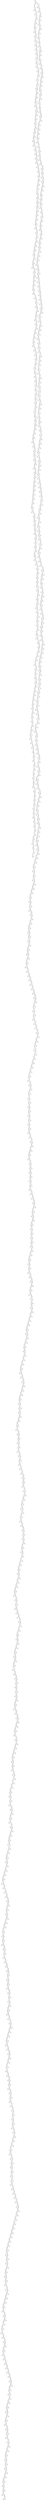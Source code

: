 strict digraph  {
	S782	 [id=782,
		ip="10.0.3.14",
		mac="00:00:0a:00:03:0e",
		type=switch];
	S783	 [id=783,
		ip="10.0.3.15",
		mac="00:00:0a:00:03:0f",
		type=switch];
	S782 -> S783	 [dst_port=2,
		src_port=2];
	S780	 [id=780,
		ip="10.0.3.12",
		mac="00:00:0a:00:03:0c",
		type=switch];
	S782 -> S780	 [dst_port=3,
		src_port=1];
	S783 -> S782	 [dst_port=2,
		src_port=2];
	S781	 [id=781,
		ip="10.0.3.13",
		mac="00:00:0a:00:03:0d",
		type=switch];
	S783 -> S781	 [dst_port=2,
		src_port=1];
	S784	 [id=784,
		ip="10.0.3.16",
		mac="00:00:0a:00:03:10",
		type=switch];
	S783 -> S784	 [dst_port=1,
		src_port=3];
	S780 -> S782	 [dst_port=1,
		src_port=3];
	S780 -> S781	 [dst_port=1,
		src_port=2];
	S779	 [id=779,
		ip="10.0.3.11",
		mac="00:00:0a:00:03:0b",
		type=switch];
	S780 -> S779	 [dst_port=3,
		src_port=1];
	S781 -> S783	 [dst_port=1,
		src_port=2];
	S781 -> S780	 [dst_port=2,
		src_port=1];
	S786	 [id=786,
		ip="10.0.3.18",
		mac="00:00:0a:00:03:12",
		type=switch];
	S787	 [id=787,
		ip="10.0.3.19",
		mac="00:00:0a:00:03:13",
		type=switch];
	S786 -> S787	 [dst_port=2,
		src_port=2];
	S786 -> S784	 [dst_port=3,
		src_port=1];
	S787 -> S786	 [dst_port=2,
		src_port=2];
	S785	 [id=785,
		ip="10.0.3.17",
		mac="00:00:0a:00:03:11",
		type=switch];
	S787 -> S785	 [dst_port=2,
		src_port=1];
	S788	 [id=788,
		ip="10.0.3.20",
		mac="00:00:0a:00:03:14",
		type=switch];
	S787 -> S788	 [dst_port=1,
		src_port=3];
	S784 -> S783	 [dst_port=3,
		src_port=1];
	S784 -> S786	 [dst_port=1,
		src_port=3];
	S784 -> S785	 [dst_port=1,
		src_port=2];
	S785 -> S787	 [dst_port=1,
		src_port=2];
	S785 -> S784	 [dst_port=2,
		src_port=1];
	S788 -> S787	 [dst_port=3,
		src_port=1];
	S789	 [id=789,
		ip="10.0.3.21",
		mac="00:00:0a:00:03:15",
		type=switch];
	S788 -> S789	 [dst_port=1,
		src_port=2];
	S790	 [id=790,
		ip="10.0.3.22",
		mac="00:00:0a:00:03:16",
		type=switch];
	S788 -> S790	 [dst_port=1,
		src_port=3];
	S789 -> S788	 [dst_port=2,
		src_port=1];
	S791	 [id=791,
		ip="10.0.3.23",
		mac="00:00:0a:00:03:17",
		type=switch];
	S789 -> S791	 [dst_port=1,
		src_port=2];
	S2171	 [id=2171,
		ip="10.0.8.123",
		mac="00:00:0a:00:08:7b",
		type=switch];
	S2172	 [id=2172,
		ip="10.0.8.124",
		mac="00:00:0a:00:08:7c",
		type=switch];
	S2171 -> S2172	 [dst_port=1,
		src_port=3];
	S2169	 [id=2169,
		ip="10.0.8.121",
		mac="00:00:0a:00:08:79",
		type=switch];
	S2171 -> S2169	 [dst_port=2,
		src_port=1];
	S2170	 [id=2170,
		ip="10.0.8.122",
		mac="00:00:0a:00:08:7a",
		type=switch];
	S2171 -> S2170	 [dst_port=2,
		src_port=2];
	S761	 [id=761,
		ip="10.0.2.249",
		mac="00:00:0a:00:02:f9",
		type=switch];
	S763	 [id=763,
		ip="10.0.2.251",
		mac="00:00:0a:00:02:fb",
		type=switch];
	S761 -> S763	 [dst_port=1,
		src_port=2];
	S760	 [id=760,
		ip="10.0.2.248",
		mac="00:00:0a:00:02:f8",
		type=switch];
	S761 -> S760	 [dst_port=2,
		src_port=1];
	S2703	 [id=2703,
		ip="10.0.10.143",
		mac="00:00:0a:00:0a:8f",
		type=switch];
	S2702	 [id=2702,
		ip="10.0.10.142",
		mac="00:00:0a:00:0a:8e",
		type=switch];
	S2703 -> S2702	 [dst_port=2,
		src_port=2];
	S2701	 [id=2701,
		ip="10.0.10.141",
		mac="00:00:0a:00:0a:8d",
		type=switch];
	S2703 -> S2701	 [dst_port=2,
		src_port=1];
	S2704	 [id=2704,
		ip="10.0.10.144",
		mac="00:00:0a:00:0a:90",
		type=switch];
	S2703 -> S2704	 [dst_port=1,
		src_port=3];
	S2702 -> S2703	 [dst_port=2,
		src_port=2];
	S2700	 [id=2700,
		ip="10.0.10.140",
		mac="00:00:0a:00:0a:8c",
		type=switch];
	S2702 -> S2700	 [dst_port=3,
		src_port=1];
	S2701 -> S2703	 [dst_port=1,
		src_port=2];
	S2701 -> S2700	 [dst_port=2,
		src_port=1];
	S2700 -> S2702	 [dst_port=1,
		src_port=3];
	S2700 -> S2701	 [dst_port=1,
		src_port=2];
	S2699	 [id=2699,
		ip="10.0.10.139",
		mac="00:00:0a:00:0a:8b",
		type=switch];
	S2700 -> S2699	 [dst_port=3,
		src_port=1];
	S2707	 [id=2707,
		ip="10.0.10.147",
		mac="00:00:0a:00:0a:93",
		type=switch];
	S2706	 [id=2706,
		ip="10.0.10.146",
		mac="00:00:0a:00:0a:92",
		type=switch];
	S2707 -> S2706	 [dst_port=2,
		src_port=2];
	S2708	 [id=2708,
		ip="10.0.10.148",
		mac="00:00:0a:00:0a:94",
		type=switch];
	S2707 -> S2708	 [dst_port=1,
		src_port=3];
	S2705	 [id=2705,
		ip="10.0.10.145",
		mac="00:00:0a:00:0a:91",
		type=switch];
	S2707 -> S2705	 [dst_port=2,
		src_port=1];
	S2706 -> S2707	 [dst_port=2,
		src_port=2];
	S2706 -> S2704	 [dst_port=3,
		src_port=1];
	S1018	 [id=1018,
		ip="10.0.3.250",
		mac="00:00:0a:00:03:fa",
		type=switch];
	S1019	 [id=1019,
		ip="10.0.3.251",
		mac="00:00:0a:00:03:fb",
		type=switch];
	S1018 -> S1019	 [dst_port=2,
		src_port=2];
	S1016	 [id=1016,
		ip="10.0.3.248",
		mac="00:00:0a:00:03:f8",
		type=switch];
	S1018 -> S1016	 [dst_port=3,
		src_port=1];
	S1019 -> S1018	 [dst_port=2,
		src_port=2];
	S1017	 [id=1017,
		ip="10.0.3.249",
		mac="00:00:0a:00:03:f9",
		type=switch];
	S1019 -> S1017	 [dst_port=2,
		src_port=1];
	S1020	 [id=1020,
		ip="10.0.3.252",
		mac="00:00:0a:00:03:fc",
		type=switch];
	S1019 -> S1020	 [dst_port=1,
		src_port=3];
	S1016 -> S1018	 [dst_port=1,
		src_port=3];
	S1016 -> S1017	 [dst_port=1,
		src_port=2];
	S1015	 [id=1015,
		ip="10.0.3.247",
		mac="00:00:0a:00:03:f7",
		type=switch];
	S1016 -> S1015	 [dst_port=3,
		src_port=1];
	S1017 -> S1019	 [dst_port=1,
		src_port=2];
	S1017 -> S1016	 [dst_port=2,
		src_port=1];
	S1014	 [id=1014,
		ip="10.0.3.246",
		mac="00:00:0a:00:03:f6",
		type=switch];
	S1014 -> S1015	 [dst_port=2,
		src_port=2];
	S1012	 [id=1012,
		ip="10.0.3.244",
		mac="00:00:0a:00:03:f4",
		type=switch];
	S1014 -> S1012	 [dst_port=3,
		src_port=1];
	S1015 -> S1016	 [dst_port=1,
		src_port=3];
	S1015 -> S1014	 [dst_port=2,
		src_port=2];
	S1013	 [id=1013,
		ip="10.0.3.245",
		mac="00:00:0a:00:03:f5",
		type=switch];
	S1015 -> S1013	 [dst_port=2,
		src_port=1];
	S1012 -> S1014	 [dst_port=1,
		src_port=3];
	S1012 -> S1013	 [dst_port=1,
		src_port=2];
	S1011	 [id=1011,
		ip="10.0.3.243",
		mac="00:00:0a:00:03:f3",
		type=switch];
	S1012 -> S1011	 [dst_port=3,
		src_port=1];
	S1013 -> S1015	 [dst_port=1,
		src_port=2];
	S1013 -> S1012	 [dst_port=2,
		src_port=1];
	S1010	 [id=1010,
		ip="10.0.3.242",
		mac="00:00:0a:00:03:f2",
		type=switch];
	S1010 -> S1011	 [dst_port=2,
		src_port=2];
	S1008	 [id=1008,
		ip="10.0.3.240",
		mac="00:00:0a:00:03:f0",
		type=switch];
	S1010 -> S1008	 [dst_port=3,
		src_port=1];
	S1011 -> S1012	 [dst_port=1,
		src_port=3];
	S1011 -> S1010	 [dst_port=2,
		src_port=2];
	S1009	 [id=1009,
		ip="10.0.3.241",
		mac="00:00:0a:00:03:f1",
		type=switch];
	S1011 -> S1009	 [dst_port=2,
		src_port=1];
	S320	 [id=320,
		ip="10.0.1.64",
		mac="00:00:0a:00:01:40",
		type=switch];
	S321	 [id=321,
		ip="10.0.1.65",
		mac="00:00:0a:00:01:41",
		type=switch];
	S320 -> S321	 [dst_port=1,
		src_port=2];
	S322	 [id=322,
		ip="10.0.1.66",
		mac="00:00:0a:00:01:42",
		type=switch];
	S320 -> S322	 [dst_port=1,
		src_port=3];
	S319	 [id=319,
		ip="10.0.1.63",
		mac="00:00:0a:00:01:3f",
		type=switch];
	S320 -> S319	 [dst_port=3,
		src_port=1];
	S321 -> S320	 [dst_port=2,
		src_port=1];
	S323	 [id=323,
		ip="10.0.1.67",
		mac="00:00:0a:00:01:43",
		type=switch];
	S321 -> S323	 [dst_port=1,
		src_port=2];
	S322 -> S320	 [dst_port=3,
		src_port=1];
	S322 -> S323	 [dst_port=2,
		src_port=2];
	S323 -> S321	 [dst_port=2,
		src_port=1];
	S323 -> S322	 [dst_port=2,
		src_port=2];
	S324	 [id=324,
		ip="10.0.1.68",
		mac="00:00:0a:00:01:44",
		type=switch];
	S323 -> S324	 [dst_port=1,
		src_port=3];
	S324 -> S323	 [dst_port=3,
		src_port=1];
	S325	 [id=325,
		ip="10.0.1.69",
		mac="00:00:0a:00:01:45",
		type=switch];
	S324 -> S325	 [dst_port=1,
		src_port=2];
	S326	 [id=326,
		ip="10.0.1.70",
		mac="00:00:0a:00:01:46",
		type=switch];
	S324 -> S326	 [dst_port=1,
		src_port=3];
	S325 -> S324	 [dst_port=2,
		src_port=1];
	S327	 [id=327,
		ip="10.0.1.71",
		mac="00:00:0a:00:01:47",
		type=switch];
	S325 -> S327	 [dst_port=1,
		src_port=2];
	S326 -> S324	 [dst_port=3,
		src_port=1];
	S326 -> S327	 [dst_port=2,
		src_port=2];
	S327 -> S325	 [dst_port=2,
		src_port=1];
	S327 -> S326	 [dst_port=2,
		src_port=2];
	S328	 [id=328,
		ip="10.0.1.72",
		mac="00:00:0a:00:01:48",
		type=switch];
	S327 -> S328	 [dst_port=1,
		src_port=3];
	S328 -> S327	 [dst_port=3,
		src_port=1];
	S329	 [id=329,
		ip="10.0.1.73",
		mac="00:00:0a:00:01:49",
		type=switch];
	S328 -> S329	 [dst_port=1,
		src_port=2];
	S330	 [id=330,
		ip="10.0.1.74",
		mac="00:00:0a:00:01:4a",
		type=switch];
	S328 -> S330	 [dst_port=1,
		src_port=3];
	S329 -> S328	 [dst_port=2,
		src_port=1];
	S331	 [id=331,
		ip="10.0.1.75",
		mac="00:00:0a:00:01:4b",
		type=switch];
	S329 -> S331	 [dst_port=1,
		src_port=2];
	S258	 [id=258,
		ip="10.0.1.2",
		mac="00:00:0a:00:01:02",
		type=switch];
	S259	 [id=259,
		ip="10.0.1.3",
		mac="00:00:0a:00:01:03",
		type=switch];
	S258 -> S259	 [dst_port=2,
		src_port=2];
	S256	 [id=256,
		ip="10.0.1.0",
		mac="00:00:0a:00:01:00",
		type=switch];
	S258 -> S256	 [dst_port=3,
		src_port=1];
	S259 -> S258	 [dst_port=2,
		src_port=2];
	S257	 [id=257,
		ip="10.0.1.1",
		mac="00:00:0a:00:01:01",
		type=switch];
	S259 -> S257	 [dst_port=2,
		src_port=1];
	S260	 [id=260,
		ip="10.0.1.4",
		mac="00:00:0a:00:01:04",
		type=switch];
	S259 -> S260	 [dst_port=1,
		src_port=3];
	S250	 [id=250,
		ip="10.0.0.250",
		mac="00:00:0a:00:00:fa",
		type=switch];
	S251	 [id=251,
		ip="10.0.0.251",
		mac="00:00:0a:00:00:fb",
		type=switch];
	S250 -> S251	 [dst_port=2,
		src_port=2];
	S248	 [id=248,
		ip="10.0.0.248",
		mac="00:00:0a:00:00:f8",
		type=switch];
	S250 -> S248	 [dst_port=3,
		src_port=1];
	S251 -> S250	 [dst_port=2,
		src_port=2];
	S252	 [id=252,
		ip="10.0.0.252",
		mac="00:00:0a:00:00:fc",
		type=switch];
	S251 -> S252	 [dst_port=1,
		src_port=3];
	S249	 [id=249,
		ip="10.0.0.249",
		mac="00:00:0a:00:00:f9",
		type=switch];
	S251 -> S249	 [dst_port=2,
		src_port=1];
	S252 -> S251	 [dst_port=3,
		src_port=1];
	S253	 [id=253,
		ip="10.0.0.253",
		mac="00:00:0a:00:00:fd",
		type=switch];
	S252 -> S253	 [dst_port=1,
		src_port=2];
	S254	 [id=254,
		ip="10.0.0.254",
		mac="00:00:0a:00:00:fe",
		type=switch];
	S252 -> S254	 [dst_port=1,
		src_port=3];
	S253 -> S252	 [dst_port=2,
		src_port=1];
	S255	 [id=255,
		ip="10.0.0.255",
		mac="00:00:0a:00:00:ff",
		type=switch];
	S253 -> S255	 [dst_port=1,
		src_port=2];
	S254 -> S252	 [dst_port=3,
		src_port=1];
	S254 -> S255	 [dst_port=2,
		src_port=2];
	S255 -> S253	 [dst_port=2,
		src_port=1];
	S255 -> S254	 [dst_port=2,
		src_port=2];
	S255 -> S256	 [dst_port=1,
		src_port=3];
	S256 -> S258	 [dst_port=1,
		src_port=3];
	S256 -> S255	 [dst_port=3,
		src_port=1];
	S256 -> S257	 [dst_port=1,
		src_port=2];
	S257 -> S259	 [dst_port=1,
		src_port=2];
	S257 -> S256	 [dst_port=2,
		src_port=1];
	S2444	 [id=2444,
		ip="10.0.9.140",
		mac="00:00:0a:00:09:8c",
		type=switch];
	S2445	 [id=2445,
		ip="10.0.9.141",
		mac="00:00:0a:00:09:8d",
		type=switch];
	S2444 -> S2445	 [dst_port=1,
		src_port=2];
	S2446	 [id=2446,
		ip="10.0.9.142",
		mac="00:00:0a:00:09:8e",
		type=switch];
	S2444 -> S2446	 [dst_port=1,
		src_port=3];
	S2443	 [id=2443,
		ip="10.0.9.139",
		mac="00:00:0a:00:09:8b",
		type=switch];
	S2444 -> S2443	 [dst_port=3,
		src_port=1];
	S2445 -> S2444	 [dst_port=2,
		src_port=1];
	S2447	 [id=2447,
		ip="10.0.9.143",
		mac="00:00:0a:00:09:8f",
		type=switch];
	S2445 -> S2447	 [dst_port=1,
		src_port=2];
	S2446 -> S2444	 [dst_port=3,
		src_port=1];
	S2446 -> S2447	 [dst_port=2,
		src_port=2];
	S2447 -> S2445	 [dst_port=2,
		src_port=1];
	S2447 -> S2446	 [dst_port=2,
		src_port=2];
	S2448	 [id=2448,
		ip="10.0.9.144",
		mac="00:00:0a:00:09:90",
		type=switch];
	S2447 -> S2448	 [dst_port=1,
		src_port=3];
	S2440	 [id=2440,
		ip="10.0.9.136",
		mac="00:00:0a:00:09:88",
		type=switch];
	S2441	 [id=2441,
		ip="10.0.9.137",
		mac="00:00:0a:00:09:89",
		type=switch];
	S2440 -> S2441	 [dst_port=1,
		src_port=2];
	S2442	 [id=2442,
		ip="10.0.9.138",
		mac="00:00:0a:00:09:8a",
		type=switch];
	S2440 -> S2442	 [dst_port=1,
		src_port=3];
	S2439	 [id=2439,
		ip="10.0.9.135",
		mac="00:00:0a:00:09:87",
		type=switch];
	S2440 -> S2439	 [dst_port=3,
		src_port=1];
	S2441 -> S2440	 [dst_port=2,
		src_port=1];
	S2441 -> S2443	 [dst_port=1,
		src_port=2];
	S2442 -> S2440	 [dst_port=3,
		src_port=1];
	S2442 -> S2443	 [dst_port=2,
		src_port=2];
	S2443 -> S2444	 [dst_port=1,
		src_port=3];
	S2443 -> S2441	 [dst_port=2,
		src_port=1];
	S2443 -> S2442	 [dst_port=2,
		src_port=2];
	S2448 -> S2447	 [dst_port=3,
		src_port=1];
	S2449	 [id=2449,
		ip="10.0.9.145",
		mac="00:00:0a:00:09:91",
		type=switch];
	S2448 -> S2449	 [dst_port=1,
		src_port=2];
	S2450	 [id=2450,
		ip="10.0.9.146",
		mac="00:00:0a:00:09:92",
		type=switch];
	S2448 -> S2450	 [dst_port=1,
		src_port=3];
	S2449 -> S2448	 [dst_port=2,
		src_port=1];
	S2451	 [id=2451,
		ip="10.0.9.147",
		mac="00:00:0a:00:09:93",
		type=switch];
	S2449 -> S2451	 [dst_port=1,
		src_port=2];
	S764	 [id=764,
		ip="10.0.2.252",
		mac="00:00:0a:00:02:fc",
		type=switch];
	S765	 [id=765,
		ip="10.0.2.253",
		mac="00:00:0a:00:02:fd",
		type=switch];
	S764 -> S765	 [dst_port=1,
		src_port=2];
	S766	 [id=766,
		ip="10.0.2.254",
		mac="00:00:0a:00:02:fe",
		type=switch];
	S764 -> S766	 [dst_port=1,
		src_port=3];
	S764 -> S763	 [dst_port=3,
		src_port=1];
	S1838	 [id=1838,
		ip="10.0.7.46",
		mac="00:00:0a:00:07:2e",
		type=switch];
	S1839	 [id=1839,
		ip="10.0.7.47",
		mac="00:00:0a:00:07:2f",
		type=switch];
	S1838 -> S1839	 [dst_port=2,
		src_port=2];
	S1836	 [id=1836,
		ip="10.0.7.44",
		mac="00:00:0a:00:07:2c",
		type=switch];
	S1838 -> S1836	 [dst_port=3,
		src_port=1];
	S1839 -> S1838	 [dst_port=2,
		src_port=2];
	S1837	 [id=1837,
		ip="10.0.7.45",
		mac="00:00:0a:00:07:2d",
		type=switch];
	S1839 -> S1837	 [dst_port=2,
		src_port=1];
	S1840	 [id=1840,
		ip="10.0.7.48",
		mac="00:00:0a:00:07:30",
		type=switch];
	S1839 -> S1840	 [dst_port=1,
		src_port=3];
	S1834	 [id=1834,
		ip="10.0.7.42",
		mac="00:00:0a:00:07:2a",
		type=switch];
	S1835	 [id=1835,
		ip="10.0.7.43",
		mac="00:00:0a:00:07:2b",
		type=switch];
	S1834 -> S1835	 [dst_port=2,
		src_port=2];
	S1832	 [id=1832,
		ip="10.0.7.40",
		mac="00:00:0a:00:07:28",
		type=switch];
	S1834 -> S1832	 [dst_port=3,
		src_port=1];
	S1835 -> S1834	 [dst_port=2,
		src_port=2];
	S1835 -> S1836	 [dst_port=1,
		src_port=3];
	S1833	 [id=1833,
		ip="10.0.7.41",
		mac="00:00:0a:00:07:29",
		type=switch];
	S1835 -> S1833	 [dst_port=2,
		src_port=1];
	S1836 -> S1838	 [dst_port=1,
		src_port=3];
	S1836 -> S1835	 [dst_port=3,
		src_port=1];
	S1836 -> S1837	 [dst_port=1,
		src_port=2];
	S1837 -> S1839	 [dst_port=1,
		src_port=2];
	S1837 -> S1836	 [dst_port=2,
		src_port=1];
	S1830	 [id=1830,
		ip="10.0.7.38",
		mac="00:00:0a:00:07:26",
		type=switch];
	S1831	 [id=1831,
		ip="10.0.7.39",
		mac="00:00:0a:00:07:27",
		type=switch];
	S1830 -> S1831	 [dst_port=2,
		src_port=2];
	S1828	 [id=1828,
		ip="10.0.7.36",
		mac="00:00:0a:00:07:24",
		type=switch];
	S1830 -> S1828	 [dst_port=3,
		src_port=1];
	S1831 -> S1830	 [dst_port=2,
		src_port=2];
	S1831 -> S1832	 [dst_port=1,
		src_port=3];
	S1829	 [id=1829,
		ip="10.0.7.37",
		mac="00:00:0a:00:07:25",
		type=switch];
	S1831 -> S1829	 [dst_port=2,
		src_port=1];
	S1832 -> S1834	 [dst_port=1,
		src_port=3];
	S1832 -> S1831	 [dst_port=3,
		src_port=1];
	S1832 -> S1833	 [dst_port=1,
		src_port=2];
	S1833 -> S1835	 [dst_port=1,
		src_port=2];
	S1833 -> S1832	 [dst_port=2,
		src_port=1];
	S765 -> S764	 [dst_port=2,
		src_port=1];
	S767	 [id=767,
		ip="10.0.2.255",
		mac="00:00:0a:00:02:ff",
		type=switch];
	S765 -> S767	 [dst_port=1,
		src_port=2];
	S750	 [id=750,
		ip="10.0.2.238",
		mac="00:00:0a:00:02:ee",
		type=switch];
	S751	 [id=751,
		ip="10.0.2.239",
		mac="00:00:0a:00:02:ef",
		type=switch];
	S750 -> S751	 [dst_port=2,
		src_port=2];
	S748	 [id=748,
		ip="10.0.2.236",
		mac="00:00:0a:00:02:ec",
		type=switch];
	S750 -> S748	 [dst_port=3,
		src_port=1];
	S1940	 [id=1940,
		ip="10.0.7.148",
		mac="00:00:0a:00:07:94",
		type=switch];
	S1942	 [id=1942,
		ip="10.0.7.150",
		mac="00:00:0a:00:07:96",
		type=switch];
	S1940 -> S1942	 [dst_port=1,
		src_port=3];
	S1939	 [id=1939,
		ip="10.0.7.147",
		mac="00:00:0a:00:07:93",
		type=switch];
	S1940 -> S1939	 [dst_port=3,
		src_port=1];
	S1941	 [id=1941,
		ip="10.0.7.149",
		mac="00:00:0a:00:07:95",
		type=switch];
	S1940 -> S1941	 [dst_port=1,
		src_port=2];
	S766 -> S764	 [dst_port=3,
		src_port=1];
	S766 -> S767	 [dst_port=2,
		src_port=2];
	S1942 -> S1940	 [dst_port=3,
		src_port=1];
	S1943	 [id=1943,
		ip="10.0.7.151",
		mac="00:00:0a:00:07:97",
		type=switch];
	S1942 -> S1943	 [dst_port=2,
		src_port=2];
	S1943 -> S1942	 [dst_port=2,
		src_port=2];
	S1944	 [id=1944,
		ip="10.0.7.152",
		mac="00:00:0a:00:07:98",
		type=switch];
	S1943 -> S1944	 [dst_port=1,
		src_port=3];
	S1943 -> S1941	 [dst_port=2,
		src_port=1];
	S1944 -> S1943	 [dst_port=3,
		src_port=1];
	S1945	 [id=1945,
		ip="10.0.7.153",
		mac="00:00:0a:00:07:99",
		type=switch];
	S1944 -> S1945	 [dst_port=1,
		src_port=2];
	S1946	 [id=1946,
		ip="10.0.7.154",
		mac="00:00:0a:00:07:9a",
		type=switch];
	S1944 -> S1946	 [dst_port=1,
		src_port=3];
	S1945 -> S1944	 [dst_port=2,
		src_port=1];
	S1947	 [id=1947,
		ip="10.0.7.155",
		mac="00:00:0a:00:07:9b",
		type=switch];
	S1945 -> S1947	 [dst_port=1,
		src_port=2];
	S1946 -> S1944	 [dst_port=3,
		src_port=1];
	S1946 -> S1947	 [dst_port=2,
		src_port=2];
	S1947 -> S1945	 [dst_port=2,
		src_port=1];
	S1947 -> S1946	 [dst_port=2,
		src_port=2];
	S1948	 [id=1948,
		ip="10.0.7.156",
		mac="00:00:0a:00:07:9c",
		type=switch];
	S1947 -> S1948	 [dst_port=1,
		src_port=3];
	S1948 -> S1947	 [dst_port=3,
		src_port=1];
	S1949	 [id=1949,
		ip="10.0.7.157",
		mac="00:00:0a:00:07:9d",
		type=switch];
	S1948 -> S1949	 [dst_port=1,
		src_port=2];
	S1950	 [id=1950,
		ip="10.0.7.158",
		mac="00:00:0a:00:07:9e",
		type=switch];
	S1948 -> S1950	 [dst_port=1,
		src_port=3];
	S1949 -> S1948	 [dst_port=2,
		src_port=1];
	S1951	 [id=1951,
		ip="10.0.7.159",
		mac="00:00:0a:00:07:9f",
		type=switch];
	S1949 -> S1951	 [dst_port=1,
		src_port=2];
	S0	 [id=0,
		ip="10.0.0.0",
		mac="00:00:0a:00:00:00",
		type=switch];
	S2	 [id=2,
		ip="10.0.0.2",
		mac="00:00:0a:00:00:02",
		type=switch];
	S0 -> S2	 [dst_port=1,
		src_port=3];
	S1	 [id=1,
		ip="10.0.0.1",
		mac="00:00:0a:00:00:01",
		type=switch];
	S0 -> S1	 [dst_port=1,
		src_port=2];
	H0	 [id=-1,
		ip="10.255.255.253",
		mac="00:00:0a:ff:ff:fd",
		type=host];
	S0 -> H0	 [dst_port=1,
		src_port=1];
	S1917	 [id=1917,
		ip="10.0.7.125",
		mac="00:00:0a:00:07:7d",
		type=switch];
	S1919	 [id=1919,
		ip="10.0.7.127",
		mac="00:00:0a:00:07:7f",
		type=switch];
	S1917 -> S1919	 [dst_port=1,
		src_port=2];
	S1916	 [id=1916,
		ip="10.0.7.124",
		mac="00:00:0a:00:07:7c",
		type=switch];
	S1917 -> S1916	 [dst_port=2,
		src_port=1];
	S812	 [id=812,
		ip="10.0.3.44",
		mac="00:00:0a:00:03:2c",
		type=switch];
	S813	 [id=813,
		ip="10.0.3.45",
		mac="00:00:0a:00:03:2d",
		type=switch];
	S812 -> S813	 [dst_port=1,
		src_port=2];
	S811	 [id=811,
		ip="10.0.3.43",
		mac="00:00:0a:00:03:2b",
		type=switch];
	S812 -> S811	 [dst_port=3,
		src_port=1];
	S814	 [id=814,
		ip="10.0.3.46",
		mac="00:00:0a:00:03:2e",
		type=switch];
	S812 -> S814	 [dst_port=1,
		src_port=3];
	S813 -> S812	 [dst_port=2,
		src_port=1];
	S815	 [id=815,
		ip="10.0.3.47",
		mac="00:00:0a:00:03:2f",
		type=switch];
	S813 -> S815	 [dst_port=1,
		src_port=2];
	S810	 [id=810,
		ip="10.0.3.42",
		mac="00:00:0a:00:03:2a",
		type=switch];
	S810 -> S811	 [dst_port=2,
		src_port=2];
	S808	 [id=808,
		ip="10.0.3.40",
		mac="00:00:0a:00:03:28",
		type=switch];
	S810 -> S808	 [dst_port=3,
		src_port=1];
	S811 -> S812	 [dst_port=1,
		src_port=3];
	S811 -> S810	 [dst_port=2,
		src_port=2];
	S809	 [id=809,
		ip="10.0.3.41",
		mac="00:00:0a:00:03:29",
		type=switch];
	S811 -> S809	 [dst_port=2,
		src_port=1];
	S816	 [id=816,
		ip="10.0.3.48",
		mac="00:00:0a:00:03:30",
		type=switch];
	S817	 [id=817,
		ip="10.0.3.49",
		mac="00:00:0a:00:03:31",
		type=switch];
	S816 -> S817	 [dst_port=1,
		src_port=2];
	S816 -> S815	 [dst_port=3,
		src_port=1];
	S818	 [id=818,
		ip="10.0.3.50",
		mac="00:00:0a:00:03:32",
		type=switch];
	S816 -> S818	 [dst_port=1,
		src_port=3];
	S817 -> S816	 [dst_port=2,
		src_port=1];
	S819	 [id=819,
		ip="10.0.3.51",
		mac="00:00:0a:00:03:33",
		type=switch];
	S817 -> S819	 [dst_port=1,
		src_port=2];
	S814 -> S812	 [dst_port=3,
		src_port=1];
	S814 -> S815	 [dst_port=2,
		src_port=2];
	S815 -> S813	 [dst_port=2,
		src_port=1];
	S815 -> S816	 [dst_port=1,
		src_port=3];
	S815 -> S814	 [dst_port=2,
		src_port=2];
	S818 -> S816	 [dst_port=3,
		src_port=1];
	S818 -> S819	 [dst_port=2,
		src_port=2];
	S819 -> S817	 [dst_port=2,
		src_port=1];
	S819 -> S818	 [dst_port=2,
		src_port=2];
	S820	 [id=820,
		ip="10.0.3.52",
		mac="00:00:0a:00:03:34",
		type=switch];
	S819 -> S820	 [dst_port=1,
		src_port=3];
	S768	 [id=768,
		ip="10.0.3.0",
		mac="00:00:0a:00:03:00",
		type=switch];
	S769	 [id=769,
		ip="10.0.3.1",
		mac="00:00:0a:00:03:01",
		type=switch];
	S768 -> S769	 [dst_port=1,
		src_port=2];
	S768 -> S767	 [dst_port=3,
		src_port=1];
	S770	 [id=770,
		ip="10.0.3.2",
		mac="00:00:0a:00:03:02",
		type=switch];
	S768 -> S770	 [dst_port=1,
		src_port=3];
	S2709	 [id=2709,
		ip="10.0.10.149",
		mac="00:00:0a:00:0a:95",
		type=switch];
	S2709 -> S2708	 [dst_port=2,
		src_port=1];
	S2711	 [id=2711,
		ip="10.0.10.151",
		mac="00:00:0a:00:0a:97",
		type=switch];
	S2709 -> S2711	 [dst_port=1,
		src_port=2];
	S1764	 [id=1764,
		ip="10.0.6.228",
		mac="00:00:0a:00:06:e4",
		type=switch];
	S1765	 [id=1765,
		ip="10.0.6.229",
		mac="00:00:0a:00:06:e5",
		type=switch];
	S1764 -> S1765	 [dst_port=1,
		src_port=2];
	S1766	 [id=1766,
		ip="10.0.6.230",
		mac="00:00:0a:00:06:e6",
		type=switch];
	S1764 -> S1766	 [dst_port=1,
		src_port=3];
	S1763	 [id=1763,
		ip="10.0.6.227",
		mac="00:00:0a:00:06:e3",
		type=switch];
	S1764 -> S1763	 [dst_port=3,
		src_port=1];
	S1765 -> S1764	 [dst_port=2,
		src_port=1];
	S1767	 [id=1767,
		ip="10.0.6.231",
		mac="00:00:0a:00:06:e7",
		type=switch];
	S1765 -> S1767	 [dst_port=1,
		src_port=2];
	S1766 -> S1764	 [dst_port=3,
		src_port=1];
	S1766 -> S1767	 [dst_port=2,
		src_port=2];
	S1767 -> S1765	 [dst_port=2,
		src_port=1];
	S1767 -> S1766	 [dst_port=2,
		src_port=2];
	S1768	 [id=1768,
		ip="10.0.6.232",
		mac="00:00:0a:00:06:e8",
		type=switch];
	S1767 -> S1768	 [dst_port=1,
		src_port=3];
	S1760	 [id=1760,
		ip="10.0.6.224",
		mac="00:00:0a:00:06:e0",
		type=switch];
	S1761	 [id=1761,
		ip="10.0.6.225",
		mac="00:00:0a:00:06:e1",
		type=switch];
	S1760 -> S1761	 [dst_port=1,
		src_port=2];
	S1762	 [id=1762,
		ip="10.0.6.226",
		mac="00:00:0a:00:06:e2",
		type=switch];
	S1760 -> S1762	 [dst_port=1,
		src_port=3];
	S1759	 [id=1759,
		ip="10.0.6.223",
		mac="00:00:0a:00:06:df",
		type=switch];
	S1760 -> S1759	 [dst_port=3,
		src_port=1];
	S1761 -> S1760	 [dst_port=2,
		src_port=1];
	S1761 -> S1763	 [dst_port=1,
		src_port=2];
	S1762 -> S1760	 [dst_port=3,
		src_port=1];
	S1762 -> S1763	 [dst_port=2,
		src_port=2];
	S1763 -> S1764	 [dst_port=1,
		src_port=3];
	S1763 -> S1761	 [dst_port=2,
		src_port=1];
	S1763 -> S1762	 [dst_port=2,
		src_port=2];
	S769 -> S768	 [dst_port=2,
		src_port=1];
	S771	 [id=771,
		ip="10.0.3.3",
		mac="00:00:0a:00:03:03",
		type=switch];
	S769 -> S771	 [dst_port=1,
		src_port=2];
	S1768 -> S1767	 [dst_port=3,
		src_port=1];
	S1769	 [id=1769,
		ip="10.0.6.233",
		mac="00:00:0a:00:06:e9",
		type=switch];
	S1768 -> S1769	 [dst_port=1,
		src_port=2];
	S1770	 [id=1770,
		ip="10.0.6.234",
		mac="00:00:0a:00:06:ea",
		type=switch];
	S1768 -> S1770	 [dst_port=1,
		src_port=3];
	S1769 -> S1768	 [dst_port=2,
		src_port=1];
	S1771	 [id=1771,
		ip="10.0.6.235",
		mac="00:00:0a:00:06:eb",
		type=switch];
	S1769 -> S1771	 [dst_port=1,
		src_port=2];
	S1358	 [id=1358,
		ip="10.0.5.78",
		mac="00:00:0a:00:05:4e",
		type=switch];
	S1359	 [id=1359,
		ip="10.0.5.79",
		mac="00:00:0a:00:05:4f",
		type=switch];
	S1358 -> S1359	 [dst_port=2,
		src_port=2];
	S1356	 [id=1356,
		ip="10.0.5.76",
		mac="00:00:0a:00:05:4c",
		type=switch];
	S1358 -> S1356	 [dst_port=3,
		src_port=1];
	S601	 [id=601,
		ip="10.0.2.89",
		mac="00:00:0a:00:02:59",
		type=switch];
	S603	 [id=603,
		ip="10.0.2.91",
		mac="00:00:0a:00:02:5b",
		type=switch];
	S601 -> S603	 [dst_port=1,
		src_port=2];
	S600	 [id=600,
		ip="10.0.2.88",
		mac="00:00:0a:00:02:58",
		type=switch];
	S601 -> S600	 [dst_port=2,
		src_port=1];
	S206	 [id=206,
		ip="10.0.0.206",
		mac="00:00:0a:00:00:ce",
		type=switch];
	S207	 [id=207,
		ip="10.0.0.207",
		mac="00:00:0a:00:00:cf",
		type=switch];
	S206 -> S207	 [dst_port=2,
		src_port=2];
	S204	 [id=204,
		ip="10.0.0.204",
		mac="00:00:0a:00:00:cc",
		type=switch];
	S206 -> S204	 [dst_port=3,
		src_port=1];
	S2158	 [id=2158,
		ip="10.0.8.110",
		mac="00:00:0a:00:08:6e",
		type=switch];
	S2159	 [id=2159,
		ip="10.0.8.111",
		mac="00:00:0a:00:08:6f",
		type=switch];
	S2158 -> S2159	 [dst_port=2,
		src_port=2];
	S2156	 [id=2156,
		ip="10.0.8.108",
		mac="00:00:0a:00:08:6c",
		type=switch];
	S2158 -> S2156	 [dst_port=3,
		src_port=1];
	S2159 -> S2158	 [dst_port=2,
		src_port=2];
	S2157	 [id=2157,
		ip="10.0.8.109",
		mac="00:00:0a:00:08:6d",
		type=switch];
	S2159 -> S2157	 [dst_port=2,
		src_port=1];
	S2160	 [id=2160,
		ip="10.0.8.112",
		mac="00:00:0a:00:08:70",
		type=switch];
	S2159 -> S2160	 [dst_port=1,
		src_port=3];
	S2152	 [id=2152,
		ip="10.0.8.104",
		mac="00:00:0a:00:08:68",
		type=switch];
	S2153	 [id=2153,
		ip="10.0.8.105",
		mac="00:00:0a:00:08:69",
		type=switch];
	S2152 -> S2153	 [dst_port=1,
		src_port=2];
	S2151	 [id=2151,
		ip="10.0.8.103",
		mac="00:00:0a:00:08:67",
		type=switch];
	S2152 -> S2151	 [dst_port=3,
		src_port=1];
	S2154	 [id=2154,
		ip="10.0.8.106",
		mac="00:00:0a:00:08:6a",
		type=switch];
	S2152 -> S2154	 [dst_port=1,
		src_port=3];
	S2153 -> S2152	 [dst_port=2,
		src_port=1];
	S2155	 [id=2155,
		ip="10.0.8.107",
		mac="00:00:0a:00:08:6b",
		type=switch];
	S2153 -> S2155	 [dst_port=1,
		src_port=2];
	S2150	 [id=2150,
		ip="10.0.8.102",
		mac="00:00:0a:00:08:66",
		type=switch];
	S2150 -> S2151	 [dst_port=2,
		src_port=2];
	S2148	 [id=2148,
		ip="10.0.8.100",
		mac="00:00:0a:00:08:64",
		type=switch];
	S2150 -> S2148	 [dst_port=3,
		src_port=1];
	S2151 -> S2152	 [dst_port=1,
		src_port=3];
	S2151 -> S2150	 [dst_port=2,
		src_port=2];
	S2149	 [id=2149,
		ip="10.0.8.101",
		mac="00:00:0a:00:08:65",
		type=switch];
	S2151 -> S2149	 [dst_port=2,
		src_port=1];
	S2156 -> S2158	 [dst_port=1,
		src_port=3];
	S2156 -> S2157	 [dst_port=1,
		src_port=2];
	S2156 -> S2155	 [dst_port=3,
		src_port=1];
	S2157 -> S2159	 [dst_port=1,
		src_port=2];
	S2157 -> S2156	 [dst_port=2,
		src_port=1];
	S2154 -> S2152	 [dst_port=3,
		src_port=1];
	S2154 -> S2155	 [dst_port=2,
		src_port=2];
	S2155 -> S2153	 [dst_port=2,
		src_port=1];
	S2155 -> S2156	 [dst_port=1,
		src_port=3];
	S2155 -> S2154	 [dst_port=2,
		src_port=2];
	S1492	 [id=1492,
		ip="10.0.5.212",
		mac="00:00:0a:00:05:d4",
		type=switch];
	S1493	 [id=1493,
		ip="10.0.5.213",
		mac="00:00:0a:00:05:d5",
		type=switch];
	S1492 -> S1493	 [dst_port=1,
		src_port=2];
	S1491	 [id=1491,
		ip="10.0.5.211",
		mac="00:00:0a:00:05:d3",
		type=switch];
	S1492 -> S1491	 [dst_port=3,
		src_port=1];
	S1494	 [id=1494,
		ip="10.0.5.214",
		mac="00:00:0a:00:05:d6",
		type=switch];
	S1492 -> S1494	 [dst_port=1,
		src_port=3];
	S1493 -> S1492	 [dst_port=2,
		src_port=1];
	S1495	 [id=1495,
		ip="10.0.5.215",
		mac="00:00:0a:00:05:d7",
		type=switch];
	S1493 -> S1495	 [dst_port=1,
		src_port=2];
	S1490	 [id=1490,
		ip="10.0.5.210",
		mac="00:00:0a:00:05:d2",
		type=switch];
	S1490 -> S1491	 [dst_port=2,
		src_port=2];
	S1488	 [id=1488,
		ip="10.0.5.208",
		mac="00:00:0a:00:05:d0",
		type=switch];
	S1490 -> S1488	 [dst_port=3,
		src_port=1];
	S1491 -> S1492	 [dst_port=1,
		src_port=3];
	S1491 -> S1490	 [dst_port=2,
		src_port=2];
	S1489	 [id=1489,
		ip="10.0.5.209",
		mac="00:00:0a:00:05:d1",
		type=switch];
	S1491 -> S1489	 [dst_port=2,
		src_port=1];
	S1496	 [id=1496,
		ip="10.0.5.216",
		mac="00:00:0a:00:05:d8",
		type=switch];
	S1497	 [id=1497,
		ip="10.0.5.217",
		mac="00:00:0a:00:05:d9",
		type=switch];
	S1496 -> S1497	 [dst_port=1,
		src_port=2];
	S1496 -> S1495	 [dst_port=3,
		src_port=1];
	S1498	 [id=1498,
		ip="10.0.5.218",
		mac="00:00:0a:00:05:da",
		type=switch];
	S1496 -> S1498	 [dst_port=1,
		src_port=3];
	S1497 -> S1496	 [dst_port=2,
		src_port=1];
	S1499	 [id=1499,
		ip="10.0.5.219",
		mac="00:00:0a:00:05:db",
		type=switch];
	S1497 -> S1499	 [dst_port=1,
		src_port=2];
	S1494 -> S1492	 [dst_port=3,
		src_port=1];
	S1494 -> S1495	 [dst_port=2,
		src_port=2];
	S1495 -> S1493	 [dst_port=2,
		src_port=1];
	S1495 -> S1496	 [dst_port=1,
		src_port=3];
	S1495 -> S1494	 [dst_port=2,
		src_port=2];
	S1498 -> S1496	 [dst_port=3,
		src_port=1];
	S1498 -> S1499	 [dst_port=2,
		src_port=2];
	S1499 -> S1497	 [dst_port=2,
		src_port=1];
	S1499 -> S1498	 [dst_port=2,
		src_port=2];
	S1500	 [id=1500,
		ip="10.0.5.220",
		mac="00:00:0a:00:05:dc",
		type=switch];
	S1499 -> S1500	 [dst_port=1,
		src_port=3];
	S2848	 [id=2848,
		ip="10.0.11.32",
		mac="00:00:0a:00:0b:20",
		type=switch];
	S2849	 [id=2849,
		ip="10.0.11.33",
		mac="00:00:0a:00:0b:21",
		type=switch];
	S2848 -> S2849	 [dst_port=1,
		src_port=2];
	S2847	 [id=2847,
		ip="10.0.11.31",
		mac="00:00:0a:00:0b:1f",
		type=switch];
	S2848 -> S2847	 [dst_port=3,
		src_port=1];
	S2850	 [id=2850,
		ip="10.0.11.34",
		mac="00:00:0a:00:0b:22",
		type=switch];
	S2848 -> S2850	 [dst_port=1,
		src_port=3];
	S2849 -> S2848	 [dst_port=2,
		src_port=1];
	S2851	 [id=2851,
		ip="10.0.11.35",
		mac="00:00:0a:00:0b:23",
		type=switch];
	S2849 -> S2851	 [dst_port=1,
		src_port=2];
	S2840	 [id=2840,
		ip="10.0.11.24",
		mac="00:00:0a:00:0b:18",
		type=switch];
	S2841	 [id=2841,
		ip="10.0.11.25",
		mac="00:00:0a:00:0b:19",
		type=switch];
	S2840 -> S2841	 [dst_port=1,
		src_port=2];
	S2842	 [id=2842,
		ip="10.0.11.26",
		mac="00:00:0a:00:0b:1a",
		type=switch];
	S2840 -> S2842	 [dst_port=1,
		src_port=3];
	S2839	 [id=2839,
		ip="10.0.11.23",
		mac="00:00:0a:00:0b:17",
		type=switch];
	S2840 -> S2839	 [dst_port=3,
		src_port=1];
	S2841 -> S2840	 [dst_port=2,
		src_port=1];
	S2843	 [id=2843,
		ip="10.0.11.27",
		mac="00:00:0a:00:0b:1b",
		type=switch];
	S2841 -> S2843	 [dst_port=1,
		src_port=2];
	S2842 -> S2840	 [dst_port=3,
		src_port=1];
	S2842 -> S2843	 [dst_port=2,
		src_port=2];
	S2843 -> S2841	 [dst_port=2,
		src_port=1];
	S2843 -> S2842	 [dst_port=2,
		src_port=2];
	S2844	 [id=2844,
		ip="10.0.11.28",
		mac="00:00:0a:00:0b:1c",
		type=switch];
	S2843 -> S2844	 [dst_port=1,
		src_port=3];
	S2844 -> S2843	 [dst_port=3,
		src_port=1];
	S2845	 [id=2845,
		ip="10.0.11.29",
		mac="00:00:0a:00:0b:1d",
		type=switch];
	S2844 -> S2845	 [dst_port=1,
		src_port=2];
	S2846	 [id=2846,
		ip="10.0.11.30",
		mac="00:00:0a:00:0b:1e",
		type=switch];
	S2844 -> S2846	 [dst_port=1,
		src_port=3];
	S2845 -> S2844	 [dst_port=2,
		src_port=1];
	S2845 -> S2847	 [dst_port=1,
		src_port=2];
	S2846 -> S2844	 [dst_port=3,
		src_port=1];
	S2846 -> S2847	 [dst_port=2,
		src_port=2];
	S2847 -> S2848	 [dst_port=1,
		src_port=3];
	S2847 -> S2845	 [dst_port=2,
		src_port=1];
	S2847 -> S2846	 [dst_port=2,
		src_port=2];
	S1388	 [id=1388,
		ip="10.0.5.108",
		mac="00:00:0a:00:05:6c",
		type=switch];
	S1389	 [id=1389,
		ip="10.0.5.109",
		mac="00:00:0a:00:05:6d",
		type=switch];
	S1388 -> S1389	 [dst_port=1,
		src_port=2];
	S1387	 [id=1387,
		ip="10.0.5.107",
		mac="00:00:0a:00:05:6b",
		type=switch];
	S1388 -> S1387	 [dst_port=3,
		src_port=1];
	S1390	 [id=1390,
		ip="10.0.5.110",
		mac="00:00:0a:00:05:6e",
		type=switch];
	S1388 -> S1390	 [dst_port=1,
		src_port=3];
	S1389 -> S1388	 [dst_port=2,
		src_port=1];
	S1391	 [id=1391,
		ip="10.0.5.111",
		mac="00:00:0a:00:05:6f",
		type=switch];
	S1389 -> S1391	 [dst_port=1,
		src_port=2];
	S1386	 [id=1386,
		ip="10.0.5.106",
		mac="00:00:0a:00:05:6a",
		type=switch];
	S1386 -> S1387	 [dst_port=2,
		src_port=2];
	S1384	 [id=1384,
		ip="10.0.5.104",
		mac="00:00:0a:00:05:68",
		type=switch];
	S1386 -> S1384	 [dst_port=3,
		src_port=1];
	S1387 -> S1388	 [dst_port=1,
		src_port=3];
	S1387 -> S1386	 [dst_port=2,
		src_port=2];
	S1385	 [id=1385,
		ip="10.0.5.105",
		mac="00:00:0a:00:05:69",
		type=switch];
	S1387 -> S1385	 [dst_port=2,
		src_port=1];
	S1384 -> S1386	 [dst_port=1,
		src_port=3];
	S1384 -> S1385	 [dst_port=1,
		src_port=2];
	S1383	 [id=1383,
		ip="10.0.5.103",
		mac="00:00:0a:00:05:67",
		type=switch];
	S1384 -> S1383	 [dst_port=3,
		src_port=1];
	S1385 -> S1387	 [dst_port=1,
		src_port=2];
	S1385 -> S1384	 [dst_port=2,
		src_port=1];
	S1382	 [id=1382,
		ip="10.0.5.102",
		mac="00:00:0a:00:05:66",
		type=switch];
	S1382 -> S1383	 [dst_port=2,
		src_port=2];
	S1380	 [id=1380,
		ip="10.0.5.100",
		mac="00:00:0a:00:05:64",
		type=switch];
	S1382 -> S1380	 [dst_port=3,
		src_port=1];
	S1383 -> S1384	 [dst_port=1,
		src_port=3];
	S1383 -> S1382	 [dst_port=2,
		src_port=2];
	S1381	 [id=1381,
		ip="10.0.5.101",
		mac="00:00:0a:00:05:65",
		type=switch];
	S1383 -> S1381	 [dst_port=2,
		src_port=1];
	S1380 -> S1382	 [dst_port=1,
		src_port=3];
	S1380 -> S1381	 [dst_port=1,
		src_port=2];
	S1379	 [id=1379,
		ip="10.0.5.99",
		mac="00:00:0a:00:05:63",
		type=switch];
	S1380 -> S1379	 [dst_port=3,
		src_port=1];
	S1381 -> S1383	 [dst_port=1,
		src_port=2];
	S1381 -> S1380	 [dst_port=2,
		src_port=1];
	S1548	 [id=1548,
		ip="10.0.6.12",
		mac="00:00:0a:00:06:0c",
		type=switch];
	S1549	 [id=1549,
		ip="10.0.6.13",
		mac="00:00:0a:00:06:0d",
		type=switch];
	S1548 -> S1549	 [dst_port=1,
		src_port=2];
	S1547	 [id=1547,
		ip="10.0.6.11",
		mac="00:00:0a:00:06:0b",
		type=switch];
	S1548 -> S1547	 [dst_port=3,
		src_port=1];
	S1550	 [id=1550,
		ip="10.0.6.14",
		mac="00:00:0a:00:06:0e",
		type=switch];
	S1548 -> S1550	 [dst_port=1,
		src_port=3];
	S1549 -> S1548	 [dst_port=2,
		src_port=1];
	S1551	 [id=1551,
		ip="10.0.6.15",
		mac="00:00:0a:00:06:0f",
		type=switch];
	S1549 -> S1551	 [dst_port=1,
		src_port=2];
	S1544	 [id=1544,
		ip="10.0.6.8",
		mac="00:00:0a:00:06:08",
		type=switch];
	S1545	 [id=1545,
		ip="10.0.6.9",
		mac="00:00:0a:00:06:09",
		type=switch];
	S1544 -> S1545	 [dst_port=1,
		src_port=2];
	S1546	 [id=1546,
		ip="10.0.6.10",
		mac="00:00:0a:00:06:0a",
		type=switch];
	S1544 -> S1546	 [dst_port=1,
		src_port=3];
	S1543	 [id=1543,
		ip="10.0.6.7",
		mac="00:00:0a:00:06:07",
		type=switch];
	S1544 -> S1543	 [dst_port=3,
		src_port=1];
	S1545 -> S1544	 [dst_port=2,
		src_port=1];
	S1545 -> S1547	 [dst_port=1,
		src_port=2];
	S1546 -> S1544	 [dst_port=3,
		src_port=1];
	S1546 -> S1547	 [dst_port=2,
		src_port=2];
	S1547 -> S1548	 [dst_port=1,
		src_port=3];
	S1547 -> S1545	 [dst_port=2,
		src_port=1];
	S1547 -> S1546	 [dst_port=2,
		src_port=2];
	S1540	 [id=1540,
		ip="10.0.6.4",
		mac="00:00:0a:00:06:04",
		type=switch];
	S1541	 [id=1541,
		ip="10.0.6.5",
		mac="00:00:0a:00:06:05",
		type=switch];
	S1540 -> S1541	 [dst_port=1,
		src_port=2];
	S1542	 [id=1542,
		ip="10.0.6.6",
		mac="00:00:0a:00:06:06",
		type=switch];
	S1540 -> S1542	 [dst_port=1,
		src_port=3];
	S1539	 [id=1539,
		ip="10.0.6.3",
		mac="00:00:0a:00:06:03",
		type=switch];
	S1540 -> S1539	 [dst_port=3,
		src_port=1];
	S1541 -> S1540	 [dst_port=2,
		src_port=1];
	S1541 -> S1543	 [dst_port=1,
		src_port=2];
	S1542 -> S1540	 [dst_port=3,
		src_port=1];
	S1542 -> S1543	 [dst_port=2,
		src_port=2];
	S1543 -> S1544	 [dst_port=1,
		src_port=3];
	S1543 -> S1541	 [dst_port=2,
		src_port=1];
	S1543 -> S1542	 [dst_port=2,
		src_port=2];
	S2778	 [id=2778,
		ip="10.0.10.218",
		mac="00:00:0a:00:0a:da",
		type=switch];
	S2779	 [id=2779,
		ip="10.0.10.219",
		mac="00:00:0a:00:0a:db",
		type=switch];
	S2778 -> S2779	 [dst_port=2,
		src_port=2];
	S2776	 [id=2776,
		ip="10.0.10.216",
		mac="00:00:0a:00:0a:d8",
		type=switch];
	S2778 -> S2776	 [dst_port=3,
		src_port=1];
	S2934	 [id=2934,
		ip="10.0.11.118",
		mac="00:00:0a:00:0b:76",
		type=switch];
	S2935	 [id=2935,
		ip="10.0.11.119",
		mac="00:00:0a:00:0b:77",
		type=switch];
	S2934 -> S2935	 [dst_port=2,
		src_port=2];
	S2932	 [id=2932,
		ip="10.0.11.116",
		mac="00:00:0a:00:0b:74",
		type=switch];
	S2934 -> S2932	 [dst_port=3,
		src_port=1];
	S2935 -> S2934	 [dst_port=2,
		src_port=2];
	S2936	 [id=2936,
		ip="10.0.11.120",
		mac="00:00:0a:00:0b:78",
		type=switch];
	S2935 -> S2936	 [dst_port=1,
		src_port=3];
	S2933	 [id=2933,
		ip="10.0.11.117",
		mac="00:00:0a:00:0b:75",
		type=switch];
	S2935 -> S2933	 [dst_port=2,
		src_port=1];
	S2936 -> S2935	 [dst_port=3,
		src_port=1];
	S2937	 [id=2937,
		ip="10.0.11.121",
		mac="00:00:0a:00:0b:79",
		type=switch];
	S2936 -> S2937	 [dst_port=1,
		src_port=2];
	S2938	 [id=2938,
		ip="10.0.11.122",
		mac="00:00:0a:00:0b:7a",
		type=switch];
	S2936 -> S2938	 [dst_port=1,
		src_port=3];
	S2937 -> S2936	 [dst_port=2,
		src_port=1];
	S2939	 [id=2939,
		ip="10.0.11.123",
		mac="00:00:0a:00:0b:7b",
		type=switch];
	S2937 -> S2939	 [dst_port=1,
		src_port=2];
	S2930	 [id=2930,
		ip="10.0.11.114",
		mac="00:00:0a:00:0b:72",
		type=switch];
	S2931	 [id=2931,
		ip="10.0.11.115",
		mac="00:00:0a:00:0b:73",
		type=switch];
	S2930 -> S2931	 [dst_port=2,
		src_port=2];
	S2928	 [id=2928,
		ip="10.0.11.112",
		mac="00:00:0a:00:0b:70",
		type=switch];
	S2930 -> S2928	 [dst_port=3,
		src_port=1];
	S2931 -> S2930	 [dst_port=2,
		src_port=2];
	S2931 -> S2932	 [dst_port=1,
		src_port=3];
	S2929	 [id=2929,
		ip="10.0.11.113",
		mac="00:00:0a:00:0b:71",
		type=switch];
	S2931 -> S2929	 [dst_port=2,
		src_port=1];
	S2932 -> S2934	 [dst_port=1,
		src_port=3];
	S2932 -> S2931	 [dst_port=3,
		src_port=1];
	S2932 -> S2933	 [dst_port=1,
		src_port=2];
	S2933 -> S2935	 [dst_port=1,
		src_port=2];
	S2933 -> S2932	 [dst_port=2,
		src_port=1];
	S2938 -> S2936	 [dst_port=3,
		src_port=1];
	S2938 -> S2939	 [dst_port=2,
		src_port=2];
	S2172 -> S2171	 [dst_port=3,
		src_port=1];
	S2173	 [id=2173,
		ip="10.0.8.125",
		mac="00:00:0a:00:08:7d",
		type=switch];
	S2172 -> S2173	 [dst_port=1,
		src_port=2];
	S2174	 [id=2174,
		ip="10.0.8.126",
		mac="00:00:0a:00:08:7e",
		type=switch];
	S2172 -> S2174	 [dst_port=1,
		src_port=3];
	S2173 -> S2172	 [dst_port=2,
		src_port=1];
	S2175	 [id=2175,
		ip="10.0.8.127",
		mac="00:00:0a:00:08:7f",
		type=switch];
	S2173 -> S2175	 [dst_port=1,
		src_port=2];
	S2174 -> S2172	 [dst_port=3,
		src_port=1];
	S2174 -> S2175	 [dst_port=2,
		src_port=2];
	S2175 -> S2173	 [dst_port=2,
		src_port=1];
	S2175 -> S2174	 [dst_port=2,
		src_port=2];
	S2176	 [id=2176,
		ip="10.0.8.128",
		mac="00:00:0a:00:08:80",
		type=switch];
	S2175 -> S2176	 [dst_port=1,
		src_port=3];
	S2176 -> S2175	 [dst_port=3,
		src_port=1];
	S2177	 [id=2177,
		ip="10.0.8.129",
		mac="00:00:0a:00:08:81",
		type=switch];
	S2176 -> S2177	 [dst_port=1,
		src_port=2];
	S2178	 [id=2178,
		ip="10.0.8.130",
		mac="00:00:0a:00:08:82",
		type=switch];
	S2176 -> S2178	 [dst_port=1,
		src_port=3];
	S2177 -> S2176	 [dst_port=2,
		src_port=1];
	S2179	 [id=2179,
		ip="10.0.8.131",
		mac="00:00:0a:00:08:83",
		type=switch];
	S2177 -> S2179	 [dst_port=1,
		src_port=2];
	S42	 [id=42,
		ip="10.0.0.42",
		mac="00:00:0a:00:00:2a",
		type=switch];
	S43	 [id=43,
		ip="10.0.0.43",
		mac="00:00:0a:00:00:2b",
		type=switch];
	S42 -> S43	 [dst_port=2,
		src_port=2];
	S40	 [id=40,
		ip="10.0.0.40",
		mac="00:00:0a:00:00:28",
		type=switch];
	S42 -> S40	 [dst_port=3,
		src_port=1];
	S43 -> S42	 [dst_port=2,
		src_port=2];
	S44	 [id=44,
		ip="10.0.0.44",
		mac="00:00:0a:00:00:2c",
		type=switch];
	S43 -> S44	 [dst_port=1,
		src_port=3];
	S41	 [id=41,
		ip="10.0.0.41",
		mac="00:00:0a:00:00:29",
		type=switch];
	S43 -> S41	 [dst_port=2,
		src_port=1];
	S2620	 [id=2620,
		ip="10.0.10.60",
		mac="00:00:0a:00:0a:3c",
		type=switch];
	S2621	 [id=2621,
		ip="10.0.10.61",
		mac="00:00:0a:00:0a:3d",
		type=switch];
	S2620 -> S2621	 [dst_port=1,
		src_port=2];
	S2622	 [id=2622,
		ip="10.0.10.62",
		mac="00:00:0a:00:0a:3e",
		type=switch];
	S2620 -> S2622	 [dst_port=1,
		src_port=3];
	S2619	 [id=2619,
		ip="10.0.10.59",
		mac="00:00:0a:00:0a:3b",
		type=switch];
	S2620 -> S2619	 [dst_port=3,
		src_port=1];
	S2621 -> S2620	 [dst_port=2,
		src_port=1];
	S2623	 [id=2623,
		ip="10.0.10.63",
		mac="00:00:0a:00:0a:3f",
		type=switch];
	S2621 -> S2623	 [dst_port=1,
		src_port=2];
	S2622 -> S2620	 [dst_port=3,
		src_port=1];
	S2622 -> S2623	 [dst_port=2,
		src_port=2];
	S2623 -> S2621	 [dst_port=2,
		src_port=1];
	S2623 -> S2622	 [dst_port=2,
		src_port=2];
	S2624	 [id=2624,
		ip="10.0.10.64",
		mac="00:00:0a:00:0a:40",
		type=switch];
	S2623 -> S2624	 [dst_port=1,
		src_port=3];
	S2624 -> S2623	 [dst_port=3,
		src_port=1];
	S2625	 [id=2625,
		ip="10.0.10.65",
		mac="00:00:0a:00:0a:41",
		type=switch];
	S2624 -> S2625	 [dst_port=1,
		src_port=2];
	S2626	 [id=2626,
		ip="10.0.10.66",
		mac="00:00:0a:00:0a:42",
		type=switch];
	S2624 -> S2626	 [dst_port=1,
		src_port=3];
	S2625 -> S2624	 [dst_port=2,
		src_port=1];
	S2627	 [id=2627,
		ip="10.0.10.67",
		mac="00:00:0a:00:0a:43",
		type=switch];
	S2625 -> S2627	 [dst_port=1,
		src_port=2];
	S1159	 [id=1159,
		ip="10.0.4.135",
		mac="00:00:0a:00:04:87",
		type=switch];
	S1158	 [id=1158,
		ip="10.0.4.134",
		mac="00:00:0a:00:04:86",
		type=switch];
	S1159 -> S1158	 [dst_port=2,
		src_port=2];
	S1157	 [id=1157,
		ip="10.0.4.133",
		mac="00:00:0a:00:04:85",
		type=switch];
	S1159 -> S1157	 [dst_port=2,
		src_port=1];
	S1160	 [id=1160,
		ip="10.0.4.136",
		mac="00:00:0a:00:04:88",
		type=switch];
	S1159 -> S1160	 [dst_port=1,
		src_port=3];
	S1158 -> S1159	 [dst_port=2,
		src_port=2];
	S1156	 [id=1156,
		ip="10.0.4.132",
		mac="00:00:0a:00:04:84",
		type=switch];
	S1158 -> S1156	 [dst_port=3,
		src_port=1];
	S1157 -> S1159	 [dst_port=1,
		src_port=2];
	S1157 -> S1156	 [dst_port=2,
		src_port=1];
	S1156 -> S1158	 [dst_port=1,
		src_port=3];
	S1156 -> S1157	 [dst_port=1,
		src_port=2];
	S1155	 [id=1155,
		ip="10.0.4.131",
		mac="00:00:0a:00:04:83",
		type=switch];
	S1156 -> S1155	 [dst_port=3,
		src_port=1];
	S1155 -> S1156	 [dst_port=1,
		src_port=3];
	S1154	 [id=1154,
		ip="10.0.4.130",
		mac="00:00:0a:00:04:82",
		type=switch];
	S1155 -> S1154	 [dst_port=2,
		src_port=2];
	S1153	 [id=1153,
		ip="10.0.4.129",
		mac="00:00:0a:00:04:81",
		type=switch];
	S1155 -> S1153	 [dst_port=2,
		src_port=1];
	S1154 -> S1155	 [dst_port=2,
		src_port=2];
	S1152	 [id=1152,
		ip="10.0.4.128",
		mac="00:00:0a:00:04:80",
		type=switch];
	S1154 -> S1152	 [dst_port=3,
		src_port=1];
	S1153 -> S1155	 [dst_port=1,
		src_port=2];
	S1153 -> S1152	 [dst_port=2,
		src_port=1];
	S1152 -> S1154	 [dst_port=1,
		src_port=3];
	S1152 -> S1153	 [dst_port=1,
		src_port=2];
	S1151	 [id=1151,
		ip="10.0.4.127",
		mac="00:00:0a:00:04:7f",
		type=switch];
	S1152 -> S1151	 [dst_port=3,
		src_port=1];
	S1151 -> S1152	 [dst_port=1,
		src_port=3];
	S1150	 [id=1150,
		ip="10.0.4.126",
		mac="00:00:0a:00:04:7e",
		type=switch];
	S1151 -> S1150	 [dst_port=2,
		src_port=2];
	S1149	 [id=1149,
		ip="10.0.4.125",
		mac="00:00:0a:00:04:7d",
		type=switch];
	S1151 -> S1149	 [dst_port=2,
		src_port=1];
	S1150 -> S1151	 [dst_port=2,
		src_port=2];
	S1148	 [id=1148,
		ip="10.0.4.124",
		mac="00:00:0a:00:04:7c",
		type=switch];
	S1150 -> S1148	 [dst_port=3,
		src_port=1];
	S48	 [id=48,
		ip="10.0.0.48",
		mac="00:00:0a:00:00:30",
		type=switch];
	S49	 [id=49,
		ip="10.0.0.49",
		mac="00:00:0a:00:00:31",
		type=switch];
	S48 -> S49	 [dst_port=1,
		src_port=2];
	S50	 [id=50,
		ip="10.0.0.50",
		mac="00:00:0a:00:00:32",
		type=switch];
	S48 -> S50	 [dst_port=1,
		src_port=3];
	S47	 [id=47,
		ip="10.0.0.47",
		mac="00:00:0a:00:00:2f",
		type=switch];
	S48 -> S47	 [dst_port=3,
		src_port=1];
	S49 -> S48	 [dst_port=2,
		src_port=1];
	S51	 [id=51,
		ip="10.0.0.51",
		mac="00:00:0a:00:00:33",
		type=switch];
	S49 -> S51	 [dst_port=1,
		src_port=2];
	S799	 [id=799,
		ip="10.0.3.31",
		mac="00:00:0a:00:03:1f",
		type=switch];
	S798	 [id=798,
		ip="10.0.3.30",
		mac="00:00:0a:00:03:1e",
		type=switch];
	S799 -> S798	 [dst_port=2,
		src_port=2];
	S797	 [id=797,
		ip="10.0.3.29",
		mac="00:00:0a:00:03:1d",
		type=switch];
	S799 -> S797	 [dst_port=2,
		src_port=1];
	S800	 [id=800,
		ip="10.0.3.32",
		mac="00:00:0a:00:03:20",
		type=switch];
	S799 -> S800	 [dst_port=1,
		src_port=3];
	S798 -> S799	 [dst_port=2,
		src_port=2];
	S796	 [id=796,
		ip="10.0.3.28",
		mac="00:00:0a:00:03:1c",
		type=switch];
	S798 -> S796	 [dst_port=3,
		src_port=1];
	S795	 [id=795,
		ip="10.0.3.27",
		mac="00:00:0a:00:03:1b",
		type=switch];
	S794	 [id=794,
		ip="10.0.3.26",
		mac="00:00:0a:00:03:1a",
		type=switch];
	S795 -> S794	 [dst_port=2,
		src_port=2];
	S795 -> S796	 [dst_port=1,
		src_port=3];
	S793	 [id=793,
		ip="10.0.3.25",
		mac="00:00:0a:00:03:19",
		type=switch];
	S795 -> S793	 [dst_port=2,
		src_port=1];
	S794 -> S795	 [dst_port=2,
		src_port=2];
	S792	 [id=792,
		ip="10.0.3.24",
		mac="00:00:0a:00:03:18",
		type=switch];
	S794 -> S792	 [dst_port=3,
		src_port=1];
	S797 -> S799	 [dst_port=1,
		src_port=2];
	S797 -> S796	 [dst_port=2,
		src_port=1];
	S796 -> S798	 [dst_port=1,
		src_port=3];
	S796 -> S795	 [dst_port=3,
		src_port=1];
	S796 -> S797	 [dst_port=1,
		src_port=2];
	S791 -> S789	 [dst_port=2,
		src_port=1];
	S791 -> S790	 [dst_port=2,
		src_port=2];
	S791 -> S792	 [dst_port=1,
		src_port=3];
	S790 -> S788	 [dst_port=3,
		src_port=1];
	S790 -> S791	 [dst_port=2,
		src_port=2];
	S793 -> S795	 [dst_port=1,
		src_port=2];
	S793 -> S792	 [dst_port=2,
		src_port=1];
	S792 -> S794	 [dst_port=1,
		src_port=3];
	S792 -> S791	 [dst_port=3,
		src_port=1];
	S792 -> S793	 [dst_port=1,
		src_port=2];
	S508	 [id=508,
		ip="10.0.1.252",
		mac="00:00:0a:00:01:fc",
		type=switch];
	S509	 [id=509,
		ip="10.0.1.253",
		mac="00:00:0a:00:01:fd",
		type=switch];
	S508 -> S509	 [dst_port=1,
		src_port=2];
	S507	 [id=507,
		ip="10.0.1.251",
		mac="00:00:0a:00:01:fb",
		type=switch];
	S508 -> S507	 [dst_port=3,
		src_port=1];
	S510	 [id=510,
		ip="10.0.1.254",
		mac="00:00:0a:00:01:fe",
		type=switch];
	S508 -> S510	 [dst_port=1,
		src_port=3];
	S302	 [id=302,
		ip="10.0.1.46",
		mac="00:00:0a:00:01:2e",
		type=switch];
	S303	 [id=303,
		ip="10.0.1.47",
		mac="00:00:0a:00:01:2f",
		type=switch];
	S302 -> S303	 [dst_port=2,
		src_port=2];
	S300	 [id=300,
		ip="10.0.1.44",
		mac="00:00:0a:00:01:2c",
		type=switch];
	S302 -> S300	 [dst_port=3,
		src_port=1];
	S1029	 [id=1029,
		ip="10.0.4.5",
		mac="00:00:0a:00:04:05",
		type=switch];
	S1028	 [id=1028,
		ip="10.0.4.4",
		mac="00:00:0a:00:04:04",
		type=switch];
	S1029 -> S1028	 [dst_port=2,
		src_port=1];
	S1031	 [id=1031,
		ip="10.0.4.7",
		mac="00:00:0a:00:04:07",
		type=switch];
	S1029 -> S1031	 [dst_port=1,
		src_port=2];
	S1028 -> S1029	 [dst_port=1,
		src_port=2];
	S1027	 [id=1027,
		ip="10.0.4.3",
		mac="00:00:0a:00:04:03",
		type=switch];
	S1028 -> S1027	 [dst_port=3,
		src_port=1];
	S1030	 [id=1030,
		ip="10.0.4.6",
		mac="00:00:0a:00:04:06",
		type=switch];
	S1028 -> S1030	 [dst_port=1,
		src_port=3];
	S2718	 [id=2718,
		ip="10.0.10.158",
		mac="00:00:0a:00:0a:9e",
		type=switch];
	S2719	 [id=2719,
		ip="10.0.10.159",
		mac="00:00:0a:00:0a:9f",
		type=switch];
	S2718 -> S2719	 [dst_port=2,
		src_port=2];
	S2716	 [id=2716,
		ip="10.0.10.156",
		mac="00:00:0a:00:0a:9c",
		type=switch];
	S2718 -> S2716	 [dst_port=3,
		src_port=1];
	S2719 -> S2718	 [dst_port=2,
		src_port=2];
	S2717	 [id=2717,
		ip="10.0.10.157",
		mac="00:00:0a:00:0a:9d",
		type=switch];
	S2719 -> S2717	 [dst_port=2,
		src_port=1];
	S2720	 [id=2720,
		ip="10.0.10.160",
		mac="00:00:0a:00:0a:a0",
		type=switch];
	S2719 -> S2720	 [dst_port=1,
		src_port=3];
	S1023	 [id=1023,
		ip="10.0.3.255",
		mac="00:00:0a:00:03:ff",
		type=switch];
	S1022	 [id=1022,
		ip="10.0.3.254",
		mac="00:00:0a:00:03:fe",
		type=switch];
	S1023 -> S1022	 [dst_port=2,
		src_port=2];
	S1021	 [id=1021,
		ip="10.0.3.253",
		mac="00:00:0a:00:03:fd",
		type=switch];
	S1023 -> S1021	 [dst_port=2,
		src_port=1];
	S1024	 [id=1024,
		ip="10.0.4.0",
		mac="00:00:0a:00:04:00",
		type=switch];
	S1023 -> S1024	 [dst_port=1,
		src_port=3];
	S1022 -> S1023	 [dst_port=2,
		src_port=2];
	S1022 -> S1020	 [dst_port=3,
		src_port=1];
	S1021 -> S1023	 [dst_port=1,
		src_port=2];
	S1021 -> S1020	 [dst_port=2,
		src_port=1];
	S1020 -> S1019	 [dst_port=3,
		src_port=1];
	S1020 -> S1022	 [dst_port=1,
		src_port=3];
	S1020 -> S1021	 [dst_port=1,
		src_port=2];
	S1027 -> S1028	 [dst_port=1,
		src_port=3];
	S1026	 [id=1026,
		ip="10.0.4.2",
		mac="00:00:0a:00:04:02",
		type=switch];
	S1027 -> S1026	 [dst_port=2,
		src_port=2];
	S1025	 [id=1025,
		ip="10.0.4.1",
		mac="00:00:0a:00:04:01",
		type=switch];
	S1027 -> S1025	 [dst_port=2,
		src_port=1];
	S1026 -> S1027	 [dst_port=2,
		src_port=2];
	S1026 -> S1024	 [dst_port=3,
		src_port=1];
	S1025 -> S1027	 [dst_port=1,
		src_port=2];
	S1025 -> S1024	 [dst_port=2,
		src_port=1];
	S1024 -> S1023	 [dst_port=3,
		src_port=1];
	S1024 -> S1026	 [dst_port=1,
		src_port=3];
	S1024 -> S1025	 [dst_port=1,
		src_port=2];
	S333	 [id=333,
		ip="10.0.1.77",
		mac="00:00:0a:00:01:4d",
		type=switch];
	S332	 [id=332,
		ip="10.0.1.76",
		mac="00:00:0a:00:01:4c",
		type=switch];
	S333 -> S332	 [dst_port=2,
		src_port=1];
	S335	 [id=335,
		ip="10.0.1.79",
		mac="00:00:0a:00:01:4f",
		type=switch];
	S333 -> S335	 [dst_port=1,
		src_port=2];
	S332 -> S333	 [dst_port=1,
		src_port=2];
	S332 -> S331	 [dst_port=3,
		src_port=1];
	S334	 [id=334,
		ip="10.0.1.78",
		mac="00:00:0a:00:01:4e",
		type=switch];
	S332 -> S334	 [dst_port=1,
		src_port=3];
	S331 -> S329	 [dst_port=2,
		src_port=1];
	S331 -> S332	 [dst_port=1,
		src_port=3];
	S331 -> S330	 [dst_port=2,
		src_port=2];
	S330 -> S328	 [dst_port=3,
		src_port=1];
	S330 -> S331	 [dst_port=2,
		src_port=2];
	S337	 [id=337,
		ip="10.0.1.81",
		mac="00:00:0a:00:01:51",
		type=switch];
	S336	 [id=336,
		ip="10.0.1.80",
		mac="00:00:0a:00:01:50",
		type=switch];
	S337 -> S336	 [dst_port=2,
		src_port=1];
	S339	 [id=339,
		ip="10.0.1.83",
		mac="00:00:0a:00:01:53",
		type=switch];
	S337 -> S339	 [dst_port=1,
		src_port=2];
	S336 -> S337	 [dst_port=1,
		src_port=2];
	S336 -> S335	 [dst_port=3,
		src_port=1];
	S338	 [id=338,
		ip="10.0.1.82",
		mac="00:00:0a:00:01:52",
		type=switch];
	S336 -> S338	 [dst_port=1,
		src_port=3];
	S335 -> S333	 [dst_port=2,
		src_port=1];
	S335 -> S336	 [dst_port=1,
		src_port=3];
	S335 -> S334	 [dst_port=2,
		src_port=2];
	S334 -> S332	 [dst_port=3,
		src_port=1];
	S334 -> S335	 [dst_port=2,
		src_port=2];
	S339 -> S337	 [dst_port=2,
		src_port=1];
	S339 -> S338	 [dst_port=2,
		src_port=2];
	S340	 [id=340,
		ip="10.0.1.84",
		mac="00:00:0a:00:01:54",
		type=switch];
	S339 -> S340	 [dst_port=1,
		src_port=3];
	S338 -> S336	 [dst_port=3,
		src_port=1];
	S338 -> S339	 [dst_port=2,
		src_port=2];
	S249 -> S251	 [dst_port=1,
		src_port=2];
	S249 -> S248	 [dst_port=2,
		src_port=1];
	S248 -> S250	 [dst_port=1,
		src_port=3];
	S248 -> S249	 [dst_port=1,
		src_port=2];
	S247	 [id=247,
		ip="10.0.0.247",
		mac="00:00:0a:00:00:f7",
		type=switch];
	S248 -> S247	 [dst_port=3,
		src_port=1];
	S243	 [id=243,
		ip="10.0.0.243",
		mac="00:00:0a:00:00:f3",
		type=switch];
	S242	 [id=242,
		ip="10.0.0.242",
		mac="00:00:0a:00:00:f2",
		type=switch];
	S243 -> S242	 [dst_port=2,
		src_port=2];
	S241	 [id=241,
		ip="10.0.0.241",
		mac="00:00:0a:00:00:f1",
		type=switch];
	S243 -> S241	 [dst_port=2,
		src_port=1];
	S244	 [id=244,
		ip="10.0.0.244",
		mac="00:00:0a:00:00:f4",
		type=switch];
	S243 -> S244	 [dst_port=1,
		src_port=3];
	S242 -> S243	 [dst_port=2,
		src_port=2];
	S240	 [id=240,
		ip="10.0.0.240",
		mac="00:00:0a:00:00:f0",
		type=switch];
	S242 -> S240	 [dst_port=3,
		src_port=1];
	S241 -> S243	 [dst_port=1,
		src_port=2];
	S241 -> S240	 [dst_port=2,
		src_port=1];
	S240 -> S242	 [dst_port=1,
		src_port=3];
	S240 -> S241	 [dst_port=1,
		src_port=2];
	S239	 [id=239,
		ip="10.0.0.239",
		mac="00:00:0a:00:00:ef",
		type=switch];
	S240 -> S239	 [dst_port=3,
		src_port=1];
	S247 -> S248	 [dst_port=1,
		src_port=3];
	S246	 [id=246,
		ip="10.0.0.246",
		mac="00:00:0a:00:00:f6",
		type=switch];
	S247 -> S246	 [dst_port=2,
		src_port=2];
	S245	 [id=245,
		ip="10.0.0.245",
		mac="00:00:0a:00:00:f5",
		type=switch];
	S247 -> S245	 [dst_port=2,
		src_port=1];
	S246 -> S247	 [dst_port=2,
		src_port=2];
	S246 -> S244	 [dst_port=3,
		src_port=1];
	S245 -> S247	 [dst_port=1,
		src_port=2];
	S245 -> S244	 [dst_port=2,
		src_port=1];
	S244 -> S243	 [dst_port=3,
		src_port=1];
	S244 -> S246	 [dst_port=1,
		src_port=3];
	S244 -> S245	 [dst_port=1,
		src_port=2];
	S2431	 [id=2431,
		ip="10.0.9.127",
		mac="00:00:0a:00:09:7f",
		type=switch];
	S2430	 [id=2430,
		ip="10.0.9.126",
		mac="00:00:0a:00:09:7e",
		type=switch];
	S2431 -> S2430	 [dst_port=2,
		src_port=2];
	S2432	 [id=2432,
		ip="10.0.9.128",
		mac="00:00:0a:00:09:80",
		type=switch];
	S2431 -> S2432	 [dst_port=1,
		src_port=3];
	S2429	 [id=2429,
		ip="10.0.9.125",
		mac="00:00:0a:00:09:7d",
		type=switch];
	S2431 -> S2429	 [dst_port=2,
		src_port=1];
	S2430 -> S2431	 [dst_port=2,
		src_port=2];
	S2428	 [id=2428,
		ip="10.0.9.124",
		mac="00:00:0a:00:09:7c",
		type=switch];
	S2430 -> S2428	 [dst_port=3,
		src_port=1];
	S2433	 [id=2433,
		ip="10.0.9.129",
		mac="00:00:0a:00:09:81",
		type=switch];
	S2433 -> S2432	 [dst_port=2,
		src_port=1];
	S2435	 [id=2435,
		ip="10.0.9.131",
		mac="00:00:0a:00:09:83",
		type=switch];
	S2433 -> S2435	 [dst_port=1,
		src_port=2];
	S2432 -> S2431	 [dst_port=3,
		src_port=1];
	S2432 -> S2433	 [dst_port=1,
		src_port=2];
	S2434	 [id=2434,
		ip="10.0.9.130",
		mac="00:00:0a:00:09:82",
		type=switch];
	S2432 -> S2434	 [dst_port=1,
		src_port=3];
	S2435 -> S2433	 [dst_port=2,
		src_port=1];
	S2435 -> S2434	 [dst_port=2,
		src_port=2];
	S2436	 [id=2436,
		ip="10.0.9.132",
		mac="00:00:0a:00:09:84",
		type=switch];
	S2435 -> S2436	 [dst_port=1,
		src_port=3];
	S2434 -> S2432	 [dst_port=3,
		src_port=1];
	S2434 -> S2435	 [dst_port=2,
		src_port=2];
	S2437	 [id=2437,
		ip="10.0.9.133",
		mac="00:00:0a:00:09:85",
		type=switch];
	S2437 -> S2436	 [dst_port=2,
		src_port=1];
	S2437 -> S2439	 [dst_port=1,
		src_port=2];
	S2436 -> S2435	 [dst_port=3,
		src_port=1];
	S2436 -> S2437	 [dst_port=1,
		src_port=2];
	S2438	 [id=2438,
		ip="10.0.9.134",
		mac="00:00:0a:00:09:86",
		type=switch];
	S2436 -> S2438	 [dst_port=1,
		src_port=3];
	S2439 -> S2440	 [dst_port=1,
		src_port=3];
	S2439 -> S2437	 [dst_port=2,
		src_port=1];
	S2439 -> S2438	 [dst_port=2,
		src_port=2];
	S2438 -> S2436	 [dst_port=3,
		src_port=1];
	S2438 -> S2439	 [dst_port=2,
		src_port=2];
	S1212	 [id=1212,
		ip="10.0.4.188",
		mac="00:00:0a:00:04:bc",
		type=switch];
	S1213	 [id=1213,
		ip="10.0.4.189",
		mac="00:00:0a:00:04:bd",
		type=switch];
	S1212 -> S1213	 [dst_port=1,
		src_port=2];
	S1211	 [id=1211,
		ip="10.0.4.187",
		mac="00:00:0a:00:04:bb",
		type=switch];
	S1212 -> S1211	 [dst_port=3,
		src_port=1];
	S1214	 [id=1214,
		ip="10.0.4.190",
		mac="00:00:0a:00:04:be",
		type=switch];
	S1212 -> S1214	 [dst_port=1,
		src_port=3];
	S1213 -> S1212	 [dst_port=2,
		src_port=1];
	S1215	 [id=1215,
		ip="10.0.4.191",
		mac="00:00:0a:00:04:bf",
		type=switch];
	S1213 -> S1215	 [dst_port=1,
		src_port=2];
	S717	 [id=717,
		ip="10.0.2.205",
		mac="00:00:0a:00:02:cd",
		type=switch];
	S719	 [id=719,
		ip="10.0.2.207",
		mac="00:00:0a:00:02:cf",
		type=switch];
	S717 -> S719	 [dst_port=1,
		src_port=2];
	S716	 [id=716,
		ip="10.0.2.204",
		mac="00:00:0a:00:02:cc",
		type=switch];
	S717 -> S716	 [dst_port=2,
		src_port=1];
	S2770	 [id=2770,
		ip="10.0.10.210",
		mac="00:00:0a:00:0a:d2",
		type=switch];
	S2771	 [id=2771,
		ip="10.0.10.211",
		mac="00:00:0a:00:0a:d3",
		type=switch];
	S2770 -> S2771	 [dst_port=2,
		src_port=2];
	S2768	 [id=2768,
		ip="10.0.10.208",
		mac="00:00:0a:00:0a:d0",
		type=switch];
	S2770 -> S2768	 [dst_port=3,
		src_port=1];
	S1215 -> S1213	 [dst_port=2,
		src_port=1];
	S1216	 [id=1216,
		ip="10.0.4.192",
		mac="00:00:0a:00:04:c0",
		type=switch];
	S1215 -> S1216	 [dst_port=1,
		src_port=3];
	S1215 -> S1214	 [dst_port=2,
		src_port=2];
	S1216 -> S1215	 [dst_port=3,
		src_port=1];
	S1217	 [id=1217,
		ip="10.0.4.193",
		mac="00:00:0a:00:04:c1",
		type=switch];
	S1216 -> S1217	 [dst_port=1,
		src_port=2];
	S1218	 [id=1218,
		ip="10.0.4.194",
		mac="00:00:0a:00:04:c2",
		type=switch];
	S1216 -> S1218	 [dst_port=1,
		src_port=3];
	S1217 -> S1216	 [dst_port=2,
		src_port=1];
	S1219	 [id=1219,
		ip="10.0.4.195",
		mac="00:00:0a:00:04:c3",
		type=switch];
	S1217 -> S1219	 [dst_port=1,
		src_port=2];
	S1849	 [id=1849,
		ip="10.0.7.57",
		mac="00:00:0a:00:07:39",
		type=switch];
	S1848	 [id=1848,
		ip="10.0.7.56",
		mac="00:00:0a:00:07:38",
		type=switch];
	S1849 -> S1848	 [dst_port=2,
		src_port=1];
	S1851	 [id=1851,
		ip="10.0.7.59",
		mac="00:00:0a:00:07:3b",
		type=switch];
	S1849 -> S1851	 [dst_port=1,
		src_port=2];
	S1848 -> S1849	 [dst_port=1,
		src_port=2];
	S1847	 [id=1847,
		ip="10.0.7.55",
		mac="00:00:0a:00:07:37",
		type=switch];
	S1848 -> S1847	 [dst_port=3,
		src_port=1];
	S1850	 [id=1850,
		ip="10.0.7.58",
		mac="00:00:0a:00:07:3a",
		type=switch];
	S1848 -> S1850	 [dst_port=1,
		src_port=3];
	S2771 -> S2770	 [dst_port=2,
		src_port=2];
	S2769	 [id=2769,
		ip="10.0.10.209",
		mac="00:00:0a:00:0a:d1",
		type=switch];
	S2771 -> S2769	 [dst_port=2,
		src_port=1];
	S2772	 [id=2772,
		ip="10.0.10.212",
		mac="00:00:0a:00:0a:d4",
		type=switch];
	S2771 -> S2772	 [dst_port=1,
		src_port=3];
	S1841	 [id=1841,
		ip="10.0.7.49",
		mac="00:00:0a:00:07:31",
		type=switch];
	S1841 -> S1840	 [dst_port=2,
		src_port=1];
	S1843	 [id=1843,
		ip="10.0.7.51",
		mac="00:00:0a:00:07:33",
		type=switch];
	S1841 -> S1843	 [dst_port=1,
		src_port=2];
	S1840 -> S1839	 [dst_port=3,
		src_port=1];
	S1840 -> S1841	 [dst_port=1,
		src_port=2];
	S1842	 [id=1842,
		ip="10.0.7.50",
		mac="00:00:0a:00:07:32",
		type=switch];
	S1840 -> S1842	 [dst_port=1,
		src_port=3];
	S1843 -> S1841	 [dst_port=2,
		src_port=1];
	S1843 -> S1842	 [dst_port=2,
		src_port=2];
	S1844	 [id=1844,
		ip="10.0.7.52",
		mac="00:00:0a:00:07:34",
		type=switch];
	S1843 -> S1844	 [dst_port=1,
		src_port=3];
	S1842 -> S1840	 [dst_port=3,
		src_port=1];
	S1842 -> S1843	 [dst_port=2,
		src_port=2];
	S1845	 [id=1845,
		ip="10.0.7.53",
		mac="00:00:0a:00:07:35",
		type=switch];
	S1845 -> S1844	 [dst_port=2,
		src_port=1];
	S1845 -> S1847	 [dst_port=1,
		src_port=2];
	S1844 -> S1843	 [dst_port=3,
		src_port=1];
	S1844 -> S1845	 [dst_port=1,
		src_port=2];
	S1846	 [id=1846,
		ip="10.0.7.54",
		mac="00:00:0a:00:07:36",
		type=switch];
	S1844 -> S1846	 [dst_port=1,
		src_port=3];
	S1847 -> S1848	 [dst_port=1,
		src_port=3];
	S1847 -> S1845	 [dst_port=2,
		src_port=1];
	S1847 -> S1846	 [dst_port=2,
		src_port=2];
	S1846 -> S1844	 [dst_port=3,
		src_port=1];
	S1846 -> S1847	 [dst_port=2,
		src_port=2];
	S2389	 [id=2389,
		ip="10.0.9.85",
		mac="00:00:0a:00:09:55",
		type=switch];
	S2388	 [id=2388,
		ip="10.0.9.84",
		mac="00:00:0a:00:09:54",
		type=switch];
	S2389 -> S2388	 [dst_port=2,
		src_port=1];
	S2391	 [id=2391,
		ip="10.0.9.87",
		mac="00:00:0a:00:09:57",
		type=switch];
	S2389 -> S2391	 [dst_port=1,
		src_port=2];
	S2388 -> S2389	 [dst_port=1,
		src_port=2];
	S2387	 [id=2387,
		ip="10.0.9.83",
		mac="00:00:0a:00:09:53",
		type=switch];
	S2388 -> S2387	 [dst_port=3,
		src_port=1];
	S2390	 [id=2390,
		ip="10.0.9.86",
		mac="00:00:0a:00:09:56",
		type=switch];
	S2388 -> S2390	 [dst_port=1,
		src_port=3];
	S2387 -> S2388	 [dst_port=1,
		src_port=3];
	S2386	 [id=2386,
		ip="10.0.9.82",
		mac="00:00:0a:00:09:52",
		type=switch];
	S2387 -> S2386	 [dst_port=2,
		src_port=2];
	S2385	 [id=2385,
		ip="10.0.9.81",
		mac="00:00:0a:00:09:51",
		type=switch];
	S2387 -> S2385	 [dst_port=2,
		src_port=1];
	S2386 -> S2387	 [dst_port=2,
		src_port=2];
	S2384	 [id=2384,
		ip="10.0.9.80",
		mac="00:00:0a:00:09:50",
		type=switch];
	S2386 -> S2384	 [dst_port=3,
		src_port=1];
	S2385 -> S2387	 [dst_port=1,
		src_port=2];
	S2385 -> S2384	 [dst_port=2,
		src_port=1];
	S2384 -> S2386	 [dst_port=1,
		src_port=3];
	S2384 -> S2385	 [dst_port=1,
		src_port=2];
	S2383	 [id=2383,
		ip="10.0.9.79",
		mac="00:00:0a:00:09:4f",
		type=switch];
	S2384 -> S2383	 [dst_port=3,
		src_port=1];
	S2383 -> S2384	 [dst_port=1,
		src_port=3];
	S2382	 [id=2382,
		ip="10.0.9.78",
		mac="00:00:0a:00:09:4e",
		type=switch];
	S2383 -> S2382	 [dst_port=2,
		src_port=2];
	S2381	 [id=2381,
		ip="10.0.9.77",
		mac="00:00:0a:00:09:4d",
		type=switch];
	S2383 -> S2381	 [dst_port=2,
		src_port=1];
	S2382 -> S2383	 [dst_port=2,
		src_port=2];
	S2380	 [id=2380,
		ip="10.0.9.76",
		mac="00:00:0a:00:09:4c",
		type=switch];
	S2382 -> S2380	 [dst_port=3,
		src_port=1];
	S2381 -> S2383	 [dst_port=1,
		src_port=2];
	S2381 -> S2380	 [dst_port=2,
		src_port=1];
	S2380 -> S2382	 [dst_port=1,
		src_port=3];
	S2380 -> S2381	 [dst_port=1,
		src_port=2];
	S2379	 [id=2379,
		ip="10.0.9.75",
		mac="00:00:0a:00:09:4b",
		type=switch];
	S2380 -> S2379	 [dst_port=3,
		src_port=1];
	S711	 [id=711,
		ip="10.0.2.199",
		mac="00:00:0a:00:02:c7",
		type=switch];
	S710	 [id=710,
		ip="10.0.2.198",
		mac="00:00:0a:00:02:c6",
		type=switch];
	S711 -> S710	 [dst_port=2,
		src_port=2];
	S709	 [id=709,
		ip="10.0.2.197",
		mac="00:00:0a:00:02:c5",
		type=switch];
	S711 -> S709	 [dst_port=2,
		src_port=1];
	S712	 [id=712,
		ip="10.0.2.200",
		mac="00:00:0a:00:02:c8",
		type=switch];
	S711 -> S712	 [dst_port=1,
		src_port=3];
	S2549	 [id=2549,
		ip="10.0.9.245",
		mac="00:00:0a:00:09:f5",
		type=switch];
	S2548	 [id=2548,
		ip="10.0.9.244",
		mac="00:00:0a:00:09:f4",
		type=switch];
	S2549 -> S2548	 [dst_port=2,
		src_port=1];
	S2551	 [id=2551,
		ip="10.0.9.247",
		mac="00:00:0a:00:09:f7",
		type=switch];
	S2549 -> S2551	 [dst_port=1,
		src_port=2];
	S2548 -> S2549	 [dst_port=1,
		src_port=2];
	S2547	 [id=2547,
		ip="10.0.9.243",
		mac="00:00:0a:00:09:f3",
		type=switch];
	S2548 -> S2547	 [dst_port=3,
		src_port=1];
	S2550	 [id=2550,
		ip="10.0.9.246",
		mac="00:00:0a:00:09:f6",
		type=switch];
	S2548 -> S2550	 [dst_port=1,
		src_port=3];
	S2545	 [id=2545,
		ip="10.0.9.241",
		mac="00:00:0a:00:09:f1",
		type=switch];
	S2544	 [id=2544,
		ip="10.0.9.240",
		mac="00:00:0a:00:09:f0",
		type=switch];
	S2545 -> S2544	 [dst_port=2,
		src_port=1];
	S2545 -> S2547	 [dst_port=1,
		src_port=2];
	S2544 -> S2545	 [dst_port=1,
		src_port=2];
	S2546	 [id=2546,
		ip="10.0.9.242",
		mac="00:00:0a:00:09:f2",
		type=switch];
	S2544 -> S2546	 [dst_port=1,
		src_port=3];
	S2543	 [id=2543,
		ip="10.0.9.239",
		mac="00:00:0a:00:09:ef",
		type=switch];
	S2544 -> S2543	 [dst_port=3,
		src_port=1];
	S2547 -> S2548	 [dst_port=1,
		src_port=3];
	S2547 -> S2545	 [dst_port=2,
		src_port=1];
	S2547 -> S2546	 [dst_port=2,
		src_port=2];
	S2546 -> S2544	 [dst_port=3,
		src_port=1];
	S2546 -> S2547	 [dst_port=2,
		src_port=2];
	S2541	 [id=2541,
		ip="10.0.9.237",
		mac="00:00:0a:00:09:ed",
		type=switch];
	S2540	 [id=2540,
		ip="10.0.9.236",
		mac="00:00:0a:00:09:ec",
		type=switch];
	S2541 -> S2540	 [dst_port=2,
		src_port=1];
	S2541 -> S2543	 [dst_port=1,
		src_port=2];
	S2540 -> S2541	 [dst_port=1,
		src_port=2];
	S2542	 [id=2542,
		ip="10.0.9.238",
		mac="00:00:0a:00:09:ee",
		type=switch];
	S2540 -> S2542	 [dst_port=1,
		src_port=3];
	S2539	 [id=2539,
		ip="10.0.9.235",
		mac="00:00:0a:00:09:eb",
		type=switch];
	S2540 -> S2539	 [dst_port=3,
		src_port=1];
	S2543 -> S2544	 [dst_port=1,
		src_port=3];
	S2543 -> S2541	 [dst_port=2,
		src_port=1];
	S2543 -> S2542	 [dst_port=2,
		src_port=2];
	S2542 -> S2540	 [dst_port=3,
		src_port=1];
	S2542 -> S2543	 [dst_port=2,
		src_port=2];
	S710 -> S711	 [dst_port=2,
		src_port=2];
	S708	 [id=708,
		ip="10.0.2.196",
		mac="00:00:0a:00:02:c4",
		type=switch];
	S710 -> S708	 [dst_port=3,
		src_port=1];
	S2099	 [id=2099,
		ip="10.0.8.51",
		mac="00:00:0a:00:08:33",
		type=switch];
	S2098	 [id=2098,
		ip="10.0.8.50",
		mac="00:00:0a:00:08:32",
		type=switch];
	S2099 -> S2098	 [dst_port=2,
		src_port=2];
	S2097	 [id=2097,
		ip="10.0.8.49",
		mac="00:00:0a:00:08:31",
		type=switch];
	S2099 -> S2097	 [dst_port=2,
		src_port=1];
	S2100	 [id=2100,
		ip="10.0.8.52",
		mac="00:00:0a:00:08:34",
		type=switch];
	S2099 -> S2100	 [dst_port=1,
		src_port=3];
	S2098 -> S2099	 [dst_port=2,
		src_port=2];
	S2096	 [id=2096,
		ip="10.0.8.48",
		mac="00:00:0a:00:08:30",
		type=switch];
	S2098 -> S2096	 [dst_port=3,
		src_port=1];
	S809 -> S811	 [dst_port=1,
		src_port=2];
	S809 -> S808	 [dst_port=2,
		src_port=1];
	S808 -> S810	 [dst_port=1,
		src_port=3];
	S808 -> S809	 [dst_port=1,
		src_port=2];
	S807	 [id=807,
		ip="10.0.3.39",
		mac="00:00:0a:00:03:27",
		type=switch];
	S808 -> S807	 [dst_port=3,
		src_port=1];
	S805	 [id=805,
		ip="10.0.3.37",
		mac="00:00:0a:00:03:25",
		type=switch];
	S804	 [id=804,
		ip="10.0.3.36",
		mac="00:00:0a:00:03:24",
		type=switch];
	S805 -> S804	 [dst_port=2,
		src_port=1];
	S805 -> S807	 [dst_port=1,
		src_port=2];
	S804 -> S805	 [dst_port=1,
		src_port=2];
	S806	 [id=806,
		ip="10.0.3.38",
		mac="00:00:0a:00:03:26",
		type=switch];
	S804 -> S806	 [dst_port=1,
		src_port=3];
	S803	 [id=803,
		ip="10.0.3.35",
		mac="00:00:0a:00:03:23",
		type=switch];
	S804 -> S803	 [dst_port=3,
		src_port=1];
	S807 -> S808	 [dst_port=1,
		src_port=3];
	S807 -> S805	 [dst_port=2,
		src_port=1];
	S807 -> S806	 [dst_port=2,
		src_port=2];
	S806 -> S804	 [dst_port=3,
		src_port=1];
	S806 -> S807	 [dst_port=2,
		src_port=2];
	S801	 [id=801,
		ip="10.0.3.33",
		mac="00:00:0a:00:03:21",
		type=switch];
	S801 -> S800	 [dst_port=2,
		src_port=1];
	S801 -> S803	 [dst_port=1,
		src_port=2];
	S800 -> S799	 [dst_port=3,
		src_port=1];
	S800 -> S801	 [dst_port=1,
		src_port=2];
	S802	 [id=802,
		ip="10.0.3.34",
		mac="00:00:0a:00:03:22",
		type=switch];
	S800 -> S802	 [dst_port=1,
		src_port=3];
	S803 -> S804	 [dst_port=1,
		src_port=3];
	S803 -> S801	 [dst_port=2,
		src_port=1];
	S803 -> S802	 [dst_port=2,
		src_port=2];
	S802 -> S800	 [dst_port=3,
		src_port=1];
	S802 -> S803	 [dst_port=2,
		src_port=2];
	S1711	 [id=1711,
		ip="10.0.6.175",
		mac="00:00:0a:00:06:af",
		type=switch];
	S1710	 [id=1710,
		ip="10.0.6.174",
		mac="00:00:0a:00:06:ae",
		type=switch];
	S1711 -> S1710	 [dst_port=2,
		src_port=2];
	S1712	 [id=1712,
		ip="10.0.6.176",
		mac="00:00:0a:00:06:b0",
		type=switch];
	S1711 -> S1712	 [dst_port=1,
		src_port=3];
	S1709	 [id=1709,
		ip="10.0.6.173",
		mac="00:00:0a:00:06:ad",
		type=switch];
	S1711 -> S1709	 [dst_port=2,
		src_port=1];
	S1710 -> S1711	 [dst_port=2,
		src_port=2];
	S1708	 [id=1708,
		ip="10.0.6.172",
		mac="00:00:0a:00:06:ac",
		type=switch];
	S1710 -> S1708	 [dst_port=3,
		src_port=1];
	S1713	 [id=1713,
		ip="10.0.6.177",
		mac="00:00:0a:00:06:b1",
		type=switch];
	S1713 -> S1712	 [dst_port=2,
		src_port=1];
	S1715	 [id=1715,
		ip="10.0.6.179",
		mac="00:00:0a:00:06:b3",
		type=switch];
	S1713 -> S1715	 [dst_port=1,
		src_port=2];
	S1712 -> S1711	 [dst_port=3,
		src_port=1];
	S1712 -> S1713	 [dst_port=1,
		src_port=2];
	S1714	 [id=1714,
		ip="10.0.6.178",
		mac="00:00:0a:00:06:b2",
		type=switch];
	S1712 -> S1714	 [dst_port=1,
		src_port=3];
	S1715 -> S1713	 [dst_port=2,
		src_port=1];
	S1715 -> S1714	 [dst_port=2,
		src_port=2];
	S1716	 [id=1716,
		ip="10.0.6.180",
		mac="00:00:0a:00:06:b4",
		type=switch];
	S1715 -> S1716	 [dst_port=1,
		src_port=3];
	S1714 -> S1712	 [dst_port=3,
		src_port=1];
	S1714 -> S1715	 [dst_port=2,
		src_port=2];
	S1717	 [id=1717,
		ip="10.0.6.181",
		mac="00:00:0a:00:06:b5",
		type=switch];
	S1717 -> S1716	 [dst_port=2,
		src_port=1];
	S1719	 [id=1719,
		ip="10.0.6.183",
		mac="00:00:0a:00:06:b7",
		type=switch];
	S1717 -> S1719	 [dst_port=1,
		src_port=2];
	S1716 -> S1715	 [dst_port=3,
		src_port=1];
	S1716 -> S1717	 [dst_port=1,
		src_port=2];
	S1718	 [id=1718,
		ip="10.0.6.182",
		mac="00:00:0a:00:06:b6",
		type=switch];
	S1716 -> S1718	 [dst_port=1,
		src_port=3];
	S1719 -> S1717	 [dst_port=2,
		src_port=1];
	S1719 -> S1718	 [dst_port=2,
		src_port=2];
	S1720	 [id=1720,
		ip="10.0.6.184",
		mac="00:00:0a:00:06:b8",
		type=switch];
	S1719 -> S1720	 [dst_port=1,
		src_port=3];
	S1718 -> S1716	 [dst_port=3,
		src_port=1];
	S1718 -> S1719	 [dst_port=2,
		src_port=2];
	S2167	 [id=2167,
		ip="10.0.8.119",
		mac="00:00:0a:00:08:77",
		type=switch];
	S2166	 [id=2166,
		ip="10.0.8.118",
		mac="00:00:0a:00:08:76",
		type=switch];
	S2167 -> S2166	 [dst_port=2,
		src_port=2];
	S2165	 [id=2165,
		ip="10.0.8.117",
		mac="00:00:0a:00:08:75",
		type=switch];
	S2167 -> S2165	 [dst_port=2,
		src_port=1];
	S2168	 [id=2168,
		ip="10.0.8.120",
		mac="00:00:0a:00:08:78",
		type=switch];
	S2167 -> S2168	 [dst_port=1,
		src_port=3];
	S2166 -> S2167	 [dst_port=2,
		src_port=2];
	S2164	 [id=2164,
		ip="10.0.8.116",
		mac="00:00:0a:00:08:74",
		type=switch];
	S2166 -> S2164	 [dst_port=3,
		src_port=1];
	S2165 -> S2167	 [dst_port=1,
		src_port=2];
	S2165 -> S2164	 [dst_port=2,
		src_port=1];
	S2164 -> S2166	 [dst_port=1,
		src_port=3];
	S2164 -> S2165	 [dst_port=1,
		src_port=2];
	S2163	 [id=2163,
		ip="10.0.8.115",
		mac="00:00:0a:00:08:73",
		type=switch];
	S2164 -> S2163	 [dst_port=3,
		src_port=1];
	S2163 -> S2164	 [dst_port=1,
		src_port=3];
	S2162	 [id=2162,
		ip="10.0.8.114",
		mac="00:00:0a:00:08:72",
		type=switch];
	S2163 -> S2162	 [dst_port=2,
		src_port=2];
	S2161	 [id=2161,
		ip="10.0.8.113",
		mac="00:00:0a:00:08:71",
		type=switch];
	S2163 -> S2161	 [dst_port=2,
		src_port=1];
	S2162 -> S2163	 [dst_port=2,
		src_port=2];
	S2162 -> S2160	 [dst_port=3,
		src_port=1];
	S2161 -> S2163	 [dst_port=1,
		src_port=2];
	S2161 -> S2160	 [dst_port=2,
		src_port=1];
	S2160 -> S2159	 [dst_port=3,
		src_port=1];
	S2160 -> S2162	 [dst_port=1,
		src_port=3];
	S2160 -> S2161	 [dst_port=1,
		src_port=2];
	S2169 -> S2171	 [dst_port=1,
		src_port=2];
	S2169 -> S2168	 [dst_port=2,
		src_port=1];
	S2168 -> S2167	 [dst_port=3,
		src_port=1];
	S2168 -> S2169	 [dst_port=1,
		src_port=2];
	S2168 -> S2170	 [dst_port=1,
		src_port=3];
	S2365	 [id=2365,
		ip="10.0.9.61",
		mac="00:00:0a:00:09:3d",
		type=switch];
	S2364	 [id=2364,
		ip="10.0.9.60",
		mac="00:00:0a:00:09:3c",
		type=switch];
	S2365 -> S2364	 [dst_port=2,
		src_port=1];
	S2367	 [id=2367,
		ip="10.0.9.63",
		mac="00:00:0a:00:09:3f",
		type=switch];
	S2365 -> S2367	 [dst_port=1,
		src_port=2];
	S2364 -> S2365	 [dst_port=1,
		src_port=2];
	S2366	 [id=2366,
		ip="10.0.9.62",
		mac="00:00:0a:00:09:3e",
		type=switch];
	S2364 -> S2366	 [dst_port=1,
		src_port=3];
	S2363	 [id=2363,
		ip="10.0.9.59",
		mac="00:00:0a:00:09:3b",
		type=switch];
	S2364 -> S2363	 [dst_port=3,
		src_port=1];
	S2367 -> S2365	 [dst_port=2,
		src_port=1];
	S2367 -> S2366	 [dst_port=2,
		src_port=2];
	S2368	 [id=2368,
		ip="10.0.9.64",
		mac="00:00:0a:00:09:40",
		type=switch];
	S2367 -> S2368	 [dst_port=1,
		src_port=3];
	S2366 -> S2364	 [dst_port=3,
		src_port=1];
	S2366 -> S2367	 [dst_port=2,
		src_port=2];
	S2361	 [id=2361,
		ip="10.0.9.57",
		mac="00:00:0a:00:09:39",
		type=switch];
	S2360	 [id=2360,
		ip="10.0.9.56",
		mac="00:00:0a:00:09:38",
		type=switch];
	S2361 -> S2360	 [dst_port=2,
		src_port=1];
	S2361 -> S2363	 [dst_port=1,
		src_port=2];
	S2360 -> S2361	 [dst_port=1,
		src_port=2];
	S2362	 [id=2362,
		ip="10.0.9.58",
		mac="00:00:0a:00:09:3a",
		type=switch];
	S2360 -> S2362	 [dst_port=1,
		src_port=3];
	S2359	 [id=2359,
		ip="10.0.9.55",
		mac="00:00:0a:00:09:37",
		type=switch];
	S2360 -> S2359	 [dst_port=3,
		src_port=1];
	S2363 -> S2364	 [dst_port=1,
		src_port=3];
	S2363 -> S2361	 [dst_port=2,
		src_port=1];
	S2363 -> S2362	 [dst_port=2,
		src_port=2];
	S2362 -> S2360	 [dst_port=3,
		src_port=1];
	S2362 -> S2363	 [dst_port=2,
		src_port=2];
	S2369	 [id=2369,
		ip="10.0.9.65",
		mac="00:00:0a:00:09:41",
		type=switch];
	S2369 -> S2368	 [dst_port=2,
		src_port=1];
	S2371	 [id=2371,
		ip="10.0.9.67",
		mac="00:00:0a:00:09:43",
		type=switch];
	S2369 -> S2371	 [dst_port=1,
		src_port=2];
	S2368 -> S2367	 [dst_port=3,
		src_port=1];
	S2368 -> S2369	 [dst_port=1,
		src_port=2];
	S2370	 [id=2370,
		ip="10.0.9.66",
		mac="00:00:0a:00:09:42",
		type=switch];
	S2368 -> S2370	 [dst_port=1,
		src_port=3];
	S1629	 [id=1629,
		ip="10.0.6.93",
		mac="00:00:0a:00:06:5d",
		type=switch];
	S1628	 [id=1628,
		ip="10.0.6.92",
		mac="00:00:0a:00:06:5c",
		type=switch];
	S1629 -> S1628	 [dst_port=2,
		src_port=1];
	S1631	 [id=1631,
		ip="10.0.6.95",
		mac="00:00:0a:00:06:5f",
		type=switch];
	S1629 -> S1631	 [dst_port=1,
		src_port=2];
	S1628 -> S1629	 [dst_port=1,
		src_port=2];
	S1627	 [id=1627,
		ip="10.0.6.91",
		mac="00:00:0a:00:06:5b",
		type=switch];
	S1628 -> S1627	 [dst_port=3,
		src_port=1];
	S1630	 [id=1630,
		ip="10.0.6.94",
		mac="00:00:0a:00:06:5e",
		type=switch];
	S1628 -> S1630	 [dst_port=1,
		src_port=3];
	S1625	 [id=1625,
		ip="10.0.6.89",
		mac="00:00:0a:00:06:59",
		type=switch];
	S1624	 [id=1624,
		ip="10.0.6.88",
		mac="00:00:0a:00:06:58",
		type=switch];
	S1625 -> S1624	 [dst_port=2,
		src_port=1];
	S1625 -> S1627	 [dst_port=1,
		src_port=2];
	S1624 -> S1625	 [dst_port=1,
		src_port=2];
	S1626	 [id=1626,
		ip="10.0.6.90",
		mac="00:00:0a:00:06:5a",
		type=switch];
	S1624 -> S1626	 [dst_port=1,
		src_port=3];
	S1623	 [id=1623,
		ip="10.0.6.87",
		mac="00:00:0a:00:06:57",
		type=switch];
	S1624 -> S1623	 [dst_port=3,
		src_port=1];
	S1627 -> S1628	 [dst_port=1,
		src_port=3];
	S1627 -> S1625	 [dst_port=2,
		src_port=1];
	S1627 -> S1626	 [dst_port=2,
		src_port=2];
	S1626 -> S1624	 [dst_port=3,
		src_port=1];
	S1626 -> S1627	 [dst_port=2,
		src_port=2];
	S1621	 [id=1621,
		ip="10.0.6.85",
		mac="00:00:0a:00:06:55",
		type=switch];
	S1620	 [id=1620,
		ip="10.0.6.84",
		mac="00:00:0a:00:06:54",
		type=switch];
	S1621 -> S1620	 [dst_port=2,
		src_port=1];
	S1621 -> S1623	 [dst_port=1,
		src_port=2];
	S1620 -> S1621	 [dst_port=1,
		src_port=2];
	S1622	 [id=1622,
		ip="10.0.6.86",
		mac="00:00:0a:00:06:56",
		type=switch];
	S1620 -> S1622	 [dst_port=1,
		src_port=3];
	S1619	 [id=1619,
		ip="10.0.6.83",
		mac="00:00:0a:00:06:53",
		type=switch];
	S1620 -> S1619	 [dst_port=3,
		src_port=1];
	S1623 -> S1624	 [dst_port=1,
		src_port=3];
	S1623 -> S1621	 [dst_port=2,
		src_port=1];
	S1623 -> S1622	 [dst_port=2,
		src_port=2];
	S1622 -> S1620	 [dst_port=3,
		src_port=1];
	S1622 -> S1623	 [dst_port=2,
		src_port=2];
	S342	 [id=342,
		ip="10.0.1.86",
		mac="00:00:0a:00:01:56",
		type=switch];
	S343	 [id=343,
		ip="10.0.1.87",
		mac="00:00:0a:00:01:57",
		type=switch];
	S342 -> S343	 [dst_port=2,
		src_port=2];
	S342 -> S340	 [dst_port=3,
		src_port=1];
	S343 -> S342	 [dst_port=2,
		src_port=2];
	S341	 [id=341,
		ip="10.0.1.85",
		mac="00:00:0a:00:01:55",
		type=switch];
	S343 -> S341	 [dst_port=2,
		src_port=1];
	S344	 [id=344,
		ip="10.0.1.88",
		mac="00:00:0a:00:01:58",
		type=switch];
	S343 -> S344	 [dst_port=1,
		src_port=3];
	S340 -> S339	 [dst_port=3,
		src_port=1];
	S340 -> S342	 [dst_port=1,
		src_port=3];
	S340 -> S341	 [dst_port=1,
		src_port=2];
	S693	 [id=693,
		ip="10.0.2.181",
		mac="00:00:0a:00:02:b5",
		type=switch];
	S692	 [id=692,
		ip="10.0.2.180",
		mac="00:00:0a:00:02:b4",
		type=switch];
	S693 -> S692	 [dst_port=2,
		src_port=1];
	S695	 [id=695,
		ip="10.0.2.183",
		mac="00:00:0a:00:02:b7",
		type=switch];
	S693 -> S695	 [dst_port=1,
		src_port=2];
	S346	 [id=346,
		ip="10.0.1.90",
		mac="00:00:0a:00:01:5a",
		type=switch];
	S347	 [id=347,
		ip="10.0.1.91",
		mac="00:00:0a:00:01:5b",
		type=switch];
	S346 -> S347	 [dst_port=2,
		src_port=2];
	S346 -> S344	 [dst_port=3,
		src_port=1];
	S347 -> S346	 [dst_port=2,
		src_port=2];
	S348	 [id=348,
		ip="10.0.1.92",
		mac="00:00:0a:00:01:5c",
		type=switch];
	S347 -> S348	 [dst_port=1,
		src_port=3];
	S345	 [id=345,
		ip="10.0.1.89",
		mac="00:00:0a:00:01:59",
		type=switch];
	S347 -> S345	 [dst_port=2,
		src_port=1];
	S719 -> S717	 [dst_port=2,
		src_port=1];
	S718	 [id=718,
		ip="10.0.2.206",
		mac="00:00:0a:00:02:ce",
		type=switch];
	S719 -> S718	 [dst_port=2,
		src_port=2];
	S720	 [id=720,
		ip="10.0.2.208",
		mac="00:00:0a:00:02:d0",
		type=switch];
	S719 -> S720	 [dst_port=1,
		src_port=3];
	S696	 [id=696,
		ip="10.0.2.184",
		mac="00:00:0a:00:02:b8",
		type=switch];
	S697	 [id=697,
		ip="10.0.2.185",
		mac="00:00:0a:00:02:b9",
		type=switch];
	S696 -> S697	 [dst_port=1,
		src_port=2];
	S698	 [id=698,
		ip="10.0.2.186",
		mac="00:00:0a:00:02:ba",
		type=switch];
	S696 -> S698	 [dst_port=1,
		src_port=3];
	S696 -> S695	 [dst_port=3,
		src_port=1];
	S697 -> S696	 [dst_port=2,
		src_port=1];
	S699	 [id=699,
		ip="10.0.2.187",
		mac="00:00:0a:00:02:bb",
		type=switch];
	S697 -> S699	 [dst_port=1,
		src_port=2];
	S1539 -> S1540	 [dst_port=1,
		src_port=3];
	S1538	 [id=1538,
		ip="10.0.6.2",
		mac="00:00:0a:00:06:02",
		type=switch];
	S1539 -> S1538	 [dst_port=2,
		src_port=2];
	S1537	 [id=1537,
		ip="10.0.6.1",
		mac="00:00:0a:00:06:01",
		type=switch];
	S1539 -> S1537	 [dst_port=2,
		src_port=1];
	S1538 -> S1539	 [dst_port=2,
		src_port=2];
	S1536	 [id=1536,
		ip="10.0.6.0",
		mac="00:00:0a:00:06:00",
		type=switch];
	S1538 -> S1536	 [dst_port=3,
		src_port=1];
	S1531	 [id=1531,
		ip="10.0.5.251",
		mac="00:00:0a:00:05:fb",
		type=switch];
	S1530	 [id=1530,
		ip="10.0.5.250",
		mac="00:00:0a:00:05:fa",
		type=switch];
	S1531 -> S1530	 [dst_port=2,
		src_port=2];
	S1532	 [id=1532,
		ip="10.0.5.252",
		mac="00:00:0a:00:05:fc",
		type=switch];
	S1531 -> S1532	 [dst_port=1,
		src_port=3];
	S1529	 [id=1529,
		ip="10.0.5.249",
		mac="00:00:0a:00:05:f9",
		type=switch];
	S1531 -> S1529	 [dst_port=2,
		src_port=1];
	S1530 -> S1531	 [dst_port=2,
		src_port=2];
	S1528	 [id=1528,
		ip="10.0.5.248",
		mac="00:00:0a:00:05:f8",
		type=switch];
	S1530 -> S1528	 [dst_port=3,
		src_port=1];
	S1533	 [id=1533,
		ip="10.0.5.253",
		mac="00:00:0a:00:05:fd",
		type=switch];
	S1533 -> S1532	 [dst_port=2,
		src_port=1];
	S1535	 [id=1535,
		ip="10.0.5.255",
		mac="00:00:0a:00:05:ff",
		type=switch];
	S1533 -> S1535	 [dst_port=1,
		src_port=2];
	S1532 -> S1531	 [dst_port=3,
		src_port=1];
	S1532 -> S1533	 [dst_port=1,
		src_port=2];
	S1534	 [id=1534,
		ip="10.0.5.254",
		mac="00:00:0a:00:05:fe",
		type=switch];
	S1532 -> S1534	 [dst_port=1,
		src_port=3];
	S1535 -> S1533	 [dst_port=2,
		src_port=1];
	S1535 -> S1534	 [dst_port=2,
		src_port=2];
	S1535 -> S1536	 [dst_port=1,
		src_port=3];
	S1534 -> S1532	 [dst_port=3,
		src_port=1];
	S1534 -> S1535	 [dst_port=2,
		src_port=2];
	S1537 -> S1539	 [dst_port=1,
		src_port=2];
	S1537 -> S1536	 [dst_port=2,
		src_port=1];
	S1536 -> S1538	 [dst_port=1,
		src_port=3];
	S1536 -> S1535	 [dst_port=3,
		src_port=1];
	S1536 -> S1537	 [dst_port=1,
		src_port=2];
	S718 -> S719	 [dst_port=2,
		src_port=2];
	S718 -> S716	 [dst_port=3,
		src_port=1];
	S2941	 [id=2941,
		ip="10.0.11.125",
		mac="00:00:0a:00:0b:7d",
		type=switch];
	S2940	 [id=2940,
		ip="10.0.11.124",
		mac="00:00:0a:00:0b:7c",
		type=switch];
	S2941 -> S2940	 [dst_port=2,
		src_port=1];
	S2943	 [id=2943,
		ip="10.0.11.127",
		mac="00:00:0a:00:0b:7f",
		type=switch];
	S2941 -> S2943	 [dst_port=1,
		src_port=2];
	S2940 -> S2941	 [dst_port=1,
		src_port=2];
	S2942	 [id=2942,
		ip="10.0.11.126",
		mac="00:00:0a:00:0b:7e",
		type=switch];
	S2940 -> S2942	 [dst_port=1,
		src_port=3];
	S2940 -> S2939	 [dst_port=3,
		src_port=1];
	S2943 -> S2941	 [dst_port=2,
		src_port=1];
	S2943 -> S2942	 [dst_port=2,
		src_port=2];
	S2944	 [id=2944,
		ip="10.0.11.128",
		mac="00:00:0a:00:0b:80",
		type=switch];
	S2943 -> S2944	 [dst_port=1,
		src_port=3];
	S2942 -> S2940	 [dst_port=3,
		src_port=1];
	S2942 -> S2943	 [dst_port=2,
		src_port=2];
	S2945	 [id=2945,
		ip="10.0.11.129",
		mac="00:00:0a:00:0b:81",
		type=switch];
	S2947	 [id=2947,
		ip="10.0.11.131",
		mac="00:00:0a:00:0b:83",
		type=switch];
	S2945 -> S2947	 [dst_port=1,
		src_port=2];
	S2945 -> S2944	 [dst_port=2,
		src_port=1];
	S1069	 [id=1069,
		ip="10.0.4.45",
		mac="00:00:0a:00:04:2d",
		type=switch];
	S1068	 [id=1068,
		ip="10.0.4.44",
		mac="00:00:0a:00:04:2c",
		type=switch];
	S1069 -> S1068	 [dst_port=2,
		src_port=1];
	S1071	 [id=1071,
		ip="10.0.4.47",
		mac="00:00:0a:00:04:2f",
		type=switch];
	S1069 -> S1071	 [dst_port=1,
		src_port=2];
	S2947 -> S2945	 [dst_port=2,
		src_port=1];
	S2946	 [id=2946,
		ip="10.0.11.130",
		mac="00:00:0a:00:0b:82",
		type=switch];
	S2947 -> S2946	 [dst_port=2,
		src_port=2];
	S2948	 [id=2948,
		ip="10.0.11.132",
		mac="00:00:0a:00:0b:84",
		type=switch];
	S2947 -> S2948	 [dst_port=1,
		src_port=3];
	S2946 -> S2947	 [dst_port=2,
		src_port=2];
	S2946 -> S2944	 [dst_port=3,
		src_port=1];
	S2949	 [id=2949,
		ip="10.0.11.133",
		mac="00:00:0a:00:0b:85",
		type=switch];
	S2949 -> S2948	 [dst_port=2,
		src_port=1];
	S2951	 [id=2951,
		ip="10.0.11.135",
		mac="00:00:0a:00:0b:87",
		type=switch];
	S2949 -> S2951	 [dst_port=1,
		src_port=2];
	S2948 -> S2947	 [dst_port=3,
		src_port=1];
	S2948 -> S2949	 [dst_port=1,
		src_port=2];
	S2950	 [id=2950,
		ip="10.0.11.134",
		mac="00:00:0a:00:0b:86",
		type=switch];
	S2948 -> S2950	 [dst_port=1,
		src_port=3];
	S1068 -> S1069	 [dst_port=1,
		src_port=2];
	S1067	 [id=1067,
		ip="10.0.4.43",
		mac="00:00:0a:00:04:2b",
		type=switch];
	S1068 -> S1067	 [dst_port=3,
		src_port=1];
	S1070	 [id=1070,
		ip="10.0.4.46",
		mac="00:00:0a:00:04:2e",
		type=switch];
	S1068 -> S1070	 [dst_port=1,
		src_port=3];
	S1067 -> S1068	 [dst_port=1,
		src_port=3];
	S1066	 [id=1066,
		ip="10.0.4.42",
		mac="00:00:0a:00:04:2a",
		type=switch];
	S1067 -> S1066	 [dst_port=2,
		src_port=2];
	S1065	 [id=1065,
		ip="10.0.4.41",
		mac="00:00:0a:00:04:29",
		type=switch];
	S1067 -> S1065	 [dst_port=2,
		src_port=1];
	S201	 [id=201,
		ip="10.0.0.201",
		mac="00:00:0a:00:00:c9",
		type=switch];
	S200	 [id=200,
		ip="10.0.0.200",
		mac="00:00:0a:00:00:c8",
		type=switch];
	S201 -> S200	 [dst_port=2,
		src_port=1];
	S203	 [id=203,
		ip="10.0.0.203",
		mac="00:00:0a:00:00:cb",
		type=switch];
	S201 -> S203	 [dst_port=1,
		src_port=2];
	S1066 -> S1067	 [dst_port=2,
		src_port=2];
	S1064	 [id=1064,
		ip="10.0.4.40",
		mac="00:00:0a:00:04:28",
		type=switch];
	S1066 -> S1064	 [dst_port=3,
		src_port=1];
	S1445	 [id=1445,
		ip="10.0.5.165",
		mac="00:00:0a:00:05:a5",
		type=switch];
	S1444	 [id=1444,
		ip="10.0.5.164",
		mac="00:00:0a:00:05:a4",
		type=switch];
	S1445 -> S1444	 [dst_port=2,
		src_port=1];
	S1447	 [id=1447,
		ip="10.0.5.167",
		mac="00:00:0a:00:05:a7",
		type=switch];
	S1445 -> S1447	 [dst_port=1,
		src_port=2];
	S1444 -> S1445	 [dst_port=1,
		src_port=2];
	S1446	 [id=1446,
		ip="10.0.5.166",
		mac="00:00:0a:00:05:a6",
		type=switch];
	S1444 -> S1446	 [dst_port=1,
		src_port=3];
	S1443	 [id=1443,
		ip="10.0.5.163",
		mac="00:00:0a:00:05:a3",
		type=switch];
	S1444 -> S1443	 [dst_port=3,
		src_port=1];
	S1447 -> S1445	 [dst_port=2,
		src_port=1];
	S1447 -> S1446	 [dst_port=2,
		src_port=2];
	S1448	 [id=1448,
		ip="10.0.5.168",
		mac="00:00:0a:00:05:a8",
		type=switch];
	S1447 -> S1448	 [dst_port=1,
		src_port=3];
	S1446 -> S1444	 [dst_port=3,
		src_port=1];
	S1446 -> S1447	 [dst_port=2,
		src_port=2];
	S1441	 [id=1441,
		ip="10.0.5.161",
		mac="00:00:0a:00:05:a1",
		type=switch];
	S1440	 [id=1440,
		ip="10.0.5.160",
		mac="00:00:0a:00:05:a0",
		type=switch];
	S1441 -> S1440	 [dst_port=2,
		src_port=1];
	S1441 -> S1443	 [dst_port=1,
		src_port=2];
	S1440 -> S1441	 [dst_port=1,
		src_port=2];
	S1442	 [id=1442,
		ip="10.0.5.162",
		mac="00:00:0a:00:05:a2",
		type=switch];
	S1440 -> S1442	 [dst_port=1,
		src_port=3];
	S1439	 [id=1439,
		ip="10.0.5.159",
		mac="00:00:0a:00:05:9f",
		type=switch];
	S1440 -> S1439	 [dst_port=3,
		src_port=1];
	S1443 -> S1444	 [dst_port=1,
		src_port=3];
	S1443 -> S1441	 [dst_port=2,
		src_port=1];
	S1443 -> S1442	 [dst_port=2,
		src_port=2];
	S1442 -> S1440	 [dst_port=3,
		src_port=1];
	S1442 -> S1443	 [dst_port=2,
		src_port=2];
	S1449	 [id=1449,
		ip="10.0.5.169",
		mac="00:00:0a:00:05:a9",
		type=switch];
	S1449 -> S1448	 [dst_port=2,
		src_port=1];
	S1451	 [id=1451,
		ip="10.0.5.171",
		mac="00:00:0a:00:05:ab",
		type=switch];
	S1449 -> S1451	 [dst_port=1,
		src_port=2];
	S1448 -> S1447	 [dst_port=3,
		src_port=1];
	S1448 -> S1449	 [dst_port=1,
		src_port=2];
	S1450	 [id=1450,
		ip="10.0.5.170",
		mac="00:00:0a:00:05:aa",
		type=switch];
	S1448 -> S1450	 [dst_port=1,
		src_port=3];
	S2996	 [id=2996,
		ip="10.0.11.180",
		mac="00:00:0a:00:0b:b4",
		type=switch];
	S2997	 [id=2997,
		ip="10.0.11.181",
		mac="00:00:0a:00:0b:b5",
		type=switch];
	S2996 -> S2997	 [dst_port=1,
		src_port=2];
	S2995	 [id=2995,
		ip="10.0.11.179",
		mac="00:00:0a:00:0b:b3",
		type=switch];
	S2996 -> S2995	 [dst_port=3,
		src_port=1];
	S2998	 [id=2998,
		ip="10.0.11.182",
		mac="00:00:0a:00:0b:b6",
		type=switch];
	S2996 -> S2998	 [dst_port=1,
		src_port=3];
	S2997 -> S2996	 [dst_port=2,
		src_port=1];
	S2999	 [id=2999,
		ip="10.0.11.183",
		mac="00:00:0a:00:0b:b7",
		type=switch];
	S2997 -> S2999	 [dst_port=1,
		src_port=2];
	S2994	 [id=2994,
		ip="10.0.11.178",
		mac="00:00:0a:00:0b:b2",
		type=switch];
	S2994 -> S2995	 [dst_port=2,
		src_port=2];
	S2992	 [id=2992,
		ip="10.0.11.176",
		mac="00:00:0a:00:0b:b0",
		type=switch];
	S2994 -> S2992	 [dst_port=3,
		src_port=1];
	S1148 -> S1150	 [dst_port=1,
		src_port=3];
	S1148 -> S1149	 [dst_port=1,
		src_port=2];
	S1147	 [id=1147,
		ip="10.0.4.123",
		mac="00:00:0a:00:04:7b",
		type=switch];
	S1148 -> S1147	 [dst_port=3,
		src_port=1];
	S1149 -> S1151	 [dst_port=1,
		src_port=2];
	S1149 -> S1148	 [dst_port=2,
		src_port=1];
	S2995 -> S2996	 [dst_port=1,
		src_port=3];
	S2995 -> S2994	 [dst_port=2,
		src_port=2];
	S2993	 [id=2993,
		ip="10.0.11.177",
		mac="00:00:0a:00:0b:b1",
		type=switch];
	S2995 -> S2993	 [dst_port=2,
		src_port=1];
	S1140	 [id=1140,
		ip="10.0.4.116",
		mac="00:00:0a:00:04:74",
		type=switch];
	S1142	 [id=1142,
		ip="10.0.4.118",
		mac="00:00:0a:00:04:76",
		type=switch];
	S1140 -> S1142	 [dst_port=1,
		src_port=3];
	S1141	 [id=1141,
		ip="10.0.4.117",
		mac="00:00:0a:00:04:75",
		type=switch];
	S1140 -> S1141	 [dst_port=1,
		src_port=2];
	S1139	 [id=1139,
		ip="10.0.4.115",
		mac="00:00:0a:00:04:73",
		type=switch];
	S1140 -> S1139	 [dst_port=3,
		src_port=1];
	S661	 [id=661,
		ip="10.0.2.149",
		mac="00:00:0a:00:02:95",
		type=switch];
	S660	 [id=660,
		ip="10.0.2.148",
		mac="00:00:0a:00:02:94",
		type=switch];
	S661 -> S660	 [dst_port=2,
		src_port=1];
	S663	 [id=663,
		ip="10.0.2.151",
		mac="00:00:0a:00:02:97",
		type=switch];
	S661 -> S663	 [dst_port=1,
		src_port=2];
	S1142 -> S1140	 [dst_port=3,
		src_port=1];
	S1143	 [id=1143,
		ip="10.0.4.119",
		mac="00:00:0a:00:04:77",
		type=switch];
	S1142 -> S1143	 [dst_port=2,
		src_port=2];
	S1143 -> S1142	 [dst_port=2,
		src_port=2];
	S1144	 [id=1144,
		ip="10.0.4.120",
		mac="00:00:0a:00:04:78",
		type=switch];
	S1143 -> S1144	 [dst_port=1,
		src_port=3];
	S1143 -> S1141	 [dst_port=2,
		src_port=1];
	S1144 -> S1143	 [dst_port=3,
		src_port=1];
	S1145	 [id=1145,
		ip="10.0.4.121",
		mac="00:00:0a:00:04:79",
		type=switch];
	S1144 -> S1145	 [dst_port=1,
		src_port=2];
	S1146	 [id=1146,
		ip="10.0.4.122",
		mac="00:00:0a:00:04:7a",
		type=switch];
	S1144 -> S1146	 [dst_port=1,
		src_port=3];
	S1145 -> S1144	 [dst_port=2,
		src_port=1];
	S1145 -> S1147	 [dst_port=1,
		src_port=2];
	S1146 -> S1144	 [dst_port=3,
		src_port=1];
	S1146 -> S1147	 [dst_port=2,
		src_port=2];
	S660 -> S661	 [dst_port=1,
		src_port=2];
	S659	 [id=659,
		ip="10.0.2.147",
		mac="00:00:0a:00:02:93",
		type=switch];
	S660 -> S659	 [dst_port=3,
		src_port=1];
	S662	 [id=662,
		ip="10.0.2.150",
		mac="00:00:0a:00:02:96",
		type=switch];
	S660 -> S662	 [dst_port=1,
		src_port=3];
	S2893	 [id=2893,
		ip="10.0.11.77",
		mac="00:00:0a:00:0b:4d",
		type=switch];
	S2892	 [id=2892,
		ip="10.0.11.76",
		mac="00:00:0a:00:0b:4c",
		type=switch];
	S2893 -> S2892	 [dst_port=2,
		src_port=1];
	S2895	 [id=2895,
		ip="10.0.11.79",
		mac="00:00:0a:00:0b:4f",
		type=switch];
	S2893 -> S2895	 [dst_port=1,
		src_port=2];
	S2892 -> S2893	 [dst_port=1,
		src_port=2];
	S2891	 [id=2891,
		ip="10.0.11.75",
		mac="00:00:0a:00:0b:4b",
		type=switch];
	S2892 -> S2891	 [dst_port=3,
		src_port=1];
	S2894	 [id=2894,
		ip="10.0.11.78",
		mac="00:00:0a:00:0b:4e",
		type=switch];
	S2892 -> S2894	 [dst_port=1,
		src_port=3];
	S2891 -> S2892	 [dst_port=1,
		src_port=3];
	S2890	 [id=2890,
		ip="10.0.11.74",
		mac="00:00:0a:00:0b:4a",
		type=switch];
	S2891 -> S2890	 [dst_port=2,
		src_port=2];
	S2889	 [id=2889,
		ip="10.0.11.73",
		mac="00:00:0a:00:0b:49",
		type=switch];
	S2891 -> S2889	 [dst_port=2,
		src_port=1];
	S2890 -> S2891	 [dst_port=2,
		src_port=2];
	S2888	 [id=2888,
		ip="10.0.11.72",
		mac="00:00:0a:00:0b:48",
		type=switch];
	S2890 -> S2888	 [dst_port=3,
		src_port=1];
	S2897	 [id=2897,
		ip="10.0.11.81",
		mac="00:00:0a:00:0b:51",
		type=switch];
	S2896	 [id=2896,
		ip="10.0.11.80",
		mac="00:00:0a:00:0b:50",
		type=switch];
	S2897 -> S2896	 [dst_port=2,
		src_port=1];
	S2899	 [id=2899,
		ip="10.0.11.83",
		mac="00:00:0a:00:0b:53",
		type=switch];
	S2897 -> S2899	 [dst_port=1,
		src_port=2];
	S2896 -> S2897	 [dst_port=1,
		src_port=2];
	S2896 -> S2895	 [dst_port=3,
		src_port=1];
	S2898	 [id=2898,
		ip="10.0.11.82",
		mac="00:00:0a:00:0b:52",
		type=switch];
	S2896 -> S2898	 [dst_port=1,
		src_port=3];
	S2895 -> S2893	 [dst_port=2,
		src_port=1];
	S2895 -> S2896	 [dst_port=1,
		src_port=3];
	S2895 -> S2894	 [dst_port=2,
		src_port=2];
	S2894 -> S2892	 [dst_port=3,
		src_port=1];
	S2894 -> S2895	 [dst_port=2,
		src_port=2];
	S2899 -> S2897	 [dst_port=2,
		src_port=1];
	S2899 -> S2898	 [dst_port=2,
		src_port=2];
	S2900	 [id=2900,
		ip="10.0.11.84",
		mac="00:00:0a:00:0b:54",
		type=switch];
	S2899 -> S2900	 [dst_port=1,
		src_port=3];
	S2898 -> S2896	 [dst_port=3,
		src_port=1];
	S2898 -> S2899	 [dst_port=2,
		src_port=2];
	S746	 [id=746,
		ip="10.0.2.234",
		mac="00:00:0a:00:02:ea",
		type=switch];
	S747	 [id=747,
		ip="10.0.2.235",
		mac="00:00:0a:00:02:eb",
		type=switch];
	S746 -> S747	 [dst_port=2,
		src_port=2];
	S744	 [id=744,
		ip="10.0.2.232",
		mac="00:00:0a:00:02:e8",
		type=switch];
	S746 -> S744	 [dst_port=3,
		src_port=1];
	S747 -> S746	 [dst_port=2,
		src_port=2];
	S745	 [id=745,
		ip="10.0.2.233",
		mac="00:00:0a:00:02:e9",
		type=switch];
	S747 -> S745	 [dst_port=2,
		src_port=1];
	S747 -> S748	 [dst_port=1,
		src_port=3];
	S744 -> S746	 [dst_port=1,
		src_port=3];
	S744 -> S745	 [dst_port=1,
		src_port=2];
	S743	 [id=743,
		ip="10.0.2.231",
		mac="00:00:0a:00:02:e7",
		type=switch];
	S744 -> S743	 [dst_port=3,
		src_port=1];
	S745 -> S747	 [dst_port=1,
		src_port=2];
	S745 -> S744	 [dst_port=2,
		src_port=1];
	S180	 [id=180,
		ip="10.0.0.180",
		mac="00:00:0a:00:00:b4",
		type=switch];
	S182	 [id=182,
		ip="10.0.0.182",
		mac="00:00:0a:00:00:b6",
		type=switch];
	S180 -> S182	 [dst_port=1,
		src_port=3];
	S181	 [id=181,
		ip="10.0.0.181",
		mac="00:00:0a:00:00:b5",
		type=switch];
	S180 -> S181	 [dst_port=1,
		src_port=2];
	S179	 [id=179,
		ip="10.0.0.179",
		mac="00:00:0a:00:00:b3",
		type=switch];
	S180 -> S179	 [dst_port=3,
		src_port=1];
	S1261	 [id=1261,
		ip="10.0.4.237",
		mac="00:00:0a:00:04:ed",
		type=switch];
	S1260	 [id=1260,
		ip="10.0.4.236",
		mac="00:00:0a:00:04:ec",
		type=switch];
	S1261 -> S1260	 [dst_port=2,
		src_port=1];
	S1263	 [id=1263,
		ip="10.0.4.239",
		mac="00:00:0a:00:04:ef",
		type=switch];
	S1261 -> S1263	 [dst_port=1,
		src_port=2];
	S668	 [id=668,
		ip="10.0.2.156",
		mac="00:00:0a:00:02:9c",
		type=switch];
	S670	 [id=670,
		ip="10.0.2.158",
		mac="00:00:0a:00:02:9e",
		type=switch];
	S668 -> S670	 [dst_port=1,
		src_port=3];
	S667	 [id=667,
		ip="10.0.2.155",
		mac="00:00:0a:00:02:9b",
		type=switch];
	S668 -> S667	 [dst_port=3,
		src_port=1];
	S669	 [id=669,
		ip="10.0.2.157",
		mac="00:00:0a:00:02:9d",
		type=switch];
	S668 -> S669	 [dst_port=1,
		src_port=2];
	S1034	 [id=1034,
		ip="10.0.4.10",
		mac="00:00:0a:00:04:0a",
		type=switch];
	S1035	 [id=1035,
		ip="10.0.4.11",
		mac="00:00:0a:00:04:0b",
		type=switch];
	S1034 -> S1035	 [dst_port=2,
		src_port=2];
	S1032	 [id=1032,
		ip="10.0.4.8",
		mac="00:00:0a:00:04:08",
		type=switch];
	S1034 -> S1032	 [dst_port=3,
		src_port=1];
	S1035 -> S1034	 [dst_port=2,
		src_port=2];
	S1036	 [id=1036,
		ip="10.0.4.12",
		mac="00:00:0a:00:04:0c",
		type=switch];
	S1035 -> S1036	 [dst_port=1,
		src_port=3];
	S1033	 [id=1033,
		ip="10.0.4.9",
		mac="00:00:0a:00:04:09",
		type=switch];
	S1035 -> S1033	 [dst_port=2,
		src_port=1];
	S1036 -> S1035	 [dst_port=3,
		src_port=1];
	S1037	 [id=1037,
		ip="10.0.4.13",
		mac="00:00:0a:00:04:0d",
		type=switch];
	S1036 -> S1037	 [dst_port=1,
		src_port=2];
	S1038	 [id=1038,
		ip="10.0.4.14",
		mac="00:00:0a:00:04:0e",
		type=switch];
	S1036 -> S1038	 [dst_port=1,
		src_port=3];
	S1037 -> S1036	 [dst_port=2,
		src_port=1];
	S1039	 [id=1039,
		ip="10.0.4.15",
		mac="00:00:0a:00:04:0f",
		type=switch];
	S1037 -> S1039	 [dst_port=1,
		src_port=2];
	S1030 -> S1028	 [dst_port=3,
		src_port=1];
	S1030 -> S1031	 [dst_port=2,
		src_port=2];
	S1031 -> S1029	 [dst_port=2,
		src_port=1];
	S1031 -> S1030	 [dst_port=2,
		src_port=2];
	S1031 -> S1032	 [dst_port=1,
		src_port=3];
	S1032 -> S1034	 [dst_port=1,
		src_port=3];
	S1032 -> S1031	 [dst_port=3,
		src_port=1];
	S1032 -> S1033	 [dst_port=1,
		src_port=2];
	S1033 -> S1035	 [dst_port=1,
		src_port=2];
	S1033 -> S1032	 [dst_port=2,
		src_port=1];
	S741	 [id=741,
		ip="10.0.2.229",
		mac="00:00:0a:00:02:e5",
		type=switch];
	S741 -> S743	 [dst_port=1,
		src_port=2];
	S740	 [id=740,
		ip="10.0.2.228",
		mac="00:00:0a:00:02:e4",
		type=switch];
	S741 -> S740	 [dst_port=2,
		src_port=1];
	S1038 -> S1036	 [dst_port=3,
		src_port=1];
	S1038 -> S1039	 [dst_port=2,
		src_port=2];
	S1039 -> S1037	 [dst_port=2,
		src_port=1];
	S1039 -> S1038	 [dst_port=2,
		src_port=2];
	S1040	 [id=1040,
		ip="10.0.4.16",
		mac="00:00:0a:00:04:10",
		type=switch];
	S1039 -> S1040	 [dst_port=1,
		src_port=3];
	S2769 -> S2771	 [dst_port=1,
		src_port=2];
	S2769 -> S2768	 [dst_port=2,
		src_port=1];
	S2768 -> S2770	 [dst_port=1,
		src_port=3];
	S2768 -> S2769	 [dst_port=1,
		src_port=2];
	S2767	 [id=2767,
		ip="10.0.10.207",
		mac="00:00:0a:00:0a:cf",
		type=switch];
	S2768 -> S2767	 [dst_port=3,
		src_port=1];
	S498	 [id=498,
		ip="10.0.1.242",
		mac="00:00:0a:00:01:f2",
		type=switch];
	S499	 [id=499,
		ip="10.0.1.243",
		mac="00:00:0a:00:01:f3",
		type=switch];
	S498 -> S499	 [dst_port=2,
		src_port=2];
	S496	 [id=496,
		ip="10.0.1.240",
		mac="00:00:0a:00:01:f0",
		type=switch];
	S498 -> S496	 [dst_port=3,
		src_port=1];
	S499 -> S498	 [dst_port=2,
		src_port=2];
	S500	 [id=500,
		ip="10.0.1.244",
		mac="00:00:0a:00:01:f4",
		type=switch];
	S499 -> S500	 [dst_port=1,
		src_port=3];
	S497	 [id=497,
		ip="10.0.1.241",
		mac="00:00:0a:00:01:f1",
		type=switch];
	S499 -> S497	 [dst_port=2,
		src_port=1];
	S2761	 [id=2761,
		ip="10.0.10.201",
		mac="00:00:0a:00:0a:c9",
		type=switch];
	S2760	 [id=2760,
		ip="10.0.10.200",
		mac="00:00:0a:00:0a:c8",
		type=switch];
	S2761 -> S2760	 [dst_port=2,
		src_port=1];
	S2763	 [id=2763,
		ip="10.0.10.203",
		mac="00:00:0a:00:0a:cb",
		type=switch];
	S2761 -> S2763	 [dst_port=1,
		src_port=2];
	S2760 -> S2761	 [dst_port=1,
		src_port=2];
	S2759	 [id=2759,
		ip="10.0.10.199",
		mac="00:00:0a:00:0a:c7",
		type=switch];
	S2760 -> S2759	 [dst_port=3,
		src_port=1];
	S2762	 [id=2762,
		ip="10.0.10.202",
		mac="00:00:0a:00:0a:ca",
		type=switch];
	S2760 -> S2762	 [dst_port=1,
		src_port=3];
	S494	 [id=494,
		ip="10.0.1.238",
		mac="00:00:0a:00:01:ee",
		type=switch];
	S495	 [id=495,
		ip="10.0.1.239",
		mac="00:00:0a:00:01:ef",
		type=switch];
	S494 -> S495	 [dst_port=2,
		src_port=2];
	S492	 [id=492,
		ip="10.0.1.236",
		mac="00:00:0a:00:01:ec",
		type=switch];
	S494 -> S492	 [dst_port=3,
		src_port=1];
	S495 -> S494	 [dst_port=2,
		src_port=2];
	S493	 [id=493,
		ip="10.0.1.237",
		mac="00:00:0a:00:01:ed",
		type=switch];
	S495 -> S493	 [dst_port=2,
		src_port=1];
	S495 -> S496	 [dst_port=1,
		src_port=3];
	S492 -> S494	 [dst_port=1,
		src_port=3];
	S491	 [id=491,
		ip="10.0.1.235",
		mac="00:00:0a:00:01:eb",
		type=switch];
	S492 -> S491	 [dst_port=3,
		src_port=1];
	S492 -> S493	 [dst_port=1,
		src_port=2];
	S2764	 [id=2764,
		ip="10.0.10.204",
		mac="00:00:0a:00:0a:cc",
		type=switch];
	S2764 -> S2763	 [dst_port=3,
		src_port=1];
	S2765	 [id=2765,
		ip="10.0.10.205",
		mac="00:00:0a:00:0a:cd",
		type=switch];
	S2764 -> S2765	 [dst_port=1,
		src_port=2];
	S2766	 [id=2766,
		ip="10.0.10.206",
		mac="00:00:0a:00:0a:ce",
		type=switch];
	S2764 -> S2766	 [dst_port=1,
		src_port=3];
	S2767 -> S2768	 [dst_port=1,
		src_port=3];
	S2767 -> S2765	 [dst_port=2,
		src_port=1];
	S2767 -> S2766	 [dst_port=2,
		src_port=2];
	S491 -> S492	 [dst_port=1,
		src_port=3];
	S489	 [id=489,
		ip="10.0.1.233",
		mac="00:00:0a:00:01:e9",
		type=switch];
	S491 -> S489	 [dst_port=2,
		src_port=1];
	S490	 [id=490,
		ip="10.0.1.234",
		mac="00:00:0a:00:01:ea",
		type=switch];
	S491 -> S490	 [dst_port=2,
		src_port=2];
	S658	 [id=658,
		ip="10.0.2.146",
		mac="00:00:0a:00:02:92",
		type=switch];
	S658 -> S659	 [dst_port=2,
		src_port=2];
	S656	 [id=656,
		ip="10.0.2.144",
		mac="00:00:0a:00:02:90",
		type=switch];
	S658 -> S656	 [dst_port=3,
		src_port=1];
	S659 -> S660	 [dst_port=1,
		src_port=3];
	S659 -> S658	 [dst_port=2,
		src_port=2];
	S657	 [id=657,
		ip="10.0.2.145",
		mac="00:00:0a:00:02:91",
		type=switch];
	S659 -> S657	 [dst_port=2,
		src_port=1];
	S308	 [id=308,
		ip="10.0.1.52",
		mac="00:00:0a:00:01:34",
		type=switch];
	S309	 [id=309,
		ip="10.0.1.53",
		mac="00:00:0a:00:01:35",
		type=switch];
	S308 -> S309	 [dst_port=1,
		src_port=2];
	S310	 [id=310,
		ip="10.0.1.54",
		mac="00:00:0a:00:01:36",
		type=switch];
	S308 -> S310	 [dst_port=1,
		src_port=3];
	S307	 [id=307,
		ip="10.0.1.51",
		mac="00:00:0a:00:01:33",
		type=switch];
	S308 -> S307	 [dst_port=3,
		src_port=1];
	S309 -> S308	 [dst_port=2,
		src_port=1];
	S311	 [id=311,
		ip="10.0.1.55",
		mac="00:00:0a:00:01:37",
		type=switch];
	S309 -> S311	 [dst_port=1,
		src_port=2];
	S654	 [id=654,
		ip="10.0.2.142",
		mac="00:00:0a:00:02:8e",
		type=switch];
	S655	 [id=655,
		ip="10.0.2.143",
		mac="00:00:0a:00:02:8f",
		type=switch];
	S654 -> S655	 [dst_port=2,
		src_port=2];
	S652	 [id=652,
		ip="10.0.2.140",
		mac="00:00:0a:00:02:8c",
		type=switch];
	S654 -> S652	 [dst_port=3,
		src_port=1];
	S655 -> S654	 [dst_port=2,
		src_port=2];
	S655 -> S656	 [dst_port=1,
		src_port=3];
	S653	 [id=653,
		ip="10.0.2.141",
		mac="00:00:0a:00:02:8d",
		type=switch];
	S655 -> S653	 [dst_port=2,
		src_port=1];
	S656 -> S658	 [dst_port=1,
		src_port=3];
	S656 -> S655	 [dst_port=3,
		src_port=1];
	S656 -> S657	 [dst_port=1,
		src_port=2];
	S657 -> S659	 [dst_port=1,
		src_port=2];
	S657 -> S656	 [dst_port=2,
		src_port=1];
	S650	 [id=650,
		ip="10.0.2.138",
		mac="00:00:0a:00:02:8a",
		type=switch];
	S648	 [id=648,
		ip="10.0.2.136",
		mac="00:00:0a:00:02:88",
		type=switch];
	S650 -> S648	 [dst_port=3,
		src_port=1];
	S651	 [id=651,
		ip="10.0.2.139",
		mac="00:00:0a:00:02:8b",
		type=switch];
	S650 -> S651	 [dst_port=2,
		src_port=2];
	S303 -> S302	 [dst_port=2,
		src_port=2];
	S304	 [id=304,
		ip="10.0.1.48",
		mac="00:00:0a:00:01:30",
		type=switch];
	S303 -> S304	 [dst_port=1,
		src_port=3];
	S301	 [id=301,
		ip="10.0.1.45",
		mac="00:00:0a:00:01:2d",
		type=switch];
	S303 -> S301	 [dst_port=2,
		src_port=1];
	S652 -> S654	 [dst_port=1,
		src_port=3];
	S652 -> S653	 [dst_port=1,
		src_port=2];
	S652 -> S651	 [dst_port=3,
		src_port=1];
	S653 -> S655	 [dst_port=1,
		src_port=2];
	S653 -> S652	 [dst_port=2,
		src_port=1];
	S474	 [id=474,
		ip="10.0.1.218",
		mac="00:00:0a:00:01:da",
		type=switch];
	S475	 [id=475,
		ip="10.0.1.219",
		mac="00:00:0a:00:01:db",
		type=switch];
	S474 -> S475	 [dst_port=2,
		src_port=2];
	S472	 [id=472,
		ip="10.0.1.216",
		mac="00:00:0a:00:01:d8",
		type=switch];
	S474 -> S472	 [dst_port=3,
		src_port=1];
	S475 -> S474	 [dst_port=2,
		src_port=2];
	S476	 [id=476,
		ip="10.0.1.220",
		mac="00:00:0a:00:01:dc",
		type=switch];
	S475 -> S476	 [dst_port=1,
		src_port=3];
	S473	 [id=473,
		ip="10.0.1.217",
		mac="00:00:0a:00:01:d9",
		type=switch];
	S475 -> S473	 [dst_port=2,
		src_port=1];
	S476 -> S475	 [dst_port=3,
		src_port=1];
	S477	 [id=477,
		ip="10.0.1.221",
		mac="00:00:0a:00:01:dd",
		type=switch];
	S476 -> S477	 [dst_port=1,
		src_port=2];
	S478	 [id=478,
		ip="10.0.1.222",
		mac="00:00:0a:00:01:de",
		type=switch];
	S476 -> S478	 [dst_port=1,
		src_port=3];
	S477 -> S476	 [dst_port=2,
		src_port=1];
	S479	 [id=479,
		ip="10.0.1.223",
		mac="00:00:0a:00:01:df",
		type=switch];
	S477 -> S479	 [dst_port=1,
		src_port=2];
	S470	 [id=470,
		ip="10.0.1.214",
		mac="00:00:0a:00:01:d6",
		type=switch];
	S471	 [id=471,
		ip="10.0.1.215",
		mac="00:00:0a:00:01:d7",
		type=switch];
	S470 -> S471	 [dst_port=2,
		src_port=2];
	S468	 [id=468,
		ip="10.0.1.212",
		mac="00:00:0a:00:01:d4",
		type=switch];
	S470 -> S468	 [dst_port=3,
		src_port=1];
	S471 -> S470	 [dst_port=2,
		src_port=2];
	S471 -> S472	 [dst_port=1,
		src_port=3];
	S469	 [id=469,
		ip="10.0.1.213",
		mac="00:00:0a:00:01:d5",
		type=switch];
	S471 -> S469	 [dst_port=2,
		src_port=1];
	S472 -> S474	 [dst_port=1,
		src_port=3];
	S472 -> S471	 [dst_port=3,
		src_port=1];
	S472 -> S473	 [dst_port=1,
		src_port=2];
	S473 -> S475	 [dst_port=1,
		src_port=2];
	S473 -> S472	 [dst_port=2,
		src_port=1];
	S478 -> S476	 [dst_port=3,
		src_port=1];
	S478 -> S479	 [dst_port=2,
		src_port=2];
	S479 -> S477	 [dst_port=2,
		src_port=1];
	S479 -> S478	 [dst_port=2,
		src_port=2];
	S480	 [id=480,
		ip="10.0.1.224",
		mac="00:00:0a:00:01:e0",
		type=switch];
	S479 -> S480	 [dst_port=1,
		src_port=3];
	S2422	 [id=2422,
		ip="10.0.9.118",
		mac="00:00:0a:00:09:76",
		type=switch];
	S2423	 [id=2423,
		ip="10.0.9.119",
		mac="00:00:0a:00:09:77",
		type=switch];
	S2422 -> S2423	 [dst_port=2,
		src_port=2];
	S2420	 [id=2420,
		ip="10.0.9.116",
		mac="00:00:0a:00:09:74",
		type=switch];
	S2422 -> S2420	 [dst_port=3,
		src_port=1];
	S2423 -> S2422	 [dst_port=2,
		src_port=2];
	S2421	 [id=2421,
		ip="10.0.9.117",
		mac="00:00:0a:00:09:75",
		type=switch];
	S2423 -> S2421	 [dst_port=2,
		src_port=1];
	S2424	 [id=2424,
		ip="10.0.9.120",
		mac="00:00:0a:00:09:78",
		type=switch];
	S2423 -> S2424	 [dst_port=1,
		src_port=3];
	S2420 -> S2422	 [dst_port=1,
		src_port=3];
	S2420 -> S2421	 [dst_port=1,
		src_port=2];
	S2419	 [id=2419,
		ip="10.0.9.115",
		mac="00:00:0a:00:09:73",
		type=switch];
	S2420 -> S2419	 [dst_port=3,
		src_port=1];
	S2421 -> S2423	 [dst_port=1,
		src_port=2];
	S2421 -> S2420	 [dst_port=2,
		src_port=1];
	S2426	 [id=2426,
		ip="10.0.9.122",
		mac="00:00:0a:00:09:7a",
		type=switch];
	S2427	 [id=2427,
		ip="10.0.9.123",
		mac="00:00:0a:00:09:7b",
		type=switch];
	S2426 -> S2427	 [dst_port=2,
		src_port=2];
	S2426 -> S2424	 [dst_port=3,
		src_port=1];
	S2427 -> S2426	 [dst_port=2,
		src_port=2];
	S2425	 [id=2425,
		ip="10.0.9.121",
		mac="00:00:0a:00:09:79",
		type=switch];
	S2427 -> S2425	 [dst_port=2,
		src_port=1];
	S2427 -> S2428	 [dst_port=1,
		src_port=3];
	S2424 -> S2423	 [dst_port=3,
		src_port=1];
	S2424 -> S2426	 [dst_port=1,
		src_port=3];
	S2424 -> S2425	 [dst_port=1,
		src_port=2];
	S2425 -> S2427	 [dst_port=1,
		src_port=2];
	S2425 -> S2424	 [dst_port=2,
		src_port=1];
	S2428 -> S2430	 [dst_port=1,
		src_port=3];
	S2428 -> S2427	 [dst_port=3,
		src_port=1];
	S2428 -> S2429	 [dst_port=1,
		src_port=2];
	S2429 -> S2431	 [dst_port=1,
		src_port=2];
	S2429 -> S2428	 [dst_port=2,
		src_port=1];
	S1858	 [id=1858,
		ip="10.0.7.66",
		mac="00:00:0a:00:07:42",
		type=switch];
	S1859	 [id=1859,
		ip="10.0.7.67",
		mac="00:00:0a:00:07:43",
		type=switch];
	S1858 -> S1859	 [dst_port=2,
		src_port=2];
	S1856	 [id=1856,
		ip="10.0.7.64",
		mac="00:00:0a:00:07:40",
		type=switch];
	S1858 -> S1856	 [dst_port=3,
		src_port=1];
	S1859 -> S1858	 [dst_port=2,
		src_port=2];
	S1857	 [id=1857,
		ip="10.0.7.65",
		mac="00:00:0a:00:07:41",
		type=switch];
	S1859 -> S1857	 [dst_port=2,
		src_port=1];
	S1860	 [id=1860,
		ip="10.0.7.68",
		mac="00:00:0a:00:07:44",
		type=switch];
	S1859 -> S1860	 [dst_port=1,
		src_port=3];
	S1852	 [id=1852,
		ip="10.0.7.60",
		mac="00:00:0a:00:07:3c",
		type=switch];
	S1853	 [id=1853,
		ip="10.0.7.61",
		mac="00:00:0a:00:07:3d",
		type=switch];
	S1852 -> S1853	 [dst_port=1,
		src_port=2];
	S1852 -> S1851	 [dst_port=3,
		src_port=1];
	S1854	 [id=1854,
		ip="10.0.7.62",
		mac="00:00:0a:00:07:3e",
		type=switch];
	S1852 -> S1854	 [dst_port=1,
		src_port=3];
	S1853 -> S1852	 [dst_port=2,
		src_port=1];
	S1855	 [id=1855,
		ip="10.0.7.63",
		mac="00:00:0a:00:07:3f",
		type=switch];
	S1853 -> S1855	 [dst_port=1,
		src_port=2];
	S1850 -> S1848	 [dst_port=3,
		src_port=1];
	S1850 -> S1851	 [dst_port=2,
		src_port=2];
	S1851 -> S1849	 [dst_port=2,
		src_port=1];
	S1851 -> S1852	 [dst_port=1,
		src_port=3];
	S1851 -> S1850	 [dst_port=2,
		src_port=2];
	S1856 -> S1858	 [dst_port=1,
		src_port=3];
	S1856 -> S1857	 [dst_port=1,
		src_port=2];
	S1856 -> S1855	 [dst_port=3,
		src_port=1];
	S1857 -> S1859	 [dst_port=1,
		src_port=2];
	S1857 -> S1856	 [dst_port=2,
		src_port=1];
	S1854 -> S1852	 [dst_port=3,
		src_port=1];
	S1854 -> S1855	 [dst_port=2,
		src_port=2];
	S1855 -> S1853	 [dst_port=2,
		src_port=1];
	S1855 -> S1856	 [dst_port=1,
		src_port=3];
	S1855 -> S1854	 [dst_port=2,
		src_port=2];
	S2398	 [id=2398,
		ip="10.0.9.94",
		mac="00:00:0a:00:09:5e",
		type=switch];
	S2399	 [id=2399,
		ip="10.0.9.95",
		mac="00:00:0a:00:09:5f",
		type=switch];
	S2398 -> S2399	 [dst_port=2,
		src_port=2];
	S2396	 [id=2396,
		ip="10.0.9.92",
		mac="00:00:0a:00:09:5c",
		type=switch];
	S2398 -> S2396	 [dst_port=3,
		src_port=1];
	S2399 -> S2398	 [dst_port=2,
		src_port=2];
	S2397	 [id=2397,
		ip="10.0.9.93",
		mac="00:00:0a:00:09:5d",
		type=switch];
	S2399 -> S2397	 [dst_port=2,
		src_port=1];
	S2400	 [id=2400,
		ip="10.0.9.96",
		mac="00:00:0a:00:09:60",
		type=switch];
	S2399 -> S2400	 [dst_port=1,
		src_port=3];
	S2390 -> S2388	 [dst_port=3,
		src_port=1];
	S2390 -> S2391	 [dst_port=2,
		src_port=2];
	S2391 -> S2389	 [dst_port=2,
		src_port=1];
	S2391 -> S2390	 [dst_port=2,
		src_port=2];
	S2392	 [id=2392,
		ip="10.0.9.88",
		mac="00:00:0a:00:09:58",
		type=switch];
	S2391 -> S2392	 [dst_port=1,
		src_port=3];
	S2392 -> S2391	 [dst_port=3,
		src_port=1];
	S2393	 [id=2393,
		ip="10.0.9.89",
		mac="00:00:0a:00:09:59",
		type=switch];
	S2392 -> S2393	 [dst_port=1,
		src_port=2];
	S2394	 [id=2394,
		ip="10.0.9.90",
		mac="00:00:0a:00:09:5a",
		type=switch];
	S2392 -> S2394	 [dst_port=1,
		src_port=3];
	S2393 -> S2392	 [dst_port=2,
		src_port=1];
	S2395	 [id=2395,
		ip="10.0.9.91",
		mac="00:00:0a:00:09:5b",
		type=switch];
	S2393 -> S2395	 [dst_port=1,
		src_port=2];
	S2394 -> S2392	 [dst_port=3,
		src_port=1];
	S2394 -> S2395	 [dst_port=2,
		src_port=2];
	S2395 -> S2393	 [dst_port=2,
		src_port=1];
	S2395 -> S2394	 [dst_port=2,
		src_port=2];
	S2395 -> S2396	 [dst_port=1,
		src_port=3];
	S2396 -> S2398	 [dst_port=1,
		src_port=3];
	S2396 -> S2395	 [dst_port=3,
		src_port=1];
	S2396 -> S2397	 [dst_port=1,
		src_port=2];
	S2397 -> S2399	 [dst_port=1,
		src_port=2];
	S2397 -> S2396	 [dst_port=2,
		src_port=1];
	S19	 [id=19,
		ip="10.0.0.19",
		mac="00:00:0a:00:00:13",
		type=switch];
	S18	 [id=18,
		ip="10.0.0.18",
		mac="00:00:0a:00:00:12",
		type=switch];
	S19 -> S18	 [dst_port=2,
		src_port=2];
	S20	 [id=20,
		ip="10.0.0.20",
		mac="00:00:0a:00:00:14",
		type=switch];
	S19 -> S20	 [dst_port=1,
		src_port=3];
	S17	 [id=17,
		ip="10.0.0.17",
		mac="00:00:0a:00:00:11",
		type=switch];
	S19 -> S17	 [dst_port=2,
		src_port=1];
	S18 -> S19	 [dst_port=2,
		src_port=2];
	S16	 [id=16,
		ip="10.0.0.16",
		mac="00:00:0a:00:00:10",
		type=switch];
	S18 -> S16	 [dst_port=3,
		src_port=1];
	S2558	 [id=2558,
		ip="10.0.9.254",
		mac="00:00:0a:00:09:fe",
		type=switch];
	S2559	 [id=2559,
		ip="10.0.9.255",
		mac="00:00:0a:00:09:ff",
		type=switch];
	S2558 -> S2559	 [dst_port=2,
		src_port=2];
	S2556	 [id=2556,
		ip="10.0.9.252",
		mac="00:00:0a:00:09:fc",
		type=switch];
	S2558 -> S2556	 [dst_port=3,
		src_port=1];
	S2559 -> S2558	 [dst_port=2,
		src_port=2];
	S2560	 [id=2560,
		ip="10.0.10.0",
		mac="00:00:0a:00:0a:00",
		type=switch];
	S2559 -> S2560	 [dst_port=1,
		src_port=3];
	S2557	 [id=2557,
		ip="10.0.9.253",
		mac="00:00:0a:00:09:fd",
		type=switch];
	S2559 -> S2557	 [dst_port=2,
		src_port=1];
	S2556 -> S2558	 [dst_port=1,
		src_port=3];
	S2555	 [id=2555,
		ip="10.0.9.251",
		mac="00:00:0a:00:09:fb",
		type=switch];
	S2556 -> S2555	 [dst_port=3,
		src_port=1];
	S2556 -> S2557	 [dst_port=1,
		src_port=2];
	S12	 [id=12,
		ip="10.0.0.12",
		mac="00:00:0a:00:00:0c",
		type=switch];
	S14	 [id=14,
		ip="10.0.0.14",
		mac="00:00:0a:00:00:0e",
		type=switch];
	S12 -> S14	 [dst_port=1,
		src_port=3];
	S13	 [id=13,
		ip="10.0.0.13",
		mac="00:00:0a:00:00:0d",
		type=switch];
	S12 -> S13	 [dst_port=1,
		src_port=2];
	S11	 [id=11,
		ip="10.0.0.11",
		mac="00:00:0a:00:00:0b",
		type=switch];
	S12 -> S11	 [dst_port=3,
		src_port=1];
	S2554	 [id=2554,
		ip="10.0.9.250",
		mac="00:00:0a:00:09:fa",
		type=switch];
	S2554 -> S2555	 [dst_port=2,
		src_port=2];
	S2552	 [id=2552,
		ip="10.0.9.248",
		mac="00:00:0a:00:09:f8",
		type=switch];
	S2554 -> S2552	 [dst_port=3,
		src_port=1];
	S2555 -> S2556	 [dst_port=1,
		src_port=3];
	S2555 -> S2554	 [dst_port=2,
		src_port=2];
	S2553	 [id=2553,
		ip="10.0.9.249",
		mac="00:00:0a:00:09:f9",
		type=switch];
	S2555 -> S2553	 [dst_port=2,
		src_port=1];
	S2552 -> S2554	 [dst_port=1,
		src_port=3];
	S2552 -> S2553	 [dst_port=1,
		src_port=2];
	S2552 -> S2551	 [dst_port=3,
		src_port=1];
	S16 -> S18	 [dst_port=1,
		src_port=3];
	S15	 [id=15,
		ip="10.0.0.15",
		mac="00:00:0a:00:00:0f",
		type=switch];
	S16 -> S15	 [dst_port=3,
		src_port=1];
	S16 -> S17	 [dst_port=1,
		src_port=2];
	S15 -> S16	 [dst_port=1,
		src_port=3];
	S15 -> S14	 [dst_port=2,
		src_port=2];
	S15 -> S13	 [dst_port=2,
		src_port=1];
	S14 -> S12	 [dst_port=3,
		src_port=1];
	S14 -> S15	 [dst_port=2,
		src_port=2];
	S276	 [id=276,
		ip="10.0.1.20",
		mac="00:00:0a:00:01:14",
		type=switch];
	S275	 [id=275,
		ip="10.0.1.19",
		mac="00:00:0a:00:01:13",
		type=switch];
	S276 -> S275	 [dst_port=3,
		src_port=1];
	S278	 [id=278,
		ip="10.0.1.22",
		mac="00:00:0a:00:01:16",
		type=switch];
	S276 -> S278	 [dst_port=1,
		src_port=3];
	S277	 [id=277,
		ip="10.0.1.21",
		mac="00:00:0a:00:01:15",
		type=switch];
	S276 -> S277	 [dst_port=1,
		src_port=2];
	S445	 [id=445,
		ip="10.0.1.189",
		mac="00:00:0a:00:01:bd",
		type=switch];
	S444	 [id=444,
		ip="10.0.1.188",
		mac="00:00:0a:00:01:bc",
		type=switch];
	S445 -> S444	 [dst_port=2,
		src_port=1];
	S447	 [id=447,
		ip="10.0.1.191",
		mac="00:00:0a:00:01:bf",
		type=switch];
	S445 -> S447	 [dst_port=1,
		src_port=2];
	S274	 [id=274,
		ip="10.0.1.18",
		mac="00:00:0a:00:01:12",
		type=switch];
	S274 -> S275	 [dst_port=2,
		src_port=2];
	S272	 [id=272,
		ip="10.0.1.16",
		mac="00:00:0a:00:01:10",
		type=switch];
	S274 -> S272	 [dst_port=3,
		src_port=1];
	S275 -> S276	 [dst_port=1,
		src_port=3];
	S275 -> S274	 [dst_port=2,
		src_port=2];
	S273	 [id=273,
		ip="10.0.1.17",
		mac="00:00:0a:00:01:11",
		type=switch];
	S275 -> S273	 [dst_port=2,
		src_port=1];
	S272 -> S274	 [dst_port=1,
		src_port=3];
	S272 -> S273	 [dst_port=1,
		src_port=2];
	S271	 [id=271,
		ip="10.0.1.15",
		mac="00:00:0a:00:01:0f",
		type=switch];
	S272 -> S271	 [dst_port=3,
		src_port=1];
	S273 -> S275	 [dst_port=1,
		src_port=2];
	S273 -> S272	 [dst_port=2,
		src_port=1];
	S270	 [id=270,
		ip="10.0.1.14",
		mac="00:00:0a:00:01:0e",
		type=switch];
	S268	 [id=268,
		ip="10.0.1.12",
		mac="00:00:0a:00:01:0c",
		type=switch];
	S270 -> S268	 [dst_port=3,
		src_port=1];
	S270 -> S271	 [dst_port=2,
		src_port=2];
	S444 -> S445	 [dst_port=1,
		src_port=2];
	S446	 [id=446,
		ip="10.0.1.190",
		mac="00:00:0a:00:01:be",
		type=switch];
	S444 -> S446	 [dst_port=1,
		src_port=3];
	S443	 [id=443,
		ip="10.0.1.187",
		mac="00:00:0a:00:01:bb",
		type=switch];
	S444 -> S443	 [dst_port=3,
		src_port=1];
	S115	 [id=115,
		ip="10.0.0.115",
		mac="00:00:0a:00:00:73",
		type=switch];
	S114	 [id=114,
		ip="10.0.0.114",
		mac="00:00:0a:00:00:72",
		type=switch];
	S115 -> S114	 [dst_port=2,
		src_port=2];
	S113	 [id=113,
		ip="10.0.0.113",
		mac="00:00:0a:00:00:71",
		type=switch];
	S115 -> S113	 [dst_port=2,
		src_port=1];
	S116	 [id=116,
		ip="10.0.0.116",
		mac="00:00:0a:00:00:74",
		type=switch];
	S115 -> S116	 [dst_port=1,
		src_port=3];
	S278 -> S276	 [dst_port=3,
		src_port=1];
	S279	 [id=279,
		ip="10.0.1.23",
		mac="00:00:0a:00:01:17",
		type=switch];
	S278 -> S279	 [dst_port=2,
		src_port=2];
	S279 -> S278	 [dst_port=2,
		src_port=2];
	S280	 [id=280,
		ip="10.0.1.24",
		mac="00:00:0a:00:01:18",
		type=switch];
	S279 -> S280	 [dst_port=1,
		src_port=3];
	S279 -> S277	 [dst_port=2,
		src_port=1];
	S114 -> S115	 [dst_port=2,
		src_port=2];
	S112	 [id=112,
		ip="10.0.0.112",
		mac="00:00:0a:00:00:70",
		type=switch];
	S114 -> S112	 [dst_port=3,
		src_port=1];
	S113 -> S115	 [dst_port=1,
		src_port=2];
	S113 -> S112	 [dst_port=2,
		src_port=1];
	S959	 [id=959,
		ip="10.0.3.191",
		mac="00:00:0a:00:03:bf",
		type=switch];
	S957	 [id=957,
		ip="10.0.3.189",
		mac="00:00:0a:00:03:bd",
		type=switch];
	S959 -> S957	 [dst_port=2,
		src_port=1];
	S960	 [id=960,
		ip="10.0.3.192",
		mac="00:00:0a:00:03:c0",
		type=switch];
	S959 -> S960	 [dst_port=1,
		src_port=3];
	S958	 [id=958,
		ip="10.0.3.190",
		mac="00:00:0a:00:03:be",
		type=switch];
	S959 -> S958	 [dst_port=2,
		src_port=2];
	S112 -> S114	 [dst_port=1,
		src_port=3];
	S112 -> S113	 [dst_port=1,
		src_port=2];
	S111	 [id=111,
		ip="10.0.0.111",
		mac="00:00:0a:00:00:6f",
		type=switch];
	S112 -> S111	 [dst_port=3,
		src_port=1];
	S2084	 [id=2084,
		ip="10.0.8.36",
		mac="00:00:0a:00:08:24",
		type=switch];
	S2085	 [id=2085,
		ip="10.0.8.37",
		mac="00:00:0a:00:08:25",
		type=switch];
	S2084 -> S2085	 [dst_port=1,
		src_port=2];
	S2086	 [id=2086,
		ip="10.0.8.38",
		mac="00:00:0a:00:08:26",
		type=switch];
	S2084 -> S2086	 [dst_port=1,
		src_port=3];
	S2083	 [id=2083,
		ip="10.0.8.35",
		mac="00:00:0a:00:08:23",
		type=switch];
	S2084 -> S2083	 [dst_port=3,
		src_port=1];
	S2085 -> S2084	 [dst_port=2,
		src_port=1];
	S2087	 [id=2087,
		ip="10.0.8.39",
		mac="00:00:0a:00:08:27",
		type=switch];
	S2085 -> S2087	 [dst_port=1,
		src_port=2];
	S2086 -> S2084	 [dst_port=3,
		src_port=1];
	S2086 -> S2087	 [dst_port=2,
		src_port=2];
	S2087 -> S2085	 [dst_port=2,
		src_port=1];
	S2087 -> S2086	 [dst_port=2,
		src_port=2];
	S2088	 [id=2088,
		ip="10.0.8.40",
		mac="00:00:0a:00:08:28",
		type=switch];
	S2087 -> S2088	 [dst_port=1,
		src_port=3];
	S2080	 [id=2080,
		ip="10.0.8.32",
		mac="00:00:0a:00:08:20",
		type=switch];
	S2082	 [id=2082,
		ip="10.0.8.34",
		mac="00:00:0a:00:08:22",
		type=switch];
	S2080 -> S2082	 [dst_port=1,
		src_port=3];
	S2079	 [id=2079,
		ip="10.0.8.31",
		mac="00:00:0a:00:08:1f",
		type=switch];
	S2080 -> S2079	 [dst_port=3,
		src_port=1];
	S2081	 [id=2081,
		ip="10.0.8.33",
		mac="00:00:0a:00:08:21",
		type=switch];
	S2080 -> S2081	 [dst_port=1,
		src_port=2];
	S111 -> S112	 [dst_port=1,
		src_port=3];
	S110	 [id=110,
		ip="10.0.0.110",
		mac="00:00:0a:00:00:6e",
		type=switch];
	S111 -> S110	 [dst_port=2,
		src_port=2];
	S109	 [id=109,
		ip="10.0.0.109",
		mac="00:00:0a:00:00:6d",
		type=switch];
	S111 -> S109	 [dst_port=2,
		src_port=1];
	S2082 -> S2080	 [dst_port=3,
		src_port=1];
	S2082 -> S2083	 [dst_port=2,
		src_port=2];
	S2083 -> S2084	 [dst_port=1,
		src_port=3];
	S2083 -> S2082	 [dst_port=2,
		src_port=2];
	S2083 -> S2081	 [dst_port=2,
		src_port=1];
	S110 -> S111	 [dst_port=2,
		src_port=2];
	S108	 [id=108,
		ip="10.0.0.108",
		mac="00:00:0a:00:00:6c",
		type=switch];
	S110 -> S108	 [dst_port=3,
		src_port=1];
	S2088 -> S2087	 [dst_port=3,
		src_port=1];
	S2089	 [id=2089,
		ip="10.0.8.41",
		mac="00:00:0a:00:08:29",
		type=switch];
	S2088 -> S2089	 [dst_port=1,
		src_port=2];
	S2090	 [id=2090,
		ip="10.0.8.42",
		mac="00:00:0a:00:08:2a",
		type=switch];
	S2088 -> S2090	 [dst_port=1,
		src_port=3];
	S2089 -> S2088	 [dst_port=2,
		src_port=1];
	S2091	 [id=2091,
		ip="10.0.8.43",
		mac="00:00:0a:00:08:2b",
		type=switch];
	S2089 -> S2091	 [dst_port=1,
		src_port=2];
	S878	 [id=878,
		ip="10.0.3.110",
		mac="00:00:0a:00:03:6e",
		type=switch];
	S879	 [id=879,
		ip="10.0.3.111",
		mac="00:00:0a:00:03:6f",
		type=switch];
	S878 -> S879	 [dst_port=2,
		src_port=2];
	S876	 [id=876,
		ip="10.0.3.108",
		mac="00:00:0a:00:03:6c",
		type=switch];
	S878 -> S876	 [dst_port=3,
		src_port=1];
	S879 -> S878	 [dst_port=2,
		src_port=2];
	S877	 [id=877,
		ip="10.0.3.109",
		mac="00:00:0a:00:03:6d",
		type=switch];
	S879 -> S877	 [dst_port=2,
		src_port=1];
	S880	 [id=880,
		ip="10.0.3.112",
		mac="00:00:0a:00:03:70",
		type=switch];
	S879 -> S880	 [dst_port=1,
		src_port=3];
	S870	 [id=870,
		ip="10.0.3.102",
		mac="00:00:0a:00:03:66",
		type=switch];
	S871	 [id=871,
		ip="10.0.3.103",
		mac="00:00:0a:00:03:67",
		type=switch];
	S870 -> S871	 [dst_port=2,
		src_port=2];
	S868	 [id=868,
		ip="10.0.3.100",
		mac="00:00:0a:00:03:64",
		type=switch];
	S870 -> S868	 [dst_port=3,
		src_port=1];
	S871 -> S870	 [dst_port=2,
		src_port=2];
	S872	 [id=872,
		ip="10.0.3.104",
		mac="00:00:0a:00:03:68",
		type=switch];
	S871 -> S872	 [dst_port=1,
		src_port=3];
	S869	 [id=869,
		ip="10.0.3.101",
		mac="00:00:0a:00:03:65",
		type=switch];
	S871 -> S869	 [dst_port=2,
		src_port=1];
	S872 -> S871	 [dst_port=3,
		src_port=1];
	S873	 [id=873,
		ip="10.0.3.105",
		mac="00:00:0a:00:03:69",
		type=switch];
	S872 -> S873	 [dst_port=1,
		src_port=2];
	S874	 [id=874,
		ip="10.0.3.106",
		mac="00:00:0a:00:03:6a",
		type=switch];
	S872 -> S874	 [dst_port=1,
		src_port=3];
	S873 -> S872	 [dst_port=2,
		src_port=1];
	S875	 [id=875,
		ip="10.0.3.107",
		mac="00:00:0a:00:03:6b",
		type=switch];
	S873 -> S875	 [dst_port=1,
		src_port=2];
	S874 -> S872	 [dst_port=3,
		src_port=1];
	S874 -> S875	 [dst_port=2,
		src_port=2];
	S875 -> S873	 [dst_port=2,
		src_port=1];
	S875 -> S874	 [dst_port=2,
		src_port=2];
	S875 -> S876	 [dst_port=1,
		src_port=3];
	S876 -> S878	 [dst_port=1,
		src_port=3];
	S876 -> S875	 [dst_port=3,
		src_port=1];
	S876 -> S877	 [dst_port=1,
		src_port=2];
	S877 -> S879	 [dst_port=1,
		src_port=2];
	S877 -> S876	 [dst_port=2,
		src_port=1];
	S1702	 [id=1702,
		ip="10.0.6.166",
		mac="00:00:0a:00:06:a6",
		type=switch];
	S1703	 [id=1703,
		ip="10.0.6.167",
		mac="00:00:0a:00:06:a7",
		type=switch];
	S1702 -> S1703	 [dst_port=2,
		src_port=2];
	S1700	 [id=1700,
		ip="10.0.6.164",
		mac="00:00:0a:00:06:a4",
		type=switch];
	S1702 -> S1700	 [dst_port=3,
		src_port=1];
	S1703 -> S1702	 [dst_port=2,
		src_port=2];
	S1701	 [id=1701,
		ip="10.0.6.165",
		mac="00:00:0a:00:06:a5",
		type=switch];
	S1703 -> S1701	 [dst_port=2,
		src_port=1];
	S1704	 [id=1704,
		ip="10.0.6.168",
		mac="00:00:0a:00:06:a8",
		type=switch];
	S1703 -> S1704	 [dst_port=1,
		src_port=3];
	S1700 -> S1702	 [dst_port=1,
		src_port=3];
	S1700 -> S1701	 [dst_port=1,
		src_port=2];
	S1699	 [id=1699,
		ip="10.0.6.163",
		mac="00:00:0a:00:06:a3",
		type=switch];
	S1700 -> S1699	 [dst_port=3,
		src_port=1];
	S1701 -> S1703	 [dst_port=1,
		src_port=2];
	S1701 -> S1700	 [dst_port=2,
		src_port=1];
	S1706	 [id=1706,
		ip="10.0.6.170",
		mac="00:00:0a:00:06:aa",
		type=switch];
	S1707	 [id=1707,
		ip="10.0.6.171",
		mac="00:00:0a:00:06:ab",
		type=switch];
	S1706 -> S1707	 [dst_port=2,
		src_port=2];
	S1706 -> S1704	 [dst_port=3,
		src_port=1];
	S1707 -> S1706	 [dst_port=2,
		src_port=2];
	S1705	 [id=1705,
		ip="10.0.6.169",
		mac="00:00:0a:00:06:a9",
		type=switch];
	S1707 -> S1705	 [dst_port=2,
		src_port=1];
	S1707 -> S1708	 [dst_port=1,
		src_port=3];
	S1704 -> S1703	 [dst_port=3,
		src_port=1];
	S1704 -> S1706	 [dst_port=1,
		src_port=3];
	S1704 -> S1705	 [dst_port=1,
		src_port=2];
	S1705 -> S1707	 [dst_port=1,
		src_port=2];
	S1705 -> S1704	 [dst_port=2,
		src_port=1];
	S1708 -> S1710	 [dst_port=1,
		src_port=3];
	S1708 -> S1707	 [dst_port=3,
		src_port=1];
	S1708 -> S1709	 [dst_port=1,
		src_port=2];
	S1709 -> S1711	 [dst_port=1,
		src_port=2];
	S1709 -> S1708	 [dst_port=2,
		src_port=1];
	S955	 [id=955,
		ip="10.0.3.187",
		mac="00:00:0a:00:03:bb",
		type=switch];
	S954	 [id=954,
		ip="10.0.3.186",
		mac="00:00:0a:00:03:ba",
		type=switch];
	S955 -> S954	 [dst_port=2,
		src_port=2];
	S953	 [id=953,
		ip="10.0.3.185",
		mac="00:00:0a:00:03:b9",
		type=switch];
	S955 -> S953	 [dst_port=2,
		src_port=1];
	S956	 [id=956,
		ip="10.0.3.188",
		mac="00:00:0a:00:03:bc",
		type=switch];
	S955 -> S956	 [dst_port=1,
		src_port=3];
	S954 -> S955	 [dst_port=2,
		src_port=2];
	S952	 [id=952,
		ip="10.0.3.184",
		mac="00:00:0a:00:03:b8",
		type=switch];
	S954 -> S952	 [dst_port=3,
		src_port=1];
	S904	 [id=904,
		ip="10.0.3.136",
		mac="00:00:0a:00:03:88",
		type=switch];
	S905	 [id=905,
		ip="10.0.3.137",
		mac="00:00:0a:00:03:89",
		type=switch];
	S904 -> S905	 [dst_port=1,
		src_port=2];
	S906	 [id=906,
		ip="10.0.3.138",
		mac="00:00:0a:00:03:8a",
		type=switch];
	S904 -> S906	 [dst_port=1,
		src_port=3];
	S903	 [id=903,
		ip="10.0.3.135",
		mac="00:00:0a:00:03:87",
		type=switch];
	S904 -> S903	 [dst_port=3,
		src_port=1];
	S905 -> S904	 [dst_port=2,
		src_port=1];
	S907	 [id=907,
		ip="10.0.3.139",
		mac="00:00:0a:00:03:8b",
		type=switch];
	S905 -> S907	 [dst_port=1,
		src_port=2];
	S906 -> S904	 [dst_port=3,
		src_port=1];
	S906 -> S907	 [dst_port=2,
		src_port=2];
	S907 -> S905	 [dst_port=2,
		src_port=1];
	S907 -> S906	 [dst_port=2,
		src_port=2];
	S908	 [id=908,
		ip="10.0.3.140",
		mac="00:00:0a:00:03:8c",
		type=switch];
	S907 -> S908	 [dst_port=1,
		src_port=3];
	S900	 [id=900,
		ip="10.0.3.132",
		mac="00:00:0a:00:03:84",
		type=switch];
	S901	 [id=901,
		ip="10.0.3.133",
		mac="00:00:0a:00:03:85",
		type=switch];
	S900 -> S901	 [dst_port=1,
		src_port=2];
	S902	 [id=902,
		ip="10.0.3.134",
		mac="00:00:0a:00:03:86",
		type=switch];
	S900 -> S902	 [dst_port=1,
		src_port=3];
	S899	 [id=899,
		ip="10.0.3.131",
		mac="00:00:0a:00:03:83",
		type=switch];
	S900 -> S899	 [dst_port=3,
		src_port=1];
	S901 -> S900	 [dst_port=2,
		src_port=1];
	S901 -> S903	 [dst_port=1,
		src_port=2];
	S902 -> S900	 [dst_port=3,
		src_port=1];
	S902 -> S903	 [dst_port=2,
		src_port=2];
	S903 -> S904	 [dst_port=1,
		src_port=3];
	S903 -> S901	 [dst_port=2,
		src_port=1];
	S903 -> S902	 [dst_port=2,
		src_port=2];
	S2178 -> S2176	 [dst_port=3,
		src_port=1];
	S2178 -> S2179	 [dst_port=2,
		src_port=2];
	S2179 -> S2177	 [dst_port=2,
		src_port=1];
	S2179 -> S2178	 [dst_port=2,
		src_port=2];
	S2180	 [id=2180,
		ip="10.0.8.132",
		mac="00:00:0a:00:08:84",
		type=switch];
	S2179 -> S2180	 [dst_port=1,
		src_port=3];
	S908 -> S907	 [dst_port=3,
		src_port=1];
	S909	 [id=909,
		ip="10.0.3.141",
		mac="00:00:0a:00:03:8d",
		type=switch];
	S908 -> S909	 [dst_port=1,
		src_port=2];
	S910	 [id=910,
		ip="10.0.3.142",
		mac="00:00:0a:00:03:8e",
		type=switch];
	S908 -> S910	 [dst_port=1,
		src_port=3];
	S909 -> S908	 [dst_port=2,
		src_port=1];
	S911	 [id=911,
		ip="10.0.3.143",
		mac="00:00:0a:00:03:8f",
		type=switch];
	S909 -> S911	 [dst_port=1,
		src_port=2];
	S2376	 [id=2376,
		ip="10.0.9.72",
		mac="00:00:0a:00:09:48",
		type=switch];
	S2377	 [id=2377,
		ip="10.0.9.73",
		mac="00:00:0a:00:09:49",
		type=switch];
	S2376 -> S2377	 [dst_port=1,
		src_port=2];
	S2375	 [id=2375,
		ip="10.0.9.71",
		mac="00:00:0a:00:09:47",
		type=switch];
	S2376 -> S2375	 [dst_port=3,
		src_port=1];
	S2378	 [id=2378,
		ip="10.0.9.74",
		mac="00:00:0a:00:09:4a",
		type=switch];
	S2376 -> S2378	 [dst_port=1,
		src_port=3];
	S2377 -> S2376	 [dst_port=2,
		src_port=1];
	S2377 -> S2379	 [dst_port=1,
		src_port=2];
	S2374	 [id=2374,
		ip="10.0.9.70",
		mac="00:00:0a:00:09:46",
		type=switch];
	S2374 -> S2375	 [dst_port=2,
		src_port=2];
	S2372	 [id=2372,
		ip="10.0.9.68",
		mac="00:00:0a:00:09:44",
		type=switch];
	S2374 -> S2372	 [dst_port=3,
		src_port=1];
	S2375 -> S2376	 [dst_port=1,
		src_port=3];
	S2375 -> S2374	 [dst_port=2,
		src_port=2];
	S2373	 [id=2373,
		ip="10.0.9.69",
		mac="00:00:0a:00:09:45",
		type=switch];
	S2375 -> S2373	 [dst_port=2,
		src_port=1];
	S2372 -> S2374	 [dst_port=1,
		src_port=3];
	S2372 -> S2373	 [dst_port=1,
		src_port=2];
	S2372 -> S2371	 [dst_port=3,
		src_port=1];
	S2373 -> S2375	 [dst_port=1,
		src_port=2];
	S2373 -> S2372	 [dst_port=2,
		src_port=1];
	S2370 -> S2368	 [dst_port=3,
		src_port=1];
	S2370 -> S2371	 [dst_port=2,
		src_port=2];
	S2371 -> S2369	 [dst_port=2,
		src_port=1];
	S2371 -> S2372	 [dst_port=1,
		src_port=3];
	S2371 -> S2370	 [dst_port=2,
		src_port=2];
	S2378 -> S2376	 [dst_port=3,
		src_port=1];
	S2378 -> S2379	 [dst_port=2,
		src_port=2];
	S2379 -> S2380	 [dst_port=1,
		src_port=3];
	S2379 -> S2377	 [dst_port=2,
		src_port=1];
	S2379 -> S2378	 [dst_port=2,
		src_port=2];
	S1638	 [id=1638,
		ip="10.0.6.102",
		mac="00:00:0a:00:06:66",
		type=switch];
	S1639	 [id=1639,
		ip="10.0.6.103",
		mac="00:00:0a:00:06:67",
		type=switch];
	S1638 -> S1639	 [dst_port=2,
		src_port=2];
	S1636	 [id=1636,
		ip="10.0.6.100",
		mac="00:00:0a:00:06:64",
		type=switch];
	S1638 -> S1636	 [dst_port=3,
		src_port=1];
	S1639 -> S1638	 [dst_port=2,
		src_port=2];
	S1637	 [id=1637,
		ip="10.0.6.101",
		mac="00:00:0a:00:06:65",
		type=switch];
	S1639 -> S1637	 [dst_port=2,
		src_port=1];
	S1640	 [id=1640,
		ip="10.0.6.104",
		mac="00:00:0a:00:06:68",
		type=switch];
	S1639 -> S1640	 [dst_port=1,
		src_port=3];
	S1636 -> S1638	 [dst_port=1,
		src_port=3];
	S1636 -> S1637	 [dst_port=1,
		src_port=2];
	S1635	 [id=1635,
		ip="10.0.6.99",
		mac="00:00:0a:00:06:63",
		type=switch];
	S1636 -> S1635	 [dst_port=3,
		src_port=1];
	S1637 -> S1639	 [dst_port=1,
		src_port=2];
	S1637 -> S1636	 [dst_port=2,
		src_port=1];
	S1634	 [id=1634,
		ip="10.0.6.98",
		mac="00:00:0a:00:06:62",
		type=switch];
	S1634 -> S1635	 [dst_port=2,
		src_port=2];
	S1632	 [id=1632,
		ip="10.0.6.96",
		mac="00:00:0a:00:06:60",
		type=switch];
	S1634 -> S1632	 [dst_port=3,
		src_port=1];
	S1635 -> S1636	 [dst_port=1,
		src_port=3];
	S1635 -> S1634	 [dst_port=2,
		src_port=2];
	S1633	 [id=1633,
		ip="10.0.6.97",
		mac="00:00:0a:00:06:61",
		type=switch];
	S1635 -> S1633	 [dst_port=2,
		src_port=1];
	S1632 -> S1634	 [dst_port=1,
		src_port=3];
	S1632 -> S1633	 [dst_port=1,
		src_port=2];
	S1632 -> S1631	 [dst_port=3,
		src_port=1];
	S1633 -> S1635	 [dst_port=1,
		src_port=2];
	S1633 -> S1632	 [dst_port=2,
		src_port=1];
	S1630 -> S1628	 [dst_port=3,
		src_port=1];
	S1630 -> S1631	 [dst_port=2,
		src_port=2];
	S1631 -> S1629	 [dst_port=2,
		src_port=1];
	S1631 -> S1632	 [dst_port=1,
		src_port=3];
	S1631 -> S1630	 [dst_port=2,
		src_port=2];
	S1528 -> S1530	 [dst_port=1,
		src_port=3];
	S1528 -> S1529	 [dst_port=1,
		src_port=2];
	S1527	 [id=1527,
		ip="10.0.5.247",
		mac="00:00:0a:00:05:f7",
		type=switch];
	S1528 -> S1527	 [dst_port=3,
		src_port=1];
	S1529 -> S1531	 [dst_port=1,
		src_port=2];
	S1529 -> S1528	 [dst_port=2,
		src_port=1];
	S1522	 [id=1522,
		ip="10.0.5.242",
		mac="00:00:0a:00:05:f2",
		type=switch];
	S1523	 [id=1523,
		ip="10.0.5.243",
		mac="00:00:0a:00:05:f3",
		type=switch];
	S1522 -> S1523	 [dst_port=2,
		src_port=2];
	S1520	 [id=1520,
		ip="10.0.5.240",
		mac="00:00:0a:00:05:f0",
		type=switch];
	S1522 -> S1520	 [dst_port=3,
		src_port=1];
	S1523 -> S1522	 [dst_port=2,
		src_port=2];
	S1521	 [id=1521,
		ip="10.0.5.241",
		mac="00:00:0a:00:05:f1",
		type=switch];
	S1523 -> S1521	 [dst_port=2,
		src_port=1];
	S1524	 [id=1524,
		ip="10.0.5.244",
		mac="00:00:0a:00:05:f4",
		type=switch];
	S1523 -> S1524	 [dst_port=1,
		src_port=3];
	S1520 -> S1522	 [dst_port=1,
		src_port=3];
	S1520 -> S1521	 [dst_port=1,
		src_port=2];
	S1519	 [id=1519,
		ip="10.0.5.239",
		mac="00:00:0a:00:05:ef",
		type=switch];
	S1520 -> S1519	 [dst_port=3,
		src_port=1];
	S1521 -> S1523	 [dst_port=1,
		src_port=2];
	S1521 -> S1520	 [dst_port=2,
		src_port=1];
	S1526	 [id=1526,
		ip="10.0.5.246",
		mac="00:00:0a:00:05:f6",
		type=switch];
	S1526 -> S1527	 [dst_port=2,
		src_port=2];
	S1526 -> S1524	 [dst_port=3,
		src_port=1];
	S1527 -> S1528	 [dst_port=1,
		src_port=3];
	S1527 -> S1526	 [dst_port=2,
		src_port=2];
	S1525	 [id=1525,
		ip="10.0.5.245",
		mac="00:00:0a:00:05:f5",
		type=switch];
	S1527 -> S1525	 [dst_port=2,
		src_port=1];
	S1524 -> S1523	 [dst_port=3,
		src_port=1];
	S1524 -> S1526	 [dst_port=1,
		src_port=3];
	S1524 -> S1525	 [dst_port=1,
		src_port=2];
	S1525 -> S1527	 [dst_port=1,
		src_port=2];
	S1525 -> S1524	 [dst_port=2,
		src_port=1];
	S3	 [id=3,
		ip="10.0.0.3",
		mac="00:00:0a:00:00:03",
		type=switch];
	S3 -> S2	 [dst_port=2,
		src_port=2];
	S3 -> S1	 [dst_port=2,
		src_port=1];
	S4	 [id=4,
		ip="10.0.0.4",
		mac="00:00:0a:00:00:04",
		type=switch];
	S3 -> S4	 [dst_port=1,
		src_port=3];
	S2 -> S0	 [dst_port=3,
		src_port=1];
	S2 -> S3	 [dst_port=2,
		src_port=2];
	S1 -> S0	 [dst_port=2,
		src_port=1];
	S1 -> S3	 [dst_port=1,
		src_port=2];
	S2952	 [id=2952,
		ip="10.0.11.136",
		mac="00:00:0a:00:0b:88",
		type=switch];
	S2953	 [id=2953,
		ip="10.0.11.137",
		mac="00:00:0a:00:0b:89",
		type=switch];
	S2952 -> S2953	 [dst_port=1,
		src_port=2];
	S2952 -> S2951	 [dst_port=3,
		src_port=1];
	S2954	 [id=2954,
		ip="10.0.11.138",
		mac="00:00:0a:00:0b:8a",
		type=switch];
	S2952 -> S2954	 [dst_port=1,
		src_port=3];
	S2953 -> S2952	 [dst_port=2,
		src_port=1];
	S2955	 [id=2955,
		ip="10.0.11.139",
		mac="00:00:0a:00:0b:8b",
		type=switch];
	S2953 -> S2955	 [dst_port=1,
		src_port=2];
	S2950 -> S2948	 [dst_port=3,
		src_port=1];
	S2950 -> S2951	 [dst_port=2,
		src_port=2];
	S2951 -> S2949	 [dst_port=2,
		src_port=1];
	S2951 -> S2952	 [dst_port=1,
		src_port=3];
	S2951 -> S2950	 [dst_port=2,
		src_port=2];
	S2956	 [id=2956,
		ip="10.0.11.140",
		mac="00:00:0a:00:0b:8c",
		type=switch];
	S2957	 [id=2957,
		ip="10.0.11.141",
		mac="00:00:0a:00:0b:8d",
		type=switch];
	S2956 -> S2957	 [dst_port=1,
		src_port=2];
	S2956 -> S2955	 [dst_port=3,
		src_port=1];
	S2958	 [id=2958,
		ip="10.0.11.142",
		mac="00:00:0a:00:0b:8e",
		type=switch];
	S2956 -> S2958	 [dst_port=1,
		src_port=3];
	S2957 -> S2956	 [dst_port=2,
		src_port=1];
	S2959	 [id=2959,
		ip="10.0.11.143",
		mac="00:00:0a:00:0b:8f",
		type=switch];
	S2957 -> S2959	 [dst_port=1,
		src_port=2];
	S2954 -> S2952	 [dst_port=3,
		src_port=1];
	S2954 -> S2955	 [dst_port=2,
		src_port=2];
	S2955 -> S2953	 [dst_port=2,
		src_port=1];
	S2955 -> S2956	 [dst_port=1,
		src_port=3];
	S2955 -> S2954	 [dst_port=2,
		src_port=2];
	S7	 [id=7,
		ip="10.0.0.7",
		mac="00:00:0a:00:00:07",
		type=switch];
	S6	 [id=6,
		ip="10.0.0.6",
		mac="00:00:0a:00:00:06",
		type=switch];
	S7 -> S6	 [dst_port=2,
		src_port=2];
	S5	 [id=5,
		ip="10.0.0.5",
		mac="00:00:0a:00:00:05",
		type=switch];
	S7 -> S5	 [dst_port=2,
		src_port=1];
	S8	 [id=8,
		ip="10.0.0.8",
		mac="00:00:0a:00:00:08",
		type=switch];
	S7 -> S8	 [dst_port=1,
		src_port=3];
	S2958 -> S2956	 [dst_port=3,
		src_port=1];
	S2958 -> S2959	 [dst_port=2,
		src_port=2];
	S2959 -> S2957	 [dst_port=2,
		src_port=1];
	S2959 -> S2958	 [dst_port=2,
		src_port=2];
	S2960	 [id=2960,
		ip="10.0.11.144",
		mac="00:00:0a:00:0b:90",
		type=switch];
	S2959 -> S2960	 [dst_port=1,
		src_port=3];
	S6 -> S7	 [dst_port=2,
		src_port=2];
	S6 -> S4	 [dst_port=3,
		src_port=1];
	S5 -> S7	 [dst_port=1,
		src_port=2];
	S5 -> S4	 [dst_port=2,
		src_port=1];
	S288	 [id=288,
		ip="10.0.1.32",
		mac="00:00:0a:00:01:20",
		type=switch];
	S289	 [id=289,
		ip="10.0.1.33",
		mac="00:00:0a:00:01:21",
		type=switch];
	S288 -> S289	 [dst_port=1,
		src_port=2];
	S290	 [id=290,
		ip="10.0.1.34",
		mac="00:00:0a:00:01:22",
		type=switch];
	S288 -> S290	 [dst_port=1,
		src_port=3];
	S287	 [id=287,
		ip="10.0.1.31",
		mac="00:00:0a:00:01:1f",
		type=switch];
	S288 -> S287	 [dst_port=3,
		src_port=1];
	S4 -> S3	 [dst_port=3,
		src_port=1];
	S4 -> S6	 [dst_port=1,
		src_port=3];
	S4 -> S5	 [dst_port=1,
		src_port=2];
	S1456	 [id=1456,
		ip="10.0.5.176",
		mac="00:00:0a:00:05:b0",
		type=switch];
	S1457	 [id=1457,
		ip="10.0.5.177",
		mac="00:00:0a:00:05:b1",
		type=switch];
	S1456 -> S1457	 [dst_port=1,
		src_port=2];
	S1455	 [id=1455,
		ip="10.0.5.175",
		mac="00:00:0a:00:05:af",
		type=switch];
	S1456 -> S1455	 [dst_port=3,
		src_port=1];
	S1458	 [id=1458,
		ip="10.0.5.178",
		mac="00:00:0a:00:05:b2",
		type=switch];
	S1456 -> S1458	 [dst_port=1,
		src_port=3];
	S1457 -> S1456	 [dst_port=2,
		src_port=1];
	S1459	 [id=1459,
		ip="10.0.5.179",
		mac="00:00:0a:00:05:b3",
		type=switch];
	S1457 -> S1459	 [dst_port=1,
		src_port=2];
	S1454	 [id=1454,
		ip="10.0.5.174",
		mac="00:00:0a:00:05:ae",
		type=switch];
	S1454 -> S1455	 [dst_port=2,
		src_port=2];
	S1452	 [id=1452,
		ip="10.0.5.172",
		mac="00:00:0a:00:05:ac",
		type=switch];
	S1454 -> S1452	 [dst_port=3,
		src_port=1];
	S1455 -> S1456	 [dst_port=1,
		src_port=3];
	S1455 -> S1454	 [dst_port=2,
		src_port=2];
	S1453	 [id=1453,
		ip="10.0.5.173",
		mac="00:00:0a:00:05:ad",
		type=switch];
	S1455 -> S1453	 [dst_port=2,
		src_port=1];
	S1452 -> S1454	 [dst_port=1,
		src_port=3];
	S1452 -> S1453	 [dst_port=1,
		src_port=2];
	S1452 -> S1451	 [dst_port=3,
		src_port=1];
	S1453 -> S1455	 [dst_port=1,
		src_port=2];
	S1453 -> S1452	 [dst_port=2,
		src_port=1];
	S1450 -> S1448	 [dst_port=3,
		src_port=1];
	S1450 -> S1451	 [dst_port=2,
		src_port=2];
	S1451 -> S1449	 [dst_port=2,
		src_port=1];
	S1451 -> S1452	 [dst_port=1,
		src_port=3];
	S1451 -> S1450	 [dst_port=2,
		src_port=2];
	S1458 -> S1456	 [dst_port=3,
		src_port=1];
	S1458 -> S1459	 [dst_port=2,
		src_port=2];
	S1459 -> S1457	 [dst_port=2,
		src_port=1];
	S1459 -> S1458	 [dst_port=2,
		src_port=2];
	S1460	 [id=1460,
		ip="10.0.5.180",
		mac="00:00:0a:00:05:b4",
		type=switch];
	S1459 -> S1460	 [dst_port=1,
		src_port=3];
	S232	 [id=232,
		ip="10.0.0.232",
		mac="00:00:0a:00:00:e8",
		type=switch];
	S233	 [id=233,
		ip="10.0.0.233",
		mac="00:00:0a:00:00:e9",
		type=switch];
	S232 -> S233	 [dst_port=1,
		src_port=2];
	S231	 [id=231,
		ip="10.0.0.231",
		mac="00:00:0a:00:00:e7",
		type=switch];
	S232 -> S231	 [dst_port=3,
		src_port=1];
	S234	 [id=234,
		ip="10.0.0.234",
		mac="00:00:0a:00:00:ea",
		type=switch];
	S232 -> S234	 [dst_port=1,
		src_port=3];
	S233 -> S232	 [dst_port=2,
		src_port=1];
	S235	 [id=235,
		ip="10.0.0.235",
		mac="00:00:0a:00:00:eb",
		type=switch];
	S233 -> S235	 [dst_port=1,
		src_port=2];
	S230	 [id=230,
		ip="10.0.0.230",
		mac="00:00:0a:00:00:e6",
		type=switch];
	S230 -> S231	 [dst_port=2,
		src_port=2];
	S228	 [id=228,
		ip="10.0.0.228",
		mac="00:00:0a:00:00:e4",
		type=switch];
	S230 -> S228	 [dst_port=3,
		src_port=1];
	S231 -> S232	 [dst_port=1,
		src_port=3];
	S231 -> S230	 [dst_port=2,
		src_port=2];
	S229	 [id=229,
		ip="10.0.0.229",
		mac="00:00:0a:00:00:e5",
		type=switch];
	S231 -> S229	 [dst_port=2,
		src_port=1];
	S2888 -> S2890	 [dst_port=1,
		src_port=3];
	S2888 -> S2889	 [dst_port=1,
		src_port=2];
	S2887	 [id=2887,
		ip="10.0.11.71",
		mac="00:00:0a:00:0b:47",
		type=switch];
	S2888 -> S2887	 [dst_port=3,
		src_port=1];
	S2889 -> S2891	 [dst_port=1,
		src_port=2];
	S2889 -> S2888	 [dst_port=2,
		src_port=1];
	S2884	 [id=2884,
		ip="10.0.11.68",
		mac="00:00:0a:00:0b:44",
		type=switch];
	S2885	 [id=2885,
		ip="10.0.11.69",
		mac="00:00:0a:00:0b:45",
		type=switch];
	S2884 -> S2885	 [dst_port=1,
		src_port=2];
	S2886	 [id=2886,
		ip="10.0.11.70",
		mac="00:00:0a:00:0b:46",
		type=switch];
	S2884 -> S2886	 [dst_port=1,
		src_port=3];
	S2883	 [id=2883,
		ip="10.0.11.67",
		mac="00:00:0a:00:0b:43",
		type=switch];
	S2884 -> S2883	 [dst_port=3,
		src_port=1];
	S2885 -> S2884	 [dst_port=2,
		src_port=1];
	S2885 -> S2887	 [dst_port=1,
		src_port=2];
	S2886 -> S2884	 [dst_port=3,
		src_port=1];
	S2886 -> S2887	 [dst_port=2,
		src_port=2];
	S2887 -> S2888	 [dst_port=1,
		src_port=3];
	S2887 -> S2885	 [dst_port=2,
		src_port=1];
	S2887 -> S2886	 [dst_port=2,
		src_port=2];
	S2880	 [id=2880,
		ip="10.0.11.64",
		mac="00:00:0a:00:0b:40",
		type=switch];
	S2881	 [id=2881,
		ip="10.0.11.65",
		mac="00:00:0a:00:0b:41",
		type=switch];
	S2880 -> S2881	 [dst_port=1,
		src_port=2];
	S2882	 [id=2882,
		ip="10.0.11.66",
		mac="00:00:0a:00:0b:42",
		type=switch];
	S2880 -> S2882	 [dst_port=1,
		src_port=3];
	S2879	 [id=2879,
		ip="10.0.11.63",
		mac="00:00:0a:00:0b:3f",
		type=switch];
	S2880 -> S2879	 [dst_port=3,
		src_port=1];
	S2881 -> S2880	 [dst_port=2,
		src_port=1];
	S2881 -> S2883	 [dst_port=1,
		src_port=2];
	S2882 -> S2880	 [dst_port=3,
		src_port=1];
	S2882 -> S2883	 [dst_port=2,
		src_port=2];
	S2883 -> S2884	 [dst_port=1,
		src_port=3];
	S2883 -> S2881	 [dst_port=2,
		src_port=1];
	S2883 -> S2882	 [dst_port=2,
		src_port=2];
	S1962	 [id=1962,
		ip="10.0.7.170",
		mac="00:00:0a:00:07:aa",
		type=switch];
	S1963	 [id=1963,
		ip="10.0.7.171",
		mac="00:00:0a:00:07:ab",
		type=switch];
	S1962 -> S1963	 [dst_port=2,
		src_port=2];
	S1960	 [id=1960,
		ip="10.0.7.168",
		mac="00:00:0a:00:07:a8",
		type=switch];
	S1962 -> S1960	 [dst_port=3,
		src_port=1];
	S1963 -> S1962	 [dst_port=2,
		src_port=2];
	S1964	 [id=1964,
		ip="10.0.7.172",
		mac="00:00:0a:00:07:ac",
		type=switch];
	S1963 -> S1964	 [dst_port=1,
		src_port=3];
	S1961	 [id=1961,
		ip="10.0.7.169",
		mac="00:00:0a:00:07:a9",
		type=switch];
	S1963 -> S1961	 [dst_port=2,
		src_port=1];
	S1960 -> S1962	 [dst_port=1,
		src_port=3];
	S1960 -> S1961	 [dst_port=1,
		src_port=2];
	S1959	 [id=1959,
		ip="10.0.7.167",
		mac="00:00:0a:00:07:a7",
		type=switch];
	S1960 -> S1959	 [dst_port=3,
		src_port=1];
	S3053	 [id=3053,
		ip="10.0.11.237",
		mac="00:00:0a:00:0b:ed",
		type=switch];
	S3052	 [id=3052,
		ip="10.0.11.236",
		mac="00:00:0a:00:0b:ec",
		type=switch];
	S3053 -> S3052	 [dst_port=2,
		src_port=1];
	S3055	 [id=3055,
		ip="10.0.11.239",
		mac="00:00:0a:00:0b:ef",
		type=switch];
	S3053 -> S3055	 [dst_port=1,
		src_port=2];
	S1966	 [id=1966,
		ip="10.0.7.174",
		mac="00:00:0a:00:07:ae",
		type=switch];
	S1967	 [id=1967,
		ip="10.0.7.175",
		mac="00:00:0a:00:07:af",
		type=switch];
	S1966 -> S1967	 [dst_port=2,
		src_port=2];
	S1966 -> S1964	 [dst_port=3,
		src_port=1];
	S1967 -> S1966	 [dst_port=2,
		src_port=2];
	S1965	 [id=1965,
		ip="10.0.7.173",
		mac="00:00:0a:00:07:ad",
		type=switch];
	S1967 -> S1965	 [dst_port=2,
		src_port=1];
	S1968	 [id=1968,
		ip="10.0.7.176",
		mac="00:00:0a:00:07:b0",
		type=switch];
	S1967 -> S1968	 [dst_port=1,
		src_port=3];
	S1041	 [id=1041,
		ip="10.0.4.17",
		mac="00:00:0a:00:04:11",
		type=switch];
	S1041 -> S1040	 [dst_port=2,
		src_port=1];
	S1043	 [id=1043,
		ip="10.0.4.19",
		mac="00:00:0a:00:04:13",
		type=switch];
	S1041 -> S1043	 [dst_port=1,
		src_port=2];
	S1040 -> S1039	 [dst_port=3,
		src_port=1];
	S1040 -> S1041	 [dst_port=1,
		src_port=2];
	S1042	 [id=1042,
		ip="10.0.4.18",
		mac="00:00:0a:00:04:12",
		type=switch];
	S1040 -> S1042	 [dst_port=1,
		src_port=3];
	S1043 -> S1041	 [dst_port=2,
		src_port=1];
	S1043 -> S1042	 [dst_port=2,
		src_port=2];
	S1044	 [id=1044,
		ip="10.0.4.20",
		mac="00:00:0a:00:04:14",
		type=switch];
	S1043 -> S1044	 [dst_port=1,
		src_port=3];
	S1042 -> S1040	 [dst_port=3,
		src_port=1];
	S1042 -> S1043	 [dst_port=2,
		src_port=2];
	S1045	 [id=1045,
		ip="10.0.4.21",
		mac="00:00:0a:00:04:15",
		type=switch];
	S1045 -> S1044	 [dst_port=2,
		src_port=1];
	S1047	 [id=1047,
		ip="10.0.4.23",
		mac="00:00:0a:00:04:17",
		type=switch];
	S1045 -> S1047	 [dst_port=1,
		src_port=2];
	S1044 -> S1043	 [dst_port=3,
		src_port=1];
	S1044 -> S1045	 [dst_port=1,
		src_port=2];
	S1046	 [id=1046,
		ip="10.0.4.22",
		mac="00:00:0a:00:04:16",
		type=switch];
	S1044 -> S1046	 [dst_port=1,
		src_port=3];
	S1047 -> S1045	 [dst_port=2,
		src_port=1];
	S1047 -> S1046	 [dst_port=2,
		src_port=2];
	S1048	 [id=1048,
		ip="10.0.4.24",
		mac="00:00:0a:00:04:18",
		type=switch];
	S1047 -> S1048	 [dst_port=1,
		src_port=3];
	S1046 -> S1044	 [dst_port=3,
		src_port=1];
	S1046 -> S1047	 [dst_port=2,
		src_port=2];
	S1049	 [id=1049,
		ip="10.0.4.25",
		mac="00:00:0a:00:04:19",
		type=switch];
	S1049 -> S1048	 [dst_port=2,
		src_port=1];
	S1051	 [id=1051,
		ip="10.0.4.27",
		mac="00:00:0a:00:04:1b",
		type=switch];
	S1049 -> S1051	 [dst_port=1,
		src_port=2];
	S1048 -> S1047	 [dst_port=3,
		src_port=1];
	S1048 -> S1049	 [dst_port=1,
		src_port=2];
	S1050	 [id=1050,
		ip="10.0.4.26",
		mac="00:00:0a:00:04:1a",
		type=switch];
	S1048 -> S1050	 [dst_port=1,
		src_port=3];
	S1965 -> S1967	 [dst_port=1,
		src_port=2];
	S1965 -> S1964	 [dst_port=2,
		src_port=1];
	S1287	 [id=1287,
		ip="10.0.5.7",
		mac="00:00:0a:00:05:07",
		type=switch];
	S1286	 [id=1286,
		ip="10.0.5.6",
		mac="00:00:0a:00:05:06",
		type=switch];
	S1287 -> S1286	 [dst_port=2,
		src_port=2];
	S1285	 [id=1285,
		ip="10.0.5.5",
		mac="00:00:0a:00:05:05",
		type=switch];
	S1287 -> S1285	 [dst_port=2,
		src_port=1];
	S1288	 [id=1288,
		ip="10.0.5.8",
		mac="00:00:0a:00:05:08",
		type=switch];
	S1287 -> S1288	 [dst_port=1,
		src_port=3];
	S1286 -> S1287	 [dst_port=2,
		src_port=2];
	S1284	 [id=1284,
		ip="10.0.5.4",
		mac="00:00:0a:00:05:04",
		type=switch];
	S1286 -> S1284	 [dst_port=3,
		src_port=1];
	S1285 -> S1287	 [dst_port=1,
		src_port=2];
	S1285 -> S1284	 [dst_port=2,
		src_port=1];
	S1284 -> S1286	 [dst_port=1,
		src_port=3];
	S1284 -> S1285	 [dst_port=1,
		src_port=2];
	S1283	 [id=1283,
		ip="10.0.5.3",
		mac="00:00:0a:00:05:03",
		type=switch];
	S1284 -> S1283	 [dst_port=3,
		src_port=1];
	S1283 -> S1284	 [dst_port=1,
		src_port=3];
	S1282	 [id=1282,
		ip="10.0.5.2",
		mac="00:00:0a:00:05:02",
		type=switch];
	S1283 -> S1282	 [dst_port=2,
		src_port=2];
	S1281	 [id=1281,
		ip="10.0.5.1",
		mac="00:00:0a:00:05:01",
		type=switch];
	S1283 -> S1281	 [dst_port=2,
		src_port=1];
	S1282 -> S1283	 [dst_port=2,
		src_port=2];
	S1280	 [id=1280,
		ip="10.0.5.0",
		mac="00:00:0a:00:05:00",
		type=switch];
	S1282 -> S1280	 [dst_port=3,
		src_port=1];
	S1281 -> S1283	 [dst_port=1,
		src_port=2];
	S1281 -> S1280	 [dst_port=2,
		src_port=1];
	S1280 -> S1282	 [dst_port=1,
		src_port=3];
	S1280 -> S1281	 [dst_port=1,
		src_port=2];
	S1279	 [id=1279,
		ip="10.0.4.255",
		mac="00:00:0a:00:04:ff",
		type=switch];
	S1280 -> S1279	 [dst_port=3,
		src_port=1];
	S2772 -> S2771	 [dst_port=3,
		src_port=1];
	S2773	 [id=2773,
		ip="10.0.10.213",
		mac="00:00:0a:00:0a:d5",
		type=switch];
	S2772 -> S2773	 [dst_port=1,
		src_port=2];
	S2774	 [id=2774,
		ip="10.0.10.214",
		mac="00:00:0a:00:0a:d6",
		type=switch];
	S2772 -> S2774	 [dst_port=1,
		src_port=3];
	S2773 -> S2772	 [dst_port=2,
		src_port=1];
	S2775	 [id=2775,
		ip="10.0.10.215",
		mac="00:00:0a:00:0a:d7",
		type=switch];
	S2773 -> S2775	 [dst_port=1,
		src_port=2];
	S483	 [id=483,
		ip="10.0.1.227",
		mac="00:00:0a:00:01:e3",
		type=switch];
	S482	 [id=482,
		ip="10.0.1.226",
		mac="00:00:0a:00:01:e2",
		type=switch];
	S483 -> S482	 [dst_port=2,
		src_port=2];
	S481	 [id=481,
		ip="10.0.1.225",
		mac="00:00:0a:00:01:e1",
		type=switch];
	S483 -> S481	 [dst_port=2,
		src_port=1];
	S484	 [id=484,
		ip="10.0.1.228",
		mac="00:00:0a:00:01:e4",
		type=switch];
	S483 -> S484	 [dst_port=1,
		src_port=3];
	S482 -> S483	 [dst_port=2,
		src_port=2];
	S482 -> S480	 [dst_port=3,
		src_port=1];
	S485	 [id=485,
		ip="10.0.1.229",
		mac="00:00:0a:00:01:e5",
		type=switch];
	S487	 [id=487,
		ip="10.0.1.231",
		mac="00:00:0a:00:01:e7",
		type=switch];
	S485 -> S487	 [dst_port=1,
		src_port=2];
	S485 -> S484	 [dst_port=2,
		src_port=1];
	S2777	 [id=2777,
		ip="10.0.10.217",
		mac="00:00:0a:00:0a:d9",
		type=switch];
	S2777 -> S2779	 [dst_port=1,
		src_port=2];
	S2777 -> S2776	 [dst_port=2,
		src_port=1];
	S487 -> S485	 [dst_port=2,
		src_port=1];
	S486	 [id=486,
		ip="10.0.1.230",
		mac="00:00:0a:00:01:e6",
		type=switch];
	S487 -> S486	 [dst_port=2,
		src_port=2];
	S488	 [id=488,
		ip="10.0.1.232",
		mac="00:00:0a:00:01:e8",
		type=switch];
	S487 -> S488	 [dst_port=1,
		src_port=3];
	S486 -> S487	 [dst_port=2,
		src_port=2];
	S486 -> S484	 [dst_port=3,
		src_port=1];
	S319 -> S320	 [dst_port=1,
		src_port=3];
	S318	 [id=318,
		ip="10.0.1.62",
		mac="00:00:0a:00:01:3e",
		type=switch];
	S319 -> S318	 [dst_port=2,
		src_port=2];
	S317	 [id=317,
		ip="10.0.1.61",
		mac="00:00:0a:00:01:3d",
		type=switch];
	S319 -> S317	 [dst_port=2,
		src_port=1];
	S318 -> S319	 [dst_port=2,
		src_port=2];
	S316	 [id=316,
		ip="10.0.1.60",
		mac="00:00:0a:00:01:3c",
		type=switch];
	S318 -> S316	 [dst_port=3,
		src_port=1];
	S21	 [id=21,
		ip="10.0.0.21",
		mac="00:00:0a:00:00:15",
		type=switch];
	S21 -> S20	 [dst_port=2,
		src_port=1];
	S23	 [id=23,
		ip="10.0.0.23",
		mac="00:00:0a:00:00:17",
		type=switch];
	S21 -> S23	 [dst_port=1,
		src_port=2];
	S649	 [id=649,
		ip="10.0.2.137",
		mac="00:00:0a:00:02:89",
		type=switch];
	S649 -> S648	 [dst_port=2,
		src_port=1];
	S649 -> S651	 [dst_port=1,
		src_port=2];
	S648 -> S650	 [dst_port=1,
		src_port=3];
	S648 -> S649	 [dst_port=1,
		src_port=2];
	S647	 [id=647,
		ip="10.0.2.135",
		mac="00:00:0a:00:02:87",
		type=switch];
	S648 -> S647	 [dst_port=3,
		src_port=1];
	S647 -> S648	 [dst_port=1,
		src_port=3];
	S646	 [id=646,
		ip="10.0.2.134",
		mac="00:00:0a:00:02:86",
		type=switch];
	S647 -> S646	 [dst_port=2,
		src_port=2];
	S645	 [id=645,
		ip="10.0.2.133",
		mac="00:00:0a:00:02:85",
		type=switch];
	S647 -> S645	 [dst_port=2,
		src_port=1];
	S646 -> S647	 [dst_port=2,
		src_port=2];
	S644	 [id=644,
		ip="10.0.2.132",
		mac="00:00:0a:00:02:84",
		type=switch];
	S646 -> S644	 [dst_port=3,
		src_port=1];
	S313	 [id=313,
		ip="10.0.1.57",
		mac="00:00:0a:00:01:39",
		type=switch];
	S312	 [id=312,
		ip="10.0.1.56",
		mac="00:00:0a:00:01:38",
		type=switch];
	S313 -> S312	 [dst_port=2,
		src_port=1];
	S315	 [id=315,
		ip="10.0.1.59",
		mac="00:00:0a:00:01:3b",
		type=switch];
	S313 -> S315	 [dst_port=1,
		src_port=2];
	S312 -> S313	 [dst_port=1,
		src_port=2];
	S314	 [id=314,
		ip="10.0.1.58",
		mac="00:00:0a:00:01:3a",
		type=switch];
	S312 -> S314	 [dst_port=1,
		src_port=3];
	S312 -> S311	 [dst_port=3,
		src_port=1];
	S315 -> S313	 [dst_port=2,
		src_port=1];
	S315 -> S316	 [dst_port=1,
		src_port=3];
	S315 -> S314	 [dst_port=2,
		src_port=2];
	S642	 [id=642,
		ip="10.0.2.130",
		mac="00:00:0a:00:02:82",
		type=switch];
	S643	 [id=643,
		ip="10.0.2.131",
		mac="00:00:0a:00:02:83",
		type=switch];
	S642 -> S643	 [dst_port=2,
		src_port=2];
	S640	 [id=640,
		ip="10.0.2.128",
		mac="00:00:0a:00:02:80",
		type=switch];
	S642 -> S640	 [dst_port=3,
		src_port=1];
	S317 -> S319	 [dst_port=1,
		src_port=2];
	S317 -> S316	 [dst_port=2,
		src_port=1];
	S316 -> S318	 [dst_port=1,
		src_port=3];
	S316 -> S315	 [dst_port=3,
		src_port=1];
	S316 -> S317	 [dst_port=1,
		src_port=2];
	S467	 [id=467,
		ip="10.0.1.211",
		mac="00:00:0a:00:01:d3",
		type=switch];
	S466	 [id=466,
		ip="10.0.1.210",
		mac="00:00:0a:00:01:d2",
		type=switch];
	S467 -> S466	 [dst_port=2,
		src_port=2];
	S465	 [id=465,
		ip="10.0.1.209",
		mac="00:00:0a:00:01:d1",
		type=switch];
	S467 -> S465	 [dst_port=2,
		src_port=1];
	S467 -> S468	 [dst_port=1,
		src_port=3];
	S466 -> S467	 [dst_port=2,
		src_port=2];
	S464	 [id=464,
		ip="10.0.1.208",
		mac="00:00:0a:00:01:d0",
		type=switch];
	S466 -> S464	 [dst_port=3,
		src_port=1];
	S465 -> S467	 [dst_port=1,
		src_port=2];
	S465 -> S464	 [dst_port=2,
		src_port=1];
	S464 -> S466	 [dst_port=1,
		src_port=3];
	S464 -> S465	 [dst_port=1,
		src_port=2];
	S463	 [id=463,
		ip="10.0.1.207",
		mac="00:00:0a:00:01:cf",
		type=switch];
	S464 -> S463	 [dst_port=3,
		src_port=1];
	S463 -> S464	 [dst_port=1,
		src_port=3];
	S462	 [id=462,
		ip="10.0.1.206",
		mac="00:00:0a:00:01:ce",
		type=switch];
	S463 -> S462	 [dst_port=2,
		src_port=2];
	S461	 [id=461,
		ip="10.0.1.205",
		mac="00:00:0a:00:01:cd",
		type=switch];
	S463 -> S461	 [dst_port=2,
		src_port=1];
	S462 -> S463	 [dst_port=2,
		src_port=2];
	S460	 [id=460,
		ip="10.0.1.204",
		mac="00:00:0a:00:01:cc",
		type=switch];
	S462 -> S460	 [dst_port=3,
		src_port=1];
	S461 -> S463	 [dst_port=1,
		src_port=2];
	S461 -> S460	 [dst_port=2,
		src_port=1];
	S460 -> S462	 [dst_port=1,
		src_port=3];
	S460 -> S461	 [dst_port=1,
		src_port=2];
	S459	 [id=459,
		ip="10.0.1.203",
		mac="00:00:0a:00:01:cb",
		type=switch];
	S460 -> S459	 [dst_port=3,
		src_port=1];
	S25	 [id=25,
		ip="10.0.0.25",
		mac="00:00:0a:00:00:19",
		type=switch];
	S27	 [id=27,
		ip="10.0.0.27",
		mac="00:00:0a:00:00:1b",
		type=switch];
	S25 -> S27	 [dst_port=1,
		src_port=2];
	S24	 [id=24,
		ip="10.0.0.24",
		mac="00:00:0a:00:00:18",
		type=switch];
	S25 -> S24	 [dst_port=2,
		src_port=1];
	S469 -> S471	 [dst_port=1,
		src_port=2];
	S469 -> S468	 [dst_port=2,
		src_port=1];
	S468 -> S470	 [dst_port=1,
		src_port=3];
	S468 -> S467	 [dst_port=3,
		src_port=1];
	S468 -> S469	 [dst_port=1,
		src_port=2];
	S2419 -> S2420	 [dst_port=1,
		src_port=3];
	S2418	 [id=2418,
		ip="10.0.9.114",
		mac="00:00:0a:00:09:72",
		type=switch];
	S2419 -> S2418	 [dst_port=2,
		src_port=2];
	S2417	 [id=2417,
		ip="10.0.9.113",
		mac="00:00:0a:00:09:71",
		type=switch];
	S2419 -> S2417	 [dst_port=2,
		src_port=1];
	S2418 -> S2419	 [dst_port=2,
		src_port=2];
	S2416	 [id=2416,
		ip="10.0.9.112",
		mac="00:00:0a:00:09:70",
		type=switch];
	S2418 -> S2416	 [dst_port=3,
		src_port=1];
	S2417 -> S2419	 [dst_port=1,
		src_port=2];
	S2417 -> S2416	 [dst_port=2,
		src_port=1];
	S2416 -> S2418	 [dst_port=1,
		src_port=3];
	S2416 -> S2417	 [dst_port=1,
		src_port=2];
	S2415	 [id=2415,
		ip="10.0.9.111",
		mac="00:00:0a:00:09:6f",
		type=switch];
	S2416 -> S2415	 [dst_port=3,
		src_port=1];
	S2415 -> S2416	 [dst_port=1,
		src_port=3];
	S2414	 [id=2414,
		ip="10.0.9.110",
		mac="00:00:0a:00:09:6e",
		type=switch];
	S2415 -> S2414	 [dst_port=2,
		src_port=2];
	S2413	 [id=2413,
		ip="10.0.9.109",
		mac="00:00:0a:00:09:6d",
		type=switch];
	S2415 -> S2413	 [dst_port=2,
		src_port=1];
	S2414 -> S2415	 [dst_port=2,
		src_port=2];
	S2412	 [id=2412,
		ip="10.0.9.108",
		mac="00:00:0a:00:09:6c",
		type=switch];
	S2414 -> S2412	 [dst_port=3,
		src_port=1];
	S2413 -> S2415	 [dst_port=1,
		src_port=2];
	S2413 -> S2412	 [dst_port=2,
		src_port=1];
	S2412 -> S2414	 [dst_port=1,
		src_port=3];
	S2412 -> S2413	 [dst_port=1,
		src_port=2];
	S2411	 [id=2411,
		ip="10.0.9.107",
		mac="00:00:0a:00:09:6b",
		type=switch];
	S2412 -> S2411	 [dst_port=3,
		src_port=1];
	S2411 -> S2412	 [dst_port=1,
		src_port=3];
	S2410	 [id=2410,
		ip="10.0.9.106",
		mac="00:00:0a:00:09:6a",
		type=switch];
	S2411 -> S2410	 [dst_port=2,
		src_port=2];
	S2409	 [id=2409,
		ip="10.0.9.105",
		mac="00:00:0a:00:09:69",
		type=switch];
	S2411 -> S2409	 [dst_port=2,
		src_port=1];
	S2410 -> S2411	 [dst_port=2,
		src_port=2];
	S2408	 [id=2408,
		ip="10.0.9.104",
		mac="00:00:0a:00:09:68",
		type=switch];
	S2410 -> S2408	 [dst_port=3,
		src_port=1];
	S1289	 [id=1289,
		ip="10.0.5.9",
		mac="00:00:0a:00:05:09",
		type=switch];
	S1289 -> S1288	 [dst_port=2,
		src_port=1];
	S1291	 [id=1291,
		ip="10.0.5.11",
		mac="00:00:0a:00:05:0b",
		type=switch];
	S1289 -> S1291	 [dst_port=1,
		src_port=2];
	S834	 [id=834,
		ip="10.0.3.66",
		mac="00:00:0a:00:03:42",
		type=switch];
	S835	 [id=835,
		ip="10.0.3.67",
		mac="00:00:0a:00:03:43",
		type=switch];
	S834 -> S835	 [dst_port=2,
		src_port=2];
	S832	 [id=832,
		ip="10.0.3.64",
		mac="00:00:0a:00:03:40",
		type=switch];
	S834 -> S832	 [dst_port=3,
		src_port=1];
	S1193	 [id=1193,
		ip="10.0.4.169",
		mac="00:00:0a:00:04:a9",
		type=switch];
	S1192	 [id=1192,
		ip="10.0.4.168",
		mac="00:00:0a:00:04:a8",
		type=switch];
	S1193 -> S1192	 [dst_port=2,
		src_port=1];
	S1195	 [id=1195,
		ip="10.0.4.171",
		mac="00:00:0a:00:04:ab",
		type=switch];
	S1193 -> S1195	 [dst_port=1,
		src_port=2];
	S1192 -> S1193	 [dst_port=1,
		src_port=2];
	S1191	 [id=1191,
		ip="10.0.4.167",
		mac="00:00:0a:00:04:a7",
		type=switch];
	S1192 -> S1191	 [dst_port=3,
		src_port=1];
	S1194	 [id=1194,
		ip="10.0.4.170",
		mac="00:00:0a:00:04:aa",
		type=switch];
	S1192 -> S1194	 [dst_port=1,
		src_port=3];
	S1191 -> S1192	 [dst_port=1,
		src_port=3];
	S1190	 [id=1190,
		ip="10.0.4.166",
		mac="00:00:0a:00:04:a6",
		type=switch];
	S1191 -> S1190	 [dst_port=2,
		src_port=2];
	S1189	 [id=1189,
		ip="10.0.4.165",
		mac="00:00:0a:00:04:a5",
		type=switch];
	S1191 -> S1189	 [dst_port=2,
		src_port=1];
	S1190 -> S1191	 [dst_port=2,
		src_port=2];
	S1188	 [id=1188,
		ip="10.0.4.164",
		mac="00:00:0a:00:04:a4",
		type=switch];
	S1190 -> S1188	 [dst_port=3,
		src_port=1];
	S1197	 [id=1197,
		ip="10.0.4.173",
		mac="00:00:0a:00:04:ad",
		type=switch];
	S1196	 [id=1196,
		ip="10.0.4.172",
		mac="00:00:0a:00:04:ac",
		type=switch];
	S1197 -> S1196	 [dst_port=2,
		src_port=1];
	S1199	 [id=1199,
		ip="10.0.4.175",
		mac="00:00:0a:00:04:af",
		type=switch];
	S1197 -> S1199	 [dst_port=1,
		src_port=2];
	S1196 -> S1197	 [dst_port=1,
		src_port=2];
	S1196 -> S1195	 [dst_port=3,
		src_port=1];
	S1198	 [id=1198,
		ip="10.0.4.174",
		mac="00:00:0a:00:04:ae",
		type=switch];
	S1196 -> S1198	 [dst_port=1,
		src_port=3];
	S1195 -> S1193	 [dst_port=2,
		src_port=1];
	S1195 -> S1196	 [dst_port=1,
		src_port=3];
	S1195 -> S1194	 [dst_port=2,
		src_port=2];
	S1194 -> S1192	 [dst_port=3,
		src_port=1];
	S1194 -> S1195	 [dst_port=2,
		src_port=2];
	S1199 -> S1197	 [dst_port=2,
		src_port=1];
	S1199 -> S1198	 [dst_port=2,
		src_port=2];
	S1200	 [id=1200,
		ip="10.0.4.176",
		mac="00:00:0a:00:04:b0",
		type=switch];
	S1199 -> S1200	 [dst_port=1,
		src_port=3];
	S1198 -> S1196	 [dst_port=3,
		src_port=1];
	S1198 -> S1199	 [dst_port=2,
		src_port=2];
	S1288 -> S1287	 [dst_port=3,
		src_port=1];
	S1288 -> S1289	 [dst_port=1,
		src_port=2];
	S1290	 [id=1290,
		ip="10.0.5.10",
		mac="00:00:0a:00:05:0a",
		type=switch];
	S1288 -> S1290	 [dst_port=1,
		src_port=3];
	S835 -> S834	 [dst_port=2,
		src_port=2];
	S836	 [id=836,
		ip="10.0.3.68",
		mac="00:00:0a:00:03:44",
		type=switch];
	S835 -> S836	 [dst_port=1,
		src_port=3];
	S833	 [id=833,
		ip="10.0.3.65",
		mac="00:00:0a:00:03:41",
		type=switch];
	S835 -> S833	 [dst_port=2,
		src_port=1];
	S2569	 [id=2569,
		ip="10.0.10.9",
		mac="00:00:0a:00:0a:09",
		type=switch];
	S2568	 [id=2568,
		ip="10.0.10.8",
		mac="00:00:0a:00:0a:08",
		type=switch];
	S2569 -> S2568	 [dst_port=2,
		src_port=1];
	S2571	 [id=2571,
		ip="10.0.10.11",
		mac="00:00:0a:00:0a:0b",
		type=switch];
	S2569 -> S2571	 [dst_port=1,
		src_port=2];
	S2568 -> S2569	 [dst_port=1,
		src_port=2];
	S2567	 [id=2567,
		ip="10.0.10.7",
		mac="00:00:0a:00:0a:07",
		type=switch];
	S2568 -> S2567	 [dst_port=3,
		src_port=1];
	S2570	 [id=2570,
		ip="10.0.10.10",
		mac="00:00:0a:00:0a:0a",
		type=switch];
	S2568 -> S2570	 [dst_port=1,
		src_port=3];
	S836 -> S835	 [dst_port=3,
		src_port=1];
	S837	 [id=837,
		ip="10.0.3.69",
		mac="00:00:0a:00:03:45",
		type=switch];
	S836 -> S837	 [dst_port=1,
		src_port=2];
	S838	 [id=838,
		ip="10.0.3.70",
		mac="00:00:0a:00:03:46",
		type=switch];
	S836 -> S838	 [dst_port=1,
		src_port=3];
	S2563	 [id=2563,
		ip="10.0.10.3",
		mac="00:00:0a:00:0a:03",
		type=switch];
	S2562	 [id=2562,
		ip="10.0.10.2",
		mac="00:00:0a:00:0a:02",
		type=switch];
	S2563 -> S2562	 [dst_port=2,
		src_port=2];
	S2561	 [id=2561,
		ip="10.0.10.1",
		mac="00:00:0a:00:0a:01",
		type=switch];
	S2563 -> S2561	 [dst_port=2,
		src_port=1];
	S2564	 [id=2564,
		ip="10.0.10.4",
		mac="00:00:0a:00:0a:04",
		type=switch];
	S2563 -> S2564	 [dst_port=1,
		src_port=3];
	S2562 -> S2563	 [dst_port=2,
		src_port=2];
	S2562 -> S2560	 [dst_port=3,
		src_port=1];
	S2561 -> S2563	 [dst_port=1,
		src_port=2];
	S2561 -> S2560	 [dst_port=2,
		src_port=1];
	S2560 -> S2559	 [dst_port=3,
		src_port=1];
	S2560 -> S2562	 [dst_port=1,
		src_port=3];
	S2560 -> S2561	 [dst_port=1,
		src_port=2];
	S2567 -> S2568	 [dst_port=1,
		src_port=3];
	S2566	 [id=2566,
		ip="10.0.10.6",
		mac="00:00:0a:00:0a:06",
		type=switch];
	S2567 -> S2566	 [dst_port=2,
		src_port=2];
	S2565	 [id=2565,
		ip="10.0.10.5",
		mac="00:00:0a:00:0a:05",
		type=switch];
	S2567 -> S2565	 [dst_port=2,
		src_port=1];
	S2566 -> S2567	 [dst_port=2,
		src_port=2];
	S2566 -> S2564	 [dst_port=3,
		src_port=1];
	S2565 -> S2567	 [dst_port=1,
		src_port=2];
	S2565 -> S2564	 [dst_port=2,
		src_port=1];
	S2564 -> S2563	 [dst_port=3,
		src_port=1];
	S2564 -> S2566	 [dst_port=1,
		src_port=3];
	S2564 -> S2565	 [dst_port=1,
		src_port=2];
	S261	 [id=261,
		ip="10.0.1.5",
		mac="00:00:0a:00:01:05",
		type=switch];
	S261 -> S260	 [dst_port=2,
		src_port=1];
	S263	 [id=263,
		ip="10.0.1.7",
		mac="00:00:0a:00:01:07",
		type=switch];
	S261 -> S263	 [dst_port=1,
		src_port=2];
	S260 -> S259	 [dst_port=3,
		src_port=1];
	S260 -> S261	 [dst_port=1,
		src_port=2];
	S262	 [id=262,
		ip="10.0.1.6",
		mac="00:00:0a:00:01:06",
		type=switch];
	S260 -> S262	 [dst_port=1,
		src_port=3];
	S1999	 [id=1999,
		ip="10.0.7.207",
		mac="00:00:0a:00:07:cf",
		type=switch];
	S1998	 [id=1998,
		ip="10.0.7.206",
		mac="00:00:0a:00:07:ce",
		type=switch];
	S1999 -> S1998	 [dst_port=2,
		src_port=2];
	S1997	 [id=1997,
		ip="10.0.7.205",
		mac="00:00:0a:00:07:cd",
		type=switch];
	S1999 -> S1997	 [dst_port=2,
		src_port=1];
	S2000	 [id=2000,
		ip="10.0.7.208",
		mac="00:00:0a:00:07:d0",
		type=switch];
	S1999 -> S2000	 [dst_port=1,
		src_port=3];
	S1998 -> S1999	 [dst_port=2,
		src_port=2];
	S1996	 [id=1996,
		ip="10.0.7.204",
		mac="00:00:0a:00:07:cc",
		type=switch];
	S1998 -> S1996	 [dst_port=3,
		src_port=1];
	S265	 [id=265,
		ip="10.0.1.9",
		mac="00:00:0a:00:01:09",
		type=switch];
	S264	 [id=264,
		ip="10.0.1.8",
		mac="00:00:0a:00:01:08",
		type=switch];
	S265 -> S264	 [dst_port=2,
		src_port=1];
	S267	 [id=267,
		ip="10.0.1.11",
		mac="00:00:0a:00:01:0b",
		type=switch];
	S265 -> S267	 [dst_port=1,
		src_port=2];
	S264 -> S265	 [dst_port=1,
		src_port=2];
	S266	 [id=266,
		ip="10.0.1.10",
		mac="00:00:0a:00:01:0a",
		type=switch];
	S264 -> S266	 [dst_port=1,
		src_port=3];
	S264 -> S263	 [dst_port=3,
		src_port=1];
	S267 -> S265	 [dst_port=2,
		src_port=1];
	S267 -> S266	 [dst_port=2,
		src_port=2];
	S267 -> S268	 [dst_port=1,
		src_port=3];
	S266 -> S264	 [dst_port=3,
		src_port=1];
	S266 -> S267	 [dst_port=2,
		src_port=2];
	S1993	 [id=1993,
		ip="10.0.7.201",
		mac="00:00:0a:00:07:c9",
		type=switch];
	S1992	 [id=1992,
		ip="10.0.7.200",
		mac="00:00:0a:00:07:c8",
		type=switch];
	S1993 -> S1992	 [dst_port=2,
		src_port=1];
	S1995	 [id=1995,
		ip="10.0.7.203",
		mac="00:00:0a:00:07:cb",
		type=switch];
	S1993 -> S1995	 [dst_port=1,
		src_port=2];
	S1992 -> S1993	 [dst_port=1,
		src_port=2];
	S1991	 [id=1991,
		ip="10.0.7.199",
		mac="00:00:0a:00:07:c7",
		type=switch];
	S1992 -> S1991	 [dst_port=3,
		src_port=1];
	S1994	 [id=1994,
		ip="10.0.7.202",
		mac="00:00:0a:00:07:ca",
		type=switch];
	S1992 -> S1994	 [dst_port=1,
		src_port=3];
	S1991 -> S1992	 [dst_port=1,
		src_port=3];
	S1990	 [id=1990,
		ip="10.0.7.198",
		mac="00:00:0a:00:07:c6",
		type=switch];
	S1991 -> S1990	 [dst_port=2,
		src_port=2];
	S1989	 [id=1989,
		ip="10.0.7.197",
		mac="00:00:0a:00:07:c5",
		type=switch];
	S1991 -> S1989	 [dst_port=2,
		src_port=1];
	S1990 -> S1991	 [dst_port=2,
		src_port=2];
	S1988	 [id=1988,
		ip="10.0.7.196",
		mac="00:00:0a:00:07:c4",
		type=switch];
	S1990 -> S1988	 [dst_port=3,
		src_port=1];
	S1997 -> S1999	 [dst_port=1,
		src_port=2];
	S1997 -> S1996	 [dst_port=2,
		src_port=1];
	S1996 -> S1998	 [dst_port=1,
		src_port=3];
	S1996 -> S1997	 [dst_port=1,
		src_port=2];
	S1996 -> S1995	 [dst_port=3,
		src_port=1];
	S1995 -> S1993	 [dst_port=2,
		src_port=1];
	S1995 -> S1996	 [dst_port=1,
		src_port=3];
	S1995 -> S1994	 [dst_port=2,
		src_port=2];
	S1994 -> S1992	 [dst_port=3,
		src_port=1];
	S1994 -> S1995	 [dst_port=2,
		src_port=2];
	S777	 [id=777,
		ip="10.0.3.9",
		mac="00:00:0a:00:03:09",
		type=switch];
	S776	 [id=776,
		ip="10.0.3.8",
		mac="00:00:0a:00:03:08",
		type=switch];
	S777 -> S776	 [dst_port=2,
		src_port=1];
	S777 -> S779	 [dst_port=1,
		src_port=2];
	S2465	 [id=2465,
		ip="10.0.9.161",
		mac="00:00:0a:00:09:a1",
		type=switch];
	S2467	 [id=2467,
		ip="10.0.9.163",
		mac="00:00:0a:00:09:a3",
		type=switch];
	S2465 -> S2467	 [dst_port=1,
		src_port=2];
	S2464	 [id=2464,
		ip="10.0.9.160",
		mac="00:00:0a:00:09:a0",
		type=switch];
	S2465 -> S2464	 [dst_port=2,
		src_port=1];
	S869 -> S871	 [dst_port=1,
		src_port=2];
	S869 -> S868	 [dst_port=2,
		src_port=1];
	S868 -> S870	 [dst_port=1,
		src_port=3];
	S868 -> S869	 [dst_port=1,
		src_port=2];
	S867	 [id=867,
		ip="10.0.3.99",
		mac="00:00:0a:00:03:63",
		type=switch];
	S868 -> S867	 [dst_port=3,
		src_port=1];
	S527	 [id=527,
		ip="10.0.2.15",
		mac="00:00:0a:00:02:0f",
		type=switch];
	S526	 [id=526,
		ip="10.0.2.14",
		mac="00:00:0a:00:02:0e",
		type=switch];
	S527 -> S526	 [dst_port=2,
		src_port=2];
	S525	 [id=525,
		ip="10.0.2.13",
		mac="00:00:0a:00:02:0d",
		type=switch];
	S527 -> S525	 [dst_port=2,
		src_port=1];
	S528	 [id=528,
		ip="10.0.2.16",
		mac="00:00:0a:00:02:10",
		type=switch];
	S527 -> S528	 [dst_port=1,
		src_port=3];
	S863	 [id=863,
		ip="10.0.3.95",
		mac="00:00:0a:00:03:5f",
		type=switch];
	S862	 [id=862,
		ip="10.0.3.94",
		mac="00:00:0a:00:03:5e",
		type=switch];
	S863 -> S862	 [dst_port=2,
		src_port=2];
	S861	 [id=861,
		ip="10.0.3.93",
		mac="00:00:0a:00:03:5d",
		type=switch];
	S863 -> S861	 [dst_port=2,
		src_port=1];
	S864	 [id=864,
		ip="10.0.3.96",
		mac="00:00:0a:00:03:60",
		type=switch];
	S863 -> S864	 [dst_port=1,
		src_port=3];
	S862 -> S863	 [dst_port=2,
		src_port=2];
	S860	 [id=860,
		ip="10.0.3.92",
		mac="00:00:0a:00:03:5c",
		type=switch];
	S862 -> S860	 [dst_port=3,
		src_port=1];
	S861 -> S863	 [dst_port=1,
		src_port=2];
	S861 -> S860	 [dst_port=2,
		src_port=1];
	S860 -> S862	 [dst_port=1,
		src_port=3];
	S860 -> S861	 [dst_port=1,
		src_port=2];
	S859	 [id=859,
		ip="10.0.3.91",
		mac="00:00:0a:00:03:5b",
		type=switch];
	S860 -> S859	 [dst_port=3,
		src_port=1];
	S867 -> S868	 [dst_port=1,
		src_port=3];
	S866	 [id=866,
		ip="10.0.3.98",
		mac="00:00:0a:00:03:62",
		type=switch];
	S867 -> S866	 [dst_port=2,
		src_port=2];
	S865	 [id=865,
		ip="10.0.3.97",
		mac="00:00:0a:00:03:61",
		type=switch];
	S867 -> S865	 [dst_port=2,
		src_port=1];
	S866 -> S867	 [dst_port=2,
		src_port=2];
	S866 -> S864	 [dst_port=3,
		src_port=1];
	S865 -> S867	 [dst_port=1,
		src_port=2];
	S865 -> S864	 [dst_port=2,
		src_port=1];
	S864 -> S863	 [dst_port=3,
		src_port=1];
	S864 -> S866	 [dst_port=1,
		src_port=3];
	S864 -> S865	 [dst_port=1,
		src_port=2];
	S1867	 [id=1867,
		ip="10.0.7.75",
		mac="00:00:0a:00:07:4b",
		type=switch];
	S1866	 [id=1866,
		ip="10.0.7.74",
		mac="00:00:0a:00:07:4a",
		type=switch];
	S1867 -> S1866	 [dst_port=2,
		src_port=2];
	S1865	 [id=1865,
		ip="10.0.7.73",
		mac="00:00:0a:00:07:49",
		type=switch];
	S1867 -> S1865	 [dst_port=2,
		src_port=1];
	S1868	 [id=1868,
		ip="10.0.7.76",
		mac="00:00:0a:00:07:4c",
		type=switch];
	S1867 -> S1868	 [dst_port=1,
		src_port=3];
	S1866 -> S1867	 [dst_port=2,
		src_port=2];
	S1864	 [id=1864,
		ip="10.0.7.72",
		mac="00:00:0a:00:07:48",
		type=switch];
	S1866 -> S1864	 [dst_port=3,
		src_port=1];
	S1865 -> S1867	 [dst_port=1,
		src_port=2];
	S1865 -> S1864	 [dst_port=2,
		src_port=1];
	S1864 -> S1866	 [dst_port=1,
		src_port=3];
	S1864 -> S1865	 [dst_port=1,
		src_port=2];
	S1863	 [id=1863,
		ip="10.0.7.71",
		mac="00:00:0a:00:07:47",
		type=switch];
	S1864 -> S1863	 [dst_port=3,
		src_port=1];
	S1863 -> S1864	 [dst_port=1,
		src_port=3];
	S1862	 [id=1862,
		ip="10.0.7.70",
		mac="00:00:0a:00:07:46",
		type=switch];
	S1863 -> S1862	 [dst_port=2,
		src_port=2];
	S1861	 [id=1861,
		ip="10.0.7.69",
		mac="00:00:0a:00:07:45",
		type=switch];
	S1863 -> S1861	 [dst_port=2,
		src_port=1];
	S1862 -> S1863	 [dst_port=2,
		src_port=2];
	S1862 -> S1860	 [dst_port=3,
		src_port=1];
	S1861 -> S1863	 [dst_port=1,
		src_port=2];
	S1861 -> S1860	 [dst_port=2,
		src_port=1];
	S1860 -> S1859	 [dst_port=3,
		src_port=1];
	S1860 -> S1862	 [dst_port=1,
		src_port=3];
	S1860 -> S1861	 [dst_port=1,
		src_port=2];
	S1869	 [id=1869,
		ip="10.0.7.77",
		mac="00:00:0a:00:07:4d",
		type=switch];
	S1869 -> S1868	 [dst_port=2,
		src_port=1];
	S1871	 [id=1871,
		ip="10.0.7.79",
		mac="00:00:0a:00:07:4f",
		type=switch];
	S1869 -> S1871	 [dst_port=1,
		src_port=2];
	S1868 -> S1867	 [dst_port=3,
		src_port=1];
	S1868 -> S1869	 [dst_port=1,
		src_port=2];
	S1870	 [id=1870,
		ip="10.0.7.78",
		mac="00:00:0a:00:07:4e",
		type=switch];
	S1868 -> S1870	 [dst_port=1,
		src_port=3];
	S289 -> S288	 [dst_port=2,
		src_port=1];
	S291	 [id=291,
		ip="10.0.1.35",
		mac="00:00:0a:00:01:23",
		type=switch];
	S289 -> S291	 [dst_port=1,
		src_port=2];
	S1739	 [id=1739,
		ip="10.0.6.203",
		mac="00:00:0a:00:06:cb",
		type=switch];
	S1738	 [id=1738,
		ip="10.0.6.202",
		mac="00:00:0a:00:06:ca",
		type=switch];
	S1739 -> S1738	 [dst_port=2,
		src_port=2];
	S1737	 [id=1737,
		ip="10.0.6.201",
		mac="00:00:0a:00:06:c9",
		type=switch];
	S1739 -> S1737	 [dst_port=2,
		src_port=1];
	S1740	 [id=1740,
		ip="10.0.6.204",
		mac="00:00:0a:00:06:cc",
		type=switch];
	S1739 -> S1740	 [dst_port=1,
		src_port=3];
	S1738 -> S1739	 [dst_port=2,
		src_port=2];
	S1736	 [id=1736,
		ip="10.0.6.200",
		mac="00:00:0a:00:06:c8",
		type=switch];
	S1738 -> S1736	 [dst_port=3,
		src_port=1];
	S1737 -> S1739	 [dst_port=1,
		src_port=2];
	S1737 -> S1736	 [dst_port=2,
		src_port=1];
	S1736 -> S1738	 [dst_port=1,
		src_port=3];
	S1736 -> S1737	 [dst_port=1,
		src_port=2];
	S1735	 [id=1735,
		ip="10.0.6.199",
		mac="00:00:0a:00:06:c7",
		type=switch];
	S1736 -> S1735	 [dst_port=3,
		src_port=1];
	S1735 -> S1736	 [dst_port=1,
		src_port=3];
	S1734	 [id=1734,
		ip="10.0.6.198",
		mac="00:00:0a:00:06:c6",
		type=switch];
	S1735 -> S1734	 [dst_port=2,
		src_port=2];
	S1733	 [id=1733,
		ip="10.0.6.197",
		mac="00:00:0a:00:06:c5",
		type=switch];
	S1735 -> S1733	 [dst_port=2,
		src_port=1];
	S1734 -> S1735	 [dst_port=2,
		src_port=2];
	S1732	 [id=1732,
		ip="10.0.6.196",
		mac="00:00:0a:00:06:c4",
		type=switch];
	S1734 -> S1732	 [dst_port=3,
		src_port=1];
	S1733 -> S1735	 [dst_port=1,
		src_port=2];
	S1733 -> S1732	 [dst_port=2,
		src_port=1];
	S1732 -> S1734	 [dst_port=1,
		src_port=3];
	S1732 -> S1733	 [dst_port=1,
		src_port=2];
	S1731	 [id=1731,
		ip="10.0.6.195",
		mac="00:00:0a:00:06:c3",
		type=switch];
	S1732 -> S1731	 [dst_port=3,
		src_port=1];
	S1731 -> S1732	 [dst_port=1,
		src_port=3];
	S1730	 [id=1730,
		ip="10.0.6.194",
		mac="00:00:0a:00:06:c2",
		type=switch];
	S1731 -> S1730	 [dst_port=2,
		src_port=2];
	S1729	 [id=1729,
		ip="10.0.6.193",
		mac="00:00:0a:00:06:c1",
		type=switch];
	S1731 -> S1729	 [dst_port=2,
		src_port=1];
	S1730 -> S1731	 [dst_port=2,
		src_port=2];
	S1728	 [id=1728,
		ip="10.0.6.192",
		mac="00:00:0a:00:06:c0",
		type=switch];
	S1730 -> S1728	 [dst_port=3,
		src_port=1];
	S917	 [id=917,
		ip="10.0.3.149",
		mac="00:00:0a:00:03:95",
		type=switch];
	S916	 [id=916,
		ip="10.0.3.148",
		mac="00:00:0a:00:03:94",
		type=switch];
	S917 -> S916	 [dst_port=2,
		src_port=1];
	S919	 [id=919,
		ip="10.0.3.151",
		mac="00:00:0a:00:03:97",
		type=switch];
	S917 -> S919	 [dst_port=1,
		src_port=2];
	S916 -> S917	 [dst_port=1,
		src_port=2];
	S915	 [id=915,
		ip="10.0.3.147",
		mac="00:00:0a:00:03:93",
		type=switch];
	S916 -> S915	 [dst_port=3,
		src_port=1];
	S918	 [id=918,
		ip="10.0.3.150",
		mac="00:00:0a:00:03:96",
		type=switch];
	S916 -> S918	 [dst_port=1,
		src_port=3];
	S915 -> S916	 [dst_port=1,
		src_port=3];
	S914	 [id=914,
		ip="10.0.3.146",
		mac="00:00:0a:00:03:92",
		type=switch];
	S915 -> S914	 [dst_port=2,
		src_port=2];
	S913	 [id=913,
		ip="10.0.3.145",
		mac="00:00:0a:00:03:91",
		type=switch];
	S915 -> S913	 [dst_port=2,
		src_port=1];
	S914 -> S915	 [dst_port=2,
		src_port=2];
	S912	 [id=912,
		ip="10.0.3.144",
		mac="00:00:0a:00:03:90",
		type=switch];
	S914 -> S912	 [dst_port=3,
		src_port=1];
	S913 -> S915	 [dst_port=1,
		src_port=2];
	S913 -> S912	 [dst_port=2,
		src_port=1];
	S912 -> S914	 [dst_port=1,
		src_port=3];
	S912 -> S913	 [dst_port=1,
		src_port=2];
	S912 -> S911	 [dst_port=3,
		src_port=1];
	S911 -> S909	 [dst_port=2,
		src_port=1];
	S911 -> S912	 [dst_port=1,
		src_port=3];
	S911 -> S910	 [dst_port=2,
		src_port=2];
	S910 -> S908	 [dst_port=3,
		src_port=1];
	S910 -> S911	 [dst_port=2,
		src_port=2];
	S2185	 [id=2185,
		ip="10.0.8.137",
		mac="00:00:0a:00:08:89",
		type=switch];
	S2187	 [id=2187,
		ip="10.0.8.139",
		mac="00:00:0a:00:08:8b",
		type=switch];
	S2185 -> S2187	 [dst_port=1,
		src_port=2];
	S2184	 [id=2184,
		ip="10.0.8.136",
		mac="00:00:0a:00:08:88",
		type=switch];
	S2185 -> S2184	 [dst_port=2,
		src_port=1];
	S283	 [id=283,
		ip="10.0.1.27",
		mac="00:00:0a:00:01:1b",
		type=switch];
	S282	 [id=282,
		ip="10.0.1.26",
		mac="00:00:0a:00:01:1a",
		type=switch];
	S283 -> S282	 [dst_port=2,
		src_port=2];
	S284	 [id=284,
		ip="10.0.1.28",
		mac="00:00:0a:00:01:1c",
		type=switch];
	S283 -> S284	 [dst_port=1,
		src_port=3];
	S281	 [id=281,
		ip="10.0.1.25",
		mac="00:00:0a:00:01:19",
		type=switch];
	S283 -> S281	 [dst_port=2,
		src_port=1];
	S2187 -> S2185	 [dst_port=2,
		src_port=1];
	S2186	 [id=2186,
		ip="10.0.8.138",
		mac="00:00:0a:00:08:8a",
		type=switch];
	S2187 -> S2186	 [dst_port=2,
		src_port=2];
	S2188	 [id=2188,
		ip="10.0.8.140",
		mac="00:00:0a:00:08:8c",
		type=switch];
	S2187 -> S2188	 [dst_port=1,
		src_port=3];
	S2186 -> S2187	 [dst_port=2,
		src_port=2];
	S2186 -> S2184	 [dst_port=3,
		src_port=1];
	S2181	 [id=2181,
		ip="10.0.8.133",
		mac="00:00:0a:00:08:85",
		type=switch];
	S2181 -> S2180	 [dst_port=2,
		src_port=1];
	S2183	 [id=2183,
		ip="10.0.8.135",
		mac="00:00:0a:00:08:87",
		type=switch];
	S2181 -> S2183	 [dst_port=1,
		src_port=2];
	S2180 -> S2179	 [dst_port=3,
		src_port=1];
	S2180 -> S2181	 [dst_port=1,
		src_port=2];
	S2182	 [id=2182,
		ip="10.0.8.134",
		mac="00:00:0a:00:08:86",
		type=switch];
	S2180 -> S2182	 [dst_port=1,
		src_port=3];
	S919 -> S917	 [dst_port=2,
		src_port=1];
	S920	 [id=920,
		ip="10.0.3.152",
		mac="00:00:0a:00:03:98",
		type=switch];
	S919 -> S920	 [dst_port=1,
		src_port=3];
	S919 -> S918	 [dst_port=2,
		src_port=2];
	S282 -> S283	 [dst_port=2,
		src_port=2];
	S282 -> S280	 [dst_port=3,
		src_port=1];
	S2343	 [id=2343,
		ip="10.0.9.39",
		mac="00:00:0a:00:09:27",
		type=switch];
	S2342	 [id=2342,
		ip="10.0.9.38",
		mac="00:00:0a:00:09:26",
		type=switch];
	S2343 -> S2342	 [dst_port=2,
		src_port=2];
	S2341	 [id=2341,
		ip="10.0.9.37",
		mac="00:00:0a:00:09:25",
		type=switch];
	S2343 -> S2341	 [dst_port=2,
		src_port=1];
	S2344	 [id=2344,
		ip="10.0.9.40",
		mac="00:00:0a:00:09:28",
		type=switch];
	S2343 -> S2344	 [dst_port=1,
		src_port=3];
	S2342 -> S2343	 [dst_port=2,
		src_port=2];
	S2340	 [id=2340,
		ip="10.0.9.36",
		mac="00:00:0a:00:09:24",
		type=switch];
	S2342 -> S2340	 [dst_port=3,
		src_port=1];
	S2341 -> S2343	 [dst_port=1,
		src_port=2];
	S2341 -> S2340	 [dst_port=2,
		src_port=1];
	S2340 -> S2342	 [dst_port=1,
		src_port=3];
	S2340 -> S2341	 [dst_port=1,
		src_port=2];
	S2339	 [id=2339,
		ip="10.0.9.35",
		mac="00:00:0a:00:09:23",
		type=switch];
	S2340 -> S2339	 [dst_port=3,
		src_port=1];
	S2347	 [id=2347,
		ip="10.0.9.43",
		mac="00:00:0a:00:09:2b",
		type=switch];
	S2346	 [id=2346,
		ip="10.0.9.42",
		mac="00:00:0a:00:09:2a",
		type=switch];
	S2347 -> S2346	 [dst_port=2,
		src_port=2];
	S2345	 [id=2345,
		ip="10.0.9.41",
		mac="00:00:0a:00:09:29",
		type=switch];
	S2347 -> S2345	 [dst_port=2,
		src_port=1];
	S2348	 [id=2348,
		ip="10.0.9.44",
		mac="00:00:0a:00:09:2c",
		type=switch];
	S2347 -> S2348	 [dst_port=1,
		src_port=3];
	S2346 -> S2347	 [dst_port=2,
		src_port=2];
	S2346 -> S2344	 [dst_port=3,
		src_port=1];
	S2345 -> S2347	 [dst_port=1,
		src_port=2];
	S2345 -> S2344	 [dst_port=2,
		src_port=1];
	S2344 -> S2343	 [dst_port=3,
		src_port=1];
	S2344 -> S2346	 [dst_port=1,
		src_port=3];
	S2344 -> S2345	 [dst_port=1,
		src_port=2];
	S2349	 [id=2349,
		ip="10.0.9.45",
		mac="00:00:0a:00:09:2d",
		type=switch];
	S2349 -> S2348	 [dst_port=2,
		src_port=1];
	S2351	 [id=2351,
		ip="10.0.9.47",
		mac="00:00:0a:00:09:2f",
		type=switch];
	S2349 -> S2351	 [dst_port=1,
		src_port=2];
	S2348 -> S2347	 [dst_port=3,
		src_port=1];
	S2348 -> S2349	 [dst_port=1,
		src_port=2];
	S2350	 [id=2350,
		ip="10.0.9.46",
		mac="00:00:0a:00:09:2e",
		type=switch];
	S2348 -> S2350	 [dst_port=1,
		src_port=3];
	S776 -> S777	 [dst_port=1,
		src_port=2];
	S775	 [id=775,
		ip="10.0.3.7",
		mac="00:00:0a:00:03:07",
		type=switch];
	S776 -> S775	 [dst_port=3,
		src_port=1];
	S778	 [id=778,
		ip="10.0.3.10",
		mac="00:00:0a:00:03:0a",
		type=switch];
	S776 -> S778	 [dst_port=1,
		src_port=3];
	S1609	 [id=1609,
		ip="10.0.6.73",
		mac="00:00:0a:00:06:49",
		type=switch];
	S1608	 [id=1608,
		ip="10.0.6.72",
		mac="00:00:0a:00:06:48",
		type=switch];
	S1609 -> S1608	 [dst_port=2,
		src_port=1];
	S1611	 [id=1611,
		ip="10.0.6.75",
		mac="00:00:0a:00:06:4b",
		type=switch];
	S1609 -> S1611	 [dst_port=1,
		src_port=2];
	S1608 -> S1609	 [dst_port=1,
		src_port=2];
	S1607	 [id=1607,
		ip="10.0.6.71",
		mac="00:00:0a:00:06:47",
		type=switch];
	S1608 -> S1607	 [dst_port=3,
		src_port=1];
	S1610	 [id=1610,
		ip="10.0.6.74",
		mac="00:00:0a:00:06:4a",
		type=switch];
	S1608 -> S1610	 [dst_port=1,
		src_port=3];
	S1603	 [id=1603,
		ip="10.0.6.67",
		mac="00:00:0a:00:06:43",
		type=switch];
	S1602	 [id=1602,
		ip="10.0.6.66",
		mac="00:00:0a:00:06:42",
		type=switch];
	S1603 -> S1602	 [dst_port=2,
		src_port=2];
	S1601	 [id=1601,
		ip="10.0.6.65",
		mac="00:00:0a:00:06:41",
		type=switch];
	S1603 -> S1601	 [dst_port=2,
		src_port=1];
	S1604	 [id=1604,
		ip="10.0.6.68",
		mac="00:00:0a:00:06:44",
		type=switch];
	S1603 -> S1604	 [dst_port=1,
		src_port=3];
	S1602 -> S1603	 [dst_port=2,
		src_port=2];
	S1600	 [id=1600,
		ip="10.0.6.64",
		mac="00:00:0a:00:06:40",
		type=switch];
	S1602 -> S1600	 [dst_port=3,
		src_port=1];
	S1601 -> S1603	 [dst_port=1,
		src_port=2];
	S1601 -> S1600	 [dst_port=2,
		src_port=1];
	S1600 -> S1602	 [dst_port=1,
		src_port=3];
	S1600 -> S1601	 [dst_port=1,
		src_port=2];
	S1599	 [id=1599,
		ip="10.0.6.63",
		mac="00:00:0a:00:06:3f",
		type=switch];
	S1600 -> S1599	 [dst_port=3,
		src_port=1];
	S1607 -> S1608	 [dst_port=1,
		src_port=3];
	S1606	 [id=1606,
		ip="10.0.6.70",
		mac="00:00:0a:00:06:46",
		type=switch];
	S1607 -> S1606	 [dst_port=2,
		src_port=2];
	S1605	 [id=1605,
		ip="10.0.6.69",
		mac="00:00:0a:00:06:45",
		type=switch];
	S1607 -> S1605	 [dst_port=2,
		src_port=1];
	S1606 -> S1607	 [dst_port=2,
		src_port=2];
	S1606 -> S1604	 [dst_port=3,
		src_port=1];
	S1605 -> S1607	 [dst_port=1,
		src_port=2];
	S1605 -> S1604	 [dst_port=2,
		src_port=1];
	S1604 -> S1603	 [dst_port=3,
		src_port=1];
	S1604 -> S1606	 [dst_port=1,
		src_port=3];
	S1604 -> S1605	 [dst_port=1,
		src_port=2];
	S1598	 [id=1598,
		ip="10.0.6.62",
		mac="00:00:0a:00:06:3e",
		type=switch];
	S1598 -> S1599	 [dst_port=2,
		src_port=2];
	S1596	 [id=1596,
		ip="10.0.6.60",
		mac="00:00:0a:00:06:3c",
		type=switch];
	S1598 -> S1596	 [dst_port=3,
		src_port=1];
	S1517	 [id=1517,
		ip="10.0.5.237",
		mac="00:00:0a:00:05:ed",
		type=switch];
	S1516	 [id=1516,
		ip="10.0.5.236",
		mac="00:00:0a:00:05:ec",
		type=switch];
	S1517 -> S1516	 [dst_port=2,
		src_port=1];
	S1517 -> S1519	 [dst_port=1,
		src_port=2];
	S1516 -> S1517	 [dst_port=1,
		src_port=2];
	S1515	 [id=1515,
		ip="10.0.5.235",
		mac="00:00:0a:00:05:eb",
		type=switch];
	S1516 -> S1515	 [dst_port=3,
		src_port=1];
	S1518	 [id=1518,
		ip="10.0.5.238",
		mac="00:00:0a:00:05:ee",
		type=switch];
	S1516 -> S1518	 [dst_port=1,
		src_port=3];
	S1515 -> S1516	 [dst_port=1,
		src_port=3];
	S1514	 [id=1514,
		ip="10.0.5.234",
		mac="00:00:0a:00:05:ea",
		type=switch];
	S1515 -> S1514	 [dst_port=2,
		src_port=2];
	S1513	 [id=1513,
		ip="10.0.5.233",
		mac="00:00:0a:00:05:e9",
		type=switch];
	S1515 -> S1513	 [dst_port=2,
		src_port=1];
	S1514 -> S1515	 [dst_port=2,
		src_port=2];
	S1512	 [id=1512,
		ip="10.0.5.232",
		mac="00:00:0a:00:05:e8",
		type=switch];
	S1514 -> S1512	 [dst_port=3,
		src_port=1];
	S1513 -> S1515	 [dst_port=1,
		src_port=2];
	S1513 -> S1512	 [dst_port=2,
		src_port=1];
	S1512 -> S1514	 [dst_port=1,
		src_port=3];
	S1512 -> S1513	 [dst_port=1,
		src_port=2];
	S1511	 [id=1511,
		ip="10.0.5.231",
		mac="00:00:0a:00:05:e7",
		type=switch];
	S1512 -> S1511	 [dst_port=3,
		src_port=1];
	S1511 -> S1512	 [dst_port=1,
		src_port=3];
	S1510	 [id=1510,
		ip="10.0.5.230",
		mac="00:00:0a:00:05:e6",
		type=switch];
	S1511 -> S1510	 [dst_port=2,
		src_port=2];
	S1509	 [id=1509,
		ip="10.0.5.229",
		mac="00:00:0a:00:05:e5",
		type=switch];
	S1511 -> S1509	 [dst_port=2,
		src_port=1];
	S1510 -> S1511	 [dst_port=2,
		src_port=2];
	S1508	 [id=1508,
		ip="10.0.5.228",
		mac="00:00:0a:00:05:e4",
		type=switch];
	S1510 -> S1508	 [dst_port=3,
		src_port=1];
	S1519 -> S1520	 [dst_port=1,
		src_port=3];
	S1519 -> S1517	 [dst_port=2,
		src_port=1];
	S1519 -> S1518	 [dst_port=2,
		src_port=2];
	S1518 -> S1516	 [dst_port=3,
		src_port=1];
	S1518 -> S1519	 [dst_port=2,
		src_port=2];
	S3029	 [id=3029,
		ip="10.0.11.213",
		mac="00:00:0a:00:0b:d5",
		type=switch];
	S3028	 [id=3028,
		ip="10.0.11.212",
		mac="00:00:0a:00:0b:d4",
		type=switch];
	S3029 -> S3028	 [dst_port=2,
		src_port=1];
	S3031	 [id=3031,
		ip="10.0.11.215",
		mac="00:00:0a:00:0b:d7",
		type=switch];
	S3029 -> S3031	 [dst_port=1,
		src_port=2];
	S844	 [id=844,
		ip="10.0.3.76",
		mac="00:00:0a:00:03:4c",
		type=switch];
	S843	 [id=843,
		ip="10.0.3.75",
		mac="00:00:0a:00:03:4b",
		type=switch];
	S844 -> S843	 [dst_port=3,
		src_port=1];
	S845	 [id=845,
		ip="10.0.3.77",
		mac="00:00:0a:00:03:4d",
		type=switch];
	S844 -> S845	 [dst_port=1,
		src_port=2];
	S846	 [id=846,
		ip="10.0.3.78",
		mac="00:00:0a:00:03:4e",
		type=switch];
	S844 -> S846	 [dst_port=1,
		src_port=3];
	S1974	 [id=1974,
		ip="10.0.7.182",
		mac="00:00:0a:00:07:b6",
		type=switch];
	S1972	 [id=1972,
		ip="10.0.7.180",
		mac="00:00:0a:00:07:b4",
		type=switch];
	S1974 -> S1972	 [dst_port=3,
		src_port=1];
	S1975	 [id=1975,
		ip="10.0.7.183",
		mac="00:00:0a:00:07:b7",
		type=switch];
	S1974 -> S1975	 [dst_port=2,
		src_port=2];
	S2969	 [id=2969,
		ip="10.0.11.153",
		mac="00:00:0a:00:0b:99",
		type=switch];
	S2968	 [id=2968,
		ip="10.0.11.152",
		mac="00:00:0a:00:0b:98",
		type=switch];
	S2969 -> S2968	 [dst_port=2,
		src_port=1];
	S2971	 [id=2971,
		ip="10.0.11.155",
		mac="00:00:0a:00:0b:9b",
		type=switch];
	S2969 -> S2971	 [dst_port=1,
		src_port=2];
	S2968 -> S2969	 [dst_port=1,
		src_port=2];
	S2967	 [id=2967,
		ip="10.0.11.151",
		mac="00:00:0a:00:0b:97",
		type=switch];
	S2968 -> S2967	 [dst_port=3,
		src_port=1];
	S2970	 [id=2970,
		ip="10.0.11.154",
		mac="00:00:0a:00:0b:9a",
		type=switch];
	S2968 -> S2970	 [dst_port=1,
		src_port=3];
	S2967 -> S2968	 [dst_port=1,
		src_port=3];
	S2966	 [id=2966,
		ip="10.0.11.150",
		mac="00:00:0a:00:0b:96",
		type=switch];
	S2967 -> S2966	 [dst_port=2,
		src_port=2];
	S2965	 [id=2965,
		ip="10.0.11.149",
		mac="00:00:0a:00:0b:95",
		type=switch];
	S2967 -> S2965	 [dst_port=2,
		src_port=1];
	S2966 -> S2967	 [dst_port=2,
		src_port=2];
	S2964	 [id=2964,
		ip="10.0.11.148",
		mac="00:00:0a:00:0b:94",
		type=switch];
	S2966 -> S2964	 [dst_port=3,
		src_port=1];
	S2965 -> S2967	 [dst_port=1,
		src_port=2];
	S2965 -> S2964	 [dst_port=2,
		src_port=1];
	S2964 -> S2966	 [dst_port=1,
		src_port=3];
	S2964 -> S2965	 [dst_port=1,
		src_port=2];
	S2963	 [id=2963,
		ip="10.0.11.147",
		mac="00:00:0a:00:0b:93",
		type=switch];
	S2964 -> S2963	 [dst_port=3,
		src_port=1];
	S2963 -> S2964	 [dst_port=1,
		src_port=3];
	S2962	 [id=2962,
		ip="10.0.11.146",
		mac="00:00:0a:00:0b:92",
		type=switch];
	S2963 -> S2962	 [dst_port=2,
		src_port=2];
	S2961	 [id=2961,
		ip="10.0.11.145",
		mac="00:00:0a:00:0b:91",
		type=switch];
	S2963 -> S2961	 [dst_port=2,
		src_port=1];
	S2962 -> S2963	 [dst_port=2,
		src_port=2];
	S2962 -> S2960	 [dst_port=3,
		src_port=1];
	S2961 -> S2963	 [dst_port=1,
		src_port=2];
	S2961 -> S2960	 [dst_port=2,
		src_port=1];
	S2960 -> S2959	 [dst_port=3,
		src_port=1];
	S2960 -> S2962	 [dst_port=1,
		src_port=3];
	S2960 -> S2961	 [dst_port=1,
		src_port=2];
	S3025	 [id=3025,
		ip="10.0.11.209",
		mac="00:00:0a:00:0b:d1",
		type=switch];
	S3024	 [id=3024,
		ip="10.0.11.208",
		mac="00:00:0a:00:0b:d0",
		type=switch];
	S3025 -> S3024	 [dst_port=2,
		src_port=1];
	S3027	 [id=3027,
		ip="10.0.11.211",
		mac="00:00:0a:00:0b:d3",
		type=switch];
	S3025 -> S3027	 [dst_port=1,
		src_port=2];
	S3024 -> S3025	 [dst_port=1,
		src_port=2];
	S3026	 [id=3026,
		ip="10.0.11.210",
		mac="00:00:0a:00:0b:d2",
		type=switch];
	S3024 -> S3026	 [dst_port=1,
		src_port=3];
	S3023	 [id=3023,
		ip="10.0.11.207",
		mac="00:00:0a:00:0b:cf",
		type=switch];
	S3024 -> S3023	 [dst_port=3,
		src_port=1];
	S1463	 [id=1463,
		ip="10.0.5.183",
		mac="00:00:0a:00:05:b7",
		type=switch];
	S1462	 [id=1462,
		ip="10.0.5.182",
		mac="00:00:0a:00:05:b6",
		type=switch];
	S1463 -> S1462	 [dst_port=2,
		src_port=2];
	S1461	 [id=1461,
		ip="10.0.5.181",
		mac="00:00:0a:00:05:b5",
		type=switch];
	S1463 -> S1461	 [dst_port=2,
		src_port=1];
	S1464	 [id=1464,
		ip="10.0.5.184",
		mac="00:00:0a:00:05:b8",
		type=switch];
	S1463 -> S1464	 [dst_port=1,
		src_port=3];
	S1462 -> S1463	 [dst_port=2,
		src_port=2];
	S1462 -> S1460	 [dst_port=3,
		src_port=1];
	S1461 -> S1463	 [dst_port=1,
		src_port=2];
	S1461 -> S1460	 [dst_port=2,
		src_port=1];
	S1460 -> S1459	 [dst_port=3,
		src_port=1];
	S1460 -> S1462	 [dst_port=1,
		src_port=3];
	S1460 -> S1461	 [dst_port=1,
		src_port=2];
	S1467	 [id=1467,
		ip="10.0.5.187",
		mac="00:00:0a:00:05:bb",
		type=switch];
	S1466	 [id=1466,
		ip="10.0.5.186",
		mac="00:00:0a:00:05:ba",
		type=switch];
	S1467 -> S1466	 [dst_port=2,
		src_port=2];
	S1465	 [id=1465,
		ip="10.0.5.185",
		mac="00:00:0a:00:05:b9",
		type=switch];
	S1467 -> S1465	 [dst_port=2,
		src_port=1];
	S1468	 [id=1468,
		ip="10.0.5.188",
		mac="00:00:0a:00:05:bc",
		type=switch];
	S1467 -> S1468	 [dst_port=1,
		src_port=3];
	S1466 -> S1467	 [dst_port=2,
		src_port=2];
	S1466 -> S1464	 [dst_port=3,
		src_port=1];
	S1465 -> S1467	 [dst_port=1,
		src_port=2];
	S1465 -> S1464	 [dst_port=2,
		src_port=1];
	S1464 -> S1463	 [dst_port=3,
		src_port=1];
	S1464 -> S1466	 [dst_port=1,
		src_port=3];
	S1464 -> S1465	 [dst_port=1,
		src_port=2];
	S1469	 [id=1469,
		ip="10.0.5.189",
		mac="00:00:0a:00:05:bd",
		type=switch];
	S1469 -> S1468	 [dst_port=2,
		src_port=1];
	S1471	 [id=1471,
		ip="10.0.5.191",
		mac="00:00:0a:00:05:bf",
		type=switch];
	S1469 -> S1471	 [dst_port=1,
		src_port=2];
	S1468 -> S1467	 [dst_port=3,
		src_port=1];
	S1468 -> S1469	 [dst_port=1,
		src_port=2];
	S1470	 [id=1470,
		ip="10.0.5.190",
		mac="00:00:0a:00:05:be",
		type=switch];
	S1468 -> S1470	 [dst_port=1,
		src_port=3];
	S367	 [id=367,
		ip="10.0.1.111",
		mac="00:00:0a:00:01:6f",
		type=switch];
	S368	 [id=368,
		ip="10.0.1.112",
		mac="00:00:0a:00:01:70",
		type=switch];
	S367 -> S368	 [dst_port=1,
		src_port=3];
	S365	 [id=365,
		ip="10.0.1.109",
		mac="00:00:0a:00:01:6d",
		type=switch];
	S367 -> S365	 [dst_port=2,
		src_port=1];
	S366	 [id=366,
		ip="10.0.1.110",
		mac="00:00:0a:00:01:6e",
		type=switch];
	S367 -> S366	 [dst_port=2,
		src_port=2];
	S361	 [id=361,
		ip="10.0.1.105",
		mac="00:00:0a:00:01:69",
		type=switch];
	S360	 [id=360,
		ip="10.0.1.104",
		mac="00:00:0a:00:01:68",
		type=switch];
	S361 -> S360	 [dst_port=2,
		src_port=1];
	S363	 [id=363,
		ip="10.0.1.107",
		mac="00:00:0a:00:01:6b",
		type=switch];
	S361 -> S363	 [dst_port=1,
		src_port=2];
	S1052	 [id=1052,
		ip="10.0.4.28",
		mac="00:00:0a:00:04:1c",
		type=switch];
	S1053	 [id=1053,
		ip="10.0.4.29",
		mac="00:00:0a:00:04:1d",
		type=switch];
	S1052 -> S1053	 [dst_port=1,
		src_port=2];
	S1052 -> S1051	 [dst_port=3,
		src_port=1];
	S1054	 [id=1054,
		ip="10.0.4.30",
		mac="00:00:0a:00:04:1e",
		type=switch];
	S1052 -> S1054	 [dst_port=1,
		src_port=3];
	S1053 -> S1052	 [dst_port=2,
		src_port=1];
	S1055	 [id=1055,
		ip="10.0.4.31",
		mac="00:00:0a:00:04:1f",
		type=switch];
	S1053 -> S1055	 [dst_port=1,
		src_port=2];
	S1050 -> S1048	 [dst_port=3,
		src_port=1];
	S1050 -> S1051	 [dst_port=2,
		src_port=2];
	S1051 -> S1049	 [dst_port=2,
		src_port=1];
	S1051 -> S1052	 [dst_port=1,
		src_port=3];
	S1051 -> S1050	 [dst_port=2,
		src_port=2];
	S1056	 [id=1056,
		ip="10.0.4.32",
		mac="00:00:0a:00:04:20",
		type=switch];
	S1057	 [id=1057,
		ip="10.0.4.33",
		mac="00:00:0a:00:04:21",
		type=switch];
	S1056 -> S1057	 [dst_port=1,
		src_port=2];
	S1056 -> S1055	 [dst_port=3,
		src_port=1];
	S1058	 [id=1058,
		ip="10.0.4.34",
		mac="00:00:0a:00:04:22",
		type=switch];
	S1056 -> S1058	 [dst_port=1,
		src_port=3];
	S1057 -> S1056	 [dst_port=2,
		src_port=1];
	S1059	 [id=1059,
		ip="10.0.4.35",
		mac="00:00:0a:00:04:23",
		type=switch];
	S1057 -> S1059	 [dst_port=1,
		src_port=2];
	S1054 -> S1052	 [dst_port=3,
		src_port=1];
	S1054 -> S1055	 [dst_port=2,
		src_port=2];
	S1055 -> S1053	 [dst_port=2,
		src_port=1];
	S1055 -> S1056	 [dst_port=1,
		src_port=3];
	S1055 -> S1054	 [dst_port=2,
		src_port=2];
	S1058 -> S1056	 [dst_port=3,
		src_port=1];
	S1058 -> S1059	 [dst_port=2,
		src_port=2];
	S1059 -> S1057	 [dst_port=2,
		src_port=1];
	S1059 -> S1058	 [dst_port=2,
		src_port=2];
	S1060	 [id=1060,
		ip="10.0.4.36",
		mac="00:00:0a:00:04:24",
		type=switch];
	S1059 -> S1060	 [dst_port=1,
		src_port=3];
	S2749	 [id=2749,
		ip="10.0.10.189",
		mac="00:00:0a:00:0a:bd",
		type=switch];
	S2748	 [id=2748,
		ip="10.0.10.188",
		mac="00:00:0a:00:0a:bc",
		type=switch];
	S2749 -> S2748	 [dst_port=2,
		src_port=1];
	S2751	 [id=2751,
		ip="10.0.10.191",
		mac="00:00:0a:00:0a:bf",
		type=switch];
	S2749 -> S2751	 [dst_port=1,
		src_port=2];
	S2748 -> S2749	 [dst_port=1,
		src_port=2];
	S2750	 [id=2750,
		ip="10.0.10.190",
		mac="00:00:0a:00:0a:be",
		type=switch];
	S2748 -> S2750	 [dst_port=1,
		src_port=3];
	S2747	 [id=2747,
		ip="10.0.10.187",
		mac="00:00:0a:00:0a:bb",
		type=switch];
	S2748 -> S2747	 [dst_port=3,
		src_port=1];
	S1290 -> S1288	 [dst_port=3,
		src_port=1];
	S1290 -> S1291	 [dst_port=2,
		src_port=2];
	S1291 -> S1289	 [dst_port=2,
		src_port=1];
	S1291 -> S1290	 [dst_port=2,
		src_port=2];
	S1292	 [id=1292,
		ip="10.0.5.12",
		mac="00:00:0a:00:05:0c",
		type=switch];
	S1291 -> S1292	 [dst_port=1,
		src_port=3];
	S2987	 [id=2987,
		ip="10.0.11.171",
		mac="00:00:0a:00:0b:ab",
		type=switch];
	S2988	 [id=2988,
		ip="10.0.11.172",
		mac="00:00:0a:00:0b:ac",
		type=switch];
	S2987 -> S2988	 [dst_port=1,
		src_port=3];
	S2985	 [id=2985,
		ip="10.0.11.169",
		mac="00:00:0a:00:0b:a9",
		type=switch];
	S2987 -> S2985	 [dst_port=2,
		src_port=1];
	S2986	 [id=2986,
		ip="10.0.11.170",
		mac="00:00:0a:00:0b:aa",
		type=switch];
	S2987 -> S2986	 [dst_port=2,
		src_port=2];
	S1293	 [id=1293,
		ip="10.0.5.13",
		mac="00:00:0a:00:05:0d",
		type=switch];
	S1293 -> S1292	 [dst_port=2,
		src_port=1];
	S1295	 [id=1295,
		ip="10.0.5.15",
		mac="00:00:0a:00:05:0f",
		type=switch];
	S1293 -> S1295	 [dst_port=1,
		src_port=2];
	S2981	 [id=2981,
		ip="10.0.11.165",
		mac="00:00:0a:00:0b:a5",
		type=switch];
	S2980	 [id=2980,
		ip="10.0.11.164",
		mac="00:00:0a:00:0b:a4",
		type=switch];
	S2981 -> S2980	 [dst_port=2,
		src_port=1];
	S2983	 [id=2983,
		ip="10.0.11.167",
		mac="00:00:0a:00:0b:a7",
		type=switch];
	S2981 -> S2983	 [dst_port=1,
		src_port=2];
	S2980 -> S2981	 [dst_port=1,
		src_port=2];
	S2982	 [id=2982,
		ip="10.0.11.166",
		mac="00:00:0a:00:0b:a6",
		type=switch];
	S2980 -> S2982	 [dst_port=1,
		src_port=3];
	S2979	 [id=2979,
		ip="10.0.11.163",
		mac="00:00:0a:00:0b:a3",
		type=switch];
	S2980 -> S2979	 [dst_port=3,
		src_port=1];
	S1296	 [id=1296,
		ip="10.0.5.16",
		mac="00:00:0a:00:05:10",
		type=switch];
	S1298	 [id=1298,
		ip="10.0.5.18",
		mac="00:00:0a:00:05:12",
		type=switch];
	S1296 -> S1298	 [dst_port=1,
		src_port=3];
	S1296 -> S1295	 [dst_port=3,
		src_port=1];
	S1297	 [id=1297,
		ip="10.0.5.17",
		mac="00:00:0a:00:05:11",
		type=switch];
	S1296 -> S1297	 [dst_port=1,
		src_port=2];
	S2982 -> S2980	 [dst_port=3,
		src_port=1];
	S2982 -> S2983	 [dst_port=2,
		src_port=2];
	S1298 -> S1296	 [dst_port=3,
		src_port=1];
	S1299	 [id=1299,
		ip="10.0.5.19",
		mac="00:00:0a:00:05:13",
		type=switch];
	S1298 -> S1299	 [dst_port=2,
		src_port=2];
	S1299 -> S1298	 [dst_port=2,
		src_port=2];
	S1300	 [id=1300,
		ip="10.0.5.20",
		mac="00:00:0a:00:05:14",
		type=switch];
	S1299 -> S1300	 [dst_port=1,
		src_port=3];
	S1299 -> S1297	 [dst_port=2,
		src_port=1];
	S2989	 [id=2989,
		ip="10.0.11.173",
		mac="00:00:0a:00:0b:ad",
		type=switch];
	S2989 -> S2988	 [dst_port=2,
		src_port=1];
	S2991	 [id=2991,
		ip="10.0.11.175",
		mac="00:00:0a:00:0b:af",
		type=switch];
	S2989 -> S2991	 [dst_port=1,
		src_port=2];
	S2988 -> S2987	 [dst_port=3,
		src_port=1];
	S2988 -> S2989	 [dst_port=1,
		src_port=2];
	S2990	 [id=2990,
		ip="10.0.11.174",
		mac="00:00:0a:00:0b:ae",
		type=switch];
	S2988 -> S2990	 [dst_port=1,
		src_port=3];
	S678	 [id=678,
		ip="10.0.2.166",
		mac="00:00:0a:00:02:a6",
		type=switch];
	S679	 [id=679,
		ip="10.0.2.167",
		mac="00:00:0a:00:02:a7",
		type=switch];
	S678 -> S679	 [dst_port=2,
		src_port=2];
	S676	 [id=676,
		ip="10.0.2.164",
		mac="00:00:0a:00:02:a4",
		type=switch];
	S678 -> S676	 [dst_port=3,
		src_port=1];
	S679 -> S678	 [dst_port=2,
		src_port=2];
	S677	 [id=677,
		ip="10.0.2.165",
		mac="00:00:0a:00:02:a5",
		type=switch];
	S679 -> S677	 [dst_port=2,
		src_port=1];
	S680	 [id=680,
		ip="10.0.2.168",
		mac="00:00:0a:00:02:a8",
		type=switch];
	S679 -> S680	 [dst_port=1,
		src_port=3];
	S672	 [id=672,
		ip="10.0.2.160",
		mac="00:00:0a:00:02:a0",
		type=switch];
	S673	 [id=673,
		ip="10.0.2.161",
		mac="00:00:0a:00:02:a1",
		type=switch];
	S672 -> S673	 [dst_port=1,
		src_port=2];
	S671	 [id=671,
		ip="10.0.2.159",
		mac="00:00:0a:00:02:9f",
		type=switch];
	S672 -> S671	 [dst_port=3,
		src_port=1];
	S674	 [id=674,
		ip="10.0.2.162",
		mac="00:00:0a:00:02:a2",
		type=switch];
	S672 -> S674	 [dst_port=1,
		src_port=3];
	S673 -> S672	 [dst_port=2,
		src_port=1];
	S675	 [id=675,
		ip="10.0.2.163",
		mac="00:00:0a:00:02:a3",
		type=switch];
	S673 -> S675	 [dst_port=1,
		src_port=2];
	S670 -> S668	 [dst_port=3,
		src_port=1];
	S670 -> S671	 [dst_port=2,
		src_port=2];
	S671 -> S672	 [dst_port=1,
		src_port=3];
	S671 -> S670	 [dst_port=2,
		src_port=2];
	S671 -> S669	 [dst_port=2,
		src_port=1];
	S676 -> S678	 [dst_port=1,
		src_port=3];
	S676 -> S677	 [dst_port=1,
		src_port=2];
	S676 -> S675	 [dst_port=3,
		src_port=1];
	S677 -> S679	 [dst_port=1,
		src_port=2];
	S677 -> S676	 [dst_port=2,
		src_port=1];
	S674 -> S672	 [dst_port=3,
		src_port=1];
	S674 -> S675	 [dst_port=2,
		src_port=2];
	S675 -> S673	 [dst_port=2,
		src_port=1];
	S675 -> S676	 [dst_port=1,
		src_port=3];
	S675 -> S674	 [dst_port=2,
		src_port=2];
	S452	 [id=452,
		ip="10.0.1.196",
		mac="00:00:0a:00:01:c4",
		type=switch];
	S453	 [id=453,
		ip="10.0.1.197",
		mac="00:00:0a:00:01:c5",
		type=switch];
	S452 -> S453	 [dst_port=1,
		src_port=2];
	S451	 [id=451,
		ip="10.0.1.195",
		mac="00:00:0a:00:01:c3",
		type=switch];
	S452 -> S451	 [dst_port=3,
		src_port=1];
	S454	 [id=454,
		ip="10.0.1.198",
		mac="00:00:0a:00:01:c6",
		type=switch];
	S452 -> S454	 [dst_port=1,
		src_port=3];
	S453 -> S452	 [dst_port=2,
		src_port=1];
	S455	 [id=455,
		ip="10.0.1.199",
		mac="00:00:0a:00:01:c7",
		type=switch];
	S453 -> S455	 [dst_port=1,
		src_port=2];
	S450	 [id=450,
		ip="10.0.1.194",
		mac="00:00:0a:00:01:c2",
		type=switch];
	S450 -> S451	 [dst_port=2,
		src_port=2];
	S448	 [id=448,
		ip="10.0.1.192",
		mac="00:00:0a:00:01:c0",
		type=switch];
	S450 -> S448	 [dst_port=3,
		src_port=1];
	S451 -> S452	 [dst_port=1,
		src_port=3];
	S451 -> S450	 [dst_port=2,
		src_port=2];
	S449	 [id=449,
		ip="10.0.1.193",
		mac="00:00:0a:00:01:c1",
		type=switch];
	S451 -> S449	 [dst_port=2,
		src_port=1];
	S456	 [id=456,
		ip="10.0.1.200",
		mac="00:00:0a:00:01:c8",
		type=switch];
	S457	 [id=457,
		ip="10.0.1.201",
		mac="00:00:0a:00:01:c9",
		type=switch];
	S456 -> S457	 [dst_port=1,
		src_port=2];
	S456 -> S455	 [dst_port=3,
		src_port=1];
	S458	 [id=458,
		ip="10.0.1.202",
		mac="00:00:0a:00:01:ca",
		type=switch];
	S456 -> S458	 [dst_port=1,
		src_port=3];
	S457 -> S456	 [dst_port=2,
		src_port=1];
	S457 -> S459	 [dst_port=1,
		src_port=2];
	S454 -> S452	 [dst_port=3,
		src_port=1];
	S454 -> S455	 [dst_port=2,
		src_port=2];
	S455 -> S453	 [dst_port=2,
		src_port=1];
	S455 -> S456	 [dst_port=1,
		src_port=3];
	S455 -> S454	 [dst_port=2,
		src_port=2];
	S104	 [id=104,
		ip="10.0.0.104",
		mac="00:00:0a:00:00:68",
		type=switch];
	S105	 [id=105,
		ip="10.0.0.105",
		mac="00:00:0a:00:00:69",
		type=switch];
	S104 -> S105	 [dst_port=1,
		src_port=2];
	S106	 [id=106,
		ip="10.0.0.106",
		mac="00:00:0a:00:00:6a",
		type=switch];
	S104 -> S106	 [dst_port=1,
		src_port=3];
	S103	 [id=103,
		ip="10.0.0.103",
		mac="00:00:0a:00:00:67",
		type=switch];
	S104 -> S103	 [dst_port=3,
		src_port=1];
	S105 -> S104	 [dst_port=2,
		src_port=1];
	S107	 [id=107,
		ip="10.0.0.107",
		mac="00:00:0a:00:00:6b",
		type=switch];
	S105 -> S107	 [dst_port=1,
		src_port=2];
	S106 -> S104	 [dst_port=3,
		src_port=1];
	S106 -> S107	 [dst_port=2,
		src_port=2];
	S107 -> S105	 [dst_port=2,
		src_port=1];
	S107 -> S106	 [dst_port=2,
		src_port=2];
	S107 -> S108	 [dst_port=1,
		src_port=3];
	S100	 [id=100,
		ip="10.0.0.100",
		mac="00:00:0a:00:00:64",
		type=switch];
	S101	 [id=101,
		ip="10.0.0.101",
		mac="00:00:0a:00:00:65",
		type=switch];
	S100 -> S101	 [dst_port=1,
		src_port=2];
	S102	 [id=102,
		ip="10.0.0.102",
		mac="00:00:0a:00:00:66",
		type=switch];
	S100 -> S102	 [dst_port=1,
		src_port=3];
	S99	 [id=99,
		ip="10.0.0.99",
		mac="00:00:0a:00:00:63",
		type=switch];
	S100 -> S99	 [dst_port=3,
		src_port=1];
	S101 -> S100	 [dst_port=2,
		src_port=1];
	S101 -> S103	 [dst_port=1,
		src_port=2];
	S102 -> S100	 [dst_port=3,
		src_port=1];
	S102 -> S103	 [dst_port=2,
		src_port=2];
	S103 -> S104	 [dst_port=1,
		src_port=3];
	S103 -> S101	 [dst_port=2,
		src_port=1];
	S103 -> S102	 [dst_port=2,
		src_port=2];
	S2408 -> S2410	 [dst_port=1,
		src_port=3];
	S2408 -> S2409	 [dst_port=1,
		src_port=2];
	S2407	 [id=2407,
		ip="10.0.9.103",
		mac="00:00:0a:00:09:67",
		type=switch];
	S2408 -> S2407	 [dst_port=3,
		src_port=1];
	S2409 -> S2411	 [dst_port=1,
		src_port=2];
	S2409 -> S2408	 [dst_port=2,
		src_port=1];
	S2779 -> S2778	 [dst_port=2,
		src_port=2];
	S2779 -> S2777	 [dst_port=2,
		src_port=1];
	S2780	 [id=2780,
		ip="10.0.10.220",
		mac="00:00:0a:00:0a:dc",
		type=switch];
	S2779 -> S2780	 [dst_port=1,
		src_port=3];
	S2400 -> S2399	 [dst_port=3,
		src_port=1];
	S2401	 [id=2401,
		ip="10.0.9.97",
		mac="00:00:0a:00:09:61",
		type=switch];
	S2400 -> S2401	 [dst_port=1,
		src_port=2];
	S2402	 [id=2402,
		ip="10.0.9.98",
		mac="00:00:0a:00:09:62",
		type=switch];
	S2400 -> S2402	 [dst_port=1,
		src_port=3];
	S2401 -> S2400	 [dst_port=2,
		src_port=1];
	S2403	 [id=2403,
		ip="10.0.9.99",
		mac="00:00:0a:00:09:63",
		type=switch];
	S2401 -> S2403	 [dst_port=1,
		src_port=2];
	S2402 -> S2400	 [dst_port=3,
		src_port=1];
	S2402 -> S2403	 [dst_port=2,
		src_port=2];
	S2403 -> S2401	 [dst_port=2,
		src_port=1];
	S2403 -> S2402	 [dst_port=2,
		src_port=2];
	S2404	 [id=2404,
		ip="10.0.9.100",
		mac="00:00:0a:00:09:64",
		type=switch];
	S2403 -> S2404	 [dst_port=1,
		src_port=3];
	S2404 -> S2403	 [dst_port=3,
		src_port=1];
	S2405	 [id=2405,
		ip="10.0.9.101",
		mac="00:00:0a:00:09:65",
		type=switch];
	S2404 -> S2405	 [dst_port=1,
		src_port=2];
	S2406	 [id=2406,
		ip="10.0.9.102",
		mac="00:00:0a:00:09:66",
		type=switch];
	S2404 -> S2406	 [dst_port=1,
		src_port=3];
	S2405 -> S2404	 [dst_port=2,
		src_port=1];
	S2405 -> S2407	 [dst_port=1,
		src_port=2];
	S2406 -> S2404	 [dst_port=3,
		src_port=1];
	S2406 -> S2407	 [dst_port=2,
		src_port=2];
	S2407 -> S2408	 [dst_port=1,
		src_port=3];
	S2407 -> S2405	 [dst_port=2,
		src_port=1];
	S2407 -> S2406	 [dst_port=2,
		src_port=2];
	S580	 [id=580,
		ip="10.0.2.68",
		mac="00:00:0a:00:02:44",
		type=switch];
	S581	 [id=581,
		ip="10.0.2.69",
		mac="00:00:0a:00:02:45",
		type=switch];
	S580 -> S581	 [dst_port=1,
		src_port=2];
	S582	 [id=582,
		ip="10.0.2.70",
		mac="00:00:0a:00:02:46",
		type=switch];
	S580 -> S582	 [dst_port=1,
		src_port=3];
	S579	 [id=579,
		ip="10.0.2.67",
		mac="00:00:0a:00:02:43",
		type=switch];
	S580 -> S579	 [dst_port=3,
		src_port=1];
	S581 -> S580	 [dst_port=2,
		src_port=1];
	S583	 [id=583,
		ip="10.0.2.71",
		mac="00:00:0a:00:02:47",
		type=switch];
	S581 -> S583	 [dst_port=1,
		src_port=2];
	S582 -> S580	 [dst_port=3,
		src_port=1];
	S582 -> S583	 [dst_port=2,
		src_port=2];
	S583 -> S581	 [dst_port=2,
		src_port=1];
	S583 -> S582	 [dst_port=2,
		src_port=2];
	S584	 [id=584,
		ip="10.0.2.72",
		mac="00:00:0a:00:02:48",
		type=switch];
	S583 -> S584	 [dst_port=1,
		src_port=3];
	S584 -> S583	 [dst_port=3,
		src_port=1];
	S585	 [id=585,
		ip="10.0.2.73",
		mac="00:00:0a:00:02:49",
		type=switch];
	S584 -> S585	 [dst_port=1,
		src_port=2];
	S586	 [id=586,
		ip="10.0.2.74",
		mac="00:00:0a:00:02:4a",
		type=switch];
	S584 -> S586	 [dst_port=1,
		src_port=3];
	S585 -> S584	 [dst_port=2,
		src_port=1];
	S587	 [id=587,
		ip="10.0.2.75",
		mac="00:00:0a:00:02:4b",
		type=switch];
	S585 -> S587	 [dst_port=1,
		src_port=2];
	S586 -> S584	 [dst_port=3,
		src_port=1];
	S586 -> S587	 [dst_port=2,
		src_port=2];
	S587 -> S585	 [dst_port=2,
		src_port=1];
	S587 -> S586	 [dst_port=2,
		src_port=2];
	S588	 [id=588,
		ip="10.0.2.76",
		mac="00:00:0a:00:02:4c",
		type=switch];
	S587 -> S588	 [dst_port=1,
		src_port=3];
	S588 -> S587	 [dst_port=3,
		src_port=1];
	S589	 [id=589,
		ip="10.0.2.77",
		mac="00:00:0a:00:02:4d",
		type=switch];
	S588 -> S589	 [dst_port=1,
		src_port=2];
	S590	 [id=590,
		ip="10.0.2.78",
		mac="00:00:0a:00:02:4e",
		type=switch];
	S588 -> S590	 [dst_port=1,
		src_port=3];
	S589 -> S588	 [dst_port=2,
		src_port=1];
	S591	 [id=591,
		ip="10.0.2.79",
		mac="00:00:0a:00:02:4f",
		type=switch];
	S589 -> S591	 [dst_port=1,
		src_port=2];
	S2674	 [id=2674,
		ip="10.0.10.114",
		mac="00:00:0a:00:0a:72",
		type=switch];
	S2672	 [id=2672,
		ip="10.0.10.112",
		mac="00:00:0a:00:0a:70",
		type=switch];
	S2674 -> S2672	 [dst_port=3,
		src_port=1];
	S2675	 [id=2675,
		ip="10.0.10.115",
		mac="00:00:0a:00:0a:73",
		type=switch];
	S2674 -> S2675	 [dst_port=2,
		src_port=2];
	S481 -> S483	 [dst_port=1,
		src_port=2];
	S481 -> S480	 [dst_port=2,
		src_port=1];
	S1188 -> S1190	 [dst_port=1,
		src_port=3];
	S1188 -> S1189	 [dst_port=1,
		src_port=2];
	S1187	 [id=1187,
		ip="10.0.4.163",
		mac="00:00:0a:00:04:a3",
		type=switch];
	S1188 -> S1187	 [dst_port=3,
		src_port=1];
	S1189 -> S1191	 [dst_port=1,
		src_port=2];
	S1189 -> S1188	 [dst_port=2,
		src_port=1];
	S480 -> S479	 [dst_port=3,
		src_port=1];
	S480 -> S482	 [dst_port=1,
		src_port=3];
	S480 -> S481	 [dst_port=1,
		src_port=2];
	S1184	 [id=1184,
		ip="10.0.4.160",
		mac="00:00:0a:00:04:a0",
		type=switch];
	S1185	 [id=1185,
		ip="10.0.4.161",
		mac="00:00:0a:00:04:a1",
		type=switch];
	S1184 -> S1185	 [dst_port=1,
		src_port=2];
	S1186	 [id=1186,
		ip="10.0.4.162",
		mac="00:00:0a:00:04:a2",
		type=switch];
	S1184 -> S1186	 [dst_port=1,
		src_port=3];
	S1183	 [id=1183,
		ip="10.0.4.159",
		mac="00:00:0a:00:04:9f",
		type=switch];
	S1184 -> S1183	 [dst_port=3,
		src_port=1];
	S1185 -> S1184	 [dst_port=2,
		src_port=1];
	S1185 -> S1187	 [dst_port=1,
		src_port=2];
	S1186 -> S1184	 [dst_port=3,
		src_port=1];
	S1186 -> S1187	 [dst_port=2,
		src_port=2];
	S1187 -> S1188	 [dst_port=1,
		src_port=3];
	S1187 -> S1185	 [dst_port=2,
		src_port=1];
	S1187 -> S1186	 [dst_port=2,
		src_port=2];
	S1180	 [id=1180,
		ip="10.0.4.156",
		mac="00:00:0a:00:04:9c",
		type=switch];
	S1181	 [id=1181,
		ip="10.0.4.157",
		mac="00:00:0a:00:04:9d",
		type=switch];
	S1180 -> S1181	 [dst_port=1,
		src_port=2];
	S1182	 [id=1182,
		ip="10.0.4.158",
		mac="00:00:0a:00:04:9e",
		type=switch];
	S1180 -> S1182	 [dst_port=1,
		src_port=3];
	S1179	 [id=1179,
		ip="10.0.4.155",
		mac="00:00:0a:00:04:9b",
		type=switch];
	S1180 -> S1179	 [dst_port=3,
		src_port=1];
	S1181 -> S1180	 [dst_port=2,
		src_port=1];
	S1181 -> S1183	 [dst_port=1,
		src_port=2];
	S1182 -> S1180	 [dst_port=3,
		src_port=1];
	S1182 -> S1183	 [dst_port=2,
		src_port=2];
	S1183 -> S1184	 [dst_port=1,
		src_port=3];
	S1183 -> S1181	 [dst_port=2,
		src_port=1];
	S1183 -> S1182	 [dst_port=2,
		src_port=2];
	S882	 [id=882,
		ip="10.0.3.114",
		mac="00:00:0a:00:03:72",
		type=switch];
	S882 -> S880	 [dst_port=3,
		src_port=1];
	S883	 [id=883,
		ip="10.0.3.115",
		mac="00:00:0a:00:03:73",
		type=switch];
	S882 -> S883	 [dst_port=2,
		src_port=2];
	S2678	 [id=2678,
		ip="10.0.10.118",
		mac="00:00:0a:00:0a:76",
		type=switch];
	S2676	 [id=2676,
		ip="10.0.10.116",
		mac="00:00:0a:00:0a:74",
		type=switch];
	S2678 -> S2676	 [dst_port=3,
		src_port=1];
	S2679	 [id=2679,
		ip="10.0.10.119",
		mac="00:00:0a:00:0a:77",
		type=switch];
	S2678 -> S2679	 [dst_port=2,
		src_port=2];
	S2776 -> S2778	 [dst_port=1,
		src_port=3];
	S2776 -> S2777	 [dst_port=1,
		src_port=2];
	S2776 -> S2775	 [dst_port=3,
		src_port=1];
	S484 -> S483	 [dst_port=3,
		src_port=1];
	S484 -> S485	 [dst_port=1,
		src_port=2];
	S484 -> S486	 [dst_port=1,
		src_port=3];
	S2574	 [id=2574,
		ip="10.0.10.14",
		mac="00:00:0a:00:0a:0e",
		type=switch];
	S2575	 [id=2575,
		ip="10.0.10.15",
		mac="00:00:0a:00:0a:0f",
		type=switch];
	S2574 -> S2575	 [dst_port=2,
		src_port=2];
	S2572	 [id=2572,
		ip="10.0.10.12",
		mac="00:00:0a:00:0a:0c",
		type=switch];
	S2574 -> S2572	 [dst_port=3,
		src_port=1];
	S2575 -> S2574	 [dst_port=2,
		src_port=2];
	S2576	 [id=2576,
		ip="10.0.10.16",
		mac="00:00:0a:00:0a:10",
		type=switch];
	S2575 -> S2576	 [dst_port=1,
		src_port=3];
	S2573	 [id=2573,
		ip="10.0.10.13",
		mac="00:00:0a:00:0a:0d",
		type=switch];
	S2575 -> S2573	 [dst_port=2,
		src_port=1];
	S2576 -> S2575	 [dst_port=3,
		src_port=1];
	S2577	 [id=2577,
		ip="10.0.10.17",
		mac="00:00:0a:00:0a:11",
		type=switch];
	S2576 -> S2577	 [dst_port=1,
		src_port=2];
	S2578	 [id=2578,
		ip="10.0.10.18",
		mac="00:00:0a:00:0a:12",
		type=switch];
	S2576 -> S2578	 [dst_port=1,
		src_port=3];
	S2577 -> S2576	 [dst_port=2,
		src_port=1];
	S2579	 [id=2579,
		ip="10.0.10.19",
		mac="00:00:0a:00:0a:13",
		type=switch];
	S2577 -> S2579	 [dst_port=1,
		src_port=2];
	S2570 -> S2568	 [dst_port=3,
		src_port=1];
	S2570 -> S2571	 [dst_port=2,
		src_port=2];
	S2774 -> S2772	 [dst_port=3,
		src_port=1];
	S2774 -> S2775	 [dst_port=2,
		src_port=2];
	S2572 -> S2574	 [dst_port=1,
		src_port=3];
	S2572 -> S2573	 [dst_port=1,
		src_port=2];
	S2572 -> S2571	 [dst_port=3,
		src_port=1];
	S2573 -> S2575	 [dst_port=1,
		src_port=2];
	S2573 -> S2572	 [dst_port=2,
		src_port=1];
	S2704 -> S2703	 [dst_port=3,
		src_port=1];
	S2704 -> S2706	 [dst_port=1,
		src_port=3];
	S2704 -> S2705	 [dst_port=1,
		src_port=2];
	S2775 -> S2773	 [dst_port=2,
		src_port=1];
	S2775 -> S2776	 [dst_port=1,
		src_port=3];
	S2775 -> S2774	 [dst_port=2,
		src_port=2];
	S2578 -> S2576	 [dst_port=3,
		src_port=1];
	S2578 -> S2579	 [dst_port=2,
		src_port=2];
	S2579 -> S2577	 [dst_port=2,
		src_port=1];
	S2579 -> S2578	 [dst_port=2,
		src_port=2];
	S2580	 [id=2580,
		ip="10.0.10.20",
		mac="00:00:0a:00:0a:14",
		type=switch];
	S2579 -> S2580	 [dst_port=1,
		src_port=3];
	S1984	 [id=1984,
		ip="10.0.7.192",
		mac="00:00:0a:00:07:c0",
		type=switch];
	S1985	 [id=1985,
		ip="10.0.7.193",
		mac="00:00:0a:00:07:c1",
		type=switch];
	S1984 -> S1985	 [dst_port=1,
		src_port=2];
	S1986	 [id=1986,
		ip="10.0.7.194",
		mac="00:00:0a:00:07:c2",
		type=switch];
	S1984 -> S1986	 [dst_port=1,
		src_port=3];
	S1983	 [id=1983,
		ip="10.0.7.191",
		mac="00:00:0a:00:07:bf",
		type=switch];
	S1984 -> S1983	 [dst_port=3,
		src_port=1];
	S1985 -> S1984	 [dst_port=2,
		src_port=1];
	S1987	 [id=1987,
		ip="10.0.7.195",
		mac="00:00:0a:00:07:c3",
		type=switch];
	S1985 -> S1987	 [dst_port=1,
		src_port=2];
	S1986 -> S1984	 [dst_port=3,
		src_port=1];
	S1986 -> S1987	 [dst_port=2,
		src_port=2];
	S1987 -> S1985	 [dst_port=2,
		src_port=1];
	S1987 -> S1986	 [dst_port=2,
		src_port=2];
	S1987 -> S1988	 [dst_port=1,
		src_port=3];
	S39	 [id=39,
		ip="10.0.0.39",
		mac="00:00:0a:00:00:27",
		type=switch];
	S38	 [id=38,
		ip="10.0.0.38",
		mac="00:00:0a:00:00:26",
		type=switch];
	S39 -> S38	 [dst_port=2,
		src_port=2];
	S37	 [id=37,
		ip="10.0.0.37",
		mac="00:00:0a:00:00:25",
		type=switch];
	S39 -> S37	 [dst_port=2,
		src_port=1];
	S39 -> S40	 [dst_port=1,
		src_port=3];
	S38 -> S39	 [dst_port=2,
		src_port=2];
	S36	 [id=36,
		ip="10.0.0.36",
		mac="00:00:0a:00:00:24",
		type=switch];
	S38 -> S36	 [dst_port=3,
		src_port=1];
	S1982	 [id=1982,
		ip="10.0.7.190",
		mac="00:00:0a:00:07:be",
		type=switch];
	S1982 -> S1983	 [dst_port=2,
		src_port=2];
	S1980	 [id=1980,
		ip="10.0.7.188",
		mac="00:00:0a:00:07:bc",
		type=switch];
	S1982 -> S1980	 [dst_port=3,
		src_port=1];
	S1983 -> S1984	 [dst_port=1,
		src_port=3];
	S1983 -> S1982	 [dst_port=2,
		src_port=2];
	S1981	 [id=1981,
		ip="10.0.7.189",
		mac="00:00:0a:00:07:bd",
		type=switch];
	S1983 -> S1981	 [dst_port=2,
		src_port=1];
	S35	 [id=35,
		ip="10.0.0.35",
		mac="00:00:0a:00:00:23",
		type=switch];
	S34	 [id=34,
		ip="10.0.0.34",
		mac="00:00:0a:00:00:22",
		type=switch];
	S35 -> S34	 [dst_port=2,
		src_port=2];
	S35 -> S36	 [dst_port=1,
		src_port=3];
	S33	 [id=33,
		ip="10.0.0.33",
		mac="00:00:0a:00:00:21",
		type=switch];
	S35 -> S33	 [dst_port=2,
		src_port=1];
	S34 -> S35	 [dst_port=2,
		src_port=2];
	S32	 [id=32,
		ip="10.0.0.32",
		mac="00:00:0a:00:00:20",
		type=switch];
	S34 -> S32	 [dst_port=3,
		src_port=1];
	S37 -> S39	 [dst_port=1,
		src_port=2];
	S37 -> S36	 [dst_port=2,
		src_port=1];
	S36 -> S38	 [dst_port=1,
		src_port=3];
	S36 -> S35	 [dst_port=3,
		src_port=1];
	S36 -> S37	 [dst_port=1,
		src_port=2];
	S31	 [id=31,
		ip="10.0.0.31",
		mac="00:00:0a:00:00:1f",
		type=switch];
	S30	 [id=30,
		ip="10.0.0.30",
		mac="00:00:0a:00:00:1e",
		type=switch];
	S31 -> S30	 [dst_port=2,
		src_port=2];
	S31 -> S32	 [dst_port=1,
		src_port=3];
	S29	 [id=29,
		ip="10.0.0.29",
		mac="00:00:0a:00:00:1d",
		type=switch];
	S31 -> S29	 [dst_port=2,
		src_port=1];
	S30 -> S31	 [dst_port=2,
		src_port=2];
	S28	 [id=28,
		ip="10.0.0.28",
		mac="00:00:0a:00:00:1c",
		type=switch];
	S30 -> S28	 [dst_port=3,
		src_port=1];
	S33 -> S35	 [dst_port=1,
		src_port=2];
	S33 -> S32	 [dst_port=2,
		src_port=1];
	S32 -> S34	 [dst_port=1,
		src_port=3];
	S32 -> S31	 [dst_port=3,
		src_port=1];
	S32 -> S33	 [dst_port=1,
		src_port=2];
	S298	 [id=298,
		ip="10.0.1.42",
		mac="00:00:0a:00:01:2a",
		type=switch];
	S299	 [id=299,
		ip="10.0.1.43",
		mac="00:00:0a:00:01:2b",
		type=switch];
	S298 -> S299	 [dst_port=2,
		src_port=2];
	S296	 [id=296,
		ip="10.0.1.40",
		mac="00:00:0a:00:01:28",
		type=switch];
	S298 -> S296	 [dst_port=3,
		src_port=1];
	S299 -> S298	 [dst_port=2,
		src_port=2];
	S297	 [id=297,
		ip="10.0.1.41",
		mac="00:00:0a:00:01:29",
		type=switch];
	S299 -> S297	 [dst_port=2,
		src_port=1];
	S299 -> S300	 [dst_port=1,
		src_port=3];
	S294	 [id=294,
		ip="10.0.1.38",
		mac="00:00:0a:00:01:26",
		type=switch];
	S295	 [id=295,
		ip="10.0.1.39",
		mac="00:00:0a:00:01:27",
		type=switch];
	S294 -> S295	 [dst_port=2,
		src_port=2];
	S292	 [id=292,
		ip="10.0.1.36",
		mac="00:00:0a:00:01:24",
		type=switch];
	S294 -> S292	 [dst_port=3,
		src_port=1];
	S295 -> S294	 [dst_port=2,
		src_port=2];
	S295 -> S296	 [dst_port=1,
		src_port=3];
	S293	 [id=293,
		ip="10.0.1.37",
		mac="00:00:0a:00:01:25",
		type=switch];
	S295 -> S293	 [dst_port=2,
		src_port=1];
	S296 -> S298	 [dst_port=1,
		src_port=3];
	S296 -> S295	 [dst_port=3,
		src_port=1];
	S296 -> S297	 [dst_port=1,
		src_port=2];
	S297 -> S299	 [dst_port=1,
		src_port=2];
	S297 -> S296	 [dst_port=2,
		src_port=1];
	S290 -> S288	 [dst_port=3,
		src_port=1];
	S290 -> S291	 [dst_port=2,
		src_port=2];
	S291 -> S289	 [dst_port=2,
		src_port=1];
	S291 -> S290	 [dst_port=2,
		src_port=2];
	S291 -> S292	 [dst_port=1,
		src_port=3];
	S292 -> S294	 [dst_port=1,
		src_port=3];
	S292 -> S291	 [dst_port=3,
		src_port=1];
	S292 -> S293	 [dst_port=1,
		src_port=2];
	S293 -> S295	 [dst_port=1,
		src_port=2];
	S293 -> S292	 [dst_port=2,
		src_port=1];
	S856	 [id=856,
		ip="10.0.3.88",
		mac="00:00:0a:00:03:58",
		type=switch];
	S857	 [id=857,
		ip="10.0.3.89",
		mac="00:00:0a:00:03:59",
		type=switch];
	S856 -> S857	 [dst_port=1,
		src_port=2];
	S855	 [id=855,
		ip="10.0.3.87",
		mac="00:00:0a:00:03:57",
		type=switch];
	S856 -> S855	 [dst_port=3,
		src_port=1];
	S858	 [id=858,
		ip="10.0.3.90",
		mac="00:00:0a:00:03:5a",
		type=switch];
	S856 -> S858	 [dst_port=1,
		src_port=3];
	S857 -> S856	 [dst_port=2,
		src_port=1];
	S857 -> S859	 [dst_port=1,
		src_port=2];
	S854	 [id=854,
		ip="10.0.3.86",
		mac="00:00:0a:00:03:56",
		type=switch];
	S854 -> S855	 [dst_port=2,
		src_port=2];
	S852	 [id=852,
		ip="10.0.3.84",
		mac="00:00:0a:00:03:54",
		type=switch];
	S854 -> S852	 [dst_port=3,
		src_port=1];
	S855 -> S856	 [dst_port=1,
		src_port=3];
	S855 -> S854	 [dst_port=2,
		src_port=2];
	S853	 [id=853,
		ip="10.0.3.85",
		mac="00:00:0a:00:03:55",
		type=switch];
	S855 -> S853	 [dst_port=2,
		src_port=1];
	S852 -> S854	 [dst_port=1,
		src_port=3];
	S852 -> S853	 [dst_port=1,
		src_port=2];
	S851	 [id=851,
		ip="10.0.3.83",
		mac="00:00:0a:00:03:53",
		type=switch];
	S852 -> S851	 [dst_port=3,
		src_port=1];
	S853 -> S855	 [dst_port=1,
		src_port=2];
	S853 -> S852	 [dst_port=2,
		src_port=1];
	S850	 [id=850,
		ip="10.0.3.82",
		mac="00:00:0a:00:03:52",
		type=switch];
	S850 -> S851	 [dst_port=2,
		src_port=2];
	S848	 [id=848,
		ip="10.0.3.80",
		mac="00:00:0a:00:03:50",
		type=switch];
	S850 -> S848	 [dst_port=3,
		src_port=1];
	S851 -> S852	 [dst_port=1,
		src_port=3];
	S851 -> S850	 [dst_port=2,
		src_port=2];
	S849	 [id=849,
		ip="10.0.3.81",
		mac="00:00:0a:00:03:51",
		type=switch];
	S851 -> S849	 [dst_port=2,
		src_port=1];
	S645 -> S647	 [dst_port=1,
		src_port=2];
	S645 -> S644	 [dst_port=2,
		src_port=1];
	S858 -> S856	 [dst_port=3,
		src_port=1];
	S858 -> S859	 [dst_port=2,
		src_port=2];
	S859 -> S860	 [dst_port=1,
		src_port=3];
	S859 -> S857	 [dst_port=2,
		src_port=1];
	S859 -> S858	 [dst_port=2,
		src_port=2];
	S406	 [id=406,
		ip="10.0.1.150",
		mac="00:00:0a:00:01:96",
		type=switch];
	S404	 [id=404,
		ip="10.0.1.148",
		mac="00:00:0a:00:01:94",
		type=switch];
	S406 -> S404	 [dst_port=3,
		src_port=1];
	S407	 [id=407,
		ip="10.0.1.151",
		mac="00:00:0a:00:01:97",
		type=switch];
	S406 -> S407	 [dst_port=2,
		src_port=2];
	S644 -> S646	 [dst_port=1,
		src_port=3];
	S644 -> S645	 [dst_port=1,
		src_port=2];
	S644 -> S643	 [dst_port=3,
		src_port=1];
	S643 -> S642	 [dst_port=2,
		src_port=2];
	S643 -> S644	 [dst_port=1,
		src_port=3];
	S641	 [id=641,
		ip="10.0.2.129",
		mac="00:00:0a:00:02:81",
		type=switch];
	S643 -> S641	 [dst_port=2,
		src_port=1];
	S314 -> S312	 [dst_port=3,
		src_port=1];
	S314 -> S315	 [dst_port=2,
		src_port=2];
	S1870 -> S1868	 [dst_port=3,
		src_port=1];
	S1870 -> S1871	 [dst_port=2,
		src_port=2];
	S1871 -> S1869	 [dst_port=2,
		src_port=1];
	S1871 -> S1870	 [dst_port=2,
		src_port=2];
	S1872	 [id=1872,
		ip="10.0.7.80",
		mac="00:00:0a:00:07:50",
		type=switch];
	S1871 -> S1872	 [dst_port=1,
		src_port=3];
	S1872 -> S1871	 [dst_port=3,
		src_port=1];
	S1873	 [id=1873,
		ip="10.0.7.81",
		mac="00:00:0a:00:07:51",
		type=switch];
	S1872 -> S1873	 [dst_port=1,
		src_port=2];
	S1874	 [id=1874,
		ip="10.0.7.82",
		mac="00:00:0a:00:07:52",
		type=switch];
	S1872 -> S1874	 [dst_port=1,
		src_port=3];
	S1873 -> S1872	 [dst_port=2,
		src_port=1];
	S1875	 [id=1875,
		ip="10.0.7.83",
		mac="00:00:0a:00:07:53",
		type=switch];
	S1873 -> S1875	 [dst_port=1,
		src_port=2];
	S1874 -> S1872	 [dst_port=3,
		src_port=1];
	S1874 -> S1875	 [dst_port=2,
		src_port=2];
	S641 -> S643	 [dst_port=1,
		src_port=2];
	S641 -> S640	 [dst_port=2,
		src_port=1];
	S1876	 [id=1876,
		ip="10.0.7.84",
		mac="00:00:0a:00:07:54",
		type=switch];
	S1877	 [id=1877,
		ip="10.0.7.85",
		mac="00:00:0a:00:07:55",
		type=switch];
	S1876 -> S1877	 [dst_port=1,
		src_port=2];
	S1878	 [id=1878,
		ip="10.0.7.86",
		mac="00:00:0a:00:07:56",
		type=switch];
	S1876 -> S1878	 [dst_port=1,
		src_port=3];
	S1876 -> S1875	 [dst_port=3,
		src_port=1];
	S1877 -> S1876	 [dst_port=2,
		src_port=1];
	S1879	 [id=1879,
		ip="10.0.7.87",
		mac="00:00:0a:00:07:57",
		type=switch];
	S1877 -> S1879	 [dst_port=1,
		src_port=2];
	S1878 -> S1876	 [dst_port=3,
		src_port=1];
	S1878 -> S1879	 [dst_port=2,
		src_port=2];
	S1879 -> S1877	 [dst_port=2,
		src_port=1];
	S1879 -> S1878	 [dst_port=2,
		src_port=2];
	S1880	 [id=1880,
		ip="10.0.7.88",
		mac="00:00:0a:00:07:58",
		type=switch];
	S1879 -> S1880	 [dst_port=1,
		src_port=3];
	S640 -> S642	 [dst_port=1,
		src_port=3];
	S640 -> S641	 [dst_port=1,
		src_port=2];
	S639	 [id=639,
		ip="10.0.2.127",
		mac="00:00:0a:00:02:7f",
		type=switch];
	S640 -> S639	 [dst_port=3,
		src_port=1];
	S1728 -> S1730	 [dst_port=1,
		src_port=3];
	S1728 -> S1729	 [dst_port=1,
		src_port=2];
	S1727	 [id=1727,
		ip="10.0.6.191",
		mac="00:00:0a:00:06:bf",
		type=switch];
	S1728 -> S1727	 [dst_port=3,
		src_port=1];
	S1729 -> S1731	 [dst_port=1,
		src_port=2];
	S1729 -> S1728	 [dst_port=2,
		src_port=1];
	S1166	 [id=1166,
		ip="10.0.4.142",
		mac="00:00:0a:00:04:8e",
		type=switch];
	S1164	 [id=1164,
		ip="10.0.4.140",
		mac="00:00:0a:00:04:8c",
		type=switch];
	S1166 -> S1164	 [dst_port=3,
		src_port=1];
	S1167	 [id=1167,
		ip="10.0.4.143",
		mac="00:00:0a:00:04:8f",
		type=switch];
	S1166 -> S1167	 [dst_port=2,
		src_port=2];
	S1720 -> S1719	 [dst_port=3,
		src_port=1];
	S1721	 [id=1721,
		ip="10.0.6.185",
		mac="00:00:0a:00:06:b9",
		type=switch];
	S1720 -> S1721	 [dst_port=1,
		src_port=2];
	S1722	 [id=1722,
		ip="10.0.6.186",
		mac="00:00:0a:00:06:ba",
		type=switch];
	S1720 -> S1722	 [dst_port=1,
		src_port=3];
	S1721 -> S1720	 [dst_port=2,
		src_port=1];
	S1723	 [id=1723,
		ip="10.0.6.187",
		mac="00:00:0a:00:06:bb",
		type=switch];
	S1721 -> S1723	 [dst_port=1,
		src_port=2];
	S1722 -> S1720	 [dst_port=3,
		src_port=1];
	S1722 -> S1723	 [dst_port=2,
		src_port=2];
	S1723 -> S1721	 [dst_port=2,
		src_port=1];
	S1723 -> S1722	 [dst_port=2,
		src_port=2];
	S1724	 [id=1724,
		ip="10.0.6.188",
		mac="00:00:0a:00:06:bc",
		type=switch];
	S1723 -> S1724	 [dst_port=1,
		src_port=3];
	S1724 -> S1723	 [dst_port=3,
		src_port=1];
	S1725	 [id=1725,
		ip="10.0.6.189",
		mac="00:00:0a:00:06:bd",
		type=switch];
	S1724 -> S1725	 [dst_port=1,
		src_port=2];
	S1726	 [id=1726,
		ip="10.0.6.190",
		mac="00:00:0a:00:06:be",
		type=switch];
	S1724 -> S1726	 [dst_port=1,
		src_port=3];
	S1725 -> S1724	 [dst_port=2,
		src_port=1];
	S1725 -> S1727	 [dst_port=1,
		src_port=2];
	S1726 -> S1724	 [dst_port=3,
		src_port=1];
	S1726 -> S1727	 [dst_port=2,
		src_port=2];
	S1727 -> S1728	 [dst_port=1,
		src_port=3];
	S1727 -> S1725	 [dst_port=2,
		src_port=1];
	S1727 -> S1726	 [dst_port=2,
		src_port=2];
	S2708 -> S2707	 [dst_port=3,
		src_port=1];
	S2708 -> S2709	 [dst_port=1,
		src_port=2];
	S2710	 [id=2710,
		ip="10.0.10.150",
		mac="00:00:0a:00:0a:96",
		type=switch];
	S2708 -> S2710	 [dst_port=1,
		src_port=3];
	S216	 [id=216,
		ip="10.0.0.216",
		mac="00:00:0a:00:00:d8",
		type=switch];
	S217	 [id=217,
		ip="10.0.0.217",
		mac="00:00:0a:00:00:d9",
		type=switch];
	S216 -> S217	 [dst_port=1,
		src_port=2];
	S218	 [id=218,
		ip="10.0.0.218",
		mac="00:00:0a:00:00:da",
		type=switch];
	S216 -> S218	 [dst_port=1,
		src_port=3];
	S215	 [id=215,
		ip="10.0.0.215",
		mac="00:00:0a:00:00:d7",
		type=switch];
	S216 -> S215	 [dst_port=3,
		src_port=1];
	S922	 [id=922,
		ip="10.0.3.154",
		mac="00:00:0a:00:03:9a",
		type=switch];
	S923	 [id=923,
		ip="10.0.3.155",
		mac="00:00:0a:00:03:9b",
		type=switch];
	S922 -> S923	 [dst_port=2,
		src_port=2];
	S922 -> S920	 [dst_port=3,
		src_port=1];
	S923 -> S922	 [dst_port=2,
		src_port=2];
	S921	 [id=921,
		ip="10.0.3.153",
		mac="00:00:0a:00:03:99",
		type=switch];
	S923 -> S921	 [dst_port=2,
		src_port=1];
	S924	 [id=924,
		ip="10.0.3.156",
		mac="00:00:0a:00:03:9c",
		type=switch];
	S923 -> S924	 [dst_port=1,
		src_port=3];
	S920 -> S919	 [dst_port=3,
		src_port=1];
	S920 -> S922	 [dst_port=1,
		src_port=3];
	S920 -> S921	 [dst_port=1,
		src_port=2];
	S921 -> S923	 [dst_port=1,
		src_port=2];
	S921 -> S920	 [dst_port=2,
		src_port=1];
	S926	 [id=926,
		ip="10.0.3.158",
		mac="00:00:0a:00:03:9e",
		type=switch];
	S927	 [id=927,
		ip="10.0.3.159",
		mac="00:00:0a:00:03:9f",
		type=switch];
	S926 -> S927	 [dst_port=2,
		src_port=2];
	S926 -> S924	 [dst_port=3,
		src_port=1];
	S927 -> S926	 [dst_port=2,
		src_port=2];
	S925	 [id=925,
		ip="10.0.3.157",
		mac="00:00:0a:00:03:9d",
		type=switch];
	S927 -> S925	 [dst_port=2,
		src_port=1];
	S928	 [id=928,
		ip="10.0.3.160",
		mac="00:00:0a:00:03:a0",
		type=switch];
	S927 -> S928	 [dst_port=1,
		src_port=3];
	S924 -> S923	 [dst_port=3,
		src_port=1];
	S924 -> S926	 [dst_port=1,
		src_port=3];
	S924 -> S925	 [dst_port=1,
		src_port=2];
	S925 -> S927	 [dst_port=1,
		src_port=2];
	S925 -> S924	 [dst_port=2,
		src_port=1];
	S2196	 [id=2196,
		ip="10.0.8.148",
		mac="00:00:0a:00:08:94",
		type=switch];
	S2197	 [id=2197,
		ip="10.0.8.149",
		mac="00:00:0a:00:08:95",
		type=switch];
	S2196 -> S2197	 [dst_port=1,
		src_port=2];
	S2195	 [id=2195,
		ip="10.0.8.147",
		mac="00:00:0a:00:08:93",
		type=switch];
	S2196 -> S2195	 [dst_port=3,
		src_port=1];
	S2198	 [id=2198,
		ip="10.0.8.150",
		mac="00:00:0a:00:08:96",
		type=switch];
	S2196 -> S2198	 [dst_port=1,
		src_port=3];
	S2197 -> S2196	 [dst_port=2,
		src_port=1];
	S2199	 [id=2199,
		ip="10.0.8.151",
		mac="00:00:0a:00:08:97",
		type=switch];
	S2197 -> S2199	 [dst_port=1,
		src_port=2];
	S928 -> S927	 [dst_port=3,
		src_port=1];
	S929	 [id=929,
		ip="10.0.3.161",
		mac="00:00:0a:00:03:a1",
		type=switch];
	S928 -> S929	 [dst_port=1,
		src_port=2];
	S930	 [id=930,
		ip="10.0.3.162",
		mac="00:00:0a:00:03:a2",
		type=switch];
	S928 -> S930	 [dst_port=1,
		src_port=3];
	S929 -> S928	 [dst_port=2,
		src_port=1];
	S931	 [id=931,
		ip="10.0.3.163",
		mac="00:00:0a:00:03:a3",
		type=switch];
	S929 -> S931	 [dst_port=1,
		src_port=2];
	S2192	 [id=2192,
		ip="10.0.8.144",
		mac="00:00:0a:00:08:90",
		type=switch];
	S2193	 [id=2193,
		ip="10.0.8.145",
		mac="00:00:0a:00:08:91",
		type=switch];
	S2192 -> S2193	 [dst_port=1,
		src_port=2];
	S2191	 [id=2191,
		ip="10.0.8.143",
		mac="00:00:0a:00:08:8f",
		type=switch];
	S2192 -> S2191	 [dst_port=3,
		src_port=1];
	S2194	 [id=2194,
		ip="10.0.8.146",
		mac="00:00:0a:00:08:92",
		type=switch];
	S2192 -> S2194	 [dst_port=1,
		src_port=3];
	S2193 -> S2192	 [dst_port=2,
		src_port=1];
	S2193 -> S2195	 [dst_port=1,
		src_port=2];
	S2190	 [id=2190,
		ip="10.0.8.142",
		mac="00:00:0a:00:08:8e",
		type=switch];
	S2190 -> S2191	 [dst_port=2,
		src_port=2];
	S2190 -> S2188	 [dst_port=3,
		src_port=1];
	S2191 -> S2192	 [dst_port=1,
		src_port=3];
	S2191 -> S2190	 [dst_port=2,
		src_port=2];
	S2189	 [id=2189,
		ip="10.0.8.141",
		mac="00:00:0a:00:08:8d",
		type=switch];
	S2191 -> S2189	 [dst_port=2,
		src_port=1];
	S2358	 [id=2358,
		ip="10.0.9.54",
		mac="00:00:0a:00:09:36",
		type=switch];
	S2358 -> S2359	 [dst_port=2,
		src_port=2];
	S2356	 [id=2356,
		ip="10.0.9.52",
		mac="00:00:0a:00:09:34",
		type=switch];
	S2358 -> S2356	 [dst_port=3,
		src_port=1];
	S2359 -> S2360	 [dst_port=1,
		src_port=3];
	S2359 -> S2358	 [dst_port=2,
		src_port=2];
	S2357	 [id=2357,
		ip="10.0.9.53",
		mac="00:00:0a:00:09:35",
		type=switch];
	S2359 -> S2357	 [dst_port=2,
		src_port=1];
	S235 -> S233	 [dst_port=2,
		src_port=1];
	S236	 [id=236,
		ip="10.0.0.236",
		mac="00:00:0a:00:00:ec",
		type=switch];
	S235 -> S236	 [dst_port=1,
		src_port=3];
	S235 -> S234	 [dst_port=2,
		src_port=2];
	S2354	 [id=2354,
		ip="10.0.9.50",
		mac="00:00:0a:00:09:32",
		type=switch];
	S2355	 [id=2355,
		ip="10.0.9.51",
		mac="00:00:0a:00:09:33",
		type=switch];
	S2354 -> S2355	 [dst_port=2,
		src_port=2];
	S2352	 [id=2352,
		ip="10.0.9.48",
		mac="00:00:0a:00:09:30",
		type=switch];
	S2354 -> S2352	 [dst_port=3,
		src_port=1];
	S2355 -> S2354	 [dst_port=2,
		src_port=2];
	S2355 -> S2356	 [dst_port=1,
		src_port=3];
	S2353	 [id=2353,
		ip="10.0.9.49",
		mac="00:00:0a:00:09:31",
		type=switch];
	S2355 -> S2353	 [dst_port=2,
		src_port=1];
	S2356 -> S2358	 [dst_port=1,
		src_port=3];
	S2356 -> S2355	 [dst_port=3,
		src_port=1];
	S2356 -> S2357	 [dst_port=1,
		src_port=2];
	S2357 -> S2359	 [dst_port=1,
		src_port=2];
	S2357 -> S2356	 [dst_port=2,
		src_port=1];
	S2350 -> S2348	 [dst_port=3,
		src_port=1];
	S2350 -> S2351	 [dst_port=2,
		src_port=2];
	S2351 -> S2349	 [dst_port=2,
		src_port=1];
	S2351 -> S2350	 [dst_port=2,
		src_port=2];
	S2351 -> S2352	 [dst_port=1,
		src_port=3];
	S2352 -> S2354	 [dst_port=1,
		src_port=3];
	S2352 -> S2351	 [dst_port=3,
		src_port=1];
	S2352 -> S2353	 [dst_port=1,
		src_port=2];
	S2353 -> S2355	 [dst_port=1,
		src_port=2];
	S2353 -> S2352	 [dst_port=2,
		src_port=1];
	S1614	 [id=1614,
		ip="10.0.6.78",
		mac="00:00:0a:00:06:4e",
		type=switch];
	S1615	 [id=1615,
		ip="10.0.6.79",
		mac="00:00:0a:00:06:4f",
		type=switch];
	S1614 -> S1615	 [dst_port=2,
		src_port=2];
	S1612	 [id=1612,
		ip="10.0.6.76",
		mac="00:00:0a:00:06:4c",
		type=switch];
	S1614 -> S1612	 [dst_port=3,
		src_port=1];
	S1615 -> S1614	 [dst_port=2,
		src_port=2];
	S1616	 [id=1616,
		ip="10.0.6.80",
		mac="00:00:0a:00:06:50",
		type=switch];
	S1615 -> S1616	 [dst_port=1,
		src_port=3];
	S1613	 [id=1613,
		ip="10.0.6.77",
		mac="00:00:0a:00:06:4d",
		type=switch];
	S1615 -> S1613	 [dst_port=2,
		src_port=1];
	S1616 -> S1615	 [dst_port=3,
		src_port=1];
	S1617	 [id=1617,
		ip="10.0.6.81",
		mac="00:00:0a:00:06:51",
		type=switch];
	S1616 -> S1617	 [dst_port=1,
		src_port=2];
	S1618	 [id=1618,
		ip="10.0.6.82",
		mac="00:00:0a:00:06:52",
		type=switch];
	S1616 -> S1618	 [dst_port=1,
		src_port=3];
	S1617 -> S1616	 [dst_port=2,
		src_port=1];
	S1617 -> S1619	 [dst_port=1,
		src_port=2];
	S1610 -> S1608	 [dst_port=3,
		src_port=1];
	S1610 -> S1611	 [dst_port=2,
		src_port=2];
	S1611 -> S1609	 [dst_port=2,
		src_port=1];
	S1611 -> S1610	 [dst_port=2,
		src_port=2];
	S1611 -> S1612	 [dst_port=1,
		src_port=3];
	S1612 -> S1614	 [dst_port=1,
		src_port=3];
	S1612 -> S1611	 [dst_port=3,
		src_port=1];
	S1612 -> S1613	 [dst_port=1,
		src_port=2];
	S1613 -> S1615	 [dst_port=1,
		src_port=2];
	S1613 -> S1612	 [dst_port=2,
		src_port=1];
	S1618 -> S1616	 [dst_port=3,
		src_port=1];
	S1618 -> S1619	 [dst_port=2,
		src_port=2];
	S1619 -> S1620	 [dst_port=1,
		src_port=3];
	S1619 -> S1617	 [dst_port=2,
		src_port=1];
	S1619 -> S1618	 [dst_port=2,
		src_port=2];
	S837 -> S836	 [dst_port=2,
		src_port=1];
	S839	 [id=839,
		ip="10.0.3.71",
		mac="00:00:0a:00:03:47",
		type=switch];
	S837 -> S839	 [dst_port=1,
		src_port=2];
	S830	 [id=830,
		ip="10.0.3.62",
		mac="00:00:0a:00:03:3e",
		type=switch];
	S831	 [id=831,
		ip="10.0.3.63",
		mac="00:00:0a:00:03:3f",
		type=switch];
	S830 -> S831	 [dst_port=2,
		src_port=2];
	S828	 [id=828,
		ip="10.0.3.60",
		mac="00:00:0a:00:03:3c",
		type=switch];
	S830 -> S828	 [dst_port=3,
		src_port=1];
	S831 -> S830	 [dst_port=2,
		src_port=2];
	S831 -> S832	 [dst_port=1,
		src_port=3];
	S829	 [id=829,
		ip="10.0.3.61",
		mac="00:00:0a:00:03:3d",
		type=switch];
	S831 -> S829	 [dst_port=2,
		src_port=1];
	S832 -> S834	 [dst_port=1,
		src_port=3];
	S832 -> S831	 [dst_port=3,
		src_port=1];
	S832 -> S833	 [dst_port=1,
		src_port=2];
	S833 -> S835	 [dst_port=1,
		src_port=2];
	S833 -> S832	 [dst_port=2,
		src_port=1];
	S1500 -> S1499	 [dst_port=3,
		src_port=1];
	S1501	 [id=1501,
		ip="10.0.5.221",
		mac="00:00:0a:00:05:dd",
		type=switch];
	S1500 -> S1501	 [dst_port=1,
		src_port=2];
	S1502	 [id=1502,
		ip="10.0.5.222",
		mac="00:00:0a:00:05:de",
		type=switch];
	S1500 -> S1502	 [dst_port=1,
		src_port=3];
	S1501 -> S1500	 [dst_port=2,
		src_port=1];
	S1503	 [id=1503,
		ip="10.0.5.223",
		mac="00:00:0a:00:05:df",
		type=switch];
	S1501 -> S1503	 [dst_port=1,
		src_port=2];
	S1502 -> S1500	 [dst_port=3,
		src_port=1];
	S1502 -> S1503	 [dst_port=2,
		src_port=2];
	S1503 -> S1501	 [dst_port=2,
		src_port=1];
	S1503 -> S1502	 [dst_port=2,
		src_port=2];
	S1504	 [id=1504,
		ip="10.0.5.224",
		mac="00:00:0a:00:05:e0",
		type=switch];
	S1503 -> S1504	 [dst_port=1,
		src_port=3];
	S1504 -> S1503	 [dst_port=3,
		src_port=1];
	S1505	 [id=1505,
		ip="10.0.5.225",
		mac="00:00:0a:00:05:e1",
		type=switch];
	S1504 -> S1505	 [dst_port=1,
		src_port=2];
	S1506	 [id=1506,
		ip="10.0.5.226",
		mac="00:00:0a:00:05:e2",
		type=switch];
	S1504 -> S1506	 [dst_port=1,
		src_port=3];
	S1505 -> S1504	 [dst_port=2,
		src_port=1];
	S1507	 [id=1507,
		ip="10.0.5.227",
		mac="00:00:0a:00:05:e3",
		type=switch];
	S1505 -> S1507	 [dst_port=1,
		src_port=2];
	S1506 -> S1504	 [dst_port=3,
		src_port=1];
	S1506 -> S1507	 [dst_port=2,
		src_port=2];
	S1507 -> S1505	 [dst_port=2,
		src_port=1];
	S1507 -> S1506	 [dst_port=2,
		src_port=2];
	S1507 -> S1508	 [dst_port=1,
		src_port=3];
	S1508 -> S1510	 [dst_port=1,
		src_port=3];
	S1508 -> S1507	 [dst_port=3,
		src_port=1];
	S1508 -> S1509	 [dst_port=1,
		src_port=2];
	S1509 -> S1511	 [dst_port=1,
		src_port=2];
	S1509 -> S1508	 [dst_port=2,
		src_port=1];
	S239 -> S240	 [dst_port=1,
		src_port=3];
	S237	 [id=237,
		ip="10.0.0.237",
		mac="00:00:0a:00:00:ed",
		type=switch];
	S239 -> S237	 [dst_port=2,
		src_port=1];
	S238	 [id=238,
		ip="10.0.0.238",
		mac="00:00:0a:00:00:ee",
		type=switch];
	S239 -> S238	 [dst_port=2,
		src_port=2];
	S262 -> S260	 [dst_port=3,
		src_port=1];
	S262 -> S263	 [dst_port=2,
		src_port=2];
	S2978	 [id=2978,
		ip="10.0.11.162",
		mac="00:00:0a:00:0b:a2",
		type=switch];
	S2978 -> S2979	 [dst_port=2,
		src_port=2];
	S2976	 [id=2976,
		ip="10.0.11.160",
		mac="00:00:0a:00:0b:a0",
		type=switch];
	S2978 -> S2976	 [dst_port=3,
		src_port=1];
	S2979 -> S2980	 [dst_port=1,
		src_port=3];
	S2979 -> S2978	 [dst_port=2,
		src_port=2];
	S2977	 [id=2977,
		ip="10.0.11.161",
		mac="00:00:0a:00:0b:a1",
		type=switch];
	S2979 -> S2977	 [dst_port=2,
		src_port=1];
	S2280	 [id=2280,
		ip="10.0.8.232",
		mac="00:00:0a:00:08:e8",
		type=switch];
	S2279	 [id=2279,
		ip="10.0.8.231",
		mac="00:00:0a:00:08:e7",
		type=switch];
	S2280 -> S2279	 [dst_port=3,
		src_port=1];
	S2282	 [id=2282,
		ip="10.0.8.234",
		mac="00:00:0a:00:08:ea",
		type=switch];
	S2280 -> S2282	 [dst_port=1,
		src_port=3];
	S2281	 [id=2281,
		ip="10.0.8.233",
		mac="00:00:0a:00:08:e9",
		type=switch];
	S2280 -> S2281	 [dst_port=1,
		src_port=2];
	S2970 -> S2968	 [dst_port=3,
		src_port=1];
	S2970 -> S2971	 [dst_port=2,
		src_port=2];
	S2971 -> S2969	 [dst_port=2,
		src_port=1];
	S2971 -> S2970	 [dst_port=2,
		src_port=2];
	S2972	 [id=2972,
		ip="10.0.11.156",
		mac="00:00:0a:00:0b:9c",
		type=switch];
	S2971 -> S2972	 [dst_port=1,
		src_port=3];
	S2972 -> S2971	 [dst_port=3,
		src_port=1];
	S2973	 [id=2973,
		ip="10.0.11.157",
		mac="00:00:0a:00:0b:9d",
		type=switch];
	S2972 -> S2973	 [dst_port=1,
		src_port=2];
	S2974	 [id=2974,
		ip="10.0.11.158",
		mac="00:00:0a:00:0b:9e",
		type=switch];
	S2972 -> S2974	 [dst_port=1,
		src_port=3];
	S2973 -> S2972	 [dst_port=2,
		src_port=1];
	S2975	 [id=2975,
		ip="10.0.11.159",
		mac="00:00:0a:00:0b:9f",
		type=switch];
	S2973 -> S2975	 [dst_port=1,
		src_port=2];
	S2974 -> S2972	 [dst_port=3,
		src_port=1];
	S2974 -> S2975	 [dst_port=2,
		src_port=2];
	S2975 -> S2973	 [dst_port=2,
		src_port=1];
	S2975 -> S2974	 [dst_port=2,
		src_port=2];
	S2975 -> S2976	 [dst_port=1,
		src_port=3];
	S2976 -> S2978	 [dst_port=1,
		src_port=3];
	S2976 -> S2975	 [dst_port=3,
		src_port=1];
	S2976 -> S2977	 [dst_port=1,
		src_port=2];
	S2977 -> S2979	 [dst_port=1,
		src_port=2];
	S2977 -> S2976	 [dst_port=2,
		src_port=1];
	S1478	 [id=1478,
		ip="10.0.5.198",
		mac="00:00:0a:00:05:c6",
		type=switch];
	S1479	 [id=1479,
		ip="10.0.5.199",
		mac="00:00:0a:00:05:c7",
		type=switch];
	S1478 -> S1479	 [dst_port=2,
		src_port=2];
	S1476	 [id=1476,
		ip="10.0.5.196",
		mac="00:00:0a:00:05:c4",
		type=switch];
	S1478 -> S1476	 [dst_port=3,
		src_port=1];
	S1479 -> S1478	 [dst_port=2,
		src_port=2];
	S1477	 [id=1477,
		ip="10.0.5.197",
		mac="00:00:0a:00:05:c5",
		type=switch];
	S1479 -> S1477	 [dst_port=2,
		src_port=1];
	S1480	 [id=1480,
		ip="10.0.5.200",
		mac="00:00:0a:00:05:c8",
		type=switch];
	S1479 -> S1480	 [dst_port=1,
		src_port=3];
	S1474	 [id=1474,
		ip="10.0.5.194",
		mac="00:00:0a:00:05:c2",
		type=switch];
	S1475	 [id=1475,
		ip="10.0.5.195",
		mac="00:00:0a:00:05:c3",
		type=switch];
	S1474 -> S1475	 [dst_port=2,
		src_port=2];
	S1472	 [id=1472,
		ip="10.0.5.192",
		mac="00:00:0a:00:05:c0",
		type=switch];
	S1474 -> S1472	 [dst_port=3,
		src_port=1];
	S1475 -> S1474	 [dst_port=2,
		src_port=2];
	S1475 -> S1476	 [dst_port=1,
		src_port=3];
	S1473	 [id=1473,
		ip="10.0.5.193",
		mac="00:00:0a:00:05:c1",
		type=switch];
	S1475 -> S1473	 [dst_port=2,
		src_port=1];
	S1476 -> S1478	 [dst_port=1,
		src_port=3];
	S1476 -> S1475	 [dst_port=3,
		src_port=1];
	S1476 -> S1477	 [dst_port=1,
		src_port=2];
	S1477 -> S1479	 [dst_port=1,
		src_port=2];
	S1477 -> S1476	 [dst_port=2,
		src_port=1];
	S1470 -> S1468	 [dst_port=3,
		src_port=1];
	S1470 -> S1471	 [dst_port=2,
		src_port=2];
	S1471 -> S1469	 [dst_port=2,
		src_port=1];
	S1471 -> S1470	 [dst_port=2,
		src_port=2];
	S1471 -> S1472	 [dst_port=1,
		src_port=3];
	S1472 -> S1474	 [dst_port=1,
		src_port=3];
	S1472 -> S1471	 [dst_port=3,
		src_port=1];
	S1472 -> S1473	 [dst_port=1,
		src_port=2];
	S1473 -> S1475	 [dst_port=1,
		src_port=2];
	S1473 -> S1472	 [dst_port=2,
		src_port=1];
	S1164 -> S1166	 [dst_port=1,
		src_port=3];
	S1163	 [id=1163,
		ip="10.0.4.139",
		mac="00:00:0a:00:04:8b",
		type=switch];
	S1164 -> S1163	 [dst_port=3,
		src_port=1];
	S1165	 [id=1165,
		ip="10.0.4.141",
		mac="00:00:0a:00:04:8d",
		type=switch];
	S1164 -> S1165	 [dst_port=1,
		src_port=2];
	S1581	 [id=1581,
		ip="10.0.6.45",
		mac="00:00:0a:00:06:2d",
		type=switch];
	S1580	 [id=1580,
		ip="10.0.6.44",
		mac="00:00:0a:00:06:2c",
		type=switch];
	S1581 -> S1580	 [dst_port=2,
		src_port=1];
	S1583	 [id=1583,
		ip="10.0.6.47",
		mac="00:00:0a:00:06:2f",
		type=switch];
	S1581 -> S1583	 [dst_port=1,
		src_port=2];
	S2750 -> S2748	 [dst_port=3,
		src_port=1];
	S2750 -> S2751	 [dst_port=2,
		src_port=2];
	S2751 -> S2749	 [dst_port=2,
		src_port=1];
	S2751 -> S2750	 [dst_port=2,
		src_port=2];
	S2752	 [id=2752,
		ip="10.0.10.192",
		mac="00:00:0a:00:0a:c0",
		type=switch];
	S2751 -> S2752	 [dst_port=1,
		src_port=3];
	S2752 -> S2751	 [dst_port=3,
		src_port=1];
	S2753	 [id=2753,
		ip="10.0.10.193",
		mac="00:00:0a:00:0a:c1",
		type=switch];
	S2752 -> S2753	 [dst_port=1,
		src_port=2];
	S2754	 [id=2754,
		ip="10.0.10.194",
		mac="00:00:0a:00:0a:c2",
		type=switch];
	S2752 -> S2754	 [dst_port=1,
		src_port=3];
	S2753 -> S2752	 [dst_port=2,
		src_port=1];
	S2755	 [id=2755,
		ip="10.0.10.195",
		mac="00:00:0a:00:0a:c3",
		type=switch];
	S2753 -> S2755	 [dst_port=1,
		src_port=2];
	S2754 -> S2752	 [dst_port=3,
		src_port=1];
	S2754 -> S2755	 [dst_port=2,
		src_port=2];
	S2755 -> S2753	 [dst_port=2,
		src_port=1];
	S2755 -> S2754	 [dst_port=2,
		src_port=2];
	S2756	 [id=2756,
		ip="10.0.10.196",
		mac="00:00:0a:00:0a:c4",
		type=switch];
	S2755 -> S2756	 [dst_port=1,
		src_port=3];
	S2756 -> S2755	 [dst_port=3,
		src_port=1];
	S2757	 [id=2757,
		ip="10.0.10.197",
		mac="00:00:0a:00:0a:c5",
		type=switch];
	S2756 -> S2757	 [dst_port=1,
		src_port=2];
	S2758	 [id=2758,
		ip="10.0.10.198",
		mac="00:00:0a:00:0a:c6",
		type=switch];
	S2756 -> S2758	 [dst_port=1,
		src_port=3];
	S2757 -> S2756	 [dst_port=2,
		src_port=1];
	S2757 -> S2759	 [dst_port=1,
		src_port=2];
	S2758 -> S2756	 [dst_port=3,
		src_port=1];
	S2758 -> S2759	 [dst_port=2,
		src_port=2];
	S2759 -> S2760	 [dst_port=1,
		src_port=3];
	S2759 -> S2757	 [dst_port=2,
		src_port=1];
	S2759 -> S2758	 [dst_port=2,
		src_port=2];
	S1065 -> S1067	 [dst_port=1,
		src_port=2];
	S1065 -> S1064	 [dst_port=2,
		src_port=1];
	S1064 -> S1066	 [dst_port=1,
		src_port=3];
	S1064 -> S1065	 [dst_port=1,
		src_port=2];
	S1063	 [id=1063,
		ip="10.0.4.39",
		mac="00:00:0a:00:04:27",
		type=switch];
	S1064 -> S1063	 [dst_port=3,
		src_port=1];
	S1063 -> S1064	 [dst_port=1,
		src_port=3];
	S1062	 [id=1062,
		ip="10.0.4.38",
		mac="00:00:0a:00:04:26",
		type=switch];
	S1063 -> S1062	 [dst_port=2,
		src_port=2];
	S1061	 [id=1061,
		ip="10.0.4.37",
		mac="00:00:0a:00:04:25",
		type=switch];
	S1063 -> S1061	 [dst_port=2,
		src_port=1];
	S1062 -> S1063	 [dst_port=2,
		src_port=2];
	S1062 -> S1060	 [dst_port=3,
		src_port=1];
	S1061 -> S1063	 [dst_port=1,
		src_port=2];
	S1061 -> S1060	 [dst_port=2,
		src_port=1];
	S1060 -> S1059	 [dst_port=3,
		src_port=1];
	S1060 -> S1062	 [dst_port=1,
		src_port=3];
	S1060 -> S1061	 [dst_port=1,
		src_port=2];
	S665	 [id=665,
		ip="10.0.2.153",
		mac="00:00:0a:00:02:99",
		type=switch];
	S664	 [id=664,
		ip="10.0.2.152",
		mac="00:00:0a:00:02:98",
		type=switch];
	S665 -> S664	 [dst_port=2,
		src_port=1];
	S665 -> S667	 [dst_port=1,
		src_port=2];
	S664 -> S665	 [dst_port=1,
		src_port=2];
	S666	 [id=666,
		ip="10.0.2.154",
		mac="00:00:0a:00:02:9a",
		type=switch];
	S664 -> S666	 [dst_port=1,
		src_port=3];
	S664 -> S663	 [dst_port=3,
		src_port=1];
	S667 -> S668	 [dst_port=1,
		src_port=3];
	S667 -> S665	 [dst_port=2,
		src_port=1];
	S667 -> S666	 [dst_port=2,
		src_port=2];
	S666 -> S664	 [dst_port=3,
		src_port=1];
	S666 -> S667	 [dst_port=2,
		src_port=2];
	S1269	 [id=1269,
		ip="10.0.4.245",
		mac="00:00:0a:00:04:f5",
		type=switch];
	S1268	 [id=1268,
		ip="10.0.4.244",
		mac="00:00:0a:00:04:f4",
		type=switch];
	S1269 -> S1268	 [dst_port=2,
		src_port=1];
	S1271	 [id=1271,
		ip="10.0.4.247",
		mac="00:00:0a:00:04:f7",
		type=switch];
	S1269 -> S1271	 [dst_port=1,
		src_port=2];
	S1268 -> S1269	 [dst_port=1,
		src_port=2];
	S1267	 [id=1267,
		ip="10.0.4.243",
		mac="00:00:0a:00:04:f3",
		type=switch];
	S1268 -> S1267	 [dst_port=3,
		src_port=1];
	S1270	 [id=1270,
		ip="10.0.4.246",
		mac="00:00:0a:00:04:f6",
		type=switch];
	S1268 -> S1270	 [dst_port=1,
		src_port=3];
	S663 -> S661	 [dst_port=2,
		src_port=1];
	S663 -> S664	 [dst_port=1,
		src_port=3];
	S663 -> S662	 [dst_port=2,
		src_port=2];
	S662 -> S660	 [dst_port=3,
		src_port=1];
	S662 -> S663	 [dst_port=2,
		src_port=2];
	S1265	 [id=1265,
		ip="10.0.4.241",
		mac="00:00:0a:00:04:f1",
		type=switch];
	S1264	 [id=1264,
		ip="10.0.4.240",
		mac="00:00:0a:00:04:f0",
		type=switch];
	S1265 -> S1264	 [dst_port=2,
		src_port=1];
	S1265 -> S1267	 [dst_port=1,
		src_port=2];
	S1264 -> S1265	 [dst_port=1,
		src_port=2];
	S1266	 [id=1266,
		ip="10.0.4.242",
		mac="00:00:0a:00:04:f2",
		type=switch];
	S1264 -> S1266	 [dst_port=1,
		src_port=3];
	S1264 -> S1263	 [dst_port=3,
		src_port=1];
	S1267 -> S1268	 [dst_port=1,
		src_port=3];
	S1267 -> S1265	 [dst_port=2,
		src_port=1];
	S1267 -> S1266	 [dst_port=2,
		src_port=2];
	S1266 -> S1264	 [dst_port=3,
		src_port=1];
	S1266 -> S1267	 [dst_port=2,
		src_port=2];
	S669 -> S668	 [dst_port=2,
		src_port=1];
	S669 -> S671	 [dst_port=1,
		src_port=2];
	S1260 -> S1261	 [dst_port=1,
		src_port=2];
	S1262	 [id=1262,
		ip="10.0.4.238",
		mac="00:00:0a:00:04:ee",
		type=switch];
	S1260 -> S1262	 [dst_port=1,
		src_port=3];
	S1259	 [id=1259,
		ip="10.0.4.235",
		mac="00:00:0a:00:04:eb",
		type=switch];
	S1260 -> S1259	 [dst_port=3,
		src_port=1];
	S1263 -> S1261	 [dst_port=2,
		src_port=1];
	S1263 -> S1264	 [dst_port=1,
		src_port=3];
	S1263 -> S1262	 [dst_port=2,
		src_port=2];
	S1262 -> S1260	 [dst_port=3,
		src_port=1];
	S1262 -> S1263	 [dst_port=2,
		src_port=2];
	S449 -> S451	 [dst_port=1,
		src_port=2];
	S449 -> S448	 [dst_port=2,
		src_port=1];
	S448 -> S450	 [dst_port=1,
		src_port=3];
	S448 -> S449	 [dst_port=1,
		src_port=2];
	S448 -> S447	 [dst_port=3,
		src_port=1];
	S119	 [id=119,
		ip="10.0.0.119",
		mac="00:00:0a:00:00:77",
		type=switch];
	S118	 [id=118,
		ip="10.0.0.118",
		mac="00:00:0a:00:00:76",
		type=switch];
	S119 -> S118	 [dst_port=2,
		src_port=2];
	S117	 [id=117,
		ip="10.0.0.117",
		mac="00:00:0a:00:00:75",
		type=switch];
	S119 -> S117	 [dst_port=2,
		src_port=1];
	S120	 [id=120,
		ip="10.0.0.120",
		mac="00:00:0a:00:00:78",
		type=switch];
	S119 -> S120	 [dst_port=1,
		src_port=3];
	S118 -> S119	 [dst_port=2,
		src_port=2];
	S118 -> S116	 [dst_port=3,
		src_port=1];
	S117 -> S119	 [dst_port=1,
		src_port=2];
	S117 -> S116	 [dst_port=2,
		src_port=1];
	S116 -> S115	 [dst_port=3,
		src_port=1];
	S116 -> S118	 [dst_port=1,
		src_port=3];
	S116 -> S117	 [dst_port=1,
		src_port=2];
	S447 -> S445	 [dst_port=2,
		src_port=1];
	S447 -> S448	 [dst_port=1,
		src_port=3];
	S447 -> S446	 [dst_port=2,
		src_port=2];
	S446 -> S444	 [dst_port=3,
		src_port=1];
	S446 -> S447	 [dst_port=2,
		src_port=2];
	S441	 [id=441,
		ip="10.0.1.185",
		mac="00:00:0a:00:01:b9",
		type=switch];
	S440	 [id=440,
		ip="10.0.1.184",
		mac="00:00:0a:00:01:b8",
		type=switch];
	S441 -> S440	 [dst_port=2,
		src_port=1];
	S441 -> S443	 [dst_port=1,
		src_port=2];
	S440 -> S441	 [dst_port=1,
		src_port=2];
	S442	 [id=442,
		ip="10.0.1.186",
		mac="00:00:0a:00:01:ba",
		type=switch];
	S440 -> S442	 [dst_port=1,
		src_port=3];
	S439	 [id=439,
		ip="10.0.1.183",
		mac="00:00:0a:00:01:b7",
		type=switch];
	S440 -> S439	 [dst_port=3,
		src_port=1];
	S443 -> S444	 [dst_port=1,
		src_port=3];
	S443 -> S441	 [dst_port=2,
		src_port=1];
	S443 -> S442	 [dst_port=2,
		src_port=2];
	S442 -> S440	 [dst_port=3,
		src_port=1];
	S442 -> S443	 [dst_port=2,
		src_port=2];
	S217 -> S216	 [dst_port=2,
		src_port=1];
	S219	 [id=219,
		ip="10.0.0.219",
		mac="00:00:0a:00:00:db",
		type=switch];
	S217 -> S219	 [dst_port=1,
		src_port=2];
	S210	 [id=210,
		ip="10.0.0.210",
		mac="00:00:0a:00:00:d2",
		type=switch];
	S211	 [id=211,
		ip="10.0.0.211",
		mac="00:00:0a:00:00:d3",
		type=switch];
	S210 -> S211	 [dst_port=2,
		src_port=2];
	S208	 [id=208,
		ip="10.0.0.208",
		mac="00:00:0a:00:00:d0",
		type=switch];
	S210 -> S208	 [dst_port=3,
		src_port=1];
	S211 -> S210	 [dst_port=2,
		src_port=2];
	S209	 [id=209,
		ip="10.0.0.209",
		mac="00:00:0a:00:00:d1",
		type=switch];
	S211 -> S209	 [dst_port=2,
		src_port=1];
	S212	 [id=212,
		ip="10.0.0.212",
		mac="00:00:0a:00:00:d4",
		type=switch];
	S211 -> S212	 [dst_port=1,
		src_port=3];
	S593	 [id=593,
		ip="10.0.2.81",
		mac="00:00:0a:00:02:51",
		type=switch];
	S592	 [id=592,
		ip="10.0.2.80",
		mac="00:00:0a:00:02:50",
		type=switch];
	S593 -> S592	 [dst_port=2,
		src_port=1];
	S595	 [id=595,
		ip="10.0.2.83",
		mac="00:00:0a:00:02:53",
		type=switch];
	S593 -> S595	 [dst_port=1,
		src_port=2];
	S592 -> S593	 [dst_port=1,
		src_port=2];
	S592 -> S591	 [dst_port=3,
		src_port=1];
	S594	 [id=594,
		ip="10.0.2.82",
		mac="00:00:0a:00:02:52",
		type=switch];
	S592 -> S594	 [dst_port=1,
		src_port=3];
	S591 -> S589	 [dst_port=2,
		src_port=1];
	S591 -> S592	 [dst_port=1,
		src_port=3];
	S591 -> S590	 [dst_port=2,
		src_port=2];
	S590 -> S588	 [dst_port=3,
		src_port=1];
	S590 -> S591	 [dst_port=2,
		src_port=2];
	S597	 [id=597,
		ip="10.0.2.85",
		mac="00:00:0a:00:02:55",
		type=switch];
	S596	 [id=596,
		ip="10.0.2.84",
		mac="00:00:0a:00:02:54",
		type=switch];
	S597 -> S596	 [dst_port=2,
		src_port=1];
	S599	 [id=599,
		ip="10.0.2.87",
		mac="00:00:0a:00:02:57",
		type=switch];
	S597 -> S599	 [dst_port=1,
		src_port=2];
	S596 -> S597	 [dst_port=1,
		src_port=2];
	S596 -> S595	 [dst_port=3,
		src_port=1];
	S598	 [id=598,
		ip="10.0.2.86",
		mac="00:00:0a:00:02:56",
		type=switch];
	S596 -> S598	 [dst_port=1,
		src_port=3];
	S595 -> S593	 [dst_port=2,
		src_port=1];
	S595 -> S596	 [dst_port=1,
		src_port=3];
	S595 -> S594	 [dst_port=2,
		src_port=2];
	S594 -> S592	 [dst_port=3,
		src_port=1];
	S594 -> S595	 [dst_port=2,
		src_port=2];
	S599 -> S597	 [dst_port=2,
		src_port=1];
	S599 -> S598	 [dst_port=2,
		src_port=2];
	S599 -> S600	 [dst_port=1,
		src_port=3];
	S598 -> S596	 [dst_port=3,
		src_port=1];
	S598 -> S599	 [dst_port=2,
		src_port=2];
	S218 -> S216	 [dst_port=3,
		src_port=1];
	S218 -> S219	 [dst_port=2,
		src_port=2];
	S1901	 [id=1901,
		ip="10.0.7.109",
		mac="00:00:0a:00:07:6d",
		type=switch];
	S1900	 [id=1900,
		ip="10.0.7.108",
		mac="00:00:0a:00:07:6c",
		type=switch];
	S1901 -> S1900	 [dst_port=2,
		src_port=1];
	S1903	 [id=1903,
		ip="10.0.7.111",
		mac="00:00:0a:00:07:6f",
		type=switch];
	S1901 -> S1903	 [dst_port=1,
		src_port=2];
	S22	 [id=22,
		ip="10.0.0.22",
		mac="00:00:0a:00:00:16",
		type=switch];
	S22 -> S20	 [dst_port=3,
		src_port=1];
	S22 -> S23	 [dst_port=2,
		src_port=2];
	S2500	 [id=2500,
		ip="10.0.9.196",
		mac="00:00:0a:00:09:c4",
		type=switch];
	S2502	 [id=2502,
		ip="10.0.9.198",
		mac="00:00:0a:00:09:c6",
		type=switch];
	S2500 -> S2502	 [dst_port=1,
		src_port=3];
	S2499	 [id=2499,
		ip="10.0.9.195",
		mac="00:00:0a:00:09:c3",
		type=switch];
	S2500 -> S2499	 [dst_port=3,
		src_port=1];
	S2501	 [id=2501,
		ip="10.0.9.197",
		mac="00:00:0a:00:09:c5",
		type=switch];
	S2500 -> S2501	 [dst_port=1,
		src_port=2];
	S20 -> S19	 [dst_port=3,
		src_port=1];
	S20 -> S21	 [dst_port=1,
		src_port=2];
	S20 -> S22	 [dst_port=1,
		src_port=3];
	S2502 -> S2500	 [dst_port=3,
		src_port=1];
	S2503	 [id=2503,
		ip="10.0.9.199",
		mac="00:00:0a:00:09:c7",
		type=switch];
	S2502 -> S2503	 [dst_port=2,
		src_port=2];
	S26	 [id=26,
		ip="10.0.0.26",
		mac="00:00:0a:00:00:1a",
		type=switch];
	S26 -> S27	 [dst_port=2,
		src_port=2];
	S26 -> S24	 [dst_port=3,
		src_port=1];
	S27 -> S25	 [dst_port=2,
		src_port=1];
	S27 -> S26	 [dst_port=2,
		src_port=2];
	S27 -> S28	 [dst_port=1,
		src_port=3];
	S24 -> S25	 [dst_port=1,
		src_port=2];
	S24 -> S26	 [dst_port=1,
		src_port=3];
	S24 -> S23	 [dst_port=3,
		src_port=1];
	S2506	 [id=2506,
		ip="10.0.9.202",
		mac="00:00:0a:00:09:ca",
		type=switch];
	S2504	 [id=2504,
		ip="10.0.9.200",
		mac="00:00:0a:00:09:c8",
		type=switch];
	S2506 -> S2504	 [dst_port=3,
		src_port=1];
	S2507	 [id=2507,
		ip="10.0.9.203",
		mac="00:00:0a:00:09:cb",
		type=switch];
	S2506 -> S2507	 [dst_port=2,
		src_port=2];
	S2509	 [id=2509,
		ip="10.0.9.205",
		mac="00:00:0a:00:09:cd",
		type=switch];
	S2508	 [id=2508,
		ip="10.0.9.204",
		mac="00:00:0a:00:09:cc",
		type=switch];
	S2509 -> S2508	 [dst_port=2,
		src_port=1];
	S2511	 [id=2511,
		ip="10.0.9.207",
		mac="00:00:0a:00:09:cf",
		type=switch];
	S2509 -> S2511	 [dst_port=1,
		src_port=2];
	S2508 -> S2509	 [dst_port=1,
		src_port=2];
	S2510	 [id=2510,
		ip="10.0.9.206",
		mac="00:00:0a:00:09:ce",
		type=switch];
	S2508 -> S2510	 [dst_port=1,
		src_port=3];
	S2508 -> S2507	 [dst_port=3,
		src_port=1];
	S28 -> S30	 [dst_port=1,
		src_port=3];
	S28 -> S27	 [dst_port=3,
		src_port=1];
	S28 -> S29	 [dst_port=1,
		src_port=2];
	S29 -> S31	 [dst_port=1,
		src_port=2];
	S29 -> S28	 [dst_port=2,
		src_port=1];
	S184	 [id=184,
		ip="10.0.0.184",
		mac="00:00:0a:00:00:b8",
		type=switch];
	S185	 [id=185,
		ip="10.0.0.185",
		mac="00:00:0a:00:00:b9",
		type=switch];
	S184 -> S185	 [dst_port=1,
		src_port=2];
	S186	 [id=186,
		ip="10.0.0.186",
		mac="00:00:0a:00:00:ba",
		type=switch];
	S184 -> S186	 [dst_port=1,
		src_port=3];
	S183	 [id=183,
		ip="10.0.0.183",
		mac="00:00:0a:00:00:b7",
		type=switch];
	S184 -> S183	 [dst_port=3,
		src_port=1];
	S185 -> S184	 [dst_port=2,
		src_port=1];
	S187	 [id=187,
		ip="10.0.0.187",
		mac="00:00:0a:00:00:bb",
		type=switch];
	S185 -> S187	 [dst_port=1,
		src_port=2];
	S2199 -> S2197	 [dst_port=2,
		src_port=1];
	S2200	 [id=2200,
		ip="10.0.8.152",
		mac="00:00:0a:00:08:98",
		type=switch];
	S2199 -> S2200	 [dst_port=1,
		src_port=3];
	S2199 -> S2198	 [dst_port=2,
		src_port=2];
	S186 -> S184	 [dst_port=3,
		src_port=1];
	S186 -> S187	 [dst_port=2,
		src_port=2];
	S1085	 [id=1085,
		ip="10.0.4.61",
		mac="00:00:0a:00:04:3d",
		type=switch];
	S1084	 [id=1084,
		ip="10.0.4.60",
		mac="00:00:0a:00:04:3c",
		type=switch];
	S1085 -> S1084	 [dst_port=2,
		src_port=1];
	S1087	 [id=1087,
		ip="10.0.4.63",
		mac="00:00:0a:00:04:3f",
		type=switch];
	S1085 -> S1087	 [dst_port=1,
		src_port=2];
	S1084 -> S1085	 [dst_port=1,
		src_port=2];
	S1086	 [id=1086,
		ip="10.0.4.62",
		mac="00:00:0a:00:04:3e",
		type=switch];
	S1084 -> S1086	 [dst_port=1,
		src_port=3];
	S1083	 [id=1083,
		ip="10.0.4.59",
		mac="00:00:0a:00:04:3b",
		type=switch];
	S1084 -> S1083	 [dst_port=3,
		src_port=1];
	S1087 -> S1085	 [dst_port=2,
		src_port=1];
	S1087 -> S1086	 [dst_port=2,
		src_port=2];
	S1088	 [id=1088,
		ip="10.0.4.64",
		mac="00:00:0a:00:04:40",
		type=switch];
	S1087 -> S1088	 [dst_port=1,
		src_port=3];
	S1086 -> S1084	 [dst_port=3,
		src_port=1];
	S1086 -> S1087	 [dst_port=2,
		src_port=2];
	S1081	 [id=1081,
		ip="10.0.4.57",
		mac="00:00:0a:00:04:39",
		type=switch];
	S1080	 [id=1080,
		ip="10.0.4.56",
		mac="00:00:0a:00:04:38",
		type=switch];
	S1081 -> S1080	 [dst_port=2,
		src_port=1];
	S1081 -> S1083	 [dst_port=1,
		src_port=2];
	S1080 -> S1081	 [dst_port=1,
		src_port=2];
	S1082	 [id=1082,
		ip="10.0.4.58",
		mac="00:00:0a:00:04:3a",
		type=switch];
	S1080 -> S1082	 [dst_port=1,
		src_port=3];
	S1079	 [id=1079,
		ip="10.0.4.55",
		mac="00:00:0a:00:04:37",
		type=switch];
	S1080 -> S1079	 [dst_port=3,
		src_port=1];
	S1083 -> S1084	 [dst_port=1,
		src_port=3];
	S1083 -> S1081	 [dst_port=2,
		src_port=1];
	S1083 -> S1082	 [dst_port=2,
		src_port=2];
	S1082 -> S1080	 [dst_port=3,
		src_port=1];
	S1082 -> S1083	 [dst_port=2,
		src_port=2];
	S287 -> S288	 [dst_port=1,
		src_port=3];
	S286	 [id=286,
		ip="10.0.1.30",
		mac="00:00:0a:00:01:1e",
		type=switch];
	S287 -> S286	 [dst_port=2,
		src_port=2];
	S285	 [id=285,
		ip="10.0.1.29",
		mac="00:00:0a:00:01:1d",
		type=switch];
	S287 -> S285	 [dst_port=2,
		src_port=1];
	S286 -> S287	 [dst_port=2,
		src_port=2];
	S286 -> S284	 [dst_port=3,
		src_port=1];
	S285 -> S287	 [dst_port=1,
		src_port=2];
	S285 -> S284	 [dst_port=2,
		src_port=1];
	S284 -> S283	 [dst_port=3,
		src_port=1];
	S284 -> S286	 [dst_port=1,
		src_port=3];
	S284 -> S285	 [dst_port=1,
		src_port=2];
	S1089	 [id=1089,
		ip="10.0.4.65",
		mac="00:00:0a:00:04:41",
		type=switch];
	S1089 -> S1088	 [dst_port=2,
		src_port=1];
	S1091	 [id=1091,
		ip="10.0.4.67",
		mac="00:00:0a:00:04:43",
		type=switch];
	S1089 -> S1091	 [dst_port=1,
		src_port=2];
	S1088 -> S1087	 [dst_port=3,
		src_port=1];
	S1088 -> S1089	 [dst_port=1,
		src_port=2];
	S1090	 [id=1090,
		ip="10.0.4.66",
		mac="00:00:0a:00:04:42",
		type=switch];
	S1088 -> S1090	 [dst_port=1,
		src_port=3];
	S281 -> S283	 [dst_port=1,
		src_port=2];
	S281 -> S280	 [dst_port=2,
		src_port=1];
	S280 -> S279	 [dst_port=3,
		src_port=1];
	S280 -> S282	 [dst_port=1,
		src_port=3];
	S280 -> S281	 [dst_port=1,
		src_port=2];
	S182 -> S180	 [dst_port=3,
		src_port=1];
	S182 -> S183	 [dst_port=2,
		src_port=2];
	S183 -> S184	 [dst_port=1,
		src_port=3];
	S183 -> S182	 [dst_port=2,
		src_port=2];
	S183 -> S181	 [dst_port=2,
		src_port=1];
	S1488 -> S1490	 [dst_port=1,
		src_port=3];
	S1487	 [id=1487,
		ip="10.0.5.207",
		mac="00:00:0a:00:05:cf",
		type=switch];
	S1488 -> S1487	 [dst_port=3,
		src_port=1];
	S1488 -> S1489	 [dst_port=1,
		src_port=2];
	S841	 [id=841,
		ip="10.0.3.73",
		mac="00:00:0a:00:03:49",
		type=switch];
	S840	 [id=840,
		ip="10.0.3.72",
		mac="00:00:0a:00:03:48",
		type=switch];
	S841 -> S840	 [dst_port=2,
		src_port=1];
	S841 -> S843	 [dst_port=1,
		src_port=2];
	S840 -> S841	 [dst_port=1,
		src_port=2];
	S842	 [id=842,
		ip="10.0.3.74",
		mac="00:00:0a:00:03:4a",
		type=switch];
	S840 -> S842	 [dst_port=1,
		src_port=3];
	S840 -> S839	 [dst_port=3,
		src_port=1];
	S843 -> S844	 [dst_port=1,
		src_port=3];
	S843 -> S841	 [dst_port=2,
		src_port=1];
	S843 -> S842	 [dst_port=2,
		src_port=2];
	S842 -> S840	 [dst_port=3,
		src_port=1];
	S842 -> S843	 [dst_port=2,
		src_port=2];
	S845 -> S844	 [dst_port=2,
		src_port=1];
	S847	 [id=847,
		ip="10.0.3.79",
		mac="00:00:0a:00:03:4f",
		type=switch];
	S845 -> S847	 [dst_port=1,
		src_port=2];
	S3028 -> S3029	 [dst_port=1,
		src_port=2];
	S3028 -> S3027	 [dst_port=3,
		src_port=1];
	S3030	 [id=3030,
		ip="10.0.11.214",
		mac="00:00:0a:00:0b:d6",
		type=switch];
	S3028 -> S3030	 [dst_port=1,
		src_port=3];
	S847 -> S845	 [dst_port=2,
		src_port=1];
	S847 -> S846	 [dst_port=2,
		src_port=2];
	S847 -> S848	 [dst_port=1,
		src_port=3];
	S846 -> S844	 [dst_port=3,
		src_port=1];
	S846 -> S847	 [dst_port=2,
		src_port=2];
	S849 -> S851	 [dst_port=1,
		src_port=2];
	S849 -> S848	 [dst_port=2,
		src_port=1];
	S848 -> S850	 [dst_port=1,
		src_port=3];
	S848 -> S847	 [dst_port=3,
		src_port=1];
	S848 -> S849	 [dst_port=1,
		src_port=2];
	S3027 -> S3025	 [dst_port=2,
		src_port=1];
	S3027 -> S3028	 [dst_port=1,
		src_port=3];
	S3027 -> S3026	 [dst_port=2,
		src_port=2];
	S3026 -> S3024	 [dst_port=3,
		src_port=1];
	S3026 -> S3027	 [dst_port=2,
		src_port=2];
	S3021	 [id=3021,
		ip="10.0.11.205",
		mac="00:00:0a:00:0b:cd",
		type=switch];
	S3020	 [id=3020,
		ip="10.0.11.204",
		mac="00:00:0a:00:0b:cc",
		type=switch];
	S3021 -> S3020	 [dst_port=2,
		src_port=1];
	S3021 -> S3023	 [dst_port=1,
		src_port=2];
	S3020 -> S3021	 [dst_port=1,
		src_port=2];
	S3022	 [id=3022,
		ip="10.0.11.206",
		mac="00:00:0a:00:0b:ce",
		type=switch];
	S3020 -> S3022	 [dst_port=1,
		src_port=3];
	S3019	 [id=3019,
		ip="10.0.11.203",
		mac="00:00:0a:00:0b:cb",
		type=switch];
	S3020 -> S3019	 [dst_port=3,
		src_port=1];
	S3023 -> S3024	 [dst_port=1,
		src_port=3];
	S3023 -> S3021	 [dst_port=2,
		src_port=1];
	S3023 -> S3022	 [dst_port=2,
		src_port=2];
	S3022 -> S3020	 [dst_port=3,
		src_port=1];
	S3022 -> S3023	 [dst_port=2,
		src_port=2];
	S2219	 [id=2219,
		ip="10.0.8.171",
		mac="00:00:0a:00:08:ab",
		type=switch];
	S2218	 [id=2218,
		ip="10.0.8.170",
		mac="00:00:0a:00:08:aa",
		type=switch];
	S2219 -> S2218	 [dst_port=2,
		src_port=2];
	S2217	 [id=2217,
		ip="10.0.8.169",
		mac="00:00:0a:00:08:a9",
		type=switch];
	S2219 -> S2217	 [dst_port=2,
		src_port=1];
	S2220	 [id=2220,
		ip="10.0.8.172",
		mac="00:00:0a:00:08:ac",
		type=switch];
	S2219 -> S2220	 [dst_port=1,
		src_port=3];
	S2218 -> S2219	 [dst_port=2,
		src_port=2];
	S2216	 [id=2216,
		ip="10.0.8.168",
		mac="00:00:0a:00:08:a8",
		type=switch];
	S2218 -> S2216	 [dst_port=3,
		src_port=1];
	S2215	 [id=2215,
		ip="10.0.8.167",
		mac="00:00:0a:00:08:a7",
		type=switch];
	S2214	 [id=2214,
		ip="10.0.8.166",
		mac="00:00:0a:00:08:a6",
		type=switch];
	S2215 -> S2214	 [dst_port=2,
		src_port=2];
	S2215 -> S2216	 [dst_port=1,
		src_port=3];
	S2213	 [id=2213,
		ip="10.0.8.165",
		mac="00:00:0a:00:08:a5",
		type=switch];
	S2215 -> S2213	 [dst_port=2,
		src_port=1];
	S2214 -> S2215	 [dst_port=2,
		src_port=2];
	S2212	 [id=2212,
		ip="10.0.8.164",
		mac="00:00:0a:00:08:a4",
		type=switch];
	S2214 -> S2212	 [dst_port=3,
		src_port=1];
	S2217 -> S2219	 [dst_port=1,
		src_port=2];
	S2217 -> S2216	 [dst_port=2,
		src_port=1];
	S2216 -> S2218	 [dst_port=1,
		src_port=3];
	S2216 -> S2215	 [dst_port=3,
		src_port=1];
	S2216 -> S2217	 [dst_port=1,
		src_port=2];
	S2211	 [id=2211,
		ip="10.0.8.163",
		mac="00:00:0a:00:08:a3",
		type=switch];
	S2210	 [id=2210,
		ip="10.0.8.162",
		mac="00:00:0a:00:08:a2",
		type=switch];
	S2211 -> S2210	 [dst_port=2,
		src_port=2];
	S2211 -> S2212	 [dst_port=1,
		src_port=3];
	S2209	 [id=2209,
		ip="10.0.8.161",
		mac="00:00:0a:00:08:a1",
		type=switch];
	S2211 -> S2209	 [dst_port=2,
		src_port=1];
	S2210 -> S2211	 [dst_port=2,
		src_port=2];
	S2208	 [id=2208,
		ip="10.0.8.160",
		mac="00:00:0a:00:08:a0",
		type=switch];
	S2210 -> S2208	 [dst_port=3,
		src_port=1];
	S2213 -> S2215	 [dst_port=1,
		src_port=2];
	S2213 -> S2212	 [dst_port=2,
		src_port=1];
	S2212 -> S2214	 [dst_port=1,
		src_port=3];
	S2212 -> S2211	 [dst_port=3,
		src_port=1];
	S2212 -> S2213	 [dst_port=1,
		src_port=2];
	S1889	 [id=1889,
		ip="10.0.7.97",
		mac="00:00:0a:00:07:61",
		type=switch];
	S1888	 [id=1888,
		ip="10.0.7.96",
		mac="00:00:0a:00:07:60",
		type=switch];
	S1889 -> S1888	 [dst_port=2,
		src_port=1];
	S1891	 [id=1891,
		ip="10.0.7.99",
		mac="00:00:0a:00:07:63",
		type=switch];
	S1889 -> S1891	 [dst_port=1,
		src_port=2];
	S1888 -> S1889	 [dst_port=1,
		src_port=2];
	S1887	 [id=1887,
		ip="10.0.7.95",
		mac="00:00:0a:00:07:5f",
		type=switch];
	S1888 -> S1887	 [dst_port=3,
		src_port=1];
	S1890	 [id=1890,
		ip="10.0.7.98",
		mac="00:00:0a:00:07:62",
		type=switch];
	S1888 -> S1890	 [dst_port=1,
		src_port=3];
	S1885	 [id=1885,
		ip="10.0.7.93",
		mac="00:00:0a:00:07:5d",
		type=switch];
	S1884	 [id=1884,
		ip="10.0.7.92",
		mac="00:00:0a:00:07:5c",
		type=switch];
	S1885 -> S1884	 [dst_port=2,
		src_port=1];
	S1885 -> S1887	 [dst_port=1,
		src_port=2];
	S1884 -> S1885	 [dst_port=1,
		src_port=2];
	S1886	 [id=1886,
		ip="10.0.7.94",
		mac="00:00:0a:00:07:5e",
		type=switch];
	S1884 -> S1886	 [dst_port=1,
		src_port=3];
	S1883	 [id=1883,
		ip="10.0.7.91",
		mac="00:00:0a:00:07:5b",
		type=switch];
	S1884 -> S1883	 [dst_port=3,
		src_port=1];
	S1887 -> S1888	 [dst_port=1,
		src_port=3];
	S1887 -> S1885	 [dst_port=2,
		src_port=1];
	S1887 -> S1886	 [dst_port=2,
		src_port=2];
	S1886 -> S1884	 [dst_port=3,
		src_port=1];
	S1886 -> S1887	 [dst_port=2,
		src_port=2];
	S1881	 [id=1881,
		ip="10.0.7.89",
		mac="00:00:0a:00:07:59",
		type=switch];
	S1881 -> S1880	 [dst_port=2,
		src_port=1];
	S1881 -> S1883	 [dst_port=1,
		src_port=2];
	S1880 -> S1879	 [dst_port=3,
		src_port=1];
	S1880 -> S1881	 [dst_port=1,
		src_port=2];
	S1882	 [id=1882,
		ip="10.0.7.90",
		mac="00:00:0a:00:07:5a",
		type=switch];
	S1880 -> S1882	 [dst_port=1,
		src_port=3];
	S1883 -> S1884	 [dst_port=1,
		src_port=3];
	S1883 -> S1881	 [dst_port=2,
		src_port=1];
	S1883 -> S1882	 [dst_port=2,
		src_port=2];
	S1882 -> S1880	 [dst_port=3,
		src_port=1];
	S1882 -> S1883	 [dst_port=2,
		src_port=2];
	S939	 [id=939,
		ip="10.0.3.171",
		mac="00:00:0a:00:03:ab",
		type=switch];
	S938	 [id=938,
		ip="10.0.3.170",
		mac="00:00:0a:00:03:aa",
		type=switch];
	S939 -> S938	 [dst_port=2,
		src_port=2];
	S937	 [id=937,
		ip="10.0.3.169",
		mac="00:00:0a:00:03:a9",
		type=switch];
	S939 -> S937	 [dst_port=2,
		src_port=1];
	S940	 [id=940,
		ip="10.0.3.172",
		mac="00:00:0a:00:03:ac",
		type=switch];
	S939 -> S940	 [dst_port=1,
		src_port=3];
	S938 -> S939	 [dst_port=2,
		src_port=2];
	S936	 [id=936,
		ip="10.0.3.168",
		mac="00:00:0a:00:03:a8",
		type=switch];
	S938 -> S936	 [dst_port=3,
		src_port=1];
	S935	 [id=935,
		ip="10.0.3.167",
		mac="00:00:0a:00:03:a7",
		type=switch];
	S934	 [id=934,
		ip="10.0.3.166",
		mac="00:00:0a:00:03:a6",
		type=switch];
	S935 -> S934	 [dst_port=2,
		src_port=2];
	S935 -> S936	 [dst_port=1,
		src_port=3];
	S933	 [id=933,
		ip="10.0.3.165",
		mac="00:00:0a:00:03:a5",
		type=switch];
	S935 -> S933	 [dst_port=2,
		src_port=1];
	S934 -> S935	 [dst_port=2,
		src_port=2];
	S932	 [id=932,
		ip="10.0.3.164",
		mac="00:00:0a:00:03:a4",
		type=switch];
	S934 -> S932	 [dst_port=3,
		src_port=1];
	S937 -> S939	 [dst_port=1,
		src_port=2];
	S937 -> S936	 [dst_port=2,
		src_port=1];
	S936 -> S938	 [dst_port=1,
		src_port=3];
	S936 -> S935	 [dst_port=3,
		src_port=1];
	S936 -> S937	 [dst_port=1,
		src_port=2];
	S931 -> S929	 [dst_port=2,
		src_port=1];
	S931 -> S930	 [dst_port=2,
		src_port=2];
	S931 -> S932	 [dst_port=1,
		src_port=3];
	S930 -> S928	 [dst_port=3,
		src_port=1];
	S930 -> S931	 [dst_port=2,
		src_port=2];
	S933 -> S935	 [dst_port=1,
		src_port=2];
	S933 -> S932	 [dst_port=2,
		src_port=1];
	S932 -> S934	 [dst_port=1,
		src_port=3];
	S932 -> S931	 [dst_port=3,
		src_port=1];
	S932 -> S933	 [dst_port=1,
		src_port=2];
	S2329	 [id=2329,
		ip="10.0.9.25",
		mac="00:00:0a:00:09:19",
		type=switch];
	S2328	 [id=2328,
		ip="10.0.9.24",
		mac="00:00:0a:00:09:18",
		type=switch];
	S2329 -> S2328	 [dst_port=2,
		src_port=1];
	S2331	 [id=2331,
		ip="10.0.9.27",
		mac="00:00:0a:00:09:1b",
		type=switch];
	S2329 -> S2331	 [dst_port=1,
		src_port=2];
	S2328 -> S2329	 [dst_port=1,
		src_port=2];
	S2327	 [id=2327,
		ip="10.0.9.23",
		mac="00:00:0a:00:09:17",
		type=switch];
	S2328 -> S2327	 [dst_port=3,
		src_port=1];
	S2330	 [id=2330,
		ip="10.0.9.26",
		mac="00:00:0a:00:09:1a",
		type=switch];
	S2328 -> S2330	 [dst_port=1,
		src_port=3];
	S1257	 [id=1257,
		ip="10.0.4.233",
		mac="00:00:0a:00:04:e9",
		type=switch];
	S1257 -> S1259	 [dst_port=1,
		src_port=2];
	S1256	 [id=1256,
		ip="10.0.4.232",
		mac="00:00:0a:00:04:e8",
		type=switch];
	S1257 -> S1256	 [dst_port=2,
		src_port=1];
	S2321	 [id=2321,
		ip="10.0.9.17",
		mac="00:00:0a:00:09:11",
		type=switch];
	S2320	 [id=2320,
		ip="10.0.9.16",
		mac="00:00:0a:00:09:10",
		type=switch];
	S2321 -> S2320	 [dst_port=2,
		src_port=1];
	S2323	 [id=2323,
		ip="10.0.9.19",
		mac="00:00:0a:00:09:13",
		type=switch];
	S2321 -> S2323	 [dst_port=1,
		src_port=2];
	S2320 -> S2321	 [dst_port=1,
		src_port=2];
	S2322	 [id=2322,
		ip="10.0.9.18",
		mac="00:00:0a:00:09:12",
		type=switch];
	S2320 -> S2322	 [dst_port=1,
		src_port=3];
	S2319	 [id=2319,
		ip="10.0.9.15",
		mac="00:00:0a:00:09:0f",
		type=switch];
	S2320 -> S2319	 [dst_port=3,
		src_port=1];
	S2323 -> S2321	 [dst_port=2,
		src_port=1];
	S2323 -> S2322	 [dst_port=2,
		src_port=2];
	S2324	 [id=2324,
		ip="10.0.9.20",
		mac="00:00:0a:00:09:14",
		type=switch];
	S2323 -> S2324	 [dst_port=1,
		src_port=3];
	S2322 -> S2320	 [dst_port=3,
		src_port=1];
	S2322 -> S2323	 [dst_port=2,
		src_port=2];
	S2325	 [id=2325,
		ip="10.0.9.21",
		mac="00:00:0a:00:09:15",
		type=switch];
	S2325 -> S2324	 [dst_port=2,
		src_port=1];
	S2325 -> S2327	 [dst_port=1,
		src_port=2];
	S2324 -> S2323	 [dst_port=3,
		src_port=1];
	S2324 -> S2325	 [dst_port=1,
		src_port=2];
	S2326	 [id=2326,
		ip="10.0.9.22",
		mac="00:00:0a:00:09:16",
		type=switch];
	S2324 -> S2326	 [dst_port=1,
		src_port=3];
	S2327 -> S2328	 [dst_port=1,
		src_port=3];
	S2327 -> S2325	 [dst_port=2,
		src_port=1];
	S2327 -> S2326	 [dst_port=2,
		src_port=2];
	S2326 -> S2324	 [dst_port=3,
		src_port=1];
	S2326 -> S2327	 [dst_port=2,
		src_port=2];
	S1661	 [id=1661,
		ip="10.0.6.125",
		mac="00:00:0a:00:06:7d",
		type=switch];
	S1660	 [id=1660,
		ip="10.0.6.124",
		mac="00:00:0a:00:06:7c",
		type=switch];
	S1661 -> S1660	 [dst_port=2,
		src_port=1];
	S1663	 [id=1663,
		ip="10.0.6.127",
		mac="00:00:0a:00:06:7f",
		type=switch];
	S1661 -> S1663	 [dst_port=1,
		src_port=2];
	S1660 -> S1661	 [dst_port=1,
		src_port=2];
	S1662	 [id=1662,
		ip="10.0.6.126",
		mac="00:00:0a:00:06:7e",
		type=switch];
	S1660 -> S1662	 [dst_port=1,
		src_port=3];
	S1659	 [id=1659,
		ip="10.0.6.123",
		mac="00:00:0a:00:06:7b",
		type=switch];
	S1660 -> S1659	 [dst_port=3,
		src_port=1];
	S1663 -> S1661	 [dst_port=2,
		src_port=1];
	S1663 -> S1662	 [dst_port=2,
		src_port=2];
	S1664	 [id=1664,
		ip="10.0.6.128",
		mac="00:00:0a:00:06:80",
		type=switch];
	S1663 -> S1664	 [dst_port=1,
		src_port=3];
	S1662 -> S1660	 [dst_port=3,
		src_port=1];
	S1662 -> S1663	 [dst_port=2,
		src_port=2];
	S1665	 [id=1665,
		ip="10.0.6.129",
		mac="00:00:0a:00:06:81",
		type=switch];
	S1665 -> S1664	 [dst_port=2,
		src_port=1];
	S1667	 [id=1667,
		ip="10.0.6.131",
		mac="00:00:0a:00:06:83",
		type=switch];
	S1665 -> S1667	 [dst_port=1,
		src_port=2];
	S1664 -> S1663	 [dst_port=3,
		src_port=1];
	S1664 -> S1665	 [dst_port=1,
		src_port=2];
	S1666	 [id=1666,
		ip="10.0.6.130",
		mac="00:00:0a:00:06:82",
		type=switch];
	S1664 -> S1666	 [dst_port=1,
		src_port=3];
	S1667 -> S1665	 [dst_port=2,
		src_port=1];
	S1667 -> S1666	 [dst_port=2,
		src_port=2];
	S1668	 [id=1668,
		ip="10.0.6.132",
		mac="00:00:0a:00:06:84",
		type=switch];
	S1667 -> S1668	 [dst_port=1,
		src_port=3];
	S1666 -> S1664	 [dst_port=3,
		src_port=1];
	S1666 -> S1667	 [dst_port=2,
		src_port=2];
	S1669	 [id=1669,
		ip="10.0.6.133",
		mac="00:00:0a:00:06:85",
		type=switch];
	S1669 -> S1668	 [dst_port=2,
		src_port=1];
	S1671	 [id=1671,
		ip="10.0.6.135",
		mac="00:00:0a:00:06:87",
		type=switch];
	S1669 -> S1671	 [dst_port=1,
		src_port=2];
	S1668 -> S1667	 [dst_port=3,
		src_port=1];
	S1668 -> S1669	 [dst_port=1,
		src_port=2];
	S1670	 [id=1670,
		ip="10.0.6.134",
		mac="00:00:0a:00:06:86",
		type=switch];
	S1668 -> S1670	 [dst_port=1,
		src_port=3];
	S2627 -> S2625	 [dst_port=2,
		src_port=1];
	S2628	 [id=2628,
		ip="10.0.10.68",
		mac="00:00:0a:00:0a:44",
		type=switch];
	S2627 -> S2628	 [dst_port=1,
		src_port=3];
	S2627 -> S2626	 [dst_port=2,
		src_port=2];
	S2628 -> S2627	 [dst_port=3,
		src_port=1];
	S2629	 [id=2629,
		ip="10.0.10.69",
		mac="00:00:0a:00:0a:45",
		type=switch];
	S2628 -> S2629	 [dst_port=1,
		src_port=2];
	S2630	 [id=2630,
		ip="10.0.10.70",
		mac="00:00:0a:00:0a:46",
		type=switch];
	S2628 -> S2630	 [dst_port=1,
		src_port=3];
	S2629 -> S2628	 [dst_port=2,
		src_port=1];
	S2631	 [id=2631,
		ip="10.0.10.71",
		mac="00:00:0a:00:0a:47",
		type=switch];
	S2629 -> S2631	 [dst_port=1,
		src_port=2];
	S200 -> S201	 [dst_port=1,
		src_port=2];
	S202	 [id=202,
		ip="10.0.0.202",
		mac="00:00:0a:00:00:ca",
		type=switch];
	S200 -> S202	 [dst_port=1,
		src_port=3];
	S199	 [id=199,
		ip="10.0.0.199",
		mac="00:00:0a:00:00:c7",
		type=switch];
	S200 -> S199	 [dst_port=3,
		src_port=1];
	S1258	 [id=1258,
		ip="10.0.4.234",
		mac="00:00:0a:00:04:ea",
		type=switch];
	S1258 -> S1259	 [dst_port=2,
		src_port=2];
	S1258 -> S1256	 [dst_port=3,
		src_port=1];
	S263 -> S261	 [dst_port=2,
		src_port=1];
	S263 -> S264	 [dst_port=1,
		src_port=3];
	S263 -> S262	 [dst_port=2,
		src_port=2];
	S1259 -> S1260	 [dst_port=1,
		src_port=3];
	S1259 -> S1257	 [dst_port=2,
		src_port=1];
	S1259 -> S1258	 [dst_port=2,
		src_port=2];
	S2035	 [id=2035,
		ip="10.0.7.243",
		mac="00:00:0a:00:07:f3",
		type=switch];
	S2034	 [id=2034,
		ip="10.0.7.242",
		mac="00:00:0a:00:07:f2",
		type=switch];
	S2035 -> S2034	 [dst_port=2,
		src_port=2];
	S2036	 [id=2036,
		ip="10.0.7.244",
		mac="00:00:0a:00:07:f4",
		type=switch];
	S2035 -> S2036	 [dst_port=1,
		src_port=3];
	S2033	 [id=2033,
		ip="10.0.7.241",
		mac="00:00:0a:00:07:f1",
		type=switch];
	S2035 -> S2033	 [dst_port=2,
		src_port=1];
	S2034 -> S2035	 [dst_port=2,
		src_port=2];
	S2032	 [id=2032,
		ip="10.0.7.240",
		mac="00:00:0a:00:07:f0",
		type=switch];
	S2034 -> S2032	 [dst_port=3,
		src_port=1];
	S2037	 [id=2037,
		ip="10.0.7.245",
		mac="00:00:0a:00:07:f5",
		type=switch];
	S2037 -> S2036	 [dst_port=2,
		src_port=1];
	S2039	 [id=2039,
		ip="10.0.7.247",
		mac="00:00:0a:00:07:f7",
		type=switch];
	S2037 -> S2039	 [dst_port=1,
		src_port=2];
	S2036 -> S2035	 [dst_port=3,
		src_port=1];
	S2036 -> S2037	 [dst_port=1,
		src_port=2];
	S2038	 [id=2038,
		ip="10.0.7.246",
		mac="00:00:0a:00:07:f6",
		type=switch];
	S2036 -> S2038	 [dst_port=1,
		src_port=3];
	S2031	 [id=2031,
		ip="10.0.7.239",
		mac="00:00:0a:00:07:ef",
		type=switch];
	S2030	 [id=2030,
		ip="10.0.7.238",
		mac="00:00:0a:00:07:ee",
		type=switch];
	S2031 -> S2030	 [dst_port=2,
		src_port=2];
	S2031 -> S2032	 [dst_port=1,
		src_port=3];
	S2029	 [id=2029,
		ip="10.0.7.237",
		mac="00:00:0a:00:07:ed",
		type=switch];
	S2031 -> S2029	 [dst_port=2,
		src_port=1];
	S2030 -> S2031	 [dst_port=2,
		src_port=2];
	S2028	 [id=2028,
		ip="10.0.7.236",
		mac="00:00:0a:00:07:ec",
		type=switch];
	S2030 -> S2028	 [dst_port=3,
		src_port=1];
	S2033 -> S2035	 [dst_port=1,
		src_port=2];
	S2033 -> S2032	 [dst_port=2,
		src_port=1];
	S2032 -> S2034	 [dst_port=1,
		src_port=3];
	S2032 -> S2031	 [dst_port=3,
		src_port=1];
	S2032 -> S2033	 [dst_port=1,
		src_port=2];
	S2039 -> S2037	 [dst_port=2,
		src_port=1];
	S2039 -> S2038	 [dst_port=2,
		src_port=2];
	S2040	 [id=2040,
		ip="10.0.7.248",
		mac="00:00:0a:00:07:f8",
		type=switch];
	S2039 -> S2040	 [dst_port=1,
		src_port=3];
	S2038 -> S2036	 [dst_port=3,
		src_port=1];
	S2038 -> S2039	 [dst_port=2,
		src_port=2];
	S269	 [id=269,
		ip="10.0.1.13",
		mac="00:00:0a:00:01:0d",
		type=switch];
	S269 -> S268	 [dst_port=2,
		src_port=1];
	S269 -> S271	 [dst_port=1,
		src_port=2];
	S268 -> S270	 [dst_port=1,
		src_port=3];
	S268 -> S267	 [dst_port=3,
		src_port=1];
	S268 -> S269	 [dst_port=1,
		src_port=2];
	S1409	 [id=1409,
		ip="10.0.5.129",
		mac="00:00:0a:00:05:81",
		type=switch];
	S1408	 [id=1408,
		ip="10.0.5.128",
		mac="00:00:0a:00:05:80",
		type=switch];
	S1409 -> S1408	 [dst_port=2,
		src_port=1];
	S1411	 [id=1411,
		ip="10.0.5.131",
		mac="00:00:0a:00:05:83",
		type=switch];
	S1409 -> S1411	 [dst_port=1,
		src_port=2];
	S1408 -> S1409	 [dst_port=1,
		src_port=2];
	S1407	 [id=1407,
		ip="10.0.5.127",
		mac="00:00:0a:00:05:7f",
		type=switch];
	S1408 -> S1407	 [dst_port=3,
		src_port=1];
	S1410	 [id=1410,
		ip="10.0.5.130",
		mac="00:00:0a:00:05:82",
		type=switch];
	S1408 -> S1410	 [dst_port=1,
		src_port=3];
	S1401	 [id=1401,
		ip="10.0.5.121",
		mac="00:00:0a:00:05:79",
		type=switch];
	S1400	 [id=1400,
		ip="10.0.5.120",
		mac="00:00:0a:00:05:78",
		type=switch];
	S1401 -> S1400	 [dst_port=2,
		src_port=1];
	S1403	 [id=1403,
		ip="10.0.5.123",
		mac="00:00:0a:00:05:7b",
		type=switch];
	S1401 -> S1403	 [dst_port=1,
		src_port=2];
	S1400 -> S1401	 [dst_port=1,
		src_port=2];
	S1402	 [id=1402,
		ip="10.0.5.122",
		mac="00:00:0a:00:05:7a",
		type=switch];
	S1400 -> S1402	 [dst_port=1,
		src_port=3];
	S1399	 [id=1399,
		ip="10.0.5.119",
		mac="00:00:0a:00:05:77",
		type=switch];
	S1400 -> S1399	 [dst_port=3,
		src_port=1];
	S1403 -> S1401	 [dst_port=2,
		src_port=1];
	S1403 -> S1402	 [dst_port=2,
		src_port=2];
	S1404	 [id=1404,
		ip="10.0.5.124",
		mac="00:00:0a:00:05:7c",
		type=switch];
	S1403 -> S1404	 [dst_port=1,
		src_port=3];
	S1402 -> S1400	 [dst_port=3,
		src_port=1];
	S1402 -> S1403	 [dst_port=2,
		src_port=2];
	S1405	 [id=1405,
		ip="10.0.5.125",
		mac="00:00:0a:00:05:7d",
		type=switch];
	S1405 -> S1404	 [dst_port=2,
		src_port=1];
	S1405 -> S1407	 [dst_port=1,
		src_port=2];
	S1404 -> S1403	 [dst_port=3,
		src_port=1];
	S1404 -> S1405	 [dst_port=1,
		src_port=2];
	S1406	 [id=1406,
		ip="10.0.5.126",
		mac="00:00:0a:00:05:7e",
		type=switch];
	S1404 -> S1406	 [dst_port=1,
		src_port=3];
	S1407 -> S1408	 [dst_port=1,
		src_port=3];
	S1407 -> S1405	 [dst_port=2,
		src_port=1];
	S1407 -> S1406	 [dst_port=2,
		src_port=2];
	S1406 -> S1404	 [dst_port=3,
		src_port=1];
	S1406 -> S1407	 [dst_port=2,
		src_port=2];
	S2691	 [id=2691,
		ip="10.0.10.131",
		mac="00:00:0a:00:0a:83",
		type=switch];
	S2690	 [id=2690,
		ip="10.0.10.130",
		mac="00:00:0a:00:0a:82",
		type=switch];
	S2691 -> S2690	 [dst_port=2,
		src_port=2];
	S2692	 [id=2692,
		ip="10.0.10.132",
		mac="00:00:0a:00:0a:84",
		type=switch];
	S2691 -> S2692	 [dst_port=1,
		src_port=3];
	S2689	 [id=2689,
		ip="10.0.10.129",
		mac="00:00:0a:00:0a:81",
		type=switch];
	S2691 -> S2689	 [dst_port=2,
		src_port=1];
	S2690 -> S2691	 [dst_port=2,
		src_port=2];
	S2688	 [id=2688,
		ip="10.0.10.128",
		mac="00:00:0a:00:0a:80",
		type=switch];
	S2690 -> S2688	 [dst_port=3,
		src_port=1];
	S2693	 [id=2693,
		ip="10.0.10.133",
		mac="00:00:0a:00:0a:85",
		type=switch];
	S2693 -> S2692	 [dst_port=2,
		src_port=1];
	S2695	 [id=2695,
		ip="10.0.10.135",
		mac="00:00:0a:00:0a:87",
		type=switch];
	S2693 -> S2695	 [dst_port=1,
		src_port=2];
	S2692 -> S2691	 [dst_port=3,
		src_port=1];
	S2692 -> S2693	 [dst_port=1,
		src_port=2];
	S2694	 [id=2694,
		ip="10.0.10.134",
		mac="00:00:0a:00:0a:86",
		type=switch];
	S2692 -> S2694	 [dst_port=1,
		src_port=3];
	S2695 -> S2693	 [dst_port=2,
		src_port=1];
	S2695 -> S2694	 [dst_port=2,
		src_port=2];
	S2696	 [id=2696,
		ip="10.0.10.136",
		mac="00:00:0a:00:0a:88",
		type=switch];
	S2695 -> S2696	 [dst_port=1,
		src_port=3];
	S2694 -> S2692	 [dst_port=3,
		src_port=1];
	S2694 -> S2695	 [dst_port=2,
		src_port=2];
	S2697	 [id=2697,
		ip="10.0.10.137",
		mac="00:00:0a:00:0a:89",
		type=switch];
	S2697 -> S2696	 [dst_port=2,
		src_port=1];
	S2697 -> S2699	 [dst_port=1,
		src_port=2];
	S2696 -> S2695	 [dst_port=3,
		src_port=1];
	S2696 -> S2697	 [dst_port=1,
		src_port=2];
	S2698	 [id=2698,
		ip="10.0.10.138",
		mac="00:00:0a:00:0a:8a",
		type=switch];
	S2696 -> S2698	 [dst_port=1,
		src_port=3];
	S2699 -> S2700	 [dst_port=1,
		src_port=3];
	S2699 -> S2697	 [dst_port=2,
		src_port=1];
	S2699 -> S2698	 [dst_port=2,
		src_port=2];
	S2698 -> S2696	 [dst_port=3,
		src_port=1];
	S2698 -> S2699	 [dst_port=2,
		src_port=2];
	S1315	 [id=1315,
		ip="10.0.5.35",
		mac="00:00:0a:00:05:23",
		type=switch];
	S1314	 [id=1314,
		ip="10.0.5.34",
		mac="00:00:0a:00:05:22",
		type=switch];
	S1315 -> S1314	 [dst_port=2,
		src_port=2];
	S1316	 [id=1316,
		ip="10.0.5.36",
		mac="00:00:0a:00:05:24",
		type=switch];
	S1315 -> S1316	 [dst_port=1,
		src_port=3];
	S1313	 [id=1313,
		ip="10.0.5.33",
		mac="00:00:0a:00:05:21",
		type=switch];
	S1315 -> S1313	 [dst_port=2,
		src_port=1];
	S1314 -> S1315	 [dst_port=2,
		src_port=2];
	S1312	 [id=1312,
		ip="10.0.5.32",
		mac="00:00:0a:00:05:20",
		type=switch];
	S1314 -> S1312	 [dst_port=3,
		src_port=1];
	S1317	 [id=1317,
		ip="10.0.5.37",
		mac="00:00:0a:00:05:25",
		type=switch];
	S1317 -> S1316	 [dst_port=2,
		src_port=1];
	S1319	 [id=1319,
		ip="10.0.5.39",
		mac="00:00:0a:00:05:27",
		type=switch];
	S1317 -> S1319	 [dst_port=1,
		src_port=2];
	S1316 -> S1315	 [dst_port=3,
		src_port=1];
	S1316 -> S1317	 [dst_port=1,
		src_port=2];
	S1318	 [id=1318,
		ip="10.0.5.38",
		mac="00:00:0a:00:05:26",
		type=switch];
	S1316 -> S1318	 [dst_port=1,
		src_port=3];
	S1311	 [id=1311,
		ip="10.0.5.31",
		mac="00:00:0a:00:05:1f",
		type=switch];
	S1310	 [id=1310,
		ip="10.0.5.30",
		mac="00:00:0a:00:05:1e",
		type=switch];
	S1311 -> S1310	 [dst_port=2,
		src_port=2];
	S1311 -> S1312	 [dst_port=1,
		src_port=3];
	S1309	 [id=1309,
		ip="10.0.5.29",
		mac="00:00:0a:00:05:1d",
		type=switch];
	S1311 -> S1309	 [dst_port=2,
		src_port=1];
	S1310 -> S1311	 [dst_port=2,
		src_port=2];
	S1308	 [id=1308,
		ip="10.0.5.28",
		mac="00:00:0a:00:05:1c",
		type=switch];
	S1310 -> S1308	 [dst_port=3,
		src_port=1];
	S1313 -> S1315	 [dst_port=1,
		src_port=2];
	S1313 -> S1312	 [dst_port=2,
		src_port=1];
	S1312 -> S1314	 [dst_port=1,
		src_port=3];
	S1312 -> S1311	 [dst_port=3,
		src_port=1];
	S1312 -> S1313	 [dst_port=1,
		src_port=2];
	S1319 -> S1317	 [dst_port=2,
		src_port=1];
	S1319 -> S1318	 [dst_port=2,
		src_port=2];
	S1320	 [id=1320,
		ip="10.0.5.40",
		mac="00:00:0a:00:05:28",
		type=switch];
	S1319 -> S1320	 [dst_port=1,
		src_port=3];
	S1318 -> S1316	 [dst_port=3,
		src_port=1];
	S1318 -> S1319	 [dst_port=2,
		src_port=2];
	S209 -> S211	 [dst_port=1,
		src_port=2];
	S209 -> S208	 [dst_port=2,
		src_port=1];
	S187 -> S185	 [dst_port=2,
		src_port=1];
	S187 -> S186	 [dst_port=2,
		src_port=2];
	S188	 [id=188,
		ip="10.0.0.188",
		mac="00:00:0a:00:00:bc",
		type=switch];
	S187 -> S188	 [dst_port=1,
		src_port=3];
	S1078	 [id=1078,
		ip="10.0.4.54",
		mac="00:00:0a:00:04:36",
		type=switch];
	S1078 -> S1079	 [dst_port=2,
		src_port=2];
	S1076	 [id=1076,
		ip="10.0.4.52",
		mac="00:00:0a:00:04:34",
		type=switch];
	S1078 -> S1076	 [dst_port=3,
		src_port=1];
	S1079 -> S1080	 [dst_port=1,
		src_port=3];
	S1079 -> S1078	 [dst_port=2,
		src_port=2];
	S1077	 [id=1077,
		ip="10.0.4.53",
		mac="00:00:0a:00:04:35",
		type=switch];
	S1079 -> S1077	 [dst_port=2,
		src_port=1];
	S208 -> S210	 [dst_port=1,
		src_port=3];
	S208 -> S209	 [dst_port=1,
		src_port=2];
	S208 -> S207	 [dst_port=3,
		src_port=1];
	S985	 [id=985,
		ip="10.0.3.217",
		mac="00:00:0a:00:03:d9",
		type=switch];
	S984	 [id=984,
		ip="10.0.3.216",
		mac="00:00:0a:00:03:d8",
		type=switch];
	S985 -> S984	 [dst_port=2,
		src_port=1];
	S987	 [id=987,
		ip="10.0.3.219",
		mac="00:00:0a:00:03:db",
		type=switch];
	S985 -> S987	 [dst_port=1,
		src_port=2];
	S1070 -> S1068	 [dst_port=3,
		src_port=1];
	S1070 -> S1071	 [dst_port=2,
		src_port=2];
	S1071 -> S1069	 [dst_port=2,
		src_port=1];
	S1071 -> S1070	 [dst_port=2,
		src_port=2];
	S1072	 [id=1072,
		ip="10.0.4.48",
		mac="00:00:0a:00:04:30",
		type=switch];
	S1071 -> S1072	 [dst_port=1,
		src_port=3];
	S1072 -> S1071	 [dst_port=3,
		src_port=1];
	S1073	 [id=1073,
		ip="10.0.4.49",
		mac="00:00:0a:00:04:31",
		type=switch];
	S1072 -> S1073	 [dst_port=1,
		src_port=2];
	S1074	 [id=1074,
		ip="10.0.4.50",
		mac="00:00:0a:00:04:32",
		type=switch];
	S1072 -> S1074	 [dst_port=1,
		src_port=3];
	S1073 -> S1072	 [dst_port=2,
		src_port=1];
	S1075	 [id=1075,
		ip="10.0.4.51",
		mac="00:00:0a:00:04:33",
		type=switch];
	S1073 -> S1075	 [dst_port=1,
		src_port=2];
	S1074 -> S1072	 [dst_port=3,
		src_port=1];
	S1074 -> S1075	 [dst_port=2,
		src_port=2];
	S1075 -> S1073	 [dst_port=2,
		src_port=1];
	S1075 -> S1074	 [dst_port=2,
		src_port=2];
	S1075 -> S1076	 [dst_port=1,
		src_port=3];
	S1076 -> S1078	 [dst_port=1,
		src_port=3];
	S1076 -> S1075	 [dst_port=3,
		src_port=1];
	S1076 -> S1077	 [dst_port=1,
		src_port=2];
	S1077 -> S1079	 [dst_port=1,
		src_port=2];
	S1077 -> S1076	 [dst_port=2,
		src_port=1];
	S610	 [id=610,
		ip="10.0.2.98",
		mac="00:00:0a:00:02:62",
		type=switch];
	S611	 [id=611,
		ip="10.0.2.99",
		mac="00:00:0a:00:02:63",
		type=switch];
	S610 -> S611	 [dst_port=2,
		src_port=2];
	S608	 [id=608,
		ip="10.0.2.96",
		mac="00:00:0a:00:02:60",
		type=switch];
	S610 -> S608	 [dst_port=3,
		src_port=1];
	S611 -> S610	 [dst_port=2,
		src_port=2];
	S612	 [id=612,
		ip="10.0.2.100",
		mac="00:00:0a:00:02:64",
		type=switch];
	S611 -> S612	 [dst_port=1,
		src_port=3];
	S609	 [id=609,
		ip="10.0.2.97",
		mac="00:00:0a:00:02:61",
		type=switch];
	S611 -> S609	 [dst_port=2,
		src_port=1];
	S612 -> S611	 [dst_port=3,
		src_port=1];
	S613	 [id=613,
		ip="10.0.2.101",
		mac="00:00:0a:00:02:65",
		type=switch];
	S612 -> S613	 [dst_port=1,
		src_port=2];
	S614	 [id=614,
		ip="10.0.2.102",
		mac="00:00:0a:00:02:66",
		type=switch];
	S612 -> S614	 [dst_port=1,
		src_port=3];
	S613 -> S612	 [dst_port=2,
		src_port=1];
	S615	 [id=615,
		ip="10.0.2.103",
		mac="00:00:0a:00:02:67",
		type=switch];
	S613 -> S615	 [dst_port=1,
		src_port=2];
	S614 -> S612	 [dst_port=3,
		src_port=1];
	S614 -> S615	 [dst_port=2,
		src_port=2];
	S615 -> S613	 [dst_port=2,
		src_port=1];
	S615 -> S614	 [dst_port=2,
		src_port=2];
	S616	 [id=616,
		ip="10.0.2.104",
		mac="00:00:0a:00:02:68",
		type=switch];
	S615 -> S616	 [dst_port=1,
		src_port=3];
	S616 -> S615	 [dst_port=3,
		src_port=1];
	S617	 [id=617,
		ip="10.0.2.105",
		mac="00:00:0a:00:02:69",
		type=switch];
	S616 -> S617	 [dst_port=1,
		src_port=2];
	S618	 [id=618,
		ip="10.0.2.106",
		mac="00:00:0a:00:02:6a",
		type=switch];
	S616 -> S618	 [dst_port=1,
		src_port=3];
	S617 -> S616	 [dst_port=2,
		src_port=1];
	S619	 [id=619,
		ip="10.0.2.107",
		mac="00:00:0a:00:02:6b",
		type=switch];
	S617 -> S619	 [dst_port=1,
		src_port=2];
	S1276	 [id=1276,
		ip="10.0.4.252",
		mac="00:00:0a:00:04:fc",
		type=switch];
	S1275	 [id=1275,
		ip="10.0.4.251",
		mac="00:00:0a:00:04:fb",
		type=switch];
	S1276 -> S1275	 [dst_port=3,
		src_port=1];
	S1277	 [id=1277,
		ip="10.0.4.253",
		mac="00:00:0a:00:04:fd",
		type=switch];
	S1276 -> S1277	 [dst_port=1,
		src_port=2];
	S1278	 [id=1278,
		ip="10.0.4.254",
		mac="00:00:0a:00:04:fe",
		type=switch];
	S1276 -> S1278	 [dst_port=1,
		src_port=3];
	S619 -> S617	 [dst_port=2,
		src_port=1];
	S619 -> S618	 [dst_port=2,
		src_port=2];
	S620	 [id=620,
		ip="10.0.2.108",
		mac="00:00:0a:00:02:6c",
		type=switch];
	S619 -> S620	 [dst_port=1,
		src_port=3];
	S1274	 [id=1274,
		ip="10.0.4.250",
		mac="00:00:0a:00:04:fa",
		type=switch];
	S1274 -> S1275	 [dst_port=2,
		src_port=2];
	S1272	 [id=1272,
		ip="10.0.4.248",
		mac="00:00:0a:00:04:f8",
		type=switch];
	S1274 -> S1272	 [dst_port=3,
		src_port=1];
	S1275 -> S1276	 [dst_port=1,
		src_port=3];
	S1275 -> S1274	 [dst_port=2,
		src_port=2];
	S1273	 [id=1273,
		ip="10.0.4.249",
		mac="00:00:0a:00:04:f9",
		type=switch];
	S1275 -> S1273	 [dst_port=2,
		src_port=1];
	S1272 -> S1274	 [dst_port=1,
		src_port=3];
	S1272 -> S1273	 [dst_port=1,
		src_port=2];
	S1272 -> S1271	 [dst_port=3,
		src_port=1];
	S1273 -> S1275	 [dst_port=1,
		src_port=2];
	S1273 -> S1272	 [dst_port=2,
		src_port=1];
	S1270 -> S1268	 [dst_port=3,
		src_port=1];
	S1270 -> S1271	 [dst_port=2,
		src_port=2];
	S1271 -> S1269	 [dst_port=2,
		src_port=1];
	S1271 -> S1272	 [dst_port=1,
		src_port=3];
	S1271 -> S1270	 [dst_port=2,
		src_port=2];
	S181 -> S180	 [dst_port=2,
		src_port=1];
	S181 -> S183	 [dst_port=1,
		src_port=2];
	S983	 [id=983,
		ip="10.0.3.215",
		mac="00:00:0a:00:03:d7",
		type=switch];
	S983 -> S984	 [dst_port=1,
		src_port=3];
	S981	 [id=981,
		ip="10.0.3.213",
		mac="00:00:0a:00:03:d5",
		type=switch];
	S983 -> S981	 [dst_port=2,
		src_port=1];
	S982	 [id=982,
		ip="10.0.3.214",
		mac="00:00:0a:00:03:d6",
		type=switch];
	S983 -> S982	 [dst_port=2,
		src_port=2];
	S438	 [id=438,
		ip="10.0.1.182",
		mac="00:00:0a:00:01:b6",
		type=switch];
	S438 -> S439	 [dst_port=2,
		src_port=2];
	S436	 [id=436,
		ip="10.0.1.180",
		mac="00:00:0a:00:01:b4",
		type=switch];
	S438 -> S436	 [dst_port=3,
		src_port=1];
	S439 -> S440	 [dst_port=1,
		src_port=3];
	S439 -> S438	 [dst_port=2,
		src_port=2];
	S437	 [id=437,
		ip="10.0.1.181",
		mac="00:00:0a:00:01:b5",
		type=switch];
	S439 -> S437	 [dst_port=2,
		src_port=1];
	S128	 [id=128,
		ip="10.0.0.128",
		mac="00:00:0a:00:00:80",
		type=switch];
	S129	 [id=129,
		ip="10.0.0.129",
		mac="00:00:0a:00:00:81",
		type=switch];
	S128 -> S129	 [dst_port=1,
		src_port=2];
	S130	 [id=130,
		ip="10.0.0.130",
		mac="00:00:0a:00:00:82",
		type=switch];
	S128 -> S130	 [dst_port=1,
		src_port=3];
	S127	 [id=127,
		ip="10.0.0.127",
		mac="00:00:0a:00:00:7f",
		type=switch];
	S128 -> S127	 [dst_port=3,
		src_port=1];
	S129 -> S128	 [dst_port=2,
		src_port=1];
	S131	 [id=131,
		ip="10.0.0.131",
		mac="00:00:0a:00:00:83",
		type=switch];
	S129 -> S131	 [dst_port=1,
		src_port=2];
	S430	 [id=430,
		ip="10.0.1.174",
		mac="00:00:0a:00:01:ae",
		type=switch];
	S431	 [id=431,
		ip="10.0.1.175",
		mac="00:00:0a:00:01:af",
		type=switch];
	S430 -> S431	 [dst_port=2,
		src_port=2];
	S428	 [id=428,
		ip="10.0.1.172",
		mac="00:00:0a:00:01:ac",
		type=switch];
	S430 -> S428	 [dst_port=3,
		src_port=1];
	S431 -> S430	 [dst_port=2,
		src_port=2];
	S432	 [id=432,
		ip="10.0.1.176",
		mac="00:00:0a:00:01:b0",
		type=switch];
	S431 -> S432	 [dst_port=1,
		src_port=3];
	S429	 [id=429,
		ip="10.0.1.173",
		mac="00:00:0a:00:01:ad",
		type=switch];
	S431 -> S429	 [dst_port=2,
		src_port=1];
	S432 -> S431	 [dst_port=3,
		src_port=1];
	S433	 [id=433,
		ip="10.0.1.177",
		mac="00:00:0a:00:01:b1",
		type=switch];
	S432 -> S433	 [dst_port=1,
		src_port=2];
	S434	 [id=434,
		ip="10.0.1.178",
		mac="00:00:0a:00:01:b2",
		type=switch];
	S432 -> S434	 [dst_port=1,
		src_port=3];
	S433 -> S432	 [dst_port=2,
		src_port=1];
	S435	 [id=435,
		ip="10.0.1.179",
		mac="00:00:0a:00:01:b3",
		type=switch];
	S433 -> S435	 [dst_port=1,
		src_port=2];
	S434 -> S432	 [dst_port=3,
		src_port=1];
	S434 -> S435	 [dst_port=2,
		src_port=2];
	S435 -> S433	 [dst_port=2,
		src_port=1];
	S435 -> S434	 [dst_port=2,
		src_port=2];
	S435 -> S436	 [dst_port=1,
		src_port=3];
	S436 -> S438	 [dst_port=1,
		src_port=3];
	S436 -> S435	 [dst_port=3,
		src_port=1];
	S436 -> S437	 [dst_port=1,
		src_port=2];
	S437 -> S439	 [dst_port=1,
		src_port=2];
	S437 -> S436	 [dst_port=2,
		src_port=1];
	S1815	 [id=1815,
		ip="10.0.7.23",
		mac="00:00:0a:00:07:17",
		type=switch];
	S1816	 [id=1816,
		ip="10.0.7.24",
		mac="00:00:0a:00:07:18",
		type=switch];
	S1815 -> S1816	 [dst_port=1,
		src_port=3];
	S1814	 [id=1814,
		ip="10.0.7.22",
		mac="00:00:0a:00:07:16",
		type=switch];
	S1815 -> S1814	 [dst_port=2,
		src_port=2];
	S1813	 [id=1813,
		ip="10.0.7.21",
		mac="00:00:0a:00:07:15",
		type=switch];
	S1815 -> S1813	 [dst_port=2,
		src_port=1];
	S728	 [id=728,
		ip="10.0.2.216",
		mac="00:00:0a:00:02:d8",
		type=switch];
	S729	 [id=729,
		ip="10.0.2.217",
		mac="00:00:0a:00:02:d9",
		type=switch];
	S728 -> S729	 [dst_port=1,
		src_port=2];
	S727	 [id=727,
		ip="10.0.2.215",
		mac="00:00:0a:00:02:d7",
		type=switch];
	S728 -> S727	 [dst_port=3,
		src_port=1];
	S730	 [id=730,
		ip="10.0.2.218",
		mac="00:00:0a:00:02:da",
		type=switch];
	S728 -> S730	 [dst_port=1,
		src_port=3];
	S729 -> S728	 [dst_port=2,
		src_port=1];
	S731	 [id=731,
		ip="10.0.2.219",
		mac="00:00:0a:00:02:db",
		type=switch];
	S729 -> S731	 [dst_port=1,
		src_port=2];
	S724	 [id=724,
		ip="10.0.2.212",
		mac="00:00:0a:00:02:d4",
		type=switch];
	S725	 [id=725,
		ip="10.0.2.213",
		mac="00:00:0a:00:02:d5",
		type=switch];
	S724 -> S725	 [dst_port=1,
		src_port=2];
	S726	 [id=726,
		ip="10.0.2.214",
		mac="00:00:0a:00:02:d6",
		type=switch];
	S724 -> S726	 [dst_port=1,
		src_port=3];
	S723	 [id=723,
		ip="10.0.2.211",
		mac="00:00:0a:00:02:d3",
		type=switch];
	S724 -> S723	 [dst_port=3,
		src_port=1];
	S725 -> S724	 [dst_port=2,
		src_port=1];
	S725 -> S727	 [dst_port=1,
		src_port=2];
	S726 -> S724	 [dst_port=3,
		src_port=1];
	S726 -> S727	 [dst_port=2,
		src_port=2];
	S727 -> S728	 [dst_port=1,
		src_port=3];
	S727 -> S725	 [dst_port=2,
		src_port=1];
	S727 -> S726	 [dst_port=2,
		src_port=2];
	S720 -> S719	 [dst_port=3,
		src_port=1];
	S721	 [id=721,
		ip="10.0.2.209",
		mac="00:00:0a:00:02:d1",
		type=switch];
	S720 -> S721	 [dst_port=1,
		src_port=2];
	S722	 [id=722,
		ip="10.0.2.210",
		mac="00:00:0a:00:02:d2",
		type=switch];
	S720 -> S722	 [dst_port=1,
		src_port=3];
	S721 -> S720	 [dst_port=2,
		src_port=1];
	S721 -> S723	 [dst_port=1,
		src_port=2];
	S722 -> S720	 [dst_port=3,
		src_port=1];
	S722 -> S723	 [dst_port=2,
		src_port=2];
	S723 -> S724	 [dst_port=1,
		src_port=3];
	S723 -> S721	 [dst_port=2,
		src_port=1];
	S723 -> S722	 [dst_port=2,
		src_port=2];
	S544	 [id=544,
		ip="10.0.2.32",
		mac="00:00:0a:00:02:20",
		type=switch];
	S545	 [id=545,
		ip="10.0.2.33",
		mac="00:00:0a:00:02:21",
		type=switch];
	S544 -> S545	 [dst_port=1,
		src_port=2];
	S546	 [id=546,
		ip="10.0.2.34",
		mac="00:00:0a:00:02:22",
		type=switch];
	S544 -> S546	 [dst_port=1,
		src_port=3];
	S543	 [id=543,
		ip="10.0.2.31",
		mac="00:00:0a:00:02:1f",
		type=switch];
	S544 -> S543	 [dst_port=3,
		src_port=1];
	S545 -> S544	 [dst_port=2,
		src_port=1];
	S547	 [id=547,
		ip="10.0.2.35",
		mac="00:00:0a:00:02:23",
		type=switch];
	S545 -> S547	 [dst_port=1,
		src_port=2];
	S546 -> S544	 [dst_port=3,
		src_port=1];
	S546 -> S547	 [dst_port=2,
		src_port=2];
	S547 -> S545	 [dst_port=2,
		src_port=1];
	S547 -> S546	 [dst_port=2,
		src_port=2];
	S548	 [id=548,
		ip="10.0.2.36",
		mac="00:00:0a:00:02:24",
		type=switch];
	S547 -> S548	 [dst_port=1,
		src_port=3];
	S540	 [id=540,
		ip="10.0.2.28",
		mac="00:00:0a:00:02:1c",
		type=switch];
	S541	 [id=541,
		ip="10.0.2.29",
		mac="00:00:0a:00:02:1d",
		type=switch];
	S540 -> S541	 [dst_port=1,
		src_port=2];
	S542	 [id=542,
		ip="10.0.2.30",
		mac="00:00:0a:00:02:1e",
		type=switch];
	S540 -> S542	 [dst_port=1,
		src_port=3];
	S539	 [id=539,
		ip="10.0.2.27",
		mac="00:00:0a:00:02:1b",
		type=switch];
	S540 -> S539	 [dst_port=3,
		src_port=1];
	S541 -> S540	 [dst_port=2,
		src_port=1];
	S541 -> S543	 [dst_port=1,
		src_port=2];
	S542 -> S540	 [dst_port=3,
		src_port=1];
	S542 -> S543	 [dst_port=2,
		src_port=2];
	S543 -> S544	 [dst_port=1,
		src_port=3];
	S543 -> S541	 [dst_port=2,
		src_port=1];
	S543 -> S542	 [dst_port=2,
		src_port=2];
	S548 -> S547	 [dst_port=3,
		src_port=1];
	S549	 [id=549,
		ip="10.0.2.37",
		mac="00:00:0a:00:02:25",
		type=switch];
	S548 -> S549	 [dst_port=1,
		src_port=2];
	S550	 [id=550,
		ip="10.0.2.38",
		mac="00:00:0a:00:02:26",
		type=switch];
	S548 -> S550	 [dst_port=1,
		src_port=3];
	S549 -> S548	 [dst_port=2,
		src_port=1];
	S551	 [id=551,
		ip="10.0.2.39",
		mac="00:00:0a:00:02:27",
		type=switch];
	S549 -> S551	 [dst_port=1,
		src_port=2];
	S2648	 [id=2648,
		ip="10.0.10.88",
		mac="00:00:0a:00:0a:58",
		type=switch];
	S2649	 [id=2649,
		ip="10.0.10.89",
		mac="00:00:0a:00:0a:59",
		type=switch];
	S2648 -> S2649	 [dst_port=1,
		src_port=2];
	S2650	 [id=2650,
		ip="10.0.10.90",
		mac="00:00:0a:00:0a:5a",
		type=switch];
	S2648 -> S2650	 [dst_port=1,
		src_port=3];
	S2647	 [id=2647,
		ip="10.0.10.87",
		mac="00:00:0a:00:0a:57",
		type=switch];
	S2648 -> S2647	 [dst_port=3,
		src_port=1];
	S2512	 [id=2512,
		ip="10.0.9.208",
		mac="00:00:0a:00:09:d0",
		type=switch];
	S2514	 [id=2514,
		ip="10.0.9.210",
		mac="00:00:0a:00:09:d2",
		type=switch];
	S2512 -> S2514	 [dst_port=1,
		src_port=3];
	S2513	 [id=2513,
		ip="10.0.9.209",
		mac="00:00:0a:00:09:d1",
		type=switch];
	S2512 -> S2513	 [dst_port=1,
		src_port=2];
	S2512 -> S2511	 [dst_port=3,
		src_port=1];
	S56	 [id=56,
		ip="10.0.0.56",
		mac="00:00:0a:00:00:38",
		type=switch];
	S55	 [id=55,
		ip="10.0.0.55",
		mac="00:00:0a:00:00:37",
		type=switch];
	S56 -> S55	 [dst_port=3,
		src_port=1];
	S58	 [id=58,
		ip="10.0.0.58",
		mac="00:00:0a:00:00:3a",
		type=switch];
	S56 -> S58	 [dst_port=1,
		src_port=3];
	S57	 [id=57,
		ip="10.0.0.57",
		mac="00:00:0a:00:00:39",
		type=switch];
	S56 -> S57	 [dst_port=1,
		src_port=2];
	S55 -> S56	 [dst_port=1,
		src_port=3];
	S54	 [id=54,
		ip="10.0.0.54",
		mac="00:00:0a:00:00:36",
		type=switch];
	S55 -> S54	 [dst_port=2,
		src_port=2];
	S53	 [id=53,
		ip="10.0.0.53",
		mac="00:00:0a:00:00:35",
		type=switch];
	S55 -> S53	 [dst_port=2,
		src_port=1];
	S54 -> S55	 [dst_port=2,
		src_port=2];
	S52	 [id=52,
		ip="10.0.0.52",
		mac="00:00:0a:00:00:34",
		type=switch];
	S54 -> S52	 [dst_port=3,
		src_port=1];
	S53 -> S55	 [dst_port=1,
		src_port=2];
	S53 -> S52	 [dst_port=2,
		src_port=1];
	S52 -> S54	 [dst_port=1,
		src_port=3];
	S52 -> S53	 [dst_port=1,
		src_port=2];
	S52 -> S51	 [dst_port=3,
		src_port=1];
	S2514 -> S2512	 [dst_port=3,
		src_port=1];
	S2515	 [id=2515,
		ip="10.0.9.211",
		mac="00:00:0a:00:09:d3",
		type=switch];
	S2514 -> S2515	 [dst_port=2,
		src_port=2];
	S50 -> S48	 [dst_port=3,
		src_port=1];
	S50 -> S51	 [dst_port=2,
		src_port=2];
	S2992 -> S2994	 [dst_port=1,
		src_port=3];
	S2992 -> S2991	 [dst_port=3,
		src_port=1];
	S2992 -> S2993	 [dst_port=1,
		src_port=2];
	S2518	 [id=2518,
		ip="10.0.9.214",
		mac="00:00:0a:00:09:d6",
		type=switch];
	S2519	 [id=2519,
		ip="10.0.9.215",
		mac="00:00:0a:00:09:d7",
		type=switch];
	S2518 -> S2519	 [dst_port=2,
		src_port=2];
	S2516	 [id=2516,
		ip="10.0.9.212",
		mac="00:00:0a:00:09:d4",
		type=switch];
	S2518 -> S2516	 [dst_port=3,
		src_port=1];
	S2519 -> S2518	 [dst_port=2,
		src_port=2];
	S2520	 [id=2520,
		ip="10.0.9.216",
		mac="00:00:0a:00:09:d8",
		type=switch];
	S2519 -> S2520	 [dst_port=1,
		src_port=3];
	S2517	 [id=2517,
		ip="10.0.9.213",
		mac="00:00:0a:00:09:d5",
		type=switch];
	S2519 -> S2517	 [dst_port=2,
		src_port=1];
	S59	 [id=59,
		ip="10.0.0.59",
		mac="00:00:0a:00:00:3b",
		type=switch];
	S59 -> S58	 [dst_port=2,
		src_port=2];
	S59 -> S57	 [dst_port=2,
		src_port=1];
	S60	 [id=60,
		ip="10.0.0.60",
		mac="00:00:0a:00:00:3c",
		type=switch];
	S59 -> S60	 [dst_port=1,
		src_port=3];
	S58 -> S56	 [dst_port=3,
		src_port=1];
	S58 -> S59	 [dst_port=2,
		src_port=2];
	S2649 -> S2648	 [dst_port=2,
		src_port=1];
	S2651	 [id=2651,
		ip="10.0.10.91",
		mac="00:00:0a:00:0a:5b",
		type=switch];
	S2649 -> S2651	 [dst_port=1,
		src_port=2];
	S1096	 [id=1096,
		ip="10.0.4.72",
		mac="00:00:0a:00:04:48",
		type=switch];
	S1097	 [id=1097,
		ip="10.0.4.73",
		mac="00:00:0a:00:04:49",
		type=switch];
	S1096 -> S1097	 [dst_port=1,
		src_port=2];
	S1095	 [id=1095,
		ip="10.0.4.71",
		mac="00:00:0a:00:04:47",
		type=switch];
	S1096 -> S1095	 [dst_port=3,
		src_port=1];
	S1098	 [id=1098,
		ip="10.0.4.74",
		mac="00:00:0a:00:04:4a",
		type=switch];
	S1096 -> S1098	 [dst_port=1,
		src_port=3];
	S1097 -> S1096	 [dst_port=2,
		src_port=1];
	S1099	 [id=1099,
		ip="10.0.4.75",
		mac="00:00:0a:00:04:4b",
		type=switch];
	S1097 -> S1099	 [dst_port=1,
		src_port=2];
	S1094	 [id=1094,
		ip="10.0.4.70",
		mac="00:00:0a:00:04:46",
		type=switch];
	S1094 -> S1095	 [dst_port=2,
		src_port=2];
	S1092	 [id=1092,
		ip="10.0.4.68",
		mac="00:00:0a:00:04:44",
		type=switch];
	S1094 -> S1092	 [dst_port=3,
		src_port=1];
	S1095 -> S1096	 [dst_port=1,
		src_port=3];
	S1095 -> S1094	 [dst_port=2,
		src_port=2];
	S1093	 [id=1093,
		ip="10.0.4.69",
		mac="00:00:0a:00:04:45",
		type=switch];
	S1095 -> S1093	 [dst_port=2,
		src_port=1];
	S1092 -> S1094	 [dst_port=1,
		src_port=3];
	S1092 -> S1093	 [dst_port=1,
		src_port=2];
	S1092 -> S1091	 [dst_port=3,
		src_port=1];
	S1093 -> S1095	 [dst_port=1,
		src_port=2];
	S1093 -> S1092	 [dst_port=2,
		src_port=1];
	S1090 -> S1088	 [dst_port=3,
		src_port=1];
	S1090 -> S1091	 [dst_port=2,
		src_port=2];
	S1091 -> S1089	 [dst_port=2,
		src_port=1];
	S1091 -> S1092	 [dst_port=1,
		src_port=3];
	S1091 -> S1090	 [dst_port=2,
		src_port=2];
	S1098 -> S1096	 [dst_port=3,
		src_port=1];
	S1098 -> S1099	 [dst_port=2,
		src_port=2];
	S1099 -> S1097	 [dst_port=2,
		src_port=1];
	S1099 -> S1098	 [dst_port=2,
		src_port=2];
	S1100	 [id=1100,
		ip="10.0.4.76",
		mac="00:00:0a:00:04:4c",
		type=switch];
	S1099 -> S1100	 [dst_port=1,
		src_port=3];
	S2195 -> S2196	 [dst_port=1,
		src_port=3];
	S2195 -> S2193	 [dst_port=2,
		src_port=1];
	S2195 -> S2194	 [dst_port=2,
		src_port=2];
	S2990 -> S2988	 [dst_port=3,
		src_port=1];
	S2990 -> S2991	 [dst_port=2,
		src_port=2];
	S3038	 [id=3038,
		ip="10.0.11.222",
		mac="00:00:0a:00:0b:de",
		type=switch];
	S3039	 [id=3039,
		ip="10.0.11.223",
		mac="00:00:0a:00:0b:df",
		type=switch];
	S3038 -> S3039	 [dst_port=2,
		src_port=2];
	S3036	 [id=3036,
		ip="10.0.11.220",
		mac="00:00:0a:00:0b:dc",
		type=switch];
	S3038 -> S3036	 [dst_port=3,
		src_port=1];
	S3039 -> S3038	 [dst_port=2,
		src_port=2];
	S3037	 [id=3037,
		ip="10.0.11.221",
		mac="00:00:0a:00:0b:dd",
		type=switch];
	S3039 -> S3037	 [dst_port=2,
		src_port=1];
	S3040	 [id=3040,
		ip="10.0.11.224",
		mac="00:00:0a:00:0b:e0",
		type=switch];
	S3039 -> S3040	 [dst_port=1,
		src_port=3];
	S3036 -> S3038	 [dst_port=1,
		src_port=3];
	S3036 -> S3037	 [dst_port=1,
		src_port=2];
	S3035	 [id=3035,
		ip="10.0.11.219",
		mac="00:00:0a:00:0b:db",
		type=switch];
	S3036 -> S3035	 [dst_port=3,
		src_port=1];
	S3037 -> S3039	 [dst_port=1,
		src_port=2];
	S3037 -> S3036	 [dst_port=2,
		src_port=1];
	S3034	 [id=3034,
		ip="10.0.11.218",
		mac="00:00:0a:00:0b:da",
		type=switch];
	S3034 -> S3035	 [dst_port=2,
		src_port=2];
	S3032	 [id=3032,
		ip="10.0.11.216",
		mac="00:00:0a:00:0b:d8",
		type=switch];
	S3034 -> S3032	 [dst_port=3,
		src_port=1];
	S3035 -> S3036	 [dst_port=1,
		src_port=3];
	S3035 -> S3034	 [dst_port=2,
		src_port=2];
	S3033	 [id=3033,
		ip="10.0.11.217",
		mac="00:00:0a:00:0b:d9",
		type=switch];
	S3035 -> S3033	 [dst_port=2,
		src_port=1];
	S3032 -> S3034	 [dst_port=1,
		src_port=3];
	S3032 -> S3033	 [dst_port=1,
		src_port=2];
	S3032 -> S3031	 [dst_port=3,
		src_port=1];
	S3033 -> S3035	 [dst_port=1,
		src_port=2];
	S3033 -> S3032	 [dst_port=2,
		src_port=1];
	S3030 -> S3028	 [dst_port=3,
		src_port=1];
	S3030 -> S3031	 [dst_port=2,
		src_port=2];
	S3031 -> S3029	 [dst_port=2,
		src_port=1];
	S3031 -> S3032	 [dst_port=1,
		src_port=3];
	S3031 -> S3030	 [dst_port=2,
		src_port=2];
	S2208 -> S2210	 [dst_port=1,
		src_port=3];
	S2208 -> S2209	 [dst_port=1,
		src_port=2];
	S2207	 [id=2207,
		ip="10.0.8.159",
		mac="00:00:0a:00:08:9f",
		type=switch];
	S2208 -> S2207	 [dst_port=3,
		src_port=1];
	S2209 -> S2211	 [dst_port=1,
		src_port=2];
	S2209 -> S2208	 [dst_port=2,
		src_port=1];
	S2206	 [id=2206,
		ip="10.0.8.158",
		mac="00:00:0a:00:08:9e",
		type=switch];
	S2206 -> S2207	 [dst_port=2,
		src_port=2];
	S2204	 [id=2204,
		ip="10.0.8.156",
		mac="00:00:0a:00:08:9c",
		type=switch];
	S2206 -> S2204	 [dst_port=3,
		src_port=1];
	S2207 -> S2208	 [dst_port=1,
		src_port=3];
	S2207 -> S2206	 [dst_port=2,
		src_port=2];
	S2205	 [id=2205,
		ip="10.0.8.157",
		mac="00:00:0a:00:08:9d",
		type=switch];
	S2207 -> S2205	 [dst_port=2,
		src_port=1];
	S2204 -> S2206	 [dst_port=1,
		src_port=3];
	S2204 -> S2205	 [dst_port=1,
		src_port=2];
	S2203	 [id=2203,
		ip="10.0.8.155",
		mac="00:00:0a:00:08:9b",
		type=switch];
	S2204 -> S2203	 [dst_port=3,
		src_port=1];
	S2205 -> S2207	 [dst_port=1,
		src_port=2];
	S2205 -> S2204	 [dst_port=2,
		src_port=1];
	S2202	 [id=2202,
		ip="10.0.8.154",
		mac="00:00:0a:00:08:9a",
		type=switch];
	S2202 -> S2203	 [dst_port=2,
		src_port=2];
	S2202 -> S2200	 [dst_port=3,
		src_port=1];
	S2203 -> S2204	 [dst_port=1,
		src_port=3];
	S2203 -> S2202	 [dst_port=2,
		src_port=2];
	S2201	 [id=2201,
		ip="10.0.8.153",
		mac="00:00:0a:00:08:99",
		type=switch];
	S2203 -> S2201	 [dst_port=2,
		src_port=1];
	S2200 -> S2199	 [dst_port=3,
		src_port=1];
	S2200 -> S2202	 [dst_port=1,
		src_port=3];
	S2200 -> S2201	 [dst_port=1,
		src_port=2];
	S2201 -> S2203	 [dst_port=1,
		src_port=2];
	S2201 -> S2200	 [dst_port=2,
		src_port=1];
	S2714	 [id=2714,
		ip="10.0.10.154",
		mac="00:00:0a:00:0a:9a",
		type=switch];
	S2715	 [id=2715,
		ip="10.0.10.155",
		mac="00:00:0a:00:0a:9b",
		type=switch];
	S2714 -> S2715	 [dst_port=2,
		src_port=2];
	S2712	 [id=2712,
		ip="10.0.10.152",
		mac="00:00:0a:00:0a:98",
		type=switch];
	S2714 -> S2712	 [dst_port=3,
		src_port=1];
	S2991 -> S2989	 [dst_port=2,
		src_port=1];
	S2991 -> S2992	 [dst_port=1,
		src_port=3];
	S2991 -> S2990	 [dst_port=2,
		src_port=2];
	S1898	 [id=1898,
		ip="10.0.7.106",
		mac="00:00:0a:00:07:6a",
		type=switch];
	S1896	 [id=1896,
		ip="10.0.7.104",
		mac="00:00:0a:00:07:68",
		type=switch];
	S1898 -> S1896	 [dst_port=3,
		src_port=1];
	S1899	 [id=1899,
		ip="10.0.7.107",
		mac="00:00:0a:00:07:6b",
		type=switch];
	S1898 -> S1899	 [dst_port=2,
		src_port=2];
	S2715 -> S2714	 [dst_port=2,
		src_port=2];
	S2715 -> S2716	 [dst_port=1,
		src_port=3];
	S2713	 [id=2713,
		ip="10.0.10.153",
		mac="00:00:0a:00:0a:99",
		type=switch];
	S2715 -> S2713	 [dst_port=2,
		src_port=1];
	S1896 -> S1898	 [dst_port=1,
		src_port=3];
	S1897	 [id=1897,
		ip="10.0.7.105",
		mac="00:00:0a:00:07:69",
		type=switch];
	S1896 -> S1897	 [dst_port=1,
		src_port=2];
	S1895	 [id=1895,
		ip="10.0.7.103",
		mac="00:00:0a:00:07:67",
		type=switch];
	S1896 -> S1895	 [dst_port=3,
		src_port=1];
	S1897 -> S1896	 [dst_port=2,
		src_port=1];
	S1897 -> S1899	 [dst_port=1,
		src_port=2];
	S1894	 [id=1894,
		ip="10.0.7.102",
		mac="00:00:0a:00:07:66",
		type=switch];
	S1894 -> S1895	 [dst_port=2,
		src_port=2];
	S1892	 [id=1892,
		ip="10.0.7.100",
		mac="00:00:0a:00:07:64",
		type=switch];
	S1894 -> S1892	 [dst_port=3,
		src_port=1];
	S1895 -> S1896	 [dst_port=1,
		src_port=3];
	S1895 -> S1894	 [dst_port=2,
		src_port=2];
	S1893	 [id=1893,
		ip="10.0.7.101",
		mac="00:00:0a:00:07:65",
		type=switch];
	S1895 -> S1893	 [dst_port=2,
		src_port=1];
	S1892 -> S1894	 [dst_port=1,
		src_port=3];
	S1892 -> S1891	 [dst_port=3,
		src_port=1];
	S1892 -> S1893	 [dst_port=1,
		src_port=2];
	S2716 -> S2718	 [dst_port=1,
		src_port=3];
	S2716 -> S2715	 [dst_port=3,
		src_port=1];
	S2716 -> S2717	 [dst_port=1,
		src_port=2];
	S1890 -> S1888	 [dst_port=3,
		src_port=1];
	S1890 -> S1891	 [dst_port=2,
		src_port=2];
	S1891 -> S1889	 [dst_port=2,
		src_port=1];
	S1891 -> S1892	 [dst_port=1,
		src_port=3];
	S1891 -> S1890	 [dst_port=2,
		src_port=2];
	S2717 -> S2719	 [dst_port=1,
		src_port=2];
	S2717 -> S2716	 [dst_port=2,
		src_port=1];
	S2710 -> S2708	 [dst_port=3,
		src_port=1];
	S2710 -> S2711	 [dst_port=2,
		src_port=2];
	S2711 -> S2709	 [dst_port=2,
		src_port=1];
	S2711 -> S2710	 [dst_port=2,
		src_port=2];
	S2711 -> S2712	 [dst_port=1,
		src_port=3];
	S2712 -> S2714	 [dst_port=1,
		src_port=3];
	S2712 -> S2711	 [dst_port=3,
		src_port=1];
	S2712 -> S2713	 [dst_port=1,
		src_port=2];
	S2713 -> S2715	 [dst_port=1,
		src_port=2];
	S2713 -> S2712	 [dst_port=2,
		src_port=1];
	S948	 [id=948,
		ip="10.0.3.180",
		mac="00:00:0a:00:03:b4",
		type=switch];
	S949	 [id=949,
		ip="10.0.3.181",
		mac="00:00:0a:00:03:b5",
		type=switch];
	S948 -> S949	 [dst_port=1,
		src_port=2];
	S947	 [id=947,
		ip="10.0.3.179",
		mac="00:00:0a:00:03:b3",
		type=switch];
	S948 -> S947	 [dst_port=3,
		src_port=1];
	S950	 [id=950,
		ip="10.0.3.182",
		mac="00:00:0a:00:03:b6",
		type=switch];
	S948 -> S950	 [dst_port=1,
		src_port=3];
	S949 -> S948	 [dst_port=2,
		src_port=1];
	S951	 [id=951,
		ip="10.0.3.183",
		mac="00:00:0a:00:03:b7",
		type=switch];
	S949 -> S951	 [dst_port=1,
		src_port=2];
	S940 -> S939	 [dst_port=3,
		src_port=1];
	S941	 [id=941,
		ip="10.0.3.173",
		mac="00:00:0a:00:03:ad",
		type=switch];
	S940 -> S941	 [dst_port=1,
		src_port=2];
	S942	 [id=942,
		ip="10.0.3.174",
		mac="00:00:0a:00:03:ae",
		type=switch];
	S940 -> S942	 [dst_port=1,
		src_port=3];
	S941 -> S940	 [dst_port=2,
		src_port=1];
	S943	 [id=943,
		ip="10.0.3.175",
		mac="00:00:0a:00:03:af",
		type=switch];
	S941 -> S943	 [dst_port=1,
		src_port=2];
	S942 -> S940	 [dst_port=3,
		src_port=1];
	S942 -> S943	 [dst_port=2,
		src_port=2];
	S943 -> S941	 [dst_port=2,
		src_port=1];
	S943 -> S942	 [dst_port=2,
		src_port=2];
	S944	 [id=944,
		ip="10.0.3.176",
		mac="00:00:0a:00:03:b0",
		type=switch];
	S943 -> S944	 [dst_port=1,
		src_port=3];
	S944 -> S943	 [dst_port=3,
		src_port=1];
	S945	 [id=945,
		ip="10.0.3.177",
		mac="00:00:0a:00:03:b1",
		type=switch];
	S944 -> S945	 [dst_port=1,
		src_port=2];
	S946	 [id=946,
		ip="10.0.3.178",
		mac="00:00:0a:00:03:b2",
		type=switch];
	S944 -> S946	 [dst_port=1,
		src_port=3];
	S945 -> S944	 [dst_port=2,
		src_port=1];
	S945 -> S947	 [dst_port=1,
		src_port=2];
	S946 -> S944	 [dst_port=3,
		src_port=1];
	S946 -> S947	 [dst_port=2,
		src_port=2];
	S947 -> S948	 [dst_port=1,
		src_port=3];
	S947 -> S945	 [dst_port=2,
		src_port=1];
	S947 -> S946	 [dst_port=2,
		src_port=2];
	S2338	 [id=2338,
		ip="10.0.9.34",
		mac="00:00:0a:00:09:22",
		type=switch];
	S2338 -> S2339	 [dst_port=2,
		src_port=2];
	S2336	 [id=2336,
		ip="10.0.9.32",
		mac="00:00:0a:00:09:20",
		type=switch];
	S2338 -> S2336	 [dst_port=3,
		src_port=1];
	S2339 -> S2340	 [dst_port=1,
		src_port=3];
	S2339 -> S2338	 [dst_port=2,
		src_port=2];
	S2337	 [id=2337,
		ip="10.0.9.33",
		mac="00:00:0a:00:09:21",
		type=switch];
	S2339 -> S2337	 [dst_port=2,
		src_port=1];
	S2332	 [id=2332,
		ip="10.0.9.28",
		mac="00:00:0a:00:09:1c",
		type=switch];
	S2333	 [id=2333,
		ip="10.0.9.29",
		mac="00:00:0a:00:09:1d",
		type=switch];
	S2332 -> S2333	 [dst_port=1,
		src_port=2];
	S2332 -> S2331	 [dst_port=3,
		src_port=1];
	S2334	 [id=2334,
		ip="10.0.9.30",
		mac="00:00:0a:00:09:1e",
		type=switch];
	S2332 -> S2334	 [dst_port=1,
		src_port=3];
	S2333 -> S2332	 [dst_port=2,
		src_port=1];
	S2335	 [id=2335,
		ip="10.0.9.31",
		mac="00:00:0a:00:09:1f",
		type=switch];
	S2333 -> S2335	 [dst_port=1,
		src_port=2];
	S2330 -> S2328	 [dst_port=3,
		src_port=1];
	S2330 -> S2331	 [dst_port=2,
		src_port=2];
	S2331 -> S2329	 [dst_port=2,
		src_port=1];
	S2331 -> S2332	 [dst_port=1,
		src_port=3];
	S2331 -> S2330	 [dst_port=2,
		src_port=2];
	S2336 -> S2338	 [dst_port=1,
		src_port=3];
	S2336 -> S2337	 [dst_port=1,
		src_port=2];
	S2336 -> S2335	 [dst_port=3,
		src_port=1];
	S2337 -> S2339	 [dst_port=1,
		src_port=2];
	S2337 -> S2336	 [dst_port=2,
		src_port=1];
	S2334 -> S2332	 [dst_port=3,
		src_port=1];
	S2334 -> S2335	 [dst_port=2,
		src_port=2];
	S2335 -> S2333	 [dst_port=2,
		src_port=1];
	S2335 -> S2336	 [dst_port=1,
		src_port=3];
	S2335 -> S2334	 [dst_port=2,
		src_port=2];
	S1672	 [id=1672,
		ip="10.0.6.136",
		mac="00:00:0a:00:06:88",
		type=switch];
	S1673	 [id=1673,
		ip="10.0.6.137",
		mac="00:00:0a:00:06:89",
		type=switch];
	S1672 -> S1673	 [dst_port=1,
		src_port=2];
	S1672 -> S1671	 [dst_port=3,
		src_port=1];
	S1674	 [id=1674,
		ip="10.0.6.138",
		mac="00:00:0a:00:06:8a",
		type=switch];
	S1672 -> S1674	 [dst_port=1,
		src_port=3];
	S1673 -> S1672	 [dst_port=2,
		src_port=1];
	S1675	 [id=1675,
		ip="10.0.6.139",
		mac="00:00:0a:00:06:8b",
		type=switch];
	S1673 -> S1675	 [dst_port=1,
		src_port=2];
	S1670 -> S1668	 [dst_port=3,
		src_port=1];
	S1670 -> S1671	 [dst_port=2,
		src_port=2];
	S1671 -> S1669	 [dst_port=2,
		src_port=1];
	S1671 -> S1672	 [dst_port=1,
		src_port=3];
	S1671 -> S1670	 [dst_port=2,
		src_port=2];
	S1676	 [id=1676,
		ip="10.0.6.140",
		mac="00:00:0a:00:06:8c",
		type=switch];
	S1677	 [id=1677,
		ip="10.0.6.141",
		mac="00:00:0a:00:06:8d",
		type=switch];
	S1676 -> S1677	 [dst_port=1,
		src_port=2];
	S1676 -> S1675	 [dst_port=3,
		src_port=1];
	S1678	 [id=1678,
		ip="10.0.6.142",
		mac="00:00:0a:00:06:8e",
		type=switch];
	S1676 -> S1678	 [dst_port=1,
		src_port=3];
	S1677 -> S1676	 [dst_port=2,
		src_port=1];
	S1679	 [id=1679,
		ip="10.0.6.143",
		mac="00:00:0a:00:06:8f",
		type=switch];
	S1677 -> S1679	 [dst_port=1,
		src_port=2];
	S1674 -> S1672	 [dst_port=3,
		src_port=1];
	S1674 -> S1675	 [dst_port=2,
		src_port=2];
	S1675 -> S1673	 [dst_port=2,
		src_port=1];
	S1675 -> S1676	 [dst_port=1,
		src_port=3];
	S1675 -> S1674	 [dst_port=2,
		src_port=2];
	S1678 -> S1676	 [dst_port=3,
		src_port=1];
	S1678 -> S1679	 [dst_port=2,
		src_port=2];
	S1679 -> S1677	 [dst_port=2,
		src_port=1];
	S1679 -> S1678	 [dst_port=2,
		src_port=2];
	S1680	 [id=1680,
		ip="10.0.6.144",
		mac="00:00:0a:00:06:90",
		type=switch];
	S1679 -> S1680	 [dst_port=1,
		src_port=3];
	S1211 -> S1212	 [dst_port=1,
		src_port=3];
	S1209	 [id=1209,
		ip="10.0.4.185",
		mac="00:00:0a:00:04:b9",
		type=switch];
	S1211 -> S1209	 [dst_port=2,
		src_port=1];
	S1210	 [id=1210,
		ip="10.0.4.186",
		mac="00:00:0a:00:04:ba",
		type=switch];
	S1211 -> S1210	 [dst_port=2,
		src_port=2];
	S521	 [id=521,
		ip="10.0.2.9",
		mac="00:00:0a:00:02:09",
		type=switch];
	S523	 [id=523,
		ip="10.0.2.11",
		mac="00:00:0a:00:02:0b",
		type=switch];
	S521 -> S523	 [dst_port=1,
		src_port=2];
	S520	 [id=520,
		ip="10.0.2.8",
		mac="00:00:0a:00:02:08",
		type=switch];
	S521 -> S520	 [dst_port=2,
		src_port=1];
	S2026	 [id=2026,
		ip="10.0.7.234",
		mac="00:00:0a:00:07:ea",
		type=switch];
	S2027	 [id=2027,
		ip="10.0.7.235",
		mac="00:00:0a:00:07:eb",
		type=switch];
	S2026 -> S2027	 [dst_port=2,
		src_port=2];
	S2024	 [id=2024,
		ip="10.0.7.232",
		mac="00:00:0a:00:07:e8",
		type=switch];
	S2026 -> S2024	 [dst_port=3,
		src_port=1];
	S2027 -> S2026	 [dst_port=2,
		src_port=2];
	S2025	 [id=2025,
		ip="10.0.7.233",
		mac="00:00:0a:00:07:e9",
		type=switch];
	S2027 -> S2025	 [dst_port=2,
		src_port=1];
	S2027 -> S2028	 [dst_port=1,
		src_port=3];
	S2024 -> S2026	 [dst_port=1,
		src_port=3];
	S2024 -> S2025	 [dst_port=1,
		src_port=2];
	S2023	 [id=2023,
		ip="10.0.7.231",
		mac="00:00:0a:00:07:e7",
		type=switch];
	S2024 -> S2023	 [dst_port=3,
		src_port=1];
	S2025 -> S2027	 [dst_port=1,
		src_port=2];
	S2025 -> S2024	 [dst_port=2,
		src_port=1];
	S2022	 [id=2022,
		ip="10.0.7.230",
		mac="00:00:0a:00:07:e6",
		type=switch];
	S2022 -> S2023	 [dst_port=2,
		src_port=2];
	S2020	 [id=2020,
		ip="10.0.7.228",
		mac="00:00:0a:00:07:e4",
		type=switch];
	S2022 -> S2020	 [dst_port=3,
		src_port=1];
	S2023 -> S2024	 [dst_port=1,
		src_port=3];
	S2023 -> S2022	 [dst_port=2,
		src_port=2];
	S2021	 [id=2021,
		ip="10.0.7.229",
		mac="00:00:0a:00:07:e5",
		type=switch];
	S2023 -> S2021	 [dst_port=2,
		src_port=1];
	S2020 -> S2022	 [dst_port=1,
		src_port=3];
	S2020 -> S2021	 [dst_port=1,
		src_port=2];
	S2019	 [id=2019,
		ip="10.0.7.227",
		mac="00:00:0a:00:07:e3",
		type=switch];
	S2020 -> S2019	 [dst_port=3,
		src_port=1];
	S2021 -> S2023	 [dst_port=1,
		src_port=2];
	S2021 -> S2020	 [dst_port=2,
		src_port=1];
	S2028 -> S2030	 [dst_port=1,
		src_port=3];
	S2028 -> S2027	 [dst_port=3,
		src_port=1];
	S2028 -> S2029	 [dst_port=1,
		src_port=2];
	S2029 -> S2031	 [dst_port=1,
		src_port=2];
	S2029 -> S2028	 [dst_port=2,
		src_port=1];
	S763 -> S761	 [dst_port=2,
		src_port=1];
	S763 -> S764	 [dst_port=1,
		src_port=3];
	S762	 [id=762,
		ip="10.0.2.250",
		mac="00:00:0a:00:02:fa",
		type=switch];
	S763 -> S762	 [dst_port=2,
		src_port=2];
	S2998 -> S2996	 [dst_port=3,
		src_port=1];
	S2998 -> S2999	 [dst_port=2,
		src_port=2];
	S2189 -> S2191	 [dst_port=1,
		src_port=2];
	S2189 -> S2188	 [dst_port=2,
		src_port=1];
	S2188 -> S2187	 [dst_port=3,
		src_port=1];
	S2188 -> S2190	 [dst_port=1,
		src_port=3];
	S2188 -> S2189	 [dst_port=1,
		src_port=2];
	S79	 [id=79,
		ip="10.0.0.79",
		mac="00:00:0a:00:00:4f",
		type=switch];
	S78	 [id=78,
		ip="10.0.0.78",
		mac="00:00:0a:00:00:4e",
		type=switch];
	S79 -> S78	 [dst_port=2,
		src_port=2];
	S77	 [id=77,
		ip="10.0.0.77",
		mac="00:00:0a:00:00:4d",
		type=switch];
	S79 -> S77	 [dst_port=2,
		src_port=1];
	S80	 [id=80,
		ip="10.0.0.80",
		mac="00:00:0a:00:00:50",
		type=switch];
	S79 -> S80	 [dst_port=1,
		src_port=3];
	S1418	 [id=1418,
		ip="10.0.5.138",
		mac="00:00:0a:00:05:8a",
		type=switch];
	S1419	 [id=1419,
		ip="10.0.5.139",
		mac="00:00:0a:00:05:8b",
		type=switch];
	S1418 -> S1419	 [dst_port=2,
		src_port=2];
	S1416	 [id=1416,
		ip="10.0.5.136",
		mac="00:00:0a:00:05:88",
		type=switch];
	S1418 -> S1416	 [dst_port=3,
		src_port=1];
	S1419 -> S1418	 [dst_port=2,
		src_port=2];
	S1417	 [id=1417,
		ip="10.0.5.137",
		mac="00:00:0a:00:05:89",
		type=switch];
	S1419 -> S1417	 [dst_port=2,
		src_port=1];
	S1420	 [id=1420,
		ip="10.0.5.140",
		mac="00:00:0a:00:05:8c",
		type=switch];
	S1419 -> S1420	 [dst_port=1,
		src_port=3];
	S78 -> S79	 [dst_port=2,
		src_port=2];
	S76	 [id=76,
		ip="10.0.0.76",
		mac="00:00:0a:00:00:4c",
		type=switch];
	S78 -> S76	 [dst_port=3,
		src_port=1];
	S1412	 [id=1412,
		ip="10.0.5.132",
		mac="00:00:0a:00:05:84",
		type=switch];
	S1413	 [id=1413,
		ip="10.0.5.133",
		mac="00:00:0a:00:05:85",
		type=switch];
	S1412 -> S1413	 [dst_port=1,
		src_port=2];
	S1412 -> S1411	 [dst_port=3,
		src_port=1];
	S1414	 [id=1414,
		ip="10.0.5.134",
		mac="00:00:0a:00:05:86",
		type=switch];
	S1412 -> S1414	 [dst_port=1,
		src_port=3];
	S1413 -> S1412	 [dst_port=2,
		src_port=1];
	S1415	 [id=1415,
		ip="10.0.5.135",
		mac="00:00:0a:00:05:87",
		type=switch];
	S1413 -> S1415	 [dst_port=1,
		src_port=2];
	S1410 -> S1408	 [dst_port=3,
		src_port=1];
	S1410 -> S1411	 [dst_port=2,
		src_port=2];
	S1411 -> S1409	 [dst_port=2,
		src_port=1];
	S1411 -> S1412	 [dst_port=1,
		src_port=3];
	S1411 -> S1410	 [dst_port=2,
		src_port=2];
	S1416 -> S1418	 [dst_port=1,
		src_port=3];
	S1416 -> S1417	 [dst_port=1,
		src_port=2];
	S1416 -> S1415	 [dst_port=3,
		src_port=1];
	S1417 -> S1419	 [dst_port=1,
		src_port=2];
	S1417 -> S1416	 [dst_port=2,
		src_port=1];
	S1414 -> S1412	 [dst_port=3,
		src_port=1];
	S1414 -> S1415	 [dst_port=2,
		src_port=2];
	S1415 -> S1413	 [dst_port=2,
		src_port=1];
	S1415 -> S1416	 [dst_port=1,
		src_port=3];
	S1415 -> S1414	 [dst_port=2,
		src_port=2];
	S2184 -> S2185	 [dst_port=1,
		src_port=2];
	S2184 -> S2186	 [dst_port=1,
		src_port=3];
	S2184 -> S2183	 [dst_port=3,
		src_port=1];
	S2682	 [id=2682,
		ip="10.0.10.122",
		mac="00:00:0a:00:0a:7a",
		type=switch];
	S2683	 [id=2683,
		ip="10.0.10.123",
		mac="00:00:0a:00:0a:7b",
		type=switch];
	S2682 -> S2683	 [dst_port=2,
		src_port=2];
	S2680	 [id=2680,
		ip="10.0.10.120",
		mac="00:00:0a:00:0a:78",
		type=switch];
	S2682 -> S2680	 [dst_port=3,
		src_port=1];
	S2683 -> S2682	 [dst_port=2,
		src_port=2];
	S2681	 [id=2681,
		ip="10.0.10.121",
		mac="00:00:0a:00:0a:79",
		type=switch];
	S2683 -> S2681	 [dst_port=2,
		src_port=1];
	S2684	 [id=2684,
		ip="10.0.10.124",
		mac="00:00:0a:00:0a:7c",
		type=switch];
	S2683 -> S2684	 [dst_port=1,
		src_port=3];
	S2680 -> S2682	 [dst_port=1,
		src_port=3];
	S2680 -> S2681	 [dst_port=1,
		src_port=2];
	S2680 -> S2679	 [dst_port=3,
		src_port=1];
	S2681 -> S2683	 [dst_port=1,
		src_port=2];
	S2681 -> S2680	 [dst_port=2,
		src_port=1];
	S2686	 [id=2686,
		ip="10.0.10.126",
		mac="00:00:0a:00:0a:7e",
		type=switch];
	S2687	 [id=2687,
		ip="10.0.10.127",
		mac="00:00:0a:00:0a:7f",
		type=switch];
	S2686 -> S2687	 [dst_port=2,
		src_port=2];
	S2686 -> S2684	 [dst_port=3,
		src_port=1];
	S2687 -> S2686	 [dst_port=2,
		src_port=2];
	S2685	 [id=2685,
		ip="10.0.10.125",
		mac="00:00:0a:00:0a:7d",
		type=switch];
	S2687 -> S2685	 [dst_port=2,
		src_port=1];
	S2687 -> S2688	 [dst_port=1,
		src_port=3];
	S2684 -> S2683	 [dst_port=3,
		src_port=1];
	S2684 -> S2686	 [dst_port=1,
		src_port=3];
	S2684 -> S2685	 [dst_port=1,
		src_port=2];
	S2685 -> S2687	 [dst_port=1,
		src_port=2];
	S2685 -> S2684	 [dst_port=2,
		src_port=1];
	S2688 -> S2690	 [dst_port=1,
		src_port=3];
	S2688 -> S2687	 [dst_port=3,
		src_port=1];
	S2688 -> S2689	 [dst_port=1,
		src_port=2];
	S2689 -> S2691	 [dst_port=1,
		src_port=2];
	S2689 -> S2688	 [dst_port=2,
		src_port=1];
	S71	 [id=71,
		ip="10.0.0.71",
		mac="00:00:0a:00:00:47",
		type=switch];
	S70	 [id=70,
		ip="10.0.0.70",
		mac="00:00:0a:00:00:46",
		type=switch];
	S71 -> S70	 [dst_port=2,
		src_port=2];
	S72	 [id=72,
		ip="10.0.0.72",
		mac="00:00:0a:00:00:48",
		type=switch];
	S71 -> S72	 [dst_port=1,
		src_port=3];
	S69	 [id=69,
		ip="10.0.0.69",
		mac="00:00:0a:00:00:45",
		type=switch];
	S71 -> S69	 [dst_port=2,
		src_port=1];
	S2183 -> S2181	 [dst_port=2,
		src_port=1];
	S2183 -> S2184	 [dst_port=1,
		src_port=3];
	S2183 -> S2182	 [dst_port=2,
		src_port=2];
	S70 -> S71	 [dst_port=2,
		src_port=2];
	S68	 [id=68,
		ip="10.0.0.68",
		mac="00:00:0a:00:00:44",
		type=switch];
	S70 -> S68	 [dst_port=3,
		src_port=1];
	S918 -> S916	 [dst_port=3,
		src_port=1];
	S918 -> S919	 [dst_port=2,
		src_port=2];
	S73	 [id=73,
		ip="10.0.0.73",
		mac="00:00:0a:00:00:49",
		type=switch];
	S75	 [id=75,
		ip="10.0.0.75",
		mac="00:00:0a:00:00:4b",
		type=switch];
	S73 -> S75	 [dst_port=1,
		src_port=2];
	S73 -> S72	 [dst_port=2,
		src_port=1];
	S1306	 [id=1306,
		ip="10.0.5.26",
		mac="00:00:0a:00:05:1a",
		type=switch];
	S1307	 [id=1307,
		ip="10.0.5.27",
		mac="00:00:0a:00:05:1b",
		type=switch];
	S1306 -> S1307	 [dst_port=2,
		src_port=2];
	S1304	 [id=1304,
		ip="10.0.5.24",
		mac="00:00:0a:00:05:18",
		type=switch];
	S1306 -> S1304	 [dst_port=3,
		src_port=1];
	S1307 -> S1306	 [dst_port=2,
		src_port=2];
	S1305	 [id=1305,
		ip="10.0.5.25",
		mac="00:00:0a:00:05:19",
		type=switch];
	S1307 -> S1305	 [dst_port=2,
		src_port=1];
	S1307 -> S1308	 [dst_port=1,
		src_port=3];
	S1304 -> S1306	 [dst_port=1,
		src_port=3];
	S1304 -> S1305	 [dst_port=1,
		src_port=2];
	S1303	 [id=1303,
		ip="10.0.5.23",
		mac="00:00:0a:00:05:17",
		type=switch];
	S1304 -> S1303	 [dst_port=3,
		src_port=1];
	S1305 -> S1307	 [dst_port=1,
		src_port=2];
	S1305 -> S1304	 [dst_port=2,
		src_port=1];
	S1302	 [id=1302,
		ip="10.0.5.22",
		mac="00:00:0a:00:05:16",
		type=switch];
	S1302 -> S1303	 [dst_port=2,
		src_port=2];
	S1302 -> S1300	 [dst_port=3,
		src_port=1];
	S1303 -> S1304	 [dst_port=1,
		src_port=3];
	S1303 -> S1302	 [dst_port=2,
		src_port=2];
	S1301	 [id=1301,
		ip="10.0.5.21",
		mac="00:00:0a:00:05:15",
		type=switch];
	S1303 -> S1301	 [dst_port=2,
		src_port=1];
	S1300 -> S1299	 [dst_port=3,
		src_port=1];
	S1300 -> S1302	 [dst_port=1,
		src_port=3];
	S1300 -> S1301	 [dst_port=1,
		src_port=2];
	S1301 -> S1303	 [dst_port=1,
		src_port=2];
	S1301 -> S1300	 [dst_port=2,
		src_port=1];
	S75 -> S73	 [dst_port=2,
		src_port=1];
	S75 -> S76	 [dst_port=1,
		src_port=3];
	S74	 [id=74,
		ip="10.0.0.74",
		mac="00:00:0a:00:00:4a",
		type=switch];
	S75 -> S74	 [dst_port=2,
		src_port=2];
	S1308 -> S1310	 [dst_port=1,
		src_port=3];
	S1308 -> S1307	 [dst_port=3,
		src_port=1];
	S1308 -> S1309	 [dst_port=1,
		src_port=2];
	S1309 -> S1311	 [dst_port=1,
		src_port=2];
	S1309 -> S1308	 [dst_port=2,
		src_port=1];
	S77 -> S79	 [dst_port=1,
		src_port=2];
	S77 -> S76	 [dst_port=2,
		src_port=1];
	S76 -> S78	 [dst_port=1,
		src_port=3];
	S76 -> S75	 [dst_port=3,
		src_port=1];
	S76 -> S77	 [dst_port=1,
		src_port=2];
	S413	 [id=413,
		ip="10.0.1.157",
		mac="00:00:0a:00:01:9d",
		type=switch];
	S415	 [id=415,
		ip="10.0.1.159",
		mac="00:00:0a:00:01:9f",
		type=switch];
	S413 -> S415	 [dst_port=1,
		src_port=2];
	S412	 [id=412,
		ip="10.0.1.156",
		mac="00:00:0a:00:01:9c",
		type=switch];
	S413 -> S412	 [dst_port=2,
		src_port=1];
	S603 -> S601	 [dst_port=2,
		src_port=1];
	S602	 [id=602,
		ip="10.0.2.90",
		mac="00:00:0a:00:02:5a",
		type=switch];
	S603 -> S602	 [dst_port=2,
		src_port=2];
	S604	 [id=604,
		ip="10.0.2.92",
		mac="00:00:0a:00:02:5c",
		type=switch];
	S603 -> S604	 [dst_port=1,
		src_port=3];
	S602 -> S603	 [dst_port=2,
		src_port=2];
	S602 -> S600	 [dst_port=3,
		src_port=1];
	S1249	 [id=1249,
		ip="10.0.4.225",
		mac="00:00:0a:00:04:e1",
		type=switch];
	S1248	 [id=1248,
		ip="10.0.4.224",
		mac="00:00:0a:00:04:e0",
		type=switch];
	S1249 -> S1248	 [dst_port=2,
		src_port=1];
	S1251	 [id=1251,
		ip="10.0.4.227",
		mac="00:00:0a:00:04:e3",
		type=switch];
	S1249 -> S1251	 [dst_port=1,
		src_port=2];
	S1248 -> S1249	 [dst_port=1,
		src_port=2];
	S1247	 [id=1247,
		ip="10.0.4.223",
		mac="00:00:0a:00:04:df",
		type=switch];
	S1248 -> S1247	 [dst_port=3,
		src_port=1];
	S1250	 [id=1250,
		ip="10.0.4.226",
		mac="00:00:0a:00:04:e2",
		type=switch];
	S1248 -> S1250	 [dst_port=1,
		src_port=3];
	S607	 [id=607,
		ip="10.0.2.95",
		mac="00:00:0a:00:02:5f",
		type=switch];
	S606	 [id=606,
		ip="10.0.2.94",
		mac="00:00:0a:00:02:5e",
		type=switch];
	S607 -> S606	 [dst_port=2,
		src_port=2];
	S605	 [id=605,
		ip="10.0.2.93",
		mac="00:00:0a:00:02:5d",
		type=switch];
	S607 -> S605	 [dst_port=2,
		src_port=1];
	S607 -> S608	 [dst_port=1,
		src_port=3];
	S606 -> S607	 [dst_port=2,
		src_port=2];
	S606 -> S604	 [dst_port=3,
		src_port=1];
	S605 -> S607	 [dst_port=1,
		src_port=2];
	S605 -> S604	 [dst_port=2,
		src_port=1];
	S604 -> S603	 [dst_port=3,
		src_port=1];
	S604 -> S606	 [dst_port=1,
		src_port=3];
	S604 -> S605	 [dst_port=1,
		src_port=2];
	S1243	 [id=1243,
		ip="10.0.4.219",
		mac="00:00:0a:00:04:db",
		type=switch];
	S1242	 [id=1242,
		ip="10.0.4.218",
		mac="00:00:0a:00:04:da",
		type=switch];
	S1243 -> S1242	 [dst_port=2,
		src_port=2];
	S1241	 [id=1241,
		ip="10.0.4.217",
		mac="00:00:0a:00:04:d9",
		type=switch];
	S1243 -> S1241	 [dst_port=2,
		src_port=1];
	S1244	 [id=1244,
		ip="10.0.4.220",
		mac="00:00:0a:00:04:dc",
		type=switch];
	S1243 -> S1244	 [dst_port=1,
		src_port=3];
	S1242 -> S1243	 [dst_port=2,
		src_port=2];
	S1240	 [id=1240,
		ip="10.0.4.216",
		mac="00:00:0a:00:04:d8",
		type=switch];
	S1242 -> S1240	 [dst_port=3,
		src_port=1];
	S1241 -> S1243	 [dst_port=1,
		src_port=2];
	S1241 -> S1240	 [dst_port=2,
		src_port=1];
	S1240 -> S1242	 [dst_port=1,
		src_port=3];
	S1240 -> S1241	 [dst_port=1,
		src_port=2];
	S1239	 [id=1239,
		ip="10.0.4.215",
		mac="00:00:0a:00:04:d7",
		type=switch];
	S1240 -> S1239	 [dst_port=3,
		src_port=1];
	S1247 -> S1248	 [dst_port=1,
		src_port=3];
	S1246	 [id=1246,
		ip="10.0.4.222",
		mac="00:00:0a:00:04:de",
		type=switch];
	S1247 -> S1246	 [dst_port=2,
		src_port=2];
	S1245	 [id=1245,
		ip="10.0.4.221",
		mac="00:00:0a:00:04:dd",
		type=switch];
	S1247 -> S1245	 [dst_port=2,
		src_port=1];
	S1246 -> S1247	 [dst_port=2,
		src_port=2];
	S1246 -> S1244	 [dst_port=3,
		src_port=1];
	S1245 -> S1247	 [dst_port=1,
		src_port=2];
	S1245 -> S1244	 [dst_port=2,
		src_port=1];
	S1244 -> S1243	 [dst_port=3,
		src_port=1];
	S1244 -> S1246	 [dst_port=1,
		src_port=3];
	S1244 -> S1245	 [dst_port=1,
		src_port=2];
	S429 -> S431	 [dst_port=1,
		src_port=2];
	S429 -> S428	 [dst_port=2,
		src_port=1];
	S428 -> S430	 [dst_port=1,
		src_port=3];
	S428 -> S429	 [dst_port=1,
		src_port=2];
	S427	 [id=427,
		ip="10.0.1.171",
		mac="00:00:0a:00:01:ab",
		type=switch];
	S428 -> S427	 [dst_port=3,
		src_port=1];
	S423	 [id=423,
		ip="10.0.1.167",
		mac="00:00:0a:00:01:a7",
		type=switch];
	S422	 [id=422,
		ip="10.0.1.166",
		mac="00:00:0a:00:01:a6",
		type=switch];
	S423 -> S422	 [dst_port=2,
		src_port=2];
	S421	 [id=421,
		ip="10.0.1.165",
		mac="00:00:0a:00:01:a5",
		type=switch];
	S423 -> S421	 [dst_port=2,
		src_port=1];
	S424	 [id=424,
		ip="10.0.1.168",
		mac="00:00:0a:00:01:a8",
		type=switch];
	S423 -> S424	 [dst_port=1,
		src_port=3];
	S422 -> S423	 [dst_port=2,
		src_port=2];
	S420	 [id=420,
		ip="10.0.1.164",
		mac="00:00:0a:00:01:a4",
		type=switch];
	S422 -> S420	 [dst_port=3,
		src_port=1];
	S421 -> S423	 [dst_port=1,
		src_port=2];
	S421 -> S420	 [dst_port=2,
		src_port=1];
	S420 -> S422	 [dst_port=1,
		src_port=3];
	S420 -> S421	 [dst_port=1,
		src_port=2];
	S419	 [id=419,
		ip="10.0.1.163",
		mac="00:00:0a:00:01:a3",
		type=switch];
	S420 -> S419	 [dst_port=3,
		src_port=1];
	S427 -> S428	 [dst_port=1,
		src_port=3];
	S426	 [id=426,
		ip="10.0.1.170",
		mac="00:00:0a:00:01:aa",
		type=switch];
	S427 -> S426	 [dst_port=2,
		src_port=2];
	S425	 [id=425,
		ip="10.0.1.169",
		mac="00:00:0a:00:01:a9",
		type=switch];
	S427 -> S425	 [dst_port=2,
		src_port=1];
	S426 -> S427	 [dst_port=2,
		src_port=2];
	S426 -> S424	 [dst_port=3,
		src_port=1];
	S425 -> S427	 [dst_port=1,
		src_port=2];
	S425 -> S424	 [dst_port=2,
		src_port=1];
	S424 -> S423	 [dst_port=3,
		src_port=1];
	S424 -> S426	 [dst_port=1,
		src_port=3];
	S424 -> S425	 [dst_port=1,
		src_port=2];
	S416	 [id=416,
		ip="10.0.1.160",
		mac="00:00:0a:00:01:a0",
		type=switch];
	S416 -> S415	 [dst_port=3,
		src_port=1];
	S418	 [id=418,
		ip="10.0.1.162",
		mac="00:00:0a:00:01:a2",
		type=switch];
	S416 -> S418	 [dst_port=1,
		src_port=3];
	S417	 [id=417,
		ip="10.0.1.161",
		mac="00:00:0a:00:01:a1",
		type=switch];
	S416 -> S417	 [dst_port=1,
		src_port=2];
	S141	 [id=141,
		ip="10.0.0.141",
		mac="00:00:0a:00:00:8d",
		type=switch];
	S143	 [id=143,
		ip="10.0.0.143",
		mac="00:00:0a:00:00:8f",
		type=switch];
	S141 -> S143	 [dst_port=1,
		src_port=2];
	S140	 [id=140,
		ip="10.0.0.140",
		mac="00:00:0a:00:00:8c",
		type=switch];
	S141 -> S140	 [dst_port=2,
		src_port=1];
	S414	 [id=414,
		ip="10.0.1.158",
		mac="00:00:0a:00:01:9e",
		type=switch];
	S414 -> S415	 [dst_port=2,
		src_port=2];
	S414 -> S412	 [dst_port=3,
		src_port=1];
	S2913	 [id=2913,
		ip="10.0.11.97",
		mac="00:00:0a:00:0b:61",
		type=switch];
	S2915	 [id=2915,
		ip="10.0.11.99",
		mac="00:00:0a:00:0b:63",
		type=switch];
	S2913 -> S2915	 [dst_port=1,
		src_port=2];
	S2912	 [id=2912,
		ip="10.0.11.96",
		mac="00:00:0a:00:0b:60",
		type=switch];
	S2913 -> S2912	 [dst_port=2,
		src_port=1];
	S143 -> S141	 [dst_port=2,
		src_port=1];
	S142	 [id=142,
		ip="10.0.0.142",
		mac="00:00:0a:00:00:8e",
		type=switch];
	S143 -> S142	 [dst_port=2,
		src_port=2];
	S144	 [id=144,
		ip="10.0.0.144",
		mac="00:00:0a:00:00:90",
		type=switch];
	S143 -> S144	 [dst_port=1,
		src_port=3];
	S739	 [id=739,
		ip="10.0.2.227",
		mac="00:00:0a:00:02:e3",
		type=switch];
	S738	 [id=738,
		ip="10.0.2.226",
		mac="00:00:0a:00:02:e2",
		type=switch];
	S739 -> S738	 [dst_port=2,
		src_port=2];
	S737	 [id=737,
		ip="10.0.2.225",
		mac="00:00:0a:00:02:e1",
		type=switch];
	S739 -> S737	 [dst_port=2,
		src_port=1];
	S739 -> S740	 [dst_port=1,
		src_port=3];
	S738 -> S739	 [dst_port=2,
		src_port=2];
	S736	 [id=736,
		ip="10.0.2.224",
		mac="00:00:0a:00:02:e0",
		type=switch];
	S738 -> S736	 [dst_port=3,
		src_port=1];
	S737 -> S739	 [dst_port=1,
		src_port=2];
	S737 -> S736	 [dst_port=2,
		src_port=1];
	S736 -> S738	 [dst_port=1,
		src_port=3];
	S736 -> S737	 [dst_port=1,
		src_port=2];
	S735	 [id=735,
		ip="10.0.2.223",
		mac="00:00:0a:00:02:df",
		type=switch];
	S736 -> S735	 [dst_port=3,
		src_port=1];
	S735 -> S736	 [dst_port=1,
		src_port=3];
	S734	 [id=734,
		ip="10.0.2.222",
		mac="00:00:0a:00:02:de",
		type=switch];
	S735 -> S734	 [dst_port=2,
		src_port=2];
	S733	 [id=733,
		ip="10.0.2.221",
		mac="00:00:0a:00:02:dd",
		type=switch];
	S735 -> S733	 [dst_port=2,
		src_port=1];
	S734 -> S735	 [dst_port=2,
		src_port=2];
	S732	 [id=732,
		ip="10.0.2.220",
		mac="00:00:0a:00:02:dc",
		type=switch];
	S734 -> S732	 [dst_port=3,
		src_port=1];
	S733 -> S735	 [dst_port=1,
		src_port=2];
	S733 -> S732	 [dst_port=2,
		src_port=1];
	S732 -> S734	 [dst_port=1,
		src_port=3];
	S732 -> S733	 [dst_port=1,
		src_port=2];
	S732 -> S731	 [dst_port=3,
		src_port=1];
	S731 -> S729	 [dst_port=2,
		src_port=1];
	S731 -> S732	 [dst_port=1,
		src_port=3];
	S731 -> S730	 [dst_port=2,
		src_port=2];
	S730 -> S728	 [dst_port=3,
		src_port=1];
	S730 -> S731	 [dst_port=2,
		src_port=2];
	S557	 [id=557,
		ip="10.0.2.45",
		mac="00:00:0a:00:02:2d",
		type=switch];
	S556	 [id=556,
		ip="10.0.2.44",
		mac="00:00:0a:00:02:2c",
		type=switch];
	S557 -> S556	 [dst_port=2,
		src_port=1];
	S559	 [id=559,
		ip="10.0.2.47",
		mac="00:00:0a:00:02:2f",
		type=switch];
	S557 -> S559	 [dst_port=1,
		src_port=2];
	S556 -> S557	 [dst_port=1,
		src_port=2];
	S555	 [id=555,
		ip="10.0.2.43",
		mac="00:00:0a:00:02:2b",
		type=switch];
	S556 -> S555	 [dst_port=3,
		src_port=1];
	S558	 [id=558,
		ip="10.0.2.46",
		mac="00:00:0a:00:02:2e",
		type=switch];
	S556 -> S558	 [dst_port=1,
		src_port=3];
	S555 -> S556	 [dst_port=1,
		src_port=3];
	S554	 [id=554,
		ip="10.0.2.42",
		mac="00:00:0a:00:02:2a",
		type=switch];
	S555 -> S554	 [dst_port=2,
		src_port=2];
	S553	 [id=553,
		ip="10.0.2.41",
		mac="00:00:0a:00:02:29",
		type=switch];
	S555 -> S553	 [dst_port=2,
		src_port=1];
	S554 -> S555	 [dst_port=2,
		src_port=2];
	S552	 [id=552,
		ip="10.0.2.40",
		mac="00:00:0a:00:02:28",
		type=switch];
	S554 -> S552	 [dst_port=3,
		src_port=1];
	S553 -> S555	 [dst_port=1,
		src_port=2];
	S553 -> S552	 [dst_port=2,
		src_port=1];
	S552 -> S554	 [dst_port=1,
		src_port=3];
	S552 -> S553	 [dst_port=1,
		src_port=2];
	S552 -> S551	 [dst_port=3,
		src_port=1];
	S551 -> S549	 [dst_port=2,
		src_port=1];
	S551 -> S552	 [dst_port=1,
		src_port=3];
	S551 -> S550	 [dst_port=2,
		src_port=2];
	S550 -> S548	 [dst_port=3,
		src_port=1];
	S550 -> S551	 [dst_port=2,
		src_port=2];
	S411	 [id=411,
		ip="10.0.1.155",
		mac="00:00:0a:00:01:9b",
		type=switch];
	S410	 [id=410,
		ip="10.0.1.154",
		mac="00:00:0a:00:01:9a",
		type=switch];
	S411 -> S410	 [dst_port=2,
		src_port=2];
	S411 -> S412	 [dst_port=1,
		src_port=3];
	S409	 [id=409,
		ip="10.0.1.153",
		mac="00:00:0a:00:01:99",
		type=switch];
	S411 -> S409	 [dst_port=2,
		src_port=1];
	S559 -> S557	 [dst_port=2,
		src_port=1];
	S559 -> S558	 [dst_port=2,
		src_port=2];
	S560	 [id=560,
		ip="10.0.2.48",
		mac="00:00:0a:00:02:30",
		type=switch];
	S559 -> S560	 [dst_port=1,
		src_port=3];
	S558 -> S556	 [dst_port=3,
		src_port=1];
	S558 -> S559	 [dst_port=2,
		src_port=2];
	S44 -> S43	 [dst_port=3,
		src_port=1];
	S45	 [id=45,
		ip="10.0.0.45",
		mac="00:00:0a:00:00:2d",
		type=switch];
	S44 -> S45	 [dst_port=1,
		src_port=2];
	S46	 [id=46,
		ip="10.0.0.46",
		mac="00:00:0a:00:00:2e",
		type=switch];
	S44 -> S46	 [dst_port=1,
		src_port=3];
	S45 -> S44	 [dst_port=2,
		src_port=1];
	S45 -> S47	 [dst_port=1,
		src_port=2];
	S46 -> S44	 [dst_port=3,
		src_port=1];
	S46 -> S47	 [dst_port=2,
		src_port=2];
	S47 -> S48	 [dst_port=1,
		src_port=3];
	S47 -> S45	 [dst_port=2,
		src_port=1];
	S47 -> S46	 [dst_port=2,
		src_port=2];
	S40 -> S42	 [dst_port=1,
		src_port=3];
	S40 -> S39	 [dst_port=3,
		src_port=1];
	S40 -> S41	 [dst_port=1,
		src_port=2];
	S41 -> S43	 [dst_port=1,
		src_port=2];
	S41 -> S40	 [dst_port=2,
		src_port=1];
	S2529	 [id=2529,
		ip="10.0.9.225",
		mac="00:00:0a:00:09:e1",
		type=switch];
	S2528	 [id=2528,
		ip="10.0.9.224",
		mac="00:00:0a:00:09:e0",
		type=switch];
	S2529 -> S2528	 [dst_port=2,
		src_port=1];
	S2531	 [id=2531,
		ip="10.0.9.227",
		mac="00:00:0a:00:09:e3",
		type=switch];
	S2529 -> S2531	 [dst_port=1,
		src_port=2];
	S2528 -> S2529	 [dst_port=1,
		src_port=2];
	S2527	 [id=2527,
		ip="10.0.9.223",
		mac="00:00:0a:00:09:df",
		type=switch];
	S2528 -> S2527	 [dst_port=3,
		src_port=1];
	S2530	 [id=2530,
		ip="10.0.9.226",
		mac="00:00:0a:00:09:e2",
		type=switch];
	S2528 -> S2530	 [dst_port=1,
		src_port=3];
	S2527 -> S2528	 [dst_port=1,
		src_port=3];
	S2526	 [id=2526,
		ip="10.0.9.222",
		mac="00:00:0a:00:09:de",
		type=switch];
	S2527 -> S2526	 [dst_port=2,
		src_port=2];
	S2525	 [id=2525,
		ip="10.0.9.221",
		mac="00:00:0a:00:09:dd",
		type=switch];
	S2527 -> S2525	 [dst_port=2,
		src_port=1];
	S2526 -> S2527	 [dst_port=2,
		src_port=2];
	S2524	 [id=2524,
		ip="10.0.9.220",
		mac="00:00:0a:00:09:dc",
		type=switch];
	S2526 -> S2524	 [dst_port=3,
		src_port=1];
	S2525 -> S2527	 [dst_port=1,
		src_port=2];
	S2525 -> S2524	 [dst_port=2,
		src_port=1];
	S2524 -> S2526	 [dst_port=1,
		src_port=3];
	S2524 -> S2525	 [dst_port=1,
		src_port=2];
	S2523	 [id=2523,
		ip="10.0.9.219",
		mac="00:00:0a:00:09:db",
		type=switch];
	S2524 -> S2523	 [dst_port=3,
		src_port=1];
	S2523 -> S2524	 [dst_port=1,
		src_port=3];
	S2522	 [id=2522,
		ip="10.0.9.218",
		mac="00:00:0a:00:09:da",
		type=switch];
	S2523 -> S2522	 [dst_port=2,
		src_port=2];
	S2521	 [id=2521,
		ip="10.0.9.217",
		mac="00:00:0a:00:09:d9",
		type=switch];
	S2523 -> S2521	 [dst_port=2,
		src_port=1];
	S2522 -> S2523	 [dst_port=2,
		src_port=2];
	S2522 -> S2520	 [dst_port=3,
		src_port=1];
	S2521 -> S2523	 [dst_port=1,
		src_port=2];
	S2521 -> S2520	 [dst_port=2,
		src_port=1];
	S2520 -> S2519	 [dst_port=3,
		src_port=1];
	S2520 -> S2522	 [dst_port=1,
		src_port=3];
	S2520 -> S2521	 [dst_port=1,
		src_port=2];
	S135	 [id=135,
		ip="10.0.0.135",
		mac="00:00:0a:00:00:87",
		type=switch];
	S134	 [id=134,
		ip="10.0.0.134",
		mac="00:00:0a:00:00:86",
		type=switch];
	S135 -> S134	 [dst_port=2,
		src_port=2];
	S136	 [id=136,
		ip="10.0.0.136",
		mac="00:00:0a:00:00:88",
		type=switch];
	S135 -> S136	 [dst_port=1,
		src_port=3];
	S133	 [id=133,
		ip="10.0.0.133",
		mac="00:00:0a:00:00:85",
		type=switch];
	S135 -> S133	 [dst_port=2,
		src_port=1];
	S134 -> S135	 [dst_port=2,
		src_port=2];
	S132	 [id=132,
		ip="10.0.0.132",
		mac="00:00:0a:00:00:84",
		type=switch];
	S134 -> S132	 [dst_port=3,
		src_port=1];
	S137	 [id=137,
		ip="10.0.0.137",
		mac="00:00:0a:00:00:89",
		type=switch];
	S137 -> S136	 [dst_port=2,
		src_port=1];
	S139	 [id=139,
		ip="10.0.0.139",
		mac="00:00:0a:00:00:8b",
		type=switch];
	S137 -> S139	 [dst_port=1,
		src_port=2];
	S136 -> S135	 [dst_port=3,
		src_port=1];
	S136 -> S137	 [dst_port=1,
		src_port=2];
	S138	 [id=138,
		ip="10.0.0.138",
		mac="00:00:0a:00:00:8a",
		type=switch];
	S136 -> S138	 [dst_port=1,
		src_port=3];
	S131 -> S129	 [dst_port=2,
		src_port=1];
	S131 -> S130	 [dst_port=2,
		src_port=2];
	S131 -> S132	 [dst_port=1,
		src_port=3];
	S130 -> S128	 [dst_port=3,
		src_port=1];
	S130 -> S131	 [dst_port=2,
		src_port=2];
	S133 -> S135	 [dst_port=1,
		src_port=2];
	S133 -> S132	 [dst_port=2,
		src_port=1];
	S132 -> S134	 [dst_port=1,
		src_port=3];
	S132 -> S131	 [dst_port=3,
		src_port=1];
	S132 -> S133	 [dst_port=1,
		src_port=2];
	S139 -> S137	 [dst_port=2,
		src_port=1];
	S139 -> S138	 [dst_port=2,
		src_port=2];
	S139 -> S140	 [dst_port=1,
		src_port=3];
	S138 -> S136	 [dst_port=3,
		src_port=1];
	S138 -> S139	 [dst_port=2,
		src_port=2];
	S1935	 [id=1935,
		ip="10.0.7.143",
		mac="00:00:0a:00:07:8f",
		type=switch];
	S1934	 [id=1934,
		ip="10.0.7.142",
		mac="00:00:0a:00:07:8e",
		type=switch];
	S1935 -> S1934	 [dst_port=2,
		src_port=2];
	S1936	 [id=1936,
		ip="10.0.7.144",
		mac="00:00:0a:00:07:90",
		type=switch];
	S1935 -> S1936	 [dst_port=1,
		src_port=3];
	S1933	 [id=1933,
		ip="10.0.7.141",
		mac="00:00:0a:00:07:8d",
		type=switch];
	S1935 -> S1933	 [dst_port=2,
		src_port=1];
	S1934 -> S1935	 [dst_port=2,
		src_port=2];
	S1932	 [id=1932,
		ip="10.0.7.140",
		mac="00:00:0a:00:07:8c",
		type=switch];
	S1934 -> S1932	 [dst_port=3,
		src_port=1];
	S1937	 [id=1937,
		ip="10.0.7.145",
		mac="00:00:0a:00:07:91",
		type=switch];
	S1937 -> S1936	 [dst_port=2,
		src_port=1];
	S1937 -> S1939	 [dst_port=1,
		src_port=2];
	S1936 -> S1935	 [dst_port=3,
		src_port=1];
	S1936 -> S1937	 [dst_port=1,
		src_port=2];
	S1938	 [id=1938,
		ip="10.0.7.146",
		mac="00:00:0a:00:07:92",
		type=switch];
	S1936 -> S1938	 [dst_port=1,
		src_port=3];
	S1931	 [id=1931,
		ip="10.0.7.139",
		mac="00:00:0a:00:07:8b",
		type=switch];
	S1930	 [id=1930,
		ip="10.0.7.138",
		mac="00:00:0a:00:07:8a",
		type=switch];
	S1931 -> S1930	 [dst_port=2,
		src_port=2];
	S1931 -> S1932	 [dst_port=1,
		src_port=3];
	S1929	 [id=1929,
		ip="10.0.7.137",
		mac="00:00:0a:00:07:89",
		type=switch];
	S1931 -> S1929	 [dst_port=2,
		src_port=1];
	S1930 -> S1931	 [dst_port=2,
		src_port=2];
	S1928	 [id=1928,
		ip="10.0.7.136",
		mac="00:00:0a:00:07:88",
		type=switch];
	S1930 -> S1928	 [dst_port=3,
		src_port=1];
	S1933 -> S1935	 [dst_port=1,
		src_port=2];
	S1933 -> S1932	 [dst_port=2,
		src_port=1];
	S1932 -> S1934	 [dst_port=1,
		src_port=3];
	S1932 -> S1931	 [dst_port=3,
		src_port=1];
	S1932 -> S1933	 [dst_port=1,
		src_port=2];
	S1939 -> S1940	 [dst_port=1,
		src_port=3];
	S1939 -> S1937	 [dst_port=2,
		src_port=1];
	S1939 -> S1938	 [dst_port=2,
		src_port=2];
	S1938 -> S1936	 [dst_port=3,
		src_port=1];
	S1938 -> S1939	 [dst_port=2,
		src_port=2];
	S3009	 [id=3009,
		ip="10.0.11.193",
		mac="00:00:0a:00:0b:c1",
		type=switch];
	S3008	 [id=3008,
		ip="10.0.11.192",
		mac="00:00:0a:00:0b:c0",
		type=switch];
	S3009 -> S3008	 [dst_port=2,
		src_port=1];
	S3011	 [id=3011,
		ip="10.0.11.195",
		mac="00:00:0a:00:0b:c3",
		type=switch];
	S3009 -> S3011	 [dst_port=1,
		src_port=2];
	S3008 -> S3009	 [dst_port=1,
		src_port=2];
	S3007	 [id=3007,
		ip="10.0.11.191",
		mac="00:00:0a:00:0b:bf",
		type=switch];
	S3008 -> S3007	 [dst_port=3,
		src_port=1];
	S3010	 [id=3010,
		ip="10.0.11.194",
		mac="00:00:0a:00:0b:c2",
		type=switch];
	S3008 -> S3010	 [dst_port=1,
		src_port=3];
	S3003	 [id=3003,
		ip="10.0.11.187",
		mac="00:00:0a:00:0b:bb",
		type=switch];
	S3002	 [id=3002,
		ip="10.0.11.186",
		mac="00:00:0a:00:0b:ba",
		type=switch];
	S3003 -> S3002	 [dst_port=2,
		src_port=2];
	S3001	 [id=3001,
		ip="10.0.11.185",
		mac="00:00:0a:00:0b:b9",
		type=switch];
	S3003 -> S3001	 [dst_port=2,
		src_port=1];
	S3004	 [id=3004,
		ip="10.0.11.188",
		mac="00:00:0a:00:0b:bc",
		type=switch];
	S3003 -> S3004	 [dst_port=1,
		src_port=3];
	S3002 -> S3003	 [dst_port=2,
		src_port=2];
	S3000	 [id=3000,
		ip="10.0.11.184",
		mac="00:00:0a:00:0b:b8",
		type=switch];
	S3002 -> S3000	 [dst_port=3,
		src_port=1];
	S3001 -> S3003	 [dst_port=1,
		src_port=2];
	S3001 -> S3000	 [dst_port=2,
		src_port=1];
	S3000 -> S3002	 [dst_port=1,
		src_port=3];
	S3000 -> S3001	 [dst_port=1,
		src_port=2];
	S3000 -> S2999	 [dst_port=3,
		src_port=1];
	S3007 -> S3008	 [dst_port=1,
		src_port=3];
	S3006	 [id=3006,
		ip="10.0.11.190",
		mac="00:00:0a:00:0b:be",
		type=switch];
	S3007 -> S3006	 [dst_port=2,
		src_port=2];
	S3005	 [id=3005,
		ip="10.0.11.189",
		mac="00:00:0a:00:0b:bd",
		type=switch];
	S3007 -> S3005	 [dst_port=2,
		src_port=1];
	S3006 -> S3007	 [dst_port=2,
		src_port=2];
	S3006 -> S3004	 [dst_port=3,
		src_port=1];
	S3005 -> S3007	 [dst_port=1,
		src_port=2];
	S3005 -> S3004	 [dst_port=2,
		src_port=1];
	S3004 -> S3003	 [dst_port=3,
		src_port=1];
	S3004 -> S3006	 [dst_port=1,
		src_port=3];
	S3004 -> S3005	 [dst_port=1,
		src_port=2];
	S2239	 [id=2239,
		ip="10.0.8.191",
		mac="00:00:0a:00:08:bf",
		type=switch];
	S2238	 [id=2238,
		ip="10.0.8.190",
		mac="00:00:0a:00:08:be",
		type=switch];
	S2239 -> S2238	 [dst_port=2,
		src_port=2];
	S2237	 [id=2237,
		ip="10.0.8.189",
		mac="00:00:0a:00:08:bd",
		type=switch];
	S2239 -> S2237	 [dst_port=2,
		src_port=1];
	S2240	 [id=2240,
		ip="10.0.8.192",
		mac="00:00:0a:00:08:c0",
		type=switch];
	S2239 -> S2240	 [dst_port=1,
		src_port=3];
	S2238 -> S2239	 [dst_port=2,
		src_port=2];
	S2236	 [id=2236,
		ip="10.0.8.188",
		mac="00:00:0a:00:08:bc",
		type=switch];
	S2238 -> S2236	 [dst_port=3,
		src_port=1];
	S1920	 [id=1920,
		ip="10.0.7.128",
		mac="00:00:0a:00:07:80",
		type=switch];
	S1922	 [id=1922,
		ip="10.0.7.130",
		mac="00:00:0a:00:07:82",
		type=switch];
	S1920 -> S1922	 [dst_port=1,
		src_port=3];
	S1921	 [id=1921,
		ip="10.0.7.129",
		mac="00:00:0a:00:07:81",
		type=switch];
	S1920 -> S1921	 [dst_port=1,
		src_port=2];
	S1920 -> S1919	 [dst_port=3,
		src_port=1];
	S2233	 [id=2233,
		ip="10.0.8.185",
		mac="00:00:0a:00:08:b9",
		type=switch];
	S2232	 [id=2232,
		ip="10.0.8.184",
		mac="00:00:0a:00:08:b8",
		type=switch];
	S2233 -> S2232	 [dst_port=2,
		src_port=1];
	S2235	 [id=2235,
		ip="10.0.8.187",
		mac="00:00:0a:00:08:bb",
		type=switch];
	S2233 -> S2235	 [dst_port=1,
		src_port=2];
	S2232 -> S2233	 [dst_port=1,
		src_port=2];
	S2231	 [id=2231,
		ip="10.0.8.183",
		mac="00:00:0a:00:08:b7",
		type=switch];
	S2232 -> S2231	 [dst_port=3,
		src_port=1];
	S2234	 [id=2234,
		ip="10.0.8.186",
		mac="00:00:0a:00:08:ba",
		type=switch];
	S2232 -> S2234	 [dst_port=1,
		src_port=3];
	S2231 -> S2232	 [dst_port=1,
		src_port=3];
	S2230	 [id=2230,
		ip="10.0.8.182",
		mac="00:00:0a:00:08:b6",
		type=switch];
	S2231 -> S2230	 [dst_port=2,
		src_port=2];
	S2229	 [id=2229,
		ip="10.0.8.181",
		mac="00:00:0a:00:08:b5",
		type=switch];
	S2231 -> S2229	 [dst_port=2,
		src_port=1];
	S2230 -> S2231	 [dst_port=2,
		src_port=2];
	S2228	 [id=2228,
		ip="10.0.8.180",
		mac="00:00:0a:00:08:b4",
		type=switch];
	S2230 -> S2228	 [dst_port=3,
		src_port=1];
	S2237 -> S2239	 [dst_port=1,
		src_port=2];
	S2237 -> S2236	 [dst_port=2,
		src_port=1];
	S2236 -> S2238	 [dst_port=1,
		src_port=3];
	S2236 -> S2237	 [dst_port=1,
		src_port=2];
	S2236 -> S2235	 [dst_port=3,
		src_port=1];
	S2235 -> S2233	 [dst_port=2,
		src_port=1];
	S2235 -> S2236	 [dst_port=1,
		src_port=3];
	S2235 -> S2234	 [dst_port=2,
		src_port=2];
	S2234 -> S2232	 [dst_port=3,
		src_port=1];
	S2234 -> S2235	 [dst_port=2,
		src_port=2];
	S2307	 [id=2307,
		ip="10.0.9.3",
		mac="00:00:0a:00:09:03",
		type=switch];
	S2306	 [id=2306,
		ip="10.0.9.2",
		mac="00:00:0a:00:09:02",
		type=switch];
	S2307 -> S2306	 [dst_port=2,
		src_port=2];
	S2305	 [id=2305,
		ip="10.0.9.1",
		mac="00:00:0a:00:09:01",
		type=switch];
	S2307 -> S2305	 [dst_port=2,
		src_port=1];
	S2308	 [id=2308,
		ip="10.0.9.4",
		mac="00:00:0a:00:09:04",
		type=switch];
	S2307 -> S2308	 [dst_port=1,
		src_port=3];
	S2306 -> S2307	 [dst_port=2,
		src_port=2];
	S2304	 [id=2304,
		ip="10.0.9.0",
		mac="00:00:0a:00:09:00",
		type=switch];
	S2306 -> S2304	 [dst_port=3,
		src_port=1];
	S2305 -> S2307	 [dst_port=1,
		src_port=2];
	S2305 -> S2304	 [dst_port=2,
		src_port=1];
	S2304 -> S2306	 [dst_port=1,
		src_port=3];
	S2304 -> S2305	 [dst_port=1,
		src_port=2];
	S2303	 [id=2303,
		ip="10.0.8.255",
		mac="00:00:0a:00:08:ff",
		type=switch];
	S2304 -> S2303	 [dst_port=3,
		src_port=1];
	S2303 -> S2304	 [dst_port=1,
		src_port=3];
	S2302	 [id=2302,
		ip="10.0.8.254",
		mac="00:00:0a:00:08:fe",
		type=switch];
	S2303 -> S2302	 [dst_port=2,
		src_port=2];
	S2301	 [id=2301,
		ip="10.0.8.253",
		mac="00:00:0a:00:08:fd",
		type=switch];
	S2303 -> S2301	 [dst_port=2,
		src_port=1];
	S2302 -> S2303	 [dst_port=2,
		src_port=2];
	S2300	 [id=2300,
		ip="10.0.8.252",
		mac="00:00:0a:00:08:fc",
		type=switch];
	S2302 -> S2300	 [dst_port=3,
		src_port=1];
	S2301 -> S2303	 [dst_port=1,
		src_port=2];
	S2301 -> S2300	 [dst_port=2,
		src_port=1];
	S2300 -> S2302	 [dst_port=1,
		src_port=3];
	S2300 -> S2301	 [dst_port=1,
		src_port=2];
	S2299	 [id=2299,
		ip="10.0.8.251",
		mac="00:00:0a:00:08:fb",
		type=switch];
	S2300 -> S2299	 [dst_port=3,
		src_port=1];
	S953 -> S955	 [dst_port=1,
		src_port=2];
	S953 -> S952	 [dst_port=2,
		src_port=1];
	S952 -> S954	 [dst_port=1,
		src_port=3];
	S952 -> S953	 [dst_port=1,
		src_port=2];
	S952 -> S951	 [dst_port=3,
		src_port=1];
	S951 -> S949	 [dst_port=2,
		src_port=1];
	S951 -> S952	 [dst_port=1,
		src_port=3];
	S951 -> S950	 [dst_port=2,
		src_port=2];
	S950 -> S948	 [dst_port=3,
		src_port=1];
	S950 -> S951	 [dst_port=2,
		src_port=2];
	S957 -> S959	 [dst_port=1,
		src_port=2];
	S957 -> S956	 [dst_port=2,
		src_port=1];
	S956 -> S955	 [dst_port=3,
		src_port=1];
	S956 -> S957	 [dst_port=1,
		src_port=2];
	S956 -> S958	 [dst_port=1,
		src_port=3];
	S2309	 [id=2309,
		ip="10.0.9.5",
		mac="00:00:0a:00:09:05",
		type=switch];
	S2309 -> S2308	 [dst_port=2,
		src_port=1];
	S2311	 [id=2311,
		ip="10.0.9.7",
		mac="00:00:0a:00:09:07",
		type=switch];
	S2309 -> S2311	 [dst_port=1,
		src_port=2];
	S2308 -> S2307	 [dst_port=3,
		src_port=1];
	S2308 -> S2309	 [dst_port=1,
		src_port=2];
	S2310	 [id=2310,
		ip="10.0.9.6",
		mac="00:00:0a:00:09:06",
		type=switch];
	S2308 -> S2310	 [dst_port=1,
		src_port=3];
	S899 -> S900	 [dst_port=1,
		src_port=3];
	S897	 [id=897,
		ip="10.0.3.129",
		mac="00:00:0a:00:03:81",
		type=switch];
	S899 -> S897	 [dst_port=2,
		src_port=1];
	S898	 [id=898,
		ip="10.0.3.130",
		mac="00:00:0a:00:03:82",
		type=switch];
	S899 -> S898	 [dst_port=2,
		src_port=2];
	S9	 [id=9,
		ip="10.0.0.9",
		mac="00:00:0a:00:00:09",
		type=switch];
	S9 -> S8	 [dst_port=2,
		src_port=1];
	S9 -> S11	 [dst_port=1,
		src_port=2];
	S8 -> S7	 [dst_port=3,
		src_port=1];
	S8 -> S9	 [dst_port=1,
		src_port=2];
	S10	 [id=10,
		ip="10.0.0.10",
		mac="00:00:0a:00:00:0a",
		type=switch];
	S8 -> S10	 [dst_port=1,
		src_port=3];
	S1649	 [id=1649,
		ip="10.0.6.113",
		mac="00:00:0a:00:06:71",
		type=switch];
	S1648	 [id=1648,
		ip="10.0.6.112",
		mac="00:00:0a:00:06:70",
		type=switch];
	S1649 -> S1648	 [dst_port=2,
		src_port=1];
	S1651	 [id=1651,
		ip="10.0.6.115",
		mac="00:00:0a:00:06:73",
		type=switch];
	S1649 -> S1651	 [dst_port=1,
		src_port=2];
	S1648 -> S1649	 [dst_port=1,
		src_port=2];
	S1647	 [id=1647,
		ip="10.0.6.111",
		mac="00:00:0a:00:06:6f",
		type=switch];
	S1648 -> S1647	 [dst_port=3,
		src_port=1];
	S1650	 [id=1650,
		ip="10.0.6.114",
		mac="00:00:0a:00:06:72",
		type=switch];
	S1648 -> S1650	 [dst_port=1,
		src_port=3];
	S1647 -> S1648	 [dst_port=1,
		src_port=3];
	S1646	 [id=1646,
		ip="10.0.6.110",
		mac="00:00:0a:00:06:6e",
		type=switch];
	S1647 -> S1646	 [dst_port=2,
		src_port=2];
	S1645	 [id=1645,
		ip="10.0.6.109",
		mac="00:00:0a:00:06:6d",
		type=switch];
	S1647 -> S1645	 [dst_port=2,
		src_port=1];
	S1646 -> S1647	 [dst_port=2,
		src_port=2];
	S1644	 [id=1644,
		ip="10.0.6.108",
		mac="00:00:0a:00:06:6c",
		type=switch];
	S1646 -> S1644	 [dst_port=3,
		src_port=1];
	S1645 -> S1647	 [dst_port=1,
		src_port=2];
	S1645 -> S1644	 [dst_port=2,
		src_port=1];
	S1644 -> S1646	 [dst_port=1,
		src_port=3];
	S1644 -> S1645	 [dst_port=1,
		src_port=2];
	S1643	 [id=1643,
		ip="10.0.6.107",
		mac="00:00:0a:00:06:6b",
		type=switch];
	S1644 -> S1643	 [dst_port=3,
		src_port=1];
	S1643 -> S1644	 [dst_port=1,
		src_port=3];
	S1642	 [id=1642,
		ip="10.0.6.106",
		mac="00:00:0a:00:06:6a",
		type=switch];
	S1643 -> S1642	 [dst_port=2,
		src_port=2];
	S1641	 [id=1641,
		ip="10.0.6.105",
		mac="00:00:0a:00:06:69",
		type=switch];
	S1643 -> S1641	 [dst_port=2,
		src_port=1];
	S1642 -> S1643	 [dst_port=2,
		src_port=2];
	S1642 -> S1640	 [dst_port=3,
		src_port=1];
	S1641 -> S1643	 [dst_port=1,
		src_port=2];
	S1641 -> S1640	 [dst_port=2,
		src_port=1];
	S1640 -> S1639	 [dst_port=3,
		src_port=1];
	S1640 -> S1642	 [dst_port=1,
		src_port=3];
	S1640 -> S1641	 [dst_port=1,
		src_port=2];
	S1117	 [id=1117,
		ip="10.0.4.93",
		mac="00:00:0a:00:04:5d",
		type=switch];
	S1116	 [id=1116,
		ip="10.0.4.92",
		mac="00:00:0a:00:04:5c",
		type=switch];
	S1117 -> S1116	 [dst_port=2,
		src_port=1];
	S1119	 [id=1119,
		ip="10.0.4.95",
		mac="00:00:0a:00:04:5f",
		type=switch];
	S1117 -> S1119	 [dst_port=1,
		src_port=2];
	S896	 [id=896,
		ip="10.0.3.128",
		mac="00:00:0a:00:03:80",
		type=switch];
	S896 -> S897	 [dst_port=1,
		src_port=2];
	S896 -> S898	 [dst_port=1,
		src_port=3];
	S895	 [id=895,
		ip="10.0.3.127",
		mac="00:00:0a:00:03:7f",
		type=switch];
	S896 -> S895	 [dst_port=3,
		src_port=1];
	S897 -> S899	 [dst_port=1,
		src_port=2];
	S897 -> S896	 [dst_port=2,
		src_port=1];
	S2013	 [id=2013,
		ip="10.0.7.221",
		mac="00:00:0a:00:07:dd",
		type=switch];
	S2012	 [id=2012,
		ip="10.0.7.220",
		mac="00:00:0a:00:07:dc",
		type=switch];
	S2013 -> S2012	 [dst_port=2,
		src_port=1];
	S2015	 [id=2015,
		ip="10.0.7.223",
		mac="00:00:0a:00:07:df",
		type=switch];
	S2013 -> S2015	 [dst_port=1,
		src_port=2];
	S2012 -> S2013	 [dst_port=1,
		src_port=2];
	S2011	 [id=2011,
		ip="10.0.7.219",
		mac="00:00:0a:00:07:db",
		type=switch];
	S2012 -> S2011	 [dst_port=3,
		src_port=1];
	S2014	 [id=2014,
		ip="10.0.7.222",
		mac="00:00:0a:00:07:de",
		type=switch];
	S2012 -> S2014	 [dst_port=1,
		src_port=3];
	S2011 -> S2012	 [dst_port=1,
		src_port=3];
	S2010	 [id=2010,
		ip="10.0.7.218",
		mac="00:00:0a:00:07:da",
		type=switch];
	S2011 -> S2010	 [dst_port=2,
		src_port=2];
	S2009	 [id=2009,
		ip="10.0.7.217",
		mac="00:00:0a:00:07:d9",
		type=switch];
	S2011 -> S2009	 [dst_port=2,
		src_port=1];
	S2010 -> S2011	 [dst_port=2,
		src_port=2];
	S2008	 [id=2008,
		ip="10.0.7.216",
		mac="00:00:0a:00:07:d8",
		type=switch];
	S2010 -> S2008	 [dst_port=3,
		src_port=1];
	S2017	 [id=2017,
		ip="10.0.7.225",
		mac="00:00:0a:00:07:e1",
		type=switch];
	S2016	 [id=2016,
		ip="10.0.7.224",
		mac="00:00:0a:00:07:e0",
		type=switch];
	S2017 -> S2016	 [dst_port=2,
		src_port=1];
	S2017 -> S2019	 [dst_port=1,
		src_port=2];
	S2016 -> S2017	 [dst_port=1,
		src_port=2];
	S2016 -> S2015	 [dst_port=3,
		src_port=1];
	S2018	 [id=2018,
		ip="10.0.7.226",
		mac="00:00:0a:00:07:e2",
		type=switch];
	S2016 -> S2018	 [dst_port=1,
		src_port=3];
	S2015 -> S2013	 [dst_port=2,
		src_port=1];
	S2015 -> S2016	 [dst_port=1,
		src_port=3];
	S2015 -> S2014	 [dst_port=2,
		src_port=2];
	S2014 -> S2012	 [dst_port=3,
		src_port=1];
	S2014 -> S2015	 [dst_port=2,
		src_port=2];
	S2019 -> S2020	 [dst_port=1,
		src_port=3];
	S2019 -> S2017	 [dst_port=2,
		src_port=1];
	S2019 -> S2018	 [dst_port=2,
		src_port=2];
	S2018 -> S2016	 [dst_port=3,
		src_port=1];
	S2018 -> S2019	 [dst_port=2,
		src_port=2];
	S1279 -> S1280	 [dst_port=1,
		src_port=3];
	S1279 -> S1277	 [dst_port=2,
		src_port=1];
	S1279 -> S1278	 [dst_port=2,
		src_port=2];
	S1799	 [id=1799,
		ip="10.0.7.7",
		mac="00:00:0a:00:07:07",
		type=switch];
	S1798	 [id=1798,
		ip="10.0.7.6",
		mac="00:00:0a:00:07:06",
		type=switch];
	S1799 -> S1798	 [dst_port=2,
		src_port=2];
	S1797	 [id=1797,
		ip="10.0.7.5",
		mac="00:00:0a:00:07:05",
		type=switch];
	S1799 -> S1797	 [dst_port=2,
		src_port=1];
	S1800	 [id=1800,
		ip="10.0.7.8",
		mac="00:00:0a:00:07:08",
		type=switch];
	S1799 -> S1800	 [dst_port=1,
		src_port=3];
	S1798 -> S1799	 [dst_port=2,
		src_port=2];
	S1796	 [id=1796,
		ip="10.0.7.4",
		mac="00:00:0a:00:07:04",
		type=switch];
	S1798 -> S1796	 [dst_port=3,
		src_port=1];
	S1791	 [id=1791,
		ip="10.0.6.255",
		mac="00:00:0a:00:06:ff",
		type=switch];
	S1790	 [id=1790,
		ip="10.0.6.254",
		mac="00:00:0a:00:06:fe",
		type=switch];
	S1791 -> S1790	 [dst_port=2,
		src_port=2];
	S1792	 [id=1792,
		ip="10.0.7.0",
		mac="00:00:0a:00:07:00",
		type=switch];
	S1791 -> S1792	 [dst_port=1,
		src_port=3];
	S1789	 [id=1789,
		ip="10.0.6.253",
		mac="00:00:0a:00:06:fd",
		type=switch];
	S1791 -> S1789	 [dst_port=2,
		src_port=1];
	S1790 -> S1791	 [dst_port=2,
		src_port=2];
	S1788	 [id=1788,
		ip="10.0.6.252",
		mac="00:00:0a:00:06:fc",
		type=switch];
	S1790 -> S1788	 [dst_port=3,
		src_port=1];
	S1793	 [id=1793,
		ip="10.0.7.1",
		mac="00:00:0a:00:07:01",
		type=switch];
	S1793 -> S1792	 [dst_port=2,
		src_port=1];
	S1795	 [id=1795,
		ip="10.0.7.3",
		mac="00:00:0a:00:07:03",
		type=switch];
	S1793 -> S1795	 [dst_port=1,
		src_port=2];
	S1792 -> S1791	 [dst_port=3,
		src_port=1];
	S1792 -> S1793	 [dst_port=1,
		src_port=2];
	S1794	 [id=1794,
		ip="10.0.7.2",
		mac="00:00:0a:00:07:02",
		type=switch];
	S1792 -> S1794	 [dst_port=1,
		src_port=3];
	S1795 -> S1793	 [dst_port=2,
		src_port=1];
	S1795 -> S1794	 [dst_port=2,
		src_port=2];
	S1795 -> S1796	 [dst_port=1,
		src_port=3];
	S1794 -> S1792	 [dst_port=3,
		src_port=1];
	S1794 -> S1795	 [dst_port=2,
		src_port=2];
	S1797 -> S1799	 [dst_port=1,
		src_port=2];
	S1797 -> S1796	 [dst_port=2,
		src_port=1];
	S1796 -> S1798	 [dst_port=1,
		src_port=3];
	S1796 -> S1795	 [dst_port=3,
		src_port=1];
	S1796 -> S1797	 [dst_port=1,
		src_port=2];
	S1163 -> S1164	 [dst_port=1,
		src_port=3];
	S1162	 [id=1162,
		ip="10.0.4.138",
		mac="00:00:0a:00:04:8a",
		type=switch];
	S1163 -> S1162	 [dst_port=2,
		src_port=2];
	S1161	 [id=1161,
		ip="10.0.4.137",
		mac="00:00:0a:00:04:89",
		type=switch];
	S1163 -> S1161	 [dst_port=2,
		src_port=1];
	S1427	 [id=1427,
		ip="10.0.5.147",
		mac="00:00:0a:00:05:93",
		type=switch];
	S1426	 [id=1426,
		ip="10.0.5.146",
		mac="00:00:0a:00:05:92",
		type=switch];
	S1427 -> S1426	 [dst_port=2,
		src_port=2];
	S1425	 [id=1425,
		ip="10.0.5.145",
		mac="00:00:0a:00:05:91",
		type=switch];
	S1427 -> S1425	 [dst_port=2,
		src_port=1];
	S1428	 [id=1428,
		ip="10.0.5.148",
		mac="00:00:0a:00:05:94",
		type=switch];
	S1427 -> S1428	 [dst_port=1,
		src_port=3];
	S1426 -> S1427	 [dst_port=2,
		src_port=2];
	S1424	 [id=1424,
		ip="10.0.5.144",
		mac="00:00:0a:00:05:90",
		type=switch];
	S1426 -> S1424	 [dst_port=3,
		src_port=1];
	S1425 -> S1427	 [dst_port=1,
		src_port=2];
	S1425 -> S1424	 [dst_port=2,
		src_port=1];
	S1424 -> S1426	 [dst_port=1,
		src_port=3];
	S1424 -> S1425	 [dst_port=1,
		src_port=2];
	S1423	 [id=1423,
		ip="10.0.5.143",
		mac="00:00:0a:00:05:8f",
		type=switch];
	S1424 -> S1423	 [dst_port=3,
		src_port=1];
	S1423 -> S1424	 [dst_port=1,
		src_port=3];
	S1422	 [id=1422,
		ip="10.0.5.142",
		mac="00:00:0a:00:05:8e",
		type=switch];
	S1423 -> S1422	 [dst_port=2,
		src_port=2];
	S1421	 [id=1421,
		ip="10.0.5.141",
		mac="00:00:0a:00:05:8d",
		type=switch];
	S1423 -> S1421	 [dst_port=2,
		src_port=1];
	S1422 -> S1423	 [dst_port=2,
		src_port=2];
	S1422 -> S1420	 [dst_port=3,
		src_port=1];
	S1421 -> S1423	 [dst_port=1,
		src_port=2];
	S1421 -> S1420	 [dst_port=2,
		src_port=1];
	S1420 -> S1419	 [dst_port=3,
		src_port=1];
	S1420 -> S1422	 [dst_port=1,
		src_port=3];
	S1420 -> S1421	 [dst_port=1,
		src_port=2];
	S1429	 [id=1429,
		ip="10.0.5.149",
		mac="00:00:0a:00:05:95",
		type=switch];
	S1429 -> S1428	 [dst_port=2,
		src_port=1];
	S1431	 [id=1431,
		ip="10.0.5.151",
		mac="00:00:0a:00:05:97",
		type=switch];
	S1429 -> S1431	 [dst_port=1,
		src_port=2];
	S1428 -> S1427	 [dst_port=3,
		src_port=1];
	S1428 -> S1429	 [dst_port=1,
		src_port=2];
	S1430	 [id=1430,
		ip="10.0.5.150",
		mac="00:00:0a:00:05:96",
		type=switch];
	S1428 -> S1430	 [dst_port=1,
		src_port=3];
	S410 -> S411	 [dst_port=2,
		src_port=2];
	S408	 [id=408,
		ip="10.0.1.152",
		mac="00:00:0a:00:01:98",
		type=switch];
	S410 -> S408	 [dst_port=3,
		src_port=1];
	S1116 -> S1117	 [dst_port=1,
		src_port=2];
	S1115	 [id=1115,
		ip="10.0.4.91",
		mac="00:00:0a:00:04:5b",
		type=switch];
	S1116 -> S1115	 [dst_port=3,
		src_port=1];
	S1118	 [id=1118,
		ip="10.0.4.94",
		mac="00:00:0a:00:04:5e",
		type=switch];
	S1116 -> S1118	 [dst_port=1,
		src_port=3];
	S72 -> S71	 [dst_port=3,
		src_port=1];
	S72 -> S73	 [dst_port=1,
		src_port=2];
	S72 -> S74	 [dst_port=1,
		src_port=3];
	S758	 [id=758,
		ip="10.0.2.246",
		mac="00:00:0a:00:02:f6",
		type=switch];
	S756	 [id=756,
		ip="10.0.2.244",
		mac="00:00:0a:00:02:f4",
		type=switch];
	S758 -> S756	 [dst_port=3,
		src_port=1];
	S759	 [id=759,
		ip="10.0.2.247",
		mac="00:00:0a:00:02:f7",
		type=switch];
	S758 -> S759	 [dst_port=2,
		src_port=2];
	S2839 -> S2840	 [dst_port=1,
		src_port=3];
	S2838	 [id=2838,
		ip="10.0.11.22",
		mac="00:00:0a:00:0b:16",
		type=switch];
	S2839 -> S2838	 [dst_port=2,
		src_port=2];
	S2837	 [id=2837,
		ip="10.0.11.21",
		mac="00:00:0a:00:0b:15",
		type=switch];
	S2839 -> S2837	 [dst_port=2,
		src_port=1];
	S2838 -> S2839	 [dst_port=2,
		src_port=2];
	S2836	 [id=2836,
		ip="10.0.11.20",
		mac="00:00:0a:00:0b:14",
		type=switch];
	S2838 -> S2836	 [dst_port=3,
		src_port=1];
	S2835	 [id=2835,
		ip="10.0.11.19",
		mac="00:00:0a:00:0b:13",
		type=switch];
	S2834	 [id=2834,
		ip="10.0.11.18",
		mac="00:00:0a:00:0b:12",
		type=switch];
	S2835 -> S2834	 [dst_port=2,
		src_port=2];
	S2835 -> S2836	 [dst_port=1,
		src_port=3];
	S2833	 [id=2833,
		ip="10.0.11.17",
		mac="00:00:0a:00:0b:11",
		type=switch];
	S2835 -> S2833	 [dst_port=2,
		src_port=1];
	S2834 -> S2835	 [dst_port=2,
		src_port=2];
	S2832	 [id=2832,
		ip="10.0.11.16",
		mac="00:00:0a:00:0b:10",
		type=switch];
	S2834 -> S2832	 [dst_port=3,
		src_port=1];
	S2837 -> S2839	 [dst_port=1,
		src_port=2];
	S2837 -> S2836	 [dst_port=2,
		src_port=1];
	S2836 -> S2838	 [dst_port=1,
		src_port=3];
	S2836 -> S2835	 [dst_port=3,
		src_port=1];
	S2836 -> S2837	 [dst_port=1,
		src_port=2];
	S2831	 [id=2831,
		ip="10.0.11.15",
		mac="00:00:0a:00:0b:0f",
		type=switch];
	S2830	 [id=2830,
		ip="10.0.11.14",
		mac="00:00:0a:00:0b:0e",
		type=switch];
	S2831 -> S2830	 [dst_port=2,
		src_port=2];
	S2831 -> S2832	 [dst_port=1,
		src_port=3];
	S2829	 [id=2829,
		ip="10.0.11.13",
		mac="00:00:0a:00:0b:0d",
		type=switch];
	S2831 -> S2829	 [dst_port=2,
		src_port=1];
	S2830 -> S2831	 [dst_port=2,
		src_port=2];
	S2828	 [id=2828,
		ip="10.0.11.12",
		mac="00:00:0a:00:0b:0c",
		type=switch];
	S2830 -> S2828	 [dst_port=3,
		src_port=1];
	S2833 -> S2835	 [dst_port=1,
		src_port=2];
	S2833 -> S2832	 [dst_port=2,
		src_port=1];
	S2832 -> S2834	 [dst_port=1,
		src_port=3];
	S2832 -> S2831	 [dst_port=3,
		src_port=1];
	S2832 -> S2833	 [dst_port=1,
		src_port=2];
	S1333	 [id=1333,
		ip="10.0.5.53",
		mac="00:00:0a:00:05:35",
		type=switch];
	S1332	 [id=1332,
		ip="10.0.5.52",
		mac="00:00:0a:00:05:34",
		type=switch];
	S1333 -> S1332	 [dst_port=2,
		src_port=1];
	S1335	 [id=1335,
		ip="10.0.5.55",
		mac="00:00:0a:00:05:37",
		type=switch];
	S1333 -> S1335	 [dst_port=1,
		src_port=2];
	S1332 -> S1333	 [dst_port=1,
		src_port=2];
	S1331	 [id=1331,
		ip="10.0.5.51",
		mac="00:00:0a:00:05:33",
		type=switch];
	S1332 -> S1331	 [dst_port=3,
		src_port=1];
	S1334	 [id=1334,
		ip="10.0.5.54",
		mac="00:00:0a:00:05:36",
		type=switch];
	S1332 -> S1334	 [dst_port=1,
		src_port=3];
	S1331 -> S1332	 [dst_port=1,
		src_port=3];
	S1330	 [id=1330,
		ip="10.0.5.50",
		mac="00:00:0a:00:05:32",
		type=switch];
	S1331 -> S1330	 [dst_port=2,
		src_port=2];
	S1329	 [id=1329,
		ip="10.0.5.49",
		mac="00:00:0a:00:05:31",
		type=switch];
	S1331 -> S1329	 [dst_port=2,
		src_port=1];
	S1330 -> S1331	 [dst_port=2,
		src_port=2];
	S1328	 [id=1328,
		ip="10.0.5.48",
		mac="00:00:0a:00:05:30",
		type=switch];
	S1330 -> S1328	 [dst_port=3,
		src_port=1];
	S1337	 [id=1337,
		ip="10.0.5.57",
		mac="00:00:0a:00:05:39",
		type=switch];
	S1336	 [id=1336,
		ip="10.0.5.56",
		mac="00:00:0a:00:05:38",
		type=switch];
	S1337 -> S1336	 [dst_port=2,
		src_port=1];
	S1339	 [id=1339,
		ip="10.0.5.59",
		mac="00:00:0a:00:05:3b",
		type=switch];
	S1337 -> S1339	 [dst_port=1,
		src_port=2];
	S1336 -> S1337	 [dst_port=1,
		src_port=2];
	S1336 -> S1335	 [dst_port=3,
		src_port=1];
	S1338	 [id=1338,
		ip="10.0.5.58",
		mac="00:00:0a:00:05:3a",
		type=switch];
	S1336 -> S1338	 [dst_port=1,
		src_port=3];
	S1335 -> S1333	 [dst_port=2,
		src_port=1];
	S1335 -> S1336	 [dst_port=1,
		src_port=3];
	S1335 -> S1334	 [dst_port=2,
		src_port=2];
	S1334 -> S1332	 [dst_port=3,
		src_port=1];
	S1334 -> S1335	 [dst_port=2,
		src_port=2];
	S1339 -> S1337	 [dst_port=2,
		src_port=1];
	S1339 -> S1338	 [dst_port=2,
		src_port=2];
	S1340	 [id=1340,
		ip="10.0.5.60",
		mac="00:00:0a:00:05:3c",
		type=switch];
	S1339 -> S1340	 [dst_port=1,
		src_port=3];
	S1338 -> S1336	 [dst_port=3,
		src_port=1];
	S1338 -> S1339	 [dst_port=2,
		src_port=2];
	S618 -> S616	 [dst_port=3,
		src_port=1];
	S618 -> S619	 [dst_port=2,
		src_port=2];
	S1277 -> S1276	 [dst_port=2,
		src_port=1];
	S1277 -> S1279	 [dst_port=1,
		src_port=2];
	S1167 -> S1166	 [dst_port=2,
		src_port=2];
	S1167 -> S1165	 [dst_port=2,
		src_port=1];
	S1168	 [id=1168,
		ip="10.0.4.144",
		mac="00:00:0a:00:04:90",
		type=switch];
	S1167 -> S1168	 [dst_port=1,
		src_port=3];
	S753	 [id=753,
		ip="10.0.2.241",
		mac="00:00:0a:00:02:f1",
		type=switch];
	S752	 [id=752,
		ip="10.0.2.240",
		mac="00:00:0a:00:02:f0",
		type=switch];
	S753 -> S752	 [dst_port=2,
		src_port=1];
	S755	 [id=755,
		ip="10.0.2.243",
		mac="00:00:0a:00:02:f3",
		type=switch];
	S753 -> S755	 [dst_port=1,
		src_port=2];
	S74 -> S75	 [dst_port=2,
		src_port=2];
	S74 -> S72	 [dst_port=3,
		src_port=1];
	S752 -> S753	 [dst_port=1,
		src_port=2];
	S754	 [id=754,
		ip="10.0.2.242",
		mac="00:00:0a:00:02:f2",
		type=switch];
	S752 -> S754	 [dst_port=1,
		src_port=3];
	S752 -> S751	 [dst_port=3,
		src_port=1];
	S755 -> S753	 [dst_port=2,
		src_port=1];
	S755 -> S754	 [dst_port=2,
		src_port=2];
	S755 -> S756	 [dst_port=1,
		src_port=3];
	S754 -> S752	 [dst_port=3,
		src_port=1];
	S754 -> S755	 [dst_port=2,
		src_port=2];
	S1254	 [id=1254,
		ip="10.0.4.230",
		mac="00:00:0a:00:04:e6",
		type=switch];
	S1255	 [id=1255,
		ip="10.0.4.231",
		mac="00:00:0a:00:04:e7",
		type=switch];
	S1254 -> S1255	 [dst_port=2,
		src_port=2];
	S1252	 [id=1252,
		ip="10.0.4.228",
		mac="00:00:0a:00:04:e4",
		type=switch];
	S1254 -> S1252	 [dst_port=3,
		src_port=1];
	S1255 -> S1254	 [dst_port=2,
		src_port=2];
	S1255 -> S1256	 [dst_port=1,
		src_port=3];
	S1253	 [id=1253,
		ip="10.0.4.229",
		mac="00:00:0a:00:04:e5",
		type=switch];
	S1255 -> S1253	 [dst_port=2,
		src_port=1];
	S1256 -> S1257	 [dst_port=1,
		src_port=2];
	S1256 -> S1258	 [dst_port=1,
		src_port=3];
	S1256 -> S1255	 [dst_port=3,
		src_port=1];
	S2788	 [id=2788,
		ip="10.0.10.228",
		mac="00:00:0a:00:0a:e4",
		type=switch];
	S2787	 [id=2787,
		ip="10.0.10.227",
		mac="00:00:0a:00:0a:e3",
		type=switch];
	S2788 -> S2787	 [dst_port=3,
		src_port=1];
	S2789	 [id=2789,
		ip="10.0.10.229",
		mac="00:00:0a:00:0a:e5",
		type=switch];
	S2788 -> S2789	 [dst_port=1,
		src_port=2];
	S2790	 [id=2790,
		ip="10.0.10.230",
		mac="00:00:0a:00:0a:e6",
		type=switch];
	S2788 -> S2790	 [dst_port=1,
		src_port=3];
	S1250 -> S1248	 [dst_port=3,
		src_port=1];
	S1250 -> S1251	 [dst_port=2,
		src_port=2];
	S1251 -> S1249	 [dst_port=2,
		src_port=1];
	S1251 -> S1250	 [dst_port=2,
		src_port=2];
	S1251 -> S1252	 [dst_port=1,
		src_port=3];
	S1252 -> S1254	 [dst_port=1,
		src_port=3];
	S1252 -> S1251	 [dst_port=3,
		src_port=1];
	S1252 -> S1253	 [dst_port=1,
		src_port=2];
	S1253 -> S1255	 [dst_port=1,
		src_port=2];
	S1253 -> S1252	 [dst_port=2,
		src_port=1];
	S2783	 [id=2783,
		ip="10.0.10.223",
		mac="00:00:0a:00:0a:df",
		type=switch];
	S2782	 [id=2782,
		ip="10.0.10.222",
		mac="00:00:0a:00:0a:de",
		type=switch];
	S2783 -> S2782	 [dst_port=2,
		src_port=2];
	S2781	 [id=2781,
		ip="10.0.10.221",
		mac="00:00:0a:00:0a:dd",
		type=switch];
	S2783 -> S2781	 [dst_port=2,
		src_port=1];
	S2784	 [id=2784,
		ip="10.0.10.224",
		mac="00:00:0a:00:0a:e0",
		type=switch];
	S2783 -> S2784	 [dst_port=1,
		src_port=3];
	S2782 -> S2783	 [dst_port=2,
		src_port=2];
	S2782 -> S2780	 [dst_port=3,
		src_port=1];
	S2781 -> S2783	 [dst_port=1,
		src_port=2];
	S2781 -> S2780	 [dst_port=2,
		src_port=1];
	S2780 -> S2779	 [dst_port=3,
		src_port=1];
	S2780 -> S2782	 [dst_port=1,
		src_port=3];
	S2780 -> S2781	 [dst_port=1,
		src_port=2];
	S2787 -> S2788	 [dst_port=1,
		src_port=3];
	S2786	 [id=2786,
		ip="10.0.10.226",
		mac="00:00:0a:00:0a:e2",
		type=switch];
	S2787 -> S2786	 [dst_port=2,
		src_port=2];
	S2785	 [id=2785,
		ip="10.0.10.225",
		mac="00:00:0a:00:0a:e1",
		type=switch];
	S2787 -> S2785	 [dst_port=2,
		src_port=1];
	S2786 -> S2787	 [dst_port=2,
		src_port=2];
	S2786 -> S2784	 [dst_port=3,
		src_port=1];
	S2785 -> S2787	 [dst_port=1,
		src_port=2];
	S2785 -> S2784	 [dst_port=2,
		src_port=1];
	S2784 -> S2783	 [dst_port=3,
		src_port=1];
	S2784 -> S2786	 [dst_port=1,
		src_port=3];
	S2784 -> S2785	 [dst_port=1,
		src_port=2];
	S638	 [id=638,
		ip="10.0.2.126",
		mac="00:00:0a:00:02:7e",
		type=switch];
	S638 -> S639	 [dst_port=2,
		src_port=2];
	S636	 [id=636,
		ip="10.0.2.124",
		mac="00:00:0a:00:02:7c",
		type=switch];
	S638 -> S636	 [dst_port=3,
		src_port=1];
	S639 -> S640	 [dst_port=1,
		src_port=3];
	S639 -> S638	 [dst_port=2,
		src_port=2];
	S637	 [id=637,
		ip="10.0.2.125",
		mac="00:00:0a:00:02:7d",
		type=switch];
	S639 -> S637	 [dst_port=2,
		src_port=1];
	S636 -> S638	 [dst_port=1,
		src_port=3];
	S636 -> S637	 [dst_port=1,
		src_port=2];
	S635	 [id=635,
		ip="10.0.2.123",
		mac="00:00:0a:00:02:7b",
		type=switch];
	S636 -> S635	 [dst_port=3,
		src_port=1];
	S637 -> S639	 [dst_port=1,
		src_port=2];
	S637 -> S636	 [dst_port=2,
		src_port=1];
	S634	 [id=634,
		ip="10.0.2.122",
		mac="00:00:0a:00:02:7a",
		type=switch];
	S634 -> S635	 [dst_port=2,
		src_port=2];
	S632	 [id=632,
		ip="10.0.2.120",
		mac="00:00:0a:00:02:78",
		type=switch];
	S634 -> S632	 [dst_port=3,
		src_port=1];
	S635 -> S636	 [dst_port=1,
		src_port=3];
	S635 -> S634	 [dst_port=2,
		src_port=2];
	S633	 [id=633,
		ip="10.0.2.121",
		mac="00:00:0a:00:02:79",
		type=switch];
	S635 -> S633	 [dst_port=2,
		src_port=1];
	S632 -> S634	 [dst_port=1,
		src_port=3];
	S632 -> S633	 [dst_port=1,
		src_port=2];
	S631	 [id=631,
		ip="10.0.2.119",
		mac="00:00:0a:00:02:77",
		type=switch];
	S632 -> S631	 [dst_port=3,
		src_port=1];
	S633 -> S635	 [dst_port=1,
		src_port=2];
	S633 -> S632	 [dst_port=2,
		src_port=1];
	S630	 [id=630,
		ip="10.0.2.118",
		mac="00:00:0a:00:02:76",
		type=switch];
	S630 -> S631	 [dst_port=2,
		src_port=2];
	S628	 [id=628,
		ip="10.0.2.116",
		mac="00:00:0a:00:02:74",
		type=switch];
	S630 -> S628	 [dst_port=3,
		src_port=1];
	S631 -> S632	 [dst_port=1,
		src_port=3];
	S631 -> S630	 [dst_port=2,
		src_port=2];
	S629	 [id=629,
		ip="10.0.2.117",
		mac="00:00:0a:00:02:75",
		type=switch];
	S631 -> S629	 [dst_port=2,
		src_port=1];
	S386	 [id=386,
		ip="10.0.1.130",
		mac="00:00:0a:00:01:82",
		type=switch];
	S387	 [id=387,
		ip="10.0.1.131",
		mac="00:00:0a:00:01:83",
		type=switch];
	S386 -> S387	 [dst_port=2,
		src_port=2];
	S384	 [id=384,
		ip="10.0.1.128",
		mac="00:00:0a:00:01:80",
		type=switch];
	S386 -> S384	 [dst_port=3,
		src_port=1];
	S387 -> S386	 [dst_port=2,
		src_port=2];
	S385	 [id=385,
		ip="10.0.1.129",
		mac="00:00:0a:00:01:81",
		type=switch];
	S387 -> S385	 [dst_port=2,
		src_port=1];
	S388	 [id=388,
		ip="10.0.1.132",
		mac="00:00:0a:00:01:84",
		type=switch];
	S387 -> S388	 [dst_port=1,
		src_port=3];
	S384 -> S386	 [dst_port=1,
		src_port=3];
	S384 -> S385	 [dst_port=1,
		src_port=2];
	S383	 [id=383,
		ip="10.0.1.127",
		mac="00:00:0a:00:01:7f",
		type=switch];
	S384 -> S383	 [dst_port=3,
		src_port=1];
	S385 -> S387	 [dst_port=1,
		src_port=2];
	S385 -> S384	 [dst_port=2,
		src_port=1];
	S382	 [id=382,
		ip="10.0.1.126",
		mac="00:00:0a:00:01:7e",
		type=switch];
	S382 -> S383	 [dst_port=2,
		src_port=2];
	S380	 [id=380,
		ip="10.0.1.124",
		mac="00:00:0a:00:01:7c",
		type=switch];
	S382 -> S380	 [dst_port=3,
		src_port=1];
	S383 -> S384	 [dst_port=1,
		src_port=3];
	S383 -> S382	 [dst_port=2,
		src_port=2];
	S381	 [id=381,
		ip="10.0.1.125",
		mac="00:00:0a:00:01:7d",
		type=switch];
	S383 -> S381	 [dst_port=2,
		src_port=1];
	S380 -> S382	 [dst_port=1,
		src_port=3];
	S380 -> S381	 [dst_port=1,
		src_port=2];
	S379	 [id=379,
		ip="10.0.1.123",
		mac="00:00:0a:00:01:7b",
		type=switch];
	S380 -> S379	 [dst_port=3,
		src_port=1];
	S381 -> S383	 [dst_port=1,
		src_port=2];
	S381 -> S380	 [dst_port=2,
		src_port=1];
	S388 -> S387	 [dst_port=3,
		src_port=1];
	S389	 [id=389,
		ip="10.0.1.133",
		mac="00:00:0a:00:01:85",
		type=switch];
	S388 -> S389	 [dst_port=1,
		src_port=2];
	S390	 [id=390,
		ip="10.0.1.134",
		mac="00:00:0a:00:01:86",
		type=switch];
	S388 -> S390	 [dst_port=1,
		src_port=3];
	S389 -> S388	 [dst_port=2,
		src_port=1];
	S391	 [id=391,
		ip="10.0.1.135",
		mac="00:00:0a:00:01:87",
		type=switch];
	S389 -> S391	 [dst_port=1,
		src_port=2];
	S2655	 [id=2655,
		ip="10.0.10.95",
		mac="00:00:0a:00:0a:5f",
		type=switch];
	S2654	 [id=2654,
		ip="10.0.10.94",
		mac="00:00:0a:00:0a:5e",
		type=switch];
	S2655 -> S2654	 [dst_port=2,
		src_port=2];
	S2656	 [id=2656,
		ip="10.0.10.96",
		mac="00:00:0a:00:0a:60",
		type=switch];
	S2655 -> S2656	 [dst_port=1,
		src_port=3];
	S2653	 [id=2653,
		ip="10.0.10.93",
		mac="00:00:0a:00:0a:5d",
		type=switch];
	S2655 -> S2653	 [dst_port=2,
		src_port=1];
	S2654 -> S2655	 [dst_port=2,
		src_port=2];
	S2652	 [id=2652,
		ip="10.0.10.92",
		mac="00:00:0a:00:0a:5c",
		type=switch];
	S2654 -> S2652	 [dst_port=3,
		src_port=1];
	S2657	 [id=2657,
		ip="10.0.10.97",
		mac="00:00:0a:00:0a:61",
		type=switch];
	S2657 -> S2656	 [dst_port=2,
		src_port=1];
	S2659	 [id=2659,
		ip="10.0.10.99",
		mac="00:00:0a:00:0a:63",
		type=switch];
	S2657 -> S2659	 [dst_port=1,
		src_port=2];
	S2656 -> S2655	 [dst_port=3,
		src_port=1];
	S2656 -> S2657	 [dst_port=1,
		src_port=2];
	S2658	 [id=2658,
		ip="10.0.10.98",
		mac="00:00:0a:00:0a:62",
		type=switch];
	S2656 -> S2658	 [dst_port=1,
		src_port=3];
	S2651 -> S2649	 [dst_port=2,
		src_port=1];
	S2651 -> S2650	 [dst_port=2,
		src_port=2];
	S2651 -> S2652	 [dst_port=1,
		src_port=3];
	S2650 -> S2648	 [dst_port=3,
		src_port=1];
	S2650 -> S2651	 [dst_port=2,
		src_port=2];
	S2653 -> S2655	 [dst_port=1,
		src_port=2];
	S2653 -> S2652	 [dst_port=2,
		src_port=1];
	S2652 -> S2654	 [dst_port=1,
		src_port=3];
	S2652 -> S2651	 [dst_port=3,
		src_port=1];
	S2652 -> S2653	 [dst_port=1,
		src_port=2];
	S2659 -> S2657	 [dst_port=2,
		src_port=1];
	S2659 -> S2658	 [dst_port=2,
		src_port=2];
	S2660	 [id=2660,
		ip="10.0.10.100",
		mac="00:00:0a:00:0a:64",
		type=switch];
	S2659 -> S2660	 [dst_port=1,
		src_port=3];
	S2658 -> S2656	 [dst_port=3,
		src_port=1];
	S2658 -> S2659	 [dst_port=2,
		src_port=2];
	S708 -> S710	 [dst_port=1,
		src_port=3];
	S708 -> S709	 [dst_port=1,
		src_port=2];
	S707	 [id=707,
		ip="10.0.2.195",
		mac="00:00:0a:00:02:c3",
		type=switch];
	S708 -> S707	 [dst_port=3,
		src_port=1];
	S709 -> S711	 [dst_port=1,
		src_port=2];
	S709 -> S708	 [dst_port=2,
		src_port=1];
	S702	 [id=702,
		ip="10.0.2.190",
		mac="00:00:0a:00:02:be",
		type=switch];
	S703	 [id=703,
		ip="10.0.2.191",
		mac="00:00:0a:00:02:bf",
		type=switch];
	S702 -> S703	 [dst_port=2,
		src_port=2];
	S700	 [id=700,
		ip="10.0.2.188",
		mac="00:00:0a:00:02:bc",
		type=switch];
	S702 -> S700	 [dst_port=3,
		src_port=1];
	S703 -> S702	 [dst_port=2,
		src_port=2];
	S701	 [id=701,
		ip="10.0.2.189",
		mac="00:00:0a:00:02:bd",
		type=switch];
	S703 -> S701	 [dst_port=2,
		src_port=1];
	S704	 [id=704,
		ip="10.0.2.192",
		mac="00:00:0a:00:02:c0",
		type=switch];
	S703 -> S704	 [dst_port=1,
		src_port=3];
	S700 -> S702	 [dst_port=1,
		src_port=3];
	S700 -> S701	 [dst_port=1,
		src_port=2];
	S700 -> S699	 [dst_port=3,
		src_port=1];
	S701 -> S703	 [dst_port=1,
		src_port=2];
	S701 -> S700	 [dst_port=2,
		src_port=1];
	S706	 [id=706,
		ip="10.0.2.194",
		mac="00:00:0a:00:02:c2",
		type=switch];
	S706 -> S707	 [dst_port=2,
		src_port=2];
	S706 -> S704	 [dst_port=3,
		src_port=1];
	S707 -> S708	 [dst_port=1,
		src_port=3];
	S707 -> S706	 [dst_port=2,
		src_port=2];
	S705	 [id=705,
		ip="10.0.2.193",
		mac="00:00:0a:00:02:c1",
		type=switch];
	S707 -> S705	 [dst_port=2,
		src_port=1];
	S704 -> S703	 [dst_port=3,
		src_port=1];
	S704 -> S706	 [dst_port=1,
		src_port=3];
	S704 -> S705	 [dst_port=1,
		src_port=2];
	S705 -> S707	 [dst_port=1,
		src_port=2];
	S705 -> S704	 [dst_port=2,
		src_port=1];
	S562	 [id=562,
		ip="10.0.2.50",
		mac="00:00:0a:00:02:32",
		type=switch];
	S563	 [id=563,
		ip="10.0.2.51",
		mac="00:00:0a:00:02:33",
		type=switch];
	S562 -> S563	 [dst_port=2,
		src_port=2];
	S562 -> S560	 [dst_port=3,
		src_port=1];
	S563 -> S562	 [dst_port=2,
		src_port=2];
	S561	 [id=561,
		ip="10.0.2.49",
		mac="00:00:0a:00:02:31",
		type=switch];
	S563 -> S561	 [dst_port=2,
		src_port=1];
	S564	 [id=564,
		ip="10.0.2.52",
		mac="00:00:0a:00:02:34",
		type=switch];
	S563 -> S564	 [dst_port=1,
		src_port=3];
	S560 -> S559	 [dst_port=3,
		src_port=1];
	S560 -> S562	 [dst_port=1,
		src_port=3];
	S560 -> S561	 [dst_port=1,
		src_port=2];
	S561 -> S563	 [dst_port=1,
		src_port=2];
	S561 -> S560	 [dst_port=2,
		src_port=1];
	S566	 [id=566,
		ip="10.0.2.54",
		mac="00:00:0a:00:02:36",
		type=switch];
	S567	 [id=567,
		ip="10.0.2.55",
		mac="00:00:0a:00:02:37",
		type=switch];
	S566 -> S567	 [dst_port=2,
		src_port=2];
	S566 -> S564	 [dst_port=3,
		src_port=1];
	S567 -> S566	 [dst_port=2,
		src_port=2];
	S565	 [id=565,
		ip="10.0.2.53",
		mac="00:00:0a:00:02:35",
		type=switch];
	S567 -> S565	 [dst_port=2,
		src_port=1];
	S568	 [id=568,
		ip="10.0.2.56",
		mac="00:00:0a:00:02:38",
		type=switch];
	S567 -> S568	 [dst_port=1,
		src_port=3];
	S564 -> S563	 [dst_port=3,
		src_port=1];
	S564 -> S566	 [dst_port=1,
		src_port=3];
	S564 -> S565	 [dst_port=1,
		src_port=2];
	S565 -> S567	 [dst_port=1,
		src_port=2];
	S565 -> S564	 [dst_port=2,
		src_port=1];
	S568 -> S567	 [dst_port=3,
		src_port=1];
	S569	 [id=569,
		ip="10.0.2.57",
		mac="00:00:0a:00:02:39",
		type=switch];
	S568 -> S569	 [dst_port=1,
		src_port=2];
	S570	 [id=570,
		ip="10.0.2.58",
		mac="00:00:0a:00:02:3a",
		type=switch];
	S568 -> S570	 [dst_port=1,
		src_port=3];
	S569 -> S568	 [dst_port=2,
		src_port=1];
	S571	 [id=571,
		ip="10.0.2.59",
		mac="00:00:0a:00:02:3b",
		type=switch];
	S569 -> S571	 [dst_port=1,
		src_port=2];
	S2538	 [id=2538,
		ip="10.0.9.234",
		mac="00:00:0a:00:09:ea",
		type=switch];
	S2538 -> S2539	 [dst_port=2,
		src_port=2];
	S2536	 [id=2536,
		ip="10.0.9.232",
		mac="00:00:0a:00:09:e8",
		type=switch];
	S2538 -> S2536	 [dst_port=3,
		src_port=1];
	S2539 -> S2540	 [dst_port=1,
		src_port=3];
	S2539 -> S2538	 [dst_port=2,
		src_port=2];
	S2537	 [id=2537,
		ip="10.0.9.233",
		mac="00:00:0a:00:09:e9",
		type=switch];
	S2539 -> S2537	 [dst_port=2,
		src_port=1];
	S2530 -> S2528	 [dst_port=3,
		src_port=1];
	S2530 -> S2531	 [dst_port=2,
		src_port=2];
	S2531 -> S2529	 [dst_port=2,
		src_port=1];
	S2531 -> S2530	 [dst_port=2,
		src_port=2];
	S2532	 [id=2532,
		ip="10.0.9.228",
		mac="00:00:0a:00:09:e4",
		type=switch];
	S2531 -> S2532	 [dst_port=1,
		src_port=3];
	S2532 -> S2531	 [dst_port=3,
		src_port=1];
	S2533	 [id=2533,
		ip="10.0.9.229",
		mac="00:00:0a:00:09:e5",
		type=switch];
	S2532 -> S2533	 [dst_port=1,
		src_port=2];
	S2534	 [id=2534,
		ip="10.0.9.230",
		mac="00:00:0a:00:09:e6",
		type=switch];
	S2532 -> S2534	 [dst_port=1,
		src_port=3];
	S2533 -> S2532	 [dst_port=2,
		src_port=1];
	S2535	 [id=2535,
		ip="10.0.9.231",
		mac="00:00:0a:00:09:e7",
		type=switch];
	S2533 -> S2535	 [dst_port=1,
		src_port=2];
	S2534 -> S2532	 [dst_port=3,
		src_port=1];
	S2534 -> S2535	 [dst_port=2,
		src_port=2];
	S2535 -> S2533	 [dst_port=2,
		src_port=1];
	S2535 -> S2534	 [dst_port=2,
		src_port=2];
	S2535 -> S2536	 [dst_port=1,
		src_port=3];
	S2536 -> S2538	 [dst_port=1,
		src_port=3];
	S2536 -> S2535	 [dst_port=3,
		src_port=1];
	S2536 -> S2537	 [dst_port=1,
		src_port=2];
	S2537 -> S2539	 [dst_port=1,
		src_port=2];
	S2537 -> S2536	 [dst_port=2,
		src_port=1];
	S140 -> S141	 [dst_port=1,
		src_port=2];
	S140 -> S139	 [dst_port=3,
		src_port=1];
	S140 -> S142	 [dst_port=1,
		src_port=3];
	S122	 [id=122,
		ip="10.0.0.122",
		mac="00:00:0a:00:00:7a",
		type=switch];
	S122 -> S120	 [dst_port=3,
		src_port=1];
	S123	 [id=123,
		ip="10.0.0.123",
		mac="00:00:0a:00:00:7b",
		type=switch];
	S122 -> S123	 [dst_port=2,
		src_port=2];
	S142 -> S143	 [dst_port=2,
		src_port=2];
	S142 -> S140	 [dst_port=3,
		src_port=1];
	S415 -> S413	 [dst_port=2,
		src_port=1];
	S415 -> S416	 [dst_port=1,
		src_port=3];
	S415 -> S414	 [dst_port=2,
		src_port=2];
	S412 -> S413	 [dst_port=1,
		src_port=2];
	S412 -> S414	 [dst_port=1,
		src_port=3];
	S412 -> S411	 [dst_port=3,
		src_port=1];
	S145	 [id=145,
		ip="10.0.0.145",
		mac="00:00:0a:00:00:91",
		type=switch];
	S147	 [id=147,
		ip="10.0.0.147",
		mac="00:00:0a:00:00:93",
		type=switch];
	S145 -> S147	 [dst_port=1,
		src_port=2];
	S145 -> S144	 [dst_port=2,
		src_port=1];
	S146	 [id=146,
		ip="10.0.0.146",
		mac="00:00:0a:00:00:92",
		type=switch];
	S146 -> S147	 [dst_port=2,
		src_port=2];
	S146 -> S144	 [dst_port=3,
		src_port=1];
	S147 -> S145	 [dst_port=2,
		src_port=1];
	S147 -> S146	 [dst_port=2,
		src_port=2];
	S148	 [id=148,
		ip="10.0.0.148",
		mac="00:00:0a:00:00:94",
		type=switch];
	S147 -> S148	 [dst_port=1,
		src_port=3];
	S148 -> S147	 [dst_port=3,
		src_port=1];
	S149	 [id=149,
		ip="10.0.0.149",
		mac="00:00:0a:00:00:95",
		type=switch];
	S148 -> S149	 [dst_port=1,
		src_port=2];
	S150	 [id=150,
		ip="10.0.0.150",
		mac="00:00:0a:00:00:96",
		type=switch];
	S148 -> S150	 [dst_port=1,
		src_port=3];
	S149 -> S148	 [dst_port=2,
		src_port=1];
	S151	 [id=151,
		ip="10.0.0.151",
		mac="00:00:0a:00:00:97",
		type=switch];
	S149 -> S151	 [dst_port=1,
		src_port=2];
	S120 -> S119	 [dst_port=3,
		src_port=1];
	S120 -> S122	 [dst_port=1,
		src_port=3];
	S121	 [id=121,
		ip="10.0.0.121",
		mac="00:00:0a:00:00:79",
		type=switch];
	S120 -> S121	 [dst_port=1,
		src_port=2];
	S418 -> S416	 [dst_port=3,
		src_port=1];
	S418 -> S419	 [dst_port=2,
		src_port=2];
	S419 -> S420	 [dst_port=1,
		src_port=3];
	S419 -> S418	 [dst_port=2,
		src_port=2];
	S419 -> S417	 [dst_port=2,
		src_port=1];
	S3014	 [id=3014,
		ip="10.0.11.198",
		mac="00:00:0a:00:0b:c6",
		type=switch];
	S3012	 [id=3012,
		ip="10.0.11.196",
		mac="00:00:0a:00:0b:c4",
		type=switch];
	S3014 -> S3012	 [dst_port=3,
		src_port=1];
	S3015	 [id=3015,
		ip="10.0.11.199",
		mac="00:00:0a:00:0b:c7",
		type=switch];
	S3014 -> S3015	 [dst_port=2,
		src_port=2];
	S1927	 [id=1927,
		ip="10.0.7.135",
		mac="00:00:0a:00:07:87",
		type=switch];
	S1927 -> S1928	 [dst_port=1,
		src_port=3];
	S1926	 [id=1926,
		ip="10.0.7.134",
		mac="00:00:0a:00:07:86",
		type=switch];
	S1927 -> S1926	 [dst_port=2,
		src_port=2];
	S1925	 [id=1925,
		ip="10.0.7.133",
		mac="00:00:0a:00:07:85",
		type=switch];
	S1927 -> S1925	 [dst_port=2,
		src_port=1];
	S3016	 [id=3016,
		ip="10.0.11.200",
		mac="00:00:0a:00:0b:c8",
		type=switch];
	S3017	 [id=3017,
		ip="10.0.11.201",
		mac="00:00:0a:00:0b:c9",
		type=switch];
	S3016 -> S3017	 [dst_port=1,
		src_port=2];
	S3018	 [id=3018,
		ip="10.0.11.202",
		mac="00:00:0a:00:0b:ca",
		type=switch];
	S3016 -> S3018	 [dst_port=1,
		src_port=3];
	S3016 -> S3015	 [dst_port=3,
		src_port=1];
	S3017 -> S3016	 [dst_port=2,
		src_port=1];
	S3017 -> S3019	 [dst_port=1,
		src_port=2];
	S1922 -> S1920	 [dst_port=3,
		src_port=1];
	S1923	 [id=1923,
		ip="10.0.7.131",
		mac="00:00:0a:00:07:83",
		type=switch];
	S1922 -> S1923	 [dst_port=2,
		src_port=2];
	S3011 -> S3009	 [dst_port=2,
		src_port=1];
	S3011 -> S3012	 [dst_port=1,
		src_port=3];
	S3011 -> S3010	 [dst_port=2,
		src_port=2];
	S3012 -> S3014	 [dst_port=1,
		src_port=3];
	S3012 -> S3011	 [dst_port=3,
		src_port=1];
	S3013	 [id=3013,
		ip="10.0.11.197",
		mac="00:00:0a:00:0b:c5",
		type=switch];
	S3012 -> S3013	 [dst_port=1,
		src_port=2];
	S1921 -> S1920	 [dst_port=2,
		src_port=1];
	S1921 -> S1923	 [dst_port=1,
		src_port=2];
	S126	 [id=126,
		ip="10.0.0.126",
		mac="00:00:0a:00:00:7e",
		type=switch];
	S126 -> S127	 [dst_port=2,
		src_port=2];
	S124	 [id=124,
		ip="10.0.0.124",
		mac="00:00:0a:00:00:7c",
		type=switch];
	S126 -> S124	 [dst_port=3,
		src_port=1];
	S3018 -> S3016	 [dst_port=3,
		src_port=1];
	S3018 -> S3019	 [dst_port=2,
		src_port=2];
	S3019 -> S3020	 [dst_port=1,
		src_port=3];
	S3019 -> S3017	 [dst_port=2,
		src_port=1];
	S3019 -> S3018	 [dst_port=2,
		src_port=2];
	S1928 -> S1930	 [dst_port=1,
		src_port=3];
	S1928 -> S1927	 [dst_port=3,
		src_port=1];
	S1928 -> S1929	 [dst_port=1,
		src_port=2];
	S1929 -> S1931	 [dst_port=1,
		src_port=2];
	S1929 -> S1928	 [dst_port=2,
		src_port=1];
	S2224	 [id=2224,
		ip="10.0.8.176",
		mac="00:00:0a:00:08:b0",
		type=switch];
	S2225	 [id=2225,
		ip="10.0.8.177",
		mac="00:00:0a:00:08:b1",
		type=switch];
	S2224 -> S2225	 [dst_port=1,
		src_port=2];
	S2223	 [id=2223,
		ip="10.0.8.175",
		mac="00:00:0a:00:08:af",
		type=switch];
	S2224 -> S2223	 [dst_port=3,
		src_port=1];
	S2226	 [id=2226,
		ip="10.0.8.178",
		mac="00:00:0a:00:08:b2",
		type=switch];
	S2224 -> S2226	 [dst_port=1,
		src_port=3];
	S2225 -> S2224	 [dst_port=2,
		src_port=1];
	S2227	 [id=2227,
		ip="10.0.8.179",
		mac="00:00:0a:00:08:b3",
		type=switch];
	S2225 -> S2227	 [dst_port=1,
		src_port=2];
	S898 -> S899	 [dst_port=2,
		src_port=2];
	S898 -> S896	 [dst_port=3,
		src_port=1];
	S2227 -> S2225	 [dst_port=2,
		src_port=1];
	S2227 -> S2228	 [dst_port=1,
		src_port=3];
	S2227 -> S2226	 [dst_port=2,
		src_port=2];
	S2220 -> S2219	 [dst_port=3,
		src_port=1];
	S2221	 [id=2221,
		ip="10.0.8.173",
		mac="00:00:0a:00:08:ad",
		type=switch];
	S2220 -> S2221	 [dst_port=1,
		src_port=2];
	S2222	 [id=2222,
		ip="10.0.8.174",
		mac="00:00:0a:00:08:ae",
		type=switch];
	S2220 -> S2222	 [dst_port=1,
		src_port=3];
	S2221 -> S2220	 [dst_port=2,
		src_port=1];
	S2221 -> S2223	 [dst_port=1,
		src_port=2];
	S2222 -> S2220	 [dst_port=3,
		src_port=1];
	S2222 -> S2223	 [dst_port=2,
		src_port=2];
	S2223 -> S2224	 [dst_port=1,
		src_port=3];
	S2223 -> S2221	 [dst_port=2,
		src_port=1];
	S2223 -> S2222	 [dst_port=2,
		src_port=2];
	S892	 [id=892,
		ip="10.0.3.124",
		mac="00:00:0a:00:03:7c",
		type=switch];
	S893	 [id=893,
		ip="10.0.3.125",
		mac="00:00:0a:00:03:7d",
		type=switch];
	S892 -> S893	 [dst_port=1,
		src_port=2];
	S891	 [id=891,
		ip="10.0.3.123",
		mac="00:00:0a:00:03:7b",
		type=switch];
	S892 -> S891	 [dst_port=3,
		src_port=1];
	S894	 [id=894,
		ip="10.0.3.126",
		mac="00:00:0a:00:03:7e",
		type=switch];
	S892 -> S894	 [dst_port=1,
		src_port=3];
	S893 -> S892	 [dst_port=2,
		src_port=1];
	S893 -> S895	 [dst_port=1,
		src_port=2];
	S890	 [id=890,
		ip="10.0.3.122",
		mac="00:00:0a:00:03:7a",
		type=switch];
	S890 -> S891	 [dst_port=2,
		src_port=2];
	S888	 [id=888,
		ip="10.0.3.120",
		mac="00:00:0a:00:03:78",
		type=switch];
	S890 -> S888	 [dst_port=3,
		src_port=1];
	S891 -> S892	 [dst_port=1,
		src_port=3];
	S891 -> S890	 [dst_port=2,
		src_port=2];
	S889	 [id=889,
		ip="10.0.3.121",
		mac="00:00:0a:00:03:79",
		type=switch];
	S891 -> S889	 [dst_port=2,
		src_port=1];
	S2228 -> S2230	 [dst_port=1,
		src_port=3];
	S2228 -> S2227	 [dst_port=3,
		src_port=1];
	S2228 -> S2229	 [dst_port=1,
		src_port=2];
	S2229 -> S2231	 [dst_port=1,
		src_port=2];
	S2229 -> S2228	 [dst_port=2,
		src_port=1];
	S894 -> S892	 [dst_port=3,
		src_port=1];
	S894 -> S895	 [dst_port=2,
		src_port=2];
	S895 -> S896	 [dst_port=1,
		src_port=3];
	S895 -> S893	 [dst_port=2,
		src_port=1];
	S895 -> S894	 [dst_port=2,
		src_port=2];
	S2093	 [id=2093,
		ip="10.0.8.45",
		mac="00:00:0a:00:08:2d",
		type=switch];
	S2092	 [id=2092,
		ip="10.0.8.44",
		mac="00:00:0a:00:08:2c",
		type=switch];
	S2093 -> S2092	 [dst_port=2,
		src_port=1];
	S2095	 [id=2095,
		ip="10.0.8.47",
		mac="00:00:0a:00:08:2f",
		type=switch];
	S2093 -> S2095	 [dst_port=1,
		src_port=2];
	S2092 -> S2093	 [dst_port=1,
		src_port=2];
	S2092 -> S2091	 [dst_port=3,
		src_port=1];
	S2094	 [id=2094,
		ip="10.0.8.46",
		mac="00:00:0a:00:08:2e",
		type=switch];
	S2092 -> S2094	 [dst_port=1,
		src_port=3];
	S2091 -> S2089	 [dst_port=2,
		src_port=1];
	S2091 -> S2092	 [dst_port=1,
		src_port=3];
	S2091 -> S2090	 [dst_port=2,
		src_port=2];
	S2090 -> S2088	 [dst_port=3,
		src_port=1];
	S2090 -> S2091	 [dst_port=2,
		src_port=2];
	S2097 -> S2099	 [dst_port=1,
		src_port=2];
	S2097 -> S2096	 [dst_port=2,
		src_port=1];
	S2096 -> S2098	 [dst_port=1,
		src_port=3];
	S2096 -> S2097	 [dst_port=1,
		src_port=2];
	S2096 -> S2095	 [dst_port=3,
		src_port=1];
	S966	 [id=966,
		ip="10.0.3.198",
		mac="00:00:0a:00:03:c6",
		type=switch];
	S967	 [id=967,
		ip="10.0.3.199",
		mac="00:00:0a:00:03:c7",
		type=switch];
	S966 -> S967	 [dst_port=2,
		src_port=2];
	S964	 [id=964,
		ip="10.0.3.196",
		mac="00:00:0a:00:03:c4",
		type=switch];
	S966 -> S964	 [dst_port=3,
		src_port=1];
	S967 -> S966	 [dst_port=2,
		src_port=2];
	S965	 [id=965,
		ip="10.0.3.197",
		mac="00:00:0a:00:03:c5",
		type=switch];
	S967 -> S965	 [dst_port=2,
		src_port=1];
	S968	 [id=968,
		ip="10.0.3.200",
		mac="00:00:0a:00:03:c8",
		type=switch];
	S967 -> S968	 [dst_port=1,
		src_port=3];
	S964 -> S966	 [dst_port=1,
		src_port=3];
	S964 -> S965	 [dst_port=1,
		src_port=2];
	S963	 [id=963,
		ip="10.0.3.195",
		mac="00:00:0a:00:03:c3",
		type=switch];
	S964 -> S963	 [dst_port=3,
		src_port=1];
	S965 -> S967	 [dst_port=1,
		src_port=2];
	S965 -> S964	 [dst_port=2,
		src_port=1];
	S962	 [id=962,
		ip="10.0.3.194",
		mac="00:00:0a:00:03:c2",
		type=switch];
	S962 -> S963	 [dst_port=2,
		src_port=2];
	S962 -> S960	 [dst_port=3,
		src_port=1];
	S963 -> S964	 [dst_port=1,
		src_port=3];
	S963 -> S962	 [dst_port=2,
		src_port=2];
	S961	 [id=961,
		ip="10.0.3.193",
		mac="00:00:0a:00:03:c1",
		type=switch];
	S963 -> S961	 [dst_port=2,
		src_port=1];
	S960 -> S959	 [dst_port=3,
		src_port=1];
	S960 -> S962	 [dst_port=1,
		src_port=3];
	S960 -> S961	 [dst_port=1,
		src_port=2];
	S961 -> S963	 [dst_port=1,
		src_port=2];
	S961 -> S960	 [dst_port=2,
		src_port=1];
	S2939 -> S2937	 [dst_port=2,
		src_port=1];
	S2939 -> S2938	 [dst_port=2,
		src_port=2];
	S2939 -> S2940	 [dst_port=1,
		src_port=3];
	S2094 -> S2092	 [dst_port=3,
		src_port=1];
	S2094 -> S2095	 [dst_port=2,
		src_port=2];
	S968 -> S967	 [dst_port=3,
		src_port=1];
	S969	 [id=969,
		ip="10.0.3.201",
		mac="00:00:0a:00:03:c9",
		type=switch];
	S968 -> S969	 [dst_port=1,
		src_port=2];
	S970	 [id=970,
		ip="10.0.3.202",
		mac="00:00:0a:00:03:ca",
		type=switch];
	S968 -> S970	 [dst_port=1,
		src_port=3];
	S969 -> S968	 [dst_port=2,
		src_port=1];
	S971	 [id=971,
		ip="10.0.3.203",
		mac="00:00:0a:00:03:cb",
		type=switch];
	S969 -> S971	 [dst_port=1,
		src_port=2];
	S2310 -> S2308	 [dst_port=3,
		src_port=1];
	S2310 -> S2311	 [dst_port=2,
		src_port=2];
	S2311 -> S2309	 [dst_port=2,
		src_port=1];
	S2311 -> S2310	 [dst_port=2,
		src_port=2];
	S2312	 [id=2312,
		ip="10.0.9.8",
		mac="00:00:0a:00:09:08",
		type=switch];
	S2311 -> S2312	 [dst_port=1,
		src_port=3];
	S2312 -> S2311	 [dst_port=3,
		src_port=1];
	S2313	 [id=2313,
		ip="10.0.9.9",
		mac="00:00:0a:00:09:09",
		type=switch];
	S2312 -> S2313	 [dst_port=1,
		src_port=2];
	S2314	 [id=2314,
		ip="10.0.9.10",
		mac="00:00:0a:00:09:0a",
		type=switch];
	S2312 -> S2314	 [dst_port=1,
		src_port=3];
	S2313 -> S2312	 [dst_port=2,
		src_port=1];
	S2315	 [id=2315,
		ip="10.0.9.11",
		mac="00:00:0a:00:09:0b",
		type=switch];
	S2313 -> S2315	 [dst_port=1,
		src_port=2];
	S2314 -> S2312	 [dst_port=3,
		src_port=1];
	S2314 -> S2315	 [dst_port=2,
		src_port=2];
	S2315 -> S2313	 [dst_port=2,
		src_port=1];
	S2315 -> S2314	 [dst_port=2,
		src_port=2];
	S2316	 [id=2316,
		ip="10.0.9.12",
		mac="00:00:0a:00:09:0c",
		type=switch];
	S2315 -> S2316	 [dst_port=1,
		src_port=3];
	S2316 -> S2315	 [dst_port=3,
		src_port=1];
	S2317	 [id=2317,
		ip="10.0.9.13",
		mac="00:00:0a:00:09:0d",
		type=switch];
	S2316 -> S2317	 [dst_port=1,
		src_port=2];
	S2318	 [id=2318,
		ip="10.0.9.14",
		mac="00:00:0a:00:09:0e",
		type=switch];
	S2316 -> S2318	 [dst_port=1,
		src_port=3];
	S2317 -> S2316	 [dst_port=2,
		src_port=1];
	S2317 -> S2319	 [dst_port=1,
		src_port=2];
	S2318 -> S2316	 [dst_port=3,
		src_port=1];
	S2318 -> S2319	 [dst_port=2,
		src_port=2];
	S2319 -> S2320	 [dst_port=1,
		src_port=3];
	S2319 -> S2317	 [dst_port=2,
		src_port=1];
	S2319 -> S2318	 [dst_port=2,
		src_port=2];
	S93	 [id=93,
		ip="10.0.0.93",
		mac="00:00:0a:00:00:5d",
		type=switch];
	S92	 [id=92,
		ip="10.0.0.92",
		mac="00:00:0a:00:00:5c",
		type=switch];
	S93 -> S92	 [dst_port=2,
		src_port=1];
	S95	 [id=95,
		ip="10.0.0.95",
		mac="00:00:0a:00:00:5f",
		type=switch];
	S93 -> S95	 [dst_port=1,
		src_port=2];
	S92 -> S93	 [dst_port=1,
		src_port=2];
	S91	 [id=91,
		ip="10.0.0.91",
		mac="00:00:0a:00:00:5b",
		type=switch];
	S92 -> S91	 [dst_port=3,
		src_port=1];
	S94	 [id=94,
		ip="10.0.0.94",
		mac="00:00:0a:00:00:5e",
		type=switch];
	S92 -> S94	 [dst_port=1,
		src_port=3];
	S91 -> S92	 [dst_port=1,
		src_port=3];
	S90	 [id=90,
		ip="10.0.0.90",
		mac="00:00:0a:00:00:5a",
		type=switch];
	S91 -> S90	 [dst_port=2,
		src_port=2];
	S89	 [id=89,
		ip="10.0.0.89",
		mac="00:00:0a:00:00:59",
		type=switch];
	S91 -> S89	 [dst_port=2,
		src_port=1];
	S90 -> S91	 [dst_port=2,
		src_port=2];
	S88	 [id=88,
		ip="10.0.0.88",
		mac="00:00:0a:00:00:58",
		type=switch];
	S90 -> S88	 [dst_port=3,
		src_port=1];
	S97	 [id=97,
		ip="10.0.0.97",
		mac="00:00:0a:00:00:61",
		type=switch];
	S96	 [id=96,
		ip="10.0.0.96",
		mac="00:00:0a:00:00:60",
		type=switch];
	S97 -> S96	 [dst_port=2,
		src_port=1];
	S97 -> S99	 [dst_port=1,
		src_port=2];
	S96 -> S97	 [dst_port=1,
		src_port=2];
	S96 -> S95	 [dst_port=3,
		src_port=1];
	S98	 [id=98,
		ip="10.0.0.98",
		mac="00:00:0a:00:00:62",
		type=switch];
	S96 -> S98	 [dst_port=1,
		src_port=3];
	S95 -> S93	 [dst_port=2,
		src_port=1];
	S95 -> S96	 [dst_port=1,
		src_port=3];
	S95 -> S94	 [dst_port=2,
		src_port=2];
	S94 -> S92	 [dst_port=3,
		src_port=1];
	S94 -> S95	 [dst_port=2,
		src_port=2];
	S99 -> S100	 [dst_port=1,
		src_port=3];
	S99 -> S97	 [dst_port=2,
		src_port=1];
	S99 -> S98	 [dst_port=2,
		src_port=2];
	S98 -> S96	 [dst_port=3,
		src_port=1];
	S98 -> S99	 [dst_port=2,
		src_port=2];
	S1658	 [id=1658,
		ip="10.0.6.122",
		mac="00:00:0a:00:06:7a",
		type=switch];
	S1658 -> S1659	 [dst_port=2,
		src_port=2];
	S1656	 [id=1656,
		ip="10.0.6.120",
		mac="00:00:0a:00:06:78",
		type=switch];
	S1658 -> S1656	 [dst_port=3,
		src_port=1];
	S1659 -> S1660	 [dst_port=1,
		src_port=3];
	S1659 -> S1658	 [dst_port=2,
		src_port=2];
	S1657	 [id=1657,
		ip="10.0.6.121",
		mac="00:00:0a:00:06:79",
		type=switch];
	S1659 -> S1657	 [dst_port=2,
		src_port=1];
	S1650 -> S1648	 [dst_port=3,
		src_port=1];
	S1650 -> S1651	 [dst_port=2,
		src_port=2];
	S1651 -> S1649	 [dst_port=2,
		src_port=1];
	S1651 -> S1650	 [dst_port=2,
		src_port=2];
	S1652	 [id=1652,
		ip="10.0.6.116",
		mac="00:00:0a:00:06:74",
		type=switch];
	S1651 -> S1652	 [dst_port=1,
		src_port=3];
	S1652 -> S1651	 [dst_port=3,
		src_port=1];
	S1653	 [id=1653,
		ip="10.0.6.117",
		mac="00:00:0a:00:06:75",
		type=switch];
	S1652 -> S1653	 [dst_port=1,
		src_port=2];
	S1654	 [id=1654,
		ip="10.0.6.118",
		mac="00:00:0a:00:06:76",
		type=switch];
	S1652 -> S1654	 [dst_port=1,
		src_port=3];
	S1653 -> S1652	 [dst_port=2,
		src_port=1];
	S1655	 [id=1655,
		ip="10.0.6.119",
		mac="00:00:0a:00:06:77",
		type=switch];
	S1653 -> S1655	 [dst_port=1,
		src_port=2];
	S1654 -> S1652	 [dst_port=3,
		src_port=1];
	S1654 -> S1655	 [dst_port=2,
		src_port=2];
	S1655 -> S1653	 [dst_port=2,
		src_port=1];
	S1655 -> S1654	 [dst_port=2,
		src_port=2];
	S1655 -> S1656	 [dst_port=1,
		src_port=3];
	S1656 -> S1658	 [dst_port=1,
		src_port=3];
	S1656 -> S1655	 [dst_port=3,
		src_port=1];
	S1656 -> S1657	 [dst_port=1,
		src_port=2];
	S1657 -> S1659	 [dst_port=1,
		src_port=2];
	S1657 -> S1656	 [dst_port=2,
		src_port=1];
	S1009 -> S1011	 [dst_port=1,
		src_port=2];
	S1009 -> S1008	 [dst_port=2,
		src_port=1];
	S1008 -> S1010	 [dst_port=1,
		src_port=3];
	S1008 -> S1009	 [dst_port=1,
		src_port=2];
	S1007	 [id=1007,
		ip="10.0.3.239",
		mac="00:00:0a:00:03:ef",
		type=switch];
	S1008 -> S1007	 [dst_port=3,
		src_port=1];
	S2008 -> S2010	 [dst_port=1,
		src_port=3];
	S2008 -> S2009	 [dst_port=1,
		src_port=2];
	S2007	 [id=2007,
		ip="10.0.7.215",
		mac="00:00:0a:00:07:d7",
		type=switch];
	S2008 -> S2007	 [dst_port=3,
		src_port=1];
	S2009 -> S2011	 [dst_port=1,
		src_port=2];
	S2009 -> S2008	 [dst_port=2,
		src_port=1];
	S1004	 [id=1004,
		ip="10.0.3.236",
		mac="00:00:0a:00:03:ec",
		type=switch];
	S1003	 [id=1003,
		ip="10.0.3.235",
		mac="00:00:0a:00:03:eb",
		type=switch];
	S1004 -> S1003	 [dst_port=3,
		src_port=1];
	S1005	 [id=1005,
		ip="10.0.3.237",
		mac="00:00:0a:00:03:ed",
		type=switch];
	S1004 -> S1005	 [dst_port=1,
		src_port=2];
	S1006	 [id=1006,
		ip="10.0.3.238",
		mac="00:00:0a:00:03:ee",
		type=switch];
	S1004 -> S1006	 [dst_port=1,
		src_port=3];
	S2004	 [id=2004,
		ip="10.0.7.212",
		mac="00:00:0a:00:07:d4",
		type=switch];
	S2005	 [id=2005,
		ip="10.0.7.213",
		mac="00:00:0a:00:07:d5",
		type=switch];
	S2004 -> S2005	 [dst_port=1,
		src_port=2];
	S2006	 [id=2006,
		ip="10.0.7.214",
		mac="00:00:0a:00:07:d6",
		type=switch];
	S2004 -> S2006	 [dst_port=1,
		src_port=3];
	S2003	 [id=2003,
		ip="10.0.7.211",
		mac="00:00:0a:00:07:d3",
		type=switch];
	S2004 -> S2003	 [dst_port=3,
		src_port=1];
	S2005 -> S2004	 [dst_port=2,
		src_port=1];
	S2005 -> S2007	 [dst_port=1,
		src_port=2];
	S2006 -> S2004	 [dst_port=3,
		src_port=1];
	S2006 -> S2007	 [dst_port=2,
		src_port=2];
	S2007 -> S2008	 [dst_port=1,
		src_port=3];
	S2007 -> S2005	 [dst_port=2,
		src_port=1];
	S2007 -> S2006	 [dst_port=2,
		src_port=2];
	S2000 -> S1999	 [dst_port=3,
		src_port=1];
	S2001	 [id=2001,
		ip="10.0.7.209",
		mac="00:00:0a:00:07:d1",
		type=switch];
	S2000 -> S2001	 [dst_port=1,
		src_port=2];
	S2002	 [id=2002,
		ip="10.0.7.210",
		mac="00:00:0a:00:07:d2",
		type=switch];
	S2000 -> S2002	 [dst_port=1,
		src_port=3];
	S2001 -> S2000	 [dst_port=2,
		src_port=1];
	S2001 -> S2003	 [dst_port=1,
		src_port=2];
	S2002 -> S2000	 [dst_port=3,
		src_port=1];
	S2002 -> S2003	 [dst_port=2,
		src_port=2];
	S2003 -> S2004	 [dst_port=1,
		src_port=3];
	S2003 -> S2001	 [dst_port=2,
		src_port=1];
	S2003 -> S2002	 [dst_port=2,
		src_port=2];
	S1003 -> S1004	 [dst_port=1,
		src_port=3];
	S1002	 [id=1002,
		ip="10.0.3.234",
		mac="00:00:0a:00:03:ea",
		type=switch];
	S1003 -> S1002	 [dst_port=2,
		src_port=2];
	S1001	 [id=1001,
		ip="10.0.3.233",
		mac="00:00:0a:00:03:e9",
		type=switch];
	S1003 -> S1001	 [dst_port=2,
		src_port=1];
	S1002 -> S1003	 [dst_port=2,
		src_port=2];
	S1000	 [id=1000,
		ip="10.0.3.232",
		mac="00:00:0a:00:03:e8",
		type=switch];
	S1002 -> S1000	 [dst_port=3,
		src_port=1];
	S1788 -> S1790	 [dst_port=1,
		src_port=3];
	S1788 -> S1789	 [dst_port=1,
		src_port=2];
	S1787	 [id=1787,
		ip="10.0.6.251",
		mac="00:00:0a:00:06:fb",
		type=switch];
	S1788 -> S1787	 [dst_port=3,
		src_port=1];
	S1789 -> S1791	 [dst_port=1,
		src_port=2];
	S1789 -> S1788	 [dst_port=2,
		src_port=1];
	S1782	 [id=1782,
		ip="10.0.6.246",
		mac="00:00:0a:00:06:f6",
		type=switch];
	S1783	 [id=1783,
		ip="10.0.6.247",
		mac="00:00:0a:00:06:f7",
		type=switch];
	S1782 -> S1783	 [dst_port=2,
		src_port=2];
	S1780	 [id=1780,
		ip="10.0.6.244",
		mac="00:00:0a:00:06:f4",
		type=switch];
	S1782 -> S1780	 [dst_port=3,
		src_port=1];
	S1783 -> S1782	 [dst_port=2,
		src_port=2];
	S1781	 [id=1781,
		ip="10.0.6.245",
		mac="00:00:0a:00:06:f5",
		type=switch];
	S1783 -> S1781	 [dst_port=2,
		src_port=1];
	S1784	 [id=1784,
		ip="10.0.6.248",
		mac="00:00:0a:00:06:f8",
		type=switch];
	S1783 -> S1784	 [dst_port=1,
		src_port=3];
	S1780 -> S1782	 [dst_port=1,
		src_port=3];
	S1780 -> S1781	 [dst_port=1,
		src_port=2];
	S1779	 [id=1779,
		ip="10.0.6.243",
		mac="00:00:0a:00:06:f3",
		type=switch];
	S1780 -> S1779	 [dst_port=3,
		src_port=1];
	S1781 -> S1783	 [dst_port=1,
		src_port=2];
	S1781 -> S1780	 [dst_port=2,
		src_port=1];
	S1786	 [id=1786,
		ip="10.0.6.250",
		mac="00:00:0a:00:06:fa",
		type=switch];
	S1786 -> S1787	 [dst_port=2,
		src_port=2];
	S1786 -> S1784	 [dst_port=3,
		src_port=1];
	S1787 -> S1788	 [dst_port=1,
		src_port=3];
	S1787 -> S1786	 [dst_port=2,
		src_port=2];
	S1785	 [id=1785,
		ip="10.0.6.249",
		mac="00:00:0a:00:06:f9",
		type=switch];
	S1787 -> S1785	 [dst_port=2,
		src_port=1];
	S1784 -> S1783	 [dst_port=3,
		src_port=1];
	S1784 -> S1786	 [dst_port=1,
		src_port=3];
	S1784 -> S1785	 [dst_port=1,
		src_port=2];
	S1785 -> S1787	 [dst_port=1,
		src_port=2];
	S1785 -> S1784	 [dst_port=2,
		src_port=1];
	S2789 -> S2788	 [dst_port=2,
		src_port=1];
	S2791	 [id=2791,
		ip="10.0.10.231",
		mac="00:00:0a:00:0a:e7",
		type=switch];
	S2789 -> S2791	 [dst_port=1,
		src_port=2];
	S356	 [id=356,
		ip="10.0.1.100",
		mac="00:00:0a:00:01:64",
		type=switch];
	S355	 [id=355,
		ip="10.0.1.99",
		mac="00:00:0a:00:01:63",
		type=switch];
	S356 -> S355	 [dst_port=3,
		src_port=1];
	S357	 [id=357,
		ip="10.0.1.101",
		mac="00:00:0a:00:01:65",
		type=switch];
	S356 -> S357	 [dst_port=1,
		src_port=2];
	S358	 [id=358,
		ip="10.0.1.102",
		mac="00:00:0a:00:01:66",
		type=switch];
	S356 -> S358	 [dst_port=1,
		src_port=3];
	S1430 -> S1428	 [dst_port=3,
		src_port=1];
	S1430 -> S1431	 [dst_port=2,
		src_port=2];
	S1431 -> S1429	 [dst_port=2,
		src_port=1];
	S1431 -> S1430	 [dst_port=2,
		src_port=2];
	S1432	 [id=1432,
		ip="10.0.5.152",
		mac="00:00:0a:00:05:98",
		type=switch];
	S1431 -> S1432	 [dst_port=1,
		src_port=3];
	S1432 -> S1431	 [dst_port=3,
		src_port=1];
	S1433	 [id=1433,
		ip="10.0.5.153",
		mac="00:00:0a:00:05:99",
		type=switch];
	S1432 -> S1433	 [dst_port=1,
		src_port=2];
	S1434	 [id=1434,
		ip="10.0.5.154",
		mac="00:00:0a:00:05:9a",
		type=switch];
	S1432 -> S1434	 [dst_port=1,
		src_port=3];
	S1433 -> S1432	 [dst_port=2,
		src_port=1];
	S1435	 [id=1435,
		ip="10.0.5.155",
		mac="00:00:0a:00:05:9b",
		type=switch];
	S1433 -> S1435	 [dst_port=1,
		src_port=2];
	S1434 -> S1432	 [dst_port=3,
		src_port=1];
	S1434 -> S1435	 [dst_port=2,
		src_port=2];
	S1435 -> S1433	 [dst_port=2,
		src_port=1];
	S1435 -> S1434	 [dst_port=2,
		src_port=2];
	S1436	 [id=1436,
		ip="10.0.5.156",
		mac="00:00:0a:00:05:9c",
		type=switch];
	S1435 -> S1436	 [dst_port=1,
		src_port=3];
	S1436 -> S1435	 [dst_port=3,
		src_port=1];
	S1437	 [id=1437,
		ip="10.0.5.157",
		mac="00:00:0a:00:05:9d",
		type=switch];
	S1436 -> S1437	 [dst_port=1,
		src_port=2];
	S1438	 [id=1438,
		ip="10.0.5.158",
		mac="00:00:0a:00:05:9e",
		type=switch];
	S1436 -> S1438	 [dst_port=1,
		src_port=3];
	S1437 -> S1436	 [dst_port=2,
		src_port=1];
	S1437 -> S1439	 [dst_port=1,
		src_port=2];
	S1438 -> S1436	 [dst_port=3,
		src_port=1];
	S1438 -> S1439	 [dst_port=2,
		src_port=2];
	S1439 -> S1440	 [dst_port=1,
		src_port=3];
	S1439 -> S1437	 [dst_port=2,
		src_port=1];
	S1439 -> S1438	 [dst_port=2,
		src_port=2];
	S123 -> S122	 [dst_port=2,
		src_port=2];
	S123 -> S121	 [dst_port=2,
		src_port=1];
	S123 -> S124	 [dst_port=1,
		src_port=3];
	S1964 -> S1963	 [dst_port=3,
		src_port=1];
	S1964 -> S1966	 [dst_port=1,
		src_port=3];
	S1964 -> S1965	 [dst_port=1,
		src_port=2];
	S2828 -> S2830	 [dst_port=1,
		src_port=3];
	S2828 -> S2829	 [dst_port=1,
		src_port=2];
	S2827	 [id=2827,
		ip="10.0.11.11",
		mac="00:00:0a:00:0b:0b",
		type=switch];
	S2828 -> S2827	 [dst_port=3,
		src_port=1];
	S2829 -> S2831	 [dst_port=1,
		src_port=2];
	S2829 -> S2828	 [dst_port=2,
		src_port=1];
	S2826	 [id=2826,
		ip="10.0.11.10",
		mac="00:00:0a:00:0b:0a",
		type=switch];
	S2826 -> S2827	 [dst_port=2,
		src_port=2];
	S2824	 [id=2824,
		ip="10.0.11.8",
		mac="00:00:0a:00:0b:08",
		type=switch];
	S2826 -> S2824	 [dst_port=3,
		src_port=1];
	S2827 -> S2828	 [dst_port=1,
		src_port=3];
	S2827 -> S2826	 [dst_port=2,
		src_port=2];
	S2825	 [id=2825,
		ip="10.0.11.9",
		mac="00:00:0a:00:0b:09",
		type=switch];
	S2827 -> S2825	 [dst_port=2,
		src_port=1];
	S2824 -> S2826	 [dst_port=1,
		src_port=3];
	S2824 -> S2825	 [dst_port=1,
		src_port=2];
	S2823	 [id=2823,
		ip="10.0.11.7",
		mac="00:00:0a:00:0b:07",
		type=switch];
	S2824 -> S2823	 [dst_port=3,
		src_port=1];
	S2825 -> S2827	 [dst_port=1,
		src_port=2];
	S2825 -> S2824	 [dst_port=2,
		src_port=1];
	S2822	 [id=2822,
		ip="10.0.11.6",
		mac="00:00:0a:00:0b:06",
		type=switch];
	S2822 -> S2823	 [dst_port=2,
		src_port=2];
	S2820	 [id=2820,
		ip="10.0.11.4",
		mac="00:00:0a:00:0b:04",
		type=switch];
	S2822 -> S2820	 [dst_port=3,
		src_port=1];
	S2823 -> S2824	 [dst_port=1,
		src_port=3];
	S2823 -> S2822	 [dst_port=2,
		src_port=2];
	S2821	 [id=2821,
		ip="10.0.11.5",
		mac="00:00:0a:00:0b:05",
		type=switch];
	S2823 -> S2821	 [dst_port=2,
		src_port=1];
	S2820 -> S2822	 [dst_port=1,
		src_port=3];
	S2820 -> S2821	 [dst_port=1,
		src_port=2];
	S2819	 [id=2819,
		ip="10.0.11.3",
		mac="00:00:0a:00:0b:03",
		type=switch];
	S2820 -> S2819	 [dst_port=3,
		src_port=1];
	S2821 -> S2823	 [dst_port=1,
		src_port=2];
	S2821 -> S2820	 [dst_port=2,
		src_port=1];
	S1328 -> S1330	 [dst_port=1,
		src_port=3];
	S1328 -> S1329	 [dst_port=1,
		src_port=2];
	S1327	 [id=1327,
		ip="10.0.5.47",
		mac="00:00:0a:00:05:2f",
		type=switch];
	S1328 -> S1327	 [dst_port=3,
		src_port=1];
	S1329 -> S1331	 [dst_port=1,
		src_port=2];
	S1329 -> S1328	 [dst_port=2,
		src_port=1];
	S1324	 [id=1324,
		ip="10.0.5.44",
		mac="00:00:0a:00:05:2c",
		type=switch];
	S1325	 [id=1325,
		ip="10.0.5.45",
		mac="00:00:0a:00:05:2d",
		type=switch];
	S1324 -> S1325	 [dst_port=1,
		src_port=2];
	S1326	 [id=1326,
		ip="10.0.5.46",
		mac="00:00:0a:00:05:2e",
		type=switch];
	S1324 -> S1326	 [dst_port=1,
		src_port=3];
	S1323	 [id=1323,
		ip="10.0.5.43",
		mac="00:00:0a:00:05:2b",
		type=switch];
	S1324 -> S1323	 [dst_port=3,
		src_port=1];
	S1325 -> S1324	 [dst_port=2,
		src_port=1];
	S1325 -> S1327	 [dst_port=1,
		src_port=2];
	S1326 -> S1324	 [dst_port=3,
		src_port=1];
	S1326 -> S1327	 [dst_port=2,
		src_port=2];
	S1327 -> S1328	 [dst_port=1,
		src_port=3];
	S1327 -> S1325	 [dst_port=2,
		src_port=1];
	S1327 -> S1326	 [dst_port=2,
		src_port=2];
	S1320 -> S1319	 [dst_port=3,
		src_port=1];
	S1321	 [id=1321,
		ip="10.0.5.41",
		mac="00:00:0a:00:05:29",
		type=switch];
	S1320 -> S1321	 [dst_port=1,
		src_port=2];
	S1322	 [id=1322,
		ip="10.0.5.42",
		mac="00:00:0a:00:05:2a",
		type=switch];
	S1320 -> S1322	 [dst_port=1,
		src_port=3];
	S1321 -> S1320	 [dst_port=2,
		src_port=1];
	S1321 -> S1323	 [dst_port=1,
		src_port=2];
	S1322 -> S1320	 [dst_port=3,
		src_port=1];
	S1322 -> S1323	 [dst_port=2,
		src_port=2];
	S1323 -> S1324	 [dst_port=1,
		src_port=3];
	S1323 -> S1321	 [dst_port=2,
		src_port=1];
	S1323 -> S1322	 [dst_port=2,
		src_port=2];
	S121 -> S120	 [dst_port=2,
		src_port=1];
	S121 -> S123	 [dst_port=1,
		src_port=2];
	S2794	 [id=2794,
		ip="10.0.10.234",
		mac="00:00:0a:00:0a:ea",
		type=switch];
	S2795	 [id=2795,
		ip="10.0.10.235",
		mac="00:00:0a:00:0a:eb",
		type=switch];
	S2794 -> S2795	 [dst_port=2,
		src_port=2];
	S2792	 [id=2792,
		ip="10.0.10.232",
		mac="00:00:0a:00:0a:e8",
		type=switch];
	S2794 -> S2792	 [dst_port=3,
		src_port=1];
	S2795 -> S2794	 [dst_port=2,
		src_port=2];
	S2796	 [id=2796,
		ip="10.0.10.236",
		mac="00:00:0a:00:0a:ec",
		type=switch];
	S2795 -> S2796	 [dst_port=1,
		src_port=3];
	S2793	 [id=2793,
		ip="10.0.10.233",
		mac="00:00:0a:00:0a:e9",
		type=switch];
	S2795 -> S2793	 [dst_port=2,
		src_port=1];
	S2796 -> S2795	 [dst_port=3,
		src_port=1];
	S2797	 [id=2797,
		ip="10.0.10.237",
		mac="00:00:0a:00:0a:ed",
		type=switch];
	S2796 -> S2797	 [dst_port=1,
		src_port=2];
	S2798	 [id=2798,
		ip="10.0.10.238",
		mac="00:00:0a:00:0a:ee",
		type=switch];
	S2796 -> S2798	 [dst_port=1,
		src_port=3];
	S2797 -> S2796	 [dst_port=2,
		src_port=1];
	S2799	 [id=2799,
		ip="10.0.10.239",
		mac="00:00:0a:00:0a:ef",
		type=switch];
	S2797 -> S2799	 [dst_port=1,
		src_port=2];
	S2790 -> S2788	 [dst_port=3,
		src_port=1];
	S2790 -> S2791	 [dst_port=2,
		src_port=2];
	S2791 -> S2789	 [dst_port=2,
		src_port=1];
	S2791 -> S2790	 [dst_port=2,
		src_port=2];
	S2791 -> S2792	 [dst_port=1,
		src_port=3];
	S2792 -> S2794	 [dst_port=1,
		src_port=3];
	S2792 -> S2791	 [dst_port=3,
		src_port=1];
	S2792 -> S2793	 [dst_port=1,
		src_port=2];
	S2793 -> S2795	 [dst_port=1,
		src_port=2];
	S2793 -> S2792	 [dst_port=2,
		src_port=1];
	S2798 -> S2796	 [dst_port=3,
		src_port=1];
	S2798 -> S2799	 [dst_port=2,
		src_port=2];
	S2799 -> S2797	 [dst_port=2,
		src_port=1];
	S2799 -> S2798	 [dst_port=2,
		src_port=2];
	S2800	 [id=2800,
		ip="10.0.10.240",
		mac="00:00:0a:00:0a:f0",
		type=switch];
	S2799 -> S2800	 [dst_port=1,
		src_port=3];
	S220	 [id=220,
		ip="10.0.0.220",
		mac="00:00:0a:00:00:dc",
		type=switch];
	S220 -> S219	 [dst_port=3,
		src_port=1];
	S221	 [id=221,
		ip="10.0.0.221",
		mac="00:00:0a:00:00:dd",
		type=switch];
	S220 -> S221	 [dst_port=1,
		src_port=2];
	S222	 [id=222,
		ip="10.0.0.222",
		mac="00:00:0a:00:00:de",
		type=switch];
	S220 -> S222	 [dst_port=1,
		src_port=3];
	S1221	 [id=1221,
		ip="10.0.4.197",
		mac="00:00:0a:00:04:c5",
		type=switch];
	S1220	 [id=1220,
		ip="10.0.4.196",
		mac="00:00:0a:00:04:c4",
		type=switch];
	S1221 -> S1220	 [dst_port=2,
		src_port=1];
	S1223	 [id=1223,
		ip="10.0.4.199",
		mac="00:00:0a:00:04:c7",
		type=switch];
	S1221 -> S1223	 [dst_port=1,
		src_port=2];
	S1220 -> S1221	 [dst_port=1,
		src_port=2];
	S1222	 [id=1222,
		ip="10.0.4.198",
		mac="00:00:0a:00:04:c6",
		type=switch];
	S1220 -> S1222	 [dst_port=1,
		src_port=3];
	S1220 -> S1219	 [dst_port=3,
		src_port=1];
	S1223 -> S1221	 [dst_port=2,
		src_port=1];
	S1223 -> S1222	 [dst_port=2,
		src_port=2];
	S1224	 [id=1224,
		ip="10.0.4.200",
		mac="00:00:0a:00:04:c8",
		type=switch];
	S1223 -> S1224	 [dst_port=1,
		src_port=3];
	S1222 -> S1220	 [dst_port=3,
		src_port=1];
	S1222 -> S1223	 [dst_port=2,
		src_port=2];
	S1225	 [id=1225,
		ip="10.0.4.201",
		mac="00:00:0a:00:04:c9",
		type=switch];
	S1225 -> S1224	 [dst_port=2,
		src_port=1];
	S1227	 [id=1227,
		ip="10.0.4.203",
		mac="00:00:0a:00:04:cb",
		type=switch];
	S1225 -> S1227	 [dst_port=1,
		src_port=2];
	S1224 -> S1223	 [dst_port=3,
		src_port=1];
	S1224 -> S1225	 [dst_port=1,
		src_port=2];
	S1226	 [id=1226,
		ip="10.0.4.202",
		mac="00:00:0a:00:04:ca",
		type=switch];
	S1224 -> S1226	 [dst_port=1,
		src_port=3];
	S1227 -> S1225	 [dst_port=2,
		src_port=1];
	S1227 -> S1226	 [dst_port=2,
		src_port=2];
	S1228	 [id=1228,
		ip="10.0.4.204",
		mac="00:00:0a:00:04:cc",
		type=switch];
	S1227 -> S1228	 [dst_port=1,
		src_port=3];
	S1226 -> S1224	 [dst_port=3,
		src_port=1];
	S1226 -> S1227	 [dst_port=2,
		src_port=2];
	S1229	 [id=1229,
		ip="10.0.4.205",
		mac="00:00:0a:00:04:cd",
		type=switch];
	S1229 -> S1228	 [dst_port=2,
		src_port=1];
	S1231	 [id=1231,
		ip="10.0.4.207",
		mac="00:00:0a:00:04:cf",
		type=switch];
	S1229 -> S1231	 [dst_port=1,
		src_port=2];
	S1228 -> S1227	 [dst_port=3,
		src_port=1];
	S1228 -> S1229	 [dst_port=1,
		src_port=2];
	S1230	 [id=1230,
		ip="10.0.4.206",
		mac="00:00:0a:00:04:ce",
		type=switch];
	S1228 -> S1230	 [dst_port=1,
		src_port=3];
	S629 -> S631	 [dst_port=1,
		src_port=2];
	S629 -> S628	 [dst_port=2,
		src_port=1];
	S57 -> S56	 [dst_port=2,
		src_port=1];
	S57 -> S59	 [dst_port=1,
		src_port=2];
	S2513 -> S2512	 [dst_port=2,
		src_port=1];
	S2513 -> S2515	 [dst_port=1,
		src_port=2];
	S621	 [id=621,
		ip="10.0.2.109",
		mac="00:00:0a:00:02:6d",
		type=switch];
	S621 -> S620	 [dst_port=2,
		src_port=1];
	S623	 [id=623,
		ip="10.0.2.111",
		mac="00:00:0a:00:02:6f",
		type=switch];
	S621 -> S623	 [dst_port=1,
		src_port=2];
	S620 -> S619	 [dst_port=3,
		src_port=1];
	S620 -> S621	 [dst_port=1,
		src_port=2];
	S622	 [id=622,
		ip="10.0.2.110",
		mac="00:00:0a:00:02:6e",
		type=switch];
	S620 -> S622	 [dst_port=1,
		src_port=3];
	S623 -> S621	 [dst_port=2,
		src_port=1];
	S623 -> S622	 [dst_port=2,
		src_port=2];
	S624	 [id=624,
		ip="10.0.2.112",
		mac="00:00:0a:00:02:70",
		type=switch];
	S623 -> S624	 [dst_port=1,
		src_port=3];
	S622 -> S620	 [dst_port=3,
		src_port=1];
	S622 -> S623	 [dst_port=2,
		src_port=2];
	S625	 [id=625,
		ip="10.0.2.113",
		mac="00:00:0a:00:02:71",
		type=switch];
	S625 -> S624	 [dst_port=2,
		src_port=1];
	S627	 [id=627,
		ip="10.0.2.115",
		mac="00:00:0a:00:02:73",
		type=switch];
	S625 -> S627	 [dst_port=1,
		src_port=2];
	S624 -> S623	 [dst_port=3,
		src_port=1];
	S624 -> S625	 [dst_port=1,
		src_port=2];
	S626	 [id=626,
		ip="10.0.2.114",
		mac="00:00:0a:00:02:72",
		type=switch];
	S624 -> S626	 [dst_port=1,
		src_port=3];
	S627 -> S625	 [dst_port=2,
		src_port=1];
	S627 -> S626	 [dst_port=2,
		src_port=2];
	S627 -> S628	 [dst_port=1,
		src_port=3];
	S626 -> S624	 [dst_port=3,
		src_port=1];
	S626 -> S627	 [dst_port=2,
		src_port=2];
	S2511 -> S2509	 [dst_port=2,
		src_port=1];
	S2511 -> S2512	 [dst_port=1,
		src_port=3];
	S2511 -> S2510	 [dst_port=2,
		src_port=2];
	S2516 -> S2518	 [dst_port=1,
		src_port=3];
	S2516 -> S2517	 [dst_port=1,
		src_port=2];
	S2516 -> S2515	 [dst_port=3,
		src_port=1];
	S127 -> S128	 [dst_port=1,
		src_port=3];
	S127 -> S126	 [dst_port=2,
		src_port=2];
	S125	 [id=125,
		ip="10.0.0.125",
		mac="00:00:0a:00:00:7d",
		type=switch];
	S127 -> S125	 [dst_port=2,
		src_port=1];
	S2517 -> S2519	 [dst_port=1,
		src_port=2];
	S2517 -> S2516	 [dst_port=2,
		src_port=1];
	S391 -> S389	 [dst_port=2,
		src_port=1];
	S391 -> S390	 [dst_port=2,
		src_port=2];
	S392	 [id=392,
		ip="10.0.1.136",
		mac="00:00:0a:00:01:88",
		type=switch];
	S391 -> S392	 [dst_port=1,
		src_port=3];
	S390 -> S388	 [dst_port=3,
		src_port=1];
	S390 -> S391	 [dst_port=2,
		src_port=2];
	S393	 [id=393,
		ip="10.0.1.137",
		mac="00:00:0a:00:01:89",
		type=switch];
	S393 -> S392	 [dst_port=2,
		src_port=1];
	S395	 [id=395,
		ip="10.0.1.139",
		mac="00:00:0a:00:01:8b",
		type=switch];
	S393 -> S395	 [dst_port=1,
		src_port=2];
	S392 -> S391	 [dst_port=3,
		src_port=1];
	S392 -> S393	 [dst_port=1,
		src_port=2];
	S394	 [id=394,
		ip="10.0.1.138",
		mac="00:00:0a:00:01:8a",
		type=switch];
	S392 -> S394	 [dst_port=1,
		src_port=3];
	S395 -> S393	 [dst_port=2,
		src_port=1];
	S396	 [id=396,
		ip="10.0.1.140",
		mac="00:00:0a:00:01:8c",
		type=switch];
	S395 -> S396	 [dst_port=1,
		src_port=3];
	S395 -> S394	 [dst_port=2,
		src_port=2];
	S51 -> S49	 [dst_port=2,
		src_port=1];
	S51 -> S52	 [dst_port=1,
		src_port=3];
	S51 -> S50	 [dst_port=2,
		src_port=2];
	S397	 [id=397,
		ip="10.0.1.141",
		mac="00:00:0a:00:01:8d",
		type=switch];
	S397 -> S396	 [dst_port=2,
		src_port=1];
	S399	 [id=399,
		ip="10.0.1.143",
		mac="00:00:0a:00:01:8f",
		type=switch];
	S397 -> S399	 [dst_port=1,
		src_port=2];
	S396 -> S395	 [dst_port=3,
		src_port=1];
	S396 -> S397	 [dst_port=1,
		src_port=2];
	S398	 [id=398,
		ip="10.0.1.142",
		mac="00:00:0a:00:01:8e",
		type=switch];
	S396 -> S398	 [dst_port=1,
		src_port=3];
	S399 -> S397	 [dst_port=2,
		src_port=1];
	S399 -> S398	 [dst_port=2,
		src_port=2];
	S400	 [id=400,
		ip="10.0.1.144",
		mac="00:00:0a:00:01:90",
		type=switch];
	S399 -> S400	 [dst_port=1,
		src_port=3];
	S398 -> S396	 [dst_port=3,
		src_port=1];
	S398 -> S399	 [dst_port=2,
		src_port=2];
	S2515 -> S2514	 [dst_port=2,
		src_port=2];
	S2515 -> S2513	 [dst_port=2,
		src_port=1];
	S2515 -> S2516	 [dst_port=1,
		src_port=3];
	S2510 -> S2508	 [dst_port=3,
		src_port=1];
	S2510 -> S2511	 [dst_port=2,
		src_port=2];
	S124 -> S126	 [dst_port=1,
		src_port=3];
	S124 -> S123	 [dst_port=3,
		src_port=1];
	S124 -> S125	 [dst_port=1,
		src_port=2];
	S715	 [id=715,
		ip="10.0.2.203",
		mac="00:00:0a:00:02:cb",
		type=switch];
	S715 -> S716	 [dst_port=1,
		src_port=3];
	S713	 [id=713,
		ip="10.0.2.201",
		mac="00:00:0a:00:02:c9",
		type=switch];
	S715 -> S713	 [dst_port=2,
		src_port=1];
	S714	 [id=714,
		ip="10.0.2.202",
		mac="00:00:0a:00:02:ca",
		type=switch];
	S715 -> S714	 [dst_port=2,
		src_port=2];
	S2647 -> S2648	 [dst_port=1,
		src_port=3];
	S2645	 [id=2645,
		ip="10.0.10.85",
		mac="00:00:0a:00:0a:55",
		type=switch];
	S2647 -> S2645	 [dst_port=2,
		src_port=1];
	S2646	 [id=2646,
		ip="10.0.10.86",
		mac="00:00:0a:00:0a:56",
		type=switch];
	S2647 -> S2646	 [dst_port=2,
		src_port=2];
	S2644	 [id=2644,
		ip="10.0.10.84",
		mac="00:00:0a:00:0a:54",
		type=switch];
	S2643	 [id=2643,
		ip="10.0.10.83",
		mac="00:00:0a:00:0a:53",
		type=switch];
	S2644 -> S2643	 [dst_port=3,
		src_port=1];
	S2644 -> S2645	 [dst_port=1,
		src_port=2];
	S2644 -> S2646	 [dst_port=1,
		src_port=3];
	S716 -> S717	 [dst_port=1,
		src_port=2];
	S716 -> S718	 [dst_port=1,
		src_port=3];
	S716 -> S715	 [dst_port=3,
		src_port=1];
	S2642	 [id=2642,
		ip="10.0.10.82",
		mac="00:00:0a:00:0a:52",
		type=switch];
	S2642 -> S2643	 [dst_port=2,
		src_port=2];
	S2640	 [id=2640,
		ip="10.0.10.80",
		mac="00:00:0a:00:0a:50",
		type=switch];
	S2642 -> S2640	 [dst_port=3,
		src_port=1];
	S2643 -> S2644	 [dst_port=1,
		src_port=3];
	S2643 -> S2642	 [dst_port=2,
		src_port=2];
	S2641	 [id=2641,
		ip="10.0.10.81",
		mac="00:00:0a:00:0a:51",
		type=switch];
	S2643 -> S2641	 [dst_port=2,
		src_port=1];
	S713 -> S715	 [dst_port=1,
		src_port=2];
	S713 -> S712	 [dst_port=2,
		src_port=1];
	S2641 -> S2643	 [dst_port=1,
		src_port=2];
	S2641 -> S2640	 [dst_port=2,
		src_port=1];
	S1135	 [id=1135,
		ip="10.0.4.111",
		mac="00:00:0a:00:04:6f",
		type=switch];
	S1134	 [id=1134,
		ip="10.0.4.110",
		mac="00:00:0a:00:04:6e",
		type=switch];
	S1135 -> S1134	 [dst_port=2,
		src_port=2];
	S1136	 [id=1136,
		ip="10.0.4.112",
		mac="00:00:0a:00:04:70",
		type=switch];
	S1135 -> S1136	 [dst_port=1,
		src_port=3];
	S1133	 [id=1133,
		ip="10.0.4.109",
		mac="00:00:0a:00:04:6d",
		type=switch];
	S1135 -> S1133	 [dst_port=2,
		src_port=1];
	S1134 -> S1135	 [dst_port=2,
		src_port=2];
	S1132	 [id=1132,
		ip="10.0.4.108",
		mac="00:00:0a:00:04:6c",
		type=switch];
	S1134 -> S1132	 [dst_port=3,
		src_port=1];
	S1137	 [id=1137,
		ip="10.0.4.113",
		mac="00:00:0a:00:04:71",
		type=switch];
	S1137 -> S1136	 [dst_port=2,
		src_port=1];
	S1137 -> S1139	 [dst_port=1,
		src_port=2];
	S1136 -> S1135	 [dst_port=3,
		src_port=1];
	S1136 -> S1137	 [dst_port=1,
		src_port=2];
	S1138	 [id=1138,
		ip="10.0.4.114",
		mac="00:00:0a:00:04:72",
		type=switch];
	S1136 -> S1138	 [dst_port=1,
		src_port=3];
	S1131	 [id=1131,
		ip="10.0.4.107",
		mac="00:00:0a:00:04:6b",
		type=switch];
	S1130	 [id=1130,
		ip="10.0.4.106",
		mac="00:00:0a:00:04:6a",
		type=switch];
	S1131 -> S1130	 [dst_port=2,
		src_port=2];
	S1131 -> S1132	 [dst_port=1,
		src_port=3];
	S1129	 [id=1129,
		ip="10.0.4.105",
		mac="00:00:0a:00:04:69",
		type=switch];
	S1131 -> S1129	 [dst_port=2,
		src_port=1];
	S1130 -> S1131	 [dst_port=2,
		src_port=2];
	S1128	 [id=1128,
		ip="10.0.4.104",
		mac="00:00:0a:00:04:68",
		type=switch];
	S1130 -> S1128	 [dst_port=3,
		src_port=1];
	S1133 -> S1135	 [dst_port=1,
		src_port=2];
	S1133 -> S1132	 [dst_port=2,
		src_port=1];
	S1132 -> S1134	 [dst_port=1,
		src_port=3];
	S1132 -> S1131	 [dst_port=3,
		src_port=1];
	S1132 -> S1133	 [dst_port=1,
		src_port=2];
	S125 -> S127	 [dst_port=1,
		src_port=2];
	S125 -> S124	 [dst_port=2,
		src_port=1];
	S579 -> S580	 [dst_port=1,
		src_port=3];
	S578	 [id=578,
		ip="10.0.2.66",
		mac="00:00:0a:00:02:42",
		type=switch];
	S579 -> S578	 [dst_port=2,
		src_port=2];
	S577	 [id=577,
		ip="10.0.2.65",
		mac="00:00:0a:00:02:41",
		type=switch];
	S579 -> S577	 [dst_port=2,
		src_port=1];
	S578 -> S579	 [dst_port=2,
		src_port=2];
	S576	 [id=576,
		ip="10.0.2.64",
		mac="00:00:0a:00:02:40",
		type=switch];
	S578 -> S576	 [dst_port=3,
		src_port=1];
	S575	 [id=575,
		ip="10.0.2.63",
		mac="00:00:0a:00:02:3f",
		type=switch];
	S574	 [id=574,
		ip="10.0.2.62",
		mac="00:00:0a:00:02:3e",
		type=switch];
	S575 -> S574	 [dst_port=2,
		src_port=2];
	S575 -> S576	 [dst_port=1,
		src_port=3];
	S573	 [id=573,
		ip="10.0.2.61",
		mac="00:00:0a:00:02:3d",
		type=switch];
	S575 -> S573	 [dst_port=2,
		src_port=1];
	S574 -> S575	 [dst_port=2,
		src_port=2];
	S572	 [id=572,
		ip="10.0.2.60",
		mac="00:00:0a:00:02:3c",
		type=switch];
	S574 -> S572	 [dst_port=3,
		src_port=1];
	S577 -> S579	 [dst_port=1,
		src_port=2];
	S577 -> S576	 [dst_port=2,
		src_port=1];
	S576 -> S578	 [dst_port=1,
		src_port=3];
	S576 -> S575	 [dst_port=3,
		src_port=1];
	S576 -> S577	 [dst_port=1,
		src_port=2];
	S571 -> S569	 [dst_port=2,
		src_port=1];
	S571 -> S570	 [dst_port=2,
		src_port=2];
	S571 -> S572	 [dst_port=1,
		src_port=3];
	S570 -> S568	 [dst_port=3,
		src_port=1];
	S570 -> S571	 [dst_port=2,
		src_port=2];
	S573 -> S575	 [dst_port=1,
		src_port=2];
	S573 -> S572	 [dst_port=2,
		src_port=1];
	S572 -> S574	 [dst_port=1,
		src_port=3];
	S572 -> S571	 [dst_port=3,
		src_port=1];
	S572 -> S573	 [dst_port=1,
		src_port=2];
	S68 -> S70	 [dst_port=1,
		src_port=3];
	S68 -> S69	 [dst_port=1,
		src_port=2];
	S67	 [id=67,
		ip="10.0.0.67",
		mac="00:00:0a:00:00:43",
		type=switch];
	S68 -> S67	 [dst_port=3,
		src_port=1];
	S69 -> S71	 [dst_port=1,
		src_port=2];
	S69 -> S68	 [dst_port=2,
		src_port=1];
	S66	 [id=66,
		ip="10.0.0.66",
		mac="00:00:0a:00:00:42",
		type=switch];
	S66 -> S67	 [dst_port=2,
		src_port=2];
	S64	 [id=64,
		ip="10.0.0.64",
		mac="00:00:0a:00:00:40",
		type=switch];
	S66 -> S64	 [dst_port=3,
		src_port=1];
	S67 -> S68	 [dst_port=1,
		src_port=3];
	S67 -> S66	 [dst_port=2,
		src_port=2];
	S65	 [id=65,
		ip="10.0.0.65",
		mac="00:00:0a:00:00:41",
		type=switch];
	S67 -> S65	 [dst_port=2,
		src_port=1];
	S64 -> S66	 [dst_port=1,
		src_port=3];
	S64 -> S65	 [dst_port=1,
		src_port=2];
	S63	 [id=63,
		ip="10.0.0.63",
		mac="00:00:0a:00:00:3f",
		type=switch];
	S64 -> S63	 [dst_port=3,
		src_port=1];
	S65 -> S67	 [dst_port=1,
		src_port=2];
	S65 -> S64	 [dst_port=2,
		src_port=1];
	S62	 [id=62,
		ip="10.0.0.62",
		mac="00:00:0a:00:00:3e",
		type=switch];
	S62 -> S63	 [dst_port=2,
		src_port=2];
	S62 -> S60	 [dst_port=3,
		src_port=1];
	S63 -> S64	 [dst_port=1,
		src_port=3];
	S63 -> S62	 [dst_port=2,
		src_port=2];
	S61	 [id=61,
		ip="10.0.0.61",
		mac="00:00:0a:00:00:3d",
		type=switch];
	S63 -> S61	 [dst_port=2,
		src_port=1];
	S60 -> S59	 [dst_port=3,
		src_port=1];
	S60 -> S62	 [dst_port=1,
		src_port=3];
	S60 -> S61	 [dst_port=1,
		src_port=2];
	S61 -> S63	 [dst_port=1,
		src_port=2];
	S61 -> S60	 [dst_port=2,
		src_port=1];
	S401	 [id=401,
		ip="10.0.1.145",
		mac="00:00:0a:00:01:91",
		type=switch];
	S403	 [id=403,
		ip="10.0.1.147",
		mac="00:00:0a:00:01:93",
		type=switch];
	S401 -> S403	 [dst_port=1,
		src_port=2];
	S401 -> S400	 [dst_port=2,
		src_port=1];
	S152	 [id=152,
		ip="10.0.0.152",
		mac="00:00:0a:00:00:98",
		type=switch];
	S154	 [id=154,
		ip="10.0.0.154",
		mac="00:00:0a:00:00:9a",
		type=switch];
	S152 -> S154	 [dst_port=1,
		src_port=3];
	S152 -> S151	 [dst_port=3,
		src_port=1];
	S153	 [id=153,
		ip="10.0.0.153",
		mac="00:00:0a:00:00:99",
		type=switch];
	S152 -> S153	 [dst_port=1,
		src_port=2];
	S403 -> S401	 [dst_port=2,
		src_port=1];
	S402	 [id=402,
		ip="10.0.1.146",
		mac="00:00:0a:00:01:92",
		type=switch];
	S403 -> S402	 [dst_port=2,
		src_port=2];
	S403 -> S404	 [dst_port=1,
		src_port=3];
	S150 -> S148	 [dst_port=3,
		src_port=1];
	S150 -> S151	 [dst_port=2,
		src_port=2];
	S157	 [id=157,
		ip="10.0.0.157",
		mac="00:00:0a:00:00:9d",
		type=switch];
	S156	 [id=156,
		ip="10.0.0.156",
		mac="00:00:0a:00:00:9c",
		type=switch];
	S157 -> S156	 [dst_port=2,
		src_port=1];
	S159	 [id=159,
		ip="10.0.0.159",
		mac="00:00:0a:00:00:9f",
		type=switch];
	S157 -> S159	 [dst_port=1,
		src_port=2];
	S156 -> S157	 [dst_port=1,
		src_port=2];
	S155	 [id=155,
		ip="10.0.0.155",
		mac="00:00:0a:00:00:9b",
		type=switch];
	S156 -> S155	 [dst_port=3,
		src_port=1];
	S158	 [id=158,
		ip="10.0.0.158",
		mac="00:00:0a:00:00:9e",
		type=switch];
	S156 -> S158	 [dst_port=1,
		src_port=3];
	S155 -> S156	 [dst_port=1,
		src_port=3];
	S155 -> S154	 [dst_port=2,
		src_port=2];
	S155 -> S153	 [dst_port=2,
		src_port=1];
	S154 -> S152	 [dst_port=3,
		src_port=1];
	S154 -> S155	 [dst_port=2,
		src_port=2];
	S409 -> S411	 [dst_port=1,
		src_port=2];
	S409 -> S408	 [dst_port=2,
		src_port=1];
	S408 -> S410	 [dst_port=1,
		src_port=3];
	S408 -> S409	 [dst_port=1,
		src_port=2];
	S408 -> S407	 [dst_port=3,
		src_port=1];
	S159 -> S157	 [dst_port=2,
		src_port=1];
	S159 -> S158	 [dst_port=2,
		src_port=2];
	S160	 [id=160,
		ip="10.0.0.160",
		mac="00:00:0a:00:00:a0",
		type=switch];
	S159 -> S160	 [dst_port=1,
		src_port=3];
	S158 -> S156	 [dst_port=3,
		src_port=1];
	S158 -> S159	 [dst_port=2,
		src_port=2];
	S3061	 [id=3061,
		ip="10.0.11.245",
		mac="00:00:0a:00:0b:f5",
		type=switch];
	S3060	 [id=3060,
		ip="10.0.11.244",
		mac="00:00:0a:00:0b:f4",
		type=switch];
	S3061 -> S3060	 [dst_port=2,
		src_port=1];
	S3063	 [id=3063,
		ip="10.0.11.247",
		mac="00:00:0a:00:0b:f7",
		type=switch];
	S3061 -> S3063	 [dst_port=1,
		src_port=2];
	S3060 -> S3061	 [dst_port=1,
		src_port=2];
	S3062	 [id=3062,
		ip="10.0.11.246",
		mac="00:00:0a:00:0b:f6",
		type=switch];
	S3060 -> S3062	 [dst_port=1,
		src_port=3];
	S3059	 [id=3059,
		ip="10.0.11.243",
		mac="00:00:0a:00:0b:f3",
		type=switch];
	S3060 -> S3059	 [dst_port=3,
		src_port=1];
	S887	 [id=887,
		ip="10.0.3.119",
		mac="00:00:0a:00:03:77",
		type=switch];
	S887 -> S888	 [dst_port=1,
		src_port=3];
	S885	 [id=885,
		ip="10.0.3.117",
		mac="00:00:0a:00:03:75",
		type=switch];
	S887 -> S885	 [dst_port=2,
		src_port=1];
	S886	 [id=886,
		ip="10.0.3.118",
		mac="00:00:0a:00:03:76",
		type=switch];
	S887 -> S886	 [dst_port=2,
		src_port=2];
	S3062 -> S3060	 [dst_port=3,
		src_port=1];
	S3062 -> S3063	 [dst_port=2,
		src_port=2];
	S3065	 [id=3065,
		ip="10.0.11.249",
		mac="00:00:0a:00:0b:f9",
		type=switch];
	S3064	 [id=3064,
		ip="10.0.11.248",
		mac="00:00:0a:00:0b:f8",
		type=switch];
	S3065 -> S3064	 [dst_port=2,
		src_port=1];
	S3067	 [id=3067,
		ip="10.0.11.251",
		mac="00:00:0a:00:0b:fb",
		type=switch];
	S3065 -> S3067	 [dst_port=1,
		src_port=2];
	S3064 -> S3065	 [dst_port=1,
		src_port=2];
	S3066	 [id=3066,
		ip="10.0.11.250",
		mac="00:00:0a:00:0b:fa",
		type=switch];
	S3064 -> S3066	 [dst_port=1,
		src_port=3];
	S3064 -> S3063	 [dst_port=3,
		src_port=1];
	S3067 -> S3065	 [dst_port=2,
		src_port=1];
	S3067 -> S3066	 [dst_port=2,
		src_port=2];
	S3068	 [id=3068,
		ip="10.0.11.252",
		mac="00:00:0a:00:0b:fc",
		type=switch];
	S3067 -> S3068	 [dst_port=1,
		src_port=3];
	S3066 -> S3064	 [dst_port=3,
		src_port=1];
	S3066 -> S3067	 [dst_port=2,
		src_port=2];
	S3069	 [id=3069,
		ip="10.0.11.253",
		mac="00:00:0a:00:0b:fd",
		type=switch];
	S3069 -> S3068	 [dst_port=2,
		src_port=1];
	S3071	 [id=3071,
		ip="10.0.11.255",
		mac="00:00:0a:00:0b:ff",
		type=switch];
	S3069 -> S3071	 [dst_port=1,
		src_port=2];
	S3068 -> S3067	 [dst_port=3,
		src_port=1];
	S3068 -> S3069	 [dst_port=1,
		src_port=2];
	S3070	 [id=3070,
		ip="10.0.11.254",
		mac="00:00:0a:00:0b:fe",
		type=switch];
	S3068 -> S3070	 [dst_port=1,
		src_port=3];
	S1919 -> S1917	 [dst_port=2,
		src_port=1];
	S1919 -> S1920	 [dst_port=1,
		src_port=3];
	S1918	 [id=1918,
		ip="10.0.7.126",
		mac="00:00:0a:00:07:7e",
		type=switch];
	S1919 -> S1918	 [dst_port=2,
		src_port=2];
	S1918 -> S1919	 [dst_port=2,
		src_port=2];
	S1918 -> S1916	 [dst_port=3,
		src_port=1];
	S889 -> S891	 [dst_port=1,
		src_port=2];
	S889 -> S888	 [dst_port=2,
		src_port=1];
	S888 -> S890	 [dst_port=1,
		src_port=3];
	S888 -> S887	 [dst_port=3,
		src_port=1];
	S888 -> S889	 [dst_port=1,
		src_port=2];
	S2251	 [id=2251,
		ip="10.0.8.203",
		mac="00:00:0a:00:08:cb",
		type=switch];
	S2250	 [id=2250,
		ip="10.0.8.202",
		mac="00:00:0a:00:08:ca",
		type=switch];
	S2251 -> S2250	 [dst_port=2,
		src_port=2];
	S2252	 [id=2252,
		ip="10.0.8.204",
		mac="00:00:0a:00:08:cc",
		type=switch];
	S2251 -> S2252	 [dst_port=1,
		src_port=3];
	S2249	 [id=2249,
		ip="10.0.8.201",
		mac="00:00:0a:00:08:c9",
		type=switch];
	S2251 -> S2249	 [dst_port=2,
		src_port=1];
	S2250 -> S2251	 [dst_port=2,
		src_port=2];
	S2248	 [id=2248,
		ip="10.0.8.200",
		mac="00:00:0a:00:08:c8",
		type=switch];
	S2250 -> S2248	 [dst_port=3,
		src_port=1];
	S2253	 [id=2253,
		ip="10.0.8.205",
		mac="00:00:0a:00:08:cd",
		type=switch];
	S2253 -> S2252	 [dst_port=2,
		src_port=1];
	S2255	 [id=2255,
		ip="10.0.8.207",
		mac="00:00:0a:00:08:cf",
		type=switch];
	S2253 -> S2255	 [dst_port=1,
		src_port=2];
	S2252 -> S2251	 [dst_port=3,
		src_port=1];
	S2252 -> S2253	 [dst_port=1,
		src_port=2];
	S2254	 [id=2254,
		ip="10.0.8.206",
		mac="00:00:0a:00:08:ce",
		type=switch];
	S2252 -> S2254	 [dst_port=1,
		src_port=3];
	S2255 -> S2253	 [dst_port=2,
		src_port=1];
	S2255 -> S2254	 [dst_port=2,
		src_port=2];
	S2256	 [id=2256,
		ip="10.0.8.208",
		mac="00:00:0a:00:08:d0",
		type=switch];
	S2255 -> S2256	 [dst_port=1,
		src_port=3];
	S2254 -> S2252	 [dst_port=3,
		src_port=1];
	S2254 -> S2255	 [dst_port=2,
		src_port=2];
	S2257	 [id=2257,
		ip="10.0.8.209",
		mac="00:00:0a:00:08:d1",
		type=switch];
	S2257 -> S2256	 [dst_port=2,
		src_port=1];
	S2259	 [id=2259,
		ip="10.0.8.211",
		mac="00:00:0a:00:08:d3",
		type=switch];
	S2257 -> S2259	 [dst_port=1,
		src_port=2];
	S2256 -> S2255	 [dst_port=3,
		src_port=1];
	S2256 -> S2257	 [dst_port=1,
		src_port=2];
	S2258	 [id=2258,
		ip="10.0.8.210",
		mac="00:00:0a:00:08:d2",
		type=switch];
	S2256 -> S2258	 [dst_port=1,
		src_port=3];
	S2259 -> S2257	 [dst_port=2,
		src_port=1];
	S2259 -> S2258	 [dst_port=2,
		src_port=2];
	S2260	 [id=2260,
		ip="10.0.8.212",
		mac="00:00:0a:00:08:d4",
		type=switch];
	S2259 -> S2260	 [dst_port=1,
		src_port=3];
	S2258 -> S2256	 [dst_port=3,
		src_port=1];
	S2258 -> S2259	 [dst_port=2,
		src_port=2];
	S2497	 [id=2497,
		ip="10.0.9.193",
		mac="00:00:0a:00:09:c1",
		type=switch];
	S2496	 [id=2496,
		ip="10.0.9.192",
		mac="00:00:0a:00:09:c0",
		type=switch];
	S2497 -> S2496	 [dst_port=2,
		src_port=1];
	S2497 -> S2499	 [dst_port=1,
		src_port=2];
	S2496 -> S2497	 [dst_port=1,
		src_port=2];
	S2495	 [id=2495,
		ip="10.0.9.191",
		mac="00:00:0a:00:09:bf",
		type=switch];
	S2496 -> S2495	 [dst_port=3,
		src_port=1];
	S2498	 [id=2498,
		ip="10.0.9.194",
		mac="00:00:0a:00:09:c2",
		type=switch];
	S2496 -> S2498	 [dst_port=1,
		src_port=3];
	S2495 -> S2496	 [dst_port=1,
		src_port=3];
	S2494	 [id=2494,
		ip="10.0.9.190",
		mac="00:00:0a:00:09:be",
		type=switch];
	S2495 -> S2494	 [dst_port=2,
		src_port=2];
	S2493	 [id=2493,
		ip="10.0.9.189",
		mac="00:00:0a:00:09:bd",
		type=switch];
	S2495 -> S2493	 [dst_port=2,
		src_port=1];
	S2494 -> S2495	 [dst_port=2,
		src_port=2];
	S2492	 [id=2492,
		ip="10.0.9.188",
		mac="00:00:0a:00:09:bc",
		type=switch];
	S2494 -> S2492	 [dst_port=3,
		src_port=1];
	S2493 -> S2495	 [dst_port=1,
		src_port=2];
	S2493 -> S2492	 [dst_port=2,
		src_port=1];
	S2492 -> S2494	 [dst_port=1,
		src_port=3];
	S2492 -> S2493	 [dst_port=1,
		src_port=2];
	S2491	 [id=2491,
		ip="10.0.9.187",
		mac="00:00:0a:00:09:bb",
		type=switch];
	S2492 -> S2491	 [dst_port=3,
		src_port=1];
	S2491 -> S2492	 [dst_port=1,
		src_port=3];
	S2490	 [id=2490,
		ip="10.0.9.186",
		mac="00:00:0a:00:09:ba",
		type=switch];
	S2491 -> S2490	 [dst_port=2,
		src_port=2];
	S2489	 [id=2489,
		ip="10.0.9.185",
		mac="00:00:0a:00:09:b9",
		type=switch];
	S2491 -> S2489	 [dst_port=2,
		src_port=1];
	S2490 -> S2491	 [dst_port=2,
		src_port=2];
	S2488	 [id=2488,
		ip="10.0.9.184",
		mac="00:00:0a:00:09:b8",
		type=switch];
	S2490 -> S2488	 [dst_port=3,
		src_port=1];
	S2499 -> S2500	 [dst_port=1,
		src_port=3];
	S2499 -> S2497	 [dst_port=2,
		src_port=1];
	S2499 -> S2498	 [dst_port=2,
		src_port=2];
	S2498 -> S2496	 [dst_port=3,
		src_port=1];
	S2498 -> S2499	 [dst_port=2,
		src_port=2];
	S971 -> S969	 [dst_port=2,
		src_port=1];
	S971 -> S970	 [dst_port=2,
		src_port=2];
	S972	 [id=972,
		ip="10.0.3.204",
		mac="00:00:0a:00:03:cc",
		type=switch];
	S971 -> S972	 [dst_port=1,
		src_port=3];
	S970 -> S968	 [dst_port=3,
		src_port=1];
	S970 -> S971	 [dst_port=2,
		src_port=2];
	S973	 [id=973,
		ip="10.0.3.205",
		mac="00:00:0a:00:03:cd",
		type=switch];
	S973 -> S972	 [dst_port=2,
		src_port=1];
	S975	 [id=975,
		ip="10.0.3.207",
		mac="00:00:0a:00:03:cf",
		type=switch];
	S973 -> S975	 [dst_port=1,
		src_port=2];
	S972 -> S971	 [dst_port=3,
		src_port=1];
	S972 -> S973	 [dst_port=1,
		src_port=2];
	S974	 [id=974,
		ip="10.0.3.206",
		mac="00:00:0a:00:03:ce",
		type=switch];
	S972 -> S974	 [dst_port=1,
		src_port=3];
	S975 -> S973	 [dst_port=2,
		src_port=1];
	S975 -> S974	 [dst_port=2,
		src_port=2];
	S976	 [id=976,
		ip="10.0.3.208",
		mac="00:00:0a:00:03:d0",
		type=switch];
	S975 -> S976	 [dst_port=1,
		src_port=3];
	S974 -> S972	 [dst_port=3,
		src_port=1];
	S974 -> S975	 [dst_port=2,
		src_port=2];
	S977	 [id=977,
		ip="10.0.3.209",
		mac="00:00:0a:00:03:d1",
		type=switch];
	S977 -> S976	 [dst_port=2,
		src_port=1];
	S979	 [id=979,
		ip="10.0.3.211",
		mac="00:00:0a:00:03:d3",
		type=switch];
	S977 -> S979	 [dst_port=1,
		src_port=2];
	S976 -> S975	 [dst_port=3,
		src_port=1];
	S976 -> S977	 [dst_port=1,
		src_port=2];
	S978	 [id=978,
		ip="10.0.3.210",
		mac="00:00:0a:00:03:d2",
		type=switch];
	S976 -> S978	 [dst_port=1,
		src_port=3];
	S979 -> S977	 [dst_port=2,
		src_port=1];
	S979 -> S978	 [dst_port=2,
		src_port=2];
	S980	 [id=980,
		ip="10.0.3.212",
		mac="00:00:0a:00:03:d4",
		type=switch];
	S979 -> S980	 [dst_port=1,
		src_port=3];
	S978 -> S976	 [dst_port=3,
		src_port=1];
	S978 -> S979	 [dst_port=2,
		src_port=2];
	S80 -> S79	 [dst_port=3,
		src_port=1];
	S81	 [id=81,
		ip="10.0.0.81",
		mac="00:00:0a:00:00:51",
		type=switch];
	S80 -> S81	 [dst_port=1,
		src_port=2];
	S82	 [id=82,
		ip="10.0.0.82",
		mac="00:00:0a:00:00:52",
		type=switch];
	S80 -> S82	 [dst_port=1,
		src_port=3];
	S81 -> S80	 [dst_port=2,
		src_port=1];
	S83	 [id=83,
		ip="10.0.0.83",
		mac="00:00:0a:00:00:53",
		type=switch];
	S81 -> S83	 [dst_port=1,
		src_port=2];
	S82 -> S80	 [dst_port=3,
		src_port=1];
	S82 -> S83	 [dst_port=2,
		src_port=2];
	S83 -> S81	 [dst_port=2,
		src_port=1];
	S83 -> S82	 [dst_port=2,
		src_port=2];
	S84	 [id=84,
		ip="10.0.0.84",
		mac="00:00:0a:00:00:54",
		type=switch];
	S83 -> S84	 [dst_port=1,
		src_port=3];
	S84 -> S83	 [dst_port=3,
		src_port=1];
	S85	 [id=85,
		ip="10.0.0.85",
		mac="00:00:0a:00:00:55",
		type=switch];
	S84 -> S85	 [dst_port=1,
		src_port=2];
	S86	 [id=86,
		ip="10.0.0.86",
		mac="00:00:0a:00:00:56",
		type=switch];
	S84 -> S86	 [dst_port=1,
		src_port=3];
	S85 -> S84	 [dst_port=2,
		src_port=1];
	S87	 [id=87,
		ip="10.0.0.87",
		mac="00:00:0a:00:00:57",
		type=switch];
	S85 -> S87	 [dst_port=1,
		src_port=2];
	S86 -> S84	 [dst_port=3,
		src_port=1];
	S86 -> S87	 [dst_port=2,
		src_port=2];
	S87 -> S85	 [dst_port=2,
		src_port=1];
	S87 -> S86	 [dst_port=2,
		src_port=2];
	S87 -> S88	 [dst_port=1,
		src_port=3];
	S88 -> S90	 [dst_port=1,
		src_port=3];
	S88 -> S87	 [dst_port=3,
		src_port=1];
	S88 -> S89	 [dst_port=1,
		src_port=2];
	S89 -> S91	 [dst_port=1,
		src_port=2];
	S89 -> S88	 [dst_port=2,
		src_port=1];
	S1824	 [id=1824,
		ip="10.0.7.32",
		mac="00:00:0a:00:07:20",
		type=switch];
	S1823	 [id=1823,
		ip="10.0.7.31",
		mac="00:00:0a:00:07:1f",
		type=switch];
	S1824 -> S1823	 [dst_port=3,
		src_port=1];
	S1826	 [id=1826,
		ip="10.0.7.34",
		mac="00:00:0a:00:07:22",
		type=switch];
	S1824 -> S1826	 [dst_port=1,
		src_port=3];
	S1825	 [id=1825,
		ip="10.0.7.33",
		mac="00:00:0a:00:07:21",
		type=switch];
	S1824 -> S1825	 [dst_port=1,
		src_port=2];
	S2079 -> S2080	 [dst_port=1,
		src_port=3];
	S2078	 [id=2078,
		ip="10.0.8.30",
		mac="00:00:0a:00:08:1e",
		type=switch];
	S2079 -> S2078	 [dst_port=2,
		src_port=2];
	S2077	 [id=2077,
		ip="10.0.8.29",
		mac="00:00:0a:00:08:1d",
		type=switch];
	S2079 -> S2077	 [dst_port=2,
		src_port=1];
	S2078 -> S2079	 [dst_port=2,
		src_port=2];
	S2076	 [id=2076,
		ip="10.0.8.28",
		mac="00:00:0a:00:08:1c",
		type=switch];
	S2078 -> S2076	 [dst_port=3,
		src_port=1];
	S2071	 [id=2071,
		ip="10.0.8.23",
		mac="00:00:0a:00:08:17",
		type=switch];
	S2070	 [id=2070,
		ip="10.0.8.22",
		mac="00:00:0a:00:08:16",
		type=switch];
	S2071 -> S2070	 [dst_port=2,
		src_port=2];
	S2072	 [id=2072,
		ip="10.0.8.24",
		mac="00:00:0a:00:08:18",
		type=switch];
	S2071 -> S2072	 [dst_port=1,
		src_port=3];
	S2069	 [id=2069,
		ip="10.0.8.21",
		mac="00:00:0a:00:08:15",
		type=switch];
	S2071 -> S2069	 [dst_port=2,
		src_port=1];
	S2070 -> S2071	 [dst_port=2,
		src_port=2];
	S2068	 [id=2068,
		ip="10.0.8.20",
		mac="00:00:0a:00:08:14",
		type=switch];
	S2070 -> S2068	 [dst_port=3,
		src_port=1];
	S2073	 [id=2073,
		ip="10.0.8.25",
		mac="00:00:0a:00:08:19",
		type=switch];
	S2073 -> S2072	 [dst_port=2,
		src_port=1];
	S2075	 [id=2075,
		ip="10.0.8.27",
		mac="00:00:0a:00:08:1b",
		type=switch];
	S2073 -> S2075	 [dst_port=1,
		src_port=2];
	S2072 -> S2071	 [dst_port=3,
		src_port=1];
	S2072 -> S2073	 [dst_port=1,
		src_port=2];
	S2074	 [id=2074,
		ip="10.0.8.26",
		mac="00:00:0a:00:08:1a",
		type=switch];
	S2072 -> S2074	 [dst_port=1,
		src_port=3];
	S2075 -> S2073	 [dst_port=2,
		src_port=1];
	S2075 -> S2074	 [dst_port=2,
		src_port=2];
	S2075 -> S2076	 [dst_port=1,
		src_port=3];
	S2074 -> S2072	 [dst_port=3,
		src_port=1];
	S2074 -> S2075	 [dst_port=2,
		src_port=2];
	S2077 -> S2079	 [dst_port=1,
		src_port=2];
	S2077 -> S2076	 [dst_port=2,
		src_port=1];
	S2076 -> S2078	 [dst_port=1,
		src_port=3];
	S2076 -> S2075	 [dst_port=3,
		src_port=1];
	S2076 -> S2077	 [dst_port=1,
		src_port=2];
	S2105	 [id=2105,
		ip="10.0.8.57",
		mac="00:00:0a:00:08:39",
		type=switch];
	S2104	 [id=2104,
		ip="10.0.8.56",
		mac="00:00:0a:00:08:38",
		type=switch];
	S2105 -> S2104	 [dst_port=2,
		src_port=1];
	S2107	 [id=2107,
		ip="10.0.8.59",
		mac="00:00:0a:00:08:3b",
		type=switch];
	S2105 -> S2107	 [dst_port=1,
		src_port=2];
	S2104 -> S2105	 [dst_port=1,
		src_port=2];
	S2106	 [id=2106,
		ip="10.0.8.58",
		mac="00:00:0a:00:08:3a",
		type=switch];
	S2104 -> S2106	 [dst_port=1,
		src_port=3];
	S2103	 [id=2103,
		ip="10.0.8.55",
		mac="00:00:0a:00:08:37",
		type=switch];
	S2104 -> S2103	 [dst_port=3,
		src_port=1];
	S2107 -> S2105	 [dst_port=2,
		src_port=1];
	S2107 -> S2106	 [dst_port=2,
		src_port=2];
	S2108	 [id=2108,
		ip="10.0.8.60",
		mac="00:00:0a:00:08:3c",
		type=switch];
	S2107 -> S2108	 [dst_port=1,
		src_port=3];
	S2106 -> S2104	 [dst_port=3,
		src_port=1];
	S2106 -> S2107	 [dst_port=2,
		src_port=2];
	S2101	 [id=2101,
		ip="10.0.8.53",
		mac="00:00:0a:00:08:35",
		type=switch];
	S2101 -> S2100	 [dst_port=2,
		src_port=1];
	S2101 -> S2103	 [dst_port=1,
		src_port=2];
	S2100 -> S2099	 [dst_port=3,
		src_port=1];
	S2100 -> S2101	 [dst_port=1,
		src_port=2];
	S2102	 [id=2102,
		ip="10.0.8.54",
		mac="00:00:0a:00:08:36",
		type=switch];
	S2100 -> S2102	 [dst_port=1,
		src_port=3];
	S2103 -> S2104	 [dst_port=1,
		src_port=3];
	S2103 -> S2101	 [dst_port=2,
		src_port=1];
	S2103 -> S2102	 [dst_port=2,
		src_port=2];
	S2102 -> S2100	 [dst_port=3,
		src_port=1];
	S2102 -> S2103	 [dst_port=2,
		src_port=2];
	S2109	 [id=2109,
		ip="10.0.8.61",
		mac="00:00:0a:00:08:3d",
		type=switch];
	S2109 -> S2108	 [dst_port=2,
		src_port=1];
	S2111	 [id=2111,
		ip="10.0.8.63",
		mac="00:00:0a:00:08:3f",
		type=switch];
	S2109 -> S2111	 [dst_port=1,
		src_port=2];
	S2108 -> S2107	 [dst_port=3,
		src_port=1];
	S2108 -> S2109	 [dst_port=1,
		src_port=2];
	S2110	 [id=2110,
		ip="10.0.8.62",
		mac="00:00:0a:00:08:3e",
		type=switch];
	S2108 -> S2110	 [dst_port=1,
		src_port=3];
	S1972 -> S1974	 [dst_port=1,
		src_port=3];
	S1971	 [id=1971,
		ip="10.0.7.179",
		mac="00:00:0a:00:07:b3",
		type=switch];
	S1972 -> S1971	 [dst_port=3,
		src_port=1];
	S1973	 [id=1973,
		ip="10.0.7.181",
		mac="00:00:0a:00:07:b5",
		type=switch];
	S1972 -> S1973	 [dst_port=1,
		src_port=2];
	S1683	 [id=1683,
		ip="10.0.6.147",
		mac="00:00:0a:00:06:93",
		type=switch];
	S1682	 [id=1682,
		ip="10.0.6.146",
		mac="00:00:0a:00:06:92",
		type=switch];
	S1683 -> S1682	 [dst_port=2,
		src_port=2];
	S1681	 [id=1681,
		ip="10.0.6.145",
		mac="00:00:0a:00:06:91",
		type=switch];
	S1683 -> S1681	 [dst_port=2,
		src_port=1];
	S1684	 [id=1684,
		ip="10.0.6.148",
		mac="00:00:0a:00:06:94",
		type=switch];
	S1683 -> S1684	 [dst_port=1,
		src_port=3];
	S1682 -> S1683	 [dst_port=2,
		src_port=2];
	S1682 -> S1680	 [dst_port=3,
		src_port=1];
	S1681 -> S1683	 [dst_port=1,
		src_port=2];
	S1681 -> S1680	 [dst_port=2,
		src_port=1];
	S1680 -> S1679	 [dst_port=3,
		src_port=1];
	S1680 -> S1682	 [dst_port=1,
		src_port=3];
	S1680 -> S1681	 [dst_port=1,
		src_port=2];
	S1687	 [id=1687,
		ip="10.0.6.151",
		mac="00:00:0a:00:06:97",
		type=switch];
	S1686	 [id=1686,
		ip="10.0.6.150",
		mac="00:00:0a:00:06:96",
		type=switch];
	S1687 -> S1686	 [dst_port=2,
		src_port=2];
	S1685	 [id=1685,
		ip="10.0.6.149",
		mac="00:00:0a:00:06:95",
		type=switch];
	S1687 -> S1685	 [dst_port=2,
		src_port=1];
	S1688	 [id=1688,
		ip="10.0.6.152",
		mac="00:00:0a:00:06:98",
		type=switch];
	S1687 -> S1688	 [dst_port=1,
		src_port=3];
	S1686 -> S1687	 [dst_port=2,
		src_port=2];
	S1686 -> S1684	 [dst_port=3,
		src_port=1];
	S1685 -> S1687	 [dst_port=1,
		src_port=2];
	S1685 -> S1684	 [dst_port=2,
		src_port=1];
	S1684 -> S1683	 [dst_port=3,
		src_port=1];
	S1684 -> S1686	 [dst_port=1,
		src_port=3];
	S1684 -> S1685	 [dst_port=1,
		src_port=2];
	S1689	 [id=1689,
		ip="10.0.6.153",
		mac="00:00:0a:00:06:99",
		type=switch];
	S1689 -> S1688	 [dst_port=2,
		src_port=1];
	S1691	 [id=1691,
		ip="10.0.6.155",
		mac="00:00:0a:00:06:9b",
		type=switch];
	S1689 -> S1691	 [dst_port=1,
		src_port=2];
	S1688 -> S1687	 [dst_port=3,
		src_port=1];
	S1688 -> S1689	 [dst_port=1,
		src_port=2];
	S1690	 [id=1690,
		ip="10.0.6.154",
		mac="00:00:0a:00:06:9a",
		type=switch];
	S1688 -> S1690	 [dst_port=1,
		src_port=3];
	S376	 [id=376,
		ip="10.0.1.120",
		mac="00:00:0a:00:01:78",
		type=switch];
	S378	 [id=378,
		ip="10.0.1.122",
		mac="00:00:0a:00:01:7a",
		type=switch];
	S376 -> S378	 [dst_port=1,
		src_port=3];
	S377	 [id=377,
		ip="10.0.1.121",
		mac="00:00:0a:00:01:79",
		type=switch];
	S376 -> S377	 [dst_port=1,
		src_port=2];
	S375	 [id=375,
		ip="10.0.1.119",
		mac="00:00:0a:00:01:77",
		type=switch];
	S376 -> S375	 [dst_port=3,
		src_port=1];
	S1975 -> S1974	 [dst_port=2,
		src_port=2];
	S1975 -> S1973	 [dst_port=2,
		src_port=1];
	S1976	 [id=1976,
		ip="10.0.7.184",
		mac="00:00:0a:00:07:b8",
		type=switch];
	S1975 -> S1976	 [dst_port=1,
		src_port=3];
	S2819 -> S2820	 [dst_port=1,
		src_port=3];
	S2818	 [id=2818,
		ip="10.0.11.2",
		mac="00:00:0a:00:0b:02",
		type=switch];
	S2819 -> S2818	 [dst_port=2,
		src_port=2];
	S2817	 [id=2817,
		ip="10.0.11.1",
		mac="00:00:0a:00:0b:01",
		type=switch];
	S2819 -> S2817	 [dst_port=2,
		src_port=1];
	S2818 -> S2819	 [dst_port=2,
		src_port=2];
	S2816	 [id=2816,
		ip="10.0.11.0",
		mac="00:00:0a:00:0b:00",
		type=switch];
	S2818 -> S2816	 [dst_port=3,
		src_port=1];
	S2813	 [id=2813,
		ip="10.0.10.253",
		mac="00:00:0a:00:0a:fd",
		type=switch];
	S2812	 [id=2812,
		ip="10.0.10.252",
		mac="00:00:0a:00:0a:fc",
		type=switch];
	S2813 -> S2812	 [dst_port=2,
		src_port=1];
	S2815	 [id=2815,
		ip="10.0.10.255",
		mac="00:00:0a:00:0a:ff",
		type=switch];
	S2813 -> S2815	 [dst_port=1,
		src_port=2];
	S2812 -> S2813	 [dst_port=1,
		src_port=2];
	S2811	 [id=2811,
		ip="10.0.10.251",
		mac="00:00:0a:00:0a:fb",
		type=switch];
	S2812 -> S2811	 [dst_port=3,
		src_port=1];
	S2814	 [id=2814,
		ip="10.0.10.254",
		mac="00:00:0a:00:0a:fe",
		type=switch];
	S2812 -> S2814	 [dst_port=1,
		src_port=3];
	S2811 -> S2812	 [dst_port=1,
		src_port=3];
	S2810	 [id=2810,
		ip="10.0.10.250",
		mac="00:00:0a:00:0a:fa",
		type=switch];
	S2811 -> S2810	 [dst_port=2,
		src_port=2];
	S2809	 [id=2809,
		ip="10.0.10.249",
		mac="00:00:0a:00:0a:f9",
		type=switch];
	S2811 -> S2809	 [dst_port=2,
		src_port=1];
	S2810 -> S2811	 [dst_port=2,
		src_port=2];
	S2808	 [id=2808,
		ip="10.0.10.248",
		mac="00:00:0a:00:0a:f8",
		type=switch];
	S2810 -> S2808	 [dst_port=3,
		src_port=1];
	S2817 -> S2819	 [dst_port=1,
		src_port=2];
	S2817 -> S2816	 [dst_port=2,
		src_port=1];
	S2816 -> S2818	 [dst_port=1,
		src_port=3];
	S2816 -> S2817	 [dst_port=1,
		src_port=2];
	S2816 -> S2815	 [dst_port=3,
		src_port=1];
	S2815 -> S2813	 [dst_port=2,
		src_port=1];
	S2815 -> S2816	 [dst_port=1,
		src_port=3];
	S2815 -> S2814	 [dst_port=2,
		src_port=2];
	S2814 -> S2812	 [dst_port=3,
		src_port=1];
	S2814 -> S2815	 [dst_port=2,
		src_port=2];
	S1359 -> S1358	 [dst_port=2,
		src_port=2];
	S1357	 [id=1357,
		ip="10.0.5.77",
		mac="00:00:0a:00:05:4d",
		type=switch];
	S1359 -> S1357	 [dst_port=2,
		src_port=1];
	S1360	 [id=1360,
		ip="10.0.5.80",
		mac="00:00:0a:00:05:50",
		type=switch];
	S1359 -> S1360	 [dst_port=1,
		src_port=3];
	S2747 -> S2748	 [dst_port=1,
		src_port=3];
	S2746	 [id=2746,
		ip="10.0.10.186",
		mac="00:00:0a:00:0a:ba",
		type=switch];
	S2747 -> S2746	 [dst_port=2,
		src_port=2];
	S2745	 [id=2745,
		ip="10.0.10.185",
		mac="00:00:0a:00:0a:b9",
		type=switch];
	S2747 -> S2745	 [dst_port=2,
		src_port=1];
	S2746 -> S2747	 [dst_port=2,
		src_port=2];
	S2744	 [id=2744,
		ip="10.0.10.184",
		mac="00:00:0a:00:0a:b8",
		type=switch];
	S2746 -> S2744	 [dst_port=3,
		src_port=1];
	S1351	 [id=1351,
		ip="10.0.5.71",
		mac="00:00:0a:00:05:47",
		type=switch];
	S1350	 [id=1350,
		ip="10.0.5.70",
		mac="00:00:0a:00:05:46",
		type=switch];
	S1351 -> S1350	 [dst_port=2,
		src_port=2];
	S1352	 [id=1352,
		ip="10.0.5.72",
		mac="00:00:0a:00:05:48",
		type=switch];
	S1351 -> S1352	 [dst_port=1,
		src_port=3];
	S1349	 [id=1349,
		ip="10.0.5.69",
		mac="00:00:0a:00:05:45",
		type=switch];
	S1351 -> S1349	 [dst_port=2,
		src_port=1];
	S1350 -> S1351	 [dst_port=2,
		src_port=2];
	S1348	 [id=1348,
		ip="10.0.5.68",
		mac="00:00:0a:00:05:44",
		type=switch];
	S1350 -> S1348	 [dst_port=3,
		src_port=1];
	S1353	 [id=1353,
		ip="10.0.5.73",
		mac="00:00:0a:00:05:49",
		type=switch];
	S1353 -> S1352	 [dst_port=2,
		src_port=1];
	S1355	 [id=1355,
		ip="10.0.5.75",
		mac="00:00:0a:00:05:4b",
		type=switch];
	S1353 -> S1355	 [dst_port=1,
		src_port=2];
	S1352 -> S1351	 [dst_port=3,
		src_port=1];
	S1352 -> S1353	 [dst_port=1,
		src_port=2];
	S1354	 [id=1354,
		ip="10.0.5.74",
		mac="00:00:0a:00:05:4a",
		type=switch];
	S1352 -> S1354	 [dst_port=1,
		src_port=3];
	S1355 -> S1353	 [dst_port=2,
		src_port=1];
	S1355 -> S1354	 [dst_port=2,
		src_port=2];
	S1355 -> S1356	 [dst_port=1,
		src_port=3];
	S1354 -> S1352	 [dst_port=3,
		src_port=1];
	S1354 -> S1355	 [dst_port=2,
		src_port=2];
	S1357 -> S1359	 [dst_port=1,
		src_port=2];
	S1357 -> S1356	 [dst_port=2,
		src_port=1];
	S1356 -> S1358	 [dst_port=1,
		src_port=3];
	S1356 -> S1355	 [dst_port=3,
		src_port=1];
	S1356 -> S1357	 [dst_port=1,
		src_port=2];
	S2744 -> S2746	 [dst_port=1,
		src_port=3];
	S2743	 [id=2743,
		ip="10.0.10.183",
		mac="00:00:0a:00:0a:b7",
		type=switch];
	S2744 -> S2743	 [dst_port=3,
		src_port=1];
	S2744 -> S2745	 [dst_port=1,
		src_port=2];
	S2743 -> S2744	 [dst_port=1,
		src_port=3];
	S2742	 [id=2742,
		ip="10.0.10.182",
		mac="00:00:0a:00:0a:b6",
		type=switch];
	S2743 -> S2742	 [dst_port=2,
		src_port=2];
	S2741	 [id=2741,
		ip="10.0.10.181",
		mac="00:00:0a:00:0a:b5",
		type=switch];
	S2743 -> S2741	 [dst_port=2,
		src_port=1];
	S2742 -> S2743	 [dst_port=2,
		src_port=2];
	S2740	 [id=2740,
		ip="10.0.10.180",
		mac="00:00:0a:00:0a:b4",
		type=switch];
	S2742 -> S2740	 [dst_port=3,
		src_port=1];
	S2741 -> S2743	 [dst_port=1,
		src_port=2];
	S2741 -> S2740	 [dst_port=2,
		src_port=1];
	S2740 -> S2742	 [dst_port=1,
		src_port=3];
	S2740 -> S2741	 [dst_port=1,
		src_port=2];
	S2739	 [id=2739,
		ip="10.0.10.179",
		mac="00:00:0a:00:0a:b3",
		type=switch];
	S2740 -> S2739	 [dst_port=3,
		src_port=1];
	S1232	 [id=1232,
		ip="10.0.4.208",
		mac="00:00:0a:00:04:d0",
		type=switch];
	S1233	 [id=1233,
		ip="10.0.4.209",
		mac="00:00:0a:00:04:d1",
		type=switch];
	S1232 -> S1233	 [dst_port=1,
		src_port=2];
	S1232 -> S1231	 [dst_port=3,
		src_port=1];
	S1234	 [id=1234,
		ip="10.0.4.210",
		mac="00:00:0a:00:04:d2",
		type=switch];
	S1232 -> S1234	 [dst_port=1,
		src_port=3];
	S1233 -> S1232	 [dst_port=2,
		src_port=1];
	S1235	 [id=1235,
		ip="10.0.4.211",
		mac="00:00:0a:00:04:d3",
		type=switch];
	S1233 -> S1235	 [dst_port=1,
		src_port=2];
	S1230 -> S1228	 [dst_port=3,
		src_port=1];
	S1230 -> S1231	 [dst_port=2,
		src_port=2];
	S1231 -> S1229	 [dst_port=2,
		src_port=1];
	S1231 -> S1232	 [dst_port=1,
		src_port=3];
	S1231 -> S1230	 [dst_port=2,
		src_port=2];
	S1236	 [id=1236,
		ip="10.0.4.212",
		mac="00:00:0a:00:04:d4",
		type=switch];
	S1237	 [id=1237,
		ip="10.0.4.213",
		mac="00:00:0a:00:04:d5",
		type=switch];
	S1236 -> S1237	 [dst_port=1,
		src_port=2];
	S1236 -> S1235	 [dst_port=3,
		src_port=1];
	S1238	 [id=1238,
		ip="10.0.4.214",
		mac="00:00:0a:00:04:d6",
		type=switch];
	S1236 -> S1238	 [dst_port=1,
		src_port=3];
	S1237 -> S1236	 [dst_port=2,
		src_port=1];
	S1237 -> S1239	 [dst_port=1,
		src_port=2];
	S1234 -> S1232	 [dst_port=3,
		src_port=1];
	S1234 -> S1235	 [dst_port=2,
		src_port=2];
	S1235 -> S1233	 [dst_port=2,
		src_port=1];
	S1235 -> S1236	 [dst_port=1,
		src_port=3];
	S1235 -> S1234	 [dst_port=2,
		src_port=2];
	S1238 -> S1236	 [dst_port=3,
		src_port=1];
	S1238 -> S1239	 [dst_port=2,
		src_port=2];
	S1239 -> S1240	 [dst_port=1,
		src_port=3];
	S1239 -> S1237	 [dst_port=2,
		src_port=1];
	S1239 -> S1238	 [dst_port=2,
		src_port=2];
	S3010 -> S3008	 [dst_port=3,
		src_port=1];
	S3010 -> S3011	 [dst_port=2,
		src_port=2];
	S2676 -> S2678	 [dst_port=1,
		src_port=3];
	S2677	 [id=2677,
		ip="10.0.10.117",
		mac="00:00:0a:00:0a:75",
		type=switch];
	S2676 -> S2677	 [dst_port=1,
		src_port=2];
	S2676 -> S2675	 [dst_port=3,
		src_port=1];
	S2985 -> S2987	 [dst_port=1,
		src_port=2];
	S2984	 [id=2984,
		ip="10.0.11.168",
		mac="00:00:0a:00:0b:a8",
		type=switch];
	S2985 -> S2984	 [dst_port=2,
		src_port=1];
	S368 -> S367	 [dst_port=3,
		src_port=1];
	S369	 [id=369,
		ip="10.0.1.113",
		mac="00:00:0a:00:01:71",
		type=switch];
	S368 -> S369	 [dst_port=1,
		src_port=2];
	S370	 [id=370,
		ip="10.0.1.114",
		mac="00:00:0a:00:01:72",
		type=switch];
	S368 -> S370	 [dst_port=1,
		src_port=3];
	S369 -> S368	 [dst_port=2,
		src_port=1];
	S371	 [id=371,
		ip="10.0.1.115",
		mac="00:00:0a:00:01:73",
		type=switch];
	S369 -> S371	 [dst_port=1,
		src_port=2];
	S2984 -> S2985	 [dst_port=1,
		src_port=2];
	S2984 -> S2986	 [dst_port=1,
		src_port=3];
	S2984 -> S2983	 [dst_port=3,
		src_port=1];
	S364	 [id=364,
		ip="10.0.1.108",
		mac="00:00:0a:00:01:6c",
		type=switch];
	S364 -> S365	 [dst_port=1,
		src_port=2];
	S364 -> S366	 [dst_port=1,
		src_port=3];
	S364 -> S363	 [dst_port=3,
		src_port=1];
	S365 -> S367	 [dst_port=1,
		src_port=2];
	S365 -> S364	 [dst_port=2,
		src_port=1];
	S366 -> S367	 [dst_port=2,
		src_port=2];
	S366 -> S364	 [dst_port=3,
		src_port=1];
	S1899 -> S1898	 [dst_port=2,
		src_port=2];
	S1899 -> S1897	 [dst_port=2,
		src_port=1];
	S1899 -> S1900	 [dst_port=1,
		src_port=3];
	S360 -> S361	 [dst_port=1,
		src_port=2];
	S362	 [id=362,
		ip="10.0.1.106",
		mac="00:00:0a:00:01:6a",
		type=switch];
	S360 -> S362	 [dst_port=1,
		src_port=3];
	S359	 [id=359,
		ip="10.0.1.103",
		mac="00:00:0a:00:01:67",
		type=switch];
	S360 -> S359	 [dst_port=3,
		src_port=1];
	S1292 -> S1291	 [dst_port=3,
		src_port=1];
	S1292 -> S1293	 [dst_port=1,
		src_port=2];
	S1294	 [id=1294,
		ip="10.0.5.14",
		mac="00:00:0a:00:05:0e",
		type=switch];
	S1292 -> S1294	 [dst_port=1,
		src_port=3];
	S362 -> S360	 [dst_port=3,
		src_port=1];
	S362 -> S363	 [dst_port=2,
		src_port=2];
	S363 -> S361	 [dst_port=2,
		src_port=1];
	S363 -> S364	 [dst_port=1,
		src_port=3];
	S363 -> S362	 [dst_port=2,
		src_port=2];
	S2986 -> S2987	 [dst_port=2,
		src_port=2];
	S2986 -> S2984	 [dst_port=3,
		src_port=1];
	S1294 -> S1292	 [dst_port=3,
		src_port=1];
	S1294 -> S1295	 [dst_port=2,
		src_port=2];
	S1295 -> S1293	 [dst_port=2,
		src_port=1];
	S1295 -> S1296	 [dst_port=1,
		src_port=3];
	S1295 -> S1294	 [dst_port=2,
		src_port=2];
	S2673	 [id=2673,
		ip="10.0.10.113",
		mac="00:00:0a:00:0a:71",
		type=switch];
	S2673 -> S2672	 [dst_port=2,
		src_port=1];
	S2673 -> S2675	 [dst_port=1,
		src_port=2];
	S2672 -> S2674	 [dst_port=1,
		src_port=3];
	S2672 -> S2673	 [dst_port=1,
		src_port=2];
	S2671	 [id=2671,
		ip="10.0.10.111",
		mac="00:00:0a:00:0a:6f",
		type=switch];
	S2672 -> S2671	 [dst_port=3,
		src_port=1];
	S762 -> S763	 [dst_port=2,
		src_port=2];
	S762 -> S760	 [dst_port=3,
		src_port=1];
	S2670	 [id=2670,
		ip="10.0.10.110",
		mac="00:00:0a:00:0a:6e",
		type=switch];
	S2668	 [id=2668,
		ip="10.0.10.108",
		mac="00:00:0a:00:0a:6c",
		type=switch];
	S2670 -> S2668	 [dst_port=3,
		src_port=1];
	S2670 -> S2671	 [dst_port=2,
		src_port=2];
	S2677 -> S2676	 [dst_port=2,
		src_port=1];
	S2677 -> S2679	 [dst_port=1,
		src_port=2];
	S2983 -> S2981	 [dst_port=2,
		src_port=1];
	S2983 -> S2982	 [dst_port=2,
		src_port=2];
	S2983 -> S2984	 [dst_port=1,
		src_port=3];
	S2675 -> S2674	 [dst_port=2,
		src_port=2];
	S2675 -> S2676	 [dst_port=1,
		src_port=3];
	S2675 -> S2673	 [dst_port=2,
		src_port=1];
	S767 -> S765	 [dst_port=2,
		src_port=1];
	S767 -> S766	 [dst_port=2,
		src_port=2];
	S767 -> S768	 [dst_port=1,
		src_port=3];
	S1126	 [id=1126,
		ip="10.0.4.102",
		mac="00:00:0a:00:04:66",
		type=switch];
	S1127	 [id=1127,
		ip="10.0.4.103",
		mac="00:00:0a:00:04:67",
		type=switch];
	S1126 -> S1127	 [dst_port=2,
		src_port=2];
	S1124	 [id=1124,
		ip="10.0.4.100",
		mac="00:00:0a:00:04:64",
		type=switch];
	S1126 -> S1124	 [dst_port=3,
		src_port=1];
	S1127 -> S1126	 [dst_port=2,
		src_port=2];
	S1127 -> S1128	 [dst_port=1,
		src_port=3];
	S1125	 [id=1125,
		ip="10.0.4.101",
		mac="00:00:0a:00:04:65",
		type=switch];
	S1127 -> S1125	 [dst_port=2,
		src_port=1];
	S2679 -> S2678	 [dst_port=2,
		src_port=2];
	S2679 -> S2680	 [dst_port=1,
		src_port=3];
	S2679 -> S2677	 [dst_port=2,
		src_port=1];
	S1297 -> S1296	 [dst_port=2,
		src_port=1];
	S1297 -> S1299	 [dst_port=1,
		src_port=2];
	S1122	 [id=1122,
		ip="10.0.4.98",
		mac="00:00:0a:00:04:62",
		type=switch];
	S1123	 [id=1123,
		ip="10.0.4.99",
		mac="00:00:0a:00:04:63",
		type=switch];
	S1122 -> S1123	 [dst_port=2,
		src_port=2];
	S1120	 [id=1120,
		ip="10.0.4.96",
		mac="00:00:0a:00:04:60",
		type=switch];
	S1122 -> S1120	 [dst_port=3,
		src_port=1];
	S1123 -> S1122	 [dst_port=2,
		src_port=2];
	S1123 -> S1124	 [dst_port=1,
		src_port=3];
	S1121	 [id=1121,
		ip="10.0.4.97",
		mac="00:00:0a:00:04:61",
		type=switch];
	S1123 -> S1121	 [dst_port=2,
		src_port=1];
	S1120 -> S1122	 [dst_port=1,
		src_port=3];
	S1120 -> S1119	 [dst_port=3,
		src_port=1];
	S1120 -> S1121	 [dst_port=1,
		src_port=2];
	S1893 -> S1895	 [dst_port=1,
		src_port=2];
	S1893 -> S1892	 [dst_port=2,
		src_port=1];
	S1113	 [id=1113,
		ip="10.0.4.89",
		mac="00:00:0a:00:04:59",
		type=switch];
	S1112	 [id=1112,
		ip="10.0.4.88",
		mac="00:00:0a:00:04:58",
		type=switch];
	S1113 -> S1112	 [dst_port=2,
		src_port=1];
	S1113 -> S1115	 [dst_port=1,
		src_port=2];
	S1112 -> S1113	 [dst_port=1,
		src_port=2];
	S1111	 [id=1111,
		ip="10.0.4.87",
		mac="00:00:0a:00:04:57",
		type=switch];
	S1112 -> S1111	 [dst_port=3,
		src_port=1];
	S1114	 [id=1114,
		ip="10.0.4.90",
		mac="00:00:0a:00:04:5a",
		type=switch];
	S1112 -> S1114	 [dst_port=1,
		src_port=3];
	S1111 -> S1112	 [dst_port=1,
		src_port=3];
	S1110	 [id=1110,
		ip="10.0.4.86",
		mac="00:00:0a:00:04:56",
		type=switch];
	S1111 -> S1110	 [dst_port=2,
		src_port=2];
	S1109	 [id=1109,
		ip="10.0.4.85",
		mac="00:00:0a:00:04:55",
		type=switch];
	S1111 -> S1109	 [dst_port=2,
		src_port=1];
	S2503 -> S2502	 [dst_port=2,
		src_port=2];
	S2503 -> S2504	 [dst_port=1,
		src_port=3];
	S2503 -> S2501	 [dst_port=2,
		src_port=1];
	S509 -> S508	 [dst_port=2,
		src_port=1];
	S511	 [id=511,
		ip="10.0.1.255",
		mac="00:00:0a:00:01:ff",
		type=switch];
	S509 -> S511	 [dst_port=1,
		src_port=2];
	S1110 -> S1111	 [dst_port=2,
		src_port=2];
	S1108	 [id=1108,
		ip="10.0.4.84",
		mac="00:00:0a:00:04:54",
		type=switch];
	S1110 -> S1108	 [dst_port=3,
		src_port=1];
	S500 -> S499	 [dst_port=3,
		src_port=1];
	S501	 [id=501,
		ip="10.0.1.245",
		mac="00:00:0a:00:01:f5",
		type=switch];
	S500 -> S501	 [dst_port=1,
		src_port=2];
	S502	 [id=502,
		ip="10.0.1.246",
		mac="00:00:0a:00:01:f6",
		type=switch];
	S500 -> S502	 [dst_port=1,
		src_port=3];
	S501 -> S500	 [dst_port=2,
		src_port=1];
	S503	 [id=503,
		ip="10.0.1.247",
		mac="00:00:0a:00:01:f7",
		type=switch];
	S501 -> S503	 [dst_port=1,
		src_port=2];
	S502 -> S500	 [dst_port=3,
		src_port=1];
	S502 -> S503	 [dst_port=2,
		src_port=2];
	S503 -> S501	 [dst_port=2,
		src_port=1];
	S503 -> S502	 [dst_port=2,
		src_port=2];
	S504	 [id=504,
		ip="10.0.1.248",
		mac="00:00:0a:00:01:f8",
		type=switch];
	S503 -> S504	 [dst_port=1,
		src_port=3];
	S504 -> S503	 [dst_port=3,
		src_port=1];
	S505	 [id=505,
		ip="10.0.1.249",
		mac="00:00:0a:00:01:f9",
		type=switch];
	S504 -> S505	 [dst_port=1,
		src_port=2];
	S506	 [id=506,
		ip="10.0.1.250",
		mac="00:00:0a:00:01:fa",
		type=switch];
	S504 -> S506	 [dst_port=1,
		src_port=3];
	S505 -> S504	 [dst_port=2,
		src_port=1];
	S505 -> S507	 [dst_port=1,
		src_port=2];
	S506 -> S504	 [dst_port=3,
		src_port=1];
	S506 -> S507	 [dst_port=2,
		src_port=2];
	S507 -> S508	 [dst_port=1,
		src_port=3];
	S507 -> S505	 [dst_port=2,
		src_port=1];
	S507 -> S506	 [dst_port=2,
		src_port=2];
	S1115 -> S1116	 [dst_port=1,
		src_port=3];
	S1115 -> S1113	 [dst_port=2,
		src_port=1];
	S1115 -> S1114	 [dst_port=2,
		src_port=2];
	S1114 -> S1112	 [dst_port=3,
		src_port=1];
	S1114 -> S1115	 [dst_port=2,
		src_port=2];
	S1941 -> S1940	 [dst_port=2,
		src_port=1];
	S1941 -> S1943	 [dst_port=1,
		src_port=2];
	S168	 [id=168,
		ip="10.0.0.168",
		mac="00:00:0a:00:00:a8",
		type=switch];
	S169	 [id=169,
		ip="10.0.0.169",
		mac="00:00:0a:00:00:a9",
		type=switch];
	S168 -> S169	 [dst_port=1,
		src_port=2];
	S167	 [id=167,
		ip="10.0.0.167",
		mac="00:00:0a:00:00:a7",
		type=switch];
	S168 -> S167	 [dst_port=3,
		src_port=1];
	S170	 [id=170,
		ip="10.0.0.170",
		mac="00:00:0a:00:00:aa",
		type=switch];
	S168 -> S170	 [dst_port=1,
		src_port=3];
	S169 -> S168	 [dst_port=2,
		src_port=1];
	S171	 [id=171,
		ip="10.0.0.171",
		mac="00:00:0a:00:00:ab",
		type=switch];
	S169 -> S171	 [dst_port=1,
		src_port=2];
	S166	 [id=166,
		ip="10.0.0.166",
		mac="00:00:0a:00:00:a6",
		type=switch];
	S166 -> S167	 [dst_port=2,
		src_port=2];
	S164	 [id=164,
		ip="10.0.0.164",
		mac="00:00:0a:00:00:a4",
		type=switch];
	S166 -> S164	 [dst_port=3,
		src_port=1];
	S167 -> S168	 [dst_port=1,
		src_port=3];
	S167 -> S166	 [dst_port=2,
		src_port=2];
	S165	 [id=165,
		ip="10.0.0.165",
		mac="00:00:0a:00:00:a5",
		type=switch];
	S167 -> S165	 [dst_port=2,
		src_port=1];
	S164 -> S166	 [dst_port=1,
		src_port=3];
	S164 -> S165	 [dst_port=1,
		src_port=2];
	S163	 [id=163,
		ip="10.0.0.163",
		mac="00:00:0a:00:00:a3",
		type=switch];
	S164 -> S163	 [dst_port=3,
		src_port=1];
	S165 -> S167	 [dst_port=1,
		src_port=2];
	S165 -> S164	 [dst_port=2,
		src_port=1];
	S2505	 [id=2505,
		ip="10.0.9.201",
		mac="00:00:0a:00:09:c9",
		type=switch];
	S2505 -> S2504	 [dst_port=2,
		src_port=1];
	S2505 -> S2507	 [dst_port=1,
		src_port=2];
	S163 -> S164	 [dst_port=1,
		src_port=3];
	S161	 [id=161,
		ip="10.0.0.161",
		mac="00:00:0a:00:00:a1",
		type=switch];
	S163 -> S161	 [dst_port=2,
		src_port=1];
	S162	 [id=162,
		ip="10.0.0.162",
		mac="00:00:0a:00:00:a2",
		type=switch];
	S163 -> S162	 [dst_port=2,
		src_port=2];
	S160 -> S159	 [dst_port=3,
		src_port=1];
	S160 -> S161	 [dst_port=1,
		src_port=2];
	S160 -> S162	 [dst_port=1,
		src_port=3];
	S161 -> S163	 [dst_port=1,
		src_port=2];
	S161 -> S160	 [dst_port=2,
		src_port=1];
	S214	 [id=214,
		ip="10.0.0.214",
		mac="00:00:0a:00:00:d6",
		type=switch];
	S214 -> S215	 [dst_port=2,
		src_port=2];
	S214 -> S212	 [dst_port=3,
		src_port=1];
	S215 -> S216	 [dst_port=1,
		src_port=3];
	S215 -> S214	 [dst_port=2,
		src_port=2];
	S213	 [id=213,
		ip="10.0.0.213",
		mac="00:00:0a:00:00:d5",
		type=switch];
	S215 -> S213	 [dst_port=2,
		src_port=1];
	S3070 -> S3068	 [dst_port=3,
		src_port=1];
	S3070 -> S3071	 [dst_port=2,
		src_port=2];
	S3071 -> S3069	 [dst_port=2,
		src_port=1];
	S3071 -> S3070	 [dst_port=2,
		src_port=2];
	H1	 [id=3072,
		ip="10.0.12.0",
		mac="00:00:0a:00:0c:00",
		type=host];
	S3071 -> H1	 [dst_port=1,
		src_port=3];
	S1908	 [id=1908,
		ip="10.0.7.116",
		mac="00:00:0a:00:07:74",
		type=switch];
	S1909	 [id=1909,
		ip="10.0.7.117",
		mac="00:00:0a:00:07:75",
		type=switch];
	S1908 -> S1909	 [dst_port=1,
		src_port=2];
	S1907	 [id=1907,
		ip="10.0.7.115",
		mac="00:00:0a:00:07:73",
		type=switch];
	S1908 -> S1907	 [dst_port=3,
		src_port=1];
	S1910	 [id=1910,
		ip="10.0.7.118",
		mac="00:00:0a:00:07:76",
		type=switch];
	S1908 -> S1910	 [dst_port=1,
		src_port=3];
	S1909 -> S1908	 [dst_port=2,
		src_port=1];
	S1911	 [id=1911,
		ip="10.0.7.119",
		mac="00:00:0a:00:07:77",
		type=switch];
	S1909 -> S1911	 [dst_port=1,
		src_port=2];
	S212 -> S211	 [dst_port=3,
		src_port=1];
	S212 -> S214	 [dst_port=1,
		src_port=3];
	S212 -> S213	 [dst_port=1,
		src_port=2];
	S213 -> S215	 [dst_port=1,
		src_port=2];
	S213 -> S212	 [dst_port=2,
		src_port=1];
	S1904	 [id=1904,
		ip="10.0.7.112",
		mac="00:00:0a:00:07:70",
		type=switch];
	S1905	 [id=1905,
		ip="10.0.7.113",
		mac="00:00:0a:00:07:71",
		type=switch];
	S1904 -> S1905	 [dst_port=1,
		src_port=2];
	S1906	 [id=1906,
		ip="10.0.7.114",
		mac="00:00:0a:00:07:72",
		type=switch];
	S1904 -> S1906	 [dst_port=1,
		src_port=3];
	S1904 -> S1903	 [dst_port=3,
		src_port=1];
	S1905 -> S1904	 [dst_port=2,
		src_port=1];
	S1905 -> S1907	 [dst_port=1,
		src_port=2];
	S1906 -> S1904	 [dst_port=3,
		src_port=1];
	S1906 -> S1907	 [dst_port=2,
		src_port=2];
	S1907 -> S1908	 [dst_port=1,
		src_port=3];
	S1907 -> S1905	 [dst_port=2,
		src_port=1];
	S1907 -> S1906	 [dst_port=2,
		src_port=2];
	S1900 -> S1901	 [dst_port=1,
		src_port=2];
	S1900 -> S1899	 [dst_port=3,
		src_port=1];
	S1902	 [id=1902,
		ip="10.0.7.110",
		mac="00:00:0a:00:07:6e",
		type=switch];
	S1900 -> S1902	 [dst_port=1,
		src_port=3];
	S219 -> S217	 [dst_port=2,
		src_port=1];
	S219 -> S218	 [dst_port=2,
		src_port=2];
	S219 -> S220	 [dst_port=1,
		src_port=3];
	S1902 -> S1900	 [dst_port=3,
		src_port=1];
	S1902 -> S1903	 [dst_port=2,
		src_port=2];
	S1903 -> S1901	 [dst_port=2,
		src_port=1];
	S1903 -> S1904	 [dst_port=1,
		src_port=3];
	S1903 -> S1902	 [dst_port=2,
		src_port=2];
	S2242	 [id=2242,
		ip="10.0.8.194",
		mac="00:00:0a:00:08:c2",
		type=switch];
	S2243	 [id=2243,
		ip="10.0.8.195",
		mac="00:00:0a:00:08:c3",
		type=switch];
	S2242 -> S2243	 [dst_port=2,
		src_port=2];
	S2242 -> S2240	 [dst_port=3,
		src_port=1];
	S2243 -> S2242	 [dst_port=2,
		src_port=2];
	S2241	 [id=2241,
		ip="10.0.8.193",
		mac="00:00:0a:00:08:c1",
		type=switch];
	S2243 -> S2241	 [dst_port=2,
		src_port=1];
	S2244	 [id=2244,
		ip="10.0.8.196",
		mac="00:00:0a:00:08:c4",
		type=switch];
	S2243 -> S2244	 [dst_port=1,
		src_port=3];
	S2240 -> S2239	 [dst_port=3,
		src_port=1];
	S2240 -> S2242	 [dst_port=1,
		src_port=3];
	S2240 -> S2241	 [dst_port=1,
		src_port=2];
	S2241 -> S2243	 [dst_port=1,
		src_port=2];
	S2241 -> S2240	 [dst_port=2,
		src_port=1];
	S2246	 [id=2246,
		ip="10.0.8.198",
		mac="00:00:0a:00:08:c6",
		type=switch];
	S2247	 [id=2247,
		ip="10.0.8.199",
		mac="00:00:0a:00:08:c7",
		type=switch];
	S2246 -> S2247	 [dst_port=2,
		src_port=2];
	S2246 -> S2244	 [dst_port=3,
		src_port=1];
	S2247 -> S2246	 [dst_port=2,
		src_port=2];
	S2245	 [id=2245,
		ip="10.0.8.197",
		mac="00:00:0a:00:08:c5",
		type=switch];
	S2247 -> S2245	 [dst_port=2,
		src_port=1];
	S2247 -> S2248	 [dst_port=1,
		src_port=3];
	S2244 -> S2243	 [dst_port=3,
		src_port=1];
	S2244 -> S2246	 [dst_port=1,
		src_port=3];
	S2244 -> S2245	 [dst_port=1,
		src_port=2];
	S2245 -> S2247	 [dst_port=1,
		src_port=2];
	S2245 -> S2244	 [dst_port=2,
		src_port=1];
	S2504 -> S2506	 [dst_port=1,
		src_port=3];
	S2504 -> S2503	 [dst_port=3,
		src_port=1];
	S2504 -> S2505	 [dst_port=1,
		src_port=2];
	S2249 -> S2251	 [dst_port=1,
		src_port=2];
	S2249 -> S2248	 [dst_port=2,
		src_port=1];
	S188 -> S187	 [dst_port=3,
		src_port=1];
	S189	 [id=189,
		ip="10.0.0.189",
		mac="00:00:0a:00:00:bd",
		type=switch];
	S188 -> S189	 [dst_port=1,
		src_port=2];
	S190	 [id=190,
		ip="10.0.0.190",
		mac="00:00:0a:00:00:be",
		type=switch];
	S188 -> S190	 [dst_port=1,
		src_port=3];
	S189 -> S188	 [dst_port=2,
		src_port=1];
	S191	 [id=191,
		ip="10.0.0.191",
		mac="00:00:0a:00:00:bf",
		type=switch];
	S189 -> S191	 [dst_port=1,
		src_port=2];
	S2480	 [id=2480,
		ip="10.0.9.176",
		mac="00:00:0a:00:09:b0",
		type=switch];
	S2481	 [id=2481,
		ip="10.0.9.177",
		mac="00:00:0a:00:09:b1",
		type=switch];
	S2480 -> S2481	 [dst_port=1,
		src_port=2];
	S2482	 [id=2482,
		ip="10.0.9.178",
		mac="00:00:0a:00:09:b2",
		type=switch];
	S2480 -> S2482	 [dst_port=1,
		src_port=3];
	S2479	 [id=2479,
		ip="10.0.9.175",
		mac="00:00:0a:00:09:af",
		type=switch];
	S2480 -> S2479	 [dst_port=3,
		src_port=1];
	S2481 -> S2480	 [dst_port=2,
		src_port=1];
	S2483	 [id=2483,
		ip="10.0.9.179",
		mac="00:00:0a:00:09:b3",
		type=switch];
	S2481 -> S2483	 [dst_port=1,
		src_port=2];
	S2482 -> S2480	 [dst_port=3,
		src_port=1];
	S2482 -> S2483	 [dst_port=2,
		src_port=2];
	S2483 -> S2481	 [dst_port=2,
		src_port=1];
	S2483 -> S2482	 [dst_port=2,
		src_port=2];
	S2484	 [id=2484,
		ip="10.0.9.180",
		mac="00:00:0a:00:09:b4",
		type=switch];
	S2483 -> S2484	 [dst_port=1,
		src_port=3];
	S2484 -> S2483	 [dst_port=3,
		src_port=1];
	S2485	 [id=2485,
		ip="10.0.9.181",
		mac="00:00:0a:00:09:b5",
		type=switch];
	S2484 -> S2485	 [dst_port=1,
		src_port=2];
	S2486	 [id=2486,
		ip="10.0.9.182",
		mac="00:00:0a:00:09:b6",
		type=switch];
	S2484 -> S2486	 [dst_port=1,
		src_port=3];
	S2485 -> S2484	 [dst_port=2,
		src_port=1];
	S2487	 [id=2487,
		ip="10.0.9.183",
		mac="00:00:0a:00:09:b7",
		type=switch];
	S2485 -> S2487	 [dst_port=1,
		src_port=2];
	S2486 -> S2484	 [dst_port=3,
		src_port=1];
	S2486 -> S2487	 [dst_port=2,
		src_port=2];
	S2487 -> S2485	 [dst_port=2,
		src_port=1];
	S2487 -> S2486	 [dst_port=2,
		src_port=2];
	S2487 -> S2488	 [dst_port=1,
		src_port=3];
	S2488 -> S2490	 [dst_port=1,
		src_port=3];
	S2488 -> S2487	 [dst_port=3,
		src_port=1];
	S2488 -> S2489	 [dst_port=1,
		src_port=2];
	S2489 -> S2491	 [dst_port=1,
		src_port=2];
	S2489 -> S2488	 [dst_port=2,
		src_port=1];
	S310 -> S308	 [dst_port=3,
		src_port=1];
	S310 -> S311	 [dst_port=2,
		src_port=2];
	S2507 -> S2506	 [dst_port=2,
		src_port=2];
	S2507 -> S2508	 [dst_port=1,
		src_port=3];
	S2507 -> S2505	 [dst_port=2,
		src_port=1];
	S489 -> S491	 [dst_port=1,
		src_port=2];
	S489 -> S488	 [dst_port=2,
		src_port=1];
	S988	 [id=988,
		ip="10.0.3.220",
		mac="00:00:0a:00:03:dc",
		type=switch];
	S989	 [id=989,
		ip="10.0.3.221",
		mac="00:00:0a:00:03:dd",
		type=switch];
	S988 -> S989	 [dst_port=1,
		src_port=2];
	S988 -> S987	 [dst_port=3,
		src_port=1];
	S990	 [id=990,
		ip="10.0.3.222",
		mac="00:00:0a:00:03:de",
		type=switch];
	S988 -> S990	 [dst_port=1,
		src_port=3];
	S989 -> S988	 [dst_port=2,
		src_port=1];
	S991	 [id=991,
		ip="10.0.3.223",
		mac="00:00:0a:00:03:df",
		type=switch];
	S989 -> S991	 [dst_port=1,
		src_port=2];
	S984 -> S985	 [dst_port=1,
		src_port=2];
	S984 -> S983	 [dst_port=3,
		src_port=1];
	S986	 [id=986,
		ip="10.0.3.218",
		mac="00:00:0a:00:03:da",
		type=switch];
	S984 -> S986	 [dst_port=1,
		src_port=3];
	S108 -> S110	 [dst_port=1,
		src_port=3];
	S108 -> S107	 [dst_port=3,
		src_port=1];
	S108 -> S109	 [dst_port=1,
		src_port=2];
	S986 -> S984	 [dst_port=3,
		src_port=1];
	S986 -> S987	 [dst_port=2,
		src_port=2];
	S987 -> S985	 [dst_port=2,
		src_port=1];
	S987 -> S988	 [dst_port=1,
		src_port=3];
	S987 -> S986	 [dst_port=2,
		src_port=2];
	S980 -> S979	 [dst_port=3,
		src_port=1];
	S980 -> S981	 [dst_port=1,
		src_port=2];
	S980 -> S982	 [dst_port=1,
		src_port=3];
	S981 -> S983	 [dst_port=1,
		src_port=2];
	S981 -> S980	 [dst_port=2,
		src_port=1];
	S982 -> S983	 [dst_port=2,
		src_port=2];
	S982 -> S980	 [dst_port=3,
		src_port=1];
	S109 -> S111	 [dst_port=1,
		src_port=2];
	S109 -> S108	 [dst_port=2,
		src_port=1];
	S311 -> S309	 [dst_port=2,
		src_port=1];
	S311 -> S312	 [dst_port=1,
		src_port=3];
	S311 -> S310	 [dst_port=2,
		src_port=2];
	S458 -> S456	 [dst_port=3,
		src_port=1];
	S458 -> S459	 [dst_port=2,
		src_port=2];
	S459 -> S460	 [dst_port=1,
		src_port=3];
	S459 -> S457	 [dst_port=2,
		src_port=1];
	S459 -> S458	 [dst_port=2,
		src_port=2];
	S162 -> S163	 [dst_port=2,
		src_port=2];
	S162 -> S160	 [dst_port=3,
		src_port=1];
	S2501 -> S2500	 [dst_port=2,
		src_port=1];
	S2501 -> S2503	 [dst_port=1,
		src_port=2];
	S23 -> S21	 [dst_port=2,
		src_port=1];
	S23 -> S22	 [dst_port=2,
		src_port=2];
	S23 -> S24	 [dst_port=1,
		src_port=3];
	S2068 -> S2070	 [dst_port=1,
		src_port=3];
	S2068 -> S2069	 [dst_port=1,
		src_port=2];
	S2067	 [id=2067,
		ip="10.0.8.19",
		mac="00:00:0a:00:08:13",
		type=switch];
	S2068 -> S2067	 [dst_port=3,
		src_port=1];
	S2069 -> S2071	 [dst_port=1,
		src_port=2];
	S2069 -> S2068	 [dst_port=2,
		src_port=1];
	S2062	 [id=2062,
		ip="10.0.8.14",
		mac="00:00:0a:00:08:0e",
		type=switch];
	S2063	 [id=2063,
		ip="10.0.8.15",
		mac="00:00:0a:00:08:0f",
		type=switch];
	S2062 -> S2063	 [dst_port=2,
		src_port=2];
	S2060	 [id=2060,
		ip="10.0.8.12",
		mac="00:00:0a:00:08:0c",
		type=switch];
	S2062 -> S2060	 [dst_port=3,
		src_port=1];
	S2063 -> S2062	 [dst_port=2,
		src_port=2];
	S2061	 [id=2061,
		ip="10.0.8.13",
		mac="00:00:0a:00:08:0d",
		type=switch];
	S2063 -> S2061	 [dst_port=2,
		src_port=1];
	S2064	 [id=2064,
		ip="10.0.8.16",
		mac="00:00:0a:00:08:10",
		type=switch];
	S2063 -> S2064	 [dst_port=1,
		src_port=3];
	S2060 -> S2062	 [dst_port=1,
		src_port=3];
	S2060 -> S2061	 [dst_port=1,
		src_port=2];
	S2059	 [id=2059,
		ip="10.0.8.11",
		mac="00:00:0a:00:08:0b",
		type=switch];
	S2060 -> S2059	 [dst_port=3,
		src_port=1];
	S2061 -> S2063	 [dst_port=1,
		src_port=2];
	S2061 -> S2060	 [dst_port=2,
		src_port=1];
	S2066	 [id=2066,
		ip="10.0.8.18",
		mac="00:00:0a:00:08:12",
		type=switch];
	S2066 -> S2067	 [dst_port=2,
		src_port=2];
	S2066 -> S2064	 [dst_port=3,
		src_port=1];
	S2067 -> S2068	 [dst_port=1,
		src_port=3];
	S2067 -> S2066	 [dst_port=2,
		src_port=2];
	S2065	 [id=2065,
		ip="10.0.8.17",
		mac="00:00:0a:00:08:11",
		type=switch];
	S2067 -> S2065	 [dst_port=2,
		src_port=1];
	S2064 -> S2063	 [dst_port=3,
		src_port=1];
	S2064 -> S2066	 [dst_port=1,
		src_port=3];
	S2064 -> S2065	 [dst_port=1,
		src_port=2];
	S2065 -> S2067	 [dst_port=1,
		src_port=2];
	S2065 -> S2064	 [dst_port=2,
		src_port=1];
	S2944 -> S2943	 [dst_port=3,
		src_port=1];
	S2944 -> S2945	 [dst_port=1,
		src_port=2];
	S2944 -> S2946	 [dst_port=1,
		src_port=3];
	S2116	 [id=2116,
		ip="10.0.8.68",
		mac="00:00:0a:00:08:44",
		type=switch];
	S2117	 [id=2117,
		ip="10.0.8.69",
		mac="00:00:0a:00:08:45",
		type=switch];
	S2116 -> S2117	 [dst_port=1,
		src_port=2];
	S2115	 [id=2115,
		ip="10.0.8.67",
		mac="00:00:0a:00:08:43",
		type=switch];
	S2116 -> S2115	 [dst_port=3,
		src_port=1];
	S2118	 [id=2118,
		ip="10.0.8.70",
		mac="00:00:0a:00:08:46",
		type=switch];
	S2116 -> S2118	 [dst_port=1,
		src_port=3];
	S2117 -> S2116	 [dst_port=2,
		src_port=1];
	S2119	 [id=2119,
		ip="10.0.8.71",
		mac="00:00:0a:00:08:47",
		type=switch];
	S2117 -> S2119	 [dst_port=1,
		src_port=2];
	S2114	 [id=2114,
		ip="10.0.8.66",
		mac="00:00:0a:00:08:42",
		type=switch];
	S2114 -> S2115	 [dst_port=2,
		src_port=2];
	S2112	 [id=2112,
		ip="10.0.8.64",
		mac="00:00:0a:00:08:40",
		type=switch];
	S2114 -> S2112	 [dst_port=3,
		src_port=1];
	S2115 -> S2116	 [dst_port=1,
		src_port=3];
	S2115 -> S2114	 [dst_port=2,
		src_port=2];
	S2113	 [id=2113,
		ip="10.0.8.65",
		mac="00:00:0a:00:08:41",
		type=switch];
	S2115 -> S2113	 [dst_port=2,
		src_port=1];
	S2112 -> S2114	 [dst_port=1,
		src_port=3];
	S2112 -> S2113	 [dst_port=1,
		src_port=2];
	S2112 -> S2111	 [dst_port=3,
		src_port=1];
	S2113 -> S2115	 [dst_port=1,
		src_port=2];
	S2113 -> S2112	 [dst_port=2,
		src_port=1];
	S2110 -> S2108	 [dst_port=3,
		src_port=1];
	S2110 -> S2111	 [dst_port=2,
		src_port=2];
	S2111 -> S2109	 [dst_port=2,
		src_port=1];
	S2111 -> S2112	 [dst_port=1,
		src_port=3];
	S2111 -> S2110	 [dst_port=2,
		src_port=2];
	S2226 -> S2224	 [dst_port=3,
		src_port=1];
	S2226 -> S2227	 [dst_port=2,
		src_port=2];
	S2118 -> S2116	 [dst_port=3,
		src_port=1];
	S2118 -> S2119	 [dst_port=2,
		src_port=2];
	S2119 -> S2117	 [dst_port=2,
		src_port=1];
	S2119 -> S2118	 [dst_port=2,
		src_port=2];
	S2120	 [id=2120,
		ip="10.0.8.72",
		mac="00:00:0a:00:08:48",
		type=switch];
	S2119 -> S2120	 [dst_port=1,
		src_port=3];
	S3013 -> S3012	 [dst_port=2,
		src_port=1];
	S3013 -> S3015	 [dst_port=1,
		src_port=2];
	S1698	 [id=1698,
		ip="10.0.6.162",
		mac="00:00:0a:00:06:a2",
		type=switch];
	S1698 -> S1699	 [dst_port=2,
		src_port=2];
	S1696	 [id=1696,
		ip="10.0.6.160",
		mac="00:00:0a:00:06:a0",
		type=switch];
	S1698 -> S1696	 [dst_port=3,
		src_port=1];
	S1699 -> S1700	 [dst_port=1,
		src_port=3];
	S1699 -> S1698	 [dst_port=2,
		src_port=2];
	S1697	 [id=1697,
		ip="10.0.6.161",
		mac="00:00:0a:00:06:a1",
		type=switch];
	S1699 -> S1697	 [dst_port=2,
		src_port=1];
	S1694	 [id=1694,
		ip="10.0.6.158",
		mac="00:00:0a:00:06:9e",
		type=switch];
	S1695	 [id=1695,
		ip="10.0.6.159",
		mac="00:00:0a:00:06:9f",
		type=switch];
	S1694 -> S1695	 [dst_port=2,
		src_port=2];
	S1692	 [id=1692,
		ip="10.0.6.156",
		mac="00:00:0a:00:06:9c",
		type=switch];
	S1694 -> S1692	 [dst_port=3,
		src_port=1];
	S1695 -> S1694	 [dst_port=2,
		src_port=2];
	S1695 -> S1696	 [dst_port=1,
		src_port=3];
	S1693	 [id=1693,
		ip="10.0.6.157",
		mac="00:00:0a:00:06:9d",
		type=switch];
	S1695 -> S1693	 [dst_port=2,
		src_port=1];
	S1696 -> S1698	 [dst_port=1,
		src_port=3];
	S1696 -> S1695	 [dst_port=3,
		src_port=1];
	S1696 -> S1697	 [dst_port=1,
		src_port=2];
	S1697 -> S1699	 [dst_port=1,
		src_port=2];
	S1697 -> S1696	 [dst_port=2,
		src_port=1];
	S1690 -> S1688	 [dst_port=3,
		src_port=1];
	S1690 -> S1691	 [dst_port=2,
		src_port=2];
	S1691 -> S1689	 [dst_port=2,
		src_port=1];
	S1691 -> S1690	 [dst_port=2,
		src_port=2];
	S1691 -> S1692	 [dst_port=1,
		src_port=3];
	S1692 -> S1694	 [dst_port=1,
		src_port=3];
	S1692 -> S1691	 [dst_port=3,
		src_port=1];
	S1692 -> S1693	 [dst_port=1,
		src_port=2];
	S1693 -> S1695	 [dst_port=1,
		src_port=2];
	S1693 -> S1692	 [dst_port=2,
		src_port=1];
	S2804	 [id=2804,
		ip="10.0.10.244",
		mac="00:00:0a:00:0a:f4",
		type=switch];
	S2805	 [id=2805,
		ip="10.0.10.245",
		mac="00:00:0a:00:0a:f5",
		type=switch];
	S2804 -> S2805	 [dst_port=1,
		src_port=2];
	S2806	 [id=2806,
		ip="10.0.10.246",
		mac="00:00:0a:00:0a:f6",
		type=switch];
	S2804 -> S2806	 [dst_port=1,
		src_port=3];
	S2803	 [id=2803,
		ip="10.0.10.243",
		mac="00:00:0a:00:0a:f3",
		type=switch];
	S2804 -> S2803	 [dst_port=3,
		src_port=1];
	S2805 -> S2804	 [dst_port=2,
		src_port=1];
	S2807	 [id=2807,
		ip="10.0.10.247",
		mac="00:00:0a:00:0a:f7",
		type=switch];
	S2805 -> S2807	 [dst_port=1,
		src_port=2];
	S2806 -> S2804	 [dst_port=3,
		src_port=1];
	S2806 -> S2807	 [dst_port=2,
		src_port=2];
	S2807 -> S2805	 [dst_port=2,
		src_port=1];
	S2807 -> S2806	 [dst_port=2,
		src_port=2];
	S2807 -> S2808	 [dst_port=1,
		src_port=3];
	S2800 -> S2799	 [dst_port=3,
		src_port=1];
	S2801	 [id=2801,
		ip="10.0.10.241",
		mac="00:00:0a:00:0a:f1",
		type=switch];
	S2800 -> S2801	 [dst_port=1,
		src_port=2];
	S2802	 [id=2802,
		ip="10.0.10.242",
		mac="00:00:0a:00:0a:f2",
		type=switch];
	S2800 -> S2802	 [dst_port=1,
		src_port=3];
	S2801 -> S2800	 [dst_port=2,
		src_port=1];
	S2801 -> S2803	 [dst_port=1,
		src_port=2];
	S2802 -> S2800	 [dst_port=3,
		src_port=1];
	S2802 -> S2803	 [dst_port=2,
		src_port=2];
	S2803 -> S2804	 [dst_port=1,
		src_port=3];
	S2803 -> S2801	 [dst_port=2,
		src_port=1];
	S2803 -> S2802	 [dst_port=2,
		src_port=2];
	S2808 -> S2810	 [dst_port=1,
		src_port=3];
	S2808 -> S2807	 [dst_port=3,
		src_port=1];
	S2808 -> S2809	 [dst_port=1,
		src_port=2];
	S2809 -> S2811	 [dst_port=1,
		src_port=2];
	S2809 -> S2808	 [dst_port=2,
		src_port=1];
	S1348 -> S1350	 [dst_port=1,
		src_port=3];
	S1348 -> S1349	 [dst_port=1,
		src_port=2];
	S1347	 [id=1347,
		ip="10.0.5.67",
		mac="00:00:0a:00:05:43",
		type=switch];
	S1348 -> S1347	 [dst_port=3,
		src_port=1];
	S1349 -> S1351	 [dst_port=1,
		src_port=2];
	S1349 -> S1348	 [dst_port=2,
		src_port=1];
	S1342	 [id=1342,
		ip="10.0.5.62",
		mac="00:00:0a:00:05:3e",
		type=switch];
	S1343	 [id=1343,
		ip="10.0.5.63",
		mac="00:00:0a:00:05:3f",
		type=switch];
	S1342 -> S1343	 [dst_port=2,
		src_port=2];
	S1342 -> S1340	 [dst_port=3,
		src_port=1];
	S1343 -> S1342	 [dst_port=2,
		src_port=2];
	S1341	 [id=1341,
		ip="10.0.5.61",
		mac="00:00:0a:00:05:3d",
		type=switch];
	S1343 -> S1341	 [dst_port=2,
		src_port=1];
	S1344	 [id=1344,
		ip="10.0.5.64",
		mac="00:00:0a:00:05:40",
		type=switch];
	S1343 -> S1344	 [dst_port=1,
		src_port=3];
	S1340 -> S1339	 [dst_port=3,
		src_port=1];
	S1340 -> S1342	 [dst_port=1,
		src_port=3];
	S1340 -> S1341	 [dst_port=1,
		src_port=2];
	S1341 -> S1343	 [dst_port=1,
		src_port=2];
	S1341 -> S1340	 [dst_port=2,
		src_port=1];
	S1346	 [id=1346,
		ip="10.0.5.66",
		mac="00:00:0a:00:05:42",
		type=switch];
	S1346 -> S1347	 [dst_port=2,
		src_port=2];
	S1346 -> S1344	 [dst_port=3,
		src_port=1];
	S1347 -> S1348	 [dst_port=1,
		src_port=3];
	S1347 -> S1346	 [dst_port=2,
		src_port=2];
	S1345	 [id=1345,
		ip="10.0.5.65",
		mac="00:00:0a:00:05:41",
		type=switch];
	S1347 -> S1345	 [dst_port=2,
		src_port=1];
	S1344 -> S1343	 [dst_port=3,
		src_port=1];
	S1344 -> S1346	 [dst_port=1,
		src_port=3];
	S1344 -> S1345	 [dst_port=1,
		src_port=2];
	S1345 -> S1347	 [dst_port=1,
		src_port=2];
	S1345 -> S1344	 [dst_port=2,
		src_port=1];
	S1209 -> S1211	 [dst_port=1,
		src_port=2];
	S1208	 [id=1208,
		ip="10.0.4.184",
		mac="00:00:0a:00:04:b8",
		type=switch];
	S1209 -> S1208	 [dst_port=2,
		src_port=1];
	S1208 -> S1209	 [dst_port=1,
		src_port=2];
	S1207	 [id=1207,
		ip="10.0.4.183",
		mac="00:00:0a:00:04:b7",
		type=switch];
	S1208 -> S1207	 [dst_port=3,
		src_port=1];
	S1208 -> S1210	 [dst_port=1,
		src_port=3];
	S1207 -> S1208	 [dst_port=1,
		src_port=3];
	S1206	 [id=1206,
		ip="10.0.4.182",
		mac="00:00:0a:00:04:b6",
		type=switch];
	S1207 -> S1206	 [dst_port=2,
		src_port=2];
	S1205	 [id=1205,
		ip="10.0.4.181",
		mac="00:00:0a:00:04:b5",
		type=switch];
	S1207 -> S1205	 [dst_port=2,
		src_port=1];
	S1206 -> S1207	 [dst_port=2,
		src_port=2];
	S1204	 [id=1204,
		ip="10.0.4.180",
		mac="00:00:0a:00:04:b4",
		type=switch];
	S1206 -> S1204	 [dst_port=3,
		src_port=1];
	S1205 -> S1207	 [dst_port=1,
		src_port=2];
	S1205 -> S1204	 [dst_port=2,
		src_port=1];
	S1204 -> S1206	 [dst_port=1,
		src_port=3];
	S1204 -> S1205	 [dst_port=1,
		src_port=2];
	S1203	 [id=1203,
		ip="10.0.4.179",
		mac="00:00:0a:00:04:b3",
		type=switch];
	S1204 -> S1203	 [dst_port=3,
		src_port=1];
	S1203 -> S1204	 [dst_port=1,
		src_port=3];
	S1202	 [id=1202,
		ip="10.0.4.178",
		mac="00:00:0a:00:04:b2",
		type=switch];
	S1203 -> S1202	 [dst_port=2,
		src_port=2];
	S1201	 [id=1201,
		ip="10.0.4.177",
		mac="00:00:0a:00:04:b1",
		type=switch];
	S1203 -> S1201	 [dst_port=2,
		src_port=1];
	S1202 -> S1203	 [dst_port=2,
		src_port=2];
	S1202 -> S1200	 [dst_port=3,
		src_port=1];
	S1201 -> S1203	 [dst_port=1,
		src_port=2];
	S1201 -> S1200	 [dst_port=2,
		src_port=1];
	S1200 -> S1199	 [dst_port=3,
		src_port=1];
	S1200 -> S1202	 [dst_port=1,
		src_port=3];
	S1200 -> S1201	 [dst_port=1,
		src_port=2];
	S2182 -> S2180	 [dst_port=3,
		src_port=1];
	S2182 -> S2183	 [dst_port=2,
		src_port=2];
	S207 -> S206	 [dst_port=2,
		src_port=2];
	S207 -> S208	 [dst_port=1,
		src_port=3];
	S205	 [id=205,
		ip="10.0.0.205",
		mac="00:00:0a:00:00:cd",
		type=switch];
	S207 -> S205	 [dst_port=2,
		src_port=1];
	S379 -> S380	 [dst_port=1,
		src_port=3];
	S379 -> S378	 [dst_port=2,
		src_port=2];
	S379 -> S377	 [dst_port=2,
		src_port=1];
	S378 -> S376	 [dst_port=3,
		src_port=1];
	S378 -> S379	 [dst_port=2,
		src_port=2];
	S377 -> S376	 [dst_port=2,
		src_port=1];
	S377 -> S379	 [dst_port=1,
		src_port=2];
	S151 -> S149	 [dst_port=2,
		src_port=1];
	S151 -> S152	 [dst_port=1,
		src_port=3];
	S151 -> S150	 [dst_port=2,
		src_port=2];
	S375 -> S376	 [dst_port=1,
		src_port=3];
	S374	 [id=374,
		ip="10.0.1.118",
		mac="00:00:0a:00:01:76",
		type=switch];
	S375 -> S374	 [dst_port=2,
		src_port=2];
	S373	 [id=373,
		ip="10.0.1.117",
		mac="00:00:0a:00:01:75",
		type=switch];
	S375 -> S373	 [dst_port=2,
		src_port=1];
	S374 -> S375	 [dst_port=2,
		src_port=2];
	S372	 [id=372,
		ip="10.0.1.116",
		mac="00:00:0a:00:01:74",
		type=switch];
	S374 -> S372	 [dst_port=3,
		src_port=1];
	S373 -> S375	 [dst_port=1,
		src_port=2];
	S373 -> S372	 [dst_port=2,
		src_port=1];
	S372 -> S374	 [dst_port=1,
		src_port=3];
	S372 -> S373	 [dst_port=1,
		src_port=2];
	S372 -> S371	 [dst_port=3,
		src_port=1];
	S371 -> S369	 [dst_port=2,
		src_port=1];
	S371 -> S372	 [dst_port=1,
		src_port=3];
	S371 -> S370	 [dst_port=2,
		src_port=2];
	S370 -> S368	 [dst_port=3,
		src_port=1];
	S370 -> S371	 [dst_port=2,
		src_port=2];
	S1772	 [id=1772,
		ip="10.0.6.236",
		mac="00:00:0a:00:06:ec",
		type=switch];
	S1773	 [id=1773,
		ip="10.0.6.237",
		mac="00:00:0a:00:06:ed",
		type=switch];
	S1772 -> S1773	 [dst_port=1,
		src_port=2];
	S1772 -> S1771	 [dst_port=3,
		src_port=1];
	S1774	 [id=1774,
		ip="10.0.6.238",
		mac="00:00:0a:00:06:ee",
		type=switch];
	S1772 -> S1774	 [dst_port=1,
		src_port=3];
	S773	 [id=773,
		ip="10.0.3.5",
		mac="00:00:0a:00:03:05",
		type=switch];
	S772	 [id=772,
		ip="10.0.3.4",
		mac="00:00:0a:00:03:04",
		type=switch];
	S773 -> S772	 [dst_port=2,
		src_port=1];
	S773 -> S775	 [dst_port=1,
		src_port=2];
	S772 -> S773	 [dst_port=1,
		src_port=2];
	S774	 [id=774,
		ip="10.0.3.6",
		mac="00:00:0a:00:03:06",
		type=switch];
	S772 -> S774	 [dst_port=1,
		src_port=3];
	S772 -> S771	 [dst_port=3,
		src_port=1];
	S1119 -> S1117	 [dst_port=2,
		src_port=1];
	S1119 -> S1120	 [dst_port=1,
		src_port=3];
	S1119 -> S1118	 [dst_port=2,
		src_port=2];
	S1118 -> S1116	 [dst_port=3,
		src_port=1];
	S1118 -> S1119	 [dst_port=2,
		src_port=2];
	S2668 -> S2670	 [dst_port=1,
		src_port=3];
	S2669	 [id=2669,
		ip="10.0.10.109",
		mac="00:00:0a:00:0a:6d",
		type=switch];
	S2668 -> S2669	 [dst_port=1,
		src_port=2];
	S2667	 [id=2667,
		ip="10.0.10.107",
		mac="00:00:0a:00:0a:6b",
		type=switch];
	S2668 -> S2667	 [dst_port=3,
		src_port=1];
	S2669 -> S2668	 [dst_port=2,
		src_port=1];
	S2669 -> S2671	 [dst_port=1,
		src_port=2];
	S775 -> S776	 [dst_port=1,
		src_port=3];
	S775 -> S773	 [dst_port=2,
		src_port=1];
	S775 -> S774	 [dst_port=2,
		src_port=2];
	S774 -> S772	 [dst_port=3,
		src_port=1];
	S774 -> S775	 [dst_port=2,
		src_port=2];
	S2664	 [id=2664,
		ip="10.0.10.104",
		mac="00:00:0a:00:0a:68",
		type=switch];
	S2665	 [id=2665,
		ip="10.0.10.105",
		mac="00:00:0a:00:0a:69",
		type=switch];
	S2664 -> S2665	 [dst_port=1,
		src_port=2];
	S2666	 [id=2666,
		ip="10.0.10.106",
		mac="00:00:0a:00:0a:6a",
		type=switch];
	S2664 -> S2666	 [dst_port=1,
		src_port=3];
	S2663	 [id=2663,
		ip="10.0.10.103",
		mac="00:00:0a:00:0a:67",
		type=switch];
	S2664 -> S2663	 [dst_port=3,
		src_port=1];
	S2665 -> S2664	 [dst_port=2,
		src_port=1];
	S2665 -> S2667	 [dst_port=1,
		src_port=2];
	S2666 -> S2664	 [dst_port=3,
		src_port=1];
	S2666 -> S2667	 [dst_port=2,
		src_port=2];
	S2667 -> S2668	 [dst_port=1,
		src_port=3];
	S2667 -> S2665	 [dst_port=2,
		src_port=1];
	S2667 -> S2666	 [dst_port=2,
		src_port=2];
	S2660 -> S2659	 [dst_port=3,
		src_port=1];
	S2661	 [id=2661,
		ip="10.0.10.101",
		mac="00:00:0a:00:0a:65",
		type=switch];
	S2660 -> S2661	 [dst_port=1,
		src_port=2];
	S2662	 [id=2662,
		ip="10.0.10.102",
		mac="00:00:0a:00:0a:66",
		type=switch];
	S2660 -> S2662	 [dst_port=1,
		src_port=3];
	S2661 -> S2660	 [dst_port=2,
		src_port=1];
	S2661 -> S2663	 [dst_port=1,
		src_port=2];
	S2662 -> S2660	 [dst_port=3,
		src_port=1];
	S2662 -> S2663	 [dst_port=2,
		src_port=2];
	S2663 -> S2664	 [dst_port=1,
		src_port=3];
	S2663 -> S2661	 [dst_port=2,
		src_port=1];
	S2663 -> S2662	 [dst_port=2,
		src_port=2];
	S1971 -> S1972	 [dst_port=1,
		src_port=3];
	S1970	 [id=1970,
		ip="10.0.7.178",
		mac="00:00:0a:00:07:b2",
		type=switch];
	S1971 -> S1970	 [dst_port=2,
		src_port=2];
	S1969	 [id=1969,
		ip="10.0.7.177",
		mac="00:00:0a:00:07:b1",
		type=switch];
	S1971 -> S1969	 [dst_port=2,
		src_port=1];
	S1970 -> S1971	 [dst_port=2,
		src_port=2];
	S1970 -> S1968	 [dst_port=3,
		src_port=1];
	S1973 -> S1972	 [dst_port=2,
		src_port=1];
	S1973 -> S1975	 [dst_port=1,
		src_port=2];
	S519	 [id=519,
		ip="10.0.2.7",
		mac="00:00:0a:00:02:07",
		type=switch];
	S518	 [id=518,
		ip="10.0.2.6",
		mac="00:00:0a:00:02:06",
		type=switch];
	S519 -> S518	 [dst_port=2,
		src_port=2];
	S517	 [id=517,
		ip="10.0.2.5",
		mac="00:00:0a:00:02:05",
		type=switch];
	S519 -> S517	 [dst_port=2,
		src_port=1];
	S519 -> S520	 [dst_port=1,
		src_port=3];
	S518 -> S519	 [dst_port=2,
		src_port=2];
	S516	 [id=516,
		ip="10.0.2.4",
		mac="00:00:0a:00:02:04",
		type=switch];
	S518 -> S516	 [dst_port=3,
		src_port=1];
	S513	 [id=513,
		ip="10.0.2.1",
		mac="00:00:0a:00:02:01",
		type=switch];
	S512	 [id=512,
		ip="10.0.2.0",
		mac="00:00:0a:00:02:00",
		type=switch];
	S513 -> S512	 [dst_port=2,
		src_port=1];
	S515	 [id=515,
		ip="10.0.2.3",
		mac="00:00:0a:00:02:03",
		type=switch];
	S513 -> S515	 [dst_port=1,
		src_port=2];
	S512 -> S513	 [dst_port=1,
		src_port=2];
	S512 -> S511	 [dst_port=3,
		src_port=1];
	S514	 [id=514,
		ip="10.0.2.2",
		mac="00:00:0a:00:02:02",
		type=switch];
	S512 -> S514	 [dst_port=1,
		src_port=3];
	S511 -> S509	 [dst_port=2,
		src_port=1];
	S511 -> S512	 [dst_port=1,
		src_port=3];
	S511 -> S510	 [dst_port=2,
		src_port=2];
	S510 -> S508	 [dst_port=3,
		src_port=1];
	S510 -> S511	 [dst_port=2,
		src_port=2];
	S517 -> S519	 [dst_port=1,
		src_port=2];
	S517 -> S516	 [dst_port=2,
		src_port=1];
	S516 -> S518	 [dst_port=1,
		src_port=3];
	S516 -> S517	 [dst_port=1,
		src_port=2];
	S516 -> S515	 [dst_port=3,
		src_port=1];
	S515 -> S513	 [dst_port=2,
		src_port=1];
	S515 -> S516	 [dst_port=1,
		src_port=3];
	S515 -> S514	 [dst_port=2,
		src_port=2];
	S514 -> S512	 [dst_port=3,
		src_port=1];
	S514 -> S515	 [dst_port=2,
		src_port=2];
	S1977	 [id=1977,
		ip="10.0.7.185",
		mac="00:00:0a:00:07:b9",
		type=switch];
	S1977 -> S1976	 [dst_port=2,
		src_port=1];
	S1979	 [id=1979,
		ip="10.0.7.187",
		mac="00:00:0a:00:07:bb",
		type=switch];
	S1977 -> S1979	 [dst_port=1,
		src_port=2];
	S1976 -> S1975	 [dst_port=3,
		src_port=1];
	S1976 -> S1977	 [dst_port=1,
		src_port=2];
	S1978	 [id=1978,
		ip="10.0.7.186",
		mac="00:00:0a:00:07:ba",
		type=switch];
	S1976 -> S1978	 [dst_port=1,
		src_port=3];
	S179 -> S180	 [dst_port=1,
		src_port=3];
	S178	 [id=178,
		ip="10.0.0.178",
		mac="00:00:0a:00:00:b2",
		type=switch];
	S179 -> S178	 [dst_port=2,
		src_port=2];
	S177	 [id=177,
		ip="10.0.0.177",
		mac="00:00:0a:00:00:b1",
		type=switch];
	S179 -> S177	 [dst_port=2,
		src_port=1];
	S178 -> S179	 [dst_port=2,
		src_port=2];
	S176	 [id=176,
		ip="10.0.0.176",
		mac="00:00:0a:00:00:b0",
		type=switch];
	S178 -> S176	 [dst_port=3,
		src_port=1];
	S171 -> S169	 [dst_port=2,
		src_port=1];
	S171 -> S170	 [dst_port=2,
		src_port=2];
	S172	 [id=172,
		ip="10.0.0.172",
		mac="00:00:0a:00:00:ac",
		type=switch];
	S171 -> S172	 [dst_port=1,
		src_port=3];
	S170 -> S168	 [dst_port=3,
		src_port=1];
	S170 -> S171	 [dst_port=2,
		src_port=2];
	S173	 [id=173,
		ip="10.0.0.173",
		mac="00:00:0a:00:00:ad",
		type=switch];
	S173 -> S172	 [dst_port=2,
		src_port=1];
	S175	 [id=175,
		ip="10.0.0.175",
		mac="00:00:0a:00:00:af",
		type=switch];
	S173 -> S175	 [dst_port=1,
		src_port=2];
	S172 -> S171	 [dst_port=3,
		src_port=1];
	S172 -> S173	 [dst_port=1,
		src_port=2];
	S174	 [id=174,
		ip="10.0.0.174",
		mac="00:00:0a:00:00:ae",
		type=switch];
	S172 -> S174	 [dst_port=1,
		src_port=3];
	S175 -> S173	 [dst_port=2,
		src_port=1];
	S175 -> S174	 [dst_port=2,
		src_port=2];
	S175 -> S176	 [dst_port=1,
		src_port=3];
	S174 -> S172	 [dst_port=3,
		src_port=1];
	S174 -> S175	 [dst_port=2,
		src_port=2];
	S177 -> S179	 [dst_port=1,
		src_port=2];
	S177 -> S176	 [dst_port=2,
		src_port=1];
	S176 -> S178	 [dst_port=1,
		src_port=3];
	S176 -> S175	 [dst_port=3,
		src_port=1];
	S176 -> S177	 [dst_port=1,
		src_port=2];
	S1979 -> S1977	 [dst_port=2,
		src_port=1];
	S1979 -> S1978	 [dst_port=2,
		src_port=2];
	S1979 -> S1980	 [dst_port=1,
		src_port=3];
	S1978 -> S1976	 [dst_port=3,
		src_port=1];
	S1978 -> S1979	 [dst_port=2,
		src_port=2];
	S205 -> S207	 [dst_port=1,
		src_port=2];
	S205 -> S204	 [dst_port=2,
		src_port=1];
	S204 -> S206	 [dst_port=1,
		src_port=3];
	S204 -> S205	 [dst_port=1,
		src_port=2];
	S204 -> S203	 [dst_port=3,
		src_port=1];
	S203 -> S201	 [dst_port=2,
		src_port=1];
	S203 -> S204	 [dst_port=1,
		src_port=3];
	S203 -> S202	 [dst_port=2,
		src_port=2];
	S202 -> S200	 [dst_port=3,
		src_port=1];
	S202 -> S203	 [dst_port=2,
		src_port=2];
	S3049	 [id=3049,
		ip="10.0.11.233",
		mac="00:00:0a:00:0b:e9",
		type=switch];
	S3048	 [id=3048,
		ip="10.0.11.232",
		mac="00:00:0a:00:0b:e8",
		type=switch];
	S3049 -> S3048	 [dst_port=2,
		src_port=1];
	S3051	 [id=3051,
		ip="10.0.11.235",
		mac="00:00:0a:00:0b:eb",
		type=switch];
	S3049 -> S3051	 [dst_port=1,
		src_port=2];
	S3048 -> S3049	 [dst_port=1,
		src_port=2];
	S3047	 [id=3047,
		ip="10.0.11.231",
		mac="00:00:0a:00:0b:e7",
		type=switch];
	S3048 -> S3047	 [dst_port=3,
		src_port=1];
	S3050	 [id=3050,
		ip="10.0.11.234",
		mac="00:00:0a:00:0b:ea",
		type=switch];
	S3048 -> S3050	 [dst_port=1,
		src_port=3];
	S3047 -> S3048	 [dst_port=1,
		src_port=3];
	S3046	 [id=3046,
		ip="10.0.11.230",
		mac="00:00:0a:00:0b:e6",
		type=switch];
	S3047 -> S3046	 [dst_port=2,
		src_port=2];
	S3045	 [id=3045,
		ip="10.0.11.229",
		mac="00:00:0a:00:0b:e5",
		type=switch];
	S3047 -> S3045	 [dst_port=2,
		src_port=1];
	S3046 -> S3047	 [dst_port=2,
		src_port=2];
	S3044	 [id=3044,
		ip="10.0.11.228",
		mac="00:00:0a:00:0b:e4",
		type=switch];
	S3046 -> S3044	 [dst_port=3,
		src_port=1];
	S3045 -> S3047	 [dst_port=1,
		src_port=2];
	S3045 -> S3044	 [dst_port=2,
		src_port=1];
	S3044 -> S3046	 [dst_port=1,
		src_port=3];
	S3044 -> S3045	 [dst_port=1,
		src_port=2];
	S3043	 [id=3043,
		ip="10.0.11.227",
		mac="00:00:0a:00:0b:e3",
		type=switch];
	S3044 -> S3043	 [dst_port=3,
		src_port=1];
	S3043 -> S3044	 [dst_port=1,
		src_port=3];
	S3042	 [id=3042,
		ip="10.0.11.226",
		mac="00:00:0a:00:0b:e2",
		type=switch];
	S3043 -> S3042	 [dst_port=2,
		src_port=2];
	S3041	 [id=3041,
		ip="10.0.11.225",
		mac="00:00:0a:00:0b:e1",
		type=switch];
	S3043 -> S3041	 [dst_port=2,
		src_port=1];
	S3042 -> S3043	 [dst_port=2,
		src_port=2];
	S3042 -> S3040	 [dst_port=3,
		src_port=1];
	S3041 -> S3043	 [dst_port=1,
		src_port=2];
	S3041 -> S3040	 [dst_port=2,
		src_port=1];
	S3040 -> S3039	 [dst_port=3,
		src_port=1];
	S3040 -> S3042	 [dst_port=1,
		src_port=3];
	S3040 -> S3041	 [dst_port=1,
		src_port=2];
	S197	 [id=197,
		ip="10.0.0.197",
		mac="00:00:0a:00:00:c5",
		type=switch];
	S196	 [id=196,
		ip="10.0.0.196",
		mac="00:00:0a:00:00:c4",
		type=switch];
	S197 -> S196	 [dst_port=2,
		src_port=1];
	S197 -> S199	 [dst_port=1,
		src_port=2];
	S196 -> S197	 [dst_port=1,
		src_port=2];
	S195	 [id=195,
		ip="10.0.0.195",
		mac="00:00:0a:00:00:c3",
		type=switch];
	S196 -> S195	 [dst_port=3,
		src_port=1];
	S198	 [id=198,
		ip="10.0.0.198",
		mac="00:00:0a:00:00:c6",
		type=switch];
	S196 -> S198	 [dst_port=1,
		src_port=3];
	S195 -> S196	 [dst_port=1,
		src_port=3];
	S194	 [id=194,
		ip="10.0.0.194",
		mac="00:00:0a:00:00:c2",
		type=switch];
	S195 -> S194	 [dst_port=2,
		src_port=2];
	S193	 [id=193,
		ip="10.0.0.193",
		mac="00:00:0a:00:00:c1",
		type=switch];
	S195 -> S193	 [dst_port=2,
		src_port=1];
	S194 -> S195	 [dst_port=2,
		src_port=2];
	S192	 [id=192,
		ip="10.0.0.192",
		mac="00:00:0a:00:00:c0",
		type=switch];
	S194 -> S192	 [dst_port=3,
		src_port=1];
	S193 -> S195	 [dst_port=1,
		src_port=2];
	S193 -> S192	 [dst_port=2,
		src_port=1];
	S192 -> S194	 [dst_port=1,
		src_port=3];
	S192 -> S193	 [dst_port=1,
		src_port=2];
	S192 -> S191	 [dst_port=3,
		src_port=1];
	S2279 -> S2280	 [dst_port=1,
		src_port=3];
	S2278	 [id=2278,
		ip="10.0.8.230",
		mac="00:00:0a:00:08:e6",
		type=switch];
	S2279 -> S2278	 [dst_port=2,
		src_port=2];
	S2277	 [id=2277,
		ip="10.0.8.229",
		mac="00:00:0a:00:08:e5",
		type=switch];
	S2279 -> S2277	 [dst_port=2,
		src_port=1];
	S2278 -> S2279	 [dst_port=2,
		src_port=2];
	S2276	 [id=2276,
		ip="10.0.8.228",
		mac="00:00:0a:00:08:e4",
		type=switch];
	S2278 -> S2276	 [dst_port=3,
		src_port=1];
	S2277 -> S2279	 [dst_port=1,
		src_port=2];
	S2277 -> S2276	 [dst_port=2,
		src_port=1];
	S2276 -> S2278	 [dst_port=1,
		src_port=3];
	S2276 -> S2277	 [dst_port=1,
		src_port=2];
	S2275	 [id=2275,
		ip="10.0.8.227",
		mac="00:00:0a:00:08:e3",
		type=switch];
	S2276 -> S2275	 [dst_port=3,
		src_port=1];
	S2275 -> S2276	 [dst_port=1,
		src_port=3];
	S2274	 [id=2274,
		ip="10.0.8.226",
		mac="00:00:0a:00:08:e2",
		type=switch];
	S2275 -> S2274	 [dst_port=2,
		src_port=2];
	S2273	 [id=2273,
		ip="10.0.8.225",
		mac="00:00:0a:00:08:e1",
		type=switch];
	S2275 -> S2273	 [dst_port=2,
		src_port=1];
	S2274 -> S2275	 [dst_port=2,
		src_port=2];
	S2272	 [id=2272,
		ip="10.0.8.224",
		mac="00:00:0a:00:08:e0",
		type=switch];
	S2274 -> S2272	 [dst_port=3,
		src_port=1];
	S2273 -> S2275	 [dst_port=1,
		src_port=2];
	S2273 -> S2272	 [dst_port=2,
		src_port=1];
	S2272 -> S2274	 [dst_port=1,
		src_port=3];
	S2272 -> S2273	 [dst_port=1,
		src_port=2];
	S2271	 [id=2271,
		ip="10.0.8.223",
		mac="00:00:0a:00:08:df",
		type=switch];
	S2272 -> S2271	 [dst_port=3,
		src_port=1];
	S199 -> S200	 [dst_port=1,
		src_port=3];
	S199 -> S197	 [dst_port=2,
		src_port=1];
	S199 -> S198	 [dst_port=2,
		src_port=2];
	S198 -> S196	 [dst_port=3,
		src_port=1];
	S198 -> S199	 [dst_port=2,
		src_port=2];
	S751 -> S750	 [dst_port=2,
		src_port=2];
	S751 -> S752	 [dst_port=1,
		src_port=3];
	S749	 [id=749,
		ip="10.0.2.237",
		mac="00:00:0a:00:02:ed",
		type=switch];
	S751 -> S749	 [dst_port=2,
		src_port=1];
	S2479 -> S2480	 [dst_port=1,
		src_port=3];
	S2478	 [id=2478,
		ip="10.0.9.174",
		mac="00:00:0a:00:09:ae",
		type=switch];
	S2479 -> S2478	 [dst_port=2,
		src_port=2];
	S2477	 [id=2477,
		ip="10.0.9.173",
		mac="00:00:0a:00:09:ad",
		type=switch];
	S2479 -> S2477	 [dst_port=2,
		src_port=1];
	S2478 -> S2479	 [dst_port=2,
		src_port=2];
	S2476	 [id=2476,
		ip="10.0.9.172",
		mac="00:00:0a:00:09:ac",
		type=switch];
	S2478 -> S2476	 [dst_port=3,
		src_port=1];
	S2148 -> S2150	 [dst_port=1,
		src_port=3];
	S2148 -> S2149	 [dst_port=1,
		src_port=2];
	S2147	 [id=2147,
		ip="10.0.8.99",
		mac="00:00:0a:00:08:63",
		type=switch];
	S2148 -> S2147	 [dst_port=3,
		src_port=1];
	S2475	 [id=2475,
		ip="10.0.9.171",
		mac="00:00:0a:00:09:ab",
		type=switch];
	S2474	 [id=2474,
		ip="10.0.9.170",
		mac="00:00:0a:00:09:aa",
		type=switch];
	S2475 -> S2474	 [dst_port=2,
		src_port=2];
	S2475 -> S2476	 [dst_port=1,
		src_port=3];
	S2473	 [id=2473,
		ip="10.0.9.169",
		mac="00:00:0a:00:09:a9",
		type=switch];
	S2475 -> S2473	 [dst_port=2,
		src_port=1];
	S2474 -> S2475	 [dst_port=2,
		src_port=2];
	S2472	 [id=2472,
		ip="10.0.9.168",
		mac="00:00:0a:00:09:a8",
		type=switch];
	S2474 -> S2472	 [dst_port=3,
		src_port=1];
	S2477 -> S2479	 [dst_port=1,
		src_port=2];
	S2477 -> S2476	 [dst_port=2,
		src_port=1];
	S2476 -> S2478	 [dst_port=1,
		src_port=3];
	S2476 -> S2475	 [dst_port=3,
		src_port=1];
	S2476 -> S2477	 [dst_port=1,
		src_port=2];
	S2471	 [id=2471,
		ip="10.0.9.167",
		mac="00:00:0a:00:09:a7",
		type=switch];
	S2470	 [id=2470,
		ip="10.0.9.166",
		mac="00:00:0a:00:09:a6",
		type=switch];
	S2471 -> S2470	 [dst_port=2,
		src_port=2];
	S2471 -> S2472	 [dst_port=1,
		src_port=3];
	S2469	 [id=2469,
		ip="10.0.9.165",
		mac="00:00:0a:00:09:a5",
		type=switch];
	S2471 -> S2469	 [dst_port=2,
		src_port=1];
	S2470 -> S2471	 [dst_port=2,
		src_port=2];
	S2468	 [id=2468,
		ip="10.0.9.164",
		mac="00:00:0a:00:09:a4",
		type=switch];
	S2470 -> S2468	 [dst_port=3,
		src_port=1];
	S2473 -> S2475	 [dst_port=1,
		src_port=2];
	S2473 -> S2472	 [dst_port=2,
		src_port=1];
	S2472 -> S2474	 [dst_port=1,
		src_port=3];
	S2472 -> S2471	 [dst_port=3,
		src_port=1];
	S2472 -> S2473	 [dst_port=1,
		src_port=2];
	S2271 -> S2272	 [dst_port=1,
		src_port=3];
	S2270	 [id=2270,
		ip="10.0.8.222",
		mac="00:00:0a:00:08:de",
		type=switch];
	S2271 -> S2270	 [dst_port=2,
		src_port=2];
	S2269	 [id=2269,
		ip="10.0.8.221",
		mac="00:00:0a:00:08:dd",
		type=switch];
	S2271 -> S2269	 [dst_port=2,
		src_port=1];
	S2270 -> S2271	 [dst_port=2,
		src_port=2];
	S2268	 [id=2268,
		ip="10.0.8.220",
		mac="00:00:0a:00:08:dc",
		type=switch];
	S2270 -> S2268	 [dst_port=3,
		src_port=1];
	S1805	 [id=1805,
		ip="10.0.7.13",
		mac="00:00:0a:00:07:0d",
		type=switch];
	S1804	 [id=1804,
		ip="10.0.7.12",
		mac="00:00:0a:00:07:0c",
		type=switch];
	S1805 -> S1804	 [dst_port=2,
		src_port=1];
	S1807	 [id=1807,
		ip="10.0.7.15",
		mac="00:00:0a:00:07:0f",
		type=switch];
	S1805 -> S1807	 [dst_port=1,
		src_port=2];
	S1804 -> S1805	 [dst_port=1,
		src_port=2];
	S1806	 [id=1806,
		ip="10.0.7.14",
		mac="00:00:0a:00:07:0e",
		type=switch];
	S1804 -> S1806	 [dst_port=1,
		src_port=3];
	S1803	 [id=1803,
		ip="10.0.7.11",
		mac="00:00:0a:00:07:0b",
		type=switch];
	S1804 -> S1803	 [dst_port=3,
		src_port=1];
	S1807 -> S1805	 [dst_port=2,
		src_port=1];
	S1807 -> S1806	 [dst_port=2,
		src_port=2];
	S1808	 [id=1808,
		ip="10.0.7.16",
		mac="00:00:0a:00:07:10",
		type=switch];
	S1807 -> S1808	 [dst_port=1,
		src_port=3];
	S1806 -> S1804	 [dst_port=3,
		src_port=1];
	S1806 -> S1807	 [dst_port=2,
		src_port=2];
	S1801	 [id=1801,
		ip="10.0.7.9",
		mac="00:00:0a:00:07:09",
		type=switch];
	S1801 -> S1800	 [dst_port=2,
		src_port=1];
	S1801 -> S1803	 [dst_port=1,
		src_port=2];
	S1800 -> S1799	 [dst_port=3,
		src_port=1];
	S1800 -> S1801	 [dst_port=1,
		src_port=2];
	S1802	 [id=1802,
		ip="10.0.7.10",
		mac="00:00:0a:00:07:0a",
		type=switch];
	S1800 -> S1802	 [dst_port=1,
		src_port=3];
	S1803 -> S1804	 [dst_port=1,
		src_port=3];
	S1803 -> S1801	 [dst_port=2,
		src_port=1];
	S1803 -> S1802	 [dst_port=2,
		src_port=2];
	S1802 -> S1800	 [dst_port=3,
		src_port=1];
	S1802 -> S1803	 [dst_port=2,
		src_port=2];
	S2571 -> S2569	 [dst_port=2,
		src_port=1];
	S2571 -> S2570	 [dst_port=2,
		src_port=2];
	S2571 -> S2572	 [dst_port=1,
		src_port=3];
	S1809	 [id=1809,
		ip="10.0.7.17",
		mac="00:00:0a:00:07:11",
		type=switch];
	S1809 -> S1808	 [dst_port=2,
		src_port=1];
	S1811	 [id=1811,
		ip="10.0.7.19",
		mac="00:00:0a:00:07:13",
		type=switch];
	S1809 -> S1811	 [dst_port=1,
		src_port=2];
	S1808 -> S1807	 [dst_port=3,
		src_port=1];
	S1808 -> S1809	 [dst_port=1,
		src_port=2];
	S1810	 [id=1810,
		ip="10.0.7.18",
		mac="00:00:0a:00:07:12",
		type=switch];
	S1808 -> S1810	 [dst_port=1,
		src_port=3];
	S2993 -> S2995	 [dst_port=1,
		src_port=2];
	S2993 -> S2992	 [dst_port=2,
		src_port=1];
	S998	 [id=998,
		ip="10.0.3.230",
		mac="00:00:0a:00:03:e6",
		type=switch];
	S999	 [id=999,
		ip="10.0.3.231",
		mac="00:00:0a:00:03:e7",
		type=switch];
	S998 -> S999	 [dst_port=2,
		src_port=2];
	S996	 [id=996,
		ip="10.0.3.228",
		mac="00:00:0a:00:03:e4",
		type=switch];
	S998 -> S996	 [dst_port=3,
		src_port=1];
	S997	 [id=997,
		ip="10.0.3.229",
		mac="00:00:0a:00:03:e5",
		type=switch];
	S997 -> S999	 [dst_port=1,
		src_port=2];
	S997 -> S996	 [dst_port=2,
		src_port=1];
	S1980 -> S1982	 [dst_port=1,
		src_port=3];
	S1980 -> S1979	 [dst_port=3,
		src_port=1];
	S1980 -> S1981	 [dst_port=1,
		src_port=2];
	S995	 [id=995,
		ip="10.0.3.227",
		mac="00:00:0a:00:03:e3",
		type=switch];
	S994	 [id=994,
		ip="10.0.3.226",
		mac="00:00:0a:00:03:e2",
		type=switch];
	S995 -> S994	 [dst_port=2,
		src_port=2];
	S993	 [id=993,
		ip="10.0.3.225",
		mac="00:00:0a:00:03:e1",
		type=switch];
	S995 -> S993	 [dst_port=2,
		src_port=1];
	S995 -> S996	 [dst_port=1,
		src_port=3];
	S994 -> S995	 [dst_port=2,
		src_port=2];
	S992	 [id=992,
		ip="10.0.3.224",
		mac="00:00:0a:00:03:e0",
		type=switch];
	S994 -> S992	 [dst_port=3,
		src_port=1];
	S993 -> S995	 [dst_port=1,
		src_port=2];
	S993 -> S992	 [dst_port=2,
		src_port=1];
	S992 -> S994	 [dst_port=1,
		src_port=3];
	S992 -> S993	 [dst_port=1,
		src_port=2];
	S992 -> S991	 [dst_port=3,
		src_port=1];
	S991 -> S989	 [dst_port=2,
		src_port=1];
	S991 -> S992	 [dst_port=1,
		src_port=3];
	S991 -> S990	 [dst_port=2,
		src_port=2];
	S1981 -> S1983	 [dst_port=1,
		src_port=2];
	S1981 -> S1980	 [dst_port=2,
		src_port=1];
	S1911 -> S1909	 [dst_port=2,
		src_port=1];
	S1911 -> S1910	 [dst_port=2,
		src_port=2];
	S1912	 [id=1912,
		ip="10.0.7.120",
		mac="00:00:0a:00:07:78",
		type=switch];
	S1911 -> S1912	 [dst_port=1,
		src_port=3];
	S2144	 [id=2144,
		ip="10.0.8.96",
		mac="00:00:0a:00:08:60",
		type=switch];
	S2143	 [id=2143,
		ip="10.0.8.95",
		mac="00:00:0a:00:08:5f",
		type=switch];
	S2144 -> S2143	 [dst_port=3,
		src_port=1];
	S2145	 [id=2145,
		ip="10.0.8.97",
		mac="00:00:0a:00:08:61",
		type=switch];
	S2144 -> S2145	 [dst_port=1,
		src_port=2];
	S2146	 [id=2146,
		ip="10.0.8.98",
		mac="00:00:0a:00:08:62",
		type=switch];
	S2144 -> S2146	 [dst_port=1,
		src_port=3];
	S2589	 [id=2589,
		ip="10.0.10.29",
		mac="00:00:0a:00:0a:1d",
		type=switch];
	S2588	 [id=2588,
		ip="10.0.10.28",
		mac="00:00:0a:00:0a:1c",
		type=switch];
	S2589 -> S2588	 [dst_port=2,
		src_port=1];
	S2591	 [id=2591,
		ip="10.0.10.31",
		mac="00:00:0a:00:0a:1f",
		type=switch];
	S2589 -> S2591	 [dst_port=1,
		src_port=2];
	S2588 -> S2589	 [dst_port=1,
		src_port=2];
	S2587	 [id=2587,
		ip="10.0.10.27",
		mac="00:00:0a:00:0a:1b",
		type=switch];
	S2588 -> S2587	 [dst_port=3,
		src_port=1];
	S2590	 [id=2590,
		ip="10.0.10.30",
		mac="00:00:0a:00:0a:1e",
		type=switch];
	S2588 -> S2590	 [dst_port=1,
		src_port=3];
	S2581	 [id=2581,
		ip="10.0.10.21",
		mac="00:00:0a:00:0a:15",
		type=switch];
	S2581 -> S2580	 [dst_port=2,
		src_port=1];
	S2583	 [id=2583,
		ip="10.0.10.23",
		mac="00:00:0a:00:0a:17",
		type=switch];
	S2581 -> S2583	 [dst_port=1,
		src_port=2];
	S2580 -> S2579	 [dst_port=3,
		src_port=1];
	S2580 -> S2581	 [dst_port=1,
		src_port=2];
	S2582	 [id=2582,
		ip="10.0.10.22",
		mac="00:00:0a:00:0a:16",
		type=switch];
	S2580 -> S2582	 [dst_port=1,
		src_port=3];
	S2583 -> S2581	 [dst_port=2,
		src_port=1];
	S2583 -> S2582	 [dst_port=2,
		src_port=2];
	S2584	 [id=2584,
		ip="10.0.10.24",
		mac="00:00:0a:00:0a:18",
		type=switch];
	S2583 -> S2584	 [dst_port=1,
		src_port=3];
	S2582 -> S2580	 [dst_port=3,
		src_port=1];
	S2582 -> S2583	 [dst_port=2,
		src_port=2];
	S2585	 [id=2585,
		ip="10.0.10.25",
		mac="00:00:0a:00:0a:19",
		type=switch];
	S2585 -> S2584	 [dst_port=2,
		src_port=1];
	S2585 -> S2587	 [dst_port=1,
		src_port=2];
	S2584 -> S2583	 [dst_port=3,
		src_port=1];
	S2584 -> S2585	 [dst_port=1,
		src_port=2];
	S2586	 [id=2586,
		ip="10.0.10.26",
		mac="00:00:0a:00:0a:1a",
		type=switch];
	S2584 -> S2586	 [dst_port=1,
		src_port=3];
	S2587 -> S2588	 [dst_port=1,
		src_port=3];
	S2587 -> S2585	 [dst_port=2,
		src_port=1];
	S2587 -> S2586	 [dst_port=2,
		src_port=2];
	S2586 -> S2584	 [dst_port=3,
		src_port=1];
	S2586 -> S2587	 [dst_port=2,
		src_port=2];
	S1910 -> S1908	 [dst_port=3,
		src_port=1];
	S1910 -> S1911	 [dst_port=2,
		src_port=2];
	S1988 -> S1990	 [dst_port=1,
		src_port=3];
	S1988 -> S1987	 [dst_port=3,
		src_port=1];
	S1988 -> S1989	 [dst_port=1,
		src_port=2];
	S1989 -> S1991	 [dst_port=1,
		src_port=2];
	S1989 -> S1988	 [dst_port=2,
		src_port=1];
	S1482	 [id=1482,
		ip="10.0.5.202",
		mac="00:00:0a:00:05:ca",
		type=switch];
	S1482 -> S1480	 [dst_port=3,
		src_port=1];
	S1483	 [id=1483,
		ip="10.0.5.203",
		mac="00:00:0a:00:05:cb",
		type=switch];
	S1482 -> S1483	 [dst_port=2,
		src_port=2];
	S305	 [id=305,
		ip="10.0.1.49",
		mac="00:00:0a:00:01:31",
		type=switch];
	S305 -> S307	 [dst_port=1,
		src_port=2];
	S305 -> S304	 [dst_port=2,
		src_port=1];
	S1141 -> S1140	 [dst_port=2,
		src_port=1];
	S1141 -> S1143	 [dst_port=1,
		src_port=2];
	S2057	 [id=2057,
		ip="10.0.8.9",
		mac="00:00:0a:00:08:09",
		type=switch];
	S2056	 [id=2056,
		ip="10.0.8.8",
		mac="00:00:0a:00:08:08",
		type=switch];
	S2057 -> S2056	 [dst_port=2,
		src_port=1];
	S2057 -> S2059	 [dst_port=1,
		src_port=2];
	S2056 -> S2057	 [dst_port=1,
		src_port=2];
	S2055	 [id=2055,
		ip="10.0.8.7",
		mac="00:00:0a:00:08:07",
		type=switch];
	S2056 -> S2055	 [dst_port=3,
		src_port=1];
	S2058	 [id=2058,
		ip="10.0.8.10",
		mac="00:00:0a:00:08:0a",
		type=switch];
	S2056 -> S2058	 [dst_port=1,
		src_port=3];
	S2055 -> S2056	 [dst_port=1,
		src_port=3];
	S2054	 [id=2054,
		ip="10.0.8.6",
		mac="00:00:0a:00:08:06",
		type=switch];
	S2055 -> S2054	 [dst_port=2,
		src_port=2];
	S2053	 [id=2053,
		ip="10.0.8.5",
		mac="00:00:0a:00:08:05",
		type=switch];
	S2055 -> S2053	 [dst_port=2,
		src_port=1];
	S2054 -> S2055	 [dst_port=2,
		src_port=2];
	S2052	 [id=2052,
		ip="10.0.8.4",
		mac="00:00:0a:00:08:04",
		type=switch];
	S2054 -> S2052	 [dst_port=3,
		src_port=1];
	S2053 -> S2055	 [dst_port=1,
		src_port=2];
	S2053 -> S2052	 [dst_port=2,
		src_port=1];
	S2052 -> S2054	 [dst_port=1,
		src_port=3];
	S2052 -> S2053	 [dst_port=1,
		src_port=2];
	S2051	 [id=2051,
		ip="10.0.8.3",
		mac="00:00:0a:00:08:03",
		type=switch];
	S2052 -> S2051	 [dst_port=3,
		src_port=1];
	S2051 -> S2052	 [dst_port=1,
		src_port=3];
	S2049	 [id=2049,
		ip="10.0.8.1",
		mac="00:00:0a:00:08:01",
		type=switch];
	S2051 -> S2049	 [dst_port=2,
		src_port=1];
	S2050	 [id=2050,
		ip="10.0.8.2",
		mac="00:00:0a:00:08:02",
		type=switch];
	S2051 -> S2050	 [dst_port=2,
		src_port=2];
	S958 -> S959	 [dst_port=2,
		src_port=2];
	S958 -> S956	 [dst_port=3,
		src_port=1];
	S2059 -> S2060	 [dst_port=1,
		src_port=3];
	S2059 -> S2057	 [dst_port=2,
		src_port=1];
	S2059 -> S2058	 [dst_port=2,
		src_port=2];
	S2058 -> S2056	 [dst_port=3,
		src_port=1];
	S2058 -> S2059	 [dst_port=2,
		src_port=2];
	S2295	 [id=2295,
		ip="10.0.8.247",
		mac="00:00:0a:00:08:f7",
		type=switch];
	S2294	 [id=2294,
		ip="10.0.8.246",
		mac="00:00:0a:00:08:f6",
		type=switch];
	S2295 -> S2294	 [dst_port=2,
		src_port=2];
	S2296	 [id=2296,
		ip="10.0.8.248",
		mac="00:00:0a:00:08:f8",
		type=switch];
	S2295 -> S2296	 [dst_port=1,
		src_port=3];
	S2293	 [id=2293,
		ip="10.0.8.245",
		mac="00:00:0a:00:08:f5",
		type=switch];
	S2295 -> S2293	 [dst_port=2,
		src_port=1];
	S2294 -> S2295	 [dst_port=2,
		src_port=2];
	S2292	 [id=2292,
		ip="10.0.8.244",
		mac="00:00:0a:00:08:f4",
		type=switch];
	S2294 -> S2292	 [dst_port=3,
		src_port=1];
	S2297	 [id=2297,
		ip="10.0.8.249",
		mac="00:00:0a:00:08:f9",
		type=switch];
	S2297 -> S2296	 [dst_port=2,
		src_port=1];
	S2297 -> S2299	 [dst_port=1,
		src_port=2];
	S2296 -> S2295	 [dst_port=3,
		src_port=1];
	S2296 -> S2297	 [dst_port=1,
		src_port=2];
	S2298	 [id=2298,
		ip="10.0.8.250",
		mac="00:00:0a:00:08:fa",
		type=switch];
	S2296 -> S2298	 [dst_port=1,
		src_port=3];
	S2291	 [id=2291,
		ip="10.0.8.243",
		mac="00:00:0a:00:08:f3",
		type=switch];
	S2290	 [id=2290,
		ip="10.0.8.242",
		mac="00:00:0a:00:08:f2",
		type=switch];
	S2291 -> S2290	 [dst_port=2,
		src_port=2];
	S2291 -> S2292	 [dst_port=1,
		src_port=3];
	S2289	 [id=2289,
		ip="10.0.8.241",
		mac="00:00:0a:00:08:f1",
		type=switch];
	S2291 -> S2289	 [dst_port=2,
		src_port=1];
	S2290 -> S2291	 [dst_port=2,
		src_port=2];
	S2288	 [id=2288,
		ip="10.0.8.240",
		mac="00:00:0a:00:08:f0",
		type=switch];
	S2290 -> S2288	 [dst_port=3,
		src_port=1];
	S2293 -> S2295	 [dst_port=1,
		src_port=2];
	S2293 -> S2292	 [dst_port=2,
		src_port=1];
	S2292 -> S2294	 [dst_port=1,
		src_port=3];
	S2292 -> S2291	 [dst_port=3,
		src_port=1];
	S2292 -> S2293	 [dst_port=1,
		src_port=2];
	S1147 -> S1148	 [dst_port=1,
		src_port=3];
	S1147 -> S1145	 [dst_port=2,
		src_port=1];
	S1147 -> S1146	 [dst_port=2,
		src_port=2];
	S2299 -> S2300	 [dst_port=1,
		src_port=3];
	S2299 -> S2297	 [dst_port=2,
		src_port=1];
	S2299 -> S2298	 [dst_port=2,
		src_port=2];
	S2298 -> S2296	 [dst_port=3,
		src_port=1];
	S2298 -> S2299	 [dst_port=2,
		src_port=2];
	S1916 -> S1917	 [dst_port=1,
		src_port=2];
	S1916 -> S1918	 [dst_port=1,
		src_port=3];
	S1915	 [id=1915,
		ip="10.0.7.123",
		mac="00:00:0a:00:07:7b",
		type=switch];
	S1916 -> S1915	 [dst_port=3,
		src_port=1];
	S1599 -> S1600	 [dst_port=1,
		src_port=3];
	S1599 -> S1598	 [dst_port=2,
		src_port=2];
	S1597	 [id=1597,
		ip="10.0.6.61",
		mac="00:00:0a:00:06:3d",
		type=switch];
	S1599 -> S1597	 [dst_port=2,
		src_port=1];
	S628 -> S630	 [dst_port=1,
		src_port=3];
	S628 -> S629	 [dst_port=1,
		src_port=2];
	S628 -> S627	 [dst_port=3,
		src_port=1];
	S1597 -> S1599	 [dst_port=1,
		src_port=2];
	S1597 -> S1596	 [dst_port=2,
		src_port=1];
	S1596 -> S1598	 [dst_port=1,
		src_port=3];
	S1596 -> S1597	 [dst_port=1,
		src_port=2];
	S1595	 [id=1595,
		ip="10.0.6.59",
		mac="00:00:0a:00:06:3b",
		type=switch];
	S1596 -> S1595	 [dst_port=3,
		src_port=1];
	S1595 -> S1596	 [dst_port=1,
		src_port=3];
	S1594	 [id=1594,
		ip="10.0.6.58",
		mac="00:00:0a:00:06:3a",
		type=switch];
	S1595 -> S1594	 [dst_port=2,
		src_port=2];
	S1593	 [id=1593,
		ip="10.0.6.57",
		mac="00:00:0a:00:06:39",
		type=switch];
	S1595 -> S1593	 [dst_port=2,
		src_port=1];
	S1594 -> S1595	 [dst_port=2,
		src_port=2];
	S1592	 [id=1592,
		ip="10.0.6.56",
		mac="00:00:0a:00:06:38",
		type=switch];
	S1594 -> S1592	 [dst_port=3,
		src_port=1];
	S1593 -> S1595	 [dst_port=1,
		src_port=2];
	S1593 -> S1592	 [dst_port=2,
		src_port=1];
	S1592 -> S1594	 [dst_port=1,
		src_port=3];
	S1592 -> S1593	 [dst_port=1,
		src_port=2];
	S1591	 [id=1591,
		ip="10.0.6.55",
		mac="00:00:0a:00:06:37",
		type=switch];
	S1592 -> S1591	 [dst_port=3,
		src_port=1];
	S1591 -> S1592	 [dst_port=1,
		src_port=3];
	S1590	 [id=1590,
		ip="10.0.6.54",
		mac="00:00:0a:00:06:36",
		type=switch];
	S1591 -> S1590	 [dst_port=2,
		src_port=2];
	S1589	 [id=1589,
		ip="10.0.6.53",
		mac="00:00:0a:00:06:35",
		type=switch];
	S1591 -> S1589	 [dst_port=2,
		src_port=1];
	S1590 -> S1591	 [dst_port=2,
		src_port=2];
	S1588	 [id=1588,
		ip="10.0.6.52",
		mac="00:00:0a:00:06:34",
		type=switch];
	S1590 -> S1588	 [dst_port=3,
		src_port=1];
	S488 -> S487	 [dst_port=3,
		src_port=1];
	S488 -> S489	 [dst_port=1,
		src_port=2];
	S488 -> S490	 [dst_port=1,
		src_port=3];
	S1759 -> S1760	 [dst_port=1,
		src_port=3];
	S1758	 [id=1758,
		ip="10.0.6.222",
		mac="00:00:0a:00:06:de",
		type=switch];
	S1759 -> S1758	 [dst_port=2,
		src_port=2];
	S1757	 [id=1757,
		ip="10.0.6.221",
		mac="00:00:0a:00:06:dd",
		type=switch];
	S1759 -> S1757	 [dst_port=2,
		src_port=1];
	S1758 -> S1759	 [dst_port=2,
		src_port=2];
	S1756	 [id=1756,
		ip="10.0.6.220",
		mac="00:00:0a:00:06:dc",
		type=switch];
	S1758 -> S1756	 [dst_port=3,
		src_port=1];
	S757	 [id=757,
		ip="10.0.2.245",
		mac="00:00:0a:00:02:f5",
		type=switch];
	S757 -> S756	 [dst_port=2,
		src_port=1];
	S757 -> S759	 [dst_port=1,
		src_port=2];
	S1755	 [id=1755,
		ip="10.0.6.219",
		mac="00:00:0a:00:06:db",
		type=switch];
	S1754	 [id=1754,
		ip="10.0.6.218",
		mac="00:00:0a:00:06:da",
		type=switch];
	S1755 -> S1754	 [dst_port=2,
		src_port=2];
	S1755 -> S1756	 [dst_port=1,
		src_port=3];
	S1753	 [id=1753,
		ip="10.0.6.217",
		mac="00:00:0a:00:06:d9",
		type=switch];
	S1755 -> S1753	 [dst_port=2,
		src_port=1];
	S1754 -> S1755	 [dst_port=2,
		src_port=2];
	S1752	 [id=1752,
		ip="10.0.6.216",
		mac="00:00:0a:00:06:d8",
		type=switch];
	S1754 -> S1752	 [dst_port=3,
		src_port=1];
	S1757 -> S1759	 [dst_port=1,
		src_port=2];
	S1757 -> S1756	 [dst_port=2,
		src_port=1];
	S1756 -> S1758	 [dst_port=1,
		src_port=3];
	S1756 -> S1755	 [dst_port=3,
		src_port=1];
	S1756 -> S1757	 [dst_port=1,
		src_port=2];
	S1751	 [id=1751,
		ip="10.0.6.215",
		mac="00:00:0a:00:06:d7",
		type=switch];
	S1750	 [id=1750,
		ip="10.0.6.214",
		mac="00:00:0a:00:06:d6",
		type=switch];
	S1751 -> S1750	 [dst_port=2,
		src_port=2];
	S1751 -> S1752	 [dst_port=1,
		src_port=3];
	S1749	 [id=1749,
		ip="10.0.6.213",
		mac="00:00:0a:00:06:d5",
		type=switch];
	S1751 -> S1749	 [dst_port=2,
		src_port=1];
	S1750 -> S1751	 [dst_port=2,
		src_port=2];
	S1748	 [id=1748,
		ip="10.0.6.212",
		mac="00:00:0a:00:06:d4",
		type=switch];
	S1750 -> S1748	 [dst_port=3,
		src_port=1];
	S1753 -> S1755	 [dst_port=1,
		src_port=2];
	S1753 -> S1752	 [dst_port=2,
		src_port=1];
	S1752 -> S1754	 [dst_port=1,
		src_port=3];
	S1752 -> S1751	 [dst_port=3,
		src_port=1];
	S1752 -> S1753	 [dst_port=1,
		src_port=2];
	S1915 -> S1916	 [dst_port=1,
		src_port=3];
	S1914	 [id=1914,
		ip="10.0.7.122",
		mac="00:00:0a:00:07:7a",
		type=switch];
	S1915 -> S1914	 [dst_port=2,
		src_port=2];
	S1913	 [id=1913,
		ip="10.0.7.121",
		mac="00:00:0a:00:07:79",
		type=switch];
	S1915 -> S1913	 [dst_port=2,
		src_port=1];
	S300 -> S302	 [dst_port=1,
		src_port=3];
	S300 -> S299	 [dst_port=3,
		src_port=1];
	S300 -> S301	 [dst_port=1,
		src_port=2];
	S2123	 [id=2123,
		ip="10.0.8.75",
		mac="00:00:0a:00:08:4b",
		type=switch];
	S2122	 [id=2122,
		ip="10.0.8.74",
		mac="00:00:0a:00:08:4a",
		type=switch];
	S2123 -> S2122	 [dst_port=2,
		src_port=2];
	S2121	 [id=2121,
		ip="10.0.8.73",
		mac="00:00:0a:00:08:49",
		type=switch];
	S2123 -> S2121	 [dst_port=2,
		src_port=1];
	S2124	 [id=2124,
		ip="10.0.8.76",
		mac="00:00:0a:00:08:4c",
		type=switch];
	S2123 -> S2124	 [dst_port=1,
		src_port=3];
	S2122 -> S2123	 [dst_port=2,
		src_port=2];
	S2122 -> S2120	 [dst_port=3,
		src_port=1];
	S2121 -> S2123	 [dst_port=1,
		src_port=2];
	S2121 -> S2120	 [dst_port=2,
		src_port=1];
	S2120 -> S2119	 [dst_port=3,
		src_port=1];
	S2120 -> S2122	 [dst_port=1,
		src_port=3];
	S2120 -> S2121	 [dst_port=1,
		src_port=2];
	S2127	 [id=2127,
		ip="10.0.8.79",
		mac="00:00:0a:00:08:4f",
		type=switch];
	S2126	 [id=2126,
		ip="10.0.8.78",
		mac="00:00:0a:00:08:4e",
		type=switch];
	S2127 -> S2126	 [dst_port=2,
		src_port=2];
	S2125	 [id=2125,
		ip="10.0.8.77",
		mac="00:00:0a:00:08:4d",
		type=switch];
	S2127 -> S2125	 [dst_port=2,
		src_port=1];
	S2128	 [id=2128,
		ip="10.0.8.80",
		mac="00:00:0a:00:08:50",
		type=switch];
	S2127 -> S2128	 [dst_port=1,
		src_port=3];
	S2126 -> S2127	 [dst_port=2,
		src_port=2];
	S2126 -> S2124	 [dst_port=3,
		src_port=1];
	S2125 -> S2127	 [dst_port=1,
		src_port=2];
	S2125 -> S2124	 [dst_port=2,
		src_port=1];
	S2124 -> S2123	 [dst_port=3,
		src_port=1];
	S2124 -> S2126	 [dst_port=1,
		src_port=3];
	S2124 -> S2125	 [dst_port=1,
		src_port=2];
	S2129	 [id=2129,
		ip="10.0.8.81",
		mac="00:00:0a:00:08:51",
		type=switch];
	S2129 -> S2128	 [dst_port=2,
		src_port=1];
	S2131	 [id=2131,
		ip="10.0.8.83",
		mac="00:00:0a:00:08:53",
		type=switch];
	S2129 -> S2131	 [dst_port=1,
		src_port=2];
	S2128 -> S2127	 [dst_port=3,
		src_port=1];
	S2128 -> S2129	 [dst_port=1,
		src_port=2];
	S2130	 [id=2130,
		ip="10.0.8.82",
		mac="00:00:0a:00:08:52",
		type=switch];
	S2128 -> S2130	 [dst_port=1,
		src_port=3];
	S1914 -> S1915	 [dst_port=2,
		src_port=2];
	S1914 -> S1912	 [dst_port=3,
		src_port=1];
	S2871	 [id=2871,
		ip="10.0.11.55",
		mac="00:00:0a:00:0b:37",
		type=switch];
	S2870	 [id=2870,
		ip="10.0.11.54",
		mac="00:00:0a:00:0b:36",
		type=switch];
	S2871 -> S2870	 [dst_port=2,
		src_port=2];
	S2872	 [id=2872,
		ip="10.0.11.56",
		mac="00:00:0a:00:0b:38",
		type=switch];
	S2871 -> S2872	 [dst_port=1,
		src_port=3];
	S2869	 [id=2869,
		ip="10.0.11.53",
		mac="00:00:0a:00:0b:35",
		type=switch];
	S2871 -> S2869	 [dst_port=2,
		src_port=1];
	S2870 -> S2871	 [dst_port=2,
		src_port=2];
	S2868	 [id=2868,
		ip="10.0.11.52",
		mac="00:00:0a:00:0b:34",
		type=switch];
	S2870 -> S2868	 [dst_port=3,
		src_port=1];
	S2873	 [id=2873,
		ip="10.0.11.57",
		mac="00:00:0a:00:0b:39",
		type=switch];
	S2873 -> S2872	 [dst_port=2,
		src_port=1];
	S2875	 [id=2875,
		ip="10.0.11.59",
		mac="00:00:0a:00:0b:3b",
		type=switch];
	S2873 -> S2875	 [dst_port=1,
		src_port=2];
	S2872 -> S2871	 [dst_port=3,
		src_port=1];
	S2872 -> S2873	 [dst_port=1,
		src_port=2];
	S2874	 [id=2874,
		ip="10.0.11.58",
		mac="00:00:0a:00:0b:3a",
		type=switch];
	S2872 -> S2874	 [dst_port=1,
		src_port=3];
	S2875 -> S2873	 [dst_port=2,
		src_port=1];
	S2875 -> S2874	 [dst_port=2,
		src_port=2];
	S2876	 [id=2876,
		ip="10.0.11.60",
		mac="00:00:0a:00:0b:3c",
		type=switch];
	S2875 -> S2876	 [dst_port=1,
		src_port=3];
	S2874 -> S2872	 [dst_port=3,
		src_port=1];
	S2874 -> S2875	 [dst_port=2,
		src_port=2];
	S2877	 [id=2877,
		ip="10.0.11.61",
		mac="00:00:0a:00:0b:3d",
		type=switch];
	S2877 -> S2876	 [dst_port=2,
		src_port=1];
	S2877 -> S2879	 [dst_port=1,
		src_port=2];
	S2876 -> S2875	 [dst_port=3,
		src_port=1];
	S2876 -> S2877	 [dst_port=1,
		src_port=2];
	S2878	 [id=2878,
		ip="10.0.11.62",
		mac="00:00:0a:00:0b:3e",
		type=switch];
	S2876 -> S2878	 [dst_port=1,
		src_port=3];
	S2879 -> S2880	 [dst_port=1,
		src_port=3];
	S2879 -> S2877	 [dst_port=2,
		src_port=1];
	S2879 -> S2878	 [dst_port=2,
		src_port=2];
	S2878 -> S2876	 [dst_port=3,
		src_port=1];
	S2878 -> S2879	 [dst_port=2,
		src_port=2];
	S1377	 [id=1377,
		ip="10.0.5.97",
		mac="00:00:0a:00:05:61",
		type=switch];
	S1376	 [id=1376,
		ip="10.0.5.96",
		mac="00:00:0a:00:05:60",
		type=switch];
	S1377 -> S1376	 [dst_port=2,
		src_port=1];
	S1377 -> S1379	 [dst_port=1,
		src_port=2];
	S1376 -> S1377	 [dst_port=1,
		src_port=2];
	S1375	 [id=1375,
		ip="10.0.5.95",
		mac="00:00:0a:00:05:5f",
		type=switch];
	S1376 -> S1375	 [dst_port=3,
		src_port=1];
	S1378	 [id=1378,
		ip="10.0.5.98",
		mac="00:00:0a:00:05:62",
		type=switch];
	S1376 -> S1378	 [dst_port=1,
		src_port=3];
	S1375 -> S1376	 [dst_port=1,
		src_port=3];
	S1374	 [id=1374,
		ip="10.0.5.94",
		mac="00:00:0a:00:05:5e",
		type=switch];
	S1375 -> S1374	 [dst_port=2,
		src_port=2];
	S1373	 [id=1373,
		ip="10.0.5.93",
		mac="00:00:0a:00:05:5d",
		type=switch];
	S1375 -> S1373	 [dst_port=2,
		src_port=1];
	S1374 -> S1375	 [dst_port=2,
		src_port=2];
	S1372	 [id=1372,
		ip="10.0.5.92",
		mac="00:00:0a:00:05:5c",
		type=switch];
	S1374 -> S1372	 [dst_port=3,
		src_port=1];
	S1373 -> S1375	 [dst_port=1,
		src_port=2];
	S1373 -> S1372	 [dst_port=2,
		src_port=1];
	S1372 -> S1374	 [dst_port=1,
		src_port=3];
	S1372 -> S1373	 [dst_port=1,
		src_port=2];
	S1371	 [id=1371,
		ip="10.0.5.91",
		mac="00:00:0a:00:05:5b",
		type=switch];
	S1372 -> S1371	 [dst_port=3,
		src_port=1];
	S1371 -> S1372	 [dst_port=1,
		src_port=3];
	S1370	 [id=1370,
		ip="10.0.5.90",
		mac="00:00:0a:00:05:5a",
		type=switch];
	S1371 -> S1370	 [dst_port=2,
		src_port=2];
	S1369	 [id=1369,
		ip="10.0.5.89",
		mac="00:00:0a:00:05:59",
		type=switch];
	S1371 -> S1369	 [dst_port=2,
		src_port=1];
	S1370 -> S1371	 [dst_port=2,
		src_port=2];
	S1368	 [id=1368,
		ip="10.0.5.88",
		mac="00:00:0a:00:05:58",
		type=switch];
	S1370 -> S1368	 [dst_port=3,
		src_port=1];
	S1379 -> S1380	 [dst_port=1,
		src_port=3];
	S1379 -> S1377	 [dst_port=2,
		src_port=1];
	S1379 -> S1378	 [dst_port=2,
		src_port=2];
	S1378 -> S1376	 [dst_port=3,
		src_port=1];
	S1378 -> S1379	 [dst_port=2,
		src_port=2];
	S1575	 [id=1575,
		ip="10.0.6.39",
		mac="00:00:0a:00:06:27",
		type=switch];
	S1574	 [id=1574,
		ip="10.0.6.38",
		mac="00:00:0a:00:06:26",
		type=switch];
	S1575 -> S1574	 [dst_port=2,
		src_port=2];
	S1576	 [id=1576,
		ip="10.0.6.40",
		mac="00:00:0a:00:06:28",
		type=switch];
	S1575 -> S1576	 [dst_port=1,
		src_port=3];
	S1573	 [id=1573,
		ip="10.0.6.37",
		mac="00:00:0a:00:06:25",
		type=switch];
	S1575 -> S1573	 [dst_port=2,
		src_port=1];
	S1574 -> S1575	 [dst_port=2,
		src_port=2];
	S1572	 [id=1572,
		ip="10.0.6.36",
		mac="00:00:0a:00:06:24",
		type=switch];
	S1574 -> S1572	 [dst_port=3,
		src_port=1];
	S1577	 [id=1577,
		ip="10.0.6.41",
		mac="00:00:0a:00:06:29",
		type=switch];
	S1577 -> S1576	 [dst_port=2,
		src_port=1];
	S1579	 [id=1579,
		ip="10.0.6.43",
		mac="00:00:0a:00:06:2b",
		type=switch];
	S1577 -> S1579	 [dst_port=1,
		src_port=2];
	S1576 -> S1575	 [dst_port=3,
		src_port=1];
	S1576 -> S1577	 [dst_port=1,
		src_port=2];
	S1578	 [id=1578,
		ip="10.0.6.42",
		mac="00:00:0a:00:06:2a",
		type=switch];
	S1576 -> S1578	 [dst_port=1,
		src_port=3];
	S1571	 [id=1571,
		ip="10.0.6.35",
		mac="00:00:0a:00:06:23",
		type=switch];
	S1570	 [id=1570,
		ip="10.0.6.34",
		mac="00:00:0a:00:06:22",
		type=switch];
	S1571 -> S1570	 [dst_port=2,
		src_port=2];
	S1571 -> S1572	 [dst_port=1,
		src_port=3];
	S1569	 [id=1569,
		ip="10.0.6.33",
		mac="00:00:0a:00:06:21",
		type=switch];
	S1571 -> S1569	 [dst_port=2,
		src_port=1];
	S1570 -> S1571	 [dst_port=2,
		src_port=2];
	S1568	 [id=1568,
		ip="10.0.6.32",
		mac="00:00:0a:00:06:20",
		type=switch];
	S1570 -> S1568	 [dst_port=3,
		src_port=1];
	S1573 -> S1575	 [dst_port=1,
		src_port=2];
	S1573 -> S1572	 [dst_port=2,
		src_port=1];
	S1572 -> S1574	 [dst_port=1,
		src_port=3];
	S1572 -> S1571	 [dst_port=3,
		src_port=1];
	S1572 -> S1573	 [dst_port=1,
		src_port=2];
	S1579 -> S1577	 [dst_port=2,
		src_port=1];
	S1579 -> S1578	 [dst_port=2,
		src_port=2];
	S1579 -> S1580	 [dst_port=1,
		src_port=3];
	S1578 -> S1576	 [dst_port=3,
		src_port=1];
	S1578 -> S1579	 [dst_port=2,
		src_port=2];
	S999 -> S998	 [dst_port=2,
		src_port=2];
	S999 -> S997	 [dst_port=2,
		src_port=1];
	S999 -> S1000	 [dst_port=1,
		src_port=3];
	S1218 -> S1216	 [dst_port=3,
		src_port=1];
	S1218 -> S1219	 [dst_port=2,
		src_port=2];
	S1219 -> S1217	 [dst_port=2,
		src_port=1];
	S1219 -> S1220	 [dst_port=1,
		src_port=3];
	S1219 -> S1218	 [dst_port=2,
		src_port=2];
	S2909	 [id=2909,
		ip="10.0.11.93",
		mac="00:00:0a:00:0b:5d",
		type=switch];
	S2908	 [id=2908,
		ip="10.0.11.92",
		mac="00:00:0a:00:0b:5c",
		type=switch];
	S2909 -> S2908	 [dst_port=2,
		src_port=1];
	S2911	 [id=2911,
		ip="10.0.11.95",
		mac="00:00:0a:00:0b:5f",
		type=switch];
	S2909 -> S2911	 [dst_port=1,
		src_port=2];
	S2908 -> S2909	 [dst_port=1,
		src_port=2];
	S2907	 [id=2907,
		ip="10.0.11.91",
		mac="00:00:0a:00:0b:5b",
		type=switch];
	S2908 -> S2907	 [dst_port=3,
		src_port=1];
	S2910	 [id=2910,
		ip="10.0.11.94",
		mac="00:00:0a:00:0b:5e",
		type=switch];
	S2908 -> S2910	 [dst_port=1,
		src_port=3];
	S996 -> S998	 [dst_port=1,
		src_port=3];
	S996 -> S997	 [dst_port=1,
		src_port=2];
	S996 -> S995	 [dst_port=3,
		src_port=1];
	S1210 -> S1211	 [dst_port=2,
		src_port=2];
	S1210 -> S1208	 [dst_port=3,
		src_port=1];
	S2904	 [id=2904,
		ip="10.0.11.88",
		mac="00:00:0a:00:0b:58",
		type=switch];
	S2906	 [id=2906,
		ip="10.0.11.90",
		mac="00:00:0a:00:0b:5a",
		type=switch];
	S2904 -> S2906	 [dst_port=1,
		src_port=3];
	S2903	 [id=2903,
		ip="10.0.11.87",
		mac="00:00:0a:00:0b:57",
		type=switch];
	S2904 -> S2903	 [dst_port=3,
		src_port=1];
	S2905	 [id=2905,
		ip="10.0.11.89",
		mac="00:00:0a:00:0b:59",
		type=switch];
	S2904 -> S2905	 [dst_port=1,
		src_port=2];
	S2907 -> S2908	 [dst_port=1,
		src_port=3];
	S2907 -> S2906	 [dst_port=2,
		src_port=2];
	S2907 -> S2905	 [dst_port=2,
		src_port=1];
	S2906 -> S2904	 [dst_port=3,
		src_port=1];
	S2906 -> S2907	 [dst_port=2,
		src_port=2];
	S1214 -> S1212	 [dst_port=3,
		src_port=1];
	S1214 -> S1215	 [dst_port=2,
		src_port=2];
	S2900 -> S2899	 [dst_port=3,
		src_port=1];
	S2902	 [id=2902,
		ip="10.0.11.86",
		mac="00:00:0a:00:0b:56",
		type=switch];
	S2900 -> S2902	 [dst_port=1,
		src_port=3];
	S2901	 [id=2901,
		ip="10.0.11.85",
		mac="00:00:0a:00:0b:55",
		type=switch];
	S2900 -> S2901	 [dst_port=1,
		src_port=2];
	S2903 -> S2904	 [dst_port=1,
		src_port=3];
	S2903 -> S2902	 [dst_port=2,
		src_port=2];
	S2903 -> S2901	 [dst_port=2,
		src_port=1];
	S2902 -> S2900	 [dst_port=3,
		src_port=1];
	S2902 -> S2903	 [dst_port=2,
		src_port=2];
	S990 -> S988	 [dst_port=3,
		src_port=1];
	S990 -> S991	 [dst_port=2,
		src_port=2];
	S698 -> S696	 [dst_port=3,
		src_port=1];
	S698 -> S699	 [dst_port=2,
		src_port=2];
	S699 -> S697	 [dst_port=2,
		src_port=1];
	S699 -> S700	 [dst_port=1,
		src_port=3];
	S699 -> S698	 [dst_port=2,
		src_port=2];
	S348 -> S347	 [dst_port=3,
		src_port=1];
	S349	 [id=349,
		ip="10.0.1.93",
		mac="00:00:0a:00:01:5d",
		type=switch];
	S348 -> S349	 [dst_port=1,
		src_port=2];
	S350	 [id=350,
		ip="10.0.1.94",
		mac="00:00:0a:00:01:5e",
		type=switch];
	S348 -> S350	 [dst_port=1,
		src_port=3];
	S349 -> S348	 [dst_port=2,
		src_port=1];
	S351	 [id=351,
		ip="10.0.1.95",
		mac="00:00:0a:00:01:5f",
		type=switch];
	S349 -> S351	 [dst_port=1,
		src_port=2];
	S690	 [id=690,
		ip="10.0.2.178",
		mac="00:00:0a:00:02:b2",
		type=switch];
	S691	 [id=691,
		ip="10.0.2.179",
		mac="00:00:0a:00:02:b3",
		type=switch];
	S690 -> S691	 [dst_port=2,
		src_port=2];
	S688	 [id=688,
		ip="10.0.2.176",
		mac="00:00:0a:00:02:b0",
		type=switch];
	S690 -> S688	 [dst_port=3,
		src_port=1];
	S691 -> S690	 [dst_port=2,
		src_port=2];
	S691 -> S692	 [dst_port=1,
		src_port=3];
	S689	 [id=689,
		ip="10.0.2.177",
		mac="00:00:0a:00:02:b1",
		type=switch];
	S691 -> S689	 [dst_port=2,
		src_port=1];
	S692 -> S693	 [dst_port=1,
		src_port=2];
	S692 -> S691	 [dst_port=3,
		src_port=1];
	S694	 [id=694,
		ip="10.0.2.182",
		mac="00:00:0a:00:02:b6",
		type=switch];
	S692 -> S694	 [dst_port=1,
		src_port=3];
	S341 -> S343	 [dst_port=1,
		src_port=2];
	S341 -> S340	 [dst_port=2,
		src_port=1];
	S694 -> S692	 [dst_port=3,
		src_port=1];
	S694 -> S695	 [dst_port=2,
		src_port=2];
	S695 -> S693	 [dst_port=2,
		src_port=1];
	S695 -> S696	 [dst_port=1,
		src_port=3];
	S695 -> S694	 [dst_port=2,
		src_port=2];
	S344 -> S343	 [dst_port=3,
		src_port=1];
	S344 -> S346	 [dst_port=1,
		src_port=3];
	S344 -> S345	 [dst_port=1,
		src_port=2];
	S345 -> S347	 [dst_port=1,
		src_port=2];
	S345 -> S344	 [dst_port=2,
		src_port=1];
	S1104	 [id=1104,
		ip="10.0.4.80",
		mac="00:00:0a:00:04:50",
		type=switch];
	S1105	 [id=1105,
		ip="10.0.4.81",
		mac="00:00:0a:00:04:51",
		type=switch];
	S1104 -> S1105	 [dst_port=1,
		src_port=2];
	S1106	 [id=1106,
		ip="10.0.4.82",
		mac="00:00:0a:00:04:52",
		type=switch];
	S1104 -> S1106	 [dst_port=1,
		src_port=3];
	S1103	 [id=1103,
		ip="10.0.4.79",
		mac="00:00:0a:00:04:4f",
		type=switch];
	S1104 -> S1103	 [dst_port=3,
		src_port=1];
	S1105 -> S1104	 [dst_port=2,
		src_port=1];
	S1107	 [id=1107,
		ip="10.0.4.83",
		mac="00:00:0a:00:04:53",
		type=switch];
	S1105 -> S1107	 [dst_port=1,
		src_port=2];
	S1106 -> S1104	 [dst_port=3,
		src_port=1];
	S1106 -> S1107	 [dst_port=2,
		src_port=2];
	S1107 -> S1105	 [dst_port=2,
		src_port=1];
	S1107 -> S1106	 [dst_port=2,
		src_port=2];
	S1107 -> S1108	 [dst_port=1,
		src_port=3];
	S1100 -> S1099	 [dst_port=3,
		src_port=1];
	S1101	 [id=1101,
		ip="10.0.4.77",
		mac="00:00:0a:00:04:4d",
		type=switch];
	S1100 -> S1101	 [dst_port=1,
		src_port=2];
	S1102	 [id=1102,
		ip="10.0.4.78",
		mac="00:00:0a:00:04:4e",
		type=switch];
	S1100 -> S1102	 [dst_port=1,
		src_port=3];
	S1101 -> S1100	 [dst_port=2,
		src_port=1];
	S1101 -> S1103	 [dst_port=1,
		src_port=2];
	S1102 -> S1100	 [dst_port=3,
		src_port=1];
	S1102 -> S1103	 [dst_port=2,
		src_port=2];
	S1103 -> S1104	 [dst_port=1,
		src_port=3];
	S1103 -> S1101	 [dst_port=2,
		src_port=1];
	S1103 -> S1102	 [dst_port=2,
		src_port=2];
	S1108 -> S1110	 [dst_port=1,
		src_port=3];
	S1108 -> S1107	 [dst_port=3,
		src_port=1];
	S1108 -> S1109	 [dst_port=1,
		src_port=2];
	S1109 -> S1111	 [dst_port=1,
		src_port=2];
	S1109 -> S1108	 [dst_port=2,
		src_port=1];
	S2619 -> S2620	 [dst_port=1,
		src_port=3];
	S2618	 [id=2618,
		ip="10.0.10.58",
		mac="00:00:0a:00:0a:3a",
		type=switch];
	S2619 -> S2618	 [dst_port=2,
		src_port=2];
	S2617	 [id=2617,
		ip="10.0.10.57",
		mac="00:00:0a:00:0a:39",
		type=switch];
	S2619 -> S2617	 [dst_port=2,
		src_port=1];
	S2618 -> S2619	 [dst_port=2,
		src_port=2];
	S2616	 [id=2616,
		ip="10.0.10.56",
		mac="00:00:0a:00:0a:38",
		type=switch];
	S2618 -> S2616	 [dst_port=3,
		src_port=1];
	S748 -> S750	 [dst_port=1,
		src_port=3];
	S748 -> S747	 [dst_port=3,
		src_port=1];
	S748 -> S749	 [dst_port=1,
		src_port=2];
	S749 -> S751	 [dst_port=1,
		src_port=2];
	S749 -> S748	 [dst_port=2,
		src_port=1];
	S2611	 [id=2611,
		ip="10.0.10.51",
		mac="00:00:0a:00:0a:33",
		type=switch];
	S2610	 [id=2610,
		ip="10.0.10.50",
		mac="00:00:0a:00:0a:32",
		type=switch];
	S2611 -> S2610	 [dst_port=2,
		src_port=2];
	S2612	 [id=2612,
		ip="10.0.10.52",
		mac="00:00:0a:00:0a:34",
		type=switch];
	S2611 -> S2612	 [dst_port=1,
		src_port=3];
	S2609	 [id=2609,
		ip="10.0.10.49",
		mac="00:00:0a:00:0a:31",
		type=switch];
	S2611 -> S2609	 [dst_port=2,
		src_port=1];
	S2610 -> S2611	 [dst_port=2,
		src_port=2];
	S2608	 [id=2608,
		ip="10.0.10.48",
		mac="00:00:0a:00:0a:30",
		type=switch];
	S2610 -> S2608	 [dst_port=3,
		src_port=1];
	S2613	 [id=2613,
		ip="10.0.10.53",
		mac="00:00:0a:00:0a:35",
		type=switch];
	S2613 -> S2612	 [dst_port=2,
		src_port=1];
	S2615	 [id=2615,
		ip="10.0.10.55",
		mac="00:00:0a:00:0a:37",
		type=switch];
	S2613 -> S2615	 [dst_port=1,
		src_port=2];
	S2612 -> S2611	 [dst_port=3,
		src_port=1];
	S2612 -> S2613	 [dst_port=1,
		src_port=2];
	S2614	 [id=2614,
		ip="10.0.10.54",
		mac="00:00:0a:00:0a:36",
		type=switch];
	S2612 -> S2614	 [dst_port=1,
		src_port=3];
	S2615 -> S2613	 [dst_port=2,
		src_port=1];
	S2615 -> S2614	 [dst_port=2,
		src_port=2];
	S2615 -> S2616	 [dst_port=1,
		src_port=3];
	S2614 -> S2612	 [dst_port=3,
		src_port=1];
	S2614 -> S2615	 [dst_port=2,
		src_port=2];
	S2617 -> S2619	 [dst_port=1,
		src_port=2];
	S2617 -> S2616	 [dst_port=2,
		src_port=1];
	S2616 -> S2618	 [dst_port=1,
		src_port=3];
	S2616 -> S2615	 [dst_port=3,
		src_port=1];
	S2616 -> S2617	 [dst_port=1,
		src_port=2];
	S493 -> S495	 [dst_port=1,
		src_port=2];
	S493 -> S492	 [dst_port=2,
		src_port=1];
	S2095 -> S2093	 [dst_port=2,
		src_port=1];
	S2095 -> S2096	 [dst_port=1,
		src_port=3];
	S2095 -> S2094	 [dst_port=2,
		src_port=2];
	S2725	 [id=2725,
		ip="10.0.10.165",
		mac="00:00:0a:00:0a:a5",
		type=switch];
	S2724	 [id=2724,
		ip="10.0.10.164",
		mac="00:00:0a:00:0a:a4",
		type=switch];
	S2725 -> S2724	 [dst_port=2,
		src_port=1];
	S2727	 [id=2727,
		ip="10.0.10.167",
		mac="00:00:0a:00:0a:a7",
		type=switch];
	S2725 -> S2727	 [dst_port=1,
		src_port=2];
	S2724 -> S2725	 [dst_port=1,
		src_port=2];
	S2726	 [id=2726,
		ip="10.0.10.166",
		mac="00:00:0a:00:0a:a6",
		type=switch];
	S2724 -> S2726	 [dst_port=1,
		src_port=3];
	S2723	 [id=2723,
		ip="10.0.10.163",
		mac="00:00:0a:00:0a:a3",
		type=switch];
	S2724 -> S2723	 [dst_port=3,
		src_port=1];
	S2727 -> S2725	 [dst_port=2,
		src_port=1];
	S2727 -> S2726	 [dst_port=2,
		src_port=2];
	S2728	 [id=2728,
		ip="10.0.10.168",
		mac="00:00:0a:00:0a:a8",
		type=switch];
	S2727 -> S2728	 [dst_port=1,
		src_port=3];
	S2726 -> S2724	 [dst_port=3,
		src_port=1];
	S2726 -> S2727	 [dst_port=2,
		src_port=2];
	S2721	 [id=2721,
		ip="10.0.10.161",
		mac="00:00:0a:00:0a:a1",
		type=switch];
	S2721 -> S2720	 [dst_port=2,
		src_port=1];
	S2721 -> S2723	 [dst_port=1,
		src_port=2];
	S2720 -> S2719	 [dst_port=3,
		src_port=1];
	S2720 -> S2721	 [dst_port=1,
		src_port=2];
	S2722	 [id=2722,
		ip="10.0.10.162",
		mac="00:00:0a:00:0a:a2",
		type=switch];
	S2720 -> S2722	 [dst_port=1,
		src_port=3];
	S2723 -> S2724	 [dst_port=1,
		src_port=3];
	S2723 -> S2721	 [dst_port=2,
		src_port=1];
	S2723 -> S2722	 [dst_port=2,
		src_port=2];
	S2722 -> S2720	 [dst_port=3,
		src_port=1];
	S2722 -> S2723	 [dst_port=2,
		src_port=2];
	S2729	 [id=2729,
		ip="10.0.10.169",
		mac="00:00:0a:00:0a:a9",
		type=switch];
	S2729 -> S2728	 [dst_port=2,
		src_port=1];
	S2731	 [id=2731,
		ip="10.0.10.171",
		mac="00:00:0a:00:0a:ab",
		type=switch];
	S2729 -> S2731	 [dst_port=1,
		src_port=2];
	S2728 -> S2727	 [dst_port=3,
		src_port=1];
	S2728 -> S2729	 [dst_port=1,
		src_port=2];
	S2730	 [id=2730,
		ip="10.0.10.170",
		mac="00:00:0a:00:0a:aa",
		type=switch];
	S2728 -> S2730	 [dst_port=1,
		src_port=3];
	S2905 -> S2904	 [dst_port=2,
		src_port=1];
	S2905 -> S2907	 [dst_port=1,
		src_port=2];
	S144 -> S143	 [dst_port=3,
		src_port=1];
	S144 -> S145	 [dst_port=1,
		src_port=2];
	S144 -> S146	 [dst_port=1,
		src_port=3];
	S1875 -> S1873	 [dst_port=2,
		src_port=1];
	S1875 -> S1874	 [dst_port=2,
		src_port=2];
	S1875 -> S1876	 [dst_port=1,
		src_port=3];
	S3058	 [id=3058,
		ip="10.0.11.242",
		mac="00:00:0a:00:0b:f2",
		type=switch];
	S3058 -> S3059	 [dst_port=2,
		src_port=2];
	S3056	 [id=3056,
		ip="10.0.11.240",
		mac="00:00:0a:00:0b:f0",
		type=switch];
	S3058 -> S3056	 [dst_port=3,
		src_port=1];
	S3059 -> S3060	 [dst_port=1,
		src_port=3];
	S3059 -> S3058	 [dst_port=2,
		src_port=2];
	S3057	 [id=3057,
		ip="10.0.11.241",
		mac="00:00:0a:00:0b:f1",
		type=switch];
	S3059 -> S3057	 [dst_port=2,
		src_port=1];
	S1968 -> S1967	 [dst_port=3,
		src_port=1];
	S1968 -> S1970	 [dst_port=1,
		src_port=3];
	S1968 -> S1969	 [dst_port=1,
		src_port=2];
	S1969 -> S1971	 [dst_port=1,
		src_port=2];
	S1969 -> S1968	 [dst_port=2,
		src_port=1];
	S236 -> S235	 [dst_port=3,
		src_port=1];
	S236 -> S237	 [dst_port=1,
		src_port=2];
	S236 -> S238	 [dst_port=1,
		src_port=3];
	S237 -> S239	 [dst_port=1,
		src_port=2];
	S237 -> S236	 [dst_port=2,
		src_port=1];
	S234 -> S232	 [dst_port=3,
		src_port=1];
	S234 -> S235	 [dst_port=2,
		src_port=2];
	S714 -> S715	 [dst_port=2,
		src_port=2];
	S714 -> S712	 [dst_port=3,
		src_port=1];
	S3050 -> S3048	 [dst_port=3,
		src_port=1];
	S3050 -> S3051	 [dst_port=2,
		src_port=2];
	S3051 -> S3049	 [dst_port=2,
		src_port=1];
	S3051 -> S3050	 [dst_port=2,
		src_port=2];
	S3051 -> S3052	 [dst_port=1,
		src_port=3];
	S3052 -> S3053	 [dst_port=1,
		src_port=2];
	S3052 -> S3051	 [dst_port=3,
		src_port=1];
	S3054	 [id=3054,
		ip="10.0.11.238",
		mac="00:00:0a:00:0b:ee",
		type=switch];
	S3052 -> S3054	 [dst_port=1,
		src_port=3];
	S1961 -> S1963	 [dst_port=1,
		src_port=2];
	S1961 -> S1960	 [dst_port=2,
		src_port=1];
	S3054 -> S3052	 [dst_port=3,
		src_port=1];
	S3054 -> S3055	 [dst_port=2,
		src_port=2];
	S3055 -> S3053	 [dst_port=2,
		src_port=1];
	S3055 -> S3054	 [dst_port=2,
		src_port=2];
	S3055 -> S3056	 [dst_port=1,
		src_port=3];
	S3056 -> S3058	 [dst_port=1,
		src_port=3];
	S3056 -> S3055	 [dst_port=3,
		src_port=1];
	S3056 -> S3057	 [dst_port=1,
		src_port=2];
	S3057 -> S3059	 [dst_port=1,
		src_port=2];
	S3057 -> S3056	 [dst_port=2,
		src_port=1];
	S2268 -> S2270	 [dst_port=1,
		src_port=3];
	S2268 -> S2269	 [dst_port=1,
		src_port=2];
	S2267	 [id=2267,
		ip="10.0.8.219",
		mac="00:00:0a:00:08:db",
		type=switch];
	S2268 -> S2267	 [dst_port=3,
		src_port=1];
	S2269 -> S2271	 [dst_port=1,
		src_port=2];
	S2269 -> S2268	 [dst_port=2,
		src_port=1];
	S2645 -> S2647	 [dst_port=1,
		src_port=2];
	S2645 -> S2644	 [dst_port=2,
		src_port=1];
	S2260 -> S2259	 [dst_port=3,
		src_port=1];
	S2261	 [id=2261,
		ip="10.0.8.213",
		mac="00:00:0a:00:08:d5",
		type=switch];
	S2260 -> S2261	 [dst_port=1,
		src_port=2];
	S2262	 [id=2262,
		ip="10.0.8.214",
		mac="00:00:0a:00:08:d6",
		type=switch];
	S2260 -> S2262	 [dst_port=1,
		src_port=3];
	S2261 -> S2260	 [dst_port=2,
		src_port=1];
	S2263	 [id=2263,
		ip="10.0.8.215",
		mac="00:00:0a:00:08:d7",
		type=switch];
	S2261 -> S2263	 [dst_port=1,
		src_port=2];
	S2262 -> S2260	 [dst_port=3,
		src_port=1];
	S2262 -> S2263	 [dst_port=2,
		src_port=2];
	S2263 -> S2261	 [dst_port=2,
		src_port=1];
	S2263 -> S2262	 [dst_port=2,
		src_port=2];
	S2264	 [id=2264,
		ip="10.0.8.216",
		mac="00:00:0a:00:08:d8",
		type=switch];
	S2263 -> S2264	 [dst_port=1,
		src_port=3];
	S2264 -> S2263	 [dst_port=3,
		src_port=1];
	S2265	 [id=2265,
		ip="10.0.8.217",
		mac="00:00:0a:00:08:d9",
		type=switch];
	S2264 -> S2265	 [dst_port=1,
		src_port=2];
	S2266	 [id=2266,
		ip="10.0.8.218",
		mac="00:00:0a:00:08:da",
		type=switch];
	S2264 -> S2266	 [dst_port=1,
		src_port=3];
	S2265 -> S2264	 [dst_port=2,
		src_port=1];
	S2265 -> S2267	 [dst_port=1,
		src_port=2];
	S2266 -> S2264	 [dst_port=3,
		src_port=1];
	S2266 -> S2267	 [dst_port=2,
		src_port=2];
	S2267 -> S2268	 [dst_port=1,
		src_port=3];
	S2267 -> S2265	 [dst_port=2,
		src_port=1];
	S2267 -> S2266	 [dst_port=2,
		src_port=2];
	S2640 -> S2642	 [dst_port=1,
		src_port=3];
	S2640 -> S2641	 [dst_port=1,
		src_port=2];
	S2639	 [id=2639,
		ip="10.0.10.79",
		mac="00:00:0a:00:0a:4f",
		type=switch];
	S2640 -> S2639	 [dst_port=3,
		src_port=1];
	S2468 -> S2470	 [dst_port=1,
		src_port=3];
	S2468 -> S2469	 [dst_port=1,
		src_port=2];
	S2468 -> S2467	 [dst_port=3,
		src_port=1];
	S2469 -> S2471	 [dst_port=1,
		src_port=2];
	S2469 -> S2468	 [dst_port=2,
		src_port=1];
	S2466	 [id=2466,
		ip="10.0.9.162",
		mac="00:00:0a:00:09:a2",
		type=switch];
	S2466 -> S2467	 [dst_port=2,
		src_port=2];
	S2466 -> S2464	 [dst_port=3,
		src_port=1];
	S2467 -> S2465	 [dst_port=2,
		src_port=1];
	S2467 -> S2468	 [dst_port=1,
		src_port=3];
	S2467 -> S2466	 [dst_port=2,
		src_port=2];
	S2464 -> S2465	 [dst_port=1,
		src_port=2];
	S2464 -> S2466	 [dst_port=1,
		src_port=3];
	S2463	 [id=2463,
		ip="10.0.9.159",
		mac="00:00:0a:00:09:9f",
		type=switch];
	S2464 -> S2463	 [dst_port=3,
		src_port=1];
	S712 -> S711	 [dst_port=3,
		src_port=1];
	S712 -> S713	 [dst_port=1,
		src_port=2];
	S712 -> S714	 [dst_port=1,
		src_port=3];
	S2462	 [id=2462,
		ip="10.0.9.158",
		mac="00:00:0a:00:09:9e",
		type=switch];
	S2462 -> S2463	 [dst_port=2,
		src_port=2];
	S2460	 [id=2460,
		ip="10.0.9.156",
		mac="00:00:0a:00:09:9c",
		type=switch];
	S2462 -> S2460	 [dst_port=3,
		src_port=1];
	S2463 -> S2464	 [dst_port=1,
		src_port=3];
	S2463 -> S2462	 [dst_port=2,
		src_port=2];
	S2461	 [id=2461,
		ip="10.0.9.157",
		mac="00:00:0a:00:09:9d",
		type=switch];
	S2463 -> S2461	 [dst_port=2,
		src_port=1];
	S2460 -> S2462	 [dst_port=1,
		src_port=3];
	S2460 -> S2461	 [dst_port=1,
		src_port=2];
	S2459	 [id=2459,
		ip="10.0.9.155",
		mac="00:00:0a:00:09:9b",
		type=switch];
	S2460 -> S2459	 [dst_port=3,
		src_port=1];
	S2461 -> S2463	 [dst_port=1,
		src_port=2];
	S2461 -> S2460	 [dst_port=2,
		src_port=1];
	S526 -> S527	 [dst_port=2,
		src_port=2];
	S524	 [id=524,
		ip="10.0.2.12",
		mac="00:00:0a:00:02:0c",
		type=switch];
	S526 -> S524	 [dst_port=3,
		src_port=1];
	S496 -> S498	 [dst_port=1,
		src_port=3];
	S496 -> S495	 [dst_port=3,
		src_port=1];
	S496 -> S497	 [dst_port=1,
		src_port=2];
	S524 -> S526	 [dst_port=1,
		src_port=3];
	S524 -> S525	 [dst_port=1,
		src_port=2];
	S524 -> S523	 [dst_port=3,
		src_port=1];
	S525 -> S527	 [dst_port=1,
		src_port=2];
	S525 -> S524	 [dst_port=2,
		src_port=1];
	S522	 [id=522,
		ip="10.0.2.10",
		mac="00:00:0a:00:02:0a",
		type=switch];
	S522 -> S523	 [dst_port=2,
		src_port=2];
	S522 -> S520	 [dst_port=3,
		src_port=1];
	S523 -> S521	 [dst_port=2,
		src_port=1];
	S523 -> S524	 [dst_port=1,
		src_port=3];
	S523 -> S522	 [dst_port=2,
		src_port=2];
	S520 -> S521	 [dst_port=1,
		src_port=2];
	S520 -> S519	 [dst_port=3,
		src_port=1];
	S520 -> S522	 [dst_port=1,
		src_port=3];
	S497 -> S499	 [dst_port=1,
		src_port=2];
	S497 -> S496	 [dst_port=2,
		src_port=1];
	S2763 -> S2761	 [dst_port=2,
		src_port=1];
	S2763 -> S2764	 [dst_port=1,
		src_port=3];
	S2763 -> S2762	 [dst_port=2,
		src_port=2];
	S528 -> S527	 [dst_port=3,
		src_port=1];
	S529	 [id=529,
		ip="10.0.2.17",
		mac="00:00:0a:00:02:11",
		type=switch];
	S528 -> S529	 [dst_port=1,
		src_port=2];
	S530	 [id=530,
		ip="10.0.2.18",
		mac="00:00:0a:00:02:12",
		type=switch];
	S528 -> S530	 [dst_port=1,
		src_port=3];
	S529 -> S528	 [dst_port=2,
		src_port=1];
	S531	 [id=531,
		ip="10.0.2.19",
		mac="00:00:0a:00:02:13",
		type=switch];
	S529 -> S531	 [dst_port=1,
		src_port=2];
	S1816 -> S1815	 [dst_port=3,
		src_port=1];
	S1817	 [id=1817,
		ip="10.0.7.25",
		mac="00:00:0a:00:07:19",
		type=switch];
	S1816 -> S1817	 [dst_port=1,
		src_port=2];
	S1818	 [id=1818,
		ip="10.0.7.26",
		mac="00:00:0a:00:07:1a",
		type=switch];
	S1816 -> S1818	 [dst_port=1,
		src_port=3];
	S1817 -> S1816	 [dst_port=2,
		src_port=1];
	S1819	 [id=1819,
		ip="10.0.7.27",
		mac="00:00:0a:00:07:1b",
		type=switch];
	S1817 -> S1819	 [dst_port=1,
		src_port=2];
	S1814 -> S1815	 [dst_port=2,
		src_port=2];
	S1812	 [id=1812,
		ip="10.0.7.20",
		mac="00:00:0a:00:07:14",
		type=switch];
	S1814 -> S1812	 [dst_port=3,
		src_port=1];
	S2762 -> S2760	 [dst_port=3,
		src_port=1];
	S2762 -> S2763	 [dst_port=2,
		src_port=2];
	S1812 -> S1814	 [dst_port=1,
		src_port=3];
	S1812 -> S1813	 [dst_port=1,
		src_port=2];
	S1812 -> S1811	 [dst_port=3,
		src_port=1];
	S1813 -> S1815	 [dst_port=1,
		src_port=2];
	S1813 -> S1812	 [dst_port=2,
		src_port=1];
	S1810 -> S1808	 [dst_port=3,
		src_port=1];
	S1810 -> S1811	 [dst_port=2,
		src_port=2];
	S1811 -> S1809	 [dst_port=2,
		src_port=1];
	S1811 -> S1812	 [dst_port=1,
		src_port=3];
	S1811 -> S1810	 [dst_port=2,
		src_port=2];
	S2765 -> S2764	 [dst_port=2,
		src_port=1];
	S2765 -> S2767	 [dst_port=1,
		src_port=2];
	S1818 -> S1816	 [dst_port=3,
		src_port=1];
	S1818 -> S1819	 [dst_port=2,
		src_port=2];
	S1819 -> S1817	 [dst_port=2,
		src_port=1];
	S1819 -> S1818	 [dst_port=2,
		src_port=2];
	S1820	 [id=1820,
		ip="10.0.7.28",
		mac="00:00:0a:00:07:1c",
		type=switch];
	S1819 -> S1820	 [dst_port=1,
		src_port=3];
	S490 -> S491	 [dst_port=2,
		src_port=2];
	S490 -> S488	 [dst_port=3,
		src_port=1];
	S2766 -> S2764	 [dst_port=3,
		src_port=1];
	S2766 -> S2767	 [dst_port=2,
		src_port=2];
	S1926 -> S1927	 [dst_port=2,
		src_port=2];
	S1924	 [id=1924,
		ip="10.0.7.132",
		mac="00:00:0a:00:07:84",
		type=switch];
	S1926 -> S1924	 [dst_port=3,
		src_port=1];
	S2646 -> S2647	 [dst_port=2,
		src_port=2];
	S2646 -> S2644	 [dst_port=3,
		src_port=1];
	S2901 -> S2900	 [dst_port=2,
		src_port=1];
	S2901 -> S2903	 [dst_port=1,
		src_port=2];
	S2598	 [id=2598,
		ip="10.0.10.38",
		mac="00:00:0a:00:0a:26",
		type=switch];
	S2599	 [id=2599,
		ip="10.0.10.39",
		mac="00:00:0a:00:0a:27",
		type=switch];
	S2598 -> S2599	 [dst_port=2,
		src_port=2];
	S2596	 [id=2596,
		ip="10.0.10.36",
		mac="00:00:0a:00:0a:24",
		type=switch];
	S2598 -> S2596	 [dst_port=3,
		src_port=1];
	S2599 -> S2598	 [dst_port=2,
		src_port=2];
	S2597	 [id=2597,
		ip="10.0.10.37",
		mac="00:00:0a:00:0a:25",
		type=switch];
	S2599 -> S2597	 [dst_port=2,
		src_port=1];
	S2600	 [id=2600,
		ip="10.0.10.40",
		mac="00:00:0a:00:0a:28",
		type=switch];
	S2599 -> S2600	 [dst_port=1,
		src_port=3];
	S2592	 [id=2592,
		ip="10.0.10.32",
		mac="00:00:0a:00:0a:20",
		type=switch];
	S2593	 [id=2593,
		ip="10.0.10.33",
		mac="00:00:0a:00:0a:21",
		type=switch];
	S2592 -> S2593	 [dst_port=1,
		src_port=2];
	S2592 -> S2591	 [dst_port=3,
		src_port=1];
	S2594	 [id=2594,
		ip="10.0.10.34",
		mac="00:00:0a:00:0a:22",
		type=switch];
	S2592 -> S2594	 [dst_port=1,
		src_port=3];
	S2593 -> S2592	 [dst_port=2,
		src_port=1];
	S2595	 [id=2595,
		ip="10.0.10.35",
		mac="00:00:0a:00:0a:23",
		type=switch];
	S2593 -> S2595	 [dst_port=1,
		src_port=2];
	S2590 -> S2588	 [dst_port=3,
		src_port=1];
	S2590 -> S2591	 [dst_port=2,
		src_port=2];
	S2591 -> S2589	 [dst_port=2,
		src_port=1];
	S2591 -> S2592	 [dst_port=1,
		src_port=3];
	S2591 -> S2590	 [dst_port=2,
		src_port=2];
	S2596 -> S2598	 [dst_port=1,
		src_port=3];
	S2596 -> S2597	 [dst_port=1,
		src_port=2];
	S2596 -> S2595	 [dst_port=3,
		src_port=1];
	S2597 -> S2599	 [dst_port=1,
		src_port=2];
	S2597 -> S2596	 [dst_port=2,
		src_port=1];
	S2594 -> S2592	 [dst_port=3,
		src_port=1];
	S2594 -> S2595	 [dst_port=2,
		src_port=2];
	S2595 -> S2593	 [dst_port=2,
		src_port=1];
	S2595 -> S2596	 [dst_port=1,
		src_port=3];
	S2595 -> S2594	 [dst_port=2,
		src_port=2];
	S306	 [id=306,
		ip="10.0.1.50",
		mac="00:00:0a:00:01:32",
		type=switch];
	S306 -> S307	 [dst_port=2,
		src_port=2];
	S306 -> S304	 [dst_port=3,
		src_port=1];
	S307 -> S308	 [dst_port=1,
		src_port=3];
	S307 -> S305	 [dst_port=2,
		src_port=1];
	S307 -> S306	 [dst_port=2,
		src_port=2];
	S1924 -> S1926	 [dst_port=1,
		src_port=3];
	S1924 -> S1925	 [dst_port=1,
		src_port=2];
	S1924 -> S1923	 [dst_port=3,
		src_port=1];
	S304 -> S303	 [dst_port=3,
		src_port=1];
	S304 -> S305	 [dst_port=1,
		src_port=2];
	S304 -> S306	 [dst_port=1,
		src_port=3];
	S2040 -> S2039	 [dst_port=3,
		src_port=1];
	S2041	 [id=2041,
		ip="10.0.7.249",
		mac="00:00:0a:00:07:f9",
		type=switch];
	S2040 -> S2041	 [dst_port=1,
		src_port=2];
	S2042	 [id=2042,
		ip="10.0.7.250",
		mac="00:00:0a:00:07:fa",
		type=switch];
	S2040 -> S2042	 [dst_port=1,
		src_port=3];
	S2041 -> S2040	 [dst_port=2,
		src_port=1];
	S2043	 [id=2043,
		ip="10.0.7.251",
		mac="00:00:0a:00:07:fb",
		type=switch];
	S2041 -> S2043	 [dst_port=1,
		src_port=2];
	S2042 -> S2040	 [dst_port=3,
		src_port=1];
	S2042 -> S2043	 [dst_port=2,
		src_port=2];
	S2043 -> S2041	 [dst_port=2,
		src_port=1];
	S2043 -> S2042	 [dst_port=2,
		src_port=2];
	S2044	 [id=2044,
		ip="10.0.7.252",
		mac="00:00:0a:00:07:fc",
		type=switch];
	S2043 -> S2044	 [dst_port=1,
		src_port=3];
	S2044 -> S2043	 [dst_port=3,
		src_port=1];
	S2045	 [id=2045,
		ip="10.0.7.253",
		mac="00:00:0a:00:07:fd",
		type=switch];
	S2044 -> S2045	 [dst_port=1,
		src_port=2];
	S2046	 [id=2046,
		ip="10.0.7.254",
		mac="00:00:0a:00:07:fe",
		type=switch];
	S2044 -> S2046	 [dst_port=1,
		src_port=3];
	S2045 -> S2044	 [dst_port=2,
		src_port=1];
	S2047	 [id=2047,
		ip="10.0.7.255",
		mac="00:00:0a:00:07:ff",
		type=switch];
	S2045 -> S2047	 [dst_port=1,
		src_port=2];
	S2046 -> S2044	 [dst_port=3,
		src_port=1];
	S2046 -> S2047	 [dst_port=2,
		src_port=2];
	S2047 -> S2045	 [dst_port=2,
		src_port=1];
	S2047 -> S2046	 [dst_port=2,
		src_port=2];
	S2048	 [id=2048,
		ip="10.0.8.0",
		mac="00:00:0a:00:08:00",
		type=switch];
	S2047 -> S2048	 [dst_port=1,
		src_port=3];
	S2048 -> S2047	 [dst_port=3,
		src_port=1];
	S2048 -> S2049	 [dst_port=1,
		src_port=2];
	S2048 -> S2050	 [dst_port=1,
		src_port=3];
	S2049 -> S2051	 [dst_port=1,
		src_port=2];
	S2049 -> S2048	 [dst_port=2,
		src_port=1];
	S838 -> S836	 [dst_port=3,
		src_port=1];
	S838 -> S839	 [dst_port=2,
		src_port=2];
	S839 -> S837	 [dst_port=2,
		src_port=1];
	S839 -> S840	 [dst_port=1,
		src_port=3];
	S839 -> S838	 [dst_port=2,
		src_port=2];
	S651 -> S650	 [dst_port=2,
		src_port=2];
	S651 -> S652	 [dst_port=1,
		src_port=3];
	S651 -> S649	 [dst_port=2,
		src_port=1];
	S2286	 [id=2286,
		ip="10.0.8.238",
		mac="00:00:0a:00:08:ee",
		type=switch];
	S2287	 [id=2287,
		ip="10.0.8.239",
		mac="00:00:0a:00:08:ef",
		type=switch];
	S2286 -> S2287	 [dst_port=2,
		src_port=2];
	S2284	 [id=2284,
		ip="10.0.8.236",
		mac="00:00:0a:00:08:ec",
		type=switch];
	S2286 -> S2284	 [dst_port=3,
		src_port=1];
	S2287 -> S2286	 [dst_port=2,
		src_port=2];
	S2285	 [id=2285,
		ip="10.0.8.237",
		mac="00:00:0a:00:08:ed",
		type=switch];
	S2287 -> S2285	 [dst_port=2,
		src_port=1];
	S2287 -> S2288	 [dst_port=1,
		src_port=3];
	S2284 -> S2286	 [dst_port=1,
		src_port=3];
	S2284 -> S2285	 [dst_port=1,
		src_port=2];
	S2283	 [id=2283,
		ip="10.0.8.235",
		mac="00:00:0a:00:08:eb",
		type=switch];
	S2284 -> S2283	 [dst_port=3,
		src_port=1];
	S2285 -> S2287	 [dst_port=1,
		src_port=2];
	S2285 -> S2284	 [dst_port=2,
		src_port=1];
	S2282 -> S2280	 [dst_port=3,
		src_port=1];
	S2282 -> S2283	 [dst_port=2,
		src_port=2];
	S2283 -> S2284	 [dst_port=1,
		src_port=3];
	S2283 -> S2282	 [dst_port=2,
		src_port=2];
	S2283 -> S2281	 [dst_port=2,
		src_port=1];
	S1925 -> S1927	 [dst_port=1,
		src_port=2];
	S1925 -> S1924	 [dst_port=2,
		src_port=1];
	S2281 -> S2280	 [dst_port=2,
		src_port=1];
	S2281 -> S2283	 [dst_port=1,
		src_port=2];
	S301 -> S303	 [dst_port=1,
		src_port=2];
	S301 -> S300	 [dst_port=2,
		src_port=1];
	S2288 -> S2290	 [dst_port=1,
		src_port=3];
	S2288 -> S2287	 [dst_port=3,
		src_port=1];
	S2288 -> S2289	 [dst_port=1,
		src_port=2];
	S2289 -> S2291	 [dst_port=1,
		src_port=2];
	S2289 -> S2288	 [dst_port=2,
		src_port=1];
	S1588 -> S1590	 [dst_port=1,
		src_port=3];
	S1588 -> S1589	 [dst_port=1,
		src_port=2];
	S1587	 [id=1587,
		ip="10.0.6.51",
		mac="00:00:0a:00:06:33",
		type=switch];
	S1588 -> S1587	 [dst_port=3,
		src_port=1];
	S1589 -> S1591	 [dst_port=1,
		src_port=2];
	S1589 -> S1588	 [dst_port=2,
		src_port=1];
	S1580 -> S1581	 [dst_port=1,
		src_port=2];
	S1580 -> S1579	 [dst_port=3,
		src_port=1];
	S1582	 [id=1582,
		ip="10.0.6.46",
		mac="00:00:0a:00:06:2e",
		type=switch];
	S1580 -> S1582	 [dst_port=1,
		src_port=3];
	S742	 [id=742,
		ip="10.0.2.230",
		mac="00:00:0a:00:02:e6",
		type=switch];
	S742 -> S743	 [dst_port=2,
		src_port=2];
	S742 -> S740	 [dst_port=3,
		src_port=1];
	S1582 -> S1580	 [dst_port=3,
		src_port=1];
	S1582 -> S1583	 [dst_port=2,
		src_port=2];
	S1583 -> S1581	 [dst_port=2,
		src_port=1];
	S1583 -> S1582	 [dst_port=2,
		src_port=2];
	S1584	 [id=1584,
		ip="10.0.6.48",
		mac="00:00:0a:00:06:30",
		type=switch];
	S1583 -> S1584	 [dst_port=1,
		src_port=3];
	S1584 -> S1583	 [dst_port=3,
		src_port=1];
	S1585	 [id=1585,
		ip="10.0.6.49",
		mac="00:00:0a:00:06:31",
		type=switch];
	S1584 -> S1585	 [dst_port=1,
		src_port=2];
	S1586	 [id=1586,
		ip="10.0.6.50",
		mac="00:00:0a:00:06:32",
		type=switch];
	S1584 -> S1586	 [dst_port=1,
		src_port=3];
	S1585 -> S1584	 [dst_port=2,
		src_port=1];
	S1585 -> S1587	 [dst_port=1,
		src_port=2];
	S1586 -> S1584	 [dst_port=3,
		src_port=1];
	S1586 -> S1587	 [dst_port=2,
		src_port=2];
	S1587 -> S1588	 [dst_port=1,
		src_port=3];
	S1587 -> S1585	 [dst_port=2,
		src_port=1];
	S1587 -> S1586	 [dst_port=2,
		src_port=2];
	S2705 -> S2707	 [dst_port=1,
		src_port=2];
	S2705 -> S2704	 [dst_port=2,
		src_port=1];
	S1748 -> S1750	 [dst_port=1,
		src_port=3];
	S1748 -> S1749	 [dst_port=1,
		src_port=2];
	S1747	 [id=1747,
		ip="10.0.6.211",
		mac="00:00:0a:00:06:d3",
		type=switch];
	S1748 -> S1747	 [dst_port=3,
		src_port=1];
	S1749 -> S1751	 [dst_port=1,
		src_port=2];
	S1749 -> S1748	 [dst_port=2,
		src_port=1];
	S1746	 [id=1746,
		ip="10.0.6.210",
		mac="00:00:0a:00:06:d2",
		type=switch];
	S1746 -> S1747	 [dst_port=2,
		src_port=2];
	S1744	 [id=1744,
		ip="10.0.6.208",
		mac="00:00:0a:00:06:d0",
		type=switch];
	S1746 -> S1744	 [dst_port=3,
		src_port=1];
	S1747 -> S1748	 [dst_port=1,
		src_port=3];
	S1747 -> S1746	 [dst_port=2,
		src_port=2];
	S1745	 [id=1745,
		ip="10.0.6.209",
		mac="00:00:0a:00:06:d1",
		type=switch];
	S1747 -> S1745	 [dst_port=2,
		src_port=1];
	S1744 -> S1746	 [dst_port=1,
		src_port=3];
	S1744 -> S1745	 [dst_port=1,
		src_port=2];
	S1743	 [id=1743,
		ip="10.0.6.207",
		mac="00:00:0a:00:06:cf",
		type=switch];
	S1744 -> S1743	 [dst_port=3,
		src_port=1];
	S1745 -> S1747	 [dst_port=1,
		src_port=2];
	S1745 -> S1744	 [dst_port=2,
		src_port=1];
	S1742	 [id=1742,
		ip="10.0.6.206",
		mac="00:00:0a:00:06:ce",
		type=switch];
	S1742 -> S1743	 [dst_port=2,
		src_port=2];
	S1742 -> S1740	 [dst_port=3,
		src_port=1];
	S1743 -> S1744	 [dst_port=1,
		src_port=3];
	S1743 -> S1742	 [dst_port=2,
		src_port=2];
	S1741	 [id=1741,
		ip="10.0.6.205",
		mac="00:00:0a:00:06:cd",
		type=switch];
	S1743 -> S1741	 [dst_port=2,
		src_port=1];
	S1740 -> S1739	 [dst_port=3,
		src_port=1];
	S1740 -> S1742	 [dst_port=1,
		src_port=3];
	S1740 -> S1741	 [dst_port=1,
		src_port=2];
	S1741 -> S1743	 [dst_port=1,
		src_port=2];
	S1741 -> S1740	 [dst_port=2,
		src_port=1];
	S743 -> S744	 [dst_port=1,
		src_port=3];
	S743 -> S741	 [dst_port=2,
		src_port=1];
	S743 -> S742	 [dst_port=2,
		src_port=2];
	S2626 -> S2624	 [dst_port=3,
		src_port=1];
	S2626 -> S2627	 [dst_port=2,
		src_port=2];
	S271 -> S272	 [dst_port=1,
		src_port=3];
	S271 -> S270	 [dst_port=2,
		src_port=2];
	S271 -> S269	 [dst_port=2,
		src_port=1];
	S1923 -> S1922	 [dst_port=2,
		src_port=2];
	S1923 -> S1921	 [dst_port=2,
		src_port=1];
	S1923 -> S1924	 [dst_port=1,
		src_port=3];
	S2138	 [id=2138,
		ip="10.0.8.90",
		mac="00:00:0a:00:08:5a",
		type=switch];
	S2139	 [id=2139,
		ip="10.0.8.91",
		mac="00:00:0a:00:08:5b",
		type=switch];
	S2138 -> S2139	 [dst_port=2,
		src_port=2];
	S2136	 [id=2136,
		ip="10.0.8.88",
		mac="00:00:0a:00:08:58",
		type=switch];
	S2138 -> S2136	 [dst_port=3,
		src_port=1];
	S2139 -> S2138	 [dst_port=2,
		src_port=2];
	S2137	 [id=2137,
		ip="10.0.8.89",
		mac="00:00:0a:00:08:59",
		type=switch];
	S2139 -> S2137	 [dst_port=2,
		src_port=1];
	S2140	 [id=2140,
		ip="10.0.8.92",
		mac="00:00:0a:00:08:5c",
		type=switch];
	S2139 -> S2140	 [dst_port=1,
		src_port=3];
	S2134	 [id=2134,
		ip="10.0.8.86",
		mac="00:00:0a:00:08:56",
		type=switch];
	S2135	 [id=2135,
		ip="10.0.8.87",
		mac="00:00:0a:00:08:57",
		type=switch];
	S2134 -> S2135	 [dst_port=2,
		src_port=2];
	S2132	 [id=2132,
		ip="10.0.8.84",
		mac="00:00:0a:00:08:54",
		type=switch];
	S2134 -> S2132	 [dst_port=3,
		src_port=1];
	S2135 -> S2134	 [dst_port=2,
		src_port=2];
	S2135 -> S2136	 [dst_port=1,
		src_port=3];
	S2133	 [id=2133,
		ip="10.0.8.85",
		mac="00:00:0a:00:08:55",
		type=switch];
	S2135 -> S2133	 [dst_port=2,
		src_port=1];
	S2136 -> S2138	 [dst_port=1,
		src_port=3];
	S2136 -> S2135	 [dst_port=3,
		src_port=1];
	S2136 -> S2137	 [dst_port=1,
		src_port=2];
	S2137 -> S2139	 [dst_port=1,
		src_port=2];
	S2137 -> S2136	 [dst_port=2,
		src_port=1];
	S2130 -> S2128	 [dst_port=3,
		src_port=1];
	S2130 -> S2131	 [dst_port=2,
		src_port=2];
	S2131 -> S2129	 [dst_port=2,
		src_port=1];
	S2131 -> S2130	 [dst_port=2,
		src_port=2];
	S2131 -> S2132	 [dst_port=1,
		src_port=3];
	S2132 -> S2134	 [dst_port=1,
		src_port=3];
	S2132 -> S2131	 [dst_port=3,
		src_port=1];
	S2132 -> S2133	 [dst_port=1,
		src_port=2];
	S2133 -> S2135	 [dst_port=1,
		src_port=2];
	S2133 -> S2132	 [dst_port=2,
		src_port=1];
	S740 -> S741	 [dst_port=1,
		src_port=2];
	S740 -> S739	 [dst_port=3,
		src_port=1];
	S740 -> S742	 [dst_port=1,
		src_port=3];
	S2198 -> S2196	 [dst_port=3,
		src_port=1];
	S2198 -> S2199	 [dst_port=2,
		src_port=2];
	S2050 -> S2051	 [dst_port=2,
		src_port=2];
	S2050 -> S2048	 [dst_port=3,
		src_port=1];
	S2194 -> S2192	 [dst_port=3,
		src_port=1];
	S2194 -> S2195	 [dst_port=2,
		src_port=2];
	S2862	 [id=2862,
		ip="10.0.11.46",
		mac="00:00:0a:00:0b:2e",
		type=switch];
	S2863	 [id=2863,
		ip="10.0.11.47",
		mac="00:00:0a:00:0b:2f",
		type=switch];
	S2862 -> S2863	 [dst_port=2,
		src_port=2];
	S2860	 [id=2860,
		ip="10.0.11.44",
		mac="00:00:0a:00:0b:2c",
		type=switch];
	S2862 -> S2860	 [dst_port=3,
		src_port=1];
	S2863 -> S2862	 [dst_port=2,
		src_port=2];
	S2861	 [id=2861,
		ip="10.0.11.45",
		mac="00:00:0a:00:0b:2d",
		type=switch];
	S2863 -> S2861	 [dst_port=2,
		src_port=1];
	S2864	 [id=2864,
		ip="10.0.11.48",
		mac="00:00:0a:00:0b:30",
		type=switch];
	S2863 -> S2864	 [dst_port=1,
		src_port=3];
	S2860 -> S2862	 [dst_port=1,
		src_port=3];
	S2860 -> S2861	 [dst_port=1,
		src_port=2];
	S2859	 [id=2859,
		ip="10.0.11.43",
		mac="00:00:0a:00:0b:2b",
		type=switch];
	S2860 -> S2859	 [dst_port=3,
		src_port=1];
	S2861 -> S2863	 [dst_port=1,
		src_port=2];
	S2861 -> S2860	 [dst_port=2,
		src_port=1];
	S2866	 [id=2866,
		ip="10.0.11.50",
		mac="00:00:0a:00:0b:32",
		type=switch];
	S2867	 [id=2867,
		ip="10.0.11.51",
		mac="00:00:0a:00:0b:33",
		type=switch];
	S2866 -> S2867	 [dst_port=2,
		src_port=2];
	S2866 -> S2864	 [dst_port=3,
		src_port=1];
	S2867 -> S2866	 [dst_port=2,
		src_port=2];
	S2865	 [id=2865,
		ip="10.0.11.49",
		mac="00:00:0a:00:0b:31",
		type=switch];
	S2867 -> S2865	 [dst_port=2,
		src_port=1];
	S2867 -> S2868	 [dst_port=1,
		src_port=3];
	S2864 -> S2863	 [dst_port=3,
		src_port=1];
	S2864 -> S2866	 [dst_port=1,
		src_port=3];
	S2864 -> S2865	 [dst_port=1,
		src_port=2];
	S2865 -> S2867	 [dst_port=1,
		src_port=2];
	S2865 -> S2864	 [dst_port=2,
		src_port=1];
	S2868 -> S2870	 [dst_port=1,
		src_port=3];
	S2868 -> S2867	 [dst_port=3,
		src_port=1];
	S2868 -> S2869	 [dst_port=1,
		src_port=2];
	S2869 -> S2871	 [dst_port=1,
		src_port=2];
	S2869 -> S2868	 [dst_port=2,
		src_port=1];
	S1360 -> S1359	 [dst_port=3,
		src_port=1];
	S1361	 [id=1361,
		ip="10.0.5.81",
		mac="00:00:0a:00:05:51",
		type=switch];
	S1360 -> S1361	 [dst_port=1,
		src_port=2];
	S1362	 [id=1362,
		ip="10.0.5.82",
		mac="00:00:0a:00:05:52",
		type=switch];
	S1360 -> S1362	 [dst_port=1,
		src_port=3];
	S1361 -> S1360	 [dst_port=2,
		src_port=1];
	S1363	 [id=1363,
		ip="10.0.5.83",
		mac="00:00:0a:00:05:53",
		type=switch];
	S1361 -> S1363	 [dst_port=1,
		src_port=2];
	S1362 -> S1360	 [dst_port=3,
		src_port=1];
	S1362 -> S1363	 [dst_port=2,
		src_port=2];
	S1363 -> S1361	 [dst_port=2,
		src_port=1];
	S1363 -> S1362	 [dst_port=2,
		src_port=2];
	S1364	 [id=1364,
		ip="10.0.5.84",
		mac="00:00:0a:00:05:54",
		type=switch];
	S1363 -> S1364	 [dst_port=1,
		src_port=3];
	S1364 -> S1363	 [dst_port=3,
		src_port=1];
	S1365	 [id=1365,
		ip="10.0.5.85",
		mac="00:00:0a:00:05:55",
		type=switch];
	S1364 -> S1365	 [dst_port=1,
		src_port=2];
	S1366	 [id=1366,
		ip="10.0.5.86",
		mac="00:00:0a:00:05:56",
		type=switch];
	S1364 -> S1366	 [dst_port=1,
		src_port=3];
	S1365 -> S1364	 [dst_port=2,
		src_port=1];
	S1367	 [id=1367,
		ip="10.0.5.87",
		mac="00:00:0a:00:05:57",
		type=switch];
	S1365 -> S1367	 [dst_port=1,
		src_port=2];
	S1366 -> S1364	 [dst_port=3,
		src_port=1];
	S1366 -> S1367	 [dst_port=2,
		src_port=2];
	S1367 -> S1365	 [dst_port=2,
		src_port=1];
	S1367 -> S1366	 [dst_port=2,
		src_port=2];
	S1367 -> S1368	 [dst_port=1,
		src_port=3];
	S1368 -> S1370	 [dst_port=1,
		src_port=3];
	S1368 -> S1367	 [dst_port=3,
		src_port=1];
	S1368 -> S1369	 [dst_port=1,
		src_port=2];
	S1369 -> S1371	 [dst_port=1,
		src_port=2];
	S1369 -> S1368	 [dst_port=2,
		src_port=1];
	S1566	 [id=1566,
		ip="10.0.6.30",
		mac="00:00:0a:00:06:1e",
		type=switch];
	S1567	 [id=1567,
		ip="10.0.6.31",
		mac="00:00:0a:00:06:1f",
		type=switch];
	S1566 -> S1567	 [dst_port=2,
		src_port=2];
	S1564	 [id=1564,
		ip="10.0.6.28",
		mac="00:00:0a:00:06:1c",
		type=switch];
	S1566 -> S1564	 [dst_port=3,
		src_port=1];
	S1567 -> S1566	 [dst_port=2,
		src_port=2];
	S1565	 [id=1565,
		ip="10.0.6.29",
		mac="00:00:0a:00:06:1d",
		type=switch];
	S1567 -> S1565	 [dst_port=2,
		src_port=1];
	S1567 -> S1568	 [dst_port=1,
		src_port=3];
	S1564 -> S1566	 [dst_port=1,
		src_port=3];
	S1564 -> S1565	 [dst_port=1,
		src_port=2];
	S1563	 [id=1563,
		ip="10.0.6.27",
		mac="00:00:0a:00:06:1b",
		type=switch];
	S1564 -> S1563	 [dst_port=3,
		src_port=1];
	S1565 -> S1567	 [dst_port=1,
		src_port=2];
	S1565 -> S1564	 [dst_port=2,
		src_port=1];
	S1562	 [id=1562,
		ip="10.0.6.26",
		mac="00:00:0a:00:06:1a",
		type=switch];
	S1562 -> S1563	 [dst_port=2,
		src_port=2];
	S1560	 [id=1560,
		ip="10.0.6.24",
		mac="00:00:0a:00:06:18",
		type=switch];
	S1562 -> S1560	 [dst_port=3,
		src_port=1];
	S1563 -> S1564	 [dst_port=1,
		src_port=3];
	S1563 -> S1562	 [dst_port=2,
		src_port=2];
	S1561	 [id=1561,
		ip="10.0.6.25",
		mac="00:00:0a:00:06:19",
		type=switch];
	S1563 -> S1561	 [dst_port=2,
		src_port=1];
	S1560 -> S1562	 [dst_port=1,
		src_port=3];
	S1560 -> S1561	 [dst_port=1,
		src_port=2];
	S1559	 [id=1559,
		ip="10.0.6.23",
		mac="00:00:0a:00:06:17",
		type=switch];
	S1560 -> S1559	 [dst_port=3,
		src_port=1];
	S1561 -> S1563	 [dst_port=1,
		src_port=2];
	S1561 -> S1560	 [dst_port=2,
		src_port=1];
	S1568 -> S1570	 [dst_port=1,
		src_port=3];
	S1568 -> S1567	 [dst_port=3,
		src_port=1];
	S1568 -> S1569	 [dst_port=1,
		src_port=2];
	S1569 -> S1571	 [dst_port=1,
		src_port=2];
	S1569 -> S1568	 [dst_port=2,
		src_port=1];
	S394 -> S392	 [dst_port=3,
		src_port=1];
	S394 -> S395	 [dst_port=2,
		src_port=2];
	S1138 -> S1136	 [dst_port=3,
		src_port=1];
	S1138 -> S1139	 [dst_port=2,
		src_port=2];
	S756 -> S758	 [dst_port=1,
		src_port=3];
	S756 -> S755	 [dst_port=3,
		src_port=1];
	S756 -> S757	 [dst_port=1,
		src_port=2];
	S2918	 [id=2918,
		ip="10.0.11.102",
		mac="00:00:0a:00:0b:66",
		type=switch];
	S2919	 [id=2919,
		ip="10.0.11.103",
		mac="00:00:0a:00:0b:67",
		type=switch];
	S2918 -> S2919	 [dst_port=2,
		src_port=2];
	S2916	 [id=2916,
		ip="10.0.11.100",
		mac="00:00:0a:00:0b:64",
		type=switch];
	S2918 -> S2916	 [dst_port=3,
		src_port=1];
	S2919 -> S2918	 [dst_port=2,
		src_port=2];
	S2917	 [id=2917,
		ip="10.0.11.101",
		mac="00:00:0a:00:0b:65",
		type=switch];
	S2919 -> S2917	 [dst_port=2,
		src_port=1];
	S2920	 [id=2920,
		ip="10.0.11.104",
		mac="00:00:0a:00:0b:68",
		type=switch];
	S2919 -> S2920	 [dst_port=1,
		src_port=3];
	S2916 -> S2918	 [dst_port=1,
		src_port=3];
	S2916 -> S2917	 [dst_port=1,
		src_port=2];
	S2916 -> S2915	 [dst_port=3,
		src_port=1];
	S2917 -> S2919	 [dst_port=1,
		src_port=2];
	S2917 -> S2916	 [dst_port=2,
		src_port=1];
	S2914	 [id=2914,
		ip="10.0.11.98",
		mac="00:00:0a:00:0b:62",
		type=switch];
	S2914 -> S2915	 [dst_port=2,
		src_port=2];
	S2914 -> S2912	 [dst_port=3,
		src_port=1];
	S2915 -> S2913	 [dst_port=2,
		src_port=1];
	S2915 -> S2916	 [dst_port=1,
		src_port=3];
	S2915 -> S2914	 [dst_port=2,
		src_port=2];
	S2912 -> S2913	 [dst_port=1,
		src_port=2];
	S2912 -> S2914	 [dst_port=1,
		src_port=3];
	S2912 -> S2911	 [dst_port=3,
		src_port=1];
	S191 -> S189	 [dst_port=2,
		src_port=1];
	S191 -> S192	 [dst_port=1,
		src_port=3];
	S191 -> S190	 [dst_port=2,
		src_port=2];
	S2910 -> S2908	 [dst_port=3,
		src_port=1];
	S2910 -> S2911	 [dst_port=2,
		src_port=2];
	S2911 -> S2909	 [dst_port=2,
		src_port=1];
	S2911 -> S2912	 [dst_port=1,
		src_port=3];
	S2911 -> S2910	 [dst_port=2,
		src_port=2];
	S2745 -> S2747	 [dst_port=1,
		src_port=2];
	S2745 -> S2744	 [dst_port=2,
		src_port=1];
	S689 -> S691	 [dst_port=1,
		src_port=2];
	S689 -> S688	 [dst_port=2,
		src_port=1];
	S688 -> S690	 [dst_port=1,
		src_port=3];
	S688 -> S689	 [dst_port=1,
		src_port=2];
	S687	 [id=687,
		ip="10.0.2.175",
		mac="00:00:0a:00:02:af",
		type=switch];
	S688 -> S687	 [dst_port=3,
		src_port=1];
	S683	 [id=683,
		ip="10.0.2.171",
		mac="00:00:0a:00:02:ab",
		type=switch];
	S682	 [id=682,
		ip="10.0.2.170",
		mac="00:00:0a:00:02:aa",
		type=switch];
	S683 -> S682	 [dst_port=2,
		src_port=2];
	S681	 [id=681,
		ip="10.0.2.169",
		mac="00:00:0a:00:02:a9",
		type=switch];
	S683 -> S681	 [dst_port=2,
		src_port=1];
	S684	 [id=684,
		ip="10.0.2.172",
		mac="00:00:0a:00:02:ac",
		type=switch];
	S683 -> S684	 [dst_port=1,
		src_port=3];
	S682 -> S683	 [dst_port=2,
		src_port=2];
	S682 -> S680	 [dst_port=3,
		src_port=1];
	S681 -> S683	 [dst_port=1,
		src_port=2];
	S681 -> S680	 [dst_port=2,
		src_port=1];
	S680 -> S679	 [dst_port=3,
		src_port=1];
	S680 -> S682	 [dst_port=1,
		src_port=3];
	S680 -> S681	 [dst_port=1,
		src_port=2];
	S687 -> S688	 [dst_port=1,
		src_port=3];
	S686	 [id=686,
		ip="10.0.2.174",
		mac="00:00:0a:00:02:ae",
		type=switch];
	S687 -> S686	 [dst_port=2,
		src_port=2];
	S685	 [id=685,
		ip="10.0.2.173",
		mac="00:00:0a:00:02:ad",
		type=switch];
	S687 -> S685	 [dst_port=2,
		src_port=1];
	S686 -> S687	 [dst_port=2,
		src_port=2];
	S686 -> S684	 [dst_port=3,
		src_port=1];
	S685 -> S687	 [dst_port=1,
		src_port=2];
	S685 -> S684	 [dst_port=2,
		src_port=1];
	S684 -> S683	 [dst_port=3,
		src_port=1];
	S684 -> S686	 [dst_port=1,
		src_port=3];
	S684 -> S685	 [dst_port=1,
		src_port=2];
	S1171	 [id=1171,
		ip="10.0.4.147",
		mac="00:00:0a:00:04:93",
		type=switch];
	S1170	 [id=1170,
		ip="10.0.4.146",
		mac="00:00:0a:00:04:92",
		type=switch];
	S1171 -> S1170	 [dst_port=2,
		src_port=2];
	S1172	 [id=1172,
		ip="10.0.4.148",
		mac="00:00:0a:00:04:94",
		type=switch];
	S1171 -> S1172	 [dst_port=1,
		src_port=3];
	S1169	 [id=1169,
		ip="10.0.4.145",
		mac="00:00:0a:00:04:91",
		type=switch];
	S1171 -> S1169	 [dst_port=2,
		src_port=1];
	S1170 -> S1171	 [dst_port=2,
		src_port=2];
	S1170 -> S1168	 [dst_port=3,
		src_port=1];
	S1173	 [id=1173,
		ip="10.0.4.149",
		mac="00:00:0a:00:04:95",
		type=switch];
	S1173 -> S1172	 [dst_port=2,
		src_port=1];
	S1175	 [id=1175,
		ip="10.0.4.151",
		mac="00:00:0a:00:04:97",
		type=switch];
	S1173 -> S1175	 [dst_port=1,
		src_port=2];
	S1172 -> S1171	 [dst_port=3,
		src_port=1];
	S1172 -> S1173	 [dst_port=1,
		src_port=2];
	S1174	 [id=1174,
		ip="10.0.4.150",
		mac="00:00:0a:00:04:96",
		type=switch];
	S1172 -> S1174	 [dst_port=1,
		src_port=3];
	S1175 -> S1173	 [dst_port=2,
		src_port=1];
	S1175 -> S1174	 [dst_port=2,
		src_port=2];
	S1176	 [id=1176,
		ip="10.0.4.152",
		mac="00:00:0a:00:04:98",
		type=switch];
	S1175 -> S1176	 [dst_port=1,
		src_port=3];
	S1174 -> S1172	 [dst_port=3,
		src_port=1];
	S1174 -> S1175	 [dst_port=2,
		src_port=2];
	S1177	 [id=1177,
		ip="10.0.4.153",
		mac="00:00:0a:00:04:99",
		type=switch];
	S1177 -> S1176	 [dst_port=2,
		src_port=1];
	S1177 -> S1179	 [dst_port=1,
		src_port=2];
	S1176 -> S1175	 [dst_port=3,
		src_port=1];
	S1176 -> S1177	 [dst_port=1,
		src_port=2];
	S1178	 [id=1178,
		ip="10.0.4.154",
		mac="00:00:0a:00:04:9a",
		type=switch];
	S1176 -> S1178	 [dst_port=1,
		src_port=3];
	S1179 -> S1180	 [dst_port=1,
		src_port=3];
	S1179 -> S1177	 [dst_port=2,
		src_port=1];
	S1179 -> S1178	 [dst_port=2,
		src_port=2];
	S1178 -> S1176	 [dst_port=3,
		src_port=1];
	S1178 -> S1179	 [dst_port=2,
		src_port=2];
	S759 -> S758	 [dst_port=2,
		src_port=2];
	S759 -> S757	 [dst_port=2,
		src_port=1];
	S759 -> S760	 [dst_port=1,
		src_port=3];
	S153 -> S152	 [dst_port=2,
		src_port=1];
	S153 -> S155	 [dst_port=1,
		src_port=2];
	S2608 -> S2610	 [dst_port=1,
		src_port=3];
	S2608 -> S2609	 [dst_port=1,
		src_port=2];
	S2607	 [id=2607,
		ip="10.0.10.47",
		mac="00:00:0a:00:0a:2f",
		type=switch];
	S2608 -> S2607	 [dst_port=3,
		src_port=1];
	S2609 -> S2611	 [dst_port=1,
		src_port=2];
	S2609 -> S2608	 [dst_port=2,
		src_port=1];
	S400 -> S399	 [dst_port=3,
		src_port=1];
	S400 -> S401	 [dst_port=1,
		src_port=2];
	S400 -> S402	 [dst_port=1,
		src_port=3];
	S2602	 [id=2602,
		ip="10.0.10.42",
		mac="00:00:0a:00:0a:2a",
		type=switch];
	S2603	 [id=2603,
		ip="10.0.10.43",
		mac="00:00:0a:00:0a:2b",
		type=switch];
	S2602 -> S2603	 [dst_port=2,
		src_port=2];
	S2602 -> S2600	 [dst_port=3,
		src_port=1];
	S2603 -> S2602	 [dst_port=2,
		src_port=2];
	S2601	 [id=2601,
		ip="10.0.10.41",
		mac="00:00:0a:00:0a:29",
		type=switch];
	S2603 -> S2601	 [dst_port=2,
		src_port=1];
	S2604	 [id=2604,
		ip="10.0.10.44",
		mac="00:00:0a:00:0a:2c",
		type=switch];
	S2603 -> S2604	 [dst_port=1,
		src_port=3];
	S2600 -> S2599	 [dst_port=3,
		src_port=1];
	S2600 -> S2602	 [dst_port=1,
		src_port=3];
	S2600 -> S2601	 [dst_port=1,
		src_port=2];
	S2601 -> S2603	 [dst_port=1,
		src_port=2];
	S2601 -> S2600	 [dst_port=2,
		src_port=1];
	S2606	 [id=2606,
		ip="10.0.10.46",
		mac="00:00:0a:00:0a:2e",
		type=switch];
	S2606 -> S2607	 [dst_port=2,
		src_port=2];
	S2606 -> S2604	 [dst_port=3,
		src_port=1];
	S2607 -> S2608	 [dst_port=1,
		src_port=3];
	S2607 -> S2606	 [dst_port=2,
		src_port=2];
	S2605	 [id=2605,
		ip="10.0.10.45",
		mac="00:00:0a:00:0a:2d",
		type=switch];
	S2607 -> S2605	 [dst_port=2,
		src_port=1];
	S2604 -> S2603	 [dst_port=3,
		src_port=1];
	S2604 -> S2606	 [dst_port=1,
		src_port=3];
	S2604 -> S2605	 [dst_port=1,
		src_port=2];
	S2605 -> S2607	 [dst_port=1,
		src_port=2];
	S2605 -> S2604	 [dst_port=2,
		src_port=1];
	S1128 -> S1130	 [dst_port=1,
		src_port=3];
	S1128 -> S1127	 [dst_port=3,
		src_port=1];
	S1128 -> S1129	 [dst_port=1,
		src_port=2];
	S402 -> S403	 [dst_port=2,
		src_port=2];
	S402 -> S400	 [dst_port=3,
		src_port=1];
	S405	 [id=405,
		ip="10.0.1.149",
		mac="00:00:0a:00:01:95",
		type=switch];
	S405 -> S404	 [dst_port=2,
		src_port=1];
	S405 -> S407	 [dst_port=1,
		src_port=2];
	S404 -> S406	 [dst_port=1,
		src_port=3];
	S404 -> S403	 [dst_port=3,
		src_port=1];
	S404 -> S405	 [dst_port=1,
		src_port=2];
	S407 -> S406	 [dst_port=2,
		src_port=2];
	S407 -> S408	 [dst_port=1,
		src_port=3];
	S407 -> S405	 [dst_port=2,
		src_port=1];
	S771 -> S769	 [dst_port=2,
		src_port=1];
	S771 -> S772	 [dst_port=1,
		src_port=3];
	S771 -> S770	 [dst_port=2,
		src_port=2];
	S1129 -> S1131	 [dst_port=1,
		src_port=2];
	S1129 -> S1128	 [dst_port=2,
		src_port=1];
	S2736	 [id=2736,
		ip="10.0.10.176",
		mac="00:00:0a:00:0a:b0",
		type=switch];
	S2737	 [id=2737,
		ip="10.0.10.177",
		mac="00:00:0a:00:0a:b1",
		type=switch];
	S2736 -> S2737	 [dst_port=1,
		src_port=2];
	S2735	 [id=2735,
		ip="10.0.10.175",
		mac="00:00:0a:00:0a:af",
		type=switch];
	S2736 -> S2735	 [dst_port=3,
		src_port=1];
	S2738	 [id=2738,
		ip="10.0.10.178",
		mac="00:00:0a:00:0a:b2",
		type=switch];
	S2736 -> S2738	 [dst_port=1,
		src_port=3];
	S2737 -> S2736	 [dst_port=2,
		src_port=1];
	S2737 -> S2739	 [dst_port=1,
		src_port=2];
	S2734	 [id=2734,
		ip="10.0.10.174",
		mac="00:00:0a:00:0a:ae",
		type=switch];
	S2734 -> S2735	 [dst_port=2,
		src_port=2];
	S2732	 [id=2732,
		ip="10.0.10.172",
		mac="00:00:0a:00:0a:ac",
		type=switch];
	S2734 -> S2732	 [dst_port=3,
		src_port=1];
	S2735 -> S2736	 [dst_port=1,
		src_port=3];
	S2735 -> S2734	 [dst_port=2,
		src_port=2];
	S2733	 [id=2733,
		ip="10.0.10.173",
		mac="00:00:0a:00:0a:ad",
		type=switch];
	S2735 -> S2733	 [dst_port=2,
		src_port=1];
	S2732 -> S2734	 [dst_port=1,
		src_port=3];
	S2732 -> S2733	 [dst_port=1,
		src_port=2];
	S2732 -> S2731	 [dst_port=3,
		src_port=1];
	S2733 -> S2735	 [dst_port=1,
		src_port=2];
	S2733 -> S2732	 [dst_port=2,
		src_port=1];
	S2730 -> S2728	 [dst_port=3,
		src_port=1];
	S2730 -> S2731	 [dst_port=2,
		src_port=2];
	S2731 -> S2729	 [dst_port=2,
		src_port=1];
	S2731 -> S2732	 [dst_port=1,
		src_port=3];
	S2731 -> S2730	 [dst_port=2,
		src_port=2];
	S1005 -> S1004	 [dst_port=2,
		src_port=1];
	S1005 -> S1007	 [dst_port=1,
		src_port=2];
	S770 -> S768	 [dst_port=3,
		src_port=1];
	S770 -> S771	 [dst_port=2,
		src_port=2];
	S1007 -> S1008	 [dst_port=1,
		src_port=3];
	S1007 -> S1005	 [dst_port=2,
		src_port=1];
	S1007 -> S1006	 [dst_port=2,
		src_port=2];
	S1006 -> S1004	 [dst_port=3,
		src_port=1];
	S1006 -> S1007	 [dst_port=2,
		src_port=2];
	S1001 -> S1003	 [dst_port=1,
		src_port=2];
	S1001 -> S1000	 [dst_port=2,
		src_port=1];
	S1000 -> S1002	 [dst_port=1,
		src_port=3];
	S1000 -> S999	 [dst_port=3,
		src_port=1];
	S1000 -> S1001	 [dst_port=1,
		src_port=2];
	S2738 -> S2736	 [dst_port=3,
		src_port=1];
	S2738 -> S2739	 [dst_port=2,
		src_port=2];
	S2739 -> S2740	 [dst_port=1,
		src_port=3];
	S2739 -> S2737	 [dst_port=2,
		src_port=1];
	S2739 -> S2738	 [dst_port=2,
		src_port=2];
	S355 -> S356	 [dst_port=1,
		src_port=3];
	S354	 [id=354,
		ip="10.0.1.98",
		mac="00:00:0a:00:01:62",
		type=switch];
	S355 -> S354	 [dst_port=2,
		src_port=2];
	S353	 [id=353,
		ip="10.0.1.97",
		mac="00:00:0a:00:01:61",
		type=switch];
	S355 -> S353	 [dst_port=2,
		src_port=1];
	S354 -> S355	 [dst_port=2,
		src_port=2];
	S352	 [id=352,
		ip="10.0.1.96",
		mac="00:00:0a:00:01:60",
		type=switch];
	S354 -> S352	 [dst_port=3,
		src_port=1];
	S357 -> S356	 [dst_port=2,
		src_port=1];
	S357 -> S359	 [dst_port=1,
		src_port=2];
	S190 -> S188	 [dst_port=3,
		src_port=1];
	S190 -> S191	 [dst_port=2,
		src_port=2];
	S351 -> S349	 [dst_port=2,
		src_port=1];
	S351 -> S350	 [dst_port=2,
		src_port=2];
	S351 -> S352	 [dst_port=1,
		src_port=3];
	S350 -> S348	 [dst_port=3,
		src_port=1];
	S350 -> S351	 [dst_port=2,
		src_port=2];
	S353 -> S355	 [dst_port=1,
		src_port=2];
	S353 -> S352	 [dst_port=2,
		src_port=1];
	S352 -> S354	 [dst_port=1,
		src_port=3];
	S352 -> S351	 [dst_port=3,
		src_port=1];
	S352 -> S353	 [dst_port=1,
		src_port=2];
	S359 -> S360	 [dst_port=1,
		src_port=3];
	S359 -> S357	 [dst_port=2,
		src_port=1];
	S359 -> S358	 [dst_port=2,
		src_port=2];
	S358 -> S356	 [dst_port=3,
		src_port=1];
	S358 -> S359	 [dst_port=2,
		src_port=2];
	S885 -> S887	 [dst_port=1,
		src_port=2];
	S884	 [id=884,
		ip="10.0.3.116",
		mac="00:00:0a:00:03:74",
		type=switch];
	S885 -> S884	 [dst_port=2,
		src_port=1];
	S229 -> S231	 [dst_port=1,
		src_port=2];
	S229 -> S228	 [dst_port=2,
		src_port=1];
	S228 -> S230	 [dst_port=1,
		src_port=3];
	S228 -> S229	 [dst_port=1,
		src_port=2];
	S227	 [id=227,
		ip="10.0.0.227",
		mac="00:00:0a:00:00:e3",
		type=switch];
	S228 -> S227	 [dst_port=3,
		src_port=1];
	S884 -> S885	 [dst_port=1,
		src_port=2];
	S884 -> S886	 [dst_port=1,
		src_port=3];
	S884 -> S883	 [dst_port=3,
		src_port=1];
	S225	 [id=225,
		ip="10.0.0.225",
		mac="00:00:0a:00:00:e1",
		type=switch];
	S224	 [id=224,
		ip="10.0.0.224",
		mac="00:00:0a:00:00:e0",
		type=switch];
	S225 -> S224	 [dst_port=2,
		src_port=1];
	S225 -> S227	 [dst_port=1,
		src_port=2];
	S224 -> S225	 [dst_port=1,
		src_port=2];
	S226	 [id=226,
		ip="10.0.0.226",
		mac="00:00:0a:00:00:e2",
		type=switch];
	S224 -> S226	 [dst_port=1,
		src_port=3];
	S223	 [id=223,
		ip="10.0.0.223",
		mac="00:00:0a:00:00:df",
		type=switch];
	S224 -> S223	 [dst_port=3,
		src_port=1];
	S227 -> S228	 [dst_port=1,
		src_port=3];
	S227 -> S225	 [dst_port=2,
		src_port=1];
	S227 -> S226	 [dst_port=2,
		src_port=2];
	S226 -> S224	 [dst_port=3,
		src_port=1];
	S226 -> S227	 [dst_port=2,
		src_port=2];
	S221 -> S220	 [dst_port=2,
		src_port=1];
	S221 -> S223	 [dst_port=1,
		src_port=2];
	S3063 -> S3061	 [dst_port=2,
		src_port=1];
	S3063 -> S3062	 [dst_port=2,
		src_port=2];
	S3063 -> S3064	 [dst_port=1,
		src_port=3];
	S223 -> S224	 [dst_port=1,
		src_port=3];
	S223 -> S221	 [dst_port=2,
		src_port=1];
	S223 -> S222	 [dst_port=2,
		src_port=2];
	S222 -> S220	 [dst_port=3,
		src_port=1];
	S222 -> S223	 [dst_port=2,
		src_port=2];
	S886 -> S887	 [dst_port=2,
		src_port=2];
	S886 -> S884	 [dst_port=3,
		src_port=1];
	S238 -> S239	 [dst_port=2,
		src_port=2];
	S238 -> S236	 [dst_port=3,
		src_port=1];
	S881	 [id=881,
		ip="10.0.3.113",
		mac="00:00:0a:00:03:71",
		type=switch];
	S881 -> S880	 [dst_port=2,
		src_port=1];
	S881 -> S883	 [dst_port=1,
		src_port=2];
	S880 -> S879	 [dst_port=3,
		src_port=1];
	S880 -> S882	 [dst_port=1,
		src_port=3];
	S880 -> S881	 [dst_port=1,
		src_port=2];
	S2459 -> S2460	 [dst_port=1,
		src_port=3];
	S2458	 [id=2458,
		ip="10.0.9.154",
		mac="00:00:0a:00:09:9a",
		type=switch];
	S2459 -> S2458	 [dst_port=2,
		src_port=2];
	S2457	 [id=2457,
		ip="10.0.9.153",
		mac="00:00:0a:00:09:99",
		type=switch];
	S2459 -> S2457	 [dst_port=2,
		src_port=1];
	S2458 -> S2459	 [dst_port=2,
		src_port=2];
	S2456	 [id=2456,
		ip="10.0.9.152",
		mac="00:00:0a:00:09:98",
		type=switch];
	S2458 -> S2456	 [dst_port=3,
		src_port=1];
	S883 -> S882	 [dst_port=2,
		src_port=2];
	S883 -> S884	 [dst_port=1,
		src_port=3];
	S883 -> S881	 [dst_port=2,
		src_port=1];
	S2453	 [id=2453,
		ip="10.0.9.149",
		mac="00:00:0a:00:09:95",
		type=switch];
	S2455	 [id=2455,
		ip="10.0.9.151",
		mac="00:00:0a:00:09:97",
		type=switch];
	S2453 -> S2455	 [dst_port=1,
		src_port=2];
	S2452	 [id=2452,
		ip="10.0.9.148",
		mac="00:00:0a:00:09:94",
		type=switch];
	S2453 -> S2452	 [dst_port=2,
		src_port=1];
	S1124 -> S1126	 [dst_port=1,
		src_port=3];
	S1124 -> S1123	 [dst_port=3,
		src_port=1];
	S1124 -> S1125	 [dst_port=1,
		src_port=2];
	S2451 -> S2449	 [dst_port=2,
		src_port=1];
	S2451 -> S2450	 [dst_port=2,
		src_port=2];
	S2451 -> S2452	 [dst_port=1,
		src_port=3];
	S2450 -> S2448	 [dst_port=3,
		src_port=1];
	S2450 -> S2451	 [dst_port=2,
		src_port=2];
	S2457 -> S2459	 [dst_port=1,
		src_port=2];
	S2457 -> S2456	 [dst_port=2,
		src_port=1];
	S2456 -> S2458	 [dst_port=1,
		src_port=3];
	S2456 -> S2457	 [dst_port=1,
		src_port=2];
	S2456 -> S2455	 [dst_port=3,
		src_port=1];
	S2455 -> S2453	 [dst_port=2,
		src_port=1];
	S2455 -> S2456	 [dst_port=1,
		src_port=3];
	S2454	 [id=2454,
		ip="10.0.9.150",
		mac="00:00:0a:00:09:96",
		type=switch];
	S2455 -> S2454	 [dst_port=2,
		src_port=2];
	S2454 -> S2455	 [dst_port=2,
		src_port=2];
	S2454 -> S2452	 [dst_port=3,
		src_port=1];
	S531 -> S529	 [dst_port=2,
		src_port=1];
	S531 -> S530	 [dst_port=2,
		src_port=2];
	S532	 [id=532,
		ip="10.0.2.20",
		mac="00:00:0a:00:02:14",
		type=switch];
	S531 -> S532	 [dst_port=1,
		src_port=3];
	S530 -> S528	 [dst_port=3,
		src_port=1];
	S530 -> S531	 [dst_port=2,
		src_port=2];
	S533	 [id=533,
		ip="10.0.2.21",
		mac="00:00:0a:00:02:15",
		type=switch];
	S533 -> S532	 [dst_port=2,
		src_port=1];
	S535	 [id=535,
		ip="10.0.2.23",
		mac="00:00:0a:00:02:17",
		type=switch];
	S533 -> S535	 [dst_port=1,
		src_port=2];
	S532 -> S531	 [dst_port=3,
		src_port=1];
	S532 -> S533	 [dst_port=1,
		src_port=2];
	S534	 [id=534,
		ip="10.0.2.22",
		mac="00:00:0a:00:02:16",
		type=switch];
	S532 -> S534	 [dst_port=1,
		src_port=3];
	S535 -> S533	 [dst_port=2,
		src_port=1];
	S535 -> S534	 [dst_port=2,
		src_port=2];
	S536	 [id=536,
		ip="10.0.2.24",
		mac="00:00:0a:00:02:18",
		type=switch];
	S535 -> S536	 [dst_port=1,
		src_port=3];
	S534 -> S532	 [dst_port=3,
		src_port=1];
	S534 -> S535	 [dst_port=2,
		src_port=2];
	S537	 [id=537,
		ip="10.0.2.25",
		mac="00:00:0a:00:02:19",
		type=switch];
	S537 -> S536	 [dst_port=2,
		src_port=1];
	S537 -> S539	 [dst_port=1,
		src_port=2];
	S536 -> S535	 [dst_port=3,
		src_port=1];
	S536 -> S537	 [dst_port=1,
		src_port=2];
	S538	 [id=538,
		ip="10.0.2.26",
		mac="00:00:0a:00:02:1a",
		type=switch];
	S536 -> S538	 [dst_port=1,
		src_port=3];
	S539 -> S540	 [dst_port=1,
		src_port=3];
	S539 -> S537	 [dst_port=2,
		src_port=1];
	S539 -> S538	 [dst_port=2,
		src_port=2];
	S538 -> S536	 [dst_port=3,
		src_port=1];
	S538 -> S539	 [dst_port=2,
		src_port=2];
	S1823 -> S1824	 [dst_port=1,
		src_port=3];
	S1822	 [id=1822,
		ip="10.0.7.30",
		mac="00:00:0a:00:07:1e",
		type=switch];
	S1823 -> S1822	 [dst_port=2,
		src_port=2];
	S1821	 [id=1821,
		ip="10.0.7.29",
		mac="00:00:0a:00:07:1d",
		type=switch];
	S1823 -> S1821	 [dst_port=2,
		src_port=1];
	S1822 -> S1823	 [dst_port=2,
		src_port=2];
	S1822 -> S1820	 [dst_port=3,
		src_port=1];
	S1821 -> S1823	 [dst_port=1,
		src_port=2];
	S1821 -> S1820	 [dst_port=2,
		src_port=1];
	S1820 -> S1819	 [dst_port=3,
		src_port=1];
	S1820 -> S1822	 [dst_port=1,
		src_port=3];
	S1820 -> S1821	 [dst_port=1,
		src_port=2];
	S1827	 [id=1827,
		ip="10.0.7.35",
		mac="00:00:0a:00:07:23",
		type=switch];
	S1827 -> S1826	 [dst_port=2,
		src_port=2];
	S1827 -> S1825	 [dst_port=2,
		src_port=1];
	S1827 -> S1828	 [dst_port=1,
		src_port=3];
	S1826 -> S1824	 [dst_port=3,
		src_port=1];
	S1826 -> S1827	 [dst_port=2,
		src_port=2];
	S1825 -> S1824	 [dst_port=2,
		src_port=1];
	S1825 -> S1827	 [dst_port=1,
		src_port=2];
	S1125 -> S1127	 [dst_port=1,
		src_port=2];
	S1125 -> S1124	 [dst_port=2,
		src_port=1];
	S1829 -> S1831	 [dst_port=1,
		src_port=2];
	S1829 -> S1828	 [dst_port=2,
		src_port=1];
	S1828 -> S1830	 [dst_port=1,
		src_port=3];
	S1828 -> S1827	 [dst_port=3,
		src_port=1];
	S1828 -> S1829	 [dst_port=1,
		src_port=2];
	S3015 -> S3014	 [dst_port=2,
		src_port=2];
	S3015 -> S3016	 [dst_port=1,
		src_port=3];
	S3015 -> S3013	 [dst_port=2,
		src_port=1];
	S1957	 [id=1957,
		ip="10.0.7.165",
		mac="00:00:0a:00:07:a5",
		type=switch];
	S1956	 [id=1956,
		ip="10.0.7.164",
		mac="00:00:0a:00:07:a4",
		type=switch];
	S1957 -> S1956	 [dst_port=2,
		src_port=1];
	S1957 -> S1959	 [dst_port=1,
		src_port=2];
	S1956 -> S1957	 [dst_port=1,
		src_port=2];
	S1955	 [id=1955,
		ip="10.0.7.163",
		mac="00:00:0a:00:07:a3",
		type=switch];
	S1956 -> S1955	 [dst_port=3,
		src_port=1];
	S1958	 [id=1958,
		ip="10.0.7.166",
		mac="00:00:0a:00:07:a6",
		type=switch];
	S1956 -> S1958	 [dst_port=1,
		src_port=3];
	S1955 -> S1956	 [dst_port=1,
		src_port=3];
	S1954	 [id=1954,
		ip="10.0.7.162",
		mac="00:00:0a:00:07:a2",
		type=switch];
	S1955 -> S1954	 [dst_port=2,
		src_port=2];
	S1953	 [id=1953,
		ip="10.0.7.161",
		mac="00:00:0a:00:07:a1",
		type=switch];
	S1955 -> S1953	 [dst_port=2,
		src_port=1];
	S1954 -> S1955	 [dst_port=2,
		src_port=2];
	S1952	 [id=1952,
		ip="10.0.7.160",
		mac="00:00:0a:00:07:a0",
		type=switch];
	S1954 -> S1952	 [dst_port=3,
		src_port=1];
	S1953 -> S1955	 [dst_port=1,
		src_port=2];
	S1953 -> S1952	 [dst_port=2,
		src_port=1];
	S1952 -> S1954	 [dst_port=1,
		src_port=3];
	S1952 -> S1953	 [dst_port=1,
		src_port=2];
	S1952 -> S1951	 [dst_port=3,
		src_port=1];
	S1951 -> S1949	 [dst_port=2,
		src_port=1];
	S1951 -> S1952	 [dst_port=1,
		src_port=3];
	S1951 -> S1950	 [dst_port=2,
		src_port=2];
	S1950 -> S1948	 [dst_port=3,
		src_port=1];
	S1950 -> S1951	 [dst_port=2,
		src_port=2];
	S1959 -> S1960	 [dst_port=1,
		src_port=3];
	S1959 -> S1957	 [dst_port=2,
		src_port=1];
	S1959 -> S1958	 [dst_port=2,
		src_port=2];
	S1958 -> S1956	 [dst_port=3,
		src_port=1];
	S1958 -> S1959	 [dst_port=2,
		src_port=2];
	S1913 -> S1915	 [dst_port=1,
		src_port=2];
	S1913 -> S1912	 [dst_port=2,
		src_port=1];
	S417 -> S416	 [dst_port=2,
		src_port=1];
	S417 -> S419	 [dst_port=1,
		src_port=2];
	S827	 [id=827,
		ip="10.0.3.59",
		mac="00:00:0a:00:03:3b",
		type=switch];
	S826	 [id=826,
		ip="10.0.3.58",
		mac="00:00:0a:00:03:3a",
		type=switch];
	S827 -> S826	 [dst_port=2,
		src_port=2];
	S825	 [id=825,
		ip="10.0.3.57",
		mac="00:00:0a:00:03:39",
		type=switch];
	S827 -> S825	 [dst_port=2,
		src_port=1];
	S827 -> S828	 [dst_port=1,
		src_port=3];
	S826 -> S827	 [dst_port=2,
		src_port=2];
	S824	 [id=824,
		ip="10.0.3.56",
		mac="00:00:0a:00:03:38",
		type=switch];
	S826 -> S824	 [dst_port=3,
		src_port=1];
	S825 -> S827	 [dst_port=1,
		src_port=2];
	S825 -> S824	 [dst_port=2,
		src_port=1];
	S824 -> S826	 [dst_port=1,
		src_port=3];
	S824 -> S825	 [dst_port=1,
		src_port=2];
	S823	 [id=823,
		ip="10.0.3.55",
		mac="00:00:0a:00:03:37",
		type=switch];
	S824 -> S823	 [dst_port=3,
		src_port=1];
	S823 -> S824	 [dst_port=1,
		src_port=3];
	S822	 [id=822,
		ip="10.0.3.54",
		mac="00:00:0a:00:03:36",
		type=switch];
	S823 -> S822	 [dst_port=2,
		src_port=2];
	S821	 [id=821,
		ip="10.0.3.53",
		mac="00:00:0a:00:03:35",
		type=switch];
	S823 -> S821	 [dst_port=2,
		src_port=1];
	S822 -> S823	 [dst_port=2,
		src_port=2];
	S822 -> S820	 [dst_port=3,
		src_port=1];
	S821 -> S823	 [dst_port=1,
		src_port=2];
	S821 -> S820	 [dst_port=2,
		src_port=1];
	S820 -> S819	 [dst_port=3,
		src_port=1];
	S820 -> S822	 [dst_port=1,
		src_port=3];
	S820 -> S821	 [dst_port=1,
		src_port=2];
	H0 -> S0	 [dst_port=1,
		src_port=1];
	S829 -> S831	 [dst_port=1,
		src_port=2];
	S829 -> S828	 [dst_port=2,
		src_port=1];
	S828 -> S830	 [dst_port=1,
		src_port=3];
	S828 -> S827	 [dst_port=3,
		src_port=1];
	S828 -> S829	 [dst_port=1,
		src_port=2];
	S779 -> S780	 [dst_port=1,
		src_port=3];
	S779 -> S777	 [dst_port=2,
		src_port=1];
	S779 -> S778	 [dst_port=2,
		src_port=2];
	S1121 -> S1123	 [dst_port=1,
		src_port=2];
	S1121 -> S1120	 [dst_port=2,
		src_port=1];
	H1 -> S3071	 [dst_port=3,
		src_port=1];
	S1779 -> S1780	 [dst_port=1,
		src_port=3];
	S1778	 [id=1778,
		ip="10.0.6.242",
		mac="00:00:0a:00:06:f2",
		type=switch];
	S1779 -> S1778	 [dst_port=2,
		src_port=2];
	S1777	 [id=1777,
		ip="10.0.6.241",
		mac="00:00:0a:00:06:f1",
		type=switch];
	S1779 -> S1777	 [dst_port=2,
		src_port=1];
	S1778 -> S1779	 [dst_port=2,
		src_port=2];
	S1776	 [id=1776,
		ip="10.0.6.240",
		mac="00:00:0a:00:06:f0",
		type=switch];
	S1778 -> S1776	 [dst_port=3,
		src_port=1];
	S1773 -> S1772	 [dst_port=2,
		src_port=1];
	S1775	 [id=1775,
		ip="10.0.6.239",
		mac="00:00:0a:00:06:ef",
		type=switch];
	S1773 -> S1775	 [dst_port=1,
		src_port=2];
	S778 -> S776	 [dst_port=3,
		src_port=1];
	S778 -> S779	 [dst_port=2,
		src_port=2];
	S1771 -> S1769	 [dst_port=2,
		src_port=1];
	S1771 -> S1772	 [dst_port=1,
		src_port=3];
	S1771 -> S1770	 [dst_port=2,
		src_port=2];
	S1770 -> S1768	 [dst_port=3,
		src_port=1];
	S1770 -> S1771	 [dst_port=2,
		src_port=2];
	S1777 -> S1779	 [dst_port=1,
		src_port=2];
	S1777 -> S1776	 [dst_port=2,
		src_port=1];
	S1776 -> S1778	 [dst_port=1,
		src_port=3];
	S1776 -> S1777	 [dst_port=1,
		src_port=2];
	S1776 -> S1775	 [dst_port=3,
		src_port=1];
	S1775 -> S1773	 [dst_port=2,
		src_port=1];
	S1775 -> S1776	 [dst_port=1,
		src_port=3];
	S1775 -> S1774	 [dst_port=2,
		src_port=2];
	S1774 -> S1772	 [dst_port=3,
		src_port=1];
	S1774 -> S1775	 [dst_port=2,
		src_port=2];
	S1162 -> S1163	 [dst_port=2,
		src_port=2];
	S1162 -> S1160	 [dst_port=3,
		src_port=1];
	S1278 -> S1276	 [dst_port=3,
		src_port=1];
	S1278 -> S1279	 [dst_port=2,
		src_port=2];
	S1160 -> S1159	 [dst_port=3,
		src_port=1];
	S1160 -> S1162	 [dst_port=1,
		src_port=3];
	S1160 -> S1161	 [dst_port=1,
		src_port=2];
	S2149 -> S2151	 [dst_port=1,
		src_port=2];
	S2149 -> S2148	 [dst_port=2,
		src_port=1];
	S13 -> S12	 [dst_port=2,
		src_port=1];
	S13 -> S15	 [dst_port=1,
		src_port=2];
	S1161 -> S1163	 [dst_port=1,
		src_port=2];
	S1161 -> S1160	 [dst_port=2,
		src_port=1];
	S2557 -> S2559	 [dst_port=1,
		src_port=2];
	S2557 -> S2556	 [dst_port=2,
		src_port=1];
	S2141	 [id=2141,
		ip="10.0.8.93",
		mac="00:00:0a:00:08:5d",
		type=switch];
	S2141 -> S2140	 [dst_port=2,
		src_port=1];
	S2141 -> S2143	 [dst_port=1,
		src_port=2];
	S2140 -> S2139	 [dst_port=3,
		src_port=1];
	S2140 -> S2141	 [dst_port=1,
		src_port=2];
	S2142	 [id=2142,
		ip="10.0.8.94",
		mac="00:00:0a:00:08:5e",
		type=switch];
	S2140 -> S2142	 [dst_port=1,
		src_port=3];
	S2143 -> S2144	 [dst_port=1,
		src_port=3];
	S2143 -> S2141	 [dst_port=2,
		src_port=1];
	S2143 -> S2142	 [dst_port=2,
		src_port=2];
	S2142 -> S2140	 [dst_port=3,
		src_port=1];
	S2142 -> S2143	 [dst_port=2,
		src_port=2];
	S2145 -> S2144	 [dst_port=2,
		src_port=1];
	S2145 -> S2147	 [dst_port=1,
		src_port=2];
	S11 -> S12	 [dst_port=1,
		src_port=3];
	S11 -> S9	 [dst_port=2,
		src_port=1];
	S11 -> S10	 [dst_port=2,
		src_port=2];
	S2147 -> S2148	 [dst_port=1,
		src_port=3];
	S2147 -> S2145	 [dst_port=2,
		src_port=1];
	S2147 -> S2146	 [dst_port=2,
		src_port=2];
	S2146 -> S2144	 [dst_port=3,
		src_port=1];
	S2146 -> S2147	 [dst_port=2,
		src_port=2];
	S1481	 [id=1481,
		ip="10.0.5.201",
		mac="00:00:0a:00:05:c9",
		type=switch];
	S1481 -> S1480	 [dst_port=2,
		src_port=1];
	S1481 -> S1483	 [dst_port=1,
		src_port=2];
	S1480 -> S1479	 [dst_port=3,
		src_port=1];
	S1480 -> S1482	 [dst_port=1,
		src_port=3];
	S1480 -> S1481	 [dst_port=1,
		src_port=2];
	S1483 -> S1482	 [dst_port=2,
		src_port=2];
	S1483 -> S1481	 [dst_port=2,
		src_port=1];
	S1484	 [id=1484,
		ip="10.0.5.204",
		mac="00:00:0a:00:05:cc",
		type=switch];
	S1483 -> S1484	 [dst_port=1,
		src_port=3];
	S10 -> S8	 [dst_port=3,
		src_port=1];
	S10 -> S11	 [dst_port=2,
		src_port=2];
	S1485	 [id=1485,
		ip="10.0.5.205",
		mac="00:00:0a:00:05:cd",
		type=switch];
	S1485 -> S1484	 [dst_port=2,
		src_port=1];
	S1485 -> S1487	 [dst_port=1,
		src_port=2];
	S1484 -> S1483	 [dst_port=3,
		src_port=1];
	S1484 -> S1485	 [dst_port=1,
		src_port=2];
	S1486	 [id=1486,
		ip="10.0.5.206",
		mac="00:00:0a:00:05:ce",
		type=switch];
	S1484 -> S1486	 [dst_port=1,
		src_port=3];
	S1487 -> S1488	 [dst_port=1,
		src_port=3];
	S1487 -> S1485	 [dst_port=2,
		src_port=1];
	S1487 -> S1486	 [dst_port=2,
		src_port=2];
	S1486 -> S1484	 [dst_port=3,
		src_port=1];
	S1486 -> S1487	 [dst_port=2,
		src_port=2];
	S1489 -> S1491	 [dst_port=1,
		src_port=2];
	S1489 -> S1488	 [dst_port=2,
		src_port=1];
	S17 -> S19	 [dst_port=1,
		src_port=2];
	S17 -> S16	 [dst_port=2,
		src_port=1];
	S1165 -> S1164	 [dst_port=2,
		src_port=1];
	S1165 -> S1167	 [dst_port=1,
		src_port=2];
	S2553 -> S2555	 [dst_port=1,
		src_port=2];
	S2553 -> S2552	 [dst_port=2,
		src_port=1];
	S2550 -> S2548	 [dst_port=3,
		src_port=1];
	S2550 -> S2551	 [dst_port=2,
		src_port=2];
	S1912 -> S1911	 [dst_port=3,
		src_port=1];
	S1912 -> S1914	 [dst_port=1,
		src_port=3];
	S1912 -> S1913	 [dst_port=1,
		src_port=2];
	S2551 -> S2549	 [dst_port=2,
		src_port=1];
	S2551 -> S2552	 [dst_port=1,
		src_port=3];
	S2551 -> S2550	 [dst_port=2,
		src_port=2];
	S277 -> S276	 [dst_port=2,
		src_port=1];
	S277 -> S279	 [dst_port=1,
		src_port=2];
	S2859 -> S2860	 [dst_port=1,
		src_port=3];
	S2858	 [id=2858,
		ip="10.0.11.42",
		mac="00:00:0a:00:0b:2a",
		type=switch];
	S2859 -> S2858	 [dst_port=2,
		src_port=2];
	S2857	 [id=2857,
		ip="10.0.11.41",
		mac="00:00:0a:00:0b:29",
		type=switch];
	S2859 -> S2857	 [dst_port=2,
		src_port=1];
	S2858 -> S2859	 [dst_port=2,
		src_port=2];
	S2856	 [id=2856,
		ip="10.0.11.40",
		mac="00:00:0a:00:0b:28",
		type=switch];
	S2858 -> S2856	 [dst_port=3,
		src_port=1];
	S2857 -> S2859	 [dst_port=1,
		src_port=2];
	S2857 -> S2856	 [dst_port=2,
		src_port=1];
	S2856 -> S2858	 [dst_port=1,
		src_port=3];
	S2856 -> S2857	 [dst_port=1,
		src_port=2];
	S2855	 [id=2855,
		ip="10.0.11.39",
		mac="00:00:0a:00:0b:27",
		type=switch];
	S2856 -> S2855	 [dst_port=3,
		src_port=1];
	S2855 -> S2856	 [dst_port=1,
		src_port=3];
	S2854	 [id=2854,
		ip="10.0.11.38",
		mac="00:00:0a:00:0b:26",
		type=switch];
	S2855 -> S2854	 [dst_port=2,
		src_port=2];
	S2853	 [id=2853,
		ip="10.0.11.37",
		mac="00:00:0a:00:0b:25",
		type=switch];
	S2855 -> S2853	 [dst_port=2,
		src_port=1];
	S2854 -> S2855	 [dst_port=2,
		src_port=2];
	S2852	 [id=2852,
		ip="10.0.11.36",
		mac="00:00:0a:00:0b:24",
		type=switch];
	S2854 -> S2852	 [dst_port=3,
		src_port=1];
	S2853 -> S2855	 [dst_port=1,
		src_port=2];
	S2853 -> S2852	 [dst_port=2,
		src_port=1];
	S2852 -> S2854	 [dst_port=1,
		src_port=3];
	S2852 -> S2853	 [dst_port=1,
		src_port=2];
	S2852 -> S2851	 [dst_port=3,
		src_port=1];
	S2851 -> S2849	 [dst_port=2,
		src_port=1];
	S2851 -> S2852	 [dst_port=1,
		src_port=3];
	S2851 -> S2850	 [dst_port=2,
		src_port=2];
	S2850 -> S2848	 [dst_port=3,
		src_port=1];
	S2850 -> S2851	 [dst_port=2,
		src_port=2];
	S600 -> S601	 [dst_port=1,
		src_port=2];
	S600 -> S599	 [dst_port=3,
		src_port=1];
	S600 -> S602	 [dst_port=1,
		src_port=3];
	S1399 -> S1400	 [dst_port=1,
		src_port=3];
	S1398	 [id=1398,
		ip="10.0.5.118",
		mac="00:00:0a:00:05:76",
		type=switch];
	S1399 -> S1398	 [dst_port=2,
		src_port=2];
	S1397	 [id=1397,
		ip="10.0.5.117",
		mac="00:00:0a:00:05:75",
		type=switch];
	S1399 -> S1397	 [dst_port=2,
		src_port=1];
	S1398 -> S1399	 [dst_port=2,
		src_port=2];
	S1396	 [id=1396,
		ip="10.0.5.116",
		mac="00:00:0a:00:05:74",
		type=switch];
	S1398 -> S1396	 [dst_port=3,
		src_port=1];
	S1395	 [id=1395,
		ip="10.0.5.115",
		mac="00:00:0a:00:05:73",
		type=switch];
	S1394	 [id=1394,
		ip="10.0.5.114",
		mac="00:00:0a:00:05:72",
		type=switch];
	S1395 -> S1394	 [dst_port=2,
		src_port=2];
	S1395 -> S1396	 [dst_port=1,
		src_port=3];
	S1393	 [id=1393,
		ip="10.0.5.113",
		mac="00:00:0a:00:05:71",
		type=switch];
	S1395 -> S1393	 [dst_port=2,
		src_port=1];
	S1394 -> S1395	 [dst_port=2,
		src_port=2];
	S1392	 [id=1392,
		ip="10.0.5.112",
		mac="00:00:0a:00:05:70",
		type=switch];
	S1394 -> S1392	 [dst_port=3,
		src_port=1];
	S1397 -> S1399	 [dst_port=1,
		src_port=2];
	S1397 -> S1396	 [dst_port=2,
		src_port=1];
	S1396 -> S1398	 [dst_port=1,
		src_port=3];
	S1396 -> S1395	 [dst_port=3,
		src_port=1];
	S1396 -> S1397	 [dst_port=1,
		src_port=2];
	S1391 -> S1389	 [dst_port=2,
		src_port=1];
	S1391 -> S1390	 [dst_port=2,
		src_port=2];
	S1391 -> S1392	 [dst_port=1,
		src_port=3];
	S1390 -> S1388	 [dst_port=3,
		src_port=1];
	S1390 -> S1391	 [dst_port=2,
		src_port=2];
	S1393 -> S1395	 [dst_port=1,
		src_port=2];
	S1393 -> S1392	 [dst_port=2,
		src_port=1];
	S1392 -> S1394	 [dst_port=1,
		src_port=3];
	S1392 -> S1391	 [dst_port=3,
		src_port=1];
	S1392 -> S1393	 [dst_port=1,
		src_port=2];
	S1553	 [id=1553,
		ip="10.0.6.17",
		mac="00:00:0a:00:06:11",
		type=switch];
	S1552	 [id=1552,
		ip="10.0.6.16",
		mac="00:00:0a:00:06:10",
		type=switch];
	S1553 -> S1552	 [dst_port=2,
		src_port=1];
	S1555	 [id=1555,
		ip="10.0.6.19",
		mac="00:00:0a:00:06:13",
		type=switch];
	S1553 -> S1555	 [dst_port=1,
		src_port=2];
	S1552 -> S1553	 [dst_port=1,
		src_port=2];
	S1552 -> S1551	 [dst_port=3,
		src_port=1];
	S1554	 [id=1554,
		ip="10.0.6.18",
		mac="00:00:0a:00:06:12",
		type=switch];
	S1552 -> S1554	 [dst_port=1,
		src_port=3];
	S1551 -> S1549	 [dst_port=2,
		src_port=1];
	S1551 -> S1552	 [dst_port=1,
		src_port=3];
	S1551 -> S1550	 [dst_port=2,
		src_port=2];
	S1550 -> S1548	 [dst_port=3,
		src_port=1];
	S1550 -> S1551	 [dst_port=2,
		src_port=2];
	S1557	 [id=1557,
		ip="10.0.6.21",
		mac="00:00:0a:00:06:15",
		type=switch];
	S1556	 [id=1556,
		ip="10.0.6.20",
		mac="00:00:0a:00:06:14",
		type=switch];
	S1557 -> S1556	 [dst_port=2,
		src_port=1];
	S1557 -> S1559	 [dst_port=1,
		src_port=2];
	S1556 -> S1557	 [dst_port=1,
		src_port=2];
	S1556 -> S1555	 [dst_port=3,
		src_port=1];
	S1558	 [id=1558,
		ip="10.0.6.22",
		mac="00:00:0a:00:06:16",
		type=switch];
	S1556 -> S1558	 [dst_port=1,
		src_port=3];
	S1555 -> S1553	 [dst_port=2,
		src_port=1];
	S1555 -> S1556	 [dst_port=1,
		src_port=3];
	S1555 -> S1554	 [dst_port=2,
		src_port=2];
	S1554 -> S1552	 [dst_port=3,
		src_port=1];
	S1554 -> S1555	 [dst_port=2,
		src_port=2];
	S1559 -> S1560	 [dst_port=1,
		src_port=3];
	S1559 -> S1557	 [dst_port=2,
		src_port=1];
	S1559 -> S1558	 [dst_port=2,
		src_port=2];
	S1558 -> S1556	 [dst_port=3,
		src_port=1];
	S1558 -> S1559	 [dst_port=2,
		src_port=2];
	S609 -> S611	 [dst_port=1,
		src_port=2];
	S609 -> S608	 [dst_port=2,
		src_port=1];
	S608 -> S610	 [dst_port=1,
		src_port=3];
	S608 -> S607	 [dst_port=3,
		src_port=1];
	S608 -> S609	 [dst_port=1,
		src_port=2];
	S2929 -> S2931	 [dst_port=1,
		src_port=2];
	S2929 -> S2928	 [dst_port=2,
		src_port=1];
	S2928 -> S2930	 [dst_port=1,
		src_port=3];
	S2928 -> S2929	 [dst_port=1,
		src_port=2];
	S2927	 [id=2927,
		ip="10.0.11.111",
		mac="00:00:0a:00:0b:6f",
		type=switch];
	S2928 -> S2927	 [dst_port=3,
		src_port=1];
	S2923	 [id=2923,
		ip="10.0.11.107",
		mac="00:00:0a:00:0b:6b",
		type=switch];
	S2922	 [id=2922,
		ip="10.0.11.106",
		mac="00:00:0a:00:0b:6a",
		type=switch];
	S2923 -> S2922	 [dst_port=2,
		src_port=2];
	S2921	 [id=2921,
		ip="10.0.11.105",
		mac="00:00:0a:00:0b:69",
		type=switch];
	S2923 -> S2921	 [dst_port=2,
		src_port=1];
	S2924	 [id=2924,
		ip="10.0.11.108",
		mac="00:00:0a:00:0b:6c",
		type=switch];
	S2923 -> S2924	 [dst_port=1,
		src_port=3];
	S2922 -> S2923	 [dst_port=2,
		src_port=2];
	S2922 -> S2920	 [dst_port=3,
		src_port=1];
	S2921 -> S2923	 [dst_port=1,
		src_port=2];
	S2921 -> S2920	 [dst_port=2,
		src_port=1];
	S2920 -> S2919	 [dst_port=3,
		src_port=1];
	S2920 -> S2922	 [dst_port=1,
		src_port=3];
	S2920 -> S2921	 [dst_port=1,
		src_port=2];
	S2927 -> S2928	 [dst_port=1,
		src_port=3];
	S2926	 [id=2926,
		ip="10.0.11.110",
		mac="00:00:0a:00:0b:6e",
		type=switch];
	S2927 -> S2926	 [dst_port=2,
		src_port=2];
	S2925	 [id=2925,
		ip="10.0.11.109",
		mac="00:00:0a:00:0b:6d",
		type=switch];
	S2927 -> S2925	 [dst_port=2,
		src_port=1];
	S2926 -> S2927	 [dst_port=2,
		src_port=2];
	S2926 -> S2924	 [dst_port=3,
		src_port=1];
	S2925 -> S2927	 [dst_port=1,
		src_port=2];
	S2925 -> S2924	 [dst_port=2,
		src_port=1];
	S2924 -> S2923	 [dst_port=3,
		src_port=1];
	S2924 -> S2926	 [dst_port=1,
		src_port=3];
	S2924 -> S2925	 [dst_port=1,
		src_port=2];
	S2999 -> S2997	 [dst_port=2,
		src_port=1];
	S2999 -> S2998	 [dst_port=2,
		src_port=2];
	S2999 -> S3000	 [dst_port=1,
		src_port=3];
	S2452 -> S2453	 [dst_port=1,
		src_port=2];
	S2452 -> S2451	 [dst_port=3,
		src_port=1];
	S2452 -> S2454	 [dst_port=1,
		src_port=3];
	S2637	 [id=2637,
		ip="10.0.10.77",
		mac="00:00:0a:00:0a:4d",
		type=switch];
	S2636	 [id=2636,
		ip="10.0.10.76",
		mac="00:00:0a:00:0a:4c",
		type=switch];
	S2637 -> S2636	 [dst_port=2,
		src_port=1];
	S2637 -> S2639	 [dst_port=1,
		src_port=2];
	S2636 -> S2637	 [dst_port=1,
		src_port=2];
	S2635	 [id=2635,
		ip="10.0.10.75",
		mac="00:00:0a:00:0a:4b",
		type=switch];
	S2636 -> S2635	 [dst_port=3,
		src_port=1];
	S2638	 [id=2638,
		ip="10.0.10.78",
		mac="00:00:0a:00:0a:4e",
		type=switch];
	S2636 -> S2638	 [dst_port=1,
		src_port=3];
	S2635 -> S2636	 [dst_port=1,
		src_port=3];
	S2634	 [id=2634,
		ip="10.0.10.74",
		mac="00:00:0a:00:0a:4a",
		type=switch];
	S2635 -> S2634	 [dst_port=2,
		src_port=2];
	S2633	 [id=2633,
		ip="10.0.10.73",
		mac="00:00:0a:00:0a:49",
		type=switch];
	S2635 -> S2633	 [dst_port=2,
		src_port=1];
	S2634 -> S2635	 [dst_port=2,
		src_port=2];
	S2632	 [id=2632,
		ip="10.0.10.72",
		mac="00:00:0a:00:0a:48",
		type=switch];
	S2634 -> S2632	 [dst_port=3,
		src_port=1];
	S2633 -> S2635	 [dst_port=1,
		src_port=2];
	S2633 -> S2632	 [dst_port=2,
		src_port=1];
	S2632 -> S2634	 [dst_port=1,
		src_port=3];
	S2632 -> S2633	 [dst_port=1,
		src_port=2];
	S2632 -> S2631	 [dst_port=3,
		src_port=1];
	S2631 -> S2629	 [dst_port=2,
		src_port=1];
	S2631 -> S2632	 [dst_port=1,
		src_port=3];
	S2631 -> S2630	 [dst_port=2,
		src_port=2];
	S2630 -> S2628	 [dst_port=3,
		src_port=1];
	S2630 -> S2631	 [dst_port=2,
		src_port=2];
	S1168 -> S1167	 [dst_port=3,
		src_port=1];
	S1168 -> S1170	 [dst_port=1,
		src_port=3];
	S1168 -> S1169	 [dst_port=1,
		src_port=2];
	S1169 -> S1171	 [dst_port=1,
		src_port=2];
	S1169 -> S1168	 [dst_port=2,
		src_port=1];
	S2639 -> S2640	 [dst_port=1,
		src_port=3];
	S2639 -> S2637	 [dst_port=2,
		src_port=1];
	S2639 -> S2638	 [dst_port=2,
		src_port=2];
	S2638 -> S2636	 [dst_port=3,
		src_port=1];
	S2638 -> S2639	 [dst_port=2,
		src_port=2];
	S1139 -> S1140	 [dst_port=1,
		src_port=3];
	S1139 -> S1137	 [dst_port=2,
		src_port=1];
	S1139 -> S1138	 [dst_port=2,
		src_port=2];
	S2170 -> S2171	 [dst_port=2,
		src_port=2];
	S2170 -> S2168	 [dst_port=3,
		src_port=1];
	S2248 -> S2250	 [dst_port=1,
		src_port=3];
	S2248 -> S2247	 [dst_port=3,
		src_port=1];
	S2248 -> S2249	 [dst_port=1,
		src_port=2];
	S2671 -> S2672	 [dst_port=1,
		src_port=3];
	S2671 -> S2670	 [dst_port=2,
		src_port=2];
	S2671 -> S2669	 [dst_port=2,
		src_port=1];
	S760 -> S761	 [dst_port=1,
		src_port=2];
	S760 -> S762	 [dst_port=1,
		src_port=3];
	S760 -> S759	 [dst_port=3,
		src_port=1];
	S2081 -> S2080	 [dst_port=2,
		src_port=1];
	S2081 -> S2083	 [dst_port=1,
		src_port=2];
}
